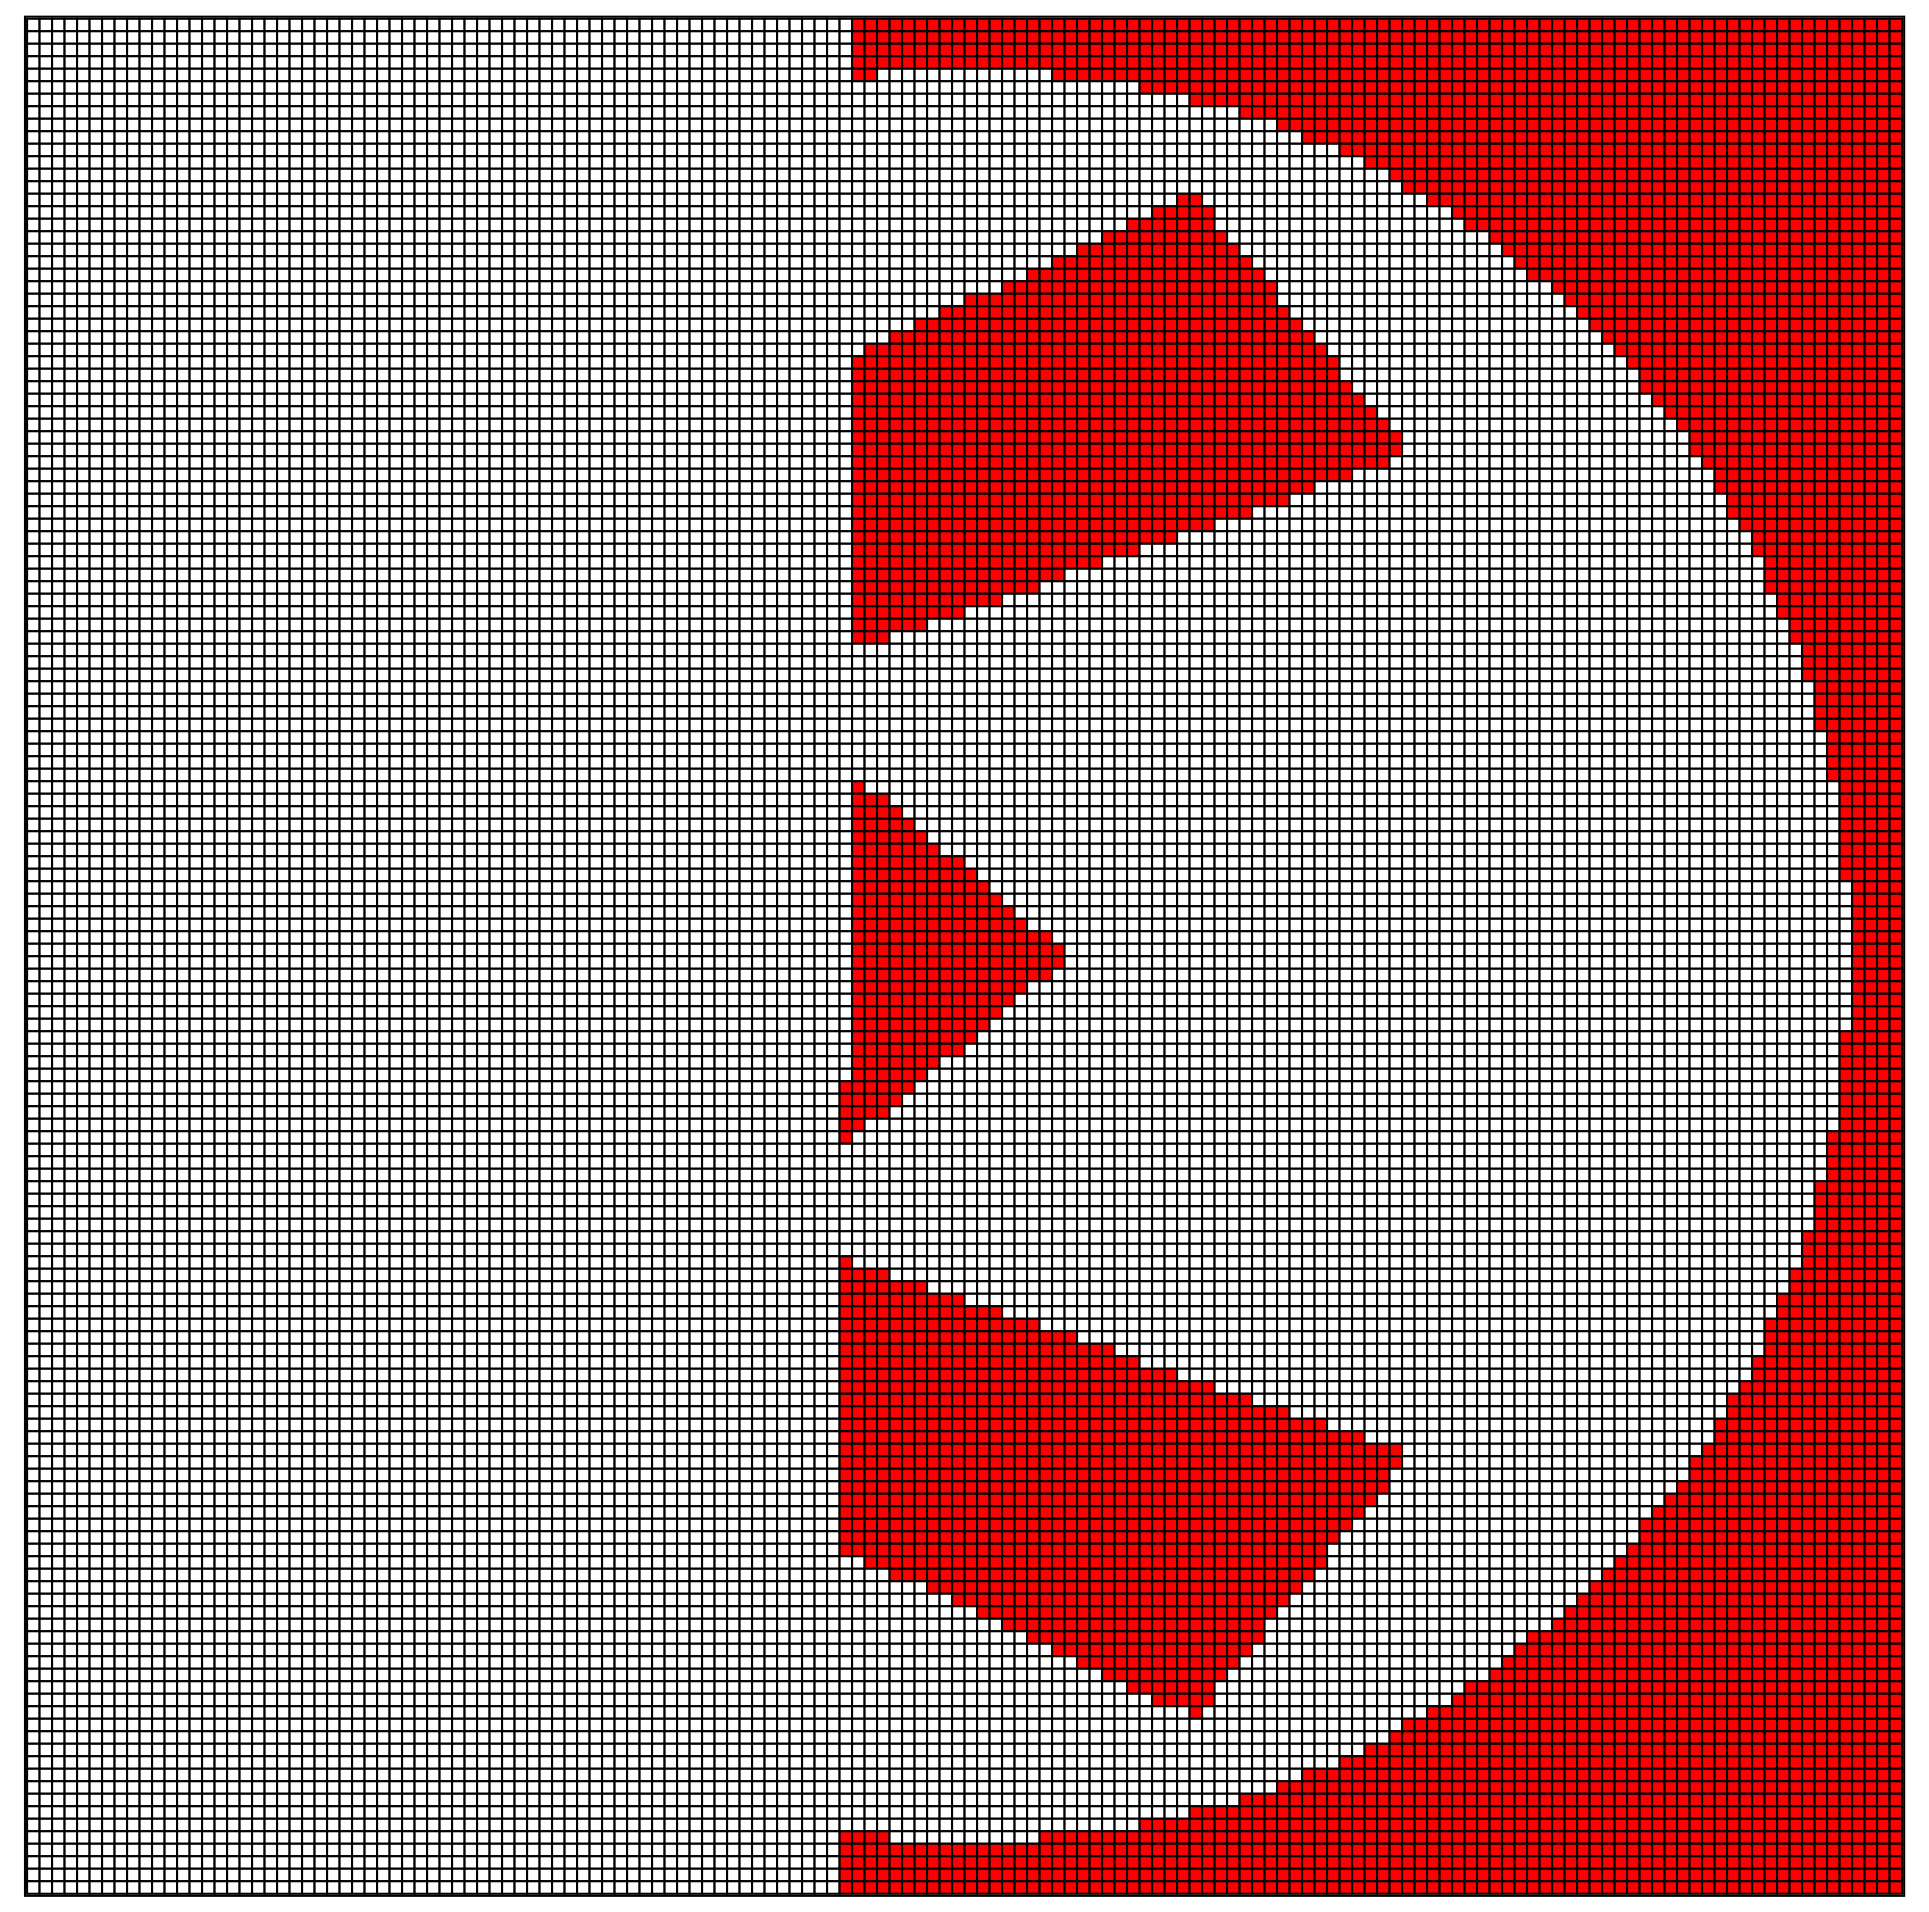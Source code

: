 digraph dibujo{
node [shape=plaintext]
a [label=<<TABLE BORDER="1" CELLBORDER="1" CELLSPACING="0">
<TR>  <TD BGCOLOR="#FFFFFF"></TD>  <TD BGCOLOR="#FFFFFF"></TD>  <TD BGCOLOR="#FFFFFF"></TD>  <TD BGCOLOR="#FFFFFF"></TD>  <TD BGCOLOR="#FFFFFF"></TD>  <TD BGCOLOR="#FFFFFF"></TD>  <TD BGCOLOR="#FFFFFF"></TD>  <TD BGCOLOR="#FFFFFF"></TD>  <TD BGCOLOR="#FFFFFF"></TD>  <TD BGCOLOR="#FFFFFF"></TD>  <TD BGCOLOR="#FFFFFF"></TD>  <TD BGCOLOR="#FFFFFF"></TD>  <TD BGCOLOR="#FFFFFF"></TD>  <TD BGCOLOR="#FFFFFF"></TD>  <TD BGCOLOR="#FFFFFF"></TD>  <TD BGCOLOR="#FFFFFF"></TD>  <TD BGCOLOR="#FFFFFF"></TD>  <TD BGCOLOR="#FFFFFF"></TD>  <TD BGCOLOR="#FFFFFF"></TD>  <TD BGCOLOR="#FFFFFF"></TD>  <TD BGCOLOR="#FFFFFF"></TD>  <TD BGCOLOR="#FFFFFF"></TD>  <TD BGCOLOR="#FFFFFF"></TD>  <TD BGCOLOR="#FFFFFF"></TD>  <TD BGCOLOR="#FFFFFF"></TD>  <TD BGCOLOR="#FFFFFF"></TD>  <TD BGCOLOR="#FFFFFF"></TD>  <TD BGCOLOR="#FFFFFF"></TD>  <TD BGCOLOR="#FFFFFF"></TD>  <TD BGCOLOR="#FFFFFF"></TD>  <TD BGCOLOR="#FFFFFF"></TD>  <TD BGCOLOR="#FFFFFF"></TD>  <TD BGCOLOR="#FFFFFF"></TD>  <TD BGCOLOR="#FFFFFF"></TD>  <TD BGCOLOR="#FFFFFF"></TD>  <TD BGCOLOR="#FFFFFF"></TD>  <TD BGCOLOR="#FFFFFF"></TD>  <TD BGCOLOR="#FFFFFF"></TD>  <TD BGCOLOR="#FFFFFF"></TD>  <TD BGCOLOR="#FFFFFF"></TD>  <TD BGCOLOR="#FFFFFF"></TD>  <TD BGCOLOR="#FFFFFF"></TD>  <TD BGCOLOR="#FFFFFF"></TD>  <TD BGCOLOR="#FFFFFF"></TD>  <TD BGCOLOR="#FFFFFF"></TD>  <TD BGCOLOR="#FFFFFF"></TD>  <TD BGCOLOR="#FFFFFF"></TD>  <TD BGCOLOR="#FFFFFF"></TD>  <TD BGCOLOR="#FFFFFF"></TD>  <TD BGCOLOR="#FFFFFF"></TD>  <TD BGCOLOR="#FFFFFF"></TD>  <TD BGCOLOR="#FFFFFF"></TD>  <TD BGCOLOR="#FFFFFF"></TD>  <TD BGCOLOR="#FFFFFF"></TD>  <TD BGCOLOR="#FFFFFF"></TD>  <TD BGCOLOR="#FFFFFF"></TD>  <TD BGCOLOR="#FFFFFF"></TD>  <TD BGCOLOR="#FFFFFF"></TD>  <TD BGCOLOR="#FFFFFF"></TD>  <TD BGCOLOR="#FFFFFF"></TD>  <TD BGCOLOR="#FFFFFF"></TD>  <TD BGCOLOR="#FFFFFF"></TD>  <TD BGCOLOR="#FFFFFF"></TD>  <TD BGCOLOR="#FFFFFF"></TD>  <TD BGCOLOR="#FFFFFF"></TD>  <TD BGCOLOR="#FFFFFF"></TD>  <TD BGCOLOR="#ff0000"></TD>  <TD BGCOLOR="#ff0000"></TD>  <TD BGCOLOR="#ff0000"></TD>  <TD BGCOLOR="#ff0000"></TD>  <TD BGCOLOR="#ff0000"></TD>  <TD BGCOLOR="#ff0000"></TD>  <TD BGCOLOR="#ff0000"></TD>  <TD BGCOLOR="#ff0000"></TD>  <TD BGCOLOR="#ff0000"></TD>  <TD BGCOLOR="#ff0000"></TD>  <TD BGCOLOR="#ff0000"></TD>  <TD BGCOLOR="#ff0000"></TD>  <TD BGCOLOR="#ff0000"></TD>  <TD BGCOLOR="#ff0000"></TD>  <TD BGCOLOR="#ff0000"></TD>  <TD BGCOLOR="#ff0000"></TD>  <TD BGCOLOR="#ff0000"></TD>  <TD BGCOLOR="#ff0000"></TD>  <TD BGCOLOR="#ff0000"></TD>  <TD BGCOLOR="#ff0000"></TD>  <TD BGCOLOR="#ff0000"></TD>  <TD BGCOLOR="#ff0000"></TD>  <TD BGCOLOR="#ff0000"></TD>  <TD BGCOLOR="#ff0000"></TD>  <TD BGCOLOR="#ff0000"></TD>  <TD BGCOLOR="#ff0000"></TD>  <TD BGCOLOR="#ff0000"></TD>  <TD BGCOLOR="#ff0000"></TD>  <TD BGCOLOR="#ff0000"></TD>  <TD BGCOLOR="#ff0000"></TD>  <TD BGCOLOR="#ff0000"></TD>  <TD BGCOLOR="#ff0000"></TD>  <TD BGCOLOR="#ff0000"></TD>  <TD BGCOLOR="#ff0000"></TD>  <TD BGCOLOR="#ff0000"></TD>  <TD BGCOLOR="#ff0000"></TD>  <TD BGCOLOR="#ff0000"></TD>  <TD BGCOLOR="#ff0000"></TD>  <TD BGCOLOR="#ff0000"></TD>  <TD BGCOLOR="#ff0000"></TD>  <TD BGCOLOR="#ff0000"></TD>  <TD BGCOLOR="#ff0000"></TD>  <TD BGCOLOR="#ff0000"></TD>  <TD BGCOLOR="#ff0000"></TD>  <TD BGCOLOR="#ff0000"></TD>  <TD BGCOLOR="#ff0000"></TD>  <TD BGCOLOR="#ff0000"></TD>  <TD BGCOLOR="#ff0000"></TD>  <TD BGCOLOR="#ff0000"></TD>  <TD BGCOLOR="#ff0000"></TD>  <TD BGCOLOR="#ff0000"></TD>  <TD BGCOLOR="#ff0000"></TD>  <TD BGCOLOR="#ff0000"></TD>  <TD BGCOLOR="#ff0000"></TD>  <TD BGCOLOR="#ff0000"></TD>  <TD BGCOLOR="#ff0000"></TD>  <TD BGCOLOR="#ff0000"></TD>  <TD BGCOLOR="#ff0000"></TD>  <TD BGCOLOR="#ff0000"></TD>  <TD BGCOLOR="#ff0000"></TD>  <TD BGCOLOR="#ff0000"></TD>  <TD BGCOLOR="#ff0000"></TD>  <TD BGCOLOR="#ff0000"></TD>  <TD BGCOLOR="#ff0000"></TD>  <TD BGCOLOR="#ff0000"></TD>  <TD BGCOLOR="#ff0000"></TD>  <TD BGCOLOR="#ff0000"></TD>  <TD BGCOLOR="#ff0000"></TD>  <TD BGCOLOR="#ff0000"></TD>  <TD BGCOLOR="#ff0000"></TD>  <TD BGCOLOR="#ff0000"></TD>  <TD BGCOLOR="#ff0000"></TD>  <TD BGCOLOR="#ff0000"></TD>  <TD BGCOLOR="#ff0000"></TD>  <TD BGCOLOR="#ff0000"></TD>  <TD BGCOLOR="#ff0000"></TD>  <TD BGCOLOR="#ff0000"></TD>  <TD BGCOLOR="#ff0000"></TD>  <TD BGCOLOR="#ff0000"></TD>  <TD BGCOLOR="#ff0000"></TD>  <TD BGCOLOR="#ff0000"></TD>  <TD BGCOLOR="#ff0000"></TD>  <TD BGCOLOR="#ff0000"></TD>  <TD BGCOLOR="#ff0000"></TD>  </TR>
<TR>  <TD BGCOLOR="#FFFFFF"></TD>  <TD BGCOLOR="#FFFFFF"></TD>  <TD BGCOLOR="#FFFFFF"></TD>  <TD BGCOLOR="#FFFFFF"></TD>  <TD BGCOLOR="#FFFFFF"></TD>  <TD BGCOLOR="#FFFFFF"></TD>  <TD BGCOLOR="#FFFFFF"></TD>  <TD BGCOLOR="#FFFFFF"></TD>  <TD BGCOLOR="#FFFFFF"></TD>  <TD BGCOLOR="#FFFFFF"></TD>  <TD BGCOLOR="#FFFFFF"></TD>  <TD BGCOLOR="#FFFFFF"></TD>  <TD BGCOLOR="#FFFFFF"></TD>  <TD BGCOLOR="#FFFFFF"></TD>  <TD BGCOLOR="#FFFFFF"></TD>  <TD BGCOLOR="#FFFFFF"></TD>  <TD BGCOLOR="#FFFFFF"></TD>  <TD BGCOLOR="#FFFFFF"></TD>  <TD BGCOLOR="#FFFFFF"></TD>  <TD BGCOLOR="#FFFFFF"></TD>  <TD BGCOLOR="#FFFFFF"></TD>  <TD BGCOLOR="#FFFFFF"></TD>  <TD BGCOLOR="#FFFFFF"></TD>  <TD BGCOLOR="#FFFFFF"></TD>  <TD BGCOLOR="#FFFFFF"></TD>  <TD BGCOLOR="#FFFFFF"></TD>  <TD BGCOLOR="#FFFFFF"></TD>  <TD BGCOLOR="#FFFFFF"></TD>  <TD BGCOLOR="#FFFFFF"></TD>  <TD BGCOLOR="#FFFFFF"></TD>  <TD BGCOLOR="#FFFFFF"></TD>  <TD BGCOLOR="#FFFFFF"></TD>  <TD BGCOLOR="#FFFFFF"></TD>  <TD BGCOLOR="#FFFFFF"></TD>  <TD BGCOLOR="#FFFFFF"></TD>  <TD BGCOLOR="#FFFFFF"></TD>  <TD BGCOLOR="#FFFFFF"></TD>  <TD BGCOLOR="#FFFFFF"></TD>  <TD BGCOLOR="#FFFFFF"></TD>  <TD BGCOLOR="#FFFFFF"></TD>  <TD BGCOLOR="#FFFFFF"></TD>  <TD BGCOLOR="#FFFFFF"></TD>  <TD BGCOLOR="#FFFFFF"></TD>  <TD BGCOLOR="#FFFFFF"></TD>  <TD BGCOLOR="#FFFFFF"></TD>  <TD BGCOLOR="#FFFFFF"></TD>  <TD BGCOLOR="#FFFFFF"></TD>  <TD BGCOLOR="#FFFFFF"></TD>  <TD BGCOLOR="#FFFFFF"></TD>  <TD BGCOLOR="#FFFFFF"></TD>  <TD BGCOLOR="#FFFFFF"></TD>  <TD BGCOLOR="#FFFFFF"></TD>  <TD BGCOLOR="#FFFFFF"></TD>  <TD BGCOLOR="#FFFFFF"></TD>  <TD BGCOLOR="#FFFFFF"></TD>  <TD BGCOLOR="#FFFFFF"></TD>  <TD BGCOLOR="#FFFFFF"></TD>  <TD BGCOLOR="#FFFFFF"></TD>  <TD BGCOLOR="#FFFFFF"></TD>  <TD BGCOLOR="#FFFFFF"></TD>  <TD BGCOLOR="#FFFFFF"></TD>  <TD BGCOLOR="#FFFFFF"></TD>  <TD BGCOLOR="#FFFFFF"></TD>  <TD BGCOLOR="#FFFFFF"></TD>  <TD BGCOLOR="#FFFFFF"></TD>  <TD BGCOLOR="#FFFFFF"></TD>  <TD BGCOLOR="#ff0000"></TD>  <TD BGCOLOR="#ff0000"></TD>  <TD BGCOLOR="#ff0000"></TD>  <TD BGCOLOR="#ff0000"></TD>  <TD BGCOLOR="#ff0000"></TD>  <TD BGCOLOR="#ff0000"></TD>  <TD BGCOLOR="#ff0000"></TD>  <TD BGCOLOR="#ff0000"></TD>  <TD BGCOLOR="#ff0000"></TD>  <TD BGCOLOR="#ff0000"></TD>  <TD BGCOLOR="#ff0000"></TD>  <TD BGCOLOR="#ff0000"></TD>  <TD BGCOLOR="#ff0000"></TD>  <TD BGCOLOR="#ff0000"></TD>  <TD BGCOLOR="#ff0000"></TD>  <TD BGCOLOR="#ff0000"></TD>  <TD BGCOLOR="#ff0000"></TD>  <TD BGCOLOR="#ff0000"></TD>  <TD BGCOLOR="#ff0000"></TD>  <TD BGCOLOR="#ff0000"></TD>  <TD BGCOLOR="#ff0000"></TD>  <TD BGCOLOR="#ff0000"></TD>  <TD BGCOLOR="#ff0000"></TD>  <TD BGCOLOR="#ff0000"></TD>  <TD BGCOLOR="#ff0000"></TD>  <TD BGCOLOR="#ff0000"></TD>  <TD BGCOLOR="#ff0000"></TD>  <TD BGCOLOR="#ff0000"></TD>  <TD BGCOLOR="#ff0000"></TD>  <TD BGCOLOR="#ff0000"></TD>  <TD BGCOLOR="#ff0000"></TD>  <TD BGCOLOR="#ff0000"></TD>  <TD BGCOLOR="#ff0000"></TD>  <TD BGCOLOR="#ff0000"></TD>  <TD BGCOLOR="#ff0000"></TD>  <TD BGCOLOR="#ff0000"></TD>  <TD BGCOLOR="#ff0000"></TD>  <TD BGCOLOR="#ff0000"></TD>  <TD BGCOLOR="#ff0000"></TD>  <TD BGCOLOR="#ff0000"></TD>  <TD BGCOLOR="#ff0000"></TD>  <TD BGCOLOR="#ff0000"></TD>  <TD BGCOLOR="#ff0000"></TD>  <TD BGCOLOR="#ff0000"></TD>  <TD BGCOLOR="#ff0000"></TD>  <TD BGCOLOR="#ff0000"></TD>  <TD BGCOLOR="#ff0000"></TD>  <TD BGCOLOR="#ff0000"></TD>  <TD BGCOLOR="#ff0000"></TD>  <TD BGCOLOR="#ff0000"></TD>  <TD BGCOLOR="#ff0000"></TD>  <TD BGCOLOR="#ff0000"></TD>  <TD BGCOLOR="#ff0000"></TD>  <TD BGCOLOR="#ff0000"></TD>  <TD BGCOLOR="#ff0000"></TD>  <TD BGCOLOR="#ff0000"></TD>  <TD BGCOLOR="#ff0000"></TD>  <TD BGCOLOR="#ff0000"></TD>  <TD BGCOLOR="#ff0000"></TD>  <TD BGCOLOR="#ff0000"></TD>  <TD BGCOLOR="#ff0000"></TD>  <TD BGCOLOR="#ff0000"></TD>  <TD BGCOLOR="#ff0000"></TD>  <TD BGCOLOR="#ff0000"></TD>  <TD BGCOLOR="#ff0000"></TD>  <TD BGCOLOR="#ff0000"></TD>  <TD BGCOLOR="#ff0000"></TD>  <TD BGCOLOR="#ff0000"></TD>  <TD BGCOLOR="#ff0000"></TD>  <TD BGCOLOR="#ff0000"></TD>  <TD BGCOLOR="#ff0000"></TD>  <TD BGCOLOR="#ff0000"></TD>  <TD BGCOLOR="#ff0000"></TD>  <TD BGCOLOR="#ff0000"></TD>  <TD BGCOLOR="#ff0000"></TD>  <TD BGCOLOR="#ff0000"></TD>  <TD BGCOLOR="#ff0000"></TD>  <TD BGCOLOR="#ff0000"></TD>  <TD BGCOLOR="#ff0000"></TD>  <TD BGCOLOR="#ff0000"></TD>  <TD BGCOLOR="#ff0000"></TD>  <TD BGCOLOR="#ff0000"></TD>  <TD BGCOLOR="#ff0000"></TD>  <TD BGCOLOR="#ff0000"></TD>  </TR>
<TR>  <TD BGCOLOR="#FFFFFF"></TD>  <TD BGCOLOR="#FFFFFF"></TD>  <TD BGCOLOR="#FFFFFF"></TD>  <TD BGCOLOR="#FFFFFF"></TD>  <TD BGCOLOR="#FFFFFF"></TD>  <TD BGCOLOR="#FFFFFF"></TD>  <TD BGCOLOR="#FFFFFF"></TD>  <TD BGCOLOR="#FFFFFF"></TD>  <TD BGCOLOR="#FFFFFF"></TD>  <TD BGCOLOR="#FFFFFF"></TD>  <TD BGCOLOR="#FFFFFF"></TD>  <TD BGCOLOR="#FFFFFF"></TD>  <TD BGCOLOR="#FFFFFF"></TD>  <TD BGCOLOR="#FFFFFF"></TD>  <TD BGCOLOR="#FFFFFF"></TD>  <TD BGCOLOR="#FFFFFF"></TD>  <TD BGCOLOR="#FFFFFF"></TD>  <TD BGCOLOR="#FFFFFF"></TD>  <TD BGCOLOR="#FFFFFF"></TD>  <TD BGCOLOR="#FFFFFF"></TD>  <TD BGCOLOR="#FFFFFF"></TD>  <TD BGCOLOR="#FFFFFF"></TD>  <TD BGCOLOR="#FFFFFF"></TD>  <TD BGCOLOR="#FFFFFF"></TD>  <TD BGCOLOR="#FFFFFF"></TD>  <TD BGCOLOR="#FFFFFF"></TD>  <TD BGCOLOR="#FFFFFF"></TD>  <TD BGCOLOR="#FFFFFF"></TD>  <TD BGCOLOR="#FFFFFF"></TD>  <TD BGCOLOR="#FFFFFF"></TD>  <TD BGCOLOR="#FFFFFF"></TD>  <TD BGCOLOR="#FFFFFF"></TD>  <TD BGCOLOR="#FFFFFF"></TD>  <TD BGCOLOR="#FFFFFF"></TD>  <TD BGCOLOR="#FFFFFF"></TD>  <TD BGCOLOR="#FFFFFF"></TD>  <TD BGCOLOR="#FFFFFF"></TD>  <TD BGCOLOR="#FFFFFF"></TD>  <TD BGCOLOR="#FFFFFF"></TD>  <TD BGCOLOR="#FFFFFF"></TD>  <TD BGCOLOR="#FFFFFF"></TD>  <TD BGCOLOR="#FFFFFF"></TD>  <TD BGCOLOR="#FFFFFF"></TD>  <TD BGCOLOR="#FFFFFF"></TD>  <TD BGCOLOR="#FFFFFF"></TD>  <TD BGCOLOR="#FFFFFF"></TD>  <TD BGCOLOR="#FFFFFF"></TD>  <TD BGCOLOR="#FFFFFF"></TD>  <TD BGCOLOR="#FFFFFF"></TD>  <TD BGCOLOR="#FFFFFF"></TD>  <TD BGCOLOR="#FFFFFF"></TD>  <TD BGCOLOR="#FFFFFF"></TD>  <TD BGCOLOR="#FFFFFF"></TD>  <TD BGCOLOR="#FFFFFF"></TD>  <TD BGCOLOR="#FFFFFF"></TD>  <TD BGCOLOR="#FFFFFF"></TD>  <TD BGCOLOR="#FFFFFF"></TD>  <TD BGCOLOR="#FFFFFF"></TD>  <TD BGCOLOR="#FFFFFF"></TD>  <TD BGCOLOR="#FFFFFF"></TD>  <TD BGCOLOR="#FFFFFF"></TD>  <TD BGCOLOR="#FFFFFF"></TD>  <TD BGCOLOR="#FFFFFF"></TD>  <TD BGCOLOR="#FFFFFF"></TD>  <TD BGCOLOR="#FFFFFF"></TD>  <TD BGCOLOR="#FFFFFF"></TD>  <TD BGCOLOR="#ff0000"></TD>  <TD BGCOLOR="#ff0000"></TD>  <TD BGCOLOR="#ff0000"></TD>  <TD BGCOLOR="#ff0000"></TD>  <TD BGCOLOR="#ff0000"></TD>  <TD BGCOLOR="#ff0000"></TD>  <TD BGCOLOR="#ff0000"></TD>  <TD BGCOLOR="#ff0000"></TD>  <TD BGCOLOR="#ff0000"></TD>  <TD BGCOLOR="#ff0000"></TD>  <TD BGCOLOR="#ff0000"></TD>  <TD BGCOLOR="#ff0000"></TD>  <TD BGCOLOR="#ff0000"></TD>  <TD BGCOLOR="#ff0000"></TD>  <TD BGCOLOR="#ff0000"></TD>  <TD BGCOLOR="#ff0000"></TD>  <TD BGCOLOR="#ff0000"></TD>  <TD BGCOLOR="#ff0000"></TD>  <TD BGCOLOR="#ff0000"></TD>  <TD BGCOLOR="#ff0000"></TD>  <TD BGCOLOR="#ff0000"></TD>  <TD BGCOLOR="#ff0000"></TD>  <TD BGCOLOR="#ff0000"></TD>  <TD BGCOLOR="#ff0000"></TD>  <TD BGCOLOR="#ff0000"></TD>  <TD BGCOLOR="#ff0000"></TD>  <TD BGCOLOR="#ff0000"></TD>  <TD BGCOLOR="#ff0000"></TD>  <TD BGCOLOR="#ff0000"></TD>  <TD BGCOLOR="#ff0000"></TD>  <TD BGCOLOR="#ff0000"></TD>  <TD BGCOLOR="#ff0000"></TD>  <TD BGCOLOR="#ff0000"></TD>  <TD BGCOLOR="#ff0000"></TD>  <TD BGCOLOR="#ff0000"></TD>  <TD BGCOLOR="#ff0000"></TD>  <TD BGCOLOR="#ff0000"></TD>  <TD BGCOLOR="#ff0000"></TD>  <TD BGCOLOR="#ff0000"></TD>  <TD BGCOLOR="#ff0000"></TD>  <TD BGCOLOR="#ff0000"></TD>  <TD BGCOLOR="#ff0000"></TD>  <TD BGCOLOR="#ff0000"></TD>  <TD BGCOLOR="#ff0000"></TD>  <TD BGCOLOR="#ff0000"></TD>  <TD BGCOLOR="#ff0000"></TD>  <TD BGCOLOR="#ff0000"></TD>  <TD BGCOLOR="#ff0000"></TD>  <TD BGCOLOR="#ff0000"></TD>  <TD BGCOLOR="#ff0000"></TD>  <TD BGCOLOR="#ff0000"></TD>  <TD BGCOLOR="#ff0000"></TD>  <TD BGCOLOR="#ff0000"></TD>  <TD BGCOLOR="#ff0000"></TD>  <TD BGCOLOR="#ff0000"></TD>  <TD BGCOLOR="#ff0000"></TD>  <TD BGCOLOR="#ff0000"></TD>  <TD BGCOLOR="#ff0000"></TD>  <TD BGCOLOR="#ff0000"></TD>  <TD BGCOLOR="#ff0000"></TD>  <TD BGCOLOR="#ff0000"></TD>  <TD BGCOLOR="#ff0000"></TD>  <TD BGCOLOR="#ff0000"></TD>  <TD BGCOLOR="#ff0000"></TD>  <TD BGCOLOR="#ff0000"></TD>  <TD BGCOLOR="#ff0000"></TD>  <TD BGCOLOR="#ff0000"></TD>  <TD BGCOLOR="#ff0000"></TD>  <TD BGCOLOR="#ff0000"></TD>  <TD BGCOLOR="#ff0000"></TD>  <TD BGCOLOR="#ff0000"></TD>  <TD BGCOLOR="#ff0000"></TD>  <TD BGCOLOR="#ff0000"></TD>  <TD BGCOLOR="#ff0000"></TD>  <TD BGCOLOR="#ff0000"></TD>  <TD BGCOLOR="#ff0000"></TD>  <TD BGCOLOR="#ff0000"></TD>  <TD BGCOLOR="#ff0000"></TD>  <TD BGCOLOR="#ff0000"></TD>  <TD BGCOLOR="#ff0000"></TD>  <TD BGCOLOR="#ff0000"></TD>  <TD BGCOLOR="#ff0000"></TD>  <TD BGCOLOR="#ff0000"></TD>  <TD BGCOLOR="#ff0000"></TD>  </TR>
<TR>  <TD BGCOLOR="#FFFFFF"></TD>  <TD BGCOLOR="#FFFFFF"></TD>  <TD BGCOLOR="#FFFFFF"></TD>  <TD BGCOLOR="#FFFFFF"></TD>  <TD BGCOLOR="#FFFFFF"></TD>  <TD BGCOLOR="#FFFFFF"></TD>  <TD BGCOLOR="#FFFFFF"></TD>  <TD BGCOLOR="#FFFFFF"></TD>  <TD BGCOLOR="#FFFFFF"></TD>  <TD BGCOLOR="#FFFFFF"></TD>  <TD BGCOLOR="#FFFFFF"></TD>  <TD BGCOLOR="#FFFFFF"></TD>  <TD BGCOLOR="#FFFFFF"></TD>  <TD BGCOLOR="#FFFFFF"></TD>  <TD BGCOLOR="#FFFFFF"></TD>  <TD BGCOLOR="#FFFFFF"></TD>  <TD BGCOLOR="#FFFFFF"></TD>  <TD BGCOLOR="#FFFFFF"></TD>  <TD BGCOLOR="#FFFFFF"></TD>  <TD BGCOLOR="#FFFFFF"></TD>  <TD BGCOLOR="#FFFFFF"></TD>  <TD BGCOLOR="#FFFFFF"></TD>  <TD BGCOLOR="#FFFFFF"></TD>  <TD BGCOLOR="#FFFFFF"></TD>  <TD BGCOLOR="#FFFFFF"></TD>  <TD BGCOLOR="#FFFFFF"></TD>  <TD BGCOLOR="#FFFFFF"></TD>  <TD BGCOLOR="#FFFFFF"></TD>  <TD BGCOLOR="#FFFFFF"></TD>  <TD BGCOLOR="#FFFFFF"></TD>  <TD BGCOLOR="#FFFFFF"></TD>  <TD BGCOLOR="#FFFFFF"></TD>  <TD BGCOLOR="#FFFFFF"></TD>  <TD BGCOLOR="#FFFFFF"></TD>  <TD BGCOLOR="#FFFFFF"></TD>  <TD BGCOLOR="#FFFFFF"></TD>  <TD BGCOLOR="#FFFFFF"></TD>  <TD BGCOLOR="#FFFFFF"></TD>  <TD BGCOLOR="#FFFFFF"></TD>  <TD BGCOLOR="#FFFFFF"></TD>  <TD BGCOLOR="#FFFFFF"></TD>  <TD BGCOLOR="#FFFFFF"></TD>  <TD BGCOLOR="#FFFFFF"></TD>  <TD BGCOLOR="#FFFFFF"></TD>  <TD BGCOLOR="#FFFFFF"></TD>  <TD BGCOLOR="#FFFFFF"></TD>  <TD BGCOLOR="#FFFFFF"></TD>  <TD BGCOLOR="#FFFFFF"></TD>  <TD BGCOLOR="#FFFFFF"></TD>  <TD BGCOLOR="#FFFFFF"></TD>  <TD BGCOLOR="#FFFFFF"></TD>  <TD BGCOLOR="#FFFFFF"></TD>  <TD BGCOLOR="#FFFFFF"></TD>  <TD BGCOLOR="#FFFFFF"></TD>  <TD BGCOLOR="#FFFFFF"></TD>  <TD BGCOLOR="#FFFFFF"></TD>  <TD BGCOLOR="#FFFFFF"></TD>  <TD BGCOLOR="#FFFFFF"></TD>  <TD BGCOLOR="#FFFFFF"></TD>  <TD BGCOLOR="#FFFFFF"></TD>  <TD BGCOLOR="#FFFFFF"></TD>  <TD BGCOLOR="#FFFFFF"></TD>  <TD BGCOLOR="#FFFFFF"></TD>  <TD BGCOLOR="#FFFFFF"></TD>  <TD BGCOLOR="#FFFFFF"></TD>  <TD BGCOLOR="#FFFFFF"></TD>  <TD BGCOLOR="#ff0000"></TD>  <TD BGCOLOR="#ff0000"></TD>  <TD BGCOLOR="#ff0000"></TD>  <TD BGCOLOR="#ff0000"></TD>  <TD BGCOLOR="#ff0000"></TD>  <TD BGCOLOR="#ff0000"></TD>  <TD BGCOLOR="#ff0000"></TD>  <TD BGCOLOR="#ff0000"></TD>  <TD BGCOLOR="#ff0000"></TD>  <TD BGCOLOR="#ff0000"></TD>  <TD BGCOLOR="#ff0000"></TD>  <TD BGCOLOR="#ff0000"></TD>  <TD BGCOLOR="#ff0000"></TD>  <TD BGCOLOR="#ff0000"></TD>  <TD BGCOLOR="#ff0000"></TD>  <TD BGCOLOR="#ff0000"></TD>  <TD BGCOLOR="#ff0000"></TD>  <TD BGCOLOR="#ff0000"></TD>  <TD BGCOLOR="#ff0000"></TD>  <TD BGCOLOR="#ff0000"></TD>  <TD BGCOLOR="#ff0000"></TD>  <TD BGCOLOR="#ff0000"></TD>  <TD BGCOLOR="#ff0000"></TD>  <TD BGCOLOR="#ff0000"></TD>  <TD BGCOLOR="#ff0000"></TD>  <TD BGCOLOR="#ff0000"></TD>  <TD BGCOLOR="#ff0000"></TD>  <TD BGCOLOR="#ff0000"></TD>  <TD BGCOLOR="#ff0000"></TD>  <TD BGCOLOR="#ff0000"></TD>  <TD BGCOLOR="#ff0000"></TD>  <TD BGCOLOR="#ff0000"></TD>  <TD BGCOLOR="#ff0000"></TD>  <TD BGCOLOR="#ff0000"></TD>  <TD BGCOLOR="#ff0000"></TD>  <TD BGCOLOR="#ff0000"></TD>  <TD BGCOLOR="#ff0000"></TD>  <TD BGCOLOR="#ff0000"></TD>  <TD BGCOLOR="#ff0000"></TD>  <TD BGCOLOR="#ff0000"></TD>  <TD BGCOLOR="#ff0000"></TD>  <TD BGCOLOR="#ff0000"></TD>  <TD BGCOLOR="#ff0000"></TD>  <TD BGCOLOR="#ff0000"></TD>  <TD BGCOLOR="#ff0000"></TD>  <TD BGCOLOR="#ff0000"></TD>  <TD BGCOLOR="#ff0000"></TD>  <TD BGCOLOR="#ff0000"></TD>  <TD BGCOLOR="#ff0000"></TD>  <TD BGCOLOR="#ff0000"></TD>  <TD BGCOLOR="#ff0000"></TD>  <TD BGCOLOR="#ff0000"></TD>  <TD BGCOLOR="#ff0000"></TD>  <TD BGCOLOR="#ff0000"></TD>  <TD BGCOLOR="#ff0000"></TD>  <TD BGCOLOR="#ff0000"></TD>  <TD BGCOLOR="#ff0000"></TD>  <TD BGCOLOR="#ff0000"></TD>  <TD BGCOLOR="#ff0000"></TD>  <TD BGCOLOR="#ff0000"></TD>  <TD BGCOLOR="#ff0000"></TD>  <TD BGCOLOR="#ff0000"></TD>  <TD BGCOLOR="#ff0000"></TD>  <TD BGCOLOR="#ff0000"></TD>  <TD BGCOLOR="#ff0000"></TD>  <TD BGCOLOR="#ff0000"></TD>  <TD BGCOLOR="#ff0000"></TD>  <TD BGCOLOR="#ff0000"></TD>  <TD BGCOLOR="#ff0000"></TD>  <TD BGCOLOR="#ff0000"></TD>  <TD BGCOLOR="#ff0000"></TD>  <TD BGCOLOR="#ff0000"></TD>  <TD BGCOLOR="#ff0000"></TD>  <TD BGCOLOR="#ff0000"></TD>  <TD BGCOLOR="#ff0000"></TD>  <TD BGCOLOR="#ff0000"></TD>  <TD BGCOLOR="#ff0000"></TD>  <TD BGCOLOR="#ff0000"></TD>  <TD BGCOLOR="#ff0000"></TD>  <TD BGCOLOR="#ff0000"></TD>  <TD BGCOLOR="#ff0000"></TD>  <TD BGCOLOR="#ff0000"></TD>  <TD BGCOLOR="#ff0000"></TD>  <TD BGCOLOR="#ff0000"></TD>  </TR>
<TR>  <TD BGCOLOR="#FFFFFF"></TD>  <TD BGCOLOR="#FFFFFF"></TD>  <TD BGCOLOR="#FFFFFF"></TD>  <TD BGCOLOR="#FFFFFF"></TD>  <TD BGCOLOR="#FFFFFF"></TD>  <TD BGCOLOR="#FFFFFF"></TD>  <TD BGCOLOR="#FFFFFF"></TD>  <TD BGCOLOR="#FFFFFF"></TD>  <TD BGCOLOR="#FFFFFF"></TD>  <TD BGCOLOR="#FFFFFF"></TD>  <TD BGCOLOR="#FFFFFF"></TD>  <TD BGCOLOR="#FFFFFF"></TD>  <TD BGCOLOR="#FFFFFF"></TD>  <TD BGCOLOR="#FFFFFF"></TD>  <TD BGCOLOR="#FFFFFF"></TD>  <TD BGCOLOR="#FFFFFF"></TD>  <TD BGCOLOR="#FFFFFF"></TD>  <TD BGCOLOR="#FFFFFF"></TD>  <TD BGCOLOR="#FFFFFF"></TD>  <TD BGCOLOR="#FFFFFF"></TD>  <TD BGCOLOR="#FFFFFF"></TD>  <TD BGCOLOR="#FFFFFF"></TD>  <TD BGCOLOR="#FFFFFF"></TD>  <TD BGCOLOR="#FFFFFF"></TD>  <TD BGCOLOR="#FFFFFF"></TD>  <TD BGCOLOR="#FFFFFF"></TD>  <TD BGCOLOR="#FFFFFF"></TD>  <TD BGCOLOR="#FFFFFF"></TD>  <TD BGCOLOR="#FFFFFF"></TD>  <TD BGCOLOR="#FFFFFF"></TD>  <TD BGCOLOR="#FFFFFF"></TD>  <TD BGCOLOR="#FFFFFF"></TD>  <TD BGCOLOR="#FFFFFF"></TD>  <TD BGCOLOR="#FFFFFF"></TD>  <TD BGCOLOR="#FFFFFF"></TD>  <TD BGCOLOR="#FFFFFF"></TD>  <TD BGCOLOR="#FFFFFF"></TD>  <TD BGCOLOR="#FFFFFF"></TD>  <TD BGCOLOR="#FFFFFF"></TD>  <TD BGCOLOR="#FFFFFF"></TD>  <TD BGCOLOR="#FFFFFF"></TD>  <TD BGCOLOR="#FFFFFF"></TD>  <TD BGCOLOR="#FFFFFF"></TD>  <TD BGCOLOR="#FFFFFF"></TD>  <TD BGCOLOR="#FFFFFF"></TD>  <TD BGCOLOR="#FFFFFF"></TD>  <TD BGCOLOR="#FFFFFF"></TD>  <TD BGCOLOR="#FFFFFF"></TD>  <TD BGCOLOR="#FFFFFF"></TD>  <TD BGCOLOR="#FFFFFF"></TD>  <TD BGCOLOR="#FFFFFF"></TD>  <TD BGCOLOR="#FFFFFF"></TD>  <TD BGCOLOR="#FFFFFF"></TD>  <TD BGCOLOR="#FFFFFF"></TD>  <TD BGCOLOR="#FFFFFF"></TD>  <TD BGCOLOR="#FFFFFF"></TD>  <TD BGCOLOR="#FFFFFF"></TD>  <TD BGCOLOR="#FFFFFF"></TD>  <TD BGCOLOR="#FFFFFF"></TD>  <TD BGCOLOR="#FFFFFF"></TD>  <TD BGCOLOR="#FFFFFF"></TD>  <TD BGCOLOR="#FFFFFF"></TD>  <TD BGCOLOR="#FFFFFF"></TD>  <TD BGCOLOR="#FFFFFF"></TD>  <TD BGCOLOR="#FFFFFF"></TD>  <TD BGCOLOR="#FFFFFF"></TD>  <TD BGCOLOR="#ff0000"></TD>  <TD BGCOLOR="#ff0000"></TD>  <TD BGCOLOR="#FFFFFF"></TD>  <TD BGCOLOR="#FFFFFF"></TD>  <TD BGCOLOR="#FFFFFF"></TD>  <TD BGCOLOR="#FFFFFF"></TD>  <TD BGCOLOR="#FFFFFF"></TD>  <TD BGCOLOR="#FFFFFF"></TD>  <TD BGCOLOR="#FFFFFF"></TD>  <TD BGCOLOR="#FFFFFF"></TD>  <TD BGCOLOR="#FFFFFF"></TD>  <TD BGCOLOR="#FFFFFF"></TD>  <TD BGCOLOR="#FFFFFF"></TD>  <TD BGCOLOR="#FFFFFF"></TD>  <TD BGCOLOR="#FFFFFF"></TD>  <TD BGCOLOR="#FFFFFF"></TD>  <TD BGCOLOR="#ff0000"></TD>  <TD BGCOLOR="#ff0000"></TD>  <TD BGCOLOR="#ff0000"></TD>  <TD BGCOLOR="#ff0000"></TD>  <TD BGCOLOR="#ff0000"></TD>  <TD BGCOLOR="#ff0000"></TD>  <TD BGCOLOR="#ff0000"></TD>  <TD BGCOLOR="#ff0000"></TD>  <TD BGCOLOR="#ff0000"></TD>  <TD BGCOLOR="#ff0000"></TD>  <TD BGCOLOR="#ff0000"></TD>  <TD BGCOLOR="#ff0000"></TD>  <TD BGCOLOR="#ff0000"></TD>  <TD BGCOLOR="#ff0000"></TD>  <TD BGCOLOR="#ff0000"></TD>  <TD BGCOLOR="#ff0000"></TD>  <TD BGCOLOR="#ff0000"></TD>  <TD BGCOLOR="#ff0000"></TD>  <TD BGCOLOR="#ff0000"></TD>  <TD BGCOLOR="#ff0000"></TD>  <TD BGCOLOR="#ff0000"></TD>  <TD BGCOLOR="#ff0000"></TD>  <TD BGCOLOR="#ff0000"></TD>  <TD BGCOLOR="#ff0000"></TD>  <TD BGCOLOR="#ff0000"></TD>  <TD BGCOLOR="#ff0000"></TD>  <TD BGCOLOR="#ff0000"></TD>  <TD BGCOLOR="#ff0000"></TD>  <TD BGCOLOR="#ff0000"></TD>  <TD BGCOLOR="#ff0000"></TD>  <TD BGCOLOR="#ff0000"></TD>  <TD BGCOLOR="#ff0000"></TD>  <TD BGCOLOR="#ff0000"></TD>  <TD BGCOLOR="#ff0000"></TD>  <TD BGCOLOR="#ff0000"></TD>  <TD BGCOLOR="#ff0000"></TD>  <TD BGCOLOR="#ff0000"></TD>  <TD BGCOLOR="#ff0000"></TD>  <TD BGCOLOR="#ff0000"></TD>  <TD BGCOLOR="#ff0000"></TD>  <TD BGCOLOR="#ff0000"></TD>  <TD BGCOLOR="#ff0000"></TD>  <TD BGCOLOR="#ff0000"></TD>  <TD BGCOLOR="#ff0000"></TD>  <TD BGCOLOR="#ff0000"></TD>  <TD BGCOLOR="#ff0000"></TD>  <TD BGCOLOR="#ff0000"></TD>  <TD BGCOLOR="#ff0000"></TD>  <TD BGCOLOR="#ff0000"></TD>  <TD BGCOLOR="#ff0000"></TD>  <TD BGCOLOR="#ff0000"></TD>  <TD BGCOLOR="#ff0000"></TD>  <TD BGCOLOR="#ff0000"></TD>  <TD BGCOLOR="#ff0000"></TD>  <TD BGCOLOR="#ff0000"></TD>  <TD BGCOLOR="#ff0000"></TD>  <TD BGCOLOR="#ff0000"></TD>  <TD BGCOLOR="#ff0000"></TD>  <TD BGCOLOR="#ff0000"></TD>  <TD BGCOLOR="#ff0000"></TD>  <TD BGCOLOR="#ff0000"></TD>  <TD BGCOLOR="#ff0000"></TD>  <TD BGCOLOR="#ff0000"></TD>  <TD BGCOLOR="#ff0000"></TD>  <TD BGCOLOR="#ff0000"></TD>  <TD BGCOLOR="#ff0000"></TD>  <TD BGCOLOR="#ff0000"></TD>  <TD BGCOLOR="#ff0000"></TD>  </TR>
<TR>  <TD BGCOLOR="#FFFFFF"></TD>  <TD BGCOLOR="#FFFFFF"></TD>  <TD BGCOLOR="#FFFFFF"></TD>  <TD BGCOLOR="#FFFFFF"></TD>  <TD BGCOLOR="#FFFFFF"></TD>  <TD BGCOLOR="#FFFFFF"></TD>  <TD BGCOLOR="#FFFFFF"></TD>  <TD BGCOLOR="#FFFFFF"></TD>  <TD BGCOLOR="#FFFFFF"></TD>  <TD BGCOLOR="#FFFFFF"></TD>  <TD BGCOLOR="#FFFFFF"></TD>  <TD BGCOLOR="#FFFFFF"></TD>  <TD BGCOLOR="#FFFFFF"></TD>  <TD BGCOLOR="#FFFFFF"></TD>  <TD BGCOLOR="#FFFFFF"></TD>  <TD BGCOLOR="#FFFFFF"></TD>  <TD BGCOLOR="#FFFFFF"></TD>  <TD BGCOLOR="#FFFFFF"></TD>  <TD BGCOLOR="#FFFFFF"></TD>  <TD BGCOLOR="#FFFFFF"></TD>  <TD BGCOLOR="#FFFFFF"></TD>  <TD BGCOLOR="#FFFFFF"></TD>  <TD BGCOLOR="#FFFFFF"></TD>  <TD BGCOLOR="#FFFFFF"></TD>  <TD BGCOLOR="#FFFFFF"></TD>  <TD BGCOLOR="#FFFFFF"></TD>  <TD BGCOLOR="#FFFFFF"></TD>  <TD BGCOLOR="#FFFFFF"></TD>  <TD BGCOLOR="#FFFFFF"></TD>  <TD BGCOLOR="#FFFFFF"></TD>  <TD BGCOLOR="#FFFFFF"></TD>  <TD BGCOLOR="#FFFFFF"></TD>  <TD BGCOLOR="#FFFFFF"></TD>  <TD BGCOLOR="#FFFFFF"></TD>  <TD BGCOLOR="#FFFFFF"></TD>  <TD BGCOLOR="#FFFFFF"></TD>  <TD BGCOLOR="#FFFFFF"></TD>  <TD BGCOLOR="#FFFFFF"></TD>  <TD BGCOLOR="#FFFFFF"></TD>  <TD BGCOLOR="#FFFFFF"></TD>  <TD BGCOLOR="#FFFFFF"></TD>  <TD BGCOLOR="#FFFFFF"></TD>  <TD BGCOLOR="#FFFFFF"></TD>  <TD BGCOLOR="#FFFFFF"></TD>  <TD BGCOLOR="#FFFFFF"></TD>  <TD BGCOLOR="#FFFFFF"></TD>  <TD BGCOLOR="#FFFFFF"></TD>  <TD BGCOLOR="#FFFFFF"></TD>  <TD BGCOLOR="#FFFFFF"></TD>  <TD BGCOLOR="#FFFFFF"></TD>  <TD BGCOLOR="#FFFFFF"></TD>  <TD BGCOLOR="#FFFFFF"></TD>  <TD BGCOLOR="#FFFFFF"></TD>  <TD BGCOLOR="#FFFFFF"></TD>  <TD BGCOLOR="#FFFFFF"></TD>  <TD BGCOLOR="#FFFFFF"></TD>  <TD BGCOLOR="#FFFFFF"></TD>  <TD BGCOLOR="#FFFFFF"></TD>  <TD BGCOLOR="#FFFFFF"></TD>  <TD BGCOLOR="#FFFFFF"></TD>  <TD BGCOLOR="#FFFFFF"></TD>  <TD BGCOLOR="#FFFFFF"></TD>  <TD BGCOLOR="#FFFFFF"></TD>  <TD BGCOLOR="#FFFFFF"></TD>  <TD BGCOLOR="#FFFFFF"></TD>  <TD BGCOLOR="#FFFFFF"></TD>  <TD BGCOLOR="#FFFFFF"></TD>  <TD BGCOLOR="#FFFFFF"></TD>  <TD BGCOLOR="#FFFFFF"></TD>  <TD BGCOLOR="#FFFFFF"></TD>  <TD BGCOLOR="#FFFFFF"></TD>  <TD BGCOLOR="#FFFFFF"></TD>  <TD BGCOLOR="#FFFFFF"></TD>  <TD BGCOLOR="#FFFFFF"></TD>  <TD BGCOLOR="#FFFFFF"></TD>  <TD BGCOLOR="#FFFFFF"></TD>  <TD BGCOLOR="#FFFFFF"></TD>  <TD BGCOLOR="#FFFFFF"></TD>  <TD BGCOLOR="#FFFFFF"></TD>  <TD BGCOLOR="#FFFFFF"></TD>  <TD BGCOLOR="#FFFFFF"></TD>  <TD BGCOLOR="#FFFFFF"></TD>  <TD BGCOLOR="#FFFFFF"></TD>  <TD BGCOLOR="#FFFFFF"></TD>  <TD BGCOLOR="#FFFFFF"></TD>  <TD BGCOLOR="#FFFFFF"></TD>  <TD BGCOLOR="#FFFFFF"></TD>  <TD BGCOLOR="#FFFFFF"></TD>  <TD BGCOLOR="#FFFFFF"></TD>  <TD BGCOLOR="#ff0000"></TD>  <TD BGCOLOR="#ff0000"></TD>  <TD BGCOLOR="#ff0000"></TD>  <TD BGCOLOR="#ff0000"></TD>  <TD BGCOLOR="#ff0000"></TD>  <TD BGCOLOR="#ff0000"></TD>  <TD BGCOLOR="#ff0000"></TD>  <TD BGCOLOR="#ff0000"></TD>  <TD BGCOLOR="#ff0000"></TD>  <TD BGCOLOR="#ff0000"></TD>  <TD BGCOLOR="#ff0000"></TD>  <TD BGCOLOR="#ff0000"></TD>  <TD BGCOLOR="#ff0000"></TD>  <TD BGCOLOR="#ff0000"></TD>  <TD BGCOLOR="#ff0000"></TD>  <TD BGCOLOR="#ff0000"></TD>  <TD BGCOLOR="#ff0000"></TD>  <TD BGCOLOR="#ff0000"></TD>  <TD BGCOLOR="#ff0000"></TD>  <TD BGCOLOR="#ff0000"></TD>  <TD BGCOLOR="#ff0000"></TD>  <TD BGCOLOR="#ff0000"></TD>  <TD BGCOLOR="#ff0000"></TD>  <TD BGCOLOR="#ff0000"></TD>  <TD BGCOLOR="#ff0000"></TD>  <TD BGCOLOR="#ff0000"></TD>  <TD BGCOLOR="#ff0000"></TD>  <TD BGCOLOR="#ff0000"></TD>  <TD BGCOLOR="#ff0000"></TD>  <TD BGCOLOR="#ff0000"></TD>  <TD BGCOLOR="#ff0000"></TD>  <TD BGCOLOR="#ff0000"></TD>  <TD BGCOLOR="#ff0000"></TD>  <TD BGCOLOR="#ff0000"></TD>  <TD BGCOLOR="#ff0000"></TD>  <TD BGCOLOR="#ff0000"></TD>  <TD BGCOLOR="#ff0000"></TD>  <TD BGCOLOR="#ff0000"></TD>  <TD BGCOLOR="#ff0000"></TD>  <TD BGCOLOR="#ff0000"></TD>  <TD BGCOLOR="#ff0000"></TD>  <TD BGCOLOR="#ff0000"></TD>  <TD BGCOLOR="#ff0000"></TD>  <TD BGCOLOR="#ff0000"></TD>  <TD BGCOLOR="#ff0000"></TD>  <TD BGCOLOR="#ff0000"></TD>  <TD BGCOLOR="#ff0000"></TD>  <TD BGCOLOR="#ff0000"></TD>  <TD BGCOLOR="#ff0000"></TD>  <TD BGCOLOR="#ff0000"></TD>  <TD BGCOLOR="#ff0000"></TD>  <TD BGCOLOR="#ff0000"></TD>  <TD BGCOLOR="#ff0000"></TD>  <TD BGCOLOR="#ff0000"></TD>  <TD BGCOLOR="#ff0000"></TD>  <TD BGCOLOR="#ff0000"></TD>  <TD BGCOLOR="#ff0000"></TD>  <TD BGCOLOR="#ff0000"></TD>  <TD BGCOLOR="#ff0000"></TD>  <TD BGCOLOR="#ff0000"></TD>  <TD BGCOLOR="#ff0000"></TD>  </TR>
<TR>  <TD BGCOLOR="#FFFFFF"></TD>  <TD BGCOLOR="#FFFFFF"></TD>  <TD BGCOLOR="#FFFFFF"></TD>  <TD BGCOLOR="#FFFFFF"></TD>  <TD BGCOLOR="#FFFFFF"></TD>  <TD BGCOLOR="#FFFFFF"></TD>  <TD BGCOLOR="#FFFFFF"></TD>  <TD BGCOLOR="#FFFFFF"></TD>  <TD BGCOLOR="#FFFFFF"></TD>  <TD BGCOLOR="#FFFFFF"></TD>  <TD BGCOLOR="#FFFFFF"></TD>  <TD BGCOLOR="#FFFFFF"></TD>  <TD BGCOLOR="#FFFFFF"></TD>  <TD BGCOLOR="#FFFFFF"></TD>  <TD BGCOLOR="#FFFFFF"></TD>  <TD BGCOLOR="#FFFFFF"></TD>  <TD BGCOLOR="#FFFFFF"></TD>  <TD BGCOLOR="#FFFFFF"></TD>  <TD BGCOLOR="#FFFFFF"></TD>  <TD BGCOLOR="#FFFFFF"></TD>  <TD BGCOLOR="#FFFFFF"></TD>  <TD BGCOLOR="#FFFFFF"></TD>  <TD BGCOLOR="#FFFFFF"></TD>  <TD BGCOLOR="#FFFFFF"></TD>  <TD BGCOLOR="#FFFFFF"></TD>  <TD BGCOLOR="#FFFFFF"></TD>  <TD BGCOLOR="#FFFFFF"></TD>  <TD BGCOLOR="#FFFFFF"></TD>  <TD BGCOLOR="#FFFFFF"></TD>  <TD BGCOLOR="#FFFFFF"></TD>  <TD BGCOLOR="#FFFFFF"></TD>  <TD BGCOLOR="#FFFFFF"></TD>  <TD BGCOLOR="#FFFFFF"></TD>  <TD BGCOLOR="#FFFFFF"></TD>  <TD BGCOLOR="#FFFFFF"></TD>  <TD BGCOLOR="#FFFFFF"></TD>  <TD BGCOLOR="#FFFFFF"></TD>  <TD BGCOLOR="#FFFFFF"></TD>  <TD BGCOLOR="#FFFFFF"></TD>  <TD BGCOLOR="#FFFFFF"></TD>  <TD BGCOLOR="#FFFFFF"></TD>  <TD BGCOLOR="#FFFFFF"></TD>  <TD BGCOLOR="#FFFFFF"></TD>  <TD BGCOLOR="#FFFFFF"></TD>  <TD BGCOLOR="#FFFFFF"></TD>  <TD BGCOLOR="#FFFFFF"></TD>  <TD BGCOLOR="#FFFFFF"></TD>  <TD BGCOLOR="#FFFFFF"></TD>  <TD BGCOLOR="#FFFFFF"></TD>  <TD BGCOLOR="#FFFFFF"></TD>  <TD BGCOLOR="#FFFFFF"></TD>  <TD BGCOLOR="#FFFFFF"></TD>  <TD BGCOLOR="#FFFFFF"></TD>  <TD BGCOLOR="#FFFFFF"></TD>  <TD BGCOLOR="#FFFFFF"></TD>  <TD BGCOLOR="#FFFFFF"></TD>  <TD BGCOLOR="#FFFFFF"></TD>  <TD BGCOLOR="#FFFFFF"></TD>  <TD BGCOLOR="#FFFFFF"></TD>  <TD BGCOLOR="#FFFFFF"></TD>  <TD BGCOLOR="#FFFFFF"></TD>  <TD BGCOLOR="#FFFFFF"></TD>  <TD BGCOLOR="#FFFFFF"></TD>  <TD BGCOLOR="#FFFFFF"></TD>  <TD BGCOLOR="#FFFFFF"></TD>  <TD BGCOLOR="#FFFFFF"></TD>  <TD BGCOLOR="#FFFFFF"></TD>  <TD BGCOLOR="#FFFFFF"></TD>  <TD BGCOLOR="#FFFFFF"></TD>  <TD BGCOLOR="#FFFFFF"></TD>  <TD BGCOLOR="#FFFFFF"></TD>  <TD BGCOLOR="#FFFFFF"></TD>  <TD BGCOLOR="#FFFFFF"></TD>  <TD BGCOLOR="#FFFFFF"></TD>  <TD BGCOLOR="#FFFFFF"></TD>  <TD BGCOLOR="#FFFFFF"></TD>  <TD BGCOLOR="#FFFFFF"></TD>  <TD BGCOLOR="#FFFFFF"></TD>  <TD BGCOLOR="#FFFFFF"></TD>  <TD BGCOLOR="#FFFFFF"></TD>  <TD BGCOLOR="#FFFFFF"></TD>  <TD BGCOLOR="#FFFFFF"></TD>  <TD BGCOLOR="#FFFFFF"></TD>  <TD BGCOLOR="#FFFFFF"></TD>  <TD BGCOLOR="#FFFFFF"></TD>  <TD BGCOLOR="#FFFFFF"></TD>  <TD BGCOLOR="#FFFFFF"></TD>  <TD BGCOLOR="#FFFFFF"></TD>  <TD BGCOLOR="#FFFFFF"></TD>  <TD BGCOLOR="#FFFFFF"></TD>  <TD BGCOLOR="#FFFFFF"></TD>  <TD BGCOLOR="#FFFFFF"></TD>  <TD BGCOLOR="#FFFFFF"></TD>  <TD BGCOLOR="#ff0000"></TD>  <TD BGCOLOR="#ff0000"></TD>  <TD BGCOLOR="#ff0000"></TD>  <TD BGCOLOR="#ff0000"></TD>  <TD BGCOLOR="#ff0000"></TD>  <TD BGCOLOR="#ff0000"></TD>  <TD BGCOLOR="#ff0000"></TD>  <TD BGCOLOR="#ff0000"></TD>  <TD BGCOLOR="#ff0000"></TD>  <TD BGCOLOR="#ff0000"></TD>  <TD BGCOLOR="#ff0000"></TD>  <TD BGCOLOR="#ff0000"></TD>  <TD BGCOLOR="#ff0000"></TD>  <TD BGCOLOR="#ff0000"></TD>  <TD BGCOLOR="#ff0000"></TD>  <TD BGCOLOR="#ff0000"></TD>  <TD BGCOLOR="#ff0000"></TD>  <TD BGCOLOR="#ff0000"></TD>  <TD BGCOLOR="#ff0000"></TD>  <TD BGCOLOR="#ff0000"></TD>  <TD BGCOLOR="#ff0000"></TD>  <TD BGCOLOR="#ff0000"></TD>  <TD BGCOLOR="#ff0000"></TD>  <TD BGCOLOR="#ff0000"></TD>  <TD BGCOLOR="#ff0000"></TD>  <TD BGCOLOR="#ff0000"></TD>  <TD BGCOLOR="#ff0000"></TD>  <TD BGCOLOR="#ff0000"></TD>  <TD BGCOLOR="#ff0000"></TD>  <TD BGCOLOR="#ff0000"></TD>  <TD BGCOLOR="#ff0000"></TD>  <TD BGCOLOR="#ff0000"></TD>  <TD BGCOLOR="#ff0000"></TD>  <TD BGCOLOR="#ff0000"></TD>  <TD BGCOLOR="#ff0000"></TD>  <TD BGCOLOR="#ff0000"></TD>  <TD BGCOLOR="#ff0000"></TD>  <TD BGCOLOR="#ff0000"></TD>  <TD BGCOLOR="#ff0000"></TD>  <TD BGCOLOR="#ff0000"></TD>  <TD BGCOLOR="#ff0000"></TD>  <TD BGCOLOR="#ff0000"></TD>  <TD BGCOLOR="#ff0000"></TD>  <TD BGCOLOR="#ff0000"></TD>  <TD BGCOLOR="#ff0000"></TD>  <TD BGCOLOR="#ff0000"></TD>  <TD BGCOLOR="#ff0000"></TD>  <TD BGCOLOR="#ff0000"></TD>  <TD BGCOLOR="#ff0000"></TD>  <TD BGCOLOR="#ff0000"></TD>  <TD BGCOLOR="#ff0000"></TD>  <TD BGCOLOR="#ff0000"></TD>  <TD BGCOLOR="#ff0000"></TD>  <TD BGCOLOR="#ff0000"></TD>  <TD BGCOLOR="#ff0000"></TD>  <TD BGCOLOR="#ff0000"></TD>  <TD BGCOLOR="#ff0000"></TD>  </TR>
<TR>  <TD BGCOLOR="#FFFFFF"></TD>  <TD BGCOLOR="#FFFFFF"></TD>  <TD BGCOLOR="#FFFFFF"></TD>  <TD BGCOLOR="#FFFFFF"></TD>  <TD BGCOLOR="#FFFFFF"></TD>  <TD BGCOLOR="#FFFFFF"></TD>  <TD BGCOLOR="#FFFFFF"></TD>  <TD BGCOLOR="#FFFFFF"></TD>  <TD BGCOLOR="#FFFFFF"></TD>  <TD BGCOLOR="#FFFFFF"></TD>  <TD BGCOLOR="#FFFFFF"></TD>  <TD BGCOLOR="#FFFFFF"></TD>  <TD BGCOLOR="#FFFFFF"></TD>  <TD BGCOLOR="#FFFFFF"></TD>  <TD BGCOLOR="#FFFFFF"></TD>  <TD BGCOLOR="#FFFFFF"></TD>  <TD BGCOLOR="#FFFFFF"></TD>  <TD BGCOLOR="#FFFFFF"></TD>  <TD BGCOLOR="#FFFFFF"></TD>  <TD BGCOLOR="#FFFFFF"></TD>  <TD BGCOLOR="#FFFFFF"></TD>  <TD BGCOLOR="#FFFFFF"></TD>  <TD BGCOLOR="#FFFFFF"></TD>  <TD BGCOLOR="#FFFFFF"></TD>  <TD BGCOLOR="#FFFFFF"></TD>  <TD BGCOLOR="#FFFFFF"></TD>  <TD BGCOLOR="#FFFFFF"></TD>  <TD BGCOLOR="#FFFFFF"></TD>  <TD BGCOLOR="#FFFFFF"></TD>  <TD BGCOLOR="#FFFFFF"></TD>  <TD BGCOLOR="#FFFFFF"></TD>  <TD BGCOLOR="#FFFFFF"></TD>  <TD BGCOLOR="#FFFFFF"></TD>  <TD BGCOLOR="#FFFFFF"></TD>  <TD BGCOLOR="#FFFFFF"></TD>  <TD BGCOLOR="#FFFFFF"></TD>  <TD BGCOLOR="#FFFFFF"></TD>  <TD BGCOLOR="#FFFFFF"></TD>  <TD BGCOLOR="#FFFFFF"></TD>  <TD BGCOLOR="#FFFFFF"></TD>  <TD BGCOLOR="#FFFFFF"></TD>  <TD BGCOLOR="#FFFFFF"></TD>  <TD BGCOLOR="#FFFFFF"></TD>  <TD BGCOLOR="#FFFFFF"></TD>  <TD BGCOLOR="#FFFFFF"></TD>  <TD BGCOLOR="#FFFFFF"></TD>  <TD BGCOLOR="#FFFFFF"></TD>  <TD BGCOLOR="#FFFFFF"></TD>  <TD BGCOLOR="#FFFFFF"></TD>  <TD BGCOLOR="#FFFFFF"></TD>  <TD BGCOLOR="#FFFFFF"></TD>  <TD BGCOLOR="#FFFFFF"></TD>  <TD BGCOLOR="#FFFFFF"></TD>  <TD BGCOLOR="#FFFFFF"></TD>  <TD BGCOLOR="#FFFFFF"></TD>  <TD BGCOLOR="#FFFFFF"></TD>  <TD BGCOLOR="#FFFFFF"></TD>  <TD BGCOLOR="#FFFFFF"></TD>  <TD BGCOLOR="#FFFFFF"></TD>  <TD BGCOLOR="#FFFFFF"></TD>  <TD BGCOLOR="#FFFFFF"></TD>  <TD BGCOLOR="#FFFFFF"></TD>  <TD BGCOLOR="#FFFFFF"></TD>  <TD BGCOLOR="#FFFFFF"></TD>  <TD BGCOLOR="#FFFFFF"></TD>  <TD BGCOLOR="#FFFFFF"></TD>  <TD BGCOLOR="#FFFFFF"></TD>  <TD BGCOLOR="#FFFFFF"></TD>  <TD BGCOLOR="#FFFFFF"></TD>  <TD BGCOLOR="#FFFFFF"></TD>  <TD BGCOLOR="#FFFFFF"></TD>  <TD BGCOLOR="#FFFFFF"></TD>  <TD BGCOLOR="#FFFFFF"></TD>  <TD BGCOLOR="#FFFFFF"></TD>  <TD BGCOLOR="#FFFFFF"></TD>  <TD BGCOLOR="#FFFFFF"></TD>  <TD BGCOLOR="#FFFFFF"></TD>  <TD BGCOLOR="#FFFFFF"></TD>  <TD BGCOLOR="#FFFFFF"></TD>  <TD BGCOLOR="#FFFFFF"></TD>  <TD BGCOLOR="#FFFFFF"></TD>  <TD BGCOLOR="#FFFFFF"></TD>  <TD BGCOLOR="#FFFFFF"></TD>  <TD BGCOLOR="#FFFFFF"></TD>  <TD BGCOLOR="#FFFFFF"></TD>  <TD BGCOLOR="#FFFFFF"></TD>  <TD BGCOLOR="#FFFFFF"></TD>  <TD BGCOLOR="#FFFFFF"></TD>  <TD BGCOLOR="#FFFFFF"></TD>  <TD BGCOLOR="#FFFFFF"></TD>  <TD BGCOLOR="#FFFFFF"></TD>  <TD BGCOLOR="#FFFFFF"></TD>  <TD BGCOLOR="#FFFFFF"></TD>  <TD BGCOLOR="#FFFFFF"></TD>  <TD BGCOLOR="#FFFFFF"></TD>  <TD BGCOLOR="#FFFFFF"></TD>  <TD BGCOLOR="#FFFFFF"></TD>  <TD BGCOLOR="#ff0000"></TD>  <TD BGCOLOR="#ff0000"></TD>  <TD BGCOLOR="#ff0000"></TD>  <TD BGCOLOR="#ff0000"></TD>  <TD BGCOLOR="#ff0000"></TD>  <TD BGCOLOR="#ff0000"></TD>  <TD BGCOLOR="#ff0000"></TD>  <TD BGCOLOR="#ff0000"></TD>  <TD BGCOLOR="#ff0000"></TD>  <TD BGCOLOR="#ff0000"></TD>  <TD BGCOLOR="#ff0000"></TD>  <TD BGCOLOR="#ff0000"></TD>  <TD BGCOLOR="#ff0000"></TD>  <TD BGCOLOR="#ff0000"></TD>  <TD BGCOLOR="#ff0000"></TD>  <TD BGCOLOR="#ff0000"></TD>  <TD BGCOLOR="#ff0000"></TD>  <TD BGCOLOR="#ff0000"></TD>  <TD BGCOLOR="#ff0000"></TD>  <TD BGCOLOR="#ff0000"></TD>  <TD BGCOLOR="#ff0000"></TD>  <TD BGCOLOR="#ff0000"></TD>  <TD BGCOLOR="#ff0000"></TD>  <TD BGCOLOR="#ff0000"></TD>  <TD BGCOLOR="#ff0000"></TD>  <TD BGCOLOR="#ff0000"></TD>  <TD BGCOLOR="#ff0000"></TD>  <TD BGCOLOR="#ff0000"></TD>  <TD BGCOLOR="#ff0000"></TD>  <TD BGCOLOR="#ff0000"></TD>  <TD BGCOLOR="#ff0000"></TD>  <TD BGCOLOR="#ff0000"></TD>  <TD BGCOLOR="#ff0000"></TD>  <TD BGCOLOR="#ff0000"></TD>  <TD BGCOLOR="#ff0000"></TD>  <TD BGCOLOR="#ff0000"></TD>  <TD BGCOLOR="#ff0000"></TD>  <TD BGCOLOR="#ff0000"></TD>  <TD BGCOLOR="#ff0000"></TD>  <TD BGCOLOR="#ff0000"></TD>  <TD BGCOLOR="#ff0000"></TD>  <TD BGCOLOR="#ff0000"></TD>  <TD BGCOLOR="#ff0000"></TD>  <TD BGCOLOR="#ff0000"></TD>  <TD BGCOLOR="#ff0000"></TD>  <TD BGCOLOR="#ff0000"></TD>  <TD BGCOLOR="#ff0000"></TD>  <TD BGCOLOR="#ff0000"></TD>  <TD BGCOLOR="#ff0000"></TD>  <TD BGCOLOR="#ff0000"></TD>  <TD BGCOLOR="#ff0000"></TD>  <TD BGCOLOR="#ff0000"></TD>  <TD BGCOLOR="#ff0000"></TD>  </TR>
<TR>  <TD BGCOLOR="#FFFFFF"></TD>  <TD BGCOLOR="#FFFFFF"></TD>  <TD BGCOLOR="#FFFFFF"></TD>  <TD BGCOLOR="#FFFFFF"></TD>  <TD BGCOLOR="#FFFFFF"></TD>  <TD BGCOLOR="#FFFFFF"></TD>  <TD BGCOLOR="#FFFFFF"></TD>  <TD BGCOLOR="#FFFFFF"></TD>  <TD BGCOLOR="#FFFFFF"></TD>  <TD BGCOLOR="#FFFFFF"></TD>  <TD BGCOLOR="#FFFFFF"></TD>  <TD BGCOLOR="#FFFFFF"></TD>  <TD BGCOLOR="#FFFFFF"></TD>  <TD BGCOLOR="#FFFFFF"></TD>  <TD BGCOLOR="#FFFFFF"></TD>  <TD BGCOLOR="#FFFFFF"></TD>  <TD BGCOLOR="#FFFFFF"></TD>  <TD BGCOLOR="#FFFFFF"></TD>  <TD BGCOLOR="#FFFFFF"></TD>  <TD BGCOLOR="#FFFFFF"></TD>  <TD BGCOLOR="#FFFFFF"></TD>  <TD BGCOLOR="#FFFFFF"></TD>  <TD BGCOLOR="#FFFFFF"></TD>  <TD BGCOLOR="#FFFFFF"></TD>  <TD BGCOLOR="#FFFFFF"></TD>  <TD BGCOLOR="#FFFFFF"></TD>  <TD BGCOLOR="#FFFFFF"></TD>  <TD BGCOLOR="#FFFFFF"></TD>  <TD BGCOLOR="#FFFFFF"></TD>  <TD BGCOLOR="#FFFFFF"></TD>  <TD BGCOLOR="#FFFFFF"></TD>  <TD BGCOLOR="#FFFFFF"></TD>  <TD BGCOLOR="#FFFFFF"></TD>  <TD BGCOLOR="#FFFFFF"></TD>  <TD BGCOLOR="#FFFFFF"></TD>  <TD BGCOLOR="#FFFFFF"></TD>  <TD BGCOLOR="#FFFFFF"></TD>  <TD BGCOLOR="#FFFFFF"></TD>  <TD BGCOLOR="#FFFFFF"></TD>  <TD BGCOLOR="#FFFFFF"></TD>  <TD BGCOLOR="#FFFFFF"></TD>  <TD BGCOLOR="#FFFFFF"></TD>  <TD BGCOLOR="#FFFFFF"></TD>  <TD BGCOLOR="#FFFFFF"></TD>  <TD BGCOLOR="#FFFFFF"></TD>  <TD BGCOLOR="#FFFFFF"></TD>  <TD BGCOLOR="#FFFFFF"></TD>  <TD BGCOLOR="#FFFFFF"></TD>  <TD BGCOLOR="#FFFFFF"></TD>  <TD BGCOLOR="#FFFFFF"></TD>  <TD BGCOLOR="#FFFFFF"></TD>  <TD BGCOLOR="#FFFFFF"></TD>  <TD BGCOLOR="#FFFFFF"></TD>  <TD BGCOLOR="#FFFFFF"></TD>  <TD BGCOLOR="#FFFFFF"></TD>  <TD BGCOLOR="#FFFFFF"></TD>  <TD BGCOLOR="#FFFFFF"></TD>  <TD BGCOLOR="#FFFFFF"></TD>  <TD BGCOLOR="#FFFFFF"></TD>  <TD BGCOLOR="#FFFFFF"></TD>  <TD BGCOLOR="#FFFFFF"></TD>  <TD BGCOLOR="#FFFFFF"></TD>  <TD BGCOLOR="#FFFFFF"></TD>  <TD BGCOLOR="#FFFFFF"></TD>  <TD BGCOLOR="#FFFFFF"></TD>  <TD BGCOLOR="#FFFFFF"></TD>  <TD BGCOLOR="#FFFFFF"></TD>  <TD BGCOLOR="#FFFFFF"></TD>  <TD BGCOLOR="#FFFFFF"></TD>  <TD BGCOLOR="#FFFFFF"></TD>  <TD BGCOLOR="#FFFFFF"></TD>  <TD BGCOLOR="#FFFFFF"></TD>  <TD BGCOLOR="#FFFFFF"></TD>  <TD BGCOLOR="#FFFFFF"></TD>  <TD BGCOLOR="#FFFFFF"></TD>  <TD BGCOLOR="#FFFFFF"></TD>  <TD BGCOLOR="#FFFFFF"></TD>  <TD BGCOLOR="#FFFFFF"></TD>  <TD BGCOLOR="#FFFFFF"></TD>  <TD BGCOLOR="#FFFFFF"></TD>  <TD BGCOLOR="#FFFFFF"></TD>  <TD BGCOLOR="#FFFFFF"></TD>  <TD BGCOLOR="#FFFFFF"></TD>  <TD BGCOLOR="#FFFFFF"></TD>  <TD BGCOLOR="#FFFFFF"></TD>  <TD BGCOLOR="#FFFFFF"></TD>  <TD BGCOLOR="#FFFFFF"></TD>  <TD BGCOLOR="#FFFFFF"></TD>  <TD BGCOLOR="#FFFFFF"></TD>  <TD BGCOLOR="#FFFFFF"></TD>  <TD BGCOLOR="#FFFFFF"></TD>  <TD BGCOLOR="#FFFFFF"></TD>  <TD BGCOLOR="#FFFFFF"></TD>  <TD BGCOLOR="#FFFFFF"></TD>  <TD BGCOLOR="#FFFFFF"></TD>  <TD BGCOLOR="#FFFFFF"></TD>  <TD BGCOLOR="#FFFFFF"></TD>  <TD BGCOLOR="#FFFFFF"></TD>  <TD BGCOLOR="#FFFFFF"></TD>  <TD BGCOLOR="#FFFFFF"></TD>  <TD BGCOLOR="#ff0000"></TD>  <TD BGCOLOR="#ff0000"></TD>  <TD BGCOLOR="#ff0000"></TD>  <TD BGCOLOR="#ff0000"></TD>  <TD BGCOLOR="#ff0000"></TD>  <TD BGCOLOR="#ff0000"></TD>  <TD BGCOLOR="#ff0000"></TD>  <TD BGCOLOR="#ff0000"></TD>  <TD BGCOLOR="#ff0000"></TD>  <TD BGCOLOR="#ff0000"></TD>  <TD BGCOLOR="#ff0000"></TD>  <TD BGCOLOR="#ff0000"></TD>  <TD BGCOLOR="#ff0000"></TD>  <TD BGCOLOR="#ff0000"></TD>  <TD BGCOLOR="#ff0000"></TD>  <TD BGCOLOR="#ff0000"></TD>  <TD BGCOLOR="#ff0000"></TD>  <TD BGCOLOR="#ff0000"></TD>  <TD BGCOLOR="#ff0000"></TD>  <TD BGCOLOR="#ff0000"></TD>  <TD BGCOLOR="#ff0000"></TD>  <TD BGCOLOR="#ff0000"></TD>  <TD BGCOLOR="#ff0000"></TD>  <TD BGCOLOR="#ff0000"></TD>  <TD BGCOLOR="#ff0000"></TD>  <TD BGCOLOR="#ff0000"></TD>  <TD BGCOLOR="#ff0000"></TD>  <TD BGCOLOR="#ff0000"></TD>  <TD BGCOLOR="#ff0000"></TD>  <TD BGCOLOR="#ff0000"></TD>  <TD BGCOLOR="#ff0000"></TD>  <TD BGCOLOR="#ff0000"></TD>  <TD BGCOLOR="#ff0000"></TD>  <TD BGCOLOR="#ff0000"></TD>  <TD BGCOLOR="#ff0000"></TD>  <TD BGCOLOR="#ff0000"></TD>  <TD BGCOLOR="#ff0000"></TD>  <TD BGCOLOR="#ff0000"></TD>  <TD BGCOLOR="#ff0000"></TD>  <TD BGCOLOR="#ff0000"></TD>  <TD BGCOLOR="#ff0000"></TD>  <TD BGCOLOR="#ff0000"></TD>  <TD BGCOLOR="#ff0000"></TD>  <TD BGCOLOR="#ff0000"></TD>  <TD BGCOLOR="#ff0000"></TD>  <TD BGCOLOR="#ff0000"></TD>  <TD BGCOLOR="#ff0000"></TD>  <TD BGCOLOR="#ff0000"></TD>  <TD BGCOLOR="#ff0000"></TD>  <TD BGCOLOR="#ff0000"></TD>  </TR>
<TR>  <TD BGCOLOR="#FFFFFF"></TD>  <TD BGCOLOR="#FFFFFF"></TD>  <TD BGCOLOR="#FFFFFF"></TD>  <TD BGCOLOR="#FFFFFF"></TD>  <TD BGCOLOR="#FFFFFF"></TD>  <TD BGCOLOR="#FFFFFF"></TD>  <TD BGCOLOR="#FFFFFF"></TD>  <TD BGCOLOR="#FFFFFF"></TD>  <TD BGCOLOR="#FFFFFF"></TD>  <TD BGCOLOR="#FFFFFF"></TD>  <TD BGCOLOR="#FFFFFF"></TD>  <TD BGCOLOR="#FFFFFF"></TD>  <TD BGCOLOR="#FFFFFF"></TD>  <TD BGCOLOR="#FFFFFF"></TD>  <TD BGCOLOR="#FFFFFF"></TD>  <TD BGCOLOR="#FFFFFF"></TD>  <TD BGCOLOR="#FFFFFF"></TD>  <TD BGCOLOR="#FFFFFF"></TD>  <TD BGCOLOR="#FFFFFF"></TD>  <TD BGCOLOR="#FFFFFF"></TD>  <TD BGCOLOR="#FFFFFF"></TD>  <TD BGCOLOR="#FFFFFF"></TD>  <TD BGCOLOR="#FFFFFF"></TD>  <TD BGCOLOR="#FFFFFF"></TD>  <TD BGCOLOR="#FFFFFF"></TD>  <TD BGCOLOR="#FFFFFF"></TD>  <TD BGCOLOR="#FFFFFF"></TD>  <TD BGCOLOR="#FFFFFF"></TD>  <TD BGCOLOR="#FFFFFF"></TD>  <TD BGCOLOR="#FFFFFF"></TD>  <TD BGCOLOR="#FFFFFF"></TD>  <TD BGCOLOR="#FFFFFF"></TD>  <TD BGCOLOR="#FFFFFF"></TD>  <TD BGCOLOR="#FFFFFF"></TD>  <TD BGCOLOR="#FFFFFF"></TD>  <TD BGCOLOR="#FFFFFF"></TD>  <TD BGCOLOR="#FFFFFF"></TD>  <TD BGCOLOR="#FFFFFF"></TD>  <TD BGCOLOR="#FFFFFF"></TD>  <TD BGCOLOR="#FFFFFF"></TD>  <TD BGCOLOR="#FFFFFF"></TD>  <TD BGCOLOR="#FFFFFF"></TD>  <TD BGCOLOR="#FFFFFF"></TD>  <TD BGCOLOR="#FFFFFF"></TD>  <TD BGCOLOR="#FFFFFF"></TD>  <TD BGCOLOR="#FFFFFF"></TD>  <TD BGCOLOR="#FFFFFF"></TD>  <TD BGCOLOR="#FFFFFF"></TD>  <TD BGCOLOR="#FFFFFF"></TD>  <TD BGCOLOR="#FFFFFF"></TD>  <TD BGCOLOR="#FFFFFF"></TD>  <TD BGCOLOR="#FFFFFF"></TD>  <TD BGCOLOR="#FFFFFF"></TD>  <TD BGCOLOR="#FFFFFF"></TD>  <TD BGCOLOR="#FFFFFF"></TD>  <TD BGCOLOR="#FFFFFF"></TD>  <TD BGCOLOR="#FFFFFF"></TD>  <TD BGCOLOR="#FFFFFF"></TD>  <TD BGCOLOR="#FFFFFF"></TD>  <TD BGCOLOR="#FFFFFF"></TD>  <TD BGCOLOR="#FFFFFF"></TD>  <TD BGCOLOR="#FFFFFF"></TD>  <TD BGCOLOR="#FFFFFF"></TD>  <TD BGCOLOR="#FFFFFF"></TD>  <TD BGCOLOR="#FFFFFF"></TD>  <TD BGCOLOR="#FFFFFF"></TD>  <TD BGCOLOR="#FFFFFF"></TD>  <TD BGCOLOR="#FFFFFF"></TD>  <TD BGCOLOR="#FFFFFF"></TD>  <TD BGCOLOR="#FFFFFF"></TD>  <TD BGCOLOR="#FFFFFF"></TD>  <TD BGCOLOR="#FFFFFF"></TD>  <TD BGCOLOR="#FFFFFF"></TD>  <TD BGCOLOR="#FFFFFF"></TD>  <TD BGCOLOR="#FFFFFF"></TD>  <TD BGCOLOR="#FFFFFF"></TD>  <TD BGCOLOR="#FFFFFF"></TD>  <TD BGCOLOR="#FFFFFF"></TD>  <TD BGCOLOR="#FFFFFF"></TD>  <TD BGCOLOR="#FFFFFF"></TD>  <TD BGCOLOR="#FFFFFF"></TD>  <TD BGCOLOR="#FFFFFF"></TD>  <TD BGCOLOR="#FFFFFF"></TD>  <TD BGCOLOR="#FFFFFF"></TD>  <TD BGCOLOR="#FFFFFF"></TD>  <TD BGCOLOR="#FFFFFF"></TD>  <TD BGCOLOR="#FFFFFF"></TD>  <TD BGCOLOR="#FFFFFF"></TD>  <TD BGCOLOR="#FFFFFF"></TD>  <TD BGCOLOR="#FFFFFF"></TD>  <TD BGCOLOR="#FFFFFF"></TD>  <TD BGCOLOR="#FFFFFF"></TD>  <TD BGCOLOR="#FFFFFF"></TD>  <TD BGCOLOR="#FFFFFF"></TD>  <TD BGCOLOR="#FFFFFF"></TD>  <TD BGCOLOR="#FFFFFF"></TD>  <TD BGCOLOR="#FFFFFF"></TD>  <TD BGCOLOR="#FFFFFF"></TD>  <TD BGCOLOR="#FFFFFF"></TD>  <TD BGCOLOR="#FFFFFF"></TD>  <TD BGCOLOR="#FFFFFF"></TD>  <TD BGCOLOR="#FFFFFF"></TD>  <TD BGCOLOR="#ff0000"></TD>  <TD BGCOLOR="#ff0000"></TD>  <TD BGCOLOR="#ff0000"></TD>  <TD BGCOLOR="#ff0000"></TD>  <TD BGCOLOR="#ff0000"></TD>  <TD BGCOLOR="#ff0000"></TD>  <TD BGCOLOR="#ff0000"></TD>  <TD BGCOLOR="#ff0000"></TD>  <TD BGCOLOR="#ff0000"></TD>  <TD BGCOLOR="#ff0000"></TD>  <TD BGCOLOR="#ff0000"></TD>  <TD BGCOLOR="#ff0000"></TD>  <TD BGCOLOR="#ff0000"></TD>  <TD BGCOLOR="#ff0000"></TD>  <TD BGCOLOR="#ff0000"></TD>  <TD BGCOLOR="#ff0000"></TD>  <TD BGCOLOR="#ff0000"></TD>  <TD BGCOLOR="#ff0000"></TD>  <TD BGCOLOR="#ff0000"></TD>  <TD BGCOLOR="#ff0000"></TD>  <TD BGCOLOR="#ff0000"></TD>  <TD BGCOLOR="#ff0000"></TD>  <TD BGCOLOR="#ff0000"></TD>  <TD BGCOLOR="#ff0000"></TD>  <TD BGCOLOR="#ff0000"></TD>  <TD BGCOLOR="#ff0000"></TD>  <TD BGCOLOR="#ff0000"></TD>  <TD BGCOLOR="#ff0000"></TD>  <TD BGCOLOR="#ff0000"></TD>  <TD BGCOLOR="#ff0000"></TD>  <TD BGCOLOR="#ff0000"></TD>  <TD BGCOLOR="#ff0000"></TD>  <TD BGCOLOR="#ff0000"></TD>  <TD BGCOLOR="#ff0000"></TD>  <TD BGCOLOR="#ff0000"></TD>  <TD BGCOLOR="#ff0000"></TD>  <TD BGCOLOR="#ff0000"></TD>  <TD BGCOLOR="#ff0000"></TD>  <TD BGCOLOR="#ff0000"></TD>  <TD BGCOLOR="#ff0000"></TD>  <TD BGCOLOR="#ff0000"></TD>  <TD BGCOLOR="#ff0000"></TD>  <TD BGCOLOR="#ff0000"></TD>  <TD BGCOLOR="#ff0000"></TD>  <TD BGCOLOR="#ff0000"></TD>  <TD BGCOLOR="#ff0000"></TD>  <TD BGCOLOR="#ff0000"></TD>  <TD BGCOLOR="#ff0000"></TD>  </TR>
<TR>  <TD BGCOLOR="#FFFFFF"></TD>  <TD BGCOLOR="#FFFFFF"></TD>  <TD BGCOLOR="#FFFFFF"></TD>  <TD BGCOLOR="#FFFFFF"></TD>  <TD BGCOLOR="#FFFFFF"></TD>  <TD BGCOLOR="#FFFFFF"></TD>  <TD BGCOLOR="#FFFFFF"></TD>  <TD BGCOLOR="#FFFFFF"></TD>  <TD BGCOLOR="#FFFFFF"></TD>  <TD BGCOLOR="#FFFFFF"></TD>  <TD BGCOLOR="#FFFFFF"></TD>  <TD BGCOLOR="#FFFFFF"></TD>  <TD BGCOLOR="#FFFFFF"></TD>  <TD BGCOLOR="#FFFFFF"></TD>  <TD BGCOLOR="#FFFFFF"></TD>  <TD BGCOLOR="#FFFFFF"></TD>  <TD BGCOLOR="#FFFFFF"></TD>  <TD BGCOLOR="#FFFFFF"></TD>  <TD BGCOLOR="#FFFFFF"></TD>  <TD BGCOLOR="#FFFFFF"></TD>  <TD BGCOLOR="#FFFFFF"></TD>  <TD BGCOLOR="#FFFFFF"></TD>  <TD BGCOLOR="#FFFFFF"></TD>  <TD BGCOLOR="#FFFFFF"></TD>  <TD BGCOLOR="#FFFFFF"></TD>  <TD BGCOLOR="#FFFFFF"></TD>  <TD BGCOLOR="#FFFFFF"></TD>  <TD BGCOLOR="#FFFFFF"></TD>  <TD BGCOLOR="#FFFFFF"></TD>  <TD BGCOLOR="#FFFFFF"></TD>  <TD BGCOLOR="#FFFFFF"></TD>  <TD BGCOLOR="#FFFFFF"></TD>  <TD BGCOLOR="#FFFFFF"></TD>  <TD BGCOLOR="#FFFFFF"></TD>  <TD BGCOLOR="#FFFFFF"></TD>  <TD BGCOLOR="#FFFFFF"></TD>  <TD BGCOLOR="#FFFFFF"></TD>  <TD BGCOLOR="#FFFFFF"></TD>  <TD BGCOLOR="#FFFFFF"></TD>  <TD BGCOLOR="#FFFFFF"></TD>  <TD BGCOLOR="#FFFFFF"></TD>  <TD BGCOLOR="#FFFFFF"></TD>  <TD BGCOLOR="#FFFFFF"></TD>  <TD BGCOLOR="#FFFFFF"></TD>  <TD BGCOLOR="#FFFFFF"></TD>  <TD BGCOLOR="#FFFFFF"></TD>  <TD BGCOLOR="#FFFFFF"></TD>  <TD BGCOLOR="#FFFFFF"></TD>  <TD BGCOLOR="#FFFFFF"></TD>  <TD BGCOLOR="#FFFFFF"></TD>  <TD BGCOLOR="#FFFFFF"></TD>  <TD BGCOLOR="#FFFFFF"></TD>  <TD BGCOLOR="#FFFFFF"></TD>  <TD BGCOLOR="#FFFFFF"></TD>  <TD BGCOLOR="#FFFFFF"></TD>  <TD BGCOLOR="#FFFFFF"></TD>  <TD BGCOLOR="#FFFFFF"></TD>  <TD BGCOLOR="#FFFFFF"></TD>  <TD BGCOLOR="#FFFFFF"></TD>  <TD BGCOLOR="#FFFFFF"></TD>  <TD BGCOLOR="#FFFFFF"></TD>  <TD BGCOLOR="#FFFFFF"></TD>  <TD BGCOLOR="#FFFFFF"></TD>  <TD BGCOLOR="#FFFFFF"></TD>  <TD BGCOLOR="#FFFFFF"></TD>  <TD BGCOLOR="#FFFFFF"></TD>  <TD BGCOLOR="#FFFFFF"></TD>  <TD BGCOLOR="#FFFFFF"></TD>  <TD BGCOLOR="#FFFFFF"></TD>  <TD BGCOLOR="#FFFFFF"></TD>  <TD BGCOLOR="#FFFFFF"></TD>  <TD BGCOLOR="#FFFFFF"></TD>  <TD BGCOLOR="#FFFFFF"></TD>  <TD BGCOLOR="#FFFFFF"></TD>  <TD BGCOLOR="#FFFFFF"></TD>  <TD BGCOLOR="#FFFFFF"></TD>  <TD BGCOLOR="#FFFFFF"></TD>  <TD BGCOLOR="#FFFFFF"></TD>  <TD BGCOLOR="#FFFFFF"></TD>  <TD BGCOLOR="#FFFFFF"></TD>  <TD BGCOLOR="#FFFFFF"></TD>  <TD BGCOLOR="#FFFFFF"></TD>  <TD BGCOLOR="#FFFFFF"></TD>  <TD BGCOLOR="#FFFFFF"></TD>  <TD BGCOLOR="#FFFFFF"></TD>  <TD BGCOLOR="#FFFFFF"></TD>  <TD BGCOLOR="#FFFFFF"></TD>  <TD BGCOLOR="#FFFFFF"></TD>  <TD BGCOLOR="#FFFFFF"></TD>  <TD BGCOLOR="#FFFFFF"></TD>  <TD BGCOLOR="#FFFFFF"></TD>  <TD BGCOLOR="#FFFFFF"></TD>  <TD BGCOLOR="#FFFFFF"></TD>  <TD BGCOLOR="#FFFFFF"></TD>  <TD BGCOLOR="#FFFFFF"></TD>  <TD BGCOLOR="#FFFFFF"></TD>  <TD BGCOLOR="#FFFFFF"></TD>  <TD BGCOLOR="#FFFFFF"></TD>  <TD BGCOLOR="#FFFFFF"></TD>  <TD BGCOLOR="#FFFFFF"></TD>  <TD BGCOLOR="#FFFFFF"></TD>  <TD BGCOLOR="#FFFFFF"></TD>  <TD BGCOLOR="#FFFFFF"></TD>  <TD BGCOLOR="#FFFFFF"></TD>  <TD BGCOLOR="#FFFFFF"></TD>  <TD BGCOLOR="#ff0000"></TD>  <TD BGCOLOR="#ff0000"></TD>  <TD BGCOLOR="#ff0000"></TD>  <TD BGCOLOR="#ff0000"></TD>  <TD BGCOLOR="#ff0000"></TD>  <TD BGCOLOR="#ff0000"></TD>  <TD BGCOLOR="#ff0000"></TD>  <TD BGCOLOR="#ff0000"></TD>  <TD BGCOLOR="#ff0000"></TD>  <TD BGCOLOR="#ff0000"></TD>  <TD BGCOLOR="#ff0000"></TD>  <TD BGCOLOR="#ff0000"></TD>  <TD BGCOLOR="#ff0000"></TD>  <TD BGCOLOR="#ff0000"></TD>  <TD BGCOLOR="#ff0000"></TD>  <TD BGCOLOR="#ff0000"></TD>  <TD BGCOLOR="#ff0000"></TD>  <TD BGCOLOR="#ff0000"></TD>  <TD BGCOLOR="#ff0000"></TD>  <TD BGCOLOR="#ff0000"></TD>  <TD BGCOLOR="#ff0000"></TD>  <TD BGCOLOR="#ff0000"></TD>  <TD BGCOLOR="#ff0000"></TD>  <TD BGCOLOR="#ff0000"></TD>  <TD BGCOLOR="#ff0000"></TD>  <TD BGCOLOR="#ff0000"></TD>  <TD BGCOLOR="#ff0000"></TD>  <TD BGCOLOR="#ff0000"></TD>  <TD BGCOLOR="#ff0000"></TD>  <TD BGCOLOR="#ff0000"></TD>  <TD BGCOLOR="#ff0000"></TD>  <TD BGCOLOR="#ff0000"></TD>  <TD BGCOLOR="#ff0000"></TD>  <TD BGCOLOR="#ff0000"></TD>  <TD BGCOLOR="#ff0000"></TD>  <TD BGCOLOR="#ff0000"></TD>  <TD BGCOLOR="#ff0000"></TD>  <TD BGCOLOR="#ff0000"></TD>  <TD BGCOLOR="#ff0000"></TD>  <TD BGCOLOR="#ff0000"></TD>  <TD BGCOLOR="#ff0000"></TD>  <TD BGCOLOR="#ff0000"></TD>  <TD BGCOLOR="#ff0000"></TD>  <TD BGCOLOR="#ff0000"></TD>  <TD BGCOLOR="#ff0000"></TD>  </TR>
<TR>  <TD BGCOLOR="#FFFFFF"></TD>  <TD BGCOLOR="#FFFFFF"></TD>  <TD BGCOLOR="#FFFFFF"></TD>  <TD BGCOLOR="#FFFFFF"></TD>  <TD BGCOLOR="#FFFFFF"></TD>  <TD BGCOLOR="#FFFFFF"></TD>  <TD BGCOLOR="#FFFFFF"></TD>  <TD BGCOLOR="#FFFFFF"></TD>  <TD BGCOLOR="#FFFFFF"></TD>  <TD BGCOLOR="#FFFFFF"></TD>  <TD BGCOLOR="#FFFFFF"></TD>  <TD BGCOLOR="#FFFFFF"></TD>  <TD BGCOLOR="#FFFFFF"></TD>  <TD BGCOLOR="#FFFFFF"></TD>  <TD BGCOLOR="#FFFFFF"></TD>  <TD BGCOLOR="#FFFFFF"></TD>  <TD BGCOLOR="#FFFFFF"></TD>  <TD BGCOLOR="#FFFFFF"></TD>  <TD BGCOLOR="#FFFFFF"></TD>  <TD BGCOLOR="#FFFFFF"></TD>  <TD BGCOLOR="#FFFFFF"></TD>  <TD BGCOLOR="#FFFFFF"></TD>  <TD BGCOLOR="#FFFFFF"></TD>  <TD BGCOLOR="#FFFFFF"></TD>  <TD BGCOLOR="#FFFFFF"></TD>  <TD BGCOLOR="#FFFFFF"></TD>  <TD BGCOLOR="#FFFFFF"></TD>  <TD BGCOLOR="#FFFFFF"></TD>  <TD BGCOLOR="#FFFFFF"></TD>  <TD BGCOLOR="#FFFFFF"></TD>  <TD BGCOLOR="#FFFFFF"></TD>  <TD BGCOLOR="#FFFFFF"></TD>  <TD BGCOLOR="#FFFFFF"></TD>  <TD BGCOLOR="#FFFFFF"></TD>  <TD BGCOLOR="#FFFFFF"></TD>  <TD BGCOLOR="#FFFFFF"></TD>  <TD BGCOLOR="#FFFFFF"></TD>  <TD BGCOLOR="#FFFFFF"></TD>  <TD BGCOLOR="#FFFFFF"></TD>  <TD BGCOLOR="#FFFFFF"></TD>  <TD BGCOLOR="#FFFFFF"></TD>  <TD BGCOLOR="#FFFFFF"></TD>  <TD BGCOLOR="#FFFFFF"></TD>  <TD BGCOLOR="#FFFFFF"></TD>  <TD BGCOLOR="#FFFFFF"></TD>  <TD BGCOLOR="#FFFFFF"></TD>  <TD BGCOLOR="#FFFFFF"></TD>  <TD BGCOLOR="#FFFFFF"></TD>  <TD BGCOLOR="#FFFFFF"></TD>  <TD BGCOLOR="#FFFFFF"></TD>  <TD BGCOLOR="#FFFFFF"></TD>  <TD BGCOLOR="#FFFFFF"></TD>  <TD BGCOLOR="#FFFFFF"></TD>  <TD BGCOLOR="#FFFFFF"></TD>  <TD BGCOLOR="#FFFFFF"></TD>  <TD BGCOLOR="#FFFFFF"></TD>  <TD BGCOLOR="#FFFFFF"></TD>  <TD BGCOLOR="#FFFFFF"></TD>  <TD BGCOLOR="#FFFFFF"></TD>  <TD BGCOLOR="#FFFFFF"></TD>  <TD BGCOLOR="#FFFFFF"></TD>  <TD BGCOLOR="#FFFFFF"></TD>  <TD BGCOLOR="#FFFFFF"></TD>  <TD BGCOLOR="#FFFFFF"></TD>  <TD BGCOLOR="#FFFFFF"></TD>  <TD BGCOLOR="#FFFFFF"></TD>  <TD BGCOLOR="#FFFFFF"></TD>  <TD BGCOLOR="#FFFFFF"></TD>  <TD BGCOLOR="#FFFFFF"></TD>  <TD BGCOLOR="#FFFFFF"></TD>  <TD BGCOLOR="#FFFFFF"></TD>  <TD BGCOLOR="#FFFFFF"></TD>  <TD BGCOLOR="#FFFFFF"></TD>  <TD BGCOLOR="#FFFFFF"></TD>  <TD BGCOLOR="#FFFFFF"></TD>  <TD BGCOLOR="#FFFFFF"></TD>  <TD BGCOLOR="#FFFFFF"></TD>  <TD BGCOLOR="#FFFFFF"></TD>  <TD BGCOLOR="#FFFFFF"></TD>  <TD BGCOLOR="#FFFFFF"></TD>  <TD BGCOLOR="#FFFFFF"></TD>  <TD BGCOLOR="#FFFFFF"></TD>  <TD BGCOLOR="#FFFFFF"></TD>  <TD BGCOLOR="#FFFFFF"></TD>  <TD BGCOLOR="#FFFFFF"></TD>  <TD BGCOLOR="#FFFFFF"></TD>  <TD BGCOLOR="#FFFFFF"></TD>  <TD BGCOLOR="#FFFFFF"></TD>  <TD BGCOLOR="#FFFFFF"></TD>  <TD BGCOLOR="#FFFFFF"></TD>  <TD BGCOLOR="#FFFFFF"></TD>  <TD BGCOLOR="#FFFFFF"></TD>  <TD BGCOLOR="#FFFFFF"></TD>  <TD BGCOLOR="#FFFFFF"></TD>  <TD BGCOLOR="#FFFFFF"></TD>  <TD BGCOLOR="#FFFFFF"></TD>  <TD BGCOLOR="#FFFFFF"></TD>  <TD BGCOLOR="#FFFFFF"></TD>  <TD BGCOLOR="#FFFFFF"></TD>  <TD BGCOLOR="#FFFFFF"></TD>  <TD BGCOLOR="#FFFFFF"></TD>  <TD BGCOLOR="#FFFFFF"></TD>  <TD BGCOLOR="#FFFFFF"></TD>  <TD BGCOLOR="#FFFFFF"></TD>  <TD BGCOLOR="#FFFFFF"></TD>  <TD BGCOLOR="#FFFFFF"></TD>  <TD BGCOLOR="#FFFFFF"></TD>  <TD BGCOLOR="#ff0000"></TD>  <TD BGCOLOR="#ff0000"></TD>  <TD BGCOLOR="#ff0000"></TD>  <TD BGCOLOR="#ff0000"></TD>  <TD BGCOLOR="#ff0000"></TD>  <TD BGCOLOR="#ff0000"></TD>  <TD BGCOLOR="#ff0000"></TD>  <TD BGCOLOR="#ff0000"></TD>  <TD BGCOLOR="#ff0000"></TD>  <TD BGCOLOR="#ff0000"></TD>  <TD BGCOLOR="#ff0000"></TD>  <TD BGCOLOR="#ff0000"></TD>  <TD BGCOLOR="#ff0000"></TD>  <TD BGCOLOR="#ff0000"></TD>  <TD BGCOLOR="#ff0000"></TD>  <TD BGCOLOR="#ff0000"></TD>  <TD BGCOLOR="#ff0000"></TD>  <TD BGCOLOR="#ff0000"></TD>  <TD BGCOLOR="#ff0000"></TD>  <TD BGCOLOR="#ff0000"></TD>  <TD BGCOLOR="#ff0000"></TD>  <TD BGCOLOR="#ff0000"></TD>  <TD BGCOLOR="#ff0000"></TD>  <TD BGCOLOR="#ff0000"></TD>  <TD BGCOLOR="#ff0000"></TD>  <TD BGCOLOR="#ff0000"></TD>  <TD BGCOLOR="#ff0000"></TD>  <TD BGCOLOR="#ff0000"></TD>  <TD BGCOLOR="#ff0000"></TD>  <TD BGCOLOR="#ff0000"></TD>  <TD BGCOLOR="#ff0000"></TD>  <TD BGCOLOR="#ff0000"></TD>  <TD BGCOLOR="#ff0000"></TD>  <TD BGCOLOR="#ff0000"></TD>  <TD BGCOLOR="#ff0000"></TD>  <TD BGCOLOR="#ff0000"></TD>  <TD BGCOLOR="#ff0000"></TD>  <TD BGCOLOR="#ff0000"></TD>  <TD BGCOLOR="#ff0000"></TD>  <TD BGCOLOR="#ff0000"></TD>  <TD BGCOLOR="#ff0000"></TD>  <TD BGCOLOR="#ff0000"></TD>  <TD BGCOLOR="#ff0000"></TD>  </TR>
<TR>  <TD BGCOLOR="#FFFFFF"></TD>  <TD BGCOLOR="#FFFFFF"></TD>  <TD BGCOLOR="#FFFFFF"></TD>  <TD BGCOLOR="#FFFFFF"></TD>  <TD BGCOLOR="#FFFFFF"></TD>  <TD BGCOLOR="#FFFFFF"></TD>  <TD BGCOLOR="#FFFFFF"></TD>  <TD BGCOLOR="#FFFFFF"></TD>  <TD BGCOLOR="#FFFFFF"></TD>  <TD BGCOLOR="#FFFFFF"></TD>  <TD BGCOLOR="#FFFFFF"></TD>  <TD BGCOLOR="#FFFFFF"></TD>  <TD BGCOLOR="#FFFFFF"></TD>  <TD BGCOLOR="#FFFFFF"></TD>  <TD BGCOLOR="#FFFFFF"></TD>  <TD BGCOLOR="#FFFFFF"></TD>  <TD BGCOLOR="#FFFFFF"></TD>  <TD BGCOLOR="#FFFFFF"></TD>  <TD BGCOLOR="#FFFFFF"></TD>  <TD BGCOLOR="#FFFFFF"></TD>  <TD BGCOLOR="#FFFFFF"></TD>  <TD BGCOLOR="#FFFFFF"></TD>  <TD BGCOLOR="#FFFFFF"></TD>  <TD BGCOLOR="#FFFFFF"></TD>  <TD BGCOLOR="#FFFFFF"></TD>  <TD BGCOLOR="#FFFFFF"></TD>  <TD BGCOLOR="#FFFFFF"></TD>  <TD BGCOLOR="#FFFFFF"></TD>  <TD BGCOLOR="#FFFFFF"></TD>  <TD BGCOLOR="#FFFFFF"></TD>  <TD BGCOLOR="#FFFFFF"></TD>  <TD BGCOLOR="#FFFFFF"></TD>  <TD BGCOLOR="#FFFFFF"></TD>  <TD BGCOLOR="#FFFFFF"></TD>  <TD BGCOLOR="#FFFFFF"></TD>  <TD BGCOLOR="#FFFFFF"></TD>  <TD BGCOLOR="#FFFFFF"></TD>  <TD BGCOLOR="#FFFFFF"></TD>  <TD BGCOLOR="#FFFFFF"></TD>  <TD BGCOLOR="#FFFFFF"></TD>  <TD BGCOLOR="#FFFFFF"></TD>  <TD BGCOLOR="#FFFFFF"></TD>  <TD BGCOLOR="#FFFFFF"></TD>  <TD BGCOLOR="#FFFFFF"></TD>  <TD BGCOLOR="#FFFFFF"></TD>  <TD BGCOLOR="#FFFFFF"></TD>  <TD BGCOLOR="#FFFFFF"></TD>  <TD BGCOLOR="#FFFFFF"></TD>  <TD BGCOLOR="#FFFFFF"></TD>  <TD BGCOLOR="#FFFFFF"></TD>  <TD BGCOLOR="#FFFFFF"></TD>  <TD BGCOLOR="#FFFFFF"></TD>  <TD BGCOLOR="#FFFFFF"></TD>  <TD BGCOLOR="#FFFFFF"></TD>  <TD BGCOLOR="#FFFFFF"></TD>  <TD BGCOLOR="#FFFFFF"></TD>  <TD BGCOLOR="#FFFFFF"></TD>  <TD BGCOLOR="#FFFFFF"></TD>  <TD BGCOLOR="#FFFFFF"></TD>  <TD BGCOLOR="#FFFFFF"></TD>  <TD BGCOLOR="#FFFFFF"></TD>  <TD BGCOLOR="#FFFFFF"></TD>  <TD BGCOLOR="#FFFFFF"></TD>  <TD BGCOLOR="#FFFFFF"></TD>  <TD BGCOLOR="#FFFFFF"></TD>  <TD BGCOLOR="#FFFFFF"></TD>  <TD BGCOLOR="#FFFFFF"></TD>  <TD BGCOLOR="#FFFFFF"></TD>  <TD BGCOLOR="#FFFFFF"></TD>  <TD BGCOLOR="#FFFFFF"></TD>  <TD BGCOLOR="#FFFFFF"></TD>  <TD BGCOLOR="#FFFFFF"></TD>  <TD BGCOLOR="#FFFFFF"></TD>  <TD BGCOLOR="#FFFFFF"></TD>  <TD BGCOLOR="#FFFFFF"></TD>  <TD BGCOLOR="#FFFFFF"></TD>  <TD BGCOLOR="#FFFFFF"></TD>  <TD BGCOLOR="#FFFFFF"></TD>  <TD BGCOLOR="#FFFFFF"></TD>  <TD BGCOLOR="#FFFFFF"></TD>  <TD BGCOLOR="#FFFFFF"></TD>  <TD BGCOLOR="#FFFFFF"></TD>  <TD BGCOLOR="#FFFFFF"></TD>  <TD BGCOLOR="#FFFFFF"></TD>  <TD BGCOLOR="#FFFFFF"></TD>  <TD BGCOLOR="#FFFFFF"></TD>  <TD BGCOLOR="#FFFFFF"></TD>  <TD BGCOLOR="#FFFFFF"></TD>  <TD BGCOLOR="#FFFFFF"></TD>  <TD BGCOLOR="#FFFFFF"></TD>  <TD BGCOLOR="#FFFFFF"></TD>  <TD BGCOLOR="#FFFFFF"></TD>  <TD BGCOLOR="#FFFFFF"></TD>  <TD BGCOLOR="#FFFFFF"></TD>  <TD BGCOLOR="#FFFFFF"></TD>  <TD BGCOLOR="#FFFFFF"></TD>  <TD BGCOLOR="#FFFFFF"></TD>  <TD BGCOLOR="#FFFFFF"></TD>  <TD BGCOLOR="#FFFFFF"></TD>  <TD BGCOLOR="#FFFFFF"></TD>  <TD BGCOLOR="#FFFFFF"></TD>  <TD BGCOLOR="#FFFFFF"></TD>  <TD BGCOLOR="#FFFFFF"></TD>  <TD BGCOLOR="#FFFFFF"></TD>  <TD BGCOLOR="#FFFFFF"></TD>  <TD BGCOLOR="#FFFFFF"></TD>  <TD BGCOLOR="#FFFFFF"></TD>  <TD BGCOLOR="#FFFFFF"></TD>  <TD BGCOLOR="#FFFFFF"></TD>  <TD BGCOLOR="#ff0000"></TD>  <TD BGCOLOR="#ff0000"></TD>  <TD BGCOLOR="#ff0000"></TD>  <TD BGCOLOR="#ff0000"></TD>  <TD BGCOLOR="#ff0000"></TD>  <TD BGCOLOR="#ff0000"></TD>  <TD BGCOLOR="#ff0000"></TD>  <TD BGCOLOR="#ff0000"></TD>  <TD BGCOLOR="#ff0000"></TD>  <TD BGCOLOR="#ff0000"></TD>  <TD BGCOLOR="#ff0000"></TD>  <TD BGCOLOR="#ff0000"></TD>  <TD BGCOLOR="#ff0000"></TD>  <TD BGCOLOR="#ff0000"></TD>  <TD BGCOLOR="#ff0000"></TD>  <TD BGCOLOR="#ff0000"></TD>  <TD BGCOLOR="#ff0000"></TD>  <TD BGCOLOR="#ff0000"></TD>  <TD BGCOLOR="#ff0000"></TD>  <TD BGCOLOR="#ff0000"></TD>  <TD BGCOLOR="#ff0000"></TD>  <TD BGCOLOR="#ff0000"></TD>  <TD BGCOLOR="#ff0000"></TD>  <TD BGCOLOR="#ff0000"></TD>  <TD BGCOLOR="#ff0000"></TD>  <TD BGCOLOR="#ff0000"></TD>  <TD BGCOLOR="#ff0000"></TD>  <TD BGCOLOR="#ff0000"></TD>  <TD BGCOLOR="#ff0000"></TD>  <TD BGCOLOR="#ff0000"></TD>  <TD BGCOLOR="#ff0000"></TD>  <TD BGCOLOR="#ff0000"></TD>  <TD BGCOLOR="#ff0000"></TD>  <TD BGCOLOR="#ff0000"></TD>  <TD BGCOLOR="#ff0000"></TD>  <TD BGCOLOR="#ff0000"></TD>  <TD BGCOLOR="#ff0000"></TD>  <TD BGCOLOR="#ff0000"></TD>  <TD BGCOLOR="#ff0000"></TD>  <TD BGCOLOR="#ff0000"></TD>  <TD BGCOLOR="#ff0000"></TD>  </TR>
<TR>  <TD BGCOLOR="#FFFFFF"></TD>  <TD BGCOLOR="#FFFFFF"></TD>  <TD BGCOLOR="#FFFFFF"></TD>  <TD BGCOLOR="#FFFFFF"></TD>  <TD BGCOLOR="#FFFFFF"></TD>  <TD BGCOLOR="#FFFFFF"></TD>  <TD BGCOLOR="#FFFFFF"></TD>  <TD BGCOLOR="#FFFFFF"></TD>  <TD BGCOLOR="#FFFFFF"></TD>  <TD BGCOLOR="#FFFFFF"></TD>  <TD BGCOLOR="#FFFFFF"></TD>  <TD BGCOLOR="#FFFFFF"></TD>  <TD BGCOLOR="#FFFFFF"></TD>  <TD BGCOLOR="#FFFFFF"></TD>  <TD BGCOLOR="#FFFFFF"></TD>  <TD BGCOLOR="#FFFFFF"></TD>  <TD BGCOLOR="#FFFFFF"></TD>  <TD BGCOLOR="#FFFFFF"></TD>  <TD BGCOLOR="#FFFFFF"></TD>  <TD BGCOLOR="#FFFFFF"></TD>  <TD BGCOLOR="#FFFFFF"></TD>  <TD BGCOLOR="#FFFFFF"></TD>  <TD BGCOLOR="#FFFFFF"></TD>  <TD BGCOLOR="#FFFFFF"></TD>  <TD BGCOLOR="#FFFFFF"></TD>  <TD BGCOLOR="#FFFFFF"></TD>  <TD BGCOLOR="#FFFFFF"></TD>  <TD BGCOLOR="#FFFFFF"></TD>  <TD BGCOLOR="#FFFFFF"></TD>  <TD BGCOLOR="#FFFFFF"></TD>  <TD BGCOLOR="#FFFFFF"></TD>  <TD BGCOLOR="#FFFFFF"></TD>  <TD BGCOLOR="#FFFFFF"></TD>  <TD BGCOLOR="#FFFFFF"></TD>  <TD BGCOLOR="#FFFFFF"></TD>  <TD BGCOLOR="#FFFFFF"></TD>  <TD BGCOLOR="#FFFFFF"></TD>  <TD BGCOLOR="#FFFFFF"></TD>  <TD BGCOLOR="#FFFFFF"></TD>  <TD BGCOLOR="#FFFFFF"></TD>  <TD BGCOLOR="#FFFFFF"></TD>  <TD BGCOLOR="#FFFFFF"></TD>  <TD BGCOLOR="#FFFFFF"></TD>  <TD BGCOLOR="#FFFFFF"></TD>  <TD BGCOLOR="#FFFFFF"></TD>  <TD BGCOLOR="#FFFFFF"></TD>  <TD BGCOLOR="#FFFFFF"></TD>  <TD BGCOLOR="#FFFFFF"></TD>  <TD BGCOLOR="#FFFFFF"></TD>  <TD BGCOLOR="#FFFFFF"></TD>  <TD BGCOLOR="#FFFFFF"></TD>  <TD BGCOLOR="#FFFFFF"></TD>  <TD BGCOLOR="#FFFFFF"></TD>  <TD BGCOLOR="#FFFFFF"></TD>  <TD BGCOLOR="#FFFFFF"></TD>  <TD BGCOLOR="#FFFFFF"></TD>  <TD BGCOLOR="#FFFFFF"></TD>  <TD BGCOLOR="#FFFFFF"></TD>  <TD BGCOLOR="#FFFFFF"></TD>  <TD BGCOLOR="#FFFFFF"></TD>  <TD BGCOLOR="#FFFFFF"></TD>  <TD BGCOLOR="#FFFFFF"></TD>  <TD BGCOLOR="#FFFFFF"></TD>  <TD BGCOLOR="#FFFFFF"></TD>  <TD BGCOLOR="#FFFFFF"></TD>  <TD BGCOLOR="#FFFFFF"></TD>  <TD BGCOLOR="#FFFFFF"></TD>  <TD BGCOLOR="#FFFFFF"></TD>  <TD BGCOLOR="#FFFFFF"></TD>  <TD BGCOLOR="#FFFFFF"></TD>  <TD BGCOLOR="#FFFFFF"></TD>  <TD BGCOLOR="#FFFFFF"></TD>  <TD BGCOLOR="#FFFFFF"></TD>  <TD BGCOLOR="#FFFFFF"></TD>  <TD BGCOLOR="#FFFFFF"></TD>  <TD BGCOLOR="#FFFFFF"></TD>  <TD BGCOLOR="#FFFFFF"></TD>  <TD BGCOLOR="#FFFFFF"></TD>  <TD BGCOLOR="#FFFFFF"></TD>  <TD BGCOLOR="#FFFFFF"></TD>  <TD BGCOLOR="#FFFFFF"></TD>  <TD BGCOLOR="#FFFFFF"></TD>  <TD BGCOLOR="#FFFFFF"></TD>  <TD BGCOLOR="#FFFFFF"></TD>  <TD BGCOLOR="#FFFFFF"></TD>  <TD BGCOLOR="#FFFFFF"></TD>  <TD BGCOLOR="#FFFFFF"></TD>  <TD BGCOLOR="#FFFFFF"></TD>  <TD BGCOLOR="#FFFFFF"></TD>  <TD BGCOLOR="#FFFFFF"></TD>  <TD BGCOLOR="#FFFFFF"></TD>  <TD BGCOLOR="#FFFFFF"></TD>  <TD BGCOLOR="#FFFFFF"></TD>  <TD BGCOLOR="#FFFFFF"></TD>  <TD BGCOLOR="#FFFFFF"></TD>  <TD BGCOLOR="#FFFFFF"></TD>  <TD BGCOLOR="#FFFFFF"></TD>  <TD BGCOLOR="#FFFFFF"></TD>  <TD BGCOLOR="#FFFFFF"></TD>  <TD BGCOLOR="#FFFFFF"></TD>  <TD BGCOLOR="#FFFFFF"></TD>  <TD BGCOLOR="#FFFFFF"></TD>  <TD BGCOLOR="#FFFFFF"></TD>  <TD BGCOLOR="#FFFFFF"></TD>  <TD BGCOLOR="#FFFFFF"></TD>  <TD BGCOLOR="#FFFFFF"></TD>  <TD BGCOLOR="#FFFFFF"></TD>  <TD BGCOLOR="#FFFFFF"></TD>  <TD BGCOLOR="#FFFFFF"></TD>  <TD BGCOLOR="#FFFFFF"></TD>  <TD BGCOLOR="#ff0000"></TD>  <TD BGCOLOR="#ff0000"></TD>  <TD BGCOLOR="#ff0000"></TD>  <TD BGCOLOR="#ff0000"></TD>  <TD BGCOLOR="#ff0000"></TD>  <TD BGCOLOR="#ff0000"></TD>  <TD BGCOLOR="#ff0000"></TD>  <TD BGCOLOR="#ff0000"></TD>  <TD BGCOLOR="#ff0000"></TD>  <TD BGCOLOR="#ff0000"></TD>  <TD BGCOLOR="#ff0000"></TD>  <TD BGCOLOR="#ff0000"></TD>  <TD BGCOLOR="#ff0000"></TD>  <TD BGCOLOR="#ff0000"></TD>  <TD BGCOLOR="#ff0000"></TD>  <TD BGCOLOR="#ff0000"></TD>  <TD BGCOLOR="#ff0000"></TD>  <TD BGCOLOR="#ff0000"></TD>  <TD BGCOLOR="#ff0000"></TD>  <TD BGCOLOR="#ff0000"></TD>  <TD BGCOLOR="#ff0000"></TD>  <TD BGCOLOR="#ff0000"></TD>  <TD BGCOLOR="#ff0000"></TD>  <TD BGCOLOR="#ff0000"></TD>  <TD BGCOLOR="#ff0000"></TD>  <TD BGCOLOR="#ff0000"></TD>  <TD BGCOLOR="#ff0000"></TD>  <TD BGCOLOR="#ff0000"></TD>  <TD BGCOLOR="#ff0000"></TD>  <TD BGCOLOR="#ff0000"></TD>  <TD BGCOLOR="#ff0000"></TD>  <TD BGCOLOR="#ff0000"></TD>  <TD BGCOLOR="#ff0000"></TD>  <TD BGCOLOR="#ff0000"></TD>  <TD BGCOLOR="#ff0000"></TD>  <TD BGCOLOR="#ff0000"></TD>  <TD BGCOLOR="#ff0000"></TD>  <TD BGCOLOR="#ff0000"></TD>  <TD BGCOLOR="#ff0000"></TD>  <TD BGCOLOR="#ff0000"></TD>  </TR>
<TR>  <TD BGCOLOR="#FFFFFF"></TD>  <TD BGCOLOR="#FFFFFF"></TD>  <TD BGCOLOR="#FFFFFF"></TD>  <TD BGCOLOR="#FFFFFF"></TD>  <TD BGCOLOR="#FFFFFF"></TD>  <TD BGCOLOR="#FFFFFF"></TD>  <TD BGCOLOR="#FFFFFF"></TD>  <TD BGCOLOR="#FFFFFF"></TD>  <TD BGCOLOR="#FFFFFF"></TD>  <TD BGCOLOR="#FFFFFF"></TD>  <TD BGCOLOR="#FFFFFF"></TD>  <TD BGCOLOR="#FFFFFF"></TD>  <TD BGCOLOR="#FFFFFF"></TD>  <TD BGCOLOR="#FFFFFF"></TD>  <TD BGCOLOR="#FFFFFF"></TD>  <TD BGCOLOR="#FFFFFF"></TD>  <TD BGCOLOR="#FFFFFF"></TD>  <TD BGCOLOR="#FFFFFF"></TD>  <TD BGCOLOR="#FFFFFF"></TD>  <TD BGCOLOR="#FFFFFF"></TD>  <TD BGCOLOR="#FFFFFF"></TD>  <TD BGCOLOR="#FFFFFF"></TD>  <TD BGCOLOR="#FFFFFF"></TD>  <TD BGCOLOR="#FFFFFF"></TD>  <TD BGCOLOR="#FFFFFF"></TD>  <TD BGCOLOR="#FFFFFF"></TD>  <TD BGCOLOR="#FFFFFF"></TD>  <TD BGCOLOR="#FFFFFF"></TD>  <TD BGCOLOR="#FFFFFF"></TD>  <TD BGCOLOR="#FFFFFF"></TD>  <TD BGCOLOR="#FFFFFF"></TD>  <TD BGCOLOR="#FFFFFF"></TD>  <TD BGCOLOR="#FFFFFF"></TD>  <TD BGCOLOR="#FFFFFF"></TD>  <TD BGCOLOR="#FFFFFF"></TD>  <TD BGCOLOR="#FFFFFF"></TD>  <TD BGCOLOR="#FFFFFF"></TD>  <TD BGCOLOR="#FFFFFF"></TD>  <TD BGCOLOR="#FFFFFF"></TD>  <TD BGCOLOR="#FFFFFF"></TD>  <TD BGCOLOR="#FFFFFF"></TD>  <TD BGCOLOR="#FFFFFF"></TD>  <TD BGCOLOR="#FFFFFF"></TD>  <TD BGCOLOR="#FFFFFF"></TD>  <TD BGCOLOR="#FFFFFF"></TD>  <TD BGCOLOR="#FFFFFF"></TD>  <TD BGCOLOR="#FFFFFF"></TD>  <TD BGCOLOR="#FFFFFF"></TD>  <TD BGCOLOR="#FFFFFF"></TD>  <TD BGCOLOR="#FFFFFF"></TD>  <TD BGCOLOR="#FFFFFF"></TD>  <TD BGCOLOR="#FFFFFF"></TD>  <TD BGCOLOR="#FFFFFF"></TD>  <TD BGCOLOR="#FFFFFF"></TD>  <TD BGCOLOR="#FFFFFF"></TD>  <TD BGCOLOR="#FFFFFF"></TD>  <TD BGCOLOR="#FFFFFF"></TD>  <TD BGCOLOR="#FFFFFF"></TD>  <TD BGCOLOR="#FFFFFF"></TD>  <TD BGCOLOR="#FFFFFF"></TD>  <TD BGCOLOR="#FFFFFF"></TD>  <TD BGCOLOR="#FFFFFF"></TD>  <TD BGCOLOR="#FFFFFF"></TD>  <TD BGCOLOR="#FFFFFF"></TD>  <TD BGCOLOR="#FFFFFF"></TD>  <TD BGCOLOR="#FFFFFF"></TD>  <TD BGCOLOR="#FFFFFF"></TD>  <TD BGCOLOR="#FFFFFF"></TD>  <TD BGCOLOR="#FFFFFF"></TD>  <TD BGCOLOR="#FFFFFF"></TD>  <TD BGCOLOR="#FFFFFF"></TD>  <TD BGCOLOR="#FFFFFF"></TD>  <TD BGCOLOR="#FFFFFF"></TD>  <TD BGCOLOR="#FFFFFF"></TD>  <TD BGCOLOR="#FFFFFF"></TD>  <TD BGCOLOR="#FFFFFF"></TD>  <TD BGCOLOR="#FFFFFF"></TD>  <TD BGCOLOR="#FFFFFF"></TD>  <TD BGCOLOR="#FFFFFF"></TD>  <TD BGCOLOR="#FFFFFF"></TD>  <TD BGCOLOR="#FFFFFF"></TD>  <TD BGCOLOR="#FFFFFF"></TD>  <TD BGCOLOR="#FFFFFF"></TD>  <TD BGCOLOR="#FFFFFF"></TD>  <TD BGCOLOR="#FFFFFF"></TD>  <TD BGCOLOR="#FFFFFF"></TD>  <TD BGCOLOR="#FFFFFF"></TD>  <TD BGCOLOR="#FFFFFF"></TD>  <TD BGCOLOR="#FFFFFF"></TD>  <TD BGCOLOR="#FFFFFF"></TD>  <TD BGCOLOR="#FFFFFF"></TD>  <TD BGCOLOR="#FFFFFF"></TD>  <TD BGCOLOR="#ff0000"></TD>  <TD BGCOLOR="#ff0000"></TD>  <TD BGCOLOR="#FFFFFF"></TD>  <TD BGCOLOR="#FFFFFF"></TD>  <TD BGCOLOR="#FFFFFF"></TD>  <TD BGCOLOR="#FFFFFF"></TD>  <TD BGCOLOR="#FFFFFF"></TD>  <TD BGCOLOR="#FFFFFF"></TD>  <TD BGCOLOR="#FFFFFF"></TD>  <TD BGCOLOR="#FFFFFF"></TD>  <TD BGCOLOR="#FFFFFF"></TD>  <TD BGCOLOR="#FFFFFF"></TD>  <TD BGCOLOR="#FFFFFF"></TD>  <TD BGCOLOR="#FFFFFF"></TD>  <TD BGCOLOR="#FFFFFF"></TD>  <TD BGCOLOR="#FFFFFF"></TD>  <TD BGCOLOR="#FFFFFF"></TD>  <TD BGCOLOR="#FFFFFF"></TD>  <TD BGCOLOR="#FFFFFF"></TD>  <TD BGCOLOR="#FFFFFF"></TD>  <TD BGCOLOR="#ff0000"></TD>  <TD BGCOLOR="#ff0000"></TD>  <TD BGCOLOR="#ff0000"></TD>  <TD BGCOLOR="#ff0000"></TD>  <TD BGCOLOR="#ff0000"></TD>  <TD BGCOLOR="#ff0000"></TD>  <TD BGCOLOR="#ff0000"></TD>  <TD BGCOLOR="#ff0000"></TD>  <TD BGCOLOR="#ff0000"></TD>  <TD BGCOLOR="#ff0000"></TD>  <TD BGCOLOR="#ff0000"></TD>  <TD BGCOLOR="#ff0000"></TD>  <TD BGCOLOR="#ff0000"></TD>  <TD BGCOLOR="#ff0000"></TD>  <TD BGCOLOR="#ff0000"></TD>  <TD BGCOLOR="#ff0000"></TD>  <TD BGCOLOR="#ff0000"></TD>  <TD BGCOLOR="#ff0000"></TD>  <TD BGCOLOR="#ff0000"></TD>  <TD BGCOLOR="#ff0000"></TD>  <TD BGCOLOR="#ff0000"></TD>  <TD BGCOLOR="#ff0000"></TD>  <TD BGCOLOR="#ff0000"></TD>  <TD BGCOLOR="#ff0000"></TD>  <TD BGCOLOR="#ff0000"></TD>  <TD BGCOLOR="#ff0000"></TD>  <TD BGCOLOR="#ff0000"></TD>  <TD BGCOLOR="#ff0000"></TD>  <TD BGCOLOR="#ff0000"></TD>  <TD BGCOLOR="#ff0000"></TD>  <TD BGCOLOR="#ff0000"></TD>  <TD BGCOLOR="#ff0000"></TD>  <TD BGCOLOR="#ff0000"></TD>  <TD BGCOLOR="#ff0000"></TD>  <TD BGCOLOR="#ff0000"></TD>  <TD BGCOLOR="#ff0000"></TD>  <TD BGCOLOR="#ff0000"></TD>  <TD BGCOLOR="#ff0000"></TD>  </TR>
<TR>  <TD BGCOLOR="#FFFFFF"></TD>  <TD BGCOLOR="#FFFFFF"></TD>  <TD BGCOLOR="#FFFFFF"></TD>  <TD BGCOLOR="#FFFFFF"></TD>  <TD BGCOLOR="#FFFFFF"></TD>  <TD BGCOLOR="#FFFFFF"></TD>  <TD BGCOLOR="#FFFFFF"></TD>  <TD BGCOLOR="#FFFFFF"></TD>  <TD BGCOLOR="#FFFFFF"></TD>  <TD BGCOLOR="#FFFFFF"></TD>  <TD BGCOLOR="#FFFFFF"></TD>  <TD BGCOLOR="#FFFFFF"></TD>  <TD BGCOLOR="#FFFFFF"></TD>  <TD BGCOLOR="#FFFFFF"></TD>  <TD BGCOLOR="#FFFFFF"></TD>  <TD BGCOLOR="#FFFFFF"></TD>  <TD BGCOLOR="#FFFFFF"></TD>  <TD BGCOLOR="#FFFFFF"></TD>  <TD BGCOLOR="#FFFFFF"></TD>  <TD BGCOLOR="#FFFFFF"></TD>  <TD BGCOLOR="#FFFFFF"></TD>  <TD BGCOLOR="#FFFFFF"></TD>  <TD BGCOLOR="#FFFFFF"></TD>  <TD BGCOLOR="#FFFFFF"></TD>  <TD BGCOLOR="#FFFFFF"></TD>  <TD BGCOLOR="#FFFFFF"></TD>  <TD BGCOLOR="#FFFFFF"></TD>  <TD BGCOLOR="#FFFFFF"></TD>  <TD BGCOLOR="#FFFFFF"></TD>  <TD BGCOLOR="#FFFFFF"></TD>  <TD BGCOLOR="#FFFFFF"></TD>  <TD BGCOLOR="#FFFFFF"></TD>  <TD BGCOLOR="#FFFFFF"></TD>  <TD BGCOLOR="#FFFFFF"></TD>  <TD BGCOLOR="#FFFFFF"></TD>  <TD BGCOLOR="#FFFFFF"></TD>  <TD BGCOLOR="#FFFFFF"></TD>  <TD BGCOLOR="#FFFFFF"></TD>  <TD BGCOLOR="#FFFFFF"></TD>  <TD BGCOLOR="#FFFFFF"></TD>  <TD BGCOLOR="#FFFFFF"></TD>  <TD BGCOLOR="#FFFFFF"></TD>  <TD BGCOLOR="#FFFFFF"></TD>  <TD BGCOLOR="#FFFFFF"></TD>  <TD BGCOLOR="#FFFFFF"></TD>  <TD BGCOLOR="#FFFFFF"></TD>  <TD BGCOLOR="#FFFFFF"></TD>  <TD BGCOLOR="#FFFFFF"></TD>  <TD BGCOLOR="#FFFFFF"></TD>  <TD BGCOLOR="#FFFFFF"></TD>  <TD BGCOLOR="#FFFFFF"></TD>  <TD BGCOLOR="#FFFFFF"></TD>  <TD BGCOLOR="#FFFFFF"></TD>  <TD BGCOLOR="#FFFFFF"></TD>  <TD BGCOLOR="#FFFFFF"></TD>  <TD BGCOLOR="#FFFFFF"></TD>  <TD BGCOLOR="#FFFFFF"></TD>  <TD BGCOLOR="#FFFFFF"></TD>  <TD BGCOLOR="#FFFFFF"></TD>  <TD BGCOLOR="#FFFFFF"></TD>  <TD BGCOLOR="#FFFFFF"></TD>  <TD BGCOLOR="#FFFFFF"></TD>  <TD BGCOLOR="#FFFFFF"></TD>  <TD BGCOLOR="#FFFFFF"></TD>  <TD BGCOLOR="#FFFFFF"></TD>  <TD BGCOLOR="#FFFFFF"></TD>  <TD BGCOLOR="#FFFFFF"></TD>  <TD BGCOLOR="#FFFFFF"></TD>  <TD BGCOLOR="#FFFFFF"></TD>  <TD BGCOLOR="#FFFFFF"></TD>  <TD BGCOLOR="#FFFFFF"></TD>  <TD BGCOLOR="#FFFFFF"></TD>  <TD BGCOLOR="#FFFFFF"></TD>  <TD BGCOLOR="#FFFFFF"></TD>  <TD BGCOLOR="#FFFFFF"></TD>  <TD BGCOLOR="#FFFFFF"></TD>  <TD BGCOLOR="#FFFFFF"></TD>  <TD BGCOLOR="#FFFFFF"></TD>  <TD BGCOLOR="#FFFFFF"></TD>  <TD BGCOLOR="#FFFFFF"></TD>  <TD BGCOLOR="#FFFFFF"></TD>  <TD BGCOLOR="#FFFFFF"></TD>  <TD BGCOLOR="#FFFFFF"></TD>  <TD BGCOLOR="#FFFFFF"></TD>  <TD BGCOLOR="#FFFFFF"></TD>  <TD BGCOLOR="#FFFFFF"></TD>  <TD BGCOLOR="#FFFFFF"></TD>  <TD BGCOLOR="#FFFFFF"></TD>  <TD BGCOLOR="#FFFFFF"></TD>  <TD BGCOLOR="#FFFFFF"></TD>  <TD BGCOLOR="#ff0000"></TD>  <TD BGCOLOR="#ff0000"></TD>  <TD BGCOLOR="#ff0000"></TD>  <TD BGCOLOR="#ff0000"></TD>  <TD BGCOLOR="#ff0000"></TD>  <TD BGCOLOR="#FFFFFF"></TD>  <TD BGCOLOR="#FFFFFF"></TD>  <TD BGCOLOR="#FFFFFF"></TD>  <TD BGCOLOR="#FFFFFF"></TD>  <TD BGCOLOR="#FFFFFF"></TD>  <TD BGCOLOR="#FFFFFF"></TD>  <TD BGCOLOR="#FFFFFF"></TD>  <TD BGCOLOR="#FFFFFF"></TD>  <TD BGCOLOR="#FFFFFF"></TD>  <TD BGCOLOR="#FFFFFF"></TD>  <TD BGCOLOR="#FFFFFF"></TD>  <TD BGCOLOR="#FFFFFF"></TD>  <TD BGCOLOR="#FFFFFF"></TD>  <TD BGCOLOR="#FFFFFF"></TD>  <TD BGCOLOR="#FFFFFF"></TD>  <TD BGCOLOR="#FFFFFF"></TD>  <TD BGCOLOR="#FFFFFF"></TD>  <TD BGCOLOR="#FFFFFF"></TD>  <TD BGCOLOR="#FFFFFF"></TD>  <TD BGCOLOR="#ff0000"></TD>  <TD BGCOLOR="#ff0000"></TD>  <TD BGCOLOR="#ff0000"></TD>  <TD BGCOLOR="#ff0000"></TD>  <TD BGCOLOR="#ff0000"></TD>  <TD BGCOLOR="#ff0000"></TD>  <TD BGCOLOR="#ff0000"></TD>  <TD BGCOLOR="#ff0000"></TD>  <TD BGCOLOR="#ff0000"></TD>  <TD BGCOLOR="#ff0000"></TD>  <TD BGCOLOR="#ff0000"></TD>  <TD BGCOLOR="#ff0000"></TD>  <TD BGCOLOR="#ff0000"></TD>  <TD BGCOLOR="#ff0000"></TD>  <TD BGCOLOR="#ff0000"></TD>  <TD BGCOLOR="#ff0000"></TD>  <TD BGCOLOR="#ff0000"></TD>  <TD BGCOLOR="#ff0000"></TD>  <TD BGCOLOR="#ff0000"></TD>  <TD BGCOLOR="#ff0000"></TD>  <TD BGCOLOR="#ff0000"></TD>  <TD BGCOLOR="#ff0000"></TD>  <TD BGCOLOR="#ff0000"></TD>  <TD BGCOLOR="#ff0000"></TD>  <TD BGCOLOR="#ff0000"></TD>  <TD BGCOLOR="#ff0000"></TD>  <TD BGCOLOR="#ff0000"></TD>  <TD BGCOLOR="#ff0000"></TD>  <TD BGCOLOR="#ff0000"></TD>  <TD BGCOLOR="#ff0000"></TD>  <TD BGCOLOR="#ff0000"></TD>  <TD BGCOLOR="#ff0000"></TD>  <TD BGCOLOR="#ff0000"></TD>  <TD BGCOLOR="#ff0000"></TD>  <TD BGCOLOR="#ff0000"></TD>  <TD BGCOLOR="#ff0000"></TD>  </TR>
<TR>  <TD BGCOLOR="#FFFFFF"></TD>  <TD BGCOLOR="#FFFFFF"></TD>  <TD BGCOLOR="#FFFFFF"></TD>  <TD BGCOLOR="#FFFFFF"></TD>  <TD BGCOLOR="#FFFFFF"></TD>  <TD BGCOLOR="#FFFFFF"></TD>  <TD BGCOLOR="#FFFFFF"></TD>  <TD BGCOLOR="#FFFFFF"></TD>  <TD BGCOLOR="#FFFFFF"></TD>  <TD BGCOLOR="#FFFFFF"></TD>  <TD BGCOLOR="#FFFFFF"></TD>  <TD BGCOLOR="#FFFFFF"></TD>  <TD BGCOLOR="#FFFFFF"></TD>  <TD BGCOLOR="#FFFFFF"></TD>  <TD BGCOLOR="#FFFFFF"></TD>  <TD BGCOLOR="#FFFFFF"></TD>  <TD BGCOLOR="#FFFFFF"></TD>  <TD BGCOLOR="#FFFFFF"></TD>  <TD BGCOLOR="#FFFFFF"></TD>  <TD BGCOLOR="#FFFFFF"></TD>  <TD BGCOLOR="#FFFFFF"></TD>  <TD BGCOLOR="#FFFFFF"></TD>  <TD BGCOLOR="#FFFFFF"></TD>  <TD BGCOLOR="#FFFFFF"></TD>  <TD BGCOLOR="#FFFFFF"></TD>  <TD BGCOLOR="#FFFFFF"></TD>  <TD BGCOLOR="#FFFFFF"></TD>  <TD BGCOLOR="#FFFFFF"></TD>  <TD BGCOLOR="#FFFFFF"></TD>  <TD BGCOLOR="#FFFFFF"></TD>  <TD BGCOLOR="#FFFFFF"></TD>  <TD BGCOLOR="#FFFFFF"></TD>  <TD BGCOLOR="#FFFFFF"></TD>  <TD BGCOLOR="#FFFFFF"></TD>  <TD BGCOLOR="#FFFFFF"></TD>  <TD BGCOLOR="#FFFFFF"></TD>  <TD BGCOLOR="#FFFFFF"></TD>  <TD BGCOLOR="#FFFFFF"></TD>  <TD BGCOLOR="#FFFFFF"></TD>  <TD BGCOLOR="#FFFFFF"></TD>  <TD BGCOLOR="#FFFFFF"></TD>  <TD BGCOLOR="#FFFFFF"></TD>  <TD BGCOLOR="#FFFFFF"></TD>  <TD BGCOLOR="#FFFFFF"></TD>  <TD BGCOLOR="#FFFFFF"></TD>  <TD BGCOLOR="#FFFFFF"></TD>  <TD BGCOLOR="#FFFFFF"></TD>  <TD BGCOLOR="#FFFFFF"></TD>  <TD BGCOLOR="#FFFFFF"></TD>  <TD BGCOLOR="#FFFFFF"></TD>  <TD BGCOLOR="#FFFFFF"></TD>  <TD BGCOLOR="#FFFFFF"></TD>  <TD BGCOLOR="#FFFFFF"></TD>  <TD BGCOLOR="#FFFFFF"></TD>  <TD BGCOLOR="#FFFFFF"></TD>  <TD BGCOLOR="#FFFFFF"></TD>  <TD BGCOLOR="#FFFFFF"></TD>  <TD BGCOLOR="#FFFFFF"></TD>  <TD BGCOLOR="#FFFFFF"></TD>  <TD BGCOLOR="#FFFFFF"></TD>  <TD BGCOLOR="#FFFFFF"></TD>  <TD BGCOLOR="#FFFFFF"></TD>  <TD BGCOLOR="#FFFFFF"></TD>  <TD BGCOLOR="#FFFFFF"></TD>  <TD BGCOLOR="#FFFFFF"></TD>  <TD BGCOLOR="#FFFFFF"></TD>  <TD BGCOLOR="#FFFFFF"></TD>  <TD BGCOLOR="#FFFFFF"></TD>  <TD BGCOLOR="#FFFFFF"></TD>  <TD BGCOLOR="#FFFFFF"></TD>  <TD BGCOLOR="#FFFFFF"></TD>  <TD BGCOLOR="#FFFFFF"></TD>  <TD BGCOLOR="#FFFFFF"></TD>  <TD BGCOLOR="#FFFFFF"></TD>  <TD BGCOLOR="#FFFFFF"></TD>  <TD BGCOLOR="#FFFFFF"></TD>  <TD BGCOLOR="#FFFFFF"></TD>  <TD BGCOLOR="#FFFFFF"></TD>  <TD BGCOLOR="#FFFFFF"></TD>  <TD BGCOLOR="#FFFFFF"></TD>  <TD BGCOLOR="#FFFFFF"></TD>  <TD BGCOLOR="#FFFFFF"></TD>  <TD BGCOLOR="#FFFFFF"></TD>  <TD BGCOLOR="#FFFFFF"></TD>  <TD BGCOLOR="#FFFFFF"></TD>  <TD BGCOLOR="#FFFFFF"></TD>  <TD BGCOLOR="#FFFFFF"></TD>  <TD BGCOLOR="#FFFFFF"></TD>  <TD BGCOLOR="#ff0000"></TD>  <TD BGCOLOR="#ff0000"></TD>  <TD BGCOLOR="#ff0000"></TD>  <TD BGCOLOR="#ff0000"></TD>  <TD BGCOLOR="#ff0000"></TD>  <TD BGCOLOR="#ff0000"></TD>  <TD BGCOLOR="#ff0000"></TD>  <TD BGCOLOR="#FFFFFF"></TD>  <TD BGCOLOR="#FFFFFF"></TD>  <TD BGCOLOR="#FFFFFF"></TD>  <TD BGCOLOR="#FFFFFF"></TD>  <TD BGCOLOR="#FFFFFF"></TD>  <TD BGCOLOR="#FFFFFF"></TD>  <TD BGCOLOR="#FFFFFF"></TD>  <TD BGCOLOR="#FFFFFF"></TD>  <TD BGCOLOR="#FFFFFF"></TD>  <TD BGCOLOR="#FFFFFF"></TD>  <TD BGCOLOR="#FFFFFF"></TD>  <TD BGCOLOR="#FFFFFF"></TD>  <TD BGCOLOR="#FFFFFF"></TD>  <TD BGCOLOR="#FFFFFF"></TD>  <TD BGCOLOR="#FFFFFF"></TD>  <TD BGCOLOR="#FFFFFF"></TD>  <TD BGCOLOR="#FFFFFF"></TD>  <TD BGCOLOR="#FFFFFF"></TD>  <TD BGCOLOR="#FFFFFF"></TD>  <TD BGCOLOR="#FFFFFF"></TD>  <TD BGCOLOR="#ff0000"></TD>  <TD BGCOLOR="#ff0000"></TD>  <TD BGCOLOR="#ff0000"></TD>  <TD BGCOLOR="#ff0000"></TD>  <TD BGCOLOR="#ff0000"></TD>  <TD BGCOLOR="#ff0000"></TD>  <TD BGCOLOR="#ff0000"></TD>  <TD BGCOLOR="#ff0000"></TD>  <TD BGCOLOR="#ff0000"></TD>  <TD BGCOLOR="#ff0000"></TD>  <TD BGCOLOR="#ff0000"></TD>  <TD BGCOLOR="#ff0000"></TD>  <TD BGCOLOR="#ff0000"></TD>  <TD BGCOLOR="#ff0000"></TD>  <TD BGCOLOR="#ff0000"></TD>  <TD BGCOLOR="#ff0000"></TD>  <TD BGCOLOR="#ff0000"></TD>  <TD BGCOLOR="#ff0000"></TD>  <TD BGCOLOR="#ff0000"></TD>  <TD BGCOLOR="#ff0000"></TD>  <TD BGCOLOR="#ff0000"></TD>  <TD BGCOLOR="#ff0000"></TD>  <TD BGCOLOR="#ff0000"></TD>  <TD BGCOLOR="#ff0000"></TD>  <TD BGCOLOR="#ff0000"></TD>  <TD BGCOLOR="#ff0000"></TD>  <TD BGCOLOR="#ff0000"></TD>  <TD BGCOLOR="#ff0000"></TD>  <TD BGCOLOR="#ff0000"></TD>  <TD BGCOLOR="#ff0000"></TD>  <TD BGCOLOR="#ff0000"></TD>  <TD BGCOLOR="#ff0000"></TD>  <TD BGCOLOR="#ff0000"></TD>  <TD BGCOLOR="#ff0000"></TD>  <TD BGCOLOR="#ff0000"></TD>  </TR>
<TR>  <TD BGCOLOR="#FFFFFF"></TD>  <TD BGCOLOR="#FFFFFF"></TD>  <TD BGCOLOR="#FFFFFF"></TD>  <TD BGCOLOR="#FFFFFF"></TD>  <TD BGCOLOR="#FFFFFF"></TD>  <TD BGCOLOR="#FFFFFF"></TD>  <TD BGCOLOR="#FFFFFF"></TD>  <TD BGCOLOR="#FFFFFF"></TD>  <TD BGCOLOR="#FFFFFF"></TD>  <TD BGCOLOR="#FFFFFF"></TD>  <TD BGCOLOR="#FFFFFF"></TD>  <TD BGCOLOR="#FFFFFF"></TD>  <TD BGCOLOR="#FFFFFF"></TD>  <TD BGCOLOR="#FFFFFF"></TD>  <TD BGCOLOR="#FFFFFF"></TD>  <TD BGCOLOR="#FFFFFF"></TD>  <TD BGCOLOR="#FFFFFF"></TD>  <TD BGCOLOR="#FFFFFF"></TD>  <TD BGCOLOR="#FFFFFF"></TD>  <TD BGCOLOR="#FFFFFF"></TD>  <TD BGCOLOR="#FFFFFF"></TD>  <TD BGCOLOR="#FFFFFF"></TD>  <TD BGCOLOR="#FFFFFF"></TD>  <TD BGCOLOR="#FFFFFF"></TD>  <TD BGCOLOR="#FFFFFF"></TD>  <TD BGCOLOR="#FFFFFF"></TD>  <TD BGCOLOR="#FFFFFF"></TD>  <TD BGCOLOR="#FFFFFF"></TD>  <TD BGCOLOR="#FFFFFF"></TD>  <TD BGCOLOR="#FFFFFF"></TD>  <TD BGCOLOR="#FFFFFF"></TD>  <TD BGCOLOR="#FFFFFF"></TD>  <TD BGCOLOR="#FFFFFF"></TD>  <TD BGCOLOR="#FFFFFF"></TD>  <TD BGCOLOR="#FFFFFF"></TD>  <TD BGCOLOR="#FFFFFF"></TD>  <TD BGCOLOR="#FFFFFF"></TD>  <TD BGCOLOR="#FFFFFF"></TD>  <TD BGCOLOR="#FFFFFF"></TD>  <TD BGCOLOR="#FFFFFF"></TD>  <TD BGCOLOR="#FFFFFF"></TD>  <TD BGCOLOR="#FFFFFF"></TD>  <TD BGCOLOR="#FFFFFF"></TD>  <TD BGCOLOR="#FFFFFF"></TD>  <TD BGCOLOR="#FFFFFF"></TD>  <TD BGCOLOR="#FFFFFF"></TD>  <TD BGCOLOR="#FFFFFF"></TD>  <TD BGCOLOR="#FFFFFF"></TD>  <TD BGCOLOR="#FFFFFF"></TD>  <TD BGCOLOR="#FFFFFF"></TD>  <TD BGCOLOR="#FFFFFF"></TD>  <TD BGCOLOR="#FFFFFF"></TD>  <TD BGCOLOR="#FFFFFF"></TD>  <TD BGCOLOR="#FFFFFF"></TD>  <TD BGCOLOR="#FFFFFF"></TD>  <TD BGCOLOR="#FFFFFF"></TD>  <TD BGCOLOR="#FFFFFF"></TD>  <TD BGCOLOR="#FFFFFF"></TD>  <TD BGCOLOR="#FFFFFF"></TD>  <TD BGCOLOR="#FFFFFF"></TD>  <TD BGCOLOR="#FFFFFF"></TD>  <TD BGCOLOR="#FFFFFF"></TD>  <TD BGCOLOR="#FFFFFF"></TD>  <TD BGCOLOR="#FFFFFF"></TD>  <TD BGCOLOR="#FFFFFF"></TD>  <TD BGCOLOR="#FFFFFF"></TD>  <TD BGCOLOR="#FFFFFF"></TD>  <TD BGCOLOR="#FFFFFF"></TD>  <TD BGCOLOR="#FFFFFF"></TD>  <TD BGCOLOR="#FFFFFF"></TD>  <TD BGCOLOR="#FFFFFF"></TD>  <TD BGCOLOR="#FFFFFF"></TD>  <TD BGCOLOR="#FFFFFF"></TD>  <TD BGCOLOR="#FFFFFF"></TD>  <TD BGCOLOR="#FFFFFF"></TD>  <TD BGCOLOR="#FFFFFF"></TD>  <TD BGCOLOR="#FFFFFF"></TD>  <TD BGCOLOR="#FFFFFF"></TD>  <TD BGCOLOR="#FFFFFF"></TD>  <TD BGCOLOR="#FFFFFF"></TD>  <TD BGCOLOR="#FFFFFF"></TD>  <TD BGCOLOR="#FFFFFF"></TD>  <TD BGCOLOR="#FFFFFF"></TD>  <TD BGCOLOR="#FFFFFF"></TD>  <TD BGCOLOR="#FFFFFF"></TD>  <TD BGCOLOR="#FFFFFF"></TD>  <TD BGCOLOR="#ff0000"></TD>  <TD BGCOLOR="#ff0000"></TD>  <TD BGCOLOR="#ff0000"></TD>  <TD BGCOLOR="#ff0000"></TD>  <TD BGCOLOR="#ff0000"></TD>  <TD BGCOLOR="#ff0000"></TD>  <TD BGCOLOR="#ff0000"></TD>  <TD BGCOLOR="#ff0000"></TD>  <TD BGCOLOR="#ff0000"></TD>  <TD BGCOLOR="#ff0000"></TD>  <TD BGCOLOR="#FFFFFF"></TD>  <TD BGCOLOR="#FFFFFF"></TD>  <TD BGCOLOR="#FFFFFF"></TD>  <TD BGCOLOR="#FFFFFF"></TD>  <TD BGCOLOR="#FFFFFF"></TD>  <TD BGCOLOR="#FFFFFF"></TD>  <TD BGCOLOR="#FFFFFF"></TD>  <TD BGCOLOR="#FFFFFF"></TD>  <TD BGCOLOR="#FFFFFF"></TD>  <TD BGCOLOR="#FFFFFF"></TD>  <TD BGCOLOR="#FFFFFF"></TD>  <TD BGCOLOR="#FFFFFF"></TD>  <TD BGCOLOR="#FFFFFF"></TD>  <TD BGCOLOR="#FFFFFF"></TD>  <TD BGCOLOR="#FFFFFF"></TD>  <TD BGCOLOR="#FFFFFF"></TD>  <TD BGCOLOR="#FFFFFF"></TD>  <TD BGCOLOR="#FFFFFF"></TD>  <TD BGCOLOR="#FFFFFF"></TD>  <TD BGCOLOR="#FFFFFF"></TD>  <TD BGCOLOR="#FFFFFF"></TD>  <TD BGCOLOR="#ff0000"></TD>  <TD BGCOLOR="#ff0000"></TD>  <TD BGCOLOR="#ff0000"></TD>  <TD BGCOLOR="#ff0000"></TD>  <TD BGCOLOR="#ff0000"></TD>  <TD BGCOLOR="#ff0000"></TD>  <TD BGCOLOR="#ff0000"></TD>  <TD BGCOLOR="#ff0000"></TD>  <TD BGCOLOR="#ff0000"></TD>  <TD BGCOLOR="#ff0000"></TD>  <TD BGCOLOR="#ff0000"></TD>  <TD BGCOLOR="#ff0000"></TD>  <TD BGCOLOR="#ff0000"></TD>  <TD BGCOLOR="#ff0000"></TD>  <TD BGCOLOR="#ff0000"></TD>  <TD BGCOLOR="#ff0000"></TD>  <TD BGCOLOR="#ff0000"></TD>  <TD BGCOLOR="#ff0000"></TD>  <TD BGCOLOR="#ff0000"></TD>  <TD BGCOLOR="#ff0000"></TD>  <TD BGCOLOR="#ff0000"></TD>  <TD BGCOLOR="#ff0000"></TD>  <TD BGCOLOR="#ff0000"></TD>  <TD BGCOLOR="#ff0000"></TD>  <TD BGCOLOR="#ff0000"></TD>  <TD BGCOLOR="#ff0000"></TD>  <TD BGCOLOR="#ff0000"></TD>  <TD BGCOLOR="#ff0000"></TD>  <TD BGCOLOR="#ff0000"></TD>  <TD BGCOLOR="#ff0000"></TD>  <TD BGCOLOR="#ff0000"></TD>  <TD BGCOLOR="#ff0000"></TD>  <TD BGCOLOR="#ff0000"></TD>  </TR>
<TR>  <TD BGCOLOR="#FFFFFF"></TD>  <TD BGCOLOR="#FFFFFF"></TD>  <TD BGCOLOR="#FFFFFF"></TD>  <TD BGCOLOR="#FFFFFF"></TD>  <TD BGCOLOR="#FFFFFF"></TD>  <TD BGCOLOR="#FFFFFF"></TD>  <TD BGCOLOR="#FFFFFF"></TD>  <TD BGCOLOR="#FFFFFF"></TD>  <TD BGCOLOR="#FFFFFF"></TD>  <TD BGCOLOR="#FFFFFF"></TD>  <TD BGCOLOR="#FFFFFF"></TD>  <TD BGCOLOR="#FFFFFF"></TD>  <TD BGCOLOR="#FFFFFF"></TD>  <TD BGCOLOR="#FFFFFF"></TD>  <TD BGCOLOR="#FFFFFF"></TD>  <TD BGCOLOR="#FFFFFF"></TD>  <TD BGCOLOR="#FFFFFF"></TD>  <TD BGCOLOR="#FFFFFF"></TD>  <TD BGCOLOR="#FFFFFF"></TD>  <TD BGCOLOR="#FFFFFF"></TD>  <TD BGCOLOR="#FFFFFF"></TD>  <TD BGCOLOR="#FFFFFF"></TD>  <TD BGCOLOR="#FFFFFF"></TD>  <TD BGCOLOR="#FFFFFF"></TD>  <TD BGCOLOR="#FFFFFF"></TD>  <TD BGCOLOR="#FFFFFF"></TD>  <TD BGCOLOR="#FFFFFF"></TD>  <TD BGCOLOR="#FFFFFF"></TD>  <TD BGCOLOR="#FFFFFF"></TD>  <TD BGCOLOR="#FFFFFF"></TD>  <TD BGCOLOR="#FFFFFF"></TD>  <TD BGCOLOR="#FFFFFF"></TD>  <TD BGCOLOR="#FFFFFF"></TD>  <TD BGCOLOR="#FFFFFF"></TD>  <TD BGCOLOR="#FFFFFF"></TD>  <TD BGCOLOR="#FFFFFF"></TD>  <TD BGCOLOR="#FFFFFF"></TD>  <TD BGCOLOR="#FFFFFF"></TD>  <TD BGCOLOR="#FFFFFF"></TD>  <TD BGCOLOR="#FFFFFF"></TD>  <TD BGCOLOR="#FFFFFF"></TD>  <TD BGCOLOR="#FFFFFF"></TD>  <TD BGCOLOR="#FFFFFF"></TD>  <TD BGCOLOR="#FFFFFF"></TD>  <TD BGCOLOR="#FFFFFF"></TD>  <TD BGCOLOR="#FFFFFF"></TD>  <TD BGCOLOR="#FFFFFF"></TD>  <TD BGCOLOR="#FFFFFF"></TD>  <TD BGCOLOR="#FFFFFF"></TD>  <TD BGCOLOR="#FFFFFF"></TD>  <TD BGCOLOR="#FFFFFF"></TD>  <TD BGCOLOR="#FFFFFF"></TD>  <TD BGCOLOR="#FFFFFF"></TD>  <TD BGCOLOR="#FFFFFF"></TD>  <TD BGCOLOR="#FFFFFF"></TD>  <TD BGCOLOR="#FFFFFF"></TD>  <TD BGCOLOR="#FFFFFF"></TD>  <TD BGCOLOR="#FFFFFF"></TD>  <TD BGCOLOR="#FFFFFF"></TD>  <TD BGCOLOR="#FFFFFF"></TD>  <TD BGCOLOR="#FFFFFF"></TD>  <TD BGCOLOR="#FFFFFF"></TD>  <TD BGCOLOR="#FFFFFF"></TD>  <TD BGCOLOR="#FFFFFF"></TD>  <TD BGCOLOR="#FFFFFF"></TD>  <TD BGCOLOR="#FFFFFF"></TD>  <TD BGCOLOR="#FFFFFF"></TD>  <TD BGCOLOR="#FFFFFF"></TD>  <TD BGCOLOR="#FFFFFF"></TD>  <TD BGCOLOR="#FFFFFF"></TD>  <TD BGCOLOR="#FFFFFF"></TD>  <TD BGCOLOR="#FFFFFF"></TD>  <TD BGCOLOR="#FFFFFF"></TD>  <TD BGCOLOR="#FFFFFF"></TD>  <TD BGCOLOR="#FFFFFF"></TD>  <TD BGCOLOR="#FFFFFF"></TD>  <TD BGCOLOR="#FFFFFF"></TD>  <TD BGCOLOR="#FFFFFF"></TD>  <TD BGCOLOR="#FFFFFF"></TD>  <TD BGCOLOR="#FFFFFF"></TD>  <TD BGCOLOR="#FFFFFF"></TD>  <TD BGCOLOR="#FFFFFF"></TD>  <TD BGCOLOR="#FFFFFF"></TD>  <TD BGCOLOR="#FFFFFF"></TD>  <TD BGCOLOR="#ff0000"></TD>  <TD BGCOLOR="#ff0000"></TD>  <TD BGCOLOR="#ff0000"></TD>  <TD BGCOLOR="#ff0000"></TD>  <TD BGCOLOR="#ff0000"></TD>  <TD BGCOLOR="#ff0000"></TD>  <TD BGCOLOR="#ff0000"></TD>  <TD BGCOLOR="#ff0000"></TD>  <TD BGCOLOR="#ff0000"></TD>  <TD BGCOLOR="#ff0000"></TD>  <TD BGCOLOR="#ff0000"></TD>  <TD BGCOLOR="#ff0000"></TD>  <TD BGCOLOR="#ff0000"></TD>  <TD BGCOLOR="#FFFFFF"></TD>  <TD BGCOLOR="#FFFFFF"></TD>  <TD BGCOLOR="#FFFFFF"></TD>  <TD BGCOLOR="#FFFFFF"></TD>  <TD BGCOLOR="#FFFFFF"></TD>  <TD BGCOLOR="#FFFFFF"></TD>  <TD BGCOLOR="#FFFFFF"></TD>  <TD BGCOLOR="#FFFFFF"></TD>  <TD BGCOLOR="#FFFFFF"></TD>  <TD BGCOLOR="#FFFFFF"></TD>  <TD BGCOLOR="#FFFFFF"></TD>  <TD BGCOLOR="#FFFFFF"></TD>  <TD BGCOLOR="#FFFFFF"></TD>  <TD BGCOLOR="#FFFFFF"></TD>  <TD BGCOLOR="#FFFFFF"></TD>  <TD BGCOLOR="#FFFFFF"></TD>  <TD BGCOLOR="#FFFFFF"></TD>  <TD BGCOLOR="#FFFFFF"></TD>  <TD BGCOLOR="#FFFFFF"></TD>  <TD BGCOLOR="#FFFFFF"></TD>  <TD BGCOLOR="#FFFFFF"></TD>  <TD BGCOLOR="#ff0000"></TD>  <TD BGCOLOR="#ff0000"></TD>  <TD BGCOLOR="#ff0000"></TD>  <TD BGCOLOR="#ff0000"></TD>  <TD BGCOLOR="#ff0000"></TD>  <TD BGCOLOR="#ff0000"></TD>  <TD BGCOLOR="#ff0000"></TD>  <TD BGCOLOR="#ff0000"></TD>  <TD BGCOLOR="#ff0000"></TD>  <TD BGCOLOR="#ff0000"></TD>  <TD BGCOLOR="#ff0000"></TD>  <TD BGCOLOR="#ff0000"></TD>  <TD BGCOLOR="#ff0000"></TD>  <TD BGCOLOR="#ff0000"></TD>  <TD BGCOLOR="#ff0000"></TD>  <TD BGCOLOR="#ff0000"></TD>  <TD BGCOLOR="#ff0000"></TD>  <TD BGCOLOR="#ff0000"></TD>  <TD BGCOLOR="#ff0000"></TD>  <TD BGCOLOR="#ff0000"></TD>  <TD BGCOLOR="#ff0000"></TD>  <TD BGCOLOR="#ff0000"></TD>  <TD BGCOLOR="#ff0000"></TD>  <TD BGCOLOR="#ff0000"></TD>  <TD BGCOLOR="#ff0000"></TD>  <TD BGCOLOR="#ff0000"></TD>  <TD BGCOLOR="#ff0000"></TD>  <TD BGCOLOR="#ff0000"></TD>  <TD BGCOLOR="#ff0000"></TD>  <TD BGCOLOR="#ff0000"></TD>  <TD BGCOLOR="#ff0000"></TD>  <TD BGCOLOR="#ff0000"></TD>  </TR>
<TR>  <TD BGCOLOR="#FFFFFF"></TD>  <TD BGCOLOR="#FFFFFF"></TD>  <TD BGCOLOR="#FFFFFF"></TD>  <TD BGCOLOR="#FFFFFF"></TD>  <TD BGCOLOR="#FFFFFF"></TD>  <TD BGCOLOR="#FFFFFF"></TD>  <TD BGCOLOR="#FFFFFF"></TD>  <TD BGCOLOR="#FFFFFF"></TD>  <TD BGCOLOR="#FFFFFF"></TD>  <TD BGCOLOR="#FFFFFF"></TD>  <TD BGCOLOR="#FFFFFF"></TD>  <TD BGCOLOR="#FFFFFF"></TD>  <TD BGCOLOR="#FFFFFF"></TD>  <TD BGCOLOR="#FFFFFF"></TD>  <TD BGCOLOR="#FFFFFF"></TD>  <TD BGCOLOR="#FFFFFF"></TD>  <TD BGCOLOR="#FFFFFF"></TD>  <TD BGCOLOR="#FFFFFF"></TD>  <TD BGCOLOR="#FFFFFF"></TD>  <TD BGCOLOR="#FFFFFF"></TD>  <TD BGCOLOR="#FFFFFF"></TD>  <TD BGCOLOR="#FFFFFF"></TD>  <TD BGCOLOR="#FFFFFF"></TD>  <TD BGCOLOR="#FFFFFF"></TD>  <TD BGCOLOR="#FFFFFF"></TD>  <TD BGCOLOR="#FFFFFF"></TD>  <TD BGCOLOR="#FFFFFF"></TD>  <TD BGCOLOR="#FFFFFF"></TD>  <TD BGCOLOR="#FFFFFF"></TD>  <TD BGCOLOR="#FFFFFF"></TD>  <TD BGCOLOR="#FFFFFF"></TD>  <TD BGCOLOR="#FFFFFF"></TD>  <TD BGCOLOR="#FFFFFF"></TD>  <TD BGCOLOR="#FFFFFF"></TD>  <TD BGCOLOR="#FFFFFF"></TD>  <TD BGCOLOR="#FFFFFF"></TD>  <TD BGCOLOR="#FFFFFF"></TD>  <TD BGCOLOR="#FFFFFF"></TD>  <TD BGCOLOR="#FFFFFF"></TD>  <TD BGCOLOR="#FFFFFF"></TD>  <TD BGCOLOR="#FFFFFF"></TD>  <TD BGCOLOR="#FFFFFF"></TD>  <TD BGCOLOR="#FFFFFF"></TD>  <TD BGCOLOR="#FFFFFF"></TD>  <TD BGCOLOR="#FFFFFF"></TD>  <TD BGCOLOR="#FFFFFF"></TD>  <TD BGCOLOR="#FFFFFF"></TD>  <TD BGCOLOR="#FFFFFF"></TD>  <TD BGCOLOR="#FFFFFF"></TD>  <TD BGCOLOR="#FFFFFF"></TD>  <TD BGCOLOR="#FFFFFF"></TD>  <TD BGCOLOR="#FFFFFF"></TD>  <TD BGCOLOR="#FFFFFF"></TD>  <TD BGCOLOR="#FFFFFF"></TD>  <TD BGCOLOR="#FFFFFF"></TD>  <TD BGCOLOR="#FFFFFF"></TD>  <TD BGCOLOR="#FFFFFF"></TD>  <TD BGCOLOR="#FFFFFF"></TD>  <TD BGCOLOR="#FFFFFF"></TD>  <TD BGCOLOR="#FFFFFF"></TD>  <TD BGCOLOR="#FFFFFF"></TD>  <TD BGCOLOR="#FFFFFF"></TD>  <TD BGCOLOR="#FFFFFF"></TD>  <TD BGCOLOR="#FFFFFF"></TD>  <TD BGCOLOR="#FFFFFF"></TD>  <TD BGCOLOR="#FFFFFF"></TD>  <TD BGCOLOR="#FFFFFF"></TD>  <TD BGCOLOR="#FFFFFF"></TD>  <TD BGCOLOR="#FFFFFF"></TD>  <TD BGCOLOR="#FFFFFF"></TD>  <TD BGCOLOR="#FFFFFF"></TD>  <TD BGCOLOR="#FFFFFF"></TD>  <TD BGCOLOR="#FFFFFF"></TD>  <TD BGCOLOR="#FFFFFF"></TD>  <TD BGCOLOR="#FFFFFF"></TD>  <TD BGCOLOR="#FFFFFF"></TD>  <TD BGCOLOR="#FFFFFF"></TD>  <TD BGCOLOR="#FFFFFF"></TD>  <TD BGCOLOR="#FFFFFF"></TD>  <TD BGCOLOR="#FFFFFF"></TD>  <TD BGCOLOR="#FFFFFF"></TD>  <TD BGCOLOR="#FFFFFF"></TD>  <TD BGCOLOR="#ff0000"></TD>  <TD BGCOLOR="#ff0000"></TD>  <TD BGCOLOR="#ff0000"></TD>  <TD BGCOLOR="#ff0000"></TD>  <TD BGCOLOR="#ff0000"></TD>  <TD BGCOLOR="#ff0000"></TD>  <TD BGCOLOR="#ff0000"></TD>  <TD BGCOLOR="#ff0000"></TD>  <TD BGCOLOR="#ff0000"></TD>  <TD BGCOLOR="#ff0000"></TD>  <TD BGCOLOR="#ff0000"></TD>  <TD BGCOLOR="#ff0000"></TD>  <TD BGCOLOR="#ff0000"></TD>  <TD BGCOLOR="#ff0000"></TD>  <TD BGCOLOR="#ff0000"></TD>  <TD BGCOLOR="#ff0000"></TD>  <TD BGCOLOR="#FFFFFF"></TD>  <TD BGCOLOR="#FFFFFF"></TD>  <TD BGCOLOR="#FFFFFF"></TD>  <TD BGCOLOR="#FFFFFF"></TD>  <TD BGCOLOR="#FFFFFF"></TD>  <TD BGCOLOR="#FFFFFF"></TD>  <TD BGCOLOR="#FFFFFF"></TD>  <TD BGCOLOR="#FFFFFF"></TD>  <TD BGCOLOR="#FFFFFF"></TD>  <TD BGCOLOR="#FFFFFF"></TD>  <TD BGCOLOR="#FFFFFF"></TD>  <TD BGCOLOR="#FFFFFF"></TD>  <TD BGCOLOR="#FFFFFF"></TD>  <TD BGCOLOR="#FFFFFF"></TD>  <TD BGCOLOR="#FFFFFF"></TD>  <TD BGCOLOR="#FFFFFF"></TD>  <TD BGCOLOR="#FFFFFF"></TD>  <TD BGCOLOR="#FFFFFF"></TD>  <TD BGCOLOR="#FFFFFF"></TD>  <TD BGCOLOR="#FFFFFF"></TD>  <TD BGCOLOR="#FFFFFF"></TD>  <TD BGCOLOR="#ff0000"></TD>  <TD BGCOLOR="#ff0000"></TD>  <TD BGCOLOR="#ff0000"></TD>  <TD BGCOLOR="#ff0000"></TD>  <TD BGCOLOR="#ff0000"></TD>  <TD BGCOLOR="#ff0000"></TD>  <TD BGCOLOR="#ff0000"></TD>  <TD BGCOLOR="#ff0000"></TD>  <TD BGCOLOR="#ff0000"></TD>  <TD BGCOLOR="#ff0000"></TD>  <TD BGCOLOR="#ff0000"></TD>  <TD BGCOLOR="#ff0000"></TD>  <TD BGCOLOR="#ff0000"></TD>  <TD BGCOLOR="#ff0000"></TD>  <TD BGCOLOR="#ff0000"></TD>  <TD BGCOLOR="#ff0000"></TD>  <TD BGCOLOR="#ff0000"></TD>  <TD BGCOLOR="#ff0000"></TD>  <TD BGCOLOR="#ff0000"></TD>  <TD BGCOLOR="#ff0000"></TD>  <TD BGCOLOR="#ff0000"></TD>  <TD BGCOLOR="#ff0000"></TD>  <TD BGCOLOR="#ff0000"></TD>  <TD BGCOLOR="#ff0000"></TD>  <TD BGCOLOR="#ff0000"></TD>  <TD BGCOLOR="#ff0000"></TD>  <TD BGCOLOR="#ff0000"></TD>  <TD BGCOLOR="#ff0000"></TD>  <TD BGCOLOR="#ff0000"></TD>  <TD BGCOLOR="#ff0000"></TD>  <TD BGCOLOR="#ff0000"></TD>  </TR>
<TR>  <TD BGCOLOR="#FFFFFF"></TD>  <TD BGCOLOR="#FFFFFF"></TD>  <TD BGCOLOR="#FFFFFF"></TD>  <TD BGCOLOR="#FFFFFF"></TD>  <TD BGCOLOR="#FFFFFF"></TD>  <TD BGCOLOR="#FFFFFF"></TD>  <TD BGCOLOR="#FFFFFF"></TD>  <TD BGCOLOR="#FFFFFF"></TD>  <TD BGCOLOR="#FFFFFF"></TD>  <TD BGCOLOR="#FFFFFF"></TD>  <TD BGCOLOR="#FFFFFF"></TD>  <TD BGCOLOR="#FFFFFF"></TD>  <TD BGCOLOR="#FFFFFF"></TD>  <TD BGCOLOR="#FFFFFF"></TD>  <TD BGCOLOR="#FFFFFF"></TD>  <TD BGCOLOR="#FFFFFF"></TD>  <TD BGCOLOR="#FFFFFF"></TD>  <TD BGCOLOR="#FFFFFF"></TD>  <TD BGCOLOR="#FFFFFF"></TD>  <TD BGCOLOR="#FFFFFF"></TD>  <TD BGCOLOR="#FFFFFF"></TD>  <TD BGCOLOR="#FFFFFF"></TD>  <TD BGCOLOR="#FFFFFF"></TD>  <TD BGCOLOR="#FFFFFF"></TD>  <TD BGCOLOR="#FFFFFF"></TD>  <TD BGCOLOR="#FFFFFF"></TD>  <TD BGCOLOR="#FFFFFF"></TD>  <TD BGCOLOR="#FFFFFF"></TD>  <TD BGCOLOR="#FFFFFF"></TD>  <TD BGCOLOR="#FFFFFF"></TD>  <TD BGCOLOR="#FFFFFF"></TD>  <TD BGCOLOR="#FFFFFF"></TD>  <TD BGCOLOR="#FFFFFF"></TD>  <TD BGCOLOR="#FFFFFF"></TD>  <TD BGCOLOR="#FFFFFF"></TD>  <TD BGCOLOR="#FFFFFF"></TD>  <TD BGCOLOR="#FFFFFF"></TD>  <TD BGCOLOR="#FFFFFF"></TD>  <TD BGCOLOR="#FFFFFF"></TD>  <TD BGCOLOR="#FFFFFF"></TD>  <TD BGCOLOR="#FFFFFF"></TD>  <TD BGCOLOR="#FFFFFF"></TD>  <TD BGCOLOR="#FFFFFF"></TD>  <TD BGCOLOR="#FFFFFF"></TD>  <TD BGCOLOR="#FFFFFF"></TD>  <TD BGCOLOR="#FFFFFF"></TD>  <TD BGCOLOR="#FFFFFF"></TD>  <TD BGCOLOR="#FFFFFF"></TD>  <TD BGCOLOR="#FFFFFF"></TD>  <TD BGCOLOR="#FFFFFF"></TD>  <TD BGCOLOR="#FFFFFF"></TD>  <TD BGCOLOR="#FFFFFF"></TD>  <TD BGCOLOR="#FFFFFF"></TD>  <TD BGCOLOR="#FFFFFF"></TD>  <TD BGCOLOR="#FFFFFF"></TD>  <TD BGCOLOR="#FFFFFF"></TD>  <TD BGCOLOR="#FFFFFF"></TD>  <TD BGCOLOR="#FFFFFF"></TD>  <TD BGCOLOR="#FFFFFF"></TD>  <TD BGCOLOR="#FFFFFF"></TD>  <TD BGCOLOR="#FFFFFF"></TD>  <TD BGCOLOR="#FFFFFF"></TD>  <TD BGCOLOR="#FFFFFF"></TD>  <TD BGCOLOR="#FFFFFF"></TD>  <TD BGCOLOR="#FFFFFF"></TD>  <TD BGCOLOR="#FFFFFF"></TD>  <TD BGCOLOR="#FFFFFF"></TD>  <TD BGCOLOR="#FFFFFF"></TD>  <TD BGCOLOR="#FFFFFF"></TD>  <TD BGCOLOR="#FFFFFF"></TD>  <TD BGCOLOR="#FFFFFF"></TD>  <TD BGCOLOR="#FFFFFF"></TD>  <TD BGCOLOR="#FFFFFF"></TD>  <TD BGCOLOR="#FFFFFF"></TD>  <TD BGCOLOR="#FFFFFF"></TD>  <TD BGCOLOR="#FFFFFF"></TD>  <TD BGCOLOR="#FFFFFF"></TD>  <TD BGCOLOR="#FFFFFF"></TD>  <TD BGCOLOR="#FFFFFF"></TD>  <TD BGCOLOR="#FFFFFF"></TD>  <TD BGCOLOR="#ff0000"></TD>  <TD BGCOLOR="#ff0000"></TD>  <TD BGCOLOR="#ff0000"></TD>  <TD BGCOLOR="#ff0000"></TD>  <TD BGCOLOR="#ff0000"></TD>  <TD BGCOLOR="#ff0000"></TD>  <TD BGCOLOR="#ff0000"></TD>  <TD BGCOLOR="#ff0000"></TD>  <TD BGCOLOR="#ff0000"></TD>  <TD BGCOLOR="#ff0000"></TD>  <TD BGCOLOR="#ff0000"></TD>  <TD BGCOLOR="#ff0000"></TD>  <TD BGCOLOR="#ff0000"></TD>  <TD BGCOLOR="#ff0000"></TD>  <TD BGCOLOR="#ff0000"></TD>  <TD BGCOLOR="#ff0000"></TD>  <TD BGCOLOR="#ff0000"></TD>  <TD BGCOLOR="#ff0000"></TD>  <TD BGCOLOR="#ff0000"></TD>  <TD BGCOLOR="#FFFFFF"></TD>  <TD BGCOLOR="#FFFFFF"></TD>  <TD BGCOLOR="#FFFFFF"></TD>  <TD BGCOLOR="#FFFFFF"></TD>  <TD BGCOLOR="#FFFFFF"></TD>  <TD BGCOLOR="#FFFFFF"></TD>  <TD BGCOLOR="#FFFFFF"></TD>  <TD BGCOLOR="#FFFFFF"></TD>  <TD BGCOLOR="#FFFFFF"></TD>  <TD BGCOLOR="#FFFFFF"></TD>  <TD BGCOLOR="#FFFFFF"></TD>  <TD BGCOLOR="#FFFFFF"></TD>  <TD BGCOLOR="#FFFFFF"></TD>  <TD BGCOLOR="#FFFFFF"></TD>  <TD BGCOLOR="#FFFFFF"></TD>  <TD BGCOLOR="#FFFFFF"></TD>  <TD BGCOLOR="#FFFFFF"></TD>  <TD BGCOLOR="#FFFFFF"></TD>  <TD BGCOLOR="#FFFFFF"></TD>  <TD BGCOLOR="#FFFFFF"></TD>  <TD BGCOLOR="#FFFFFF"></TD>  <TD BGCOLOR="#ff0000"></TD>  <TD BGCOLOR="#ff0000"></TD>  <TD BGCOLOR="#ff0000"></TD>  <TD BGCOLOR="#ff0000"></TD>  <TD BGCOLOR="#ff0000"></TD>  <TD BGCOLOR="#ff0000"></TD>  <TD BGCOLOR="#ff0000"></TD>  <TD BGCOLOR="#ff0000"></TD>  <TD BGCOLOR="#ff0000"></TD>  <TD BGCOLOR="#ff0000"></TD>  <TD BGCOLOR="#ff0000"></TD>  <TD BGCOLOR="#ff0000"></TD>  <TD BGCOLOR="#ff0000"></TD>  <TD BGCOLOR="#ff0000"></TD>  <TD BGCOLOR="#ff0000"></TD>  <TD BGCOLOR="#ff0000"></TD>  <TD BGCOLOR="#ff0000"></TD>  <TD BGCOLOR="#ff0000"></TD>  <TD BGCOLOR="#ff0000"></TD>  <TD BGCOLOR="#ff0000"></TD>  <TD BGCOLOR="#ff0000"></TD>  <TD BGCOLOR="#ff0000"></TD>  <TD BGCOLOR="#ff0000"></TD>  <TD BGCOLOR="#ff0000"></TD>  <TD BGCOLOR="#ff0000"></TD>  <TD BGCOLOR="#ff0000"></TD>  <TD BGCOLOR="#ff0000"></TD>  <TD BGCOLOR="#ff0000"></TD>  <TD BGCOLOR="#ff0000"></TD>  <TD BGCOLOR="#ff0000"></TD>  </TR>
<TR>  <TD BGCOLOR="#FFFFFF"></TD>  <TD BGCOLOR="#FFFFFF"></TD>  <TD BGCOLOR="#FFFFFF"></TD>  <TD BGCOLOR="#FFFFFF"></TD>  <TD BGCOLOR="#FFFFFF"></TD>  <TD BGCOLOR="#FFFFFF"></TD>  <TD BGCOLOR="#FFFFFF"></TD>  <TD BGCOLOR="#FFFFFF"></TD>  <TD BGCOLOR="#FFFFFF"></TD>  <TD BGCOLOR="#FFFFFF"></TD>  <TD BGCOLOR="#FFFFFF"></TD>  <TD BGCOLOR="#FFFFFF"></TD>  <TD BGCOLOR="#FFFFFF"></TD>  <TD BGCOLOR="#FFFFFF"></TD>  <TD BGCOLOR="#FFFFFF"></TD>  <TD BGCOLOR="#FFFFFF"></TD>  <TD BGCOLOR="#FFFFFF"></TD>  <TD BGCOLOR="#FFFFFF"></TD>  <TD BGCOLOR="#FFFFFF"></TD>  <TD BGCOLOR="#FFFFFF"></TD>  <TD BGCOLOR="#FFFFFF"></TD>  <TD BGCOLOR="#FFFFFF"></TD>  <TD BGCOLOR="#FFFFFF"></TD>  <TD BGCOLOR="#FFFFFF"></TD>  <TD BGCOLOR="#FFFFFF"></TD>  <TD BGCOLOR="#FFFFFF"></TD>  <TD BGCOLOR="#FFFFFF"></TD>  <TD BGCOLOR="#FFFFFF"></TD>  <TD BGCOLOR="#FFFFFF"></TD>  <TD BGCOLOR="#FFFFFF"></TD>  <TD BGCOLOR="#FFFFFF"></TD>  <TD BGCOLOR="#FFFFFF"></TD>  <TD BGCOLOR="#FFFFFF"></TD>  <TD BGCOLOR="#FFFFFF"></TD>  <TD BGCOLOR="#FFFFFF"></TD>  <TD BGCOLOR="#FFFFFF"></TD>  <TD BGCOLOR="#FFFFFF"></TD>  <TD BGCOLOR="#FFFFFF"></TD>  <TD BGCOLOR="#FFFFFF"></TD>  <TD BGCOLOR="#FFFFFF"></TD>  <TD BGCOLOR="#FFFFFF"></TD>  <TD BGCOLOR="#FFFFFF"></TD>  <TD BGCOLOR="#FFFFFF"></TD>  <TD BGCOLOR="#FFFFFF"></TD>  <TD BGCOLOR="#FFFFFF"></TD>  <TD BGCOLOR="#FFFFFF"></TD>  <TD BGCOLOR="#FFFFFF"></TD>  <TD BGCOLOR="#FFFFFF"></TD>  <TD BGCOLOR="#FFFFFF"></TD>  <TD BGCOLOR="#FFFFFF"></TD>  <TD BGCOLOR="#FFFFFF"></TD>  <TD BGCOLOR="#FFFFFF"></TD>  <TD BGCOLOR="#FFFFFF"></TD>  <TD BGCOLOR="#FFFFFF"></TD>  <TD BGCOLOR="#FFFFFF"></TD>  <TD BGCOLOR="#FFFFFF"></TD>  <TD BGCOLOR="#FFFFFF"></TD>  <TD BGCOLOR="#FFFFFF"></TD>  <TD BGCOLOR="#FFFFFF"></TD>  <TD BGCOLOR="#FFFFFF"></TD>  <TD BGCOLOR="#FFFFFF"></TD>  <TD BGCOLOR="#FFFFFF"></TD>  <TD BGCOLOR="#FFFFFF"></TD>  <TD BGCOLOR="#FFFFFF"></TD>  <TD BGCOLOR="#FFFFFF"></TD>  <TD BGCOLOR="#FFFFFF"></TD>  <TD BGCOLOR="#FFFFFF"></TD>  <TD BGCOLOR="#FFFFFF"></TD>  <TD BGCOLOR="#FFFFFF"></TD>  <TD BGCOLOR="#FFFFFF"></TD>  <TD BGCOLOR="#FFFFFF"></TD>  <TD BGCOLOR="#FFFFFF"></TD>  <TD BGCOLOR="#FFFFFF"></TD>  <TD BGCOLOR="#FFFFFF"></TD>  <TD BGCOLOR="#FFFFFF"></TD>  <TD BGCOLOR="#FFFFFF"></TD>  <TD BGCOLOR="#FFFFFF"></TD>  <TD BGCOLOR="#FFFFFF"></TD>  <TD BGCOLOR="#ff0000"></TD>  <TD BGCOLOR="#ff0000"></TD>  <TD BGCOLOR="#ff0000"></TD>  <TD BGCOLOR="#ff0000"></TD>  <TD BGCOLOR="#ff0000"></TD>  <TD BGCOLOR="#ff0000"></TD>  <TD BGCOLOR="#ff0000"></TD>  <TD BGCOLOR="#ff0000"></TD>  <TD BGCOLOR="#ff0000"></TD>  <TD BGCOLOR="#ff0000"></TD>  <TD BGCOLOR="#ff0000"></TD>  <TD BGCOLOR="#ff0000"></TD>  <TD BGCOLOR="#ff0000"></TD>  <TD BGCOLOR="#ff0000"></TD>  <TD BGCOLOR="#ff0000"></TD>  <TD BGCOLOR="#ff0000"></TD>  <TD BGCOLOR="#ff0000"></TD>  <TD BGCOLOR="#ff0000"></TD>  <TD BGCOLOR="#ff0000"></TD>  <TD BGCOLOR="#ff0000"></TD>  <TD BGCOLOR="#ff0000"></TD>  <TD BGCOLOR="#ff0000"></TD>  <TD BGCOLOR="#FFFFFF"></TD>  <TD BGCOLOR="#FFFFFF"></TD>  <TD BGCOLOR="#FFFFFF"></TD>  <TD BGCOLOR="#FFFFFF"></TD>  <TD BGCOLOR="#FFFFFF"></TD>  <TD BGCOLOR="#FFFFFF"></TD>  <TD BGCOLOR="#FFFFFF"></TD>  <TD BGCOLOR="#FFFFFF"></TD>  <TD BGCOLOR="#FFFFFF"></TD>  <TD BGCOLOR="#FFFFFF"></TD>  <TD BGCOLOR="#FFFFFF"></TD>  <TD BGCOLOR="#FFFFFF"></TD>  <TD BGCOLOR="#FFFFFF"></TD>  <TD BGCOLOR="#FFFFFF"></TD>  <TD BGCOLOR="#FFFFFF"></TD>  <TD BGCOLOR="#FFFFFF"></TD>  <TD BGCOLOR="#FFFFFF"></TD>  <TD BGCOLOR="#FFFFFF"></TD>  <TD BGCOLOR="#FFFFFF"></TD>  <TD BGCOLOR="#FFFFFF"></TD>  <TD BGCOLOR="#FFFFFF"></TD>  <TD BGCOLOR="#FFFFFF"></TD>  <TD BGCOLOR="#ff0000"></TD>  <TD BGCOLOR="#ff0000"></TD>  <TD BGCOLOR="#ff0000"></TD>  <TD BGCOLOR="#ff0000"></TD>  <TD BGCOLOR="#ff0000"></TD>  <TD BGCOLOR="#ff0000"></TD>  <TD BGCOLOR="#ff0000"></TD>  <TD BGCOLOR="#ff0000"></TD>  <TD BGCOLOR="#ff0000"></TD>  <TD BGCOLOR="#ff0000"></TD>  <TD BGCOLOR="#ff0000"></TD>  <TD BGCOLOR="#ff0000"></TD>  <TD BGCOLOR="#ff0000"></TD>  <TD BGCOLOR="#ff0000"></TD>  <TD BGCOLOR="#ff0000"></TD>  <TD BGCOLOR="#ff0000"></TD>  <TD BGCOLOR="#ff0000"></TD>  <TD BGCOLOR="#ff0000"></TD>  <TD BGCOLOR="#ff0000"></TD>  <TD BGCOLOR="#ff0000"></TD>  <TD BGCOLOR="#ff0000"></TD>  <TD BGCOLOR="#ff0000"></TD>  <TD BGCOLOR="#ff0000"></TD>  <TD BGCOLOR="#ff0000"></TD>  <TD BGCOLOR="#ff0000"></TD>  <TD BGCOLOR="#ff0000"></TD>  <TD BGCOLOR="#ff0000"></TD>  <TD BGCOLOR="#ff0000"></TD>  </TR>
<TR>  <TD BGCOLOR="#FFFFFF"></TD>  <TD BGCOLOR="#FFFFFF"></TD>  <TD BGCOLOR="#FFFFFF"></TD>  <TD BGCOLOR="#FFFFFF"></TD>  <TD BGCOLOR="#FFFFFF"></TD>  <TD BGCOLOR="#FFFFFF"></TD>  <TD BGCOLOR="#FFFFFF"></TD>  <TD BGCOLOR="#FFFFFF"></TD>  <TD BGCOLOR="#FFFFFF"></TD>  <TD BGCOLOR="#FFFFFF"></TD>  <TD BGCOLOR="#FFFFFF"></TD>  <TD BGCOLOR="#FFFFFF"></TD>  <TD BGCOLOR="#FFFFFF"></TD>  <TD BGCOLOR="#FFFFFF"></TD>  <TD BGCOLOR="#FFFFFF"></TD>  <TD BGCOLOR="#FFFFFF"></TD>  <TD BGCOLOR="#FFFFFF"></TD>  <TD BGCOLOR="#FFFFFF"></TD>  <TD BGCOLOR="#FFFFFF"></TD>  <TD BGCOLOR="#FFFFFF"></TD>  <TD BGCOLOR="#FFFFFF"></TD>  <TD BGCOLOR="#FFFFFF"></TD>  <TD BGCOLOR="#FFFFFF"></TD>  <TD BGCOLOR="#FFFFFF"></TD>  <TD BGCOLOR="#FFFFFF"></TD>  <TD BGCOLOR="#FFFFFF"></TD>  <TD BGCOLOR="#FFFFFF"></TD>  <TD BGCOLOR="#FFFFFF"></TD>  <TD BGCOLOR="#FFFFFF"></TD>  <TD BGCOLOR="#FFFFFF"></TD>  <TD BGCOLOR="#FFFFFF"></TD>  <TD BGCOLOR="#FFFFFF"></TD>  <TD BGCOLOR="#FFFFFF"></TD>  <TD BGCOLOR="#FFFFFF"></TD>  <TD BGCOLOR="#FFFFFF"></TD>  <TD BGCOLOR="#FFFFFF"></TD>  <TD BGCOLOR="#FFFFFF"></TD>  <TD BGCOLOR="#FFFFFF"></TD>  <TD BGCOLOR="#FFFFFF"></TD>  <TD BGCOLOR="#FFFFFF"></TD>  <TD BGCOLOR="#FFFFFF"></TD>  <TD BGCOLOR="#FFFFFF"></TD>  <TD BGCOLOR="#FFFFFF"></TD>  <TD BGCOLOR="#FFFFFF"></TD>  <TD BGCOLOR="#FFFFFF"></TD>  <TD BGCOLOR="#FFFFFF"></TD>  <TD BGCOLOR="#FFFFFF"></TD>  <TD BGCOLOR="#FFFFFF"></TD>  <TD BGCOLOR="#FFFFFF"></TD>  <TD BGCOLOR="#FFFFFF"></TD>  <TD BGCOLOR="#FFFFFF"></TD>  <TD BGCOLOR="#FFFFFF"></TD>  <TD BGCOLOR="#FFFFFF"></TD>  <TD BGCOLOR="#FFFFFF"></TD>  <TD BGCOLOR="#FFFFFF"></TD>  <TD BGCOLOR="#FFFFFF"></TD>  <TD BGCOLOR="#FFFFFF"></TD>  <TD BGCOLOR="#FFFFFF"></TD>  <TD BGCOLOR="#FFFFFF"></TD>  <TD BGCOLOR="#FFFFFF"></TD>  <TD BGCOLOR="#FFFFFF"></TD>  <TD BGCOLOR="#FFFFFF"></TD>  <TD BGCOLOR="#FFFFFF"></TD>  <TD BGCOLOR="#FFFFFF"></TD>  <TD BGCOLOR="#FFFFFF"></TD>  <TD BGCOLOR="#FFFFFF"></TD>  <TD BGCOLOR="#FFFFFF"></TD>  <TD BGCOLOR="#FFFFFF"></TD>  <TD BGCOLOR="#FFFFFF"></TD>  <TD BGCOLOR="#FFFFFF"></TD>  <TD BGCOLOR="#FFFFFF"></TD>  <TD BGCOLOR="#FFFFFF"></TD>  <TD BGCOLOR="#FFFFFF"></TD>  <TD BGCOLOR="#FFFFFF"></TD>  <TD BGCOLOR="#FFFFFF"></TD>  <TD BGCOLOR="#ff0000"></TD>  <TD BGCOLOR="#ff0000"></TD>  <TD BGCOLOR="#ff0000"></TD>  <TD BGCOLOR="#ff0000"></TD>  <TD BGCOLOR="#ff0000"></TD>  <TD BGCOLOR="#ff0000"></TD>  <TD BGCOLOR="#ff0000"></TD>  <TD BGCOLOR="#ff0000"></TD>  <TD BGCOLOR="#ff0000"></TD>  <TD BGCOLOR="#ff0000"></TD>  <TD BGCOLOR="#ff0000"></TD>  <TD BGCOLOR="#ff0000"></TD>  <TD BGCOLOR="#ff0000"></TD>  <TD BGCOLOR="#ff0000"></TD>  <TD BGCOLOR="#ff0000"></TD>  <TD BGCOLOR="#ff0000"></TD>  <TD BGCOLOR="#ff0000"></TD>  <TD BGCOLOR="#ff0000"></TD>  <TD BGCOLOR="#ff0000"></TD>  <TD BGCOLOR="#ff0000"></TD>  <TD BGCOLOR="#ff0000"></TD>  <TD BGCOLOR="#ff0000"></TD>  <TD BGCOLOR="#ff0000"></TD>  <TD BGCOLOR="#ff0000"></TD>  <TD BGCOLOR="#ff0000"></TD>  <TD BGCOLOR="#FFFFFF"></TD>  <TD BGCOLOR="#FFFFFF"></TD>  <TD BGCOLOR="#FFFFFF"></TD>  <TD BGCOLOR="#FFFFFF"></TD>  <TD BGCOLOR="#FFFFFF"></TD>  <TD BGCOLOR="#FFFFFF"></TD>  <TD BGCOLOR="#FFFFFF"></TD>  <TD BGCOLOR="#FFFFFF"></TD>  <TD BGCOLOR="#FFFFFF"></TD>  <TD BGCOLOR="#FFFFFF"></TD>  <TD BGCOLOR="#FFFFFF"></TD>  <TD BGCOLOR="#FFFFFF"></TD>  <TD BGCOLOR="#FFFFFF"></TD>  <TD BGCOLOR="#FFFFFF"></TD>  <TD BGCOLOR="#FFFFFF"></TD>  <TD BGCOLOR="#FFFFFF"></TD>  <TD BGCOLOR="#FFFFFF"></TD>  <TD BGCOLOR="#FFFFFF"></TD>  <TD BGCOLOR="#FFFFFF"></TD>  <TD BGCOLOR="#FFFFFF"></TD>  <TD BGCOLOR="#FFFFFF"></TD>  <TD BGCOLOR="#FFFFFF"></TD>  <TD BGCOLOR="#FFFFFF"></TD>  <TD BGCOLOR="#ff0000"></TD>  <TD BGCOLOR="#ff0000"></TD>  <TD BGCOLOR="#ff0000"></TD>  <TD BGCOLOR="#ff0000"></TD>  <TD BGCOLOR="#ff0000"></TD>  <TD BGCOLOR="#ff0000"></TD>  <TD BGCOLOR="#ff0000"></TD>  <TD BGCOLOR="#ff0000"></TD>  <TD BGCOLOR="#ff0000"></TD>  <TD BGCOLOR="#ff0000"></TD>  <TD BGCOLOR="#ff0000"></TD>  <TD BGCOLOR="#ff0000"></TD>  <TD BGCOLOR="#ff0000"></TD>  <TD BGCOLOR="#ff0000"></TD>  <TD BGCOLOR="#ff0000"></TD>  <TD BGCOLOR="#ff0000"></TD>  <TD BGCOLOR="#ff0000"></TD>  <TD BGCOLOR="#ff0000"></TD>  <TD BGCOLOR="#ff0000"></TD>  <TD BGCOLOR="#ff0000"></TD>  <TD BGCOLOR="#ff0000"></TD>  <TD BGCOLOR="#ff0000"></TD>  <TD BGCOLOR="#ff0000"></TD>  <TD BGCOLOR="#ff0000"></TD>  <TD BGCOLOR="#ff0000"></TD>  <TD BGCOLOR="#ff0000"></TD>  <TD BGCOLOR="#ff0000"></TD>  </TR>
<TR>  <TD BGCOLOR="#FFFFFF"></TD>  <TD BGCOLOR="#FFFFFF"></TD>  <TD BGCOLOR="#FFFFFF"></TD>  <TD BGCOLOR="#FFFFFF"></TD>  <TD BGCOLOR="#FFFFFF"></TD>  <TD BGCOLOR="#FFFFFF"></TD>  <TD BGCOLOR="#FFFFFF"></TD>  <TD BGCOLOR="#FFFFFF"></TD>  <TD BGCOLOR="#FFFFFF"></TD>  <TD BGCOLOR="#FFFFFF"></TD>  <TD BGCOLOR="#FFFFFF"></TD>  <TD BGCOLOR="#FFFFFF"></TD>  <TD BGCOLOR="#FFFFFF"></TD>  <TD BGCOLOR="#FFFFFF"></TD>  <TD BGCOLOR="#FFFFFF"></TD>  <TD BGCOLOR="#FFFFFF"></TD>  <TD BGCOLOR="#FFFFFF"></TD>  <TD BGCOLOR="#FFFFFF"></TD>  <TD BGCOLOR="#FFFFFF"></TD>  <TD BGCOLOR="#FFFFFF"></TD>  <TD BGCOLOR="#FFFFFF"></TD>  <TD BGCOLOR="#FFFFFF"></TD>  <TD BGCOLOR="#FFFFFF"></TD>  <TD BGCOLOR="#FFFFFF"></TD>  <TD BGCOLOR="#FFFFFF"></TD>  <TD BGCOLOR="#FFFFFF"></TD>  <TD BGCOLOR="#FFFFFF"></TD>  <TD BGCOLOR="#FFFFFF"></TD>  <TD BGCOLOR="#FFFFFF"></TD>  <TD BGCOLOR="#FFFFFF"></TD>  <TD BGCOLOR="#FFFFFF"></TD>  <TD BGCOLOR="#FFFFFF"></TD>  <TD BGCOLOR="#FFFFFF"></TD>  <TD BGCOLOR="#FFFFFF"></TD>  <TD BGCOLOR="#FFFFFF"></TD>  <TD BGCOLOR="#FFFFFF"></TD>  <TD BGCOLOR="#FFFFFF"></TD>  <TD BGCOLOR="#FFFFFF"></TD>  <TD BGCOLOR="#FFFFFF"></TD>  <TD BGCOLOR="#FFFFFF"></TD>  <TD BGCOLOR="#FFFFFF"></TD>  <TD BGCOLOR="#FFFFFF"></TD>  <TD BGCOLOR="#FFFFFF"></TD>  <TD BGCOLOR="#FFFFFF"></TD>  <TD BGCOLOR="#FFFFFF"></TD>  <TD BGCOLOR="#FFFFFF"></TD>  <TD BGCOLOR="#FFFFFF"></TD>  <TD BGCOLOR="#FFFFFF"></TD>  <TD BGCOLOR="#FFFFFF"></TD>  <TD BGCOLOR="#FFFFFF"></TD>  <TD BGCOLOR="#FFFFFF"></TD>  <TD BGCOLOR="#FFFFFF"></TD>  <TD BGCOLOR="#FFFFFF"></TD>  <TD BGCOLOR="#FFFFFF"></TD>  <TD BGCOLOR="#FFFFFF"></TD>  <TD BGCOLOR="#FFFFFF"></TD>  <TD BGCOLOR="#FFFFFF"></TD>  <TD BGCOLOR="#FFFFFF"></TD>  <TD BGCOLOR="#FFFFFF"></TD>  <TD BGCOLOR="#FFFFFF"></TD>  <TD BGCOLOR="#FFFFFF"></TD>  <TD BGCOLOR="#FFFFFF"></TD>  <TD BGCOLOR="#FFFFFF"></TD>  <TD BGCOLOR="#FFFFFF"></TD>  <TD BGCOLOR="#FFFFFF"></TD>  <TD BGCOLOR="#FFFFFF"></TD>  <TD BGCOLOR="#FFFFFF"></TD>  <TD BGCOLOR="#FFFFFF"></TD>  <TD BGCOLOR="#FFFFFF"></TD>  <TD BGCOLOR="#FFFFFF"></TD>  <TD BGCOLOR="#FFFFFF"></TD>  <TD BGCOLOR="#FFFFFF"></TD>  <TD BGCOLOR="#FFFFFF"></TD>  <TD BGCOLOR="#ff0000"></TD>  <TD BGCOLOR="#ff0000"></TD>  <TD BGCOLOR="#ff0000"></TD>  <TD BGCOLOR="#ff0000"></TD>  <TD BGCOLOR="#ff0000"></TD>  <TD BGCOLOR="#ff0000"></TD>  <TD BGCOLOR="#ff0000"></TD>  <TD BGCOLOR="#ff0000"></TD>  <TD BGCOLOR="#ff0000"></TD>  <TD BGCOLOR="#ff0000"></TD>  <TD BGCOLOR="#ff0000"></TD>  <TD BGCOLOR="#ff0000"></TD>  <TD BGCOLOR="#ff0000"></TD>  <TD BGCOLOR="#ff0000"></TD>  <TD BGCOLOR="#ff0000"></TD>  <TD BGCOLOR="#ff0000"></TD>  <TD BGCOLOR="#ff0000"></TD>  <TD BGCOLOR="#ff0000"></TD>  <TD BGCOLOR="#ff0000"></TD>  <TD BGCOLOR="#ff0000"></TD>  <TD BGCOLOR="#ff0000"></TD>  <TD BGCOLOR="#ff0000"></TD>  <TD BGCOLOR="#ff0000"></TD>  <TD BGCOLOR="#ff0000"></TD>  <TD BGCOLOR="#ff0000"></TD>  <TD BGCOLOR="#ff0000"></TD>  <TD BGCOLOR="#ff0000"></TD>  <TD BGCOLOR="#ff0000"></TD>  <TD BGCOLOR="#FFFFFF"></TD>  <TD BGCOLOR="#FFFFFF"></TD>  <TD BGCOLOR="#FFFFFF"></TD>  <TD BGCOLOR="#FFFFFF"></TD>  <TD BGCOLOR="#FFFFFF"></TD>  <TD BGCOLOR="#FFFFFF"></TD>  <TD BGCOLOR="#FFFFFF"></TD>  <TD BGCOLOR="#FFFFFF"></TD>  <TD BGCOLOR="#FFFFFF"></TD>  <TD BGCOLOR="#FFFFFF"></TD>  <TD BGCOLOR="#FFFFFF"></TD>  <TD BGCOLOR="#FFFFFF"></TD>  <TD BGCOLOR="#FFFFFF"></TD>  <TD BGCOLOR="#FFFFFF"></TD>  <TD BGCOLOR="#FFFFFF"></TD>  <TD BGCOLOR="#FFFFFF"></TD>  <TD BGCOLOR="#FFFFFF"></TD>  <TD BGCOLOR="#FFFFFF"></TD>  <TD BGCOLOR="#FFFFFF"></TD>  <TD BGCOLOR="#FFFFFF"></TD>  <TD BGCOLOR="#FFFFFF"></TD>  <TD BGCOLOR="#FFFFFF"></TD>  <TD BGCOLOR="#FFFFFF"></TD>  <TD BGCOLOR="#ff0000"></TD>  <TD BGCOLOR="#ff0000"></TD>  <TD BGCOLOR="#ff0000"></TD>  <TD BGCOLOR="#ff0000"></TD>  <TD BGCOLOR="#ff0000"></TD>  <TD BGCOLOR="#ff0000"></TD>  <TD BGCOLOR="#ff0000"></TD>  <TD BGCOLOR="#ff0000"></TD>  <TD BGCOLOR="#ff0000"></TD>  <TD BGCOLOR="#ff0000"></TD>  <TD BGCOLOR="#ff0000"></TD>  <TD BGCOLOR="#ff0000"></TD>  <TD BGCOLOR="#ff0000"></TD>  <TD BGCOLOR="#ff0000"></TD>  <TD BGCOLOR="#ff0000"></TD>  <TD BGCOLOR="#ff0000"></TD>  <TD BGCOLOR="#ff0000"></TD>  <TD BGCOLOR="#ff0000"></TD>  <TD BGCOLOR="#ff0000"></TD>  <TD BGCOLOR="#ff0000"></TD>  <TD BGCOLOR="#ff0000"></TD>  <TD BGCOLOR="#ff0000"></TD>  <TD BGCOLOR="#ff0000"></TD>  <TD BGCOLOR="#ff0000"></TD>  <TD BGCOLOR="#ff0000"></TD>  <TD BGCOLOR="#ff0000"></TD>  </TR>
<TR>  <TD BGCOLOR="#FFFFFF"></TD>  <TD BGCOLOR="#FFFFFF"></TD>  <TD BGCOLOR="#FFFFFF"></TD>  <TD BGCOLOR="#FFFFFF"></TD>  <TD BGCOLOR="#FFFFFF"></TD>  <TD BGCOLOR="#FFFFFF"></TD>  <TD BGCOLOR="#FFFFFF"></TD>  <TD BGCOLOR="#FFFFFF"></TD>  <TD BGCOLOR="#FFFFFF"></TD>  <TD BGCOLOR="#FFFFFF"></TD>  <TD BGCOLOR="#FFFFFF"></TD>  <TD BGCOLOR="#FFFFFF"></TD>  <TD BGCOLOR="#FFFFFF"></TD>  <TD BGCOLOR="#FFFFFF"></TD>  <TD BGCOLOR="#FFFFFF"></TD>  <TD BGCOLOR="#FFFFFF"></TD>  <TD BGCOLOR="#FFFFFF"></TD>  <TD BGCOLOR="#FFFFFF"></TD>  <TD BGCOLOR="#FFFFFF"></TD>  <TD BGCOLOR="#FFFFFF"></TD>  <TD BGCOLOR="#FFFFFF"></TD>  <TD BGCOLOR="#FFFFFF"></TD>  <TD BGCOLOR="#FFFFFF"></TD>  <TD BGCOLOR="#FFFFFF"></TD>  <TD BGCOLOR="#FFFFFF"></TD>  <TD BGCOLOR="#FFFFFF"></TD>  <TD BGCOLOR="#FFFFFF"></TD>  <TD BGCOLOR="#FFFFFF"></TD>  <TD BGCOLOR="#FFFFFF"></TD>  <TD BGCOLOR="#FFFFFF"></TD>  <TD BGCOLOR="#FFFFFF"></TD>  <TD BGCOLOR="#FFFFFF"></TD>  <TD BGCOLOR="#FFFFFF"></TD>  <TD BGCOLOR="#FFFFFF"></TD>  <TD BGCOLOR="#FFFFFF"></TD>  <TD BGCOLOR="#FFFFFF"></TD>  <TD BGCOLOR="#FFFFFF"></TD>  <TD BGCOLOR="#FFFFFF"></TD>  <TD BGCOLOR="#FFFFFF"></TD>  <TD BGCOLOR="#FFFFFF"></TD>  <TD BGCOLOR="#FFFFFF"></TD>  <TD BGCOLOR="#FFFFFF"></TD>  <TD BGCOLOR="#FFFFFF"></TD>  <TD BGCOLOR="#FFFFFF"></TD>  <TD BGCOLOR="#FFFFFF"></TD>  <TD BGCOLOR="#FFFFFF"></TD>  <TD BGCOLOR="#FFFFFF"></TD>  <TD BGCOLOR="#FFFFFF"></TD>  <TD BGCOLOR="#FFFFFF"></TD>  <TD BGCOLOR="#FFFFFF"></TD>  <TD BGCOLOR="#FFFFFF"></TD>  <TD BGCOLOR="#FFFFFF"></TD>  <TD BGCOLOR="#FFFFFF"></TD>  <TD BGCOLOR="#FFFFFF"></TD>  <TD BGCOLOR="#FFFFFF"></TD>  <TD BGCOLOR="#FFFFFF"></TD>  <TD BGCOLOR="#FFFFFF"></TD>  <TD BGCOLOR="#FFFFFF"></TD>  <TD BGCOLOR="#FFFFFF"></TD>  <TD BGCOLOR="#FFFFFF"></TD>  <TD BGCOLOR="#FFFFFF"></TD>  <TD BGCOLOR="#FFFFFF"></TD>  <TD BGCOLOR="#FFFFFF"></TD>  <TD BGCOLOR="#FFFFFF"></TD>  <TD BGCOLOR="#FFFFFF"></TD>  <TD BGCOLOR="#FFFFFF"></TD>  <TD BGCOLOR="#FFFFFF"></TD>  <TD BGCOLOR="#FFFFFF"></TD>  <TD BGCOLOR="#FFFFFF"></TD>  <TD BGCOLOR="#FFFFFF"></TD>  <TD BGCOLOR="#FFFFFF"></TD>  <TD BGCOLOR="#ff0000"></TD>  <TD BGCOLOR="#ff0000"></TD>  <TD BGCOLOR="#ff0000"></TD>  <TD BGCOLOR="#ff0000"></TD>  <TD BGCOLOR="#ff0000"></TD>  <TD BGCOLOR="#ff0000"></TD>  <TD BGCOLOR="#ff0000"></TD>  <TD BGCOLOR="#ff0000"></TD>  <TD BGCOLOR="#ff0000"></TD>  <TD BGCOLOR="#ff0000"></TD>  <TD BGCOLOR="#ff0000"></TD>  <TD BGCOLOR="#ff0000"></TD>  <TD BGCOLOR="#ff0000"></TD>  <TD BGCOLOR="#ff0000"></TD>  <TD BGCOLOR="#ff0000"></TD>  <TD BGCOLOR="#ff0000"></TD>  <TD BGCOLOR="#ff0000"></TD>  <TD BGCOLOR="#ff0000"></TD>  <TD BGCOLOR="#ff0000"></TD>  <TD BGCOLOR="#ff0000"></TD>  <TD BGCOLOR="#ff0000"></TD>  <TD BGCOLOR="#ff0000"></TD>  <TD BGCOLOR="#ff0000"></TD>  <TD BGCOLOR="#ff0000"></TD>  <TD BGCOLOR="#ff0000"></TD>  <TD BGCOLOR="#ff0000"></TD>  <TD BGCOLOR="#ff0000"></TD>  <TD BGCOLOR="#ff0000"></TD>  <TD BGCOLOR="#ff0000"></TD>  <TD BGCOLOR="#ff0000"></TD>  <TD BGCOLOR="#ff0000"></TD>  <TD BGCOLOR="#FFFFFF"></TD>  <TD BGCOLOR="#FFFFFF"></TD>  <TD BGCOLOR="#FFFFFF"></TD>  <TD BGCOLOR="#FFFFFF"></TD>  <TD BGCOLOR="#FFFFFF"></TD>  <TD BGCOLOR="#FFFFFF"></TD>  <TD BGCOLOR="#FFFFFF"></TD>  <TD BGCOLOR="#FFFFFF"></TD>  <TD BGCOLOR="#FFFFFF"></TD>  <TD BGCOLOR="#FFFFFF"></TD>  <TD BGCOLOR="#FFFFFF"></TD>  <TD BGCOLOR="#FFFFFF"></TD>  <TD BGCOLOR="#FFFFFF"></TD>  <TD BGCOLOR="#FFFFFF"></TD>  <TD BGCOLOR="#FFFFFF"></TD>  <TD BGCOLOR="#FFFFFF"></TD>  <TD BGCOLOR="#FFFFFF"></TD>  <TD BGCOLOR="#FFFFFF"></TD>  <TD BGCOLOR="#FFFFFF"></TD>  <TD BGCOLOR="#FFFFFF"></TD>  <TD BGCOLOR="#FFFFFF"></TD>  <TD BGCOLOR="#FFFFFF"></TD>  <TD BGCOLOR="#FFFFFF"></TD>  <TD BGCOLOR="#ff0000"></TD>  <TD BGCOLOR="#ff0000"></TD>  <TD BGCOLOR="#ff0000"></TD>  <TD BGCOLOR="#ff0000"></TD>  <TD BGCOLOR="#ff0000"></TD>  <TD BGCOLOR="#ff0000"></TD>  <TD BGCOLOR="#ff0000"></TD>  <TD BGCOLOR="#ff0000"></TD>  <TD BGCOLOR="#ff0000"></TD>  <TD BGCOLOR="#ff0000"></TD>  <TD BGCOLOR="#ff0000"></TD>  <TD BGCOLOR="#ff0000"></TD>  <TD BGCOLOR="#ff0000"></TD>  <TD BGCOLOR="#ff0000"></TD>  <TD BGCOLOR="#ff0000"></TD>  <TD BGCOLOR="#ff0000"></TD>  <TD BGCOLOR="#ff0000"></TD>  <TD BGCOLOR="#ff0000"></TD>  <TD BGCOLOR="#ff0000"></TD>  <TD BGCOLOR="#ff0000"></TD>  <TD BGCOLOR="#ff0000"></TD>  <TD BGCOLOR="#ff0000"></TD>  <TD BGCOLOR="#ff0000"></TD>  <TD BGCOLOR="#ff0000"></TD>  <TD BGCOLOR="#ff0000"></TD>  </TR>
<TR>  <TD BGCOLOR="#FFFFFF"></TD>  <TD BGCOLOR="#FFFFFF"></TD>  <TD BGCOLOR="#FFFFFF"></TD>  <TD BGCOLOR="#FFFFFF"></TD>  <TD BGCOLOR="#FFFFFF"></TD>  <TD BGCOLOR="#FFFFFF"></TD>  <TD BGCOLOR="#FFFFFF"></TD>  <TD BGCOLOR="#FFFFFF"></TD>  <TD BGCOLOR="#FFFFFF"></TD>  <TD BGCOLOR="#FFFFFF"></TD>  <TD BGCOLOR="#FFFFFF"></TD>  <TD BGCOLOR="#FFFFFF"></TD>  <TD BGCOLOR="#FFFFFF"></TD>  <TD BGCOLOR="#FFFFFF"></TD>  <TD BGCOLOR="#FFFFFF"></TD>  <TD BGCOLOR="#FFFFFF"></TD>  <TD BGCOLOR="#FFFFFF"></TD>  <TD BGCOLOR="#FFFFFF"></TD>  <TD BGCOLOR="#FFFFFF"></TD>  <TD BGCOLOR="#FFFFFF"></TD>  <TD BGCOLOR="#FFFFFF"></TD>  <TD BGCOLOR="#FFFFFF"></TD>  <TD BGCOLOR="#FFFFFF"></TD>  <TD BGCOLOR="#FFFFFF"></TD>  <TD BGCOLOR="#FFFFFF"></TD>  <TD BGCOLOR="#FFFFFF"></TD>  <TD BGCOLOR="#FFFFFF"></TD>  <TD BGCOLOR="#FFFFFF"></TD>  <TD BGCOLOR="#FFFFFF"></TD>  <TD BGCOLOR="#FFFFFF"></TD>  <TD BGCOLOR="#FFFFFF"></TD>  <TD BGCOLOR="#FFFFFF"></TD>  <TD BGCOLOR="#FFFFFF"></TD>  <TD BGCOLOR="#FFFFFF"></TD>  <TD BGCOLOR="#FFFFFF"></TD>  <TD BGCOLOR="#FFFFFF"></TD>  <TD BGCOLOR="#FFFFFF"></TD>  <TD BGCOLOR="#FFFFFF"></TD>  <TD BGCOLOR="#FFFFFF"></TD>  <TD BGCOLOR="#FFFFFF"></TD>  <TD BGCOLOR="#FFFFFF"></TD>  <TD BGCOLOR="#FFFFFF"></TD>  <TD BGCOLOR="#FFFFFF"></TD>  <TD BGCOLOR="#FFFFFF"></TD>  <TD BGCOLOR="#FFFFFF"></TD>  <TD BGCOLOR="#FFFFFF"></TD>  <TD BGCOLOR="#FFFFFF"></TD>  <TD BGCOLOR="#FFFFFF"></TD>  <TD BGCOLOR="#FFFFFF"></TD>  <TD BGCOLOR="#FFFFFF"></TD>  <TD BGCOLOR="#FFFFFF"></TD>  <TD BGCOLOR="#FFFFFF"></TD>  <TD BGCOLOR="#FFFFFF"></TD>  <TD BGCOLOR="#FFFFFF"></TD>  <TD BGCOLOR="#FFFFFF"></TD>  <TD BGCOLOR="#FFFFFF"></TD>  <TD BGCOLOR="#FFFFFF"></TD>  <TD BGCOLOR="#FFFFFF"></TD>  <TD BGCOLOR="#FFFFFF"></TD>  <TD BGCOLOR="#FFFFFF"></TD>  <TD BGCOLOR="#FFFFFF"></TD>  <TD BGCOLOR="#FFFFFF"></TD>  <TD BGCOLOR="#FFFFFF"></TD>  <TD BGCOLOR="#FFFFFF"></TD>  <TD BGCOLOR="#FFFFFF"></TD>  <TD BGCOLOR="#FFFFFF"></TD>  <TD BGCOLOR="#FFFFFF"></TD>  <TD BGCOLOR="#FFFFFF"></TD>  <TD BGCOLOR="#FFFFFF"></TD>  <TD BGCOLOR="#ff0000"></TD>  <TD BGCOLOR="#ff0000"></TD>  <TD BGCOLOR="#ff0000"></TD>  <TD BGCOLOR="#ff0000"></TD>  <TD BGCOLOR="#ff0000"></TD>  <TD BGCOLOR="#ff0000"></TD>  <TD BGCOLOR="#ff0000"></TD>  <TD BGCOLOR="#ff0000"></TD>  <TD BGCOLOR="#ff0000"></TD>  <TD BGCOLOR="#ff0000"></TD>  <TD BGCOLOR="#ff0000"></TD>  <TD BGCOLOR="#ff0000"></TD>  <TD BGCOLOR="#ff0000"></TD>  <TD BGCOLOR="#ff0000"></TD>  <TD BGCOLOR="#ff0000"></TD>  <TD BGCOLOR="#ff0000"></TD>  <TD BGCOLOR="#ff0000"></TD>  <TD BGCOLOR="#ff0000"></TD>  <TD BGCOLOR="#ff0000"></TD>  <TD BGCOLOR="#ff0000"></TD>  <TD BGCOLOR="#ff0000"></TD>  <TD BGCOLOR="#ff0000"></TD>  <TD BGCOLOR="#ff0000"></TD>  <TD BGCOLOR="#ff0000"></TD>  <TD BGCOLOR="#ff0000"></TD>  <TD BGCOLOR="#ff0000"></TD>  <TD BGCOLOR="#ff0000"></TD>  <TD BGCOLOR="#ff0000"></TD>  <TD BGCOLOR="#ff0000"></TD>  <TD BGCOLOR="#ff0000"></TD>  <TD BGCOLOR="#ff0000"></TD>  <TD BGCOLOR="#ff0000"></TD>  <TD BGCOLOR="#ff0000"></TD>  <TD BGCOLOR="#ff0000"></TD>  <TD BGCOLOR="#FFFFFF"></TD>  <TD BGCOLOR="#FFFFFF"></TD>  <TD BGCOLOR="#FFFFFF"></TD>  <TD BGCOLOR="#FFFFFF"></TD>  <TD BGCOLOR="#FFFFFF"></TD>  <TD BGCOLOR="#FFFFFF"></TD>  <TD BGCOLOR="#FFFFFF"></TD>  <TD BGCOLOR="#FFFFFF"></TD>  <TD BGCOLOR="#FFFFFF"></TD>  <TD BGCOLOR="#FFFFFF"></TD>  <TD BGCOLOR="#FFFFFF"></TD>  <TD BGCOLOR="#FFFFFF"></TD>  <TD BGCOLOR="#FFFFFF"></TD>  <TD BGCOLOR="#FFFFFF"></TD>  <TD BGCOLOR="#FFFFFF"></TD>  <TD BGCOLOR="#FFFFFF"></TD>  <TD BGCOLOR="#FFFFFF"></TD>  <TD BGCOLOR="#FFFFFF"></TD>  <TD BGCOLOR="#FFFFFF"></TD>  <TD BGCOLOR="#FFFFFF"></TD>  <TD BGCOLOR="#FFFFFF"></TD>  <TD BGCOLOR="#FFFFFF"></TD>  <TD BGCOLOR="#FFFFFF"></TD>  <TD BGCOLOR="#ff0000"></TD>  <TD BGCOLOR="#ff0000"></TD>  <TD BGCOLOR="#ff0000"></TD>  <TD BGCOLOR="#ff0000"></TD>  <TD BGCOLOR="#ff0000"></TD>  <TD BGCOLOR="#ff0000"></TD>  <TD BGCOLOR="#ff0000"></TD>  <TD BGCOLOR="#ff0000"></TD>  <TD BGCOLOR="#ff0000"></TD>  <TD BGCOLOR="#ff0000"></TD>  <TD BGCOLOR="#ff0000"></TD>  <TD BGCOLOR="#ff0000"></TD>  <TD BGCOLOR="#ff0000"></TD>  <TD BGCOLOR="#ff0000"></TD>  <TD BGCOLOR="#ff0000"></TD>  <TD BGCOLOR="#ff0000"></TD>  <TD BGCOLOR="#ff0000"></TD>  <TD BGCOLOR="#ff0000"></TD>  <TD BGCOLOR="#ff0000"></TD>  <TD BGCOLOR="#ff0000"></TD>  <TD BGCOLOR="#ff0000"></TD>  <TD BGCOLOR="#ff0000"></TD>  <TD BGCOLOR="#ff0000"></TD>  <TD BGCOLOR="#ff0000"></TD>  </TR>
<TR>  <TD BGCOLOR="#FFFFFF"></TD>  <TD BGCOLOR="#FFFFFF"></TD>  <TD BGCOLOR="#FFFFFF"></TD>  <TD BGCOLOR="#FFFFFF"></TD>  <TD BGCOLOR="#FFFFFF"></TD>  <TD BGCOLOR="#FFFFFF"></TD>  <TD BGCOLOR="#FFFFFF"></TD>  <TD BGCOLOR="#FFFFFF"></TD>  <TD BGCOLOR="#FFFFFF"></TD>  <TD BGCOLOR="#FFFFFF"></TD>  <TD BGCOLOR="#FFFFFF"></TD>  <TD BGCOLOR="#FFFFFF"></TD>  <TD BGCOLOR="#FFFFFF"></TD>  <TD BGCOLOR="#FFFFFF"></TD>  <TD BGCOLOR="#FFFFFF"></TD>  <TD BGCOLOR="#FFFFFF"></TD>  <TD BGCOLOR="#FFFFFF"></TD>  <TD BGCOLOR="#FFFFFF"></TD>  <TD BGCOLOR="#FFFFFF"></TD>  <TD BGCOLOR="#FFFFFF"></TD>  <TD BGCOLOR="#FFFFFF"></TD>  <TD BGCOLOR="#FFFFFF"></TD>  <TD BGCOLOR="#FFFFFF"></TD>  <TD BGCOLOR="#FFFFFF"></TD>  <TD BGCOLOR="#FFFFFF"></TD>  <TD BGCOLOR="#FFFFFF"></TD>  <TD BGCOLOR="#FFFFFF"></TD>  <TD BGCOLOR="#FFFFFF"></TD>  <TD BGCOLOR="#FFFFFF"></TD>  <TD BGCOLOR="#FFFFFF"></TD>  <TD BGCOLOR="#FFFFFF"></TD>  <TD BGCOLOR="#FFFFFF"></TD>  <TD BGCOLOR="#FFFFFF"></TD>  <TD BGCOLOR="#FFFFFF"></TD>  <TD BGCOLOR="#FFFFFF"></TD>  <TD BGCOLOR="#FFFFFF"></TD>  <TD BGCOLOR="#FFFFFF"></TD>  <TD BGCOLOR="#FFFFFF"></TD>  <TD BGCOLOR="#FFFFFF"></TD>  <TD BGCOLOR="#FFFFFF"></TD>  <TD BGCOLOR="#FFFFFF"></TD>  <TD BGCOLOR="#FFFFFF"></TD>  <TD BGCOLOR="#FFFFFF"></TD>  <TD BGCOLOR="#FFFFFF"></TD>  <TD BGCOLOR="#FFFFFF"></TD>  <TD BGCOLOR="#FFFFFF"></TD>  <TD BGCOLOR="#FFFFFF"></TD>  <TD BGCOLOR="#FFFFFF"></TD>  <TD BGCOLOR="#FFFFFF"></TD>  <TD BGCOLOR="#FFFFFF"></TD>  <TD BGCOLOR="#FFFFFF"></TD>  <TD BGCOLOR="#FFFFFF"></TD>  <TD BGCOLOR="#FFFFFF"></TD>  <TD BGCOLOR="#FFFFFF"></TD>  <TD BGCOLOR="#FFFFFF"></TD>  <TD BGCOLOR="#FFFFFF"></TD>  <TD BGCOLOR="#FFFFFF"></TD>  <TD BGCOLOR="#FFFFFF"></TD>  <TD BGCOLOR="#FFFFFF"></TD>  <TD BGCOLOR="#FFFFFF"></TD>  <TD BGCOLOR="#FFFFFF"></TD>  <TD BGCOLOR="#FFFFFF"></TD>  <TD BGCOLOR="#FFFFFF"></TD>  <TD BGCOLOR="#FFFFFF"></TD>  <TD BGCOLOR="#FFFFFF"></TD>  <TD BGCOLOR="#FFFFFF"></TD>  <TD BGCOLOR="#FFFFFF"></TD>  <TD BGCOLOR="#ff0000"></TD>  <TD BGCOLOR="#ff0000"></TD>  <TD BGCOLOR="#ff0000"></TD>  <TD BGCOLOR="#ff0000"></TD>  <TD BGCOLOR="#ff0000"></TD>  <TD BGCOLOR="#ff0000"></TD>  <TD BGCOLOR="#ff0000"></TD>  <TD BGCOLOR="#ff0000"></TD>  <TD BGCOLOR="#ff0000"></TD>  <TD BGCOLOR="#ff0000"></TD>  <TD BGCOLOR="#ff0000"></TD>  <TD BGCOLOR="#ff0000"></TD>  <TD BGCOLOR="#ff0000"></TD>  <TD BGCOLOR="#ff0000"></TD>  <TD BGCOLOR="#ff0000"></TD>  <TD BGCOLOR="#ff0000"></TD>  <TD BGCOLOR="#ff0000"></TD>  <TD BGCOLOR="#ff0000"></TD>  <TD BGCOLOR="#ff0000"></TD>  <TD BGCOLOR="#ff0000"></TD>  <TD BGCOLOR="#ff0000"></TD>  <TD BGCOLOR="#ff0000"></TD>  <TD BGCOLOR="#ff0000"></TD>  <TD BGCOLOR="#ff0000"></TD>  <TD BGCOLOR="#ff0000"></TD>  <TD BGCOLOR="#ff0000"></TD>  <TD BGCOLOR="#ff0000"></TD>  <TD BGCOLOR="#ff0000"></TD>  <TD BGCOLOR="#ff0000"></TD>  <TD BGCOLOR="#ff0000"></TD>  <TD BGCOLOR="#ff0000"></TD>  <TD BGCOLOR="#ff0000"></TD>  <TD BGCOLOR="#ff0000"></TD>  <TD BGCOLOR="#ff0000"></TD>  <TD BGCOLOR="#ff0000"></TD>  <TD BGCOLOR="#ff0000"></TD>  <TD BGCOLOR="#ff0000"></TD>  <TD BGCOLOR="#FFFFFF"></TD>  <TD BGCOLOR="#FFFFFF"></TD>  <TD BGCOLOR="#FFFFFF"></TD>  <TD BGCOLOR="#FFFFFF"></TD>  <TD BGCOLOR="#FFFFFF"></TD>  <TD BGCOLOR="#FFFFFF"></TD>  <TD BGCOLOR="#FFFFFF"></TD>  <TD BGCOLOR="#FFFFFF"></TD>  <TD BGCOLOR="#FFFFFF"></TD>  <TD BGCOLOR="#FFFFFF"></TD>  <TD BGCOLOR="#FFFFFF"></TD>  <TD BGCOLOR="#FFFFFF"></TD>  <TD BGCOLOR="#FFFFFF"></TD>  <TD BGCOLOR="#FFFFFF"></TD>  <TD BGCOLOR="#FFFFFF"></TD>  <TD BGCOLOR="#FFFFFF"></TD>  <TD BGCOLOR="#FFFFFF"></TD>  <TD BGCOLOR="#FFFFFF"></TD>  <TD BGCOLOR="#FFFFFF"></TD>  <TD BGCOLOR="#FFFFFF"></TD>  <TD BGCOLOR="#FFFFFF"></TD>  <TD BGCOLOR="#FFFFFF"></TD>  <TD BGCOLOR="#FFFFFF"></TD>  <TD BGCOLOR="#ff0000"></TD>  <TD BGCOLOR="#ff0000"></TD>  <TD BGCOLOR="#ff0000"></TD>  <TD BGCOLOR="#ff0000"></TD>  <TD BGCOLOR="#ff0000"></TD>  <TD BGCOLOR="#ff0000"></TD>  <TD BGCOLOR="#ff0000"></TD>  <TD BGCOLOR="#ff0000"></TD>  <TD BGCOLOR="#ff0000"></TD>  <TD BGCOLOR="#ff0000"></TD>  <TD BGCOLOR="#ff0000"></TD>  <TD BGCOLOR="#ff0000"></TD>  <TD BGCOLOR="#ff0000"></TD>  <TD BGCOLOR="#ff0000"></TD>  <TD BGCOLOR="#ff0000"></TD>  <TD BGCOLOR="#ff0000"></TD>  <TD BGCOLOR="#ff0000"></TD>  <TD BGCOLOR="#ff0000"></TD>  <TD BGCOLOR="#ff0000"></TD>  <TD BGCOLOR="#ff0000"></TD>  <TD BGCOLOR="#ff0000"></TD>  <TD BGCOLOR="#ff0000"></TD>  <TD BGCOLOR="#ff0000"></TD>  </TR>
<TR>  <TD BGCOLOR="#FFFFFF"></TD>  <TD BGCOLOR="#FFFFFF"></TD>  <TD BGCOLOR="#FFFFFF"></TD>  <TD BGCOLOR="#FFFFFF"></TD>  <TD BGCOLOR="#FFFFFF"></TD>  <TD BGCOLOR="#FFFFFF"></TD>  <TD BGCOLOR="#FFFFFF"></TD>  <TD BGCOLOR="#FFFFFF"></TD>  <TD BGCOLOR="#FFFFFF"></TD>  <TD BGCOLOR="#FFFFFF"></TD>  <TD BGCOLOR="#FFFFFF"></TD>  <TD BGCOLOR="#FFFFFF"></TD>  <TD BGCOLOR="#FFFFFF"></TD>  <TD BGCOLOR="#FFFFFF"></TD>  <TD BGCOLOR="#FFFFFF"></TD>  <TD BGCOLOR="#FFFFFF"></TD>  <TD BGCOLOR="#FFFFFF"></TD>  <TD BGCOLOR="#FFFFFF"></TD>  <TD BGCOLOR="#FFFFFF"></TD>  <TD BGCOLOR="#FFFFFF"></TD>  <TD BGCOLOR="#FFFFFF"></TD>  <TD BGCOLOR="#FFFFFF"></TD>  <TD BGCOLOR="#FFFFFF"></TD>  <TD BGCOLOR="#FFFFFF"></TD>  <TD BGCOLOR="#FFFFFF"></TD>  <TD BGCOLOR="#FFFFFF"></TD>  <TD BGCOLOR="#FFFFFF"></TD>  <TD BGCOLOR="#FFFFFF"></TD>  <TD BGCOLOR="#FFFFFF"></TD>  <TD BGCOLOR="#FFFFFF"></TD>  <TD BGCOLOR="#FFFFFF"></TD>  <TD BGCOLOR="#FFFFFF"></TD>  <TD BGCOLOR="#FFFFFF"></TD>  <TD BGCOLOR="#FFFFFF"></TD>  <TD BGCOLOR="#FFFFFF"></TD>  <TD BGCOLOR="#FFFFFF"></TD>  <TD BGCOLOR="#FFFFFF"></TD>  <TD BGCOLOR="#FFFFFF"></TD>  <TD BGCOLOR="#FFFFFF"></TD>  <TD BGCOLOR="#FFFFFF"></TD>  <TD BGCOLOR="#FFFFFF"></TD>  <TD BGCOLOR="#FFFFFF"></TD>  <TD BGCOLOR="#FFFFFF"></TD>  <TD BGCOLOR="#FFFFFF"></TD>  <TD BGCOLOR="#FFFFFF"></TD>  <TD BGCOLOR="#FFFFFF"></TD>  <TD BGCOLOR="#FFFFFF"></TD>  <TD BGCOLOR="#FFFFFF"></TD>  <TD BGCOLOR="#FFFFFF"></TD>  <TD BGCOLOR="#FFFFFF"></TD>  <TD BGCOLOR="#FFFFFF"></TD>  <TD BGCOLOR="#FFFFFF"></TD>  <TD BGCOLOR="#FFFFFF"></TD>  <TD BGCOLOR="#FFFFFF"></TD>  <TD BGCOLOR="#FFFFFF"></TD>  <TD BGCOLOR="#FFFFFF"></TD>  <TD BGCOLOR="#FFFFFF"></TD>  <TD BGCOLOR="#FFFFFF"></TD>  <TD BGCOLOR="#FFFFFF"></TD>  <TD BGCOLOR="#FFFFFF"></TD>  <TD BGCOLOR="#FFFFFF"></TD>  <TD BGCOLOR="#FFFFFF"></TD>  <TD BGCOLOR="#FFFFFF"></TD>  <TD BGCOLOR="#FFFFFF"></TD>  <TD BGCOLOR="#FFFFFF"></TD>  <TD BGCOLOR="#FFFFFF"></TD>  <TD BGCOLOR="#ff0000"></TD>  <TD BGCOLOR="#ff0000"></TD>  <TD BGCOLOR="#ff0000"></TD>  <TD BGCOLOR="#ff0000"></TD>  <TD BGCOLOR="#ff0000"></TD>  <TD BGCOLOR="#ff0000"></TD>  <TD BGCOLOR="#ff0000"></TD>  <TD BGCOLOR="#ff0000"></TD>  <TD BGCOLOR="#ff0000"></TD>  <TD BGCOLOR="#ff0000"></TD>  <TD BGCOLOR="#ff0000"></TD>  <TD BGCOLOR="#ff0000"></TD>  <TD BGCOLOR="#ff0000"></TD>  <TD BGCOLOR="#ff0000"></TD>  <TD BGCOLOR="#ff0000"></TD>  <TD BGCOLOR="#ff0000"></TD>  <TD BGCOLOR="#ff0000"></TD>  <TD BGCOLOR="#ff0000"></TD>  <TD BGCOLOR="#ff0000"></TD>  <TD BGCOLOR="#ff0000"></TD>  <TD BGCOLOR="#ff0000"></TD>  <TD BGCOLOR="#ff0000"></TD>  <TD BGCOLOR="#ff0000"></TD>  <TD BGCOLOR="#ff0000"></TD>  <TD BGCOLOR="#ff0000"></TD>  <TD BGCOLOR="#ff0000"></TD>  <TD BGCOLOR="#ff0000"></TD>  <TD BGCOLOR="#ff0000"></TD>  <TD BGCOLOR="#ff0000"></TD>  <TD BGCOLOR="#ff0000"></TD>  <TD BGCOLOR="#ff0000"></TD>  <TD BGCOLOR="#ff0000"></TD>  <TD BGCOLOR="#ff0000"></TD>  <TD BGCOLOR="#ff0000"></TD>  <TD BGCOLOR="#ff0000"></TD>  <TD BGCOLOR="#ff0000"></TD>  <TD BGCOLOR="#ff0000"></TD>  <TD BGCOLOR="#ff0000"></TD>  <TD BGCOLOR="#ff0000"></TD>  <TD BGCOLOR="#FFFFFF"></TD>  <TD BGCOLOR="#FFFFFF"></TD>  <TD BGCOLOR="#FFFFFF"></TD>  <TD BGCOLOR="#FFFFFF"></TD>  <TD BGCOLOR="#FFFFFF"></TD>  <TD BGCOLOR="#FFFFFF"></TD>  <TD BGCOLOR="#FFFFFF"></TD>  <TD BGCOLOR="#FFFFFF"></TD>  <TD BGCOLOR="#FFFFFF"></TD>  <TD BGCOLOR="#FFFFFF"></TD>  <TD BGCOLOR="#FFFFFF"></TD>  <TD BGCOLOR="#FFFFFF"></TD>  <TD BGCOLOR="#FFFFFF"></TD>  <TD BGCOLOR="#FFFFFF"></TD>  <TD BGCOLOR="#FFFFFF"></TD>  <TD BGCOLOR="#FFFFFF"></TD>  <TD BGCOLOR="#FFFFFF"></TD>  <TD BGCOLOR="#FFFFFF"></TD>  <TD BGCOLOR="#FFFFFF"></TD>  <TD BGCOLOR="#FFFFFF"></TD>  <TD BGCOLOR="#FFFFFF"></TD>  <TD BGCOLOR="#FFFFFF"></TD>  <TD BGCOLOR="#FFFFFF"></TD>  <TD BGCOLOR="#ff0000"></TD>  <TD BGCOLOR="#ff0000"></TD>  <TD BGCOLOR="#ff0000"></TD>  <TD BGCOLOR="#ff0000"></TD>  <TD BGCOLOR="#ff0000"></TD>  <TD BGCOLOR="#ff0000"></TD>  <TD BGCOLOR="#ff0000"></TD>  <TD BGCOLOR="#ff0000"></TD>  <TD BGCOLOR="#ff0000"></TD>  <TD BGCOLOR="#ff0000"></TD>  <TD BGCOLOR="#ff0000"></TD>  <TD BGCOLOR="#ff0000"></TD>  <TD BGCOLOR="#ff0000"></TD>  <TD BGCOLOR="#ff0000"></TD>  <TD BGCOLOR="#ff0000"></TD>  <TD BGCOLOR="#ff0000"></TD>  <TD BGCOLOR="#ff0000"></TD>  <TD BGCOLOR="#ff0000"></TD>  <TD BGCOLOR="#ff0000"></TD>  <TD BGCOLOR="#ff0000"></TD>  <TD BGCOLOR="#ff0000"></TD>  <TD BGCOLOR="#ff0000"></TD>  </TR>
<TR>  <TD BGCOLOR="#FFFFFF"></TD>  <TD BGCOLOR="#FFFFFF"></TD>  <TD BGCOLOR="#FFFFFF"></TD>  <TD BGCOLOR="#FFFFFF"></TD>  <TD BGCOLOR="#FFFFFF"></TD>  <TD BGCOLOR="#FFFFFF"></TD>  <TD BGCOLOR="#FFFFFF"></TD>  <TD BGCOLOR="#FFFFFF"></TD>  <TD BGCOLOR="#FFFFFF"></TD>  <TD BGCOLOR="#FFFFFF"></TD>  <TD BGCOLOR="#FFFFFF"></TD>  <TD BGCOLOR="#FFFFFF"></TD>  <TD BGCOLOR="#FFFFFF"></TD>  <TD BGCOLOR="#FFFFFF"></TD>  <TD BGCOLOR="#FFFFFF"></TD>  <TD BGCOLOR="#FFFFFF"></TD>  <TD BGCOLOR="#FFFFFF"></TD>  <TD BGCOLOR="#FFFFFF"></TD>  <TD BGCOLOR="#FFFFFF"></TD>  <TD BGCOLOR="#FFFFFF"></TD>  <TD BGCOLOR="#FFFFFF"></TD>  <TD BGCOLOR="#FFFFFF"></TD>  <TD BGCOLOR="#FFFFFF"></TD>  <TD BGCOLOR="#FFFFFF"></TD>  <TD BGCOLOR="#FFFFFF"></TD>  <TD BGCOLOR="#FFFFFF"></TD>  <TD BGCOLOR="#FFFFFF"></TD>  <TD BGCOLOR="#FFFFFF"></TD>  <TD BGCOLOR="#FFFFFF"></TD>  <TD BGCOLOR="#FFFFFF"></TD>  <TD BGCOLOR="#FFFFFF"></TD>  <TD BGCOLOR="#FFFFFF"></TD>  <TD BGCOLOR="#FFFFFF"></TD>  <TD BGCOLOR="#FFFFFF"></TD>  <TD BGCOLOR="#FFFFFF"></TD>  <TD BGCOLOR="#FFFFFF"></TD>  <TD BGCOLOR="#FFFFFF"></TD>  <TD BGCOLOR="#FFFFFF"></TD>  <TD BGCOLOR="#FFFFFF"></TD>  <TD BGCOLOR="#FFFFFF"></TD>  <TD BGCOLOR="#FFFFFF"></TD>  <TD BGCOLOR="#FFFFFF"></TD>  <TD BGCOLOR="#FFFFFF"></TD>  <TD BGCOLOR="#FFFFFF"></TD>  <TD BGCOLOR="#FFFFFF"></TD>  <TD BGCOLOR="#FFFFFF"></TD>  <TD BGCOLOR="#FFFFFF"></TD>  <TD BGCOLOR="#FFFFFF"></TD>  <TD BGCOLOR="#FFFFFF"></TD>  <TD BGCOLOR="#FFFFFF"></TD>  <TD BGCOLOR="#FFFFFF"></TD>  <TD BGCOLOR="#FFFFFF"></TD>  <TD BGCOLOR="#FFFFFF"></TD>  <TD BGCOLOR="#FFFFFF"></TD>  <TD BGCOLOR="#FFFFFF"></TD>  <TD BGCOLOR="#FFFFFF"></TD>  <TD BGCOLOR="#FFFFFF"></TD>  <TD BGCOLOR="#FFFFFF"></TD>  <TD BGCOLOR="#FFFFFF"></TD>  <TD BGCOLOR="#FFFFFF"></TD>  <TD BGCOLOR="#FFFFFF"></TD>  <TD BGCOLOR="#FFFFFF"></TD>  <TD BGCOLOR="#FFFFFF"></TD>  <TD BGCOLOR="#FFFFFF"></TD>  <TD BGCOLOR="#FFFFFF"></TD>  <TD BGCOLOR="#FFFFFF"></TD>  <TD BGCOLOR="#ff0000"></TD>  <TD BGCOLOR="#ff0000"></TD>  <TD BGCOLOR="#ff0000"></TD>  <TD BGCOLOR="#ff0000"></TD>  <TD BGCOLOR="#ff0000"></TD>  <TD BGCOLOR="#ff0000"></TD>  <TD BGCOLOR="#ff0000"></TD>  <TD BGCOLOR="#ff0000"></TD>  <TD BGCOLOR="#ff0000"></TD>  <TD BGCOLOR="#ff0000"></TD>  <TD BGCOLOR="#ff0000"></TD>  <TD BGCOLOR="#ff0000"></TD>  <TD BGCOLOR="#ff0000"></TD>  <TD BGCOLOR="#ff0000"></TD>  <TD BGCOLOR="#ff0000"></TD>  <TD BGCOLOR="#ff0000"></TD>  <TD BGCOLOR="#ff0000"></TD>  <TD BGCOLOR="#ff0000"></TD>  <TD BGCOLOR="#ff0000"></TD>  <TD BGCOLOR="#ff0000"></TD>  <TD BGCOLOR="#ff0000"></TD>  <TD BGCOLOR="#ff0000"></TD>  <TD BGCOLOR="#ff0000"></TD>  <TD BGCOLOR="#ff0000"></TD>  <TD BGCOLOR="#ff0000"></TD>  <TD BGCOLOR="#ff0000"></TD>  <TD BGCOLOR="#ff0000"></TD>  <TD BGCOLOR="#ff0000"></TD>  <TD BGCOLOR="#ff0000"></TD>  <TD BGCOLOR="#ff0000"></TD>  <TD BGCOLOR="#ff0000"></TD>  <TD BGCOLOR="#ff0000"></TD>  <TD BGCOLOR="#ff0000"></TD>  <TD BGCOLOR="#ff0000"></TD>  <TD BGCOLOR="#ff0000"></TD>  <TD BGCOLOR="#ff0000"></TD>  <TD BGCOLOR="#ff0000"></TD>  <TD BGCOLOR="#ff0000"></TD>  <TD BGCOLOR="#ff0000"></TD>  <TD BGCOLOR="#FFFFFF"></TD>  <TD BGCOLOR="#FFFFFF"></TD>  <TD BGCOLOR="#FFFFFF"></TD>  <TD BGCOLOR="#FFFFFF"></TD>  <TD BGCOLOR="#FFFFFF"></TD>  <TD BGCOLOR="#FFFFFF"></TD>  <TD BGCOLOR="#FFFFFF"></TD>  <TD BGCOLOR="#FFFFFF"></TD>  <TD BGCOLOR="#FFFFFF"></TD>  <TD BGCOLOR="#FFFFFF"></TD>  <TD BGCOLOR="#FFFFFF"></TD>  <TD BGCOLOR="#FFFFFF"></TD>  <TD BGCOLOR="#FFFFFF"></TD>  <TD BGCOLOR="#FFFFFF"></TD>  <TD BGCOLOR="#FFFFFF"></TD>  <TD BGCOLOR="#FFFFFF"></TD>  <TD BGCOLOR="#FFFFFF"></TD>  <TD BGCOLOR="#FFFFFF"></TD>  <TD BGCOLOR="#FFFFFF"></TD>  <TD BGCOLOR="#FFFFFF"></TD>  <TD BGCOLOR="#FFFFFF"></TD>  <TD BGCOLOR="#FFFFFF"></TD>  <TD BGCOLOR="#FFFFFF"></TD>  <TD BGCOLOR="#FFFFFF"></TD>  <TD BGCOLOR="#ff0000"></TD>  <TD BGCOLOR="#ff0000"></TD>  <TD BGCOLOR="#ff0000"></TD>  <TD BGCOLOR="#ff0000"></TD>  <TD BGCOLOR="#ff0000"></TD>  <TD BGCOLOR="#ff0000"></TD>  <TD BGCOLOR="#ff0000"></TD>  <TD BGCOLOR="#ff0000"></TD>  <TD BGCOLOR="#ff0000"></TD>  <TD BGCOLOR="#ff0000"></TD>  <TD BGCOLOR="#ff0000"></TD>  <TD BGCOLOR="#ff0000"></TD>  <TD BGCOLOR="#ff0000"></TD>  <TD BGCOLOR="#ff0000"></TD>  <TD BGCOLOR="#ff0000"></TD>  <TD BGCOLOR="#ff0000"></TD>  <TD BGCOLOR="#ff0000"></TD>  <TD BGCOLOR="#ff0000"></TD>  <TD BGCOLOR="#ff0000"></TD>  <TD BGCOLOR="#ff0000"></TD>  <TD BGCOLOR="#ff0000"></TD>  </TR>
<TR>  <TD BGCOLOR="#FFFFFF"></TD>  <TD BGCOLOR="#FFFFFF"></TD>  <TD BGCOLOR="#FFFFFF"></TD>  <TD BGCOLOR="#FFFFFF"></TD>  <TD BGCOLOR="#FFFFFF"></TD>  <TD BGCOLOR="#FFFFFF"></TD>  <TD BGCOLOR="#FFFFFF"></TD>  <TD BGCOLOR="#FFFFFF"></TD>  <TD BGCOLOR="#FFFFFF"></TD>  <TD BGCOLOR="#FFFFFF"></TD>  <TD BGCOLOR="#FFFFFF"></TD>  <TD BGCOLOR="#FFFFFF"></TD>  <TD BGCOLOR="#FFFFFF"></TD>  <TD BGCOLOR="#FFFFFF"></TD>  <TD BGCOLOR="#FFFFFF"></TD>  <TD BGCOLOR="#FFFFFF"></TD>  <TD BGCOLOR="#FFFFFF"></TD>  <TD BGCOLOR="#FFFFFF"></TD>  <TD BGCOLOR="#FFFFFF"></TD>  <TD BGCOLOR="#FFFFFF"></TD>  <TD BGCOLOR="#FFFFFF"></TD>  <TD BGCOLOR="#FFFFFF"></TD>  <TD BGCOLOR="#FFFFFF"></TD>  <TD BGCOLOR="#FFFFFF"></TD>  <TD BGCOLOR="#FFFFFF"></TD>  <TD BGCOLOR="#FFFFFF"></TD>  <TD BGCOLOR="#FFFFFF"></TD>  <TD BGCOLOR="#FFFFFF"></TD>  <TD BGCOLOR="#FFFFFF"></TD>  <TD BGCOLOR="#FFFFFF"></TD>  <TD BGCOLOR="#FFFFFF"></TD>  <TD BGCOLOR="#FFFFFF"></TD>  <TD BGCOLOR="#FFFFFF"></TD>  <TD BGCOLOR="#FFFFFF"></TD>  <TD BGCOLOR="#FFFFFF"></TD>  <TD BGCOLOR="#FFFFFF"></TD>  <TD BGCOLOR="#FFFFFF"></TD>  <TD BGCOLOR="#FFFFFF"></TD>  <TD BGCOLOR="#FFFFFF"></TD>  <TD BGCOLOR="#FFFFFF"></TD>  <TD BGCOLOR="#FFFFFF"></TD>  <TD BGCOLOR="#FFFFFF"></TD>  <TD BGCOLOR="#FFFFFF"></TD>  <TD BGCOLOR="#FFFFFF"></TD>  <TD BGCOLOR="#FFFFFF"></TD>  <TD BGCOLOR="#FFFFFF"></TD>  <TD BGCOLOR="#FFFFFF"></TD>  <TD BGCOLOR="#FFFFFF"></TD>  <TD BGCOLOR="#FFFFFF"></TD>  <TD BGCOLOR="#FFFFFF"></TD>  <TD BGCOLOR="#FFFFFF"></TD>  <TD BGCOLOR="#FFFFFF"></TD>  <TD BGCOLOR="#FFFFFF"></TD>  <TD BGCOLOR="#FFFFFF"></TD>  <TD BGCOLOR="#FFFFFF"></TD>  <TD BGCOLOR="#FFFFFF"></TD>  <TD BGCOLOR="#FFFFFF"></TD>  <TD BGCOLOR="#FFFFFF"></TD>  <TD BGCOLOR="#FFFFFF"></TD>  <TD BGCOLOR="#FFFFFF"></TD>  <TD BGCOLOR="#FFFFFF"></TD>  <TD BGCOLOR="#FFFFFF"></TD>  <TD BGCOLOR="#FFFFFF"></TD>  <TD BGCOLOR="#FFFFFF"></TD>  <TD BGCOLOR="#FFFFFF"></TD>  <TD BGCOLOR="#FFFFFF"></TD>  <TD BGCOLOR="#ff0000"></TD>  <TD BGCOLOR="#ff0000"></TD>  <TD BGCOLOR="#ff0000"></TD>  <TD BGCOLOR="#ff0000"></TD>  <TD BGCOLOR="#ff0000"></TD>  <TD BGCOLOR="#ff0000"></TD>  <TD BGCOLOR="#ff0000"></TD>  <TD BGCOLOR="#ff0000"></TD>  <TD BGCOLOR="#ff0000"></TD>  <TD BGCOLOR="#ff0000"></TD>  <TD BGCOLOR="#ff0000"></TD>  <TD BGCOLOR="#ff0000"></TD>  <TD BGCOLOR="#ff0000"></TD>  <TD BGCOLOR="#ff0000"></TD>  <TD BGCOLOR="#ff0000"></TD>  <TD BGCOLOR="#ff0000"></TD>  <TD BGCOLOR="#ff0000"></TD>  <TD BGCOLOR="#ff0000"></TD>  <TD BGCOLOR="#ff0000"></TD>  <TD BGCOLOR="#ff0000"></TD>  <TD BGCOLOR="#ff0000"></TD>  <TD BGCOLOR="#ff0000"></TD>  <TD BGCOLOR="#ff0000"></TD>  <TD BGCOLOR="#ff0000"></TD>  <TD BGCOLOR="#ff0000"></TD>  <TD BGCOLOR="#ff0000"></TD>  <TD BGCOLOR="#ff0000"></TD>  <TD BGCOLOR="#ff0000"></TD>  <TD BGCOLOR="#ff0000"></TD>  <TD BGCOLOR="#ff0000"></TD>  <TD BGCOLOR="#ff0000"></TD>  <TD BGCOLOR="#ff0000"></TD>  <TD BGCOLOR="#ff0000"></TD>  <TD BGCOLOR="#ff0000"></TD>  <TD BGCOLOR="#ff0000"></TD>  <TD BGCOLOR="#ff0000"></TD>  <TD BGCOLOR="#ff0000"></TD>  <TD BGCOLOR="#ff0000"></TD>  <TD BGCOLOR="#ff0000"></TD>  <TD BGCOLOR="#ff0000"></TD>  <TD BGCOLOR="#FFFFFF"></TD>  <TD BGCOLOR="#FFFFFF"></TD>  <TD BGCOLOR="#FFFFFF"></TD>  <TD BGCOLOR="#FFFFFF"></TD>  <TD BGCOLOR="#FFFFFF"></TD>  <TD BGCOLOR="#FFFFFF"></TD>  <TD BGCOLOR="#FFFFFF"></TD>  <TD BGCOLOR="#FFFFFF"></TD>  <TD BGCOLOR="#FFFFFF"></TD>  <TD BGCOLOR="#FFFFFF"></TD>  <TD BGCOLOR="#FFFFFF"></TD>  <TD BGCOLOR="#FFFFFF"></TD>  <TD BGCOLOR="#FFFFFF"></TD>  <TD BGCOLOR="#FFFFFF"></TD>  <TD BGCOLOR="#FFFFFF"></TD>  <TD BGCOLOR="#FFFFFF"></TD>  <TD BGCOLOR="#FFFFFF"></TD>  <TD BGCOLOR="#FFFFFF"></TD>  <TD BGCOLOR="#FFFFFF"></TD>  <TD BGCOLOR="#FFFFFF"></TD>  <TD BGCOLOR="#FFFFFF"></TD>  <TD BGCOLOR="#FFFFFF"></TD>  <TD BGCOLOR="#FFFFFF"></TD>  <TD BGCOLOR="#ff0000"></TD>  <TD BGCOLOR="#ff0000"></TD>  <TD BGCOLOR="#ff0000"></TD>  <TD BGCOLOR="#ff0000"></TD>  <TD BGCOLOR="#ff0000"></TD>  <TD BGCOLOR="#ff0000"></TD>  <TD BGCOLOR="#ff0000"></TD>  <TD BGCOLOR="#ff0000"></TD>  <TD BGCOLOR="#ff0000"></TD>  <TD BGCOLOR="#ff0000"></TD>  <TD BGCOLOR="#ff0000"></TD>  <TD BGCOLOR="#ff0000"></TD>  <TD BGCOLOR="#ff0000"></TD>  <TD BGCOLOR="#ff0000"></TD>  <TD BGCOLOR="#ff0000"></TD>  <TD BGCOLOR="#ff0000"></TD>  <TD BGCOLOR="#ff0000"></TD>  <TD BGCOLOR="#ff0000"></TD>  <TD BGCOLOR="#ff0000"></TD>  <TD BGCOLOR="#ff0000"></TD>  <TD BGCOLOR="#ff0000"></TD>  </TR>
<TR>  <TD BGCOLOR="#FFFFFF"></TD>  <TD BGCOLOR="#FFFFFF"></TD>  <TD BGCOLOR="#FFFFFF"></TD>  <TD BGCOLOR="#FFFFFF"></TD>  <TD BGCOLOR="#FFFFFF"></TD>  <TD BGCOLOR="#FFFFFF"></TD>  <TD BGCOLOR="#FFFFFF"></TD>  <TD BGCOLOR="#FFFFFF"></TD>  <TD BGCOLOR="#FFFFFF"></TD>  <TD BGCOLOR="#FFFFFF"></TD>  <TD BGCOLOR="#FFFFFF"></TD>  <TD BGCOLOR="#FFFFFF"></TD>  <TD BGCOLOR="#FFFFFF"></TD>  <TD BGCOLOR="#FFFFFF"></TD>  <TD BGCOLOR="#FFFFFF"></TD>  <TD BGCOLOR="#FFFFFF"></TD>  <TD BGCOLOR="#FFFFFF"></TD>  <TD BGCOLOR="#FFFFFF"></TD>  <TD BGCOLOR="#FFFFFF"></TD>  <TD BGCOLOR="#FFFFFF"></TD>  <TD BGCOLOR="#FFFFFF"></TD>  <TD BGCOLOR="#FFFFFF"></TD>  <TD BGCOLOR="#FFFFFF"></TD>  <TD BGCOLOR="#FFFFFF"></TD>  <TD BGCOLOR="#FFFFFF"></TD>  <TD BGCOLOR="#FFFFFF"></TD>  <TD BGCOLOR="#FFFFFF"></TD>  <TD BGCOLOR="#FFFFFF"></TD>  <TD BGCOLOR="#FFFFFF"></TD>  <TD BGCOLOR="#FFFFFF"></TD>  <TD BGCOLOR="#FFFFFF"></TD>  <TD BGCOLOR="#FFFFFF"></TD>  <TD BGCOLOR="#FFFFFF"></TD>  <TD BGCOLOR="#FFFFFF"></TD>  <TD BGCOLOR="#FFFFFF"></TD>  <TD BGCOLOR="#FFFFFF"></TD>  <TD BGCOLOR="#FFFFFF"></TD>  <TD BGCOLOR="#FFFFFF"></TD>  <TD BGCOLOR="#FFFFFF"></TD>  <TD BGCOLOR="#FFFFFF"></TD>  <TD BGCOLOR="#FFFFFF"></TD>  <TD BGCOLOR="#FFFFFF"></TD>  <TD BGCOLOR="#FFFFFF"></TD>  <TD BGCOLOR="#FFFFFF"></TD>  <TD BGCOLOR="#FFFFFF"></TD>  <TD BGCOLOR="#FFFFFF"></TD>  <TD BGCOLOR="#FFFFFF"></TD>  <TD BGCOLOR="#FFFFFF"></TD>  <TD BGCOLOR="#FFFFFF"></TD>  <TD BGCOLOR="#FFFFFF"></TD>  <TD BGCOLOR="#FFFFFF"></TD>  <TD BGCOLOR="#FFFFFF"></TD>  <TD BGCOLOR="#FFFFFF"></TD>  <TD BGCOLOR="#FFFFFF"></TD>  <TD BGCOLOR="#FFFFFF"></TD>  <TD BGCOLOR="#FFFFFF"></TD>  <TD BGCOLOR="#FFFFFF"></TD>  <TD BGCOLOR="#FFFFFF"></TD>  <TD BGCOLOR="#FFFFFF"></TD>  <TD BGCOLOR="#FFFFFF"></TD>  <TD BGCOLOR="#FFFFFF"></TD>  <TD BGCOLOR="#FFFFFF"></TD>  <TD BGCOLOR="#FFFFFF"></TD>  <TD BGCOLOR="#FFFFFF"></TD>  <TD BGCOLOR="#FFFFFF"></TD>  <TD BGCOLOR="#FFFFFF"></TD>  <TD BGCOLOR="#ff0000"></TD>  <TD BGCOLOR="#ff0000"></TD>  <TD BGCOLOR="#ff0000"></TD>  <TD BGCOLOR="#ff0000"></TD>  <TD BGCOLOR="#ff0000"></TD>  <TD BGCOLOR="#ff0000"></TD>  <TD BGCOLOR="#ff0000"></TD>  <TD BGCOLOR="#ff0000"></TD>  <TD BGCOLOR="#ff0000"></TD>  <TD BGCOLOR="#ff0000"></TD>  <TD BGCOLOR="#ff0000"></TD>  <TD BGCOLOR="#ff0000"></TD>  <TD BGCOLOR="#ff0000"></TD>  <TD BGCOLOR="#ff0000"></TD>  <TD BGCOLOR="#ff0000"></TD>  <TD BGCOLOR="#ff0000"></TD>  <TD BGCOLOR="#ff0000"></TD>  <TD BGCOLOR="#ff0000"></TD>  <TD BGCOLOR="#ff0000"></TD>  <TD BGCOLOR="#ff0000"></TD>  <TD BGCOLOR="#ff0000"></TD>  <TD BGCOLOR="#ff0000"></TD>  <TD BGCOLOR="#ff0000"></TD>  <TD BGCOLOR="#ff0000"></TD>  <TD BGCOLOR="#ff0000"></TD>  <TD BGCOLOR="#ff0000"></TD>  <TD BGCOLOR="#ff0000"></TD>  <TD BGCOLOR="#ff0000"></TD>  <TD BGCOLOR="#ff0000"></TD>  <TD BGCOLOR="#ff0000"></TD>  <TD BGCOLOR="#ff0000"></TD>  <TD BGCOLOR="#ff0000"></TD>  <TD BGCOLOR="#ff0000"></TD>  <TD BGCOLOR="#ff0000"></TD>  <TD BGCOLOR="#ff0000"></TD>  <TD BGCOLOR="#ff0000"></TD>  <TD BGCOLOR="#ff0000"></TD>  <TD BGCOLOR="#ff0000"></TD>  <TD BGCOLOR="#ff0000"></TD>  <TD BGCOLOR="#ff0000"></TD>  <TD BGCOLOR="#ff0000"></TD>  <TD BGCOLOR="#FFFFFF"></TD>  <TD BGCOLOR="#FFFFFF"></TD>  <TD BGCOLOR="#FFFFFF"></TD>  <TD BGCOLOR="#FFFFFF"></TD>  <TD BGCOLOR="#FFFFFF"></TD>  <TD BGCOLOR="#FFFFFF"></TD>  <TD BGCOLOR="#FFFFFF"></TD>  <TD BGCOLOR="#FFFFFF"></TD>  <TD BGCOLOR="#FFFFFF"></TD>  <TD BGCOLOR="#FFFFFF"></TD>  <TD BGCOLOR="#FFFFFF"></TD>  <TD BGCOLOR="#FFFFFF"></TD>  <TD BGCOLOR="#FFFFFF"></TD>  <TD BGCOLOR="#FFFFFF"></TD>  <TD BGCOLOR="#FFFFFF"></TD>  <TD BGCOLOR="#FFFFFF"></TD>  <TD BGCOLOR="#FFFFFF"></TD>  <TD BGCOLOR="#FFFFFF"></TD>  <TD BGCOLOR="#FFFFFF"></TD>  <TD BGCOLOR="#FFFFFF"></TD>  <TD BGCOLOR="#FFFFFF"></TD>  <TD BGCOLOR="#FFFFFF"></TD>  <TD BGCOLOR="#FFFFFF"></TD>  <TD BGCOLOR="#ff0000"></TD>  <TD BGCOLOR="#ff0000"></TD>  <TD BGCOLOR="#ff0000"></TD>  <TD BGCOLOR="#ff0000"></TD>  <TD BGCOLOR="#ff0000"></TD>  <TD BGCOLOR="#ff0000"></TD>  <TD BGCOLOR="#ff0000"></TD>  <TD BGCOLOR="#ff0000"></TD>  <TD BGCOLOR="#ff0000"></TD>  <TD BGCOLOR="#ff0000"></TD>  <TD BGCOLOR="#ff0000"></TD>  <TD BGCOLOR="#ff0000"></TD>  <TD BGCOLOR="#ff0000"></TD>  <TD BGCOLOR="#ff0000"></TD>  <TD BGCOLOR="#ff0000"></TD>  <TD BGCOLOR="#ff0000"></TD>  <TD BGCOLOR="#ff0000"></TD>  <TD BGCOLOR="#ff0000"></TD>  <TD BGCOLOR="#ff0000"></TD>  <TD BGCOLOR="#ff0000"></TD>  </TR>
<TR>  <TD BGCOLOR="#FFFFFF"></TD>  <TD BGCOLOR="#FFFFFF"></TD>  <TD BGCOLOR="#FFFFFF"></TD>  <TD BGCOLOR="#FFFFFF"></TD>  <TD BGCOLOR="#FFFFFF"></TD>  <TD BGCOLOR="#FFFFFF"></TD>  <TD BGCOLOR="#FFFFFF"></TD>  <TD BGCOLOR="#FFFFFF"></TD>  <TD BGCOLOR="#FFFFFF"></TD>  <TD BGCOLOR="#FFFFFF"></TD>  <TD BGCOLOR="#FFFFFF"></TD>  <TD BGCOLOR="#FFFFFF"></TD>  <TD BGCOLOR="#FFFFFF"></TD>  <TD BGCOLOR="#FFFFFF"></TD>  <TD BGCOLOR="#FFFFFF"></TD>  <TD BGCOLOR="#FFFFFF"></TD>  <TD BGCOLOR="#FFFFFF"></TD>  <TD BGCOLOR="#FFFFFF"></TD>  <TD BGCOLOR="#FFFFFF"></TD>  <TD BGCOLOR="#FFFFFF"></TD>  <TD BGCOLOR="#FFFFFF"></TD>  <TD BGCOLOR="#FFFFFF"></TD>  <TD BGCOLOR="#FFFFFF"></TD>  <TD BGCOLOR="#FFFFFF"></TD>  <TD BGCOLOR="#FFFFFF"></TD>  <TD BGCOLOR="#FFFFFF"></TD>  <TD BGCOLOR="#FFFFFF"></TD>  <TD BGCOLOR="#FFFFFF"></TD>  <TD BGCOLOR="#FFFFFF"></TD>  <TD BGCOLOR="#FFFFFF"></TD>  <TD BGCOLOR="#FFFFFF"></TD>  <TD BGCOLOR="#FFFFFF"></TD>  <TD BGCOLOR="#FFFFFF"></TD>  <TD BGCOLOR="#FFFFFF"></TD>  <TD BGCOLOR="#FFFFFF"></TD>  <TD BGCOLOR="#FFFFFF"></TD>  <TD BGCOLOR="#FFFFFF"></TD>  <TD BGCOLOR="#FFFFFF"></TD>  <TD BGCOLOR="#FFFFFF"></TD>  <TD BGCOLOR="#FFFFFF"></TD>  <TD BGCOLOR="#FFFFFF"></TD>  <TD BGCOLOR="#FFFFFF"></TD>  <TD BGCOLOR="#FFFFFF"></TD>  <TD BGCOLOR="#FFFFFF"></TD>  <TD BGCOLOR="#FFFFFF"></TD>  <TD BGCOLOR="#FFFFFF"></TD>  <TD BGCOLOR="#FFFFFF"></TD>  <TD BGCOLOR="#FFFFFF"></TD>  <TD BGCOLOR="#FFFFFF"></TD>  <TD BGCOLOR="#FFFFFF"></TD>  <TD BGCOLOR="#FFFFFF"></TD>  <TD BGCOLOR="#FFFFFF"></TD>  <TD BGCOLOR="#FFFFFF"></TD>  <TD BGCOLOR="#FFFFFF"></TD>  <TD BGCOLOR="#FFFFFF"></TD>  <TD BGCOLOR="#FFFFFF"></TD>  <TD BGCOLOR="#FFFFFF"></TD>  <TD BGCOLOR="#FFFFFF"></TD>  <TD BGCOLOR="#FFFFFF"></TD>  <TD BGCOLOR="#FFFFFF"></TD>  <TD BGCOLOR="#FFFFFF"></TD>  <TD BGCOLOR="#FFFFFF"></TD>  <TD BGCOLOR="#FFFFFF"></TD>  <TD BGCOLOR="#FFFFFF"></TD>  <TD BGCOLOR="#FFFFFF"></TD>  <TD BGCOLOR="#FFFFFF"></TD>  <TD BGCOLOR="#ff0000"></TD>  <TD BGCOLOR="#ff0000"></TD>  <TD BGCOLOR="#ff0000"></TD>  <TD BGCOLOR="#ff0000"></TD>  <TD BGCOLOR="#ff0000"></TD>  <TD BGCOLOR="#ff0000"></TD>  <TD BGCOLOR="#ff0000"></TD>  <TD BGCOLOR="#ff0000"></TD>  <TD BGCOLOR="#ff0000"></TD>  <TD BGCOLOR="#ff0000"></TD>  <TD BGCOLOR="#ff0000"></TD>  <TD BGCOLOR="#ff0000"></TD>  <TD BGCOLOR="#ff0000"></TD>  <TD BGCOLOR="#ff0000"></TD>  <TD BGCOLOR="#ff0000"></TD>  <TD BGCOLOR="#ff0000"></TD>  <TD BGCOLOR="#ff0000"></TD>  <TD BGCOLOR="#ff0000"></TD>  <TD BGCOLOR="#ff0000"></TD>  <TD BGCOLOR="#ff0000"></TD>  <TD BGCOLOR="#ff0000"></TD>  <TD BGCOLOR="#ff0000"></TD>  <TD BGCOLOR="#ff0000"></TD>  <TD BGCOLOR="#ff0000"></TD>  <TD BGCOLOR="#ff0000"></TD>  <TD BGCOLOR="#ff0000"></TD>  <TD BGCOLOR="#ff0000"></TD>  <TD BGCOLOR="#ff0000"></TD>  <TD BGCOLOR="#ff0000"></TD>  <TD BGCOLOR="#ff0000"></TD>  <TD BGCOLOR="#ff0000"></TD>  <TD BGCOLOR="#ff0000"></TD>  <TD BGCOLOR="#ff0000"></TD>  <TD BGCOLOR="#ff0000"></TD>  <TD BGCOLOR="#ff0000"></TD>  <TD BGCOLOR="#ff0000"></TD>  <TD BGCOLOR="#ff0000"></TD>  <TD BGCOLOR="#ff0000"></TD>  <TD BGCOLOR="#ff0000"></TD>  <TD BGCOLOR="#ff0000"></TD>  <TD BGCOLOR="#ff0000"></TD>  <TD BGCOLOR="#ff0000"></TD>  <TD BGCOLOR="#FFFFFF"></TD>  <TD BGCOLOR="#FFFFFF"></TD>  <TD BGCOLOR="#FFFFFF"></TD>  <TD BGCOLOR="#FFFFFF"></TD>  <TD BGCOLOR="#FFFFFF"></TD>  <TD BGCOLOR="#FFFFFF"></TD>  <TD BGCOLOR="#FFFFFF"></TD>  <TD BGCOLOR="#FFFFFF"></TD>  <TD BGCOLOR="#FFFFFF"></TD>  <TD BGCOLOR="#FFFFFF"></TD>  <TD BGCOLOR="#FFFFFF"></TD>  <TD BGCOLOR="#FFFFFF"></TD>  <TD BGCOLOR="#FFFFFF"></TD>  <TD BGCOLOR="#FFFFFF"></TD>  <TD BGCOLOR="#FFFFFF"></TD>  <TD BGCOLOR="#FFFFFF"></TD>  <TD BGCOLOR="#FFFFFF"></TD>  <TD BGCOLOR="#FFFFFF"></TD>  <TD BGCOLOR="#FFFFFF"></TD>  <TD BGCOLOR="#FFFFFF"></TD>  <TD BGCOLOR="#FFFFFF"></TD>  <TD BGCOLOR="#FFFFFF"></TD>  <TD BGCOLOR="#FFFFFF"></TD>  <TD BGCOLOR="#ff0000"></TD>  <TD BGCOLOR="#ff0000"></TD>  <TD BGCOLOR="#ff0000"></TD>  <TD BGCOLOR="#ff0000"></TD>  <TD BGCOLOR="#ff0000"></TD>  <TD BGCOLOR="#ff0000"></TD>  <TD BGCOLOR="#ff0000"></TD>  <TD BGCOLOR="#ff0000"></TD>  <TD BGCOLOR="#ff0000"></TD>  <TD BGCOLOR="#ff0000"></TD>  <TD BGCOLOR="#ff0000"></TD>  <TD BGCOLOR="#ff0000"></TD>  <TD BGCOLOR="#ff0000"></TD>  <TD BGCOLOR="#ff0000"></TD>  <TD BGCOLOR="#ff0000"></TD>  <TD BGCOLOR="#ff0000"></TD>  <TD BGCOLOR="#ff0000"></TD>  <TD BGCOLOR="#ff0000"></TD>  <TD BGCOLOR="#ff0000"></TD>  </TR>
<TR>  <TD BGCOLOR="#FFFFFF"></TD>  <TD BGCOLOR="#FFFFFF"></TD>  <TD BGCOLOR="#FFFFFF"></TD>  <TD BGCOLOR="#FFFFFF"></TD>  <TD BGCOLOR="#FFFFFF"></TD>  <TD BGCOLOR="#FFFFFF"></TD>  <TD BGCOLOR="#FFFFFF"></TD>  <TD BGCOLOR="#FFFFFF"></TD>  <TD BGCOLOR="#FFFFFF"></TD>  <TD BGCOLOR="#FFFFFF"></TD>  <TD BGCOLOR="#FFFFFF"></TD>  <TD BGCOLOR="#FFFFFF"></TD>  <TD BGCOLOR="#FFFFFF"></TD>  <TD BGCOLOR="#FFFFFF"></TD>  <TD BGCOLOR="#FFFFFF"></TD>  <TD BGCOLOR="#FFFFFF"></TD>  <TD BGCOLOR="#FFFFFF"></TD>  <TD BGCOLOR="#FFFFFF"></TD>  <TD BGCOLOR="#FFFFFF"></TD>  <TD BGCOLOR="#FFFFFF"></TD>  <TD BGCOLOR="#FFFFFF"></TD>  <TD BGCOLOR="#FFFFFF"></TD>  <TD BGCOLOR="#FFFFFF"></TD>  <TD BGCOLOR="#FFFFFF"></TD>  <TD BGCOLOR="#FFFFFF"></TD>  <TD BGCOLOR="#FFFFFF"></TD>  <TD BGCOLOR="#FFFFFF"></TD>  <TD BGCOLOR="#FFFFFF"></TD>  <TD BGCOLOR="#FFFFFF"></TD>  <TD BGCOLOR="#FFFFFF"></TD>  <TD BGCOLOR="#FFFFFF"></TD>  <TD BGCOLOR="#FFFFFF"></TD>  <TD BGCOLOR="#FFFFFF"></TD>  <TD BGCOLOR="#FFFFFF"></TD>  <TD BGCOLOR="#FFFFFF"></TD>  <TD BGCOLOR="#FFFFFF"></TD>  <TD BGCOLOR="#FFFFFF"></TD>  <TD BGCOLOR="#FFFFFF"></TD>  <TD BGCOLOR="#FFFFFF"></TD>  <TD BGCOLOR="#FFFFFF"></TD>  <TD BGCOLOR="#FFFFFF"></TD>  <TD BGCOLOR="#FFFFFF"></TD>  <TD BGCOLOR="#FFFFFF"></TD>  <TD BGCOLOR="#FFFFFF"></TD>  <TD BGCOLOR="#FFFFFF"></TD>  <TD BGCOLOR="#FFFFFF"></TD>  <TD BGCOLOR="#FFFFFF"></TD>  <TD BGCOLOR="#FFFFFF"></TD>  <TD BGCOLOR="#FFFFFF"></TD>  <TD BGCOLOR="#FFFFFF"></TD>  <TD BGCOLOR="#FFFFFF"></TD>  <TD BGCOLOR="#FFFFFF"></TD>  <TD BGCOLOR="#FFFFFF"></TD>  <TD BGCOLOR="#FFFFFF"></TD>  <TD BGCOLOR="#FFFFFF"></TD>  <TD BGCOLOR="#FFFFFF"></TD>  <TD BGCOLOR="#FFFFFF"></TD>  <TD BGCOLOR="#FFFFFF"></TD>  <TD BGCOLOR="#FFFFFF"></TD>  <TD BGCOLOR="#FFFFFF"></TD>  <TD BGCOLOR="#FFFFFF"></TD>  <TD BGCOLOR="#FFFFFF"></TD>  <TD BGCOLOR="#FFFFFF"></TD>  <TD BGCOLOR="#FFFFFF"></TD>  <TD BGCOLOR="#FFFFFF"></TD>  <TD BGCOLOR="#FFFFFF"></TD>  <TD BGCOLOR="#ff0000"></TD>  <TD BGCOLOR="#ff0000"></TD>  <TD BGCOLOR="#ff0000"></TD>  <TD BGCOLOR="#ff0000"></TD>  <TD BGCOLOR="#ff0000"></TD>  <TD BGCOLOR="#ff0000"></TD>  <TD BGCOLOR="#ff0000"></TD>  <TD BGCOLOR="#ff0000"></TD>  <TD BGCOLOR="#ff0000"></TD>  <TD BGCOLOR="#ff0000"></TD>  <TD BGCOLOR="#ff0000"></TD>  <TD BGCOLOR="#ff0000"></TD>  <TD BGCOLOR="#ff0000"></TD>  <TD BGCOLOR="#ff0000"></TD>  <TD BGCOLOR="#ff0000"></TD>  <TD BGCOLOR="#ff0000"></TD>  <TD BGCOLOR="#ff0000"></TD>  <TD BGCOLOR="#ff0000"></TD>  <TD BGCOLOR="#ff0000"></TD>  <TD BGCOLOR="#ff0000"></TD>  <TD BGCOLOR="#ff0000"></TD>  <TD BGCOLOR="#ff0000"></TD>  <TD BGCOLOR="#ff0000"></TD>  <TD BGCOLOR="#ff0000"></TD>  <TD BGCOLOR="#ff0000"></TD>  <TD BGCOLOR="#ff0000"></TD>  <TD BGCOLOR="#ff0000"></TD>  <TD BGCOLOR="#ff0000"></TD>  <TD BGCOLOR="#ff0000"></TD>  <TD BGCOLOR="#ff0000"></TD>  <TD BGCOLOR="#ff0000"></TD>  <TD BGCOLOR="#ff0000"></TD>  <TD BGCOLOR="#ff0000"></TD>  <TD BGCOLOR="#ff0000"></TD>  <TD BGCOLOR="#ff0000"></TD>  <TD BGCOLOR="#ff0000"></TD>  <TD BGCOLOR="#ff0000"></TD>  <TD BGCOLOR="#ff0000"></TD>  <TD BGCOLOR="#ff0000"></TD>  <TD BGCOLOR="#ff0000"></TD>  <TD BGCOLOR="#ff0000"></TD>  <TD BGCOLOR="#ff0000"></TD>  <TD BGCOLOR="#ff0000"></TD>  <TD BGCOLOR="#FFFFFF"></TD>  <TD BGCOLOR="#FFFFFF"></TD>  <TD BGCOLOR="#FFFFFF"></TD>  <TD BGCOLOR="#FFFFFF"></TD>  <TD BGCOLOR="#FFFFFF"></TD>  <TD BGCOLOR="#FFFFFF"></TD>  <TD BGCOLOR="#FFFFFF"></TD>  <TD BGCOLOR="#FFFFFF"></TD>  <TD BGCOLOR="#FFFFFF"></TD>  <TD BGCOLOR="#FFFFFF"></TD>  <TD BGCOLOR="#FFFFFF"></TD>  <TD BGCOLOR="#FFFFFF"></TD>  <TD BGCOLOR="#FFFFFF"></TD>  <TD BGCOLOR="#FFFFFF"></TD>  <TD BGCOLOR="#FFFFFF"></TD>  <TD BGCOLOR="#FFFFFF"></TD>  <TD BGCOLOR="#FFFFFF"></TD>  <TD BGCOLOR="#FFFFFF"></TD>  <TD BGCOLOR="#FFFFFF"></TD>  <TD BGCOLOR="#FFFFFF"></TD>  <TD BGCOLOR="#FFFFFF"></TD>  <TD BGCOLOR="#FFFFFF"></TD>  <TD BGCOLOR="#FFFFFF"></TD>  <TD BGCOLOR="#ff0000"></TD>  <TD BGCOLOR="#ff0000"></TD>  <TD BGCOLOR="#ff0000"></TD>  <TD BGCOLOR="#ff0000"></TD>  <TD BGCOLOR="#ff0000"></TD>  <TD BGCOLOR="#ff0000"></TD>  <TD BGCOLOR="#ff0000"></TD>  <TD BGCOLOR="#ff0000"></TD>  <TD BGCOLOR="#ff0000"></TD>  <TD BGCOLOR="#ff0000"></TD>  <TD BGCOLOR="#ff0000"></TD>  <TD BGCOLOR="#ff0000"></TD>  <TD BGCOLOR="#ff0000"></TD>  <TD BGCOLOR="#ff0000"></TD>  <TD BGCOLOR="#ff0000"></TD>  <TD BGCOLOR="#ff0000"></TD>  <TD BGCOLOR="#ff0000"></TD>  <TD BGCOLOR="#ff0000"></TD>  </TR>
<TR>  <TD BGCOLOR="#FFFFFF"></TD>  <TD BGCOLOR="#FFFFFF"></TD>  <TD BGCOLOR="#FFFFFF"></TD>  <TD BGCOLOR="#FFFFFF"></TD>  <TD BGCOLOR="#FFFFFF"></TD>  <TD BGCOLOR="#FFFFFF"></TD>  <TD BGCOLOR="#FFFFFF"></TD>  <TD BGCOLOR="#FFFFFF"></TD>  <TD BGCOLOR="#FFFFFF"></TD>  <TD BGCOLOR="#FFFFFF"></TD>  <TD BGCOLOR="#FFFFFF"></TD>  <TD BGCOLOR="#FFFFFF"></TD>  <TD BGCOLOR="#FFFFFF"></TD>  <TD BGCOLOR="#FFFFFF"></TD>  <TD BGCOLOR="#FFFFFF"></TD>  <TD BGCOLOR="#FFFFFF"></TD>  <TD BGCOLOR="#FFFFFF"></TD>  <TD BGCOLOR="#FFFFFF"></TD>  <TD BGCOLOR="#FFFFFF"></TD>  <TD BGCOLOR="#FFFFFF"></TD>  <TD BGCOLOR="#FFFFFF"></TD>  <TD BGCOLOR="#FFFFFF"></TD>  <TD BGCOLOR="#FFFFFF"></TD>  <TD BGCOLOR="#FFFFFF"></TD>  <TD BGCOLOR="#FFFFFF"></TD>  <TD BGCOLOR="#FFFFFF"></TD>  <TD BGCOLOR="#FFFFFF"></TD>  <TD BGCOLOR="#FFFFFF"></TD>  <TD BGCOLOR="#FFFFFF"></TD>  <TD BGCOLOR="#FFFFFF"></TD>  <TD BGCOLOR="#FFFFFF"></TD>  <TD BGCOLOR="#FFFFFF"></TD>  <TD BGCOLOR="#FFFFFF"></TD>  <TD BGCOLOR="#FFFFFF"></TD>  <TD BGCOLOR="#FFFFFF"></TD>  <TD BGCOLOR="#FFFFFF"></TD>  <TD BGCOLOR="#FFFFFF"></TD>  <TD BGCOLOR="#FFFFFF"></TD>  <TD BGCOLOR="#FFFFFF"></TD>  <TD BGCOLOR="#FFFFFF"></TD>  <TD BGCOLOR="#FFFFFF"></TD>  <TD BGCOLOR="#FFFFFF"></TD>  <TD BGCOLOR="#FFFFFF"></TD>  <TD BGCOLOR="#FFFFFF"></TD>  <TD BGCOLOR="#FFFFFF"></TD>  <TD BGCOLOR="#FFFFFF"></TD>  <TD BGCOLOR="#FFFFFF"></TD>  <TD BGCOLOR="#FFFFFF"></TD>  <TD BGCOLOR="#FFFFFF"></TD>  <TD BGCOLOR="#FFFFFF"></TD>  <TD BGCOLOR="#FFFFFF"></TD>  <TD BGCOLOR="#FFFFFF"></TD>  <TD BGCOLOR="#FFFFFF"></TD>  <TD BGCOLOR="#FFFFFF"></TD>  <TD BGCOLOR="#FFFFFF"></TD>  <TD BGCOLOR="#FFFFFF"></TD>  <TD BGCOLOR="#FFFFFF"></TD>  <TD BGCOLOR="#FFFFFF"></TD>  <TD BGCOLOR="#FFFFFF"></TD>  <TD BGCOLOR="#FFFFFF"></TD>  <TD BGCOLOR="#FFFFFF"></TD>  <TD BGCOLOR="#FFFFFF"></TD>  <TD BGCOLOR="#FFFFFF"></TD>  <TD BGCOLOR="#FFFFFF"></TD>  <TD BGCOLOR="#FFFFFF"></TD>  <TD BGCOLOR="#FFFFFF"></TD>  <TD BGCOLOR="#ff0000"></TD>  <TD BGCOLOR="#ff0000"></TD>  <TD BGCOLOR="#ff0000"></TD>  <TD BGCOLOR="#ff0000"></TD>  <TD BGCOLOR="#ff0000"></TD>  <TD BGCOLOR="#ff0000"></TD>  <TD BGCOLOR="#ff0000"></TD>  <TD BGCOLOR="#ff0000"></TD>  <TD BGCOLOR="#ff0000"></TD>  <TD BGCOLOR="#ff0000"></TD>  <TD BGCOLOR="#ff0000"></TD>  <TD BGCOLOR="#ff0000"></TD>  <TD BGCOLOR="#ff0000"></TD>  <TD BGCOLOR="#ff0000"></TD>  <TD BGCOLOR="#ff0000"></TD>  <TD BGCOLOR="#ff0000"></TD>  <TD BGCOLOR="#ff0000"></TD>  <TD BGCOLOR="#ff0000"></TD>  <TD BGCOLOR="#ff0000"></TD>  <TD BGCOLOR="#ff0000"></TD>  <TD BGCOLOR="#ff0000"></TD>  <TD BGCOLOR="#ff0000"></TD>  <TD BGCOLOR="#ff0000"></TD>  <TD BGCOLOR="#ff0000"></TD>  <TD BGCOLOR="#ff0000"></TD>  <TD BGCOLOR="#ff0000"></TD>  <TD BGCOLOR="#ff0000"></TD>  <TD BGCOLOR="#ff0000"></TD>  <TD BGCOLOR="#ff0000"></TD>  <TD BGCOLOR="#ff0000"></TD>  <TD BGCOLOR="#ff0000"></TD>  <TD BGCOLOR="#ff0000"></TD>  <TD BGCOLOR="#ff0000"></TD>  <TD BGCOLOR="#ff0000"></TD>  <TD BGCOLOR="#ff0000"></TD>  <TD BGCOLOR="#ff0000"></TD>  <TD BGCOLOR="#ff0000"></TD>  <TD BGCOLOR="#ff0000"></TD>  <TD BGCOLOR="#ff0000"></TD>  <TD BGCOLOR="#ff0000"></TD>  <TD BGCOLOR="#ff0000"></TD>  <TD BGCOLOR="#ff0000"></TD>  <TD BGCOLOR="#ff0000"></TD>  <TD BGCOLOR="#ff0000"></TD>  <TD BGCOLOR="#FFFFFF"></TD>  <TD BGCOLOR="#FFFFFF"></TD>  <TD BGCOLOR="#FFFFFF"></TD>  <TD BGCOLOR="#FFFFFF"></TD>  <TD BGCOLOR="#FFFFFF"></TD>  <TD BGCOLOR="#FFFFFF"></TD>  <TD BGCOLOR="#FFFFFF"></TD>  <TD BGCOLOR="#FFFFFF"></TD>  <TD BGCOLOR="#FFFFFF"></TD>  <TD BGCOLOR="#FFFFFF"></TD>  <TD BGCOLOR="#FFFFFF"></TD>  <TD BGCOLOR="#FFFFFF"></TD>  <TD BGCOLOR="#FFFFFF"></TD>  <TD BGCOLOR="#FFFFFF"></TD>  <TD BGCOLOR="#FFFFFF"></TD>  <TD BGCOLOR="#FFFFFF"></TD>  <TD BGCOLOR="#FFFFFF"></TD>  <TD BGCOLOR="#FFFFFF"></TD>  <TD BGCOLOR="#FFFFFF"></TD>  <TD BGCOLOR="#FFFFFF"></TD>  <TD BGCOLOR="#FFFFFF"></TD>  <TD BGCOLOR="#FFFFFF"></TD>  <TD BGCOLOR="#FFFFFF"></TD>  <TD BGCOLOR="#ff0000"></TD>  <TD BGCOLOR="#ff0000"></TD>  <TD BGCOLOR="#ff0000"></TD>  <TD BGCOLOR="#ff0000"></TD>  <TD BGCOLOR="#ff0000"></TD>  <TD BGCOLOR="#ff0000"></TD>  <TD BGCOLOR="#ff0000"></TD>  <TD BGCOLOR="#ff0000"></TD>  <TD BGCOLOR="#ff0000"></TD>  <TD BGCOLOR="#ff0000"></TD>  <TD BGCOLOR="#ff0000"></TD>  <TD BGCOLOR="#ff0000"></TD>  <TD BGCOLOR="#ff0000"></TD>  <TD BGCOLOR="#ff0000"></TD>  <TD BGCOLOR="#ff0000"></TD>  <TD BGCOLOR="#ff0000"></TD>  <TD BGCOLOR="#ff0000"></TD>  </TR>
<TR>  <TD BGCOLOR="#FFFFFF"></TD>  <TD BGCOLOR="#FFFFFF"></TD>  <TD BGCOLOR="#FFFFFF"></TD>  <TD BGCOLOR="#FFFFFF"></TD>  <TD BGCOLOR="#FFFFFF"></TD>  <TD BGCOLOR="#FFFFFF"></TD>  <TD BGCOLOR="#FFFFFF"></TD>  <TD BGCOLOR="#FFFFFF"></TD>  <TD BGCOLOR="#FFFFFF"></TD>  <TD BGCOLOR="#FFFFFF"></TD>  <TD BGCOLOR="#FFFFFF"></TD>  <TD BGCOLOR="#FFFFFF"></TD>  <TD BGCOLOR="#FFFFFF"></TD>  <TD BGCOLOR="#FFFFFF"></TD>  <TD BGCOLOR="#FFFFFF"></TD>  <TD BGCOLOR="#FFFFFF"></TD>  <TD BGCOLOR="#FFFFFF"></TD>  <TD BGCOLOR="#FFFFFF"></TD>  <TD BGCOLOR="#FFFFFF"></TD>  <TD BGCOLOR="#FFFFFF"></TD>  <TD BGCOLOR="#FFFFFF"></TD>  <TD BGCOLOR="#FFFFFF"></TD>  <TD BGCOLOR="#FFFFFF"></TD>  <TD BGCOLOR="#FFFFFF"></TD>  <TD BGCOLOR="#FFFFFF"></TD>  <TD BGCOLOR="#FFFFFF"></TD>  <TD BGCOLOR="#FFFFFF"></TD>  <TD BGCOLOR="#FFFFFF"></TD>  <TD BGCOLOR="#FFFFFF"></TD>  <TD BGCOLOR="#FFFFFF"></TD>  <TD BGCOLOR="#FFFFFF"></TD>  <TD BGCOLOR="#FFFFFF"></TD>  <TD BGCOLOR="#FFFFFF"></TD>  <TD BGCOLOR="#FFFFFF"></TD>  <TD BGCOLOR="#FFFFFF"></TD>  <TD BGCOLOR="#FFFFFF"></TD>  <TD BGCOLOR="#FFFFFF"></TD>  <TD BGCOLOR="#FFFFFF"></TD>  <TD BGCOLOR="#FFFFFF"></TD>  <TD BGCOLOR="#FFFFFF"></TD>  <TD BGCOLOR="#FFFFFF"></TD>  <TD BGCOLOR="#FFFFFF"></TD>  <TD BGCOLOR="#FFFFFF"></TD>  <TD BGCOLOR="#FFFFFF"></TD>  <TD BGCOLOR="#FFFFFF"></TD>  <TD BGCOLOR="#FFFFFF"></TD>  <TD BGCOLOR="#FFFFFF"></TD>  <TD BGCOLOR="#FFFFFF"></TD>  <TD BGCOLOR="#FFFFFF"></TD>  <TD BGCOLOR="#FFFFFF"></TD>  <TD BGCOLOR="#FFFFFF"></TD>  <TD BGCOLOR="#FFFFFF"></TD>  <TD BGCOLOR="#FFFFFF"></TD>  <TD BGCOLOR="#FFFFFF"></TD>  <TD BGCOLOR="#FFFFFF"></TD>  <TD BGCOLOR="#FFFFFF"></TD>  <TD BGCOLOR="#FFFFFF"></TD>  <TD BGCOLOR="#FFFFFF"></TD>  <TD BGCOLOR="#FFFFFF"></TD>  <TD BGCOLOR="#FFFFFF"></TD>  <TD BGCOLOR="#FFFFFF"></TD>  <TD BGCOLOR="#FFFFFF"></TD>  <TD BGCOLOR="#FFFFFF"></TD>  <TD BGCOLOR="#FFFFFF"></TD>  <TD BGCOLOR="#FFFFFF"></TD>  <TD BGCOLOR="#FFFFFF"></TD>  <TD BGCOLOR="#ff0000"></TD>  <TD BGCOLOR="#ff0000"></TD>  <TD BGCOLOR="#ff0000"></TD>  <TD BGCOLOR="#ff0000"></TD>  <TD BGCOLOR="#ff0000"></TD>  <TD BGCOLOR="#ff0000"></TD>  <TD BGCOLOR="#ff0000"></TD>  <TD BGCOLOR="#ff0000"></TD>  <TD BGCOLOR="#ff0000"></TD>  <TD BGCOLOR="#ff0000"></TD>  <TD BGCOLOR="#ff0000"></TD>  <TD BGCOLOR="#ff0000"></TD>  <TD BGCOLOR="#ff0000"></TD>  <TD BGCOLOR="#ff0000"></TD>  <TD BGCOLOR="#ff0000"></TD>  <TD BGCOLOR="#ff0000"></TD>  <TD BGCOLOR="#ff0000"></TD>  <TD BGCOLOR="#ff0000"></TD>  <TD BGCOLOR="#ff0000"></TD>  <TD BGCOLOR="#ff0000"></TD>  <TD BGCOLOR="#ff0000"></TD>  <TD BGCOLOR="#ff0000"></TD>  <TD BGCOLOR="#ff0000"></TD>  <TD BGCOLOR="#ff0000"></TD>  <TD BGCOLOR="#ff0000"></TD>  <TD BGCOLOR="#ff0000"></TD>  <TD BGCOLOR="#ff0000"></TD>  <TD BGCOLOR="#ff0000"></TD>  <TD BGCOLOR="#ff0000"></TD>  <TD BGCOLOR="#ff0000"></TD>  <TD BGCOLOR="#ff0000"></TD>  <TD BGCOLOR="#ff0000"></TD>  <TD BGCOLOR="#ff0000"></TD>  <TD BGCOLOR="#ff0000"></TD>  <TD BGCOLOR="#ff0000"></TD>  <TD BGCOLOR="#ff0000"></TD>  <TD BGCOLOR="#ff0000"></TD>  <TD BGCOLOR="#ff0000"></TD>  <TD BGCOLOR="#ff0000"></TD>  <TD BGCOLOR="#ff0000"></TD>  <TD BGCOLOR="#ff0000"></TD>  <TD BGCOLOR="#ff0000"></TD>  <TD BGCOLOR="#ff0000"></TD>  <TD BGCOLOR="#ff0000"></TD>  <TD BGCOLOR="#FFFFFF"></TD>  <TD BGCOLOR="#FFFFFF"></TD>  <TD BGCOLOR="#FFFFFF"></TD>  <TD BGCOLOR="#FFFFFF"></TD>  <TD BGCOLOR="#FFFFFF"></TD>  <TD BGCOLOR="#FFFFFF"></TD>  <TD BGCOLOR="#FFFFFF"></TD>  <TD BGCOLOR="#FFFFFF"></TD>  <TD BGCOLOR="#FFFFFF"></TD>  <TD BGCOLOR="#FFFFFF"></TD>  <TD BGCOLOR="#FFFFFF"></TD>  <TD BGCOLOR="#FFFFFF"></TD>  <TD BGCOLOR="#FFFFFF"></TD>  <TD BGCOLOR="#FFFFFF"></TD>  <TD BGCOLOR="#FFFFFF"></TD>  <TD BGCOLOR="#FFFFFF"></TD>  <TD BGCOLOR="#FFFFFF"></TD>  <TD BGCOLOR="#FFFFFF"></TD>  <TD BGCOLOR="#FFFFFF"></TD>  <TD BGCOLOR="#FFFFFF"></TD>  <TD BGCOLOR="#FFFFFF"></TD>  <TD BGCOLOR="#FFFFFF"></TD>  <TD BGCOLOR="#FFFFFF"></TD>  <TD BGCOLOR="#ff0000"></TD>  <TD BGCOLOR="#ff0000"></TD>  <TD BGCOLOR="#ff0000"></TD>  <TD BGCOLOR="#ff0000"></TD>  <TD BGCOLOR="#ff0000"></TD>  <TD BGCOLOR="#ff0000"></TD>  <TD BGCOLOR="#ff0000"></TD>  <TD BGCOLOR="#ff0000"></TD>  <TD BGCOLOR="#ff0000"></TD>  <TD BGCOLOR="#ff0000"></TD>  <TD BGCOLOR="#ff0000"></TD>  <TD BGCOLOR="#ff0000"></TD>  <TD BGCOLOR="#ff0000"></TD>  <TD BGCOLOR="#ff0000"></TD>  <TD BGCOLOR="#ff0000"></TD>  <TD BGCOLOR="#ff0000"></TD>  <TD BGCOLOR="#ff0000"></TD>  </TR>
<TR>  <TD BGCOLOR="#FFFFFF"></TD>  <TD BGCOLOR="#FFFFFF"></TD>  <TD BGCOLOR="#FFFFFF"></TD>  <TD BGCOLOR="#FFFFFF"></TD>  <TD BGCOLOR="#FFFFFF"></TD>  <TD BGCOLOR="#FFFFFF"></TD>  <TD BGCOLOR="#FFFFFF"></TD>  <TD BGCOLOR="#FFFFFF"></TD>  <TD BGCOLOR="#FFFFFF"></TD>  <TD BGCOLOR="#FFFFFF"></TD>  <TD BGCOLOR="#FFFFFF"></TD>  <TD BGCOLOR="#FFFFFF"></TD>  <TD BGCOLOR="#FFFFFF"></TD>  <TD BGCOLOR="#FFFFFF"></TD>  <TD BGCOLOR="#FFFFFF"></TD>  <TD BGCOLOR="#FFFFFF"></TD>  <TD BGCOLOR="#FFFFFF"></TD>  <TD BGCOLOR="#FFFFFF"></TD>  <TD BGCOLOR="#FFFFFF"></TD>  <TD BGCOLOR="#FFFFFF"></TD>  <TD BGCOLOR="#FFFFFF"></TD>  <TD BGCOLOR="#FFFFFF"></TD>  <TD BGCOLOR="#FFFFFF"></TD>  <TD BGCOLOR="#FFFFFF"></TD>  <TD BGCOLOR="#FFFFFF"></TD>  <TD BGCOLOR="#FFFFFF"></TD>  <TD BGCOLOR="#FFFFFF"></TD>  <TD BGCOLOR="#FFFFFF"></TD>  <TD BGCOLOR="#FFFFFF"></TD>  <TD BGCOLOR="#FFFFFF"></TD>  <TD BGCOLOR="#FFFFFF"></TD>  <TD BGCOLOR="#FFFFFF"></TD>  <TD BGCOLOR="#FFFFFF"></TD>  <TD BGCOLOR="#FFFFFF"></TD>  <TD BGCOLOR="#FFFFFF"></TD>  <TD BGCOLOR="#FFFFFF"></TD>  <TD BGCOLOR="#FFFFFF"></TD>  <TD BGCOLOR="#FFFFFF"></TD>  <TD BGCOLOR="#FFFFFF"></TD>  <TD BGCOLOR="#FFFFFF"></TD>  <TD BGCOLOR="#FFFFFF"></TD>  <TD BGCOLOR="#FFFFFF"></TD>  <TD BGCOLOR="#FFFFFF"></TD>  <TD BGCOLOR="#FFFFFF"></TD>  <TD BGCOLOR="#FFFFFF"></TD>  <TD BGCOLOR="#FFFFFF"></TD>  <TD BGCOLOR="#FFFFFF"></TD>  <TD BGCOLOR="#FFFFFF"></TD>  <TD BGCOLOR="#FFFFFF"></TD>  <TD BGCOLOR="#FFFFFF"></TD>  <TD BGCOLOR="#FFFFFF"></TD>  <TD BGCOLOR="#FFFFFF"></TD>  <TD BGCOLOR="#FFFFFF"></TD>  <TD BGCOLOR="#FFFFFF"></TD>  <TD BGCOLOR="#FFFFFF"></TD>  <TD BGCOLOR="#FFFFFF"></TD>  <TD BGCOLOR="#FFFFFF"></TD>  <TD BGCOLOR="#FFFFFF"></TD>  <TD BGCOLOR="#FFFFFF"></TD>  <TD BGCOLOR="#FFFFFF"></TD>  <TD BGCOLOR="#FFFFFF"></TD>  <TD BGCOLOR="#FFFFFF"></TD>  <TD BGCOLOR="#FFFFFF"></TD>  <TD BGCOLOR="#FFFFFF"></TD>  <TD BGCOLOR="#FFFFFF"></TD>  <TD BGCOLOR="#FFFFFF"></TD>  <TD BGCOLOR="#ff0000"></TD>  <TD BGCOLOR="#ff0000"></TD>  <TD BGCOLOR="#ff0000"></TD>  <TD BGCOLOR="#ff0000"></TD>  <TD BGCOLOR="#ff0000"></TD>  <TD BGCOLOR="#ff0000"></TD>  <TD BGCOLOR="#ff0000"></TD>  <TD BGCOLOR="#ff0000"></TD>  <TD BGCOLOR="#ff0000"></TD>  <TD BGCOLOR="#ff0000"></TD>  <TD BGCOLOR="#ff0000"></TD>  <TD BGCOLOR="#ff0000"></TD>  <TD BGCOLOR="#ff0000"></TD>  <TD BGCOLOR="#ff0000"></TD>  <TD BGCOLOR="#ff0000"></TD>  <TD BGCOLOR="#ff0000"></TD>  <TD BGCOLOR="#ff0000"></TD>  <TD BGCOLOR="#ff0000"></TD>  <TD BGCOLOR="#ff0000"></TD>  <TD BGCOLOR="#ff0000"></TD>  <TD BGCOLOR="#ff0000"></TD>  <TD BGCOLOR="#ff0000"></TD>  <TD BGCOLOR="#ff0000"></TD>  <TD BGCOLOR="#ff0000"></TD>  <TD BGCOLOR="#ff0000"></TD>  <TD BGCOLOR="#ff0000"></TD>  <TD BGCOLOR="#ff0000"></TD>  <TD BGCOLOR="#ff0000"></TD>  <TD BGCOLOR="#ff0000"></TD>  <TD BGCOLOR="#ff0000"></TD>  <TD BGCOLOR="#ff0000"></TD>  <TD BGCOLOR="#ff0000"></TD>  <TD BGCOLOR="#ff0000"></TD>  <TD BGCOLOR="#ff0000"></TD>  <TD BGCOLOR="#ff0000"></TD>  <TD BGCOLOR="#ff0000"></TD>  <TD BGCOLOR="#ff0000"></TD>  <TD BGCOLOR="#ff0000"></TD>  <TD BGCOLOR="#ff0000"></TD>  <TD BGCOLOR="#ff0000"></TD>  <TD BGCOLOR="#ff0000"></TD>  <TD BGCOLOR="#ff0000"></TD>  <TD BGCOLOR="#ff0000"></TD>  <TD BGCOLOR="#FFFFFF"></TD>  <TD BGCOLOR="#FFFFFF"></TD>  <TD BGCOLOR="#FFFFFF"></TD>  <TD BGCOLOR="#FFFFFF"></TD>  <TD BGCOLOR="#FFFFFF"></TD>  <TD BGCOLOR="#FFFFFF"></TD>  <TD BGCOLOR="#FFFFFF"></TD>  <TD BGCOLOR="#FFFFFF"></TD>  <TD BGCOLOR="#FFFFFF"></TD>  <TD BGCOLOR="#FFFFFF"></TD>  <TD BGCOLOR="#FFFFFF"></TD>  <TD BGCOLOR="#FFFFFF"></TD>  <TD BGCOLOR="#FFFFFF"></TD>  <TD BGCOLOR="#FFFFFF"></TD>  <TD BGCOLOR="#FFFFFF"></TD>  <TD BGCOLOR="#FFFFFF"></TD>  <TD BGCOLOR="#FFFFFF"></TD>  <TD BGCOLOR="#FFFFFF"></TD>  <TD BGCOLOR="#FFFFFF"></TD>  <TD BGCOLOR="#FFFFFF"></TD>  <TD BGCOLOR="#FFFFFF"></TD>  <TD BGCOLOR="#FFFFFF"></TD>  <TD BGCOLOR="#FFFFFF"></TD>  <TD BGCOLOR="#FFFFFF"></TD>  <TD BGCOLOR="#FFFFFF"></TD>  <TD BGCOLOR="#ff0000"></TD>  <TD BGCOLOR="#ff0000"></TD>  <TD BGCOLOR="#ff0000"></TD>  <TD BGCOLOR="#ff0000"></TD>  <TD BGCOLOR="#ff0000"></TD>  <TD BGCOLOR="#ff0000"></TD>  <TD BGCOLOR="#ff0000"></TD>  <TD BGCOLOR="#ff0000"></TD>  <TD BGCOLOR="#ff0000"></TD>  <TD BGCOLOR="#ff0000"></TD>  <TD BGCOLOR="#ff0000"></TD>  <TD BGCOLOR="#ff0000"></TD>  <TD BGCOLOR="#ff0000"></TD>  <TD BGCOLOR="#ff0000"></TD>  <TD BGCOLOR="#ff0000"></TD>  <TD BGCOLOR="#ff0000"></TD>  </TR>
<TR>  <TD BGCOLOR="#FFFFFF"></TD>  <TD BGCOLOR="#FFFFFF"></TD>  <TD BGCOLOR="#FFFFFF"></TD>  <TD BGCOLOR="#FFFFFF"></TD>  <TD BGCOLOR="#FFFFFF"></TD>  <TD BGCOLOR="#FFFFFF"></TD>  <TD BGCOLOR="#FFFFFF"></TD>  <TD BGCOLOR="#FFFFFF"></TD>  <TD BGCOLOR="#FFFFFF"></TD>  <TD BGCOLOR="#FFFFFF"></TD>  <TD BGCOLOR="#FFFFFF"></TD>  <TD BGCOLOR="#FFFFFF"></TD>  <TD BGCOLOR="#FFFFFF"></TD>  <TD BGCOLOR="#FFFFFF"></TD>  <TD BGCOLOR="#FFFFFF"></TD>  <TD BGCOLOR="#FFFFFF"></TD>  <TD BGCOLOR="#FFFFFF"></TD>  <TD BGCOLOR="#FFFFFF"></TD>  <TD BGCOLOR="#FFFFFF"></TD>  <TD BGCOLOR="#FFFFFF"></TD>  <TD BGCOLOR="#FFFFFF"></TD>  <TD BGCOLOR="#FFFFFF"></TD>  <TD BGCOLOR="#FFFFFF"></TD>  <TD BGCOLOR="#FFFFFF"></TD>  <TD BGCOLOR="#FFFFFF"></TD>  <TD BGCOLOR="#FFFFFF"></TD>  <TD BGCOLOR="#FFFFFF"></TD>  <TD BGCOLOR="#FFFFFF"></TD>  <TD BGCOLOR="#FFFFFF"></TD>  <TD BGCOLOR="#FFFFFF"></TD>  <TD BGCOLOR="#FFFFFF"></TD>  <TD BGCOLOR="#FFFFFF"></TD>  <TD BGCOLOR="#FFFFFF"></TD>  <TD BGCOLOR="#FFFFFF"></TD>  <TD BGCOLOR="#FFFFFF"></TD>  <TD BGCOLOR="#FFFFFF"></TD>  <TD BGCOLOR="#FFFFFF"></TD>  <TD BGCOLOR="#FFFFFF"></TD>  <TD BGCOLOR="#FFFFFF"></TD>  <TD BGCOLOR="#FFFFFF"></TD>  <TD BGCOLOR="#FFFFFF"></TD>  <TD BGCOLOR="#FFFFFF"></TD>  <TD BGCOLOR="#FFFFFF"></TD>  <TD BGCOLOR="#FFFFFF"></TD>  <TD BGCOLOR="#FFFFFF"></TD>  <TD BGCOLOR="#FFFFFF"></TD>  <TD BGCOLOR="#FFFFFF"></TD>  <TD BGCOLOR="#FFFFFF"></TD>  <TD BGCOLOR="#FFFFFF"></TD>  <TD BGCOLOR="#FFFFFF"></TD>  <TD BGCOLOR="#FFFFFF"></TD>  <TD BGCOLOR="#FFFFFF"></TD>  <TD BGCOLOR="#FFFFFF"></TD>  <TD BGCOLOR="#FFFFFF"></TD>  <TD BGCOLOR="#FFFFFF"></TD>  <TD BGCOLOR="#FFFFFF"></TD>  <TD BGCOLOR="#FFFFFF"></TD>  <TD BGCOLOR="#FFFFFF"></TD>  <TD BGCOLOR="#FFFFFF"></TD>  <TD BGCOLOR="#FFFFFF"></TD>  <TD BGCOLOR="#FFFFFF"></TD>  <TD BGCOLOR="#FFFFFF"></TD>  <TD BGCOLOR="#FFFFFF"></TD>  <TD BGCOLOR="#FFFFFF"></TD>  <TD BGCOLOR="#FFFFFF"></TD>  <TD BGCOLOR="#FFFFFF"></TD>  <TD BGCOLOR="#ff0000"></TD>  <TD BGCOLOR="#ff0000"></TD>  <TD BGCOLOR="#ff0000"></TD>  <TD BGCOLOR="#ff0000"></TD>  <TD BGCOLOR="#ff0000"></TD>  <TD BGCOLOR="#ff0000"></TD>  <TD BGCOLOR="#ff0000"></TD>  <TD BGCOLOR="#ff0000"></TD>  <TD BGCOLOR="#ff0000"></TD>  <TD BGCOLOR="#ff0000"></TD>  <TD BGCOLOR="#ff0000"></TD>  <TD BGCOLOR="#ff0000"></TD>  <TD BGCOLOR="#ff0000"></TD>  <TD BGCOLOR="#ff0000"></TD>  <TD BGCOLOR="#ff0000"></TD>  <TD BGCOLOR="#ff0000"></TD>  <TD BGCOLOR="#ff0000"></TD>  <TD BGCOLOR="#ff0000"></TD>  <TD BGCOLOR="#ff0000"></TD>  <TD BGCOLOR="#ff0000"></TD>  <TD BGCOLOR="#ff0000"></TD>  <TD BGCOLOR="#ff0000"></TD>  <TD BGCOLOR="#ff0000"></TD>  <TD BGCOLOR="#ff0000"></TD>  <TD BGCOLOR="#ff0000"></TD>  <TD BGCOLOR="#ff0000"></TD>  <TD BGCOLOR="#ff0000"></TD>  <TD BGCOLOR="#ff0000"></TD>  <TD BGCOLOR="#ff0000"></TD>  <TD BGCOLOR="#ff0000"></TD>  <TD BGCOLOR="#ff0000"></TD>  <TD BGCOLOR="#ff0000"></TD>  <TD BGCOLOR="#ff0000"></TD>  <TD BGCOLOR="#ff0000"></TD>  <TD BGCOLOR="#ff0000"></TD>  <TD BGCOLOR="#ff0000"></TD>  <TD BGCOLOR="#ff0000"></TD>  <TD BGCOLOR="#ff0000"></TD>  <TD BGCOLOR="#ff0000"></TD>  <TD BGCOLOR="#ff0000"></TD>  <TD BGCOLOR="#FFFFFF"></TD>  <TD BGCOLOR="#FFFFFF"></TD>  <TD BGCOLOR="#FFFFFF"></TD>  <TD BGCOLOR="#FFFFFF"></TD>  <TD BGCOLOR="#FFFFFF"></TD>  <TD BGCOLOR="#FFFFFF"></TD>  <TD BGCOLOR="#FFFFFF"></TD>  <TD BGCOLOR="#FFFFFF"></TD>  <TD BGCOLOR="#FFFFFF"></TD>  <TD BGCOLOR="#FFFFFF"></TD>  <TD BGCOLOR="#FFFFFF"></TD>  <TD BGCOLOR="#FFFFFF"></TD>  <TD BGCOLOR="#FFFFFF"></TD>  <TD BGCOLOR="#FFFFFF"></TD>  <TD BGCOLOR="#FFFFFF"></TD>  <TD BGCOLOR="#FFFFFF"></TD>  <TD BGCOLOR="#FFFFFF"></TD>  <TD BGCOLOR="#FFFFFF"></TD>  <TD BGCOLOR="#FFFFFF"></TD>  <TD BGCOLOR="#FFFFFF"></TD>  <TD BGCOLOR="#FFFFFF"></TD>  <TD BGCOLOR="#FFFFFF"></TD>  <TD BGCOLOR="#FFFFFF"></TD>  <TD BGCOLOR="#FFFFFF"></TD>  <TD BGCOLOR="#FFFFFF"></TD>  <TD BGCOLOR="#FFFFFF"></TD>  <TD BGCOLOR="#FFFFFF"></TD>  <TD BGCOLOR="#FFFFFF"></TD>  <TD BGCOLOR="#FFFFFF"></TD>  <TD BGCOLOR="#ff0000"></TD>  <TD BGCOLOR="#ff0000"></TD>  <TD BGCOLOR="#ff0000"></TD>  <TD BGCOLOR="#ff0000"></TD>  <TD BGCOLOR="#ff0000"></TD>  <TD BGCOLOR="#ff0000"></TD>  <TD BGCOLOR="#ff0000"></TD>  <TD BGCOLOR="#ff0000"></TD>  <TD BGCOLOR="#ff0000"></TD>  <TD BGCOLOR="#ff0000"></TD>  <TD BGCOLOR="#ff0000"></TD>  <TD BGCOLOR="#ff0000"></TD>  <TD BGCOLOR="#ff0000"></TD>  <TD BGCOLOR="#ff0000"></TD>  <TD BGCOLOR="#ff0000"></TD>  </TR>
<TR>  <TD BGCOLOR="#FFFFFF"></TD>  <TD BGCOLOR="#FFFFFF"></TD>  <TD BGCOLOR="#FFFFFF"></TD>  <TD BGCOLOR="#FFFFFF"></TD>  <TD BGCOLOR="#FFFFFF"></TD>  <TD BGCOLOR="#FFFFFF"></TD>  <TD BGCOLOR="#FFFFFF"></TD>  <TD BGCOLOR="#FFFFFF"></TD>  <TD BGCOLOR="#FFFFFF"></TD>  <TD BGCOLOR="#FFFFFF"></TD>  <TD BGCOLOR="#FFFFFF"></TD>  <TD BGCOLOR="#FFFFFF"></TD>  <TD BGCOLOR="#FFFFFF"></TD>  <TD BGCOLOR="#FFFFFF"></TD>  <TD BGCOLOR="#FFFFFF"></TD>  <TD BGCOLOR="#FFFFFF"></TD>  <TD BGCOLOR="#FFFFFF"></TD>  <TD BGCOLOR="#FFFFFF"></TD>  <TD BGCOLOR="#FFFFFF"></TD>  <TD BGCOLOR="#FFFFFF"></TD>  <TD BGCOLOR="#FFFFFF"></TD>  <TD BGCOLOR="#FFFFFF"></TD>  <TD BGCOLOR="#FFFFFF"></TD>  <TD BGCOLOR="#FFFFFF"></TD>  <TD BGCOLOR="#FFFFFF"></TD>  <TD BGCOLOR="#FFFFFF"></TD>  <TD BGCOLOR="#FFFFFF"></TD>  <TD BGCOLOR="#FFFFFF"></TD>  <TD BGCOLOR="#FFFFFF"></TD>  <TD BGCOLOR="#FFFFFF"></TD>  <TD BGCOLOR="#FFFFFF"></TD>  <TD BGCOLOR="#FFFFFF"></TD>  <TD BGCOLOR="#FFFFFF"></TD>  <TD BGCOLOR="#FFFFFF"></TD>  <TD BGCOLOR="#FFFFFF"></TD>  <TD BGCOLOR="#FFFFFF"></TD>  <TD BGCOLOR="#FFFFFF"></TD>  <TD BGCOLOR="#FFFFFF"></TD>  <TD BGCOLOR="#FFFFFF"></TD>  <TD BGCOLOR="#FFFFFF"></TD>  <TD BGCOLOR="#FFFFFF"></TD>  <TD BGCOLOR="#FFFFFF"></TD>  <TD BGCOLOR="#FFFFFF"></TD>  <TD BGCOLOR="#FFFFFF"></TD>  <TD BGCOLOR="#FFFFFF"></TD>  <TD BGCOLOR="#FFFFFF"></TD>  <TD BGCOLOR="#FFFFFF"></TD>  <TD BGCOLOR="#FFFFFF"></TD>  <TD BGCOLOR="#FFFFFF"></TD>  <TD BGCOLOR="#FFFFFF"></TD>  <TD BGCOLOR="#FFFFFF"></TD>  <TD BGCOLOR="#FFFFFF"></TD>  <TD BGCOLOR="#FFFFFF"></TD>  <TD BGCOLOR="#FFFFFF"></TD>  <TD BGCOLOR="#FFFFFF"></TD>  <TD BGCOLOR="#FFFFFF"></TD>  <TD BGCOLOR="#FFFFFF"></TD>  <TD BGCOLOR="#FFFFFF"></TD>  <TD BGCOLOR="#FFFFFF"></TD>  <TD BGCOLOR="#FFFFFF"></TD>  <TD BGCOLOR="#FFFFFF"></TD>  <TD BGCOLOR="#FFFFFF"></TD>  <TD BGCOLOR="#FFFFFF"></TD>  <TD BGCOLOR="#FFFFFF"></TD>  <TD BGCOLOR="#FFFFFF"></TD>  <TD BGCOLOR="#FFFFFF"></TD>  <TD BGCOLOR="#ff0000"></TD>  <TD BGCOLOR="#ff0000"></TD>  <TD BGCOLOR="#ff0000"></TD>  <TD BGCOLOR="#ff0000"></TD>  <TD BGCOLOR="#ff0000"></TD>  <TD BGCOLOR="#ff0000"></TD>  <TD BGCOLOR="#ff0000"></TD>  <TD BGCOLOR="#ff0000"></TD>  <TD BGCOLOR="#ff0000"></TD>  <TD BGCOLOR="#ff0000"></TD>  <TD BGCOLOR="#ff0000"></TD>  <TD BGCOLOR="#ff0000"></TD>  <TD BGCOLOR="#ff0000"></TD>  <TD BGCOLOR="#ff0000"></TD>  <TD BGCOLOR="#ff0000"></TD>  <TD BGCOLOR="#ff0000"></TD>  <TD BGCOLOR="#ff0000"></TD>  <TD BGCOLOR="#ff0000"></TD>  <TD BGCOLOR="#ff0000"></TD>  <TD BGCOLOR="#ff0000"></TD>  <TD BGCOLOR="#ff0000"></TD>  <TD BGCOLOR="#ff0000"></TD>  <TD BGCOLOR="#ff0000"></TD>  <TD BGCOLOR="#ff0000"></TD>  <TD BGCOLOR="#ff0000"></TD>  <TD BGCOLOR="#ff0000"></TD>  <TD BGCOLOR="#ff0000"></TD>  <TD BGCOLOR="#ff0000"></TD>  <TD BGCOLOR="#ff0000"></TD>  <TD BGCOLOR="#ff0000"></TD>  <TD BGCOLOR="#ff0000"></TD>  <TD BGCOLOR="#ff0000"></TD>  <TD BGCOLOR="#ff0000"></TD>  <TD BGCOLOR="#ff0000"></TD>  <TD BGCOLOR="#ff0000"></TD>  <TD BGCOLOR="#ff0000"></TD>  <TD BGCOLOR="#ff0000"></TD>  <TD BGCOLOR="#FFFFFF"></TD>  <TD BGCOLOR="#FFFFFF"></TD>  <TD BGCOLOR="#FFFFFF"></TD>  <TD BGCOLOR="#FFFFFF"></TD>  <TD BGCOLOR="#FFFFFF"></TD>  <TD BGCOLOR="#FFFFFF"></TD>  <TD BGCOLOR="#FFFFFF"></TD>  <TD BGCOLOR="#FFFFFF"></TD>  <TD BGCOLOR="#FFFFFF"></TD>  <TD BGCOLOR="#FFFFFF"></TD>  <TD BGCOLOR="#FFFFFF"></TD>  <TD BGCOLOR="#FFFFFF"></TD>  <TD BGCOLOR="#FFFFFF"></TD>  <TD BGCOLOR="#FFFFFF"></TD>  <TD BGCOLOR="#FFFFFF"></TD>  <TD BGCOLOR="#FFFFFF"></TD>  <TD BGCOLOR="#FFFFFF"></TD>  <TD BGCOLOR="#FFFFFF"></TD>  <TD BGCOLOR="#FFFFFF"></TD>  <TD BGCOLOR="#FFFFFF"></TD>  <TD BGCOLOR="#FFFFFF"></TD>  <TD BGCOLOR="#FFFFFF"></TD>  <TD BGCOLOR="#FFFFFF"></TD>  <TD BGCOLOR="#FFFFFF"></TD>  <TD BGCOLOR="#FFFFFF"></TD>  <TD BGCOLOR="#FFFFFF"></TD>  <TD BGCOLOR="#FFFFFF"></TD>  <TD BGCOLOR="#FFFFFF"></TD>  <TD BGCOLOR="#FFFFFF"></TD>  <TD BGCOLOR="#FFFFFF"></TD>  <TD BGCOLOR="#FFFFFF"></TD>  <TD BGCOLOR="#FFFFFF"></TD>  <TD BGCOLOR="#ff0000"></TD>  <TD BGCOLOR="#ff0000"></TD>  <TD BGCOLOR="#ff0000"></TD>  <TD BGCOLOR="#ff0000"></TD>  <TD BGCOLOR="#ff0000"></TD>  <TD BGCOLOR="#ff0000"></TD>  <TD BGCOLOR="#ff0000"></TD>  <TD BGCOLOR="#ff0000"></TD>  <TD BGCOLOR="#ff0000"></TD>  <TD BGCOLOR="#ff0000"></TD>  <TD BGCOLOR="#ff0000"></TD>  <TD BGCOLOR="#ff0000"></TD>  <TD BGCOLOR="#ff0000"></TD>  <TD BGCOLOR="#ff0000"></TD>  <TD BGCOLOR="#ff0000"></TD>  </TR>
<TR>  <TD BGCOLOR="#FFFFFF"></TD>  <TD BGCOLOR="#FFFFFF"></TD>  <TD BGCOLOR="#FFFFFF"></TD>  <TD BGCOLOR="#FFFFFF"></TD>  <TD BGCOLOR="#FFFFFF"></TD>  <TD BGCOLOR="#FFFFFF"></TD>  <TD BGCOLOR="#FFFFFF"></TD>  <TD BGCOLOR="#FFFFFF"></TD>  <TD BGCOLOR="#FFFFFF"></TD>  <TD BGCOLOR="#FFFFFF"></TD>  <TD BGCOLOR="#FFFFFF"></TD>  <TD BGCOLOR="#FFFFFF"></TD>  <TD BGCOLOR="#FFFFFF"></TD>  <TD BGCOLOR="#FFFFFF"></TD>  <TD BGCOLOR="#FFFFFF"></TD>  <TD BGCOLOR="#FFFFFF"></TD>  <TD BGCOLOR="#FFFFFF"></TD>  <TD BGCOLOR="#FFFFFF"></TD>  <TD BGCOLOR="#FFFFFF"></TD>  <TD BGCOLOR="#FFFFFF"></TD>  <TD BGCOLOR="#FFFFFF"></TD>  <TD BGCOLOR="#FFFFFF"></TD>  <TD BGCOLOR="#FFFFFF"></TD>  <TD BGCOLOR="#FFFFFF"></TD>  <TD BGCOLOR="#FFFFFF"></TD>  <TD BGCOLOR="#FFFFFF"></TD>  <TD BGCOLOR="#FFFFFF"></TD>  <TD BGCOLOR="#FFFFFF"></TD>  <TD BGCOLOR="#FFFFFF"></TD>  <TD BGCOLOR="#FFFFFF"></TD>  <TD BGCOLOR="#FFFFFF"></TD>  <TD BGCOLOR="#FFFFFF"></TD>  <TD BGCOLOR="#FFFFFF"></TD>  <TD BGCOLOR="#FFFFFF"></TD>  <TD BGCOLOR="#FFFFFF"></TD>  <TD BGCOLOR="#FFFFFF"></TD>  <TD BGCOLOR="#FFFFFF"></TD>  <TD BGCOLOR="#FFFFFF"></TD>  <TD BGCOLOR="#FFFFFF"></TD>  <TD BGCOLOR="#FFFFFF"></TD>  <TD BGCOLOR="#FFFFFF"></TD>  <TD BGCOLOR="#FFFFFF"></TD>  <TD BGCOLOR="#FFFFFF"></TD>  <TD BGCOLOR="#FFFFFF"></TD>  <TD BGCOLOR="#FFFFFF"></TD>  <TD BGCOLOR="#FFFFFF"></TD>  <TD BGCOLOR="#FFFFFF"></TD>  <TD BGCOLOR="#FFFFFF"></TD>  <TD BGCOLOR="#FFFFFF"></TD>  <TD BGCOLOR="#FFFFFF"></TD>  <TD BGCOLOR="#FFFFFF"></TD>  <TD BGCOLOR="#FFFFFF"></TD>  <TD BGCOLOR="#FFFFFF"></TD>  <TD BGCOLOR="#FFFFFF"></TD>  <TD BGCOLOR="#FFFFFF"></TD>  <TD BGCOLOR="#FFFFFF"></TD>  <TD BGCOLOR="#FFFFFF"></TD>  <TD BGCOLOR="#FFFFFF"></TD>  <TD BGCOLOR="#FFFFFF"></TD>  <TD BGCOLOR="#FFFFFF"></TD>  <TD BGCOLOR="#FFFFFF"></TD>  <TD BGCOLOR="#FFFFFF"></TD>  <TD BGCOLOR="#FFFFFF"></TD>  <TD BGCOLOR="#FFFFFF"></TD>  <TD BGCOLOR="#FFFFFF"></TD>  <TD BGCOLOR="#FFFFFF"></TD>  <TD BGCOLOR="#ff0000"></TD>  <TD BGCOLOR="#ff0000"></TD>  <TD BGCOLOR="#ff0000"></TD>  <TD BGCOLOR="#ff0000"></TD>  <TD BGCOLOR="#ff0000"></TD>  <TD BGCOLOR="#ff0000"></TD>  <TD BGCOLOR="#ff0000"></TD>  <TD BGCOLOR="#ff0000"></TD>  <TD BGCOLOR="#ff0000"></TD>  <TD BGCOLOR="#ff0000"></TD>  <TD BGCOLOR="#ff0000"></TD>  <TD BGCOLOR="#ff0000"></TD>  <TD BGCOLOR="#ff0000"></TD>  <TD BGCOLOR="#ff0000"></TD>  <TD BGCOLOR="#ff0000"></TD>  <TD BGCOLOR="#ff0000"></TD>  <TD BGCOLOR="#ff0000"></TD>  <TD BGCOLOR="#ff0000"></TD>  <TD BGCOLOR="#ff0000"></TD>  <TD BGCOLOR="#ff0000"></TD>  <TD BGCOLOR="#ff0000"></TD>  <TD BGCOLOR="#ff0000"></TD>  <TD BGCOLOR="#ff0000"></TD>  <TD BGCOLOR="#ff0000"></TD>  <TD BGCOLOR="#ff0000"></TD>  <TD BGCOLOR="#ff0000"></TD>  <TD BGCOLOR="#ff0000"></TD>  <TD BGCOLOR="#ff0000"></TD>  <TD BGCOLOR="#ff0000"></TD>  <TD BGCOLOR="#ff0000"></TD>  <TD BGCOLOR="#ff0000"></TD>  <TD BGCOLOR="#ff0000"></TD>  <TD BGCOLOR="#ff0000"></TD>  <TD BGCOLOR="#ff0000"></TD>  <TD BGCOLOR="#ff0000"></TD>  <TD BGCOLOR="#FFFFFF"></TD>  <TD BGCOLOR="#FFFFFF"></TD>  <TD BGCOLOR="#FFFFFF"></TD>  <TD BGCOLOR="#FFFFFF"></TD>  <TD BGCOLOR="#FFFFFF"></TD>  <TD BGCOLOR="#FFFFFF"></TD>  <TD BGCOLOR="#FFFFFF"></TD>  <TD BGCOLOR="#FFFFFF"></TD>  <TD BGCOLOR="#FFFFFF"></TD>  <TD BGCOLOR="#FFFFFF"></TD>  <TD BGCOLOR="#FFFFFF"></TD>  <TD BGCOLOR="#FFFFFF"></TD>  <TD BGCOLOR="#FFFFFF"></TD>  <TD BGCOLOR="#FFFFFF"></TD>  <TD BGCOLOR="#FFFFFF"></TD>  <TD BGCOLOR="#FFFFFF"></TD>  <TD BGCOLOR="#FFFFFF"></TD>  <TD BGCOLOR="#FFFFFF"></TD>  <TD BGCOLOR="#FFFFFF"></TD>  <TD BGCOLOR="#FFFFFF"></TD>  <TD BGCOLOR="#FFFFFF"></TD>  <TD BGCOLOR="#FFFFFF"></TD>  <TD BGCOLOR="#FFFFFF"></TD>  <TD BGCOLOR="#FFFFFF"></TD>  <TD BGCOLOR="#FFFFFF"></TD>  <TD BGCOLOR="#FFFFFF"></TD>  <TD BGCOLOR="#FFFFFF"></TD>  <TD BGCOLOR="#FFFFFF"></TD>  <TD BGCOLOR="#FFFFFF"></TD>  <TD BGCOLOR="#FFFFFF"></TD>  <TD BGCOLOR="#FFFFFF"></TD>  <TD BGCOLOR="#FFFFFF"></TD>  <TD BGCOLOR="#FFFFFF"></TD>  <TD BGCOLOR="#FFFFFF"></TD>  <TD BGCOLOR="#FFFFFF"></TD>  <TD BGCOLOR="#ff0000"></TD>  <TD BGCOLOR="#ff0000"></TD>  <TD BGCOLOR="#ff0000"></TD>  <TD BGCOLOR="#ff0000"></TD>  <TD BGCOLOR="#ff0000"></TD>  <TD BGCOLOR="#ff0000"></TD>  <TD BGCOLOR="#ff0000"></TD>  <TD BGCOLOR="#ff0000"></TD>  <TD BGCOLOR="#ff0000"></TD>  <TD BGCOLOR="#ff0000"></TD>  <TD BGCOLOR="#ff0000"></TD>  <TD BGCOLOR="#ff0000"></TD>  <TD BGCOLOR="#ff0000"></TD>  <TD BGCOLOR="#ff0000"></TD>  </TR>
<TR>  <TD BGCOLOR="#FFFFFF"></TD>  <TD BGCOLOR="#FFFFFF"></TD>  <TD BGCOLOR="#FFFFFF"></TD>  <TD BGCOLOR="#FFFFFF"></TD>  <TD BGCOLOR="#FFFFFF"></TD>  <TD BGCOLOR="#FFFFFF"></TD>  <TD BGCOLOR="#FFFFFF"></TD>  <TD BGCOLOR="#FFFFFF"></TD>  <TD BGCOLOR="#FFFFFF"></TD>  <TD BGCOLOR="#FFFFFF"></TD>  <TD BGCOLOR="#FFFFFF"></TD>  <TD BGCOLOR="#FFFFFF"></TD>  <TD BGCOLOR="#FFFFFF"></TD>  <TD BGCOLOR="#FFFFFF"></TD>  <TD BGCOLOR="#FFFFFF"></TD>  <TD BGCOLOR="#FFFFFF"></TD>  <TD BGCOLOR="#FFFFFF"></TD>  <TD BGCOLOR="#FFFFFF"></TD>  <TD BGCOLOR="#FFFFFF"></TD>  <TD BGCOLOR="#FFFFFF"></TD>  <TD BGCOLOR="#FFFFFF"></TD>  <TD BGCOLOR="#FFFFFF"></TD>  <TD BGCOLOR="#FFFFFF"></TD>  <TD BGCOLOR="#FFFFFF"></TD>  <TD BGCOLOR="#FFFFFF"></TD>  <TD BGCOLOR="#FFFFFF"></TD>  <TD BGCOLOR="#FFFFFF"></TD>  <TD BGCOLOR="#FFFFFF"></TD>  <TD BGCOLOR="#FFFFFF"></TD>  <TD BGCOLOR="#FFFFFF"></TD>  <TD BGCOLOR="#FFFFFF"></TD>  <TD BGCOLOR="#FFFFFF"></TD>  <TD BGCOLOR="#FFFFFF"></TD>  <TD BGCOLOR="#FFFFFF"></TD>  <TD BGCOLOR="#FFFFFF"></TD>  <TD BGCOLOR="#FFFFFF"></TD>  <TD BGCOLOR="#FFFFFF"></TD>  <TD BGCOLOR="#FFFFFF"></TD>  <TD BGCOLOR="#FFFFFF"></TD>  <TD BGCOLOR="#FFFFFF"></TD>  <TD BGCOLOR="#FFFFFF"></TD>  <TD BGCOLOR="#FFFFFF"></TD>  <TD BGCOLOR="#FFFFFF"></TD>  <TD BGCOLOR="#FFFFFF"></TD>  <TD BGCOLOR="#FFFFFF"></TD>  <TD BGCOLOR="#FFFFFF"></TD>  <TD BGCOLOR="#FFFFFF"></TD>  <TD BGCOLOR="#FFFFFF"></TD>  <TD BGCOLOR="#FFFFFF"></TD>  <TD BGCOLOR="#FFFFFF"></TD>  <TD BGCOLOR="#FFFFFF"></TD>  <TD BGCOLOR="#FFFFFF"></TD>  <TD BGCOLOR="#FFFFFF"></TD>  <TD BGCOLOR="#FFFFFF"></TD>  <TD BGCOLOR="#FFFFFF"></TD>  <TD BGCOLOR="#FFFFFF"></TD>  <TD BGCOLOR="#FFFFFF"></TD>  <TD BGCOLOR="#FFFFFF"></TD>  <TD BGCOLOR="#FFFFFF"></TD>  <TD BGCOLOR="#FFFFFF"></TD>  <TD BGCOLOR="#FFFFFF"></TD>  <TD BGCOLOR="#FFFFFF"></TD>  <TD BGCOLOR="#FFFFFF"></TD>  <TD BGCOLOR="#FFFFFF"></TD>  <TD BGCOLOR="#FFFFFF"></TD>  <TD BGCOLOR="#FFFFFF"></TD>  <TD BGCOLOR="#ff0000"></TD>  <TD BGCOLOR="#ff0000"></TD>  <TD BGCOLOR="#ff0000"></TD>  <TD BGCOLOR="#ff0000"></TD>  <TD BGCOLOR="#ff0000"></TD>  <TD BGCOLOR="#ff0000"></TD>  <TD BGCOLOR="#ff0000"></TD>  <TD BGCOLOR="#ff0000"></TD>  <TD BGCOLOR="#ff0000"></TD>  <TD BGCOLOR="#ff0000"></TD>  <TD BGCOLOR="#ff0000"></TD>  <TD BGCOLOR="#ff0000"></TD>  <TD BGCOLOR="#ff0000"></TD>  <TD BGCOLOR="#ff0000"></TD>  <TD BGCOLOR="#ff0000"></TD>  <TD BGCOLOR="#ff0000"></TD>  <TD BGCOLOR="#ff0000"></TD>  <TD BGCOLOR="#ff0000"></TD>  <TD BGCOLOR="#ff0000"></TD>  <TD BGCOLOR="#ff0000"></TD>  <TD BGCOLOR="#ff0000"></TD>  <TD BGCOLOR="#ff0000"></TD>  <TD BGCOLOR="#ff0000"></TD>  <TD BGCOLOR="#ff0000"></TD>  <TD BGCOLOR="#ff0000"></TD>  <TD BGCOLOR="#ff0000"></TD>  <TD BGCOLOR="#ff0000"></TD>  <TD BGCOLOR="#ff0000"></TD>  <TD BGCOLOR="#ff0000"></TD>  <TD BGCOLOR="#ff0000"></TD>  <TD BGCOLOR="#ff0000"></TD>  <TD BGCOLOR="#ff0000"></TD>  <TD BGCOLOR="#FFFFFF"></TD>  <TD BGCOLOR="#FFFFFF"></TD>  <TD BGCOLOR="#FFFFFF"></TD>  <TD BGCOLOR="#FFFFFF"></TD>  <TD BGCOLOR="#FFFFFF"></TD>  <TD BGCOLOR="#FFFFFF"></TD>  <TD BGCOLOR="#FFFFFF"></TD>  <TD BGCOLOR="#FFFFFF"></TD>  <TD BGCOLOR="#FFFFFF"></TD>  <TD BGCOLOR="#FFFFFF"></TD>  <TD BGCOLOR="#FFFFFF"></TD>  <TD BGCOLOR="#FFFFFF"></TD>  <TD BGCOLOR="#FFFFFF"></TD>  <TD BGCOLOR="#FFFFFF"></TD>  <TD BGCOLOR="#FFFFFF"></TD>  <TD BGCOLOR="#FFFFFF"></TD>  <TD BGCOLOR="#FFFFFF"></TD>  <TD BGCOLOR="#FFFFFF"></TD>  <TD BGCOLOR="#FFFFFF"></TD>  <TD BGCOLOR="#FFFFFF"></TD>  <TD BGCOLOR="#FFFFFF"></TD>  <TD BGCOLOR="#FFFFFF"></TD>  <TD BGCOLOR="#FFFFFF"></TD>  <TD BGCOLOR="#FFFFFF"></TD>  <TD BGCOLOR="#FFFFFF"></TD>  <TD BGCOLOR="#FFFFFF"></TD>  <TD BGCOLOR="#FFFFFF"></TD>  <TD BGCOLOR="#FFFFFF"></TD>  <TD BGCOLOR="#FFFFFF"></TD>  <TD BGCOLOR="#FFFFFF"></TD>  <TD BGCOLOR="#FFFFFF"></TD>  <TD BGCOLOR="#FFFFFF"></TD>  <TD BGCOLOR="#FFFFFF"></TD>  <TD BGCOLOR="#FFFFFF"></TD>  <TD BGCOLOR="#FFFFFF"></TD>  <TD BGCOLOR="#FFFFFF"></TD>  <TD BGCOLOR="#FFFFFF"></TD>  <TD BGCOLOR="#FFFFFF"></TD>  <TD BGCOLOR="#ff0000"></TD>  <TD BGCOLOR="#ff0000"></TD>  <TD BGCOLOR="#ff0000"></TD>  <TD BGCOLOR="#ff0000"></TD>  <TD BGCOLOR="#ff0000"></TD>  <TD BGCOLOR="#ff0000"></TD>  <TD BGCOLOR="#ff0000"></TD>  <TD BGCOLOR="#ff0000"></TD>  <TD BGCOLOR="#ff0000"></TD>  <TD BGCOLOR="#ff0000"></TD>  <TD BGCOLOR="#ff0000"></TD>  <TD BGCOLOR="#ff0000"></TD>  <TD BGCOLOR="#ff0000"></TD>  <TD BGCOLOR="#ff0000"></TD>  </TR>
<TR>  <TD BGCOLOR="#FFFFFF"></TD>  <TD BGCOLOR="#FFFFFF"></TD>  <TD BGCOLOR="#FFFFFF"></TD>  <TD BGCOLOR="#FFFFFF"></TD>  <TD BGCOLOR="#FFFFFF"></TD>  <TD BGCOLOR="#FFFFFF"></TD>  <TD BGCOLOR="#FFFFFF"></TD>  <TD BGCOLOR="#FFFFFF"></TD>  <TD BGCOLOR="#FFFFFF"></TD>  <TD BGCOLOR="#FFFFFF"></TD>  <TD BGCOLOR="#FFFFFF"></TD>  <TD BGCOLOR="#FFFFFF"></TD>  <TD BGCOLOR="#FFFFFF"></TD>  <TD BGCOLOR="#FFFFFF"></TD>  <TD BGCOLOR="#FFFFFF"></TD>  <TD BGCOLOR="#FFFFFF"></TD>  <TD BGCOLOR="#FFFFFF"></TD>  <TD BGCOLOR="#FFFFFF"></TD>  <TD BGCOLOR="#FFFFFF"></TD>  <TD BGCOLOR="#FFFFFF"></TD>  <TD BGCOLOR="#FFFFFF"></TD>  <TD BGCOLOR="#FFFFFF"></TD>  <TD BGCOLOR="#FFFFFF"></TD>  <TD BGCOLOR="#FFFFFF"></TD>  <TD BGCOLOR="#FFFFFF"></TD>  <TD BGCOLOR="#FFFFFF"></TD>  <TD BGCOLOR="#FFFFFF"></TD>  <TD BGCOLOR="#FFFFFF"></TD>  <TD BGCOLOR="#FFFFFF"></TD>  <TD BGCOLOR="#FFFFFF"></TD>  <TD BGCOLOR="#FFFFFF"></TD>  <TD BGCOLOR="#FFFFFF"></TD>  <TD BGCOLOR="#FFFFFF"></TD>  <TD BGCOLOR="#FFFFFF"></TD>  <TD BGCOLOR="#FFFFFF"></TD>  <TD BGCOLOR="#FFFFFF"></TD>  <TD BGCOLOR="#FFFFFF"></TD>  <TD BGCOLOR="#FFFFFF"></TD>  <TD BGCOLOR="#FFFFFF"></TD>  <TD BGCOLOR="#FFFFFF"></TD>  <TD BGCOLOR="#FFFFFF"></TD>  <TD BGCOLOR="#FFFFFF"></TD>  <TD BGCOLOR="#FFFFFF"></TD>  <TD BGCOLOR="#FFFFFF"></TD>  <TD BGCOLOR="#FFFFFF"></TD>  <TD BGCOLOR="#FFFFFF"></TD>  <TD BGCOLOR="#FFFFFF"></TD>  <TD BGCOLOR="#FFFFFF"></TD>  <TD BGCOLOR="#FFFFFF"></TD>  <TD BGCOLOR="#FFFFFF"></TD>  <TD BGCOLOR="#FFFFFF"></TD>  <TD BGCOLOR="#FFFFFF"></TD>  <TD BGCOLOR="#FFFFFF"></TD>  <TD BGCOLOR="#FFFFFF"></TD>  <TD BGCOLOR="#FFFFFF"></TD>  <TD BGCOLOR="#FFFFFF"></TD>  <TD BGCOLOR="#FFFFFF"></TD>  <TD BGCOLOR="#FFFFFF"></TD>  <TD BGCOLOR="#FFFFFF"></TD>  <TD BGCOLOR="#FFFFFF"></TD>  <TD BGCOLOR="#FFFFFF"></TD>  <TD BGCOLOR="#FFFFFF"></TD>  <TD BGCOLOR="#FFFFFF"></TD>  <TD BGCOLOR="#FFFFFF"></TD>  <TD BGCOLOR="#FFFFFF"></TD>  <TD BGCOLOR="#FFFFFF"></TD>  <TD BGCOLOR="#ff0000"></TD>  <TD BGCOLOR="#ff0000"></TD>  <TD BGCOLOR="#ff0000"></TD>  <TD BGCOLOR="#ff0000"></TD>  <TD BGCOLOR="#ff0000"></TD>  <TD BGCOLOR="#ff0000"></TD>  <TD BGCOLOR="#ff0000"></TD>  <TD BGCOLOR="#ff0000"></TD>  <TD BGCOLOR="#ff0000"></TD>  <TD BGCOLOR="#ff0000"></TD>  <TD BGCOLOR="#ff0000"></TD>  <TD BGCOLOR="#ff0000"></TD>  <TD BGCOLOR="#ff0000"></TD>  <TD BGCOLOR="#ff0000"></TD>  <TD BGCOLOR="#ff0000"></TD>  <TD BGCOLOR="#ff0000"></TD>  <TD BGCOLOR="#ff0000"></TD>  <TD BGCOLOR="#ff0000"></TD>  <TD BGCOLOR="#ff0000"></TD>  <TD BGCOLOR="#ff0000"></TD>  <TD BGCOLOR="#ff0000"></TD>  <TD BGCOLOR="#ff0000"></TD>  <TD BGCOLOR="#ff0000"></TD>  <TD BGCOLOR="#ff0000"></TD>  <TD BGCOLOR="#ff0000"></TD>  <TD BGCOLOR="#ff0000"></TD>  <TD BGCOLOR="#ff0000"></TD>  <TD BGCOLOR="#ff0000"></TD>  <TD BGCOLOR="#ff0000"></TD>  <TD BGCOLOR="#FFFFFF"></TD>  <TD BGCOLOR="#FFFFFF"></TD>  <TD BGCOLOR="#FFFFFF"></TD>  <TD BGCOLOR="#FFFFFF"></TD>  <TD BGCOLOR="#FFFFFF"></TD>  <TD BGCOLOR="#FFFFFF"></TD>  <TD BGCOLOR="#FFFFFF"></TD>  <TD BGCOLOR="#FFFFFF"></TD>  <TD BGCOLOR="#FFFFFF"></TD>  <TD BGCOLOR="#FFFFFF"></TD>  <TD BGCOLOR="#FFFFFF"></TD>  <TD BGCOLOR="#FFFFFF"></TD>  <TD BGCOLOR="#FFFFFF"></TD>  <TD BGCOLOR="#FFFFFF"></TD>  <TD BGCOLOR="#FFFFFF"></TD>  <TD BGCOLOR="#FFFFFF"></TD>  <TD BGCOLOR="#FFFFFF"></TD>  <TD BGCOLOR="#FFFFFF"></TD>  <TD BGCOLOR="#FFFFFF"></TD>  <TD BGCOLOR="#FFFFFF"></TD>  <TD BGCOLOR="#FFFFFF"></TD>  <TD BGCOLOR="#FFFFFF"></TD>  <TD BGCOLOR="#FFFFFF"></TD>  <TD BGCOLOR="#FFFFFF"></TD>  <TD BGCOLOR="#FFFFFF"></TD>  <TD BGCOLOR="#FFFFFF"></TD>  <TD BGCOLOR="#FFFFFF"></TD>  <TD BGCOLOR="#FFFFFF"></TD>  <TD BGCOLOR="#FFFFFF"></TD>  <TD BGCOLOR="#FFFFFF"></TD>  <TD BGCOLOR="#FFFFFF"></TD>  <TD BGCOLOR="#FFFFFF"></TD>  <TD BGCOLOR="#FFFFFF"></TD>  <TD BGCOLOR="#FFFFFF"></TD>  <TD BGCOLOR="#FFFFFF"></TD>  <TD BGCOLOR="#FFFFFF"></TD>  <TD BGCOLOR="#FFFFFF"></TD>  <TD BGCOLOR="#FFFFFF"></TD>  <TD BGCOLOR="#FFFFFF"></TD>  <TD BGCOLOR="#FFFFFF"></TD>  <TD BGCOLOR="#FFFFFF"></TD>  <TD BGCOLOR="#FFFFFF"></TD>  <TD BGCOLOR="#ff0000"></TD>  <TD BGCOLOR="#ff0000"></TD>  <TD BGCOLOR="#ff0000"></TD>  <TD BGCOLOR="#ff0000"></TD>  <TD BGCOLOR="#ff0000"></TD>  <TD BGCOLOR="#ff0000"></TD>  <TD BGCOLOR="#ff0000"></TD>  <TD BGCOLOR="#ff0000"></TD>  <TD BGCOLOR="#ff0000"></TD>  <TD BGCOLOR="#ff0000"></TD>  <TD BGCOLOR="#ff0000"></TD>  <TD BGCOLOR="#ff0000"></TD>  <TD BGCOLOR="#ff0000"></TD>  </TR>
<TR>  <TD BGCOLOR="#FFFFFF"></TD>  <TD BGCOLOR="#FFFFFF"></TD>  <TD BGCOLOR="#FFFFFF"></TD>  <TD BGCOLOR="#FFFFFF"></TD>  <TD BGCOLOR="#FFFFFF"></TD>  <TD BGCOLOR="#FFFFFF"></TD>  <TD BGCOLOR="#FFFFFF"></TD>  <TD BGCOLOR="#FFFFFF"></TD>  <TD BGCOLOR="#FFFFFF"></TD>  <TD BGCOLOR="#FFFFFF"></TD>  <TD BGCOLOR="#FFFFFF"></TD>  <TD BGCOLOR="#FFFFFF"></TD>  <TD BGCOLOR="#FFFFFF"></TD>  <TD BGCOLOR="#FFFFFF"></TD>  <TD BGCOLOR="#FFFFFF"></TD>  <TD BGCOLOR="#FFFFFF"></TD>  <TD BGCOLOR="#FFFFFF"></TD>  <TD BGCOLOR="#FFFFFF"></TD>  <TD BGCOLOR="#FFFFFF"></TD>  <TD BGCOLOR="#FFFFFF"></TD>  <TD BGCOLOR="#FFFFFF"></TD>  <TD BGCOLOR="#FFFFFF"></TD>  <TD BGCOLOR="#FFFFFF"></TD>  <TD BGCOLOR="#FFFFFF"></TD>  <TD BGCOLOR="#FFFFFF"></TD>  <TD BGCOLOR="#FFFFFF"></TD>  <TD BGCOLOR="#FFFFFF"></TD>  <TD BGCOLOR="#FFFFFF"></TD>  <TD BGCOLOR="#FFFFFF"></TD>  <TD BGCOLOR="#FFFFFF"></TD>  <TD BGCOLOR="#FFFFFF"></TD>  <TD BGCOLOR="#FFFFFF"></TD>  <TD BGCOLOR="#FFFFFF"></TD>  <TD BGCOLOR="#FFFFFF"></TD>  <TD BGCOLOR="#FFFFFF"></TD>  <TD BGCOLOR="#FFFFFF"></TD>  <TD BGCOLOR="#FFFFFF"></TD>  <TD BGCOLOR="#FFFFFF"></TD>  <TD BGCOLOR="#FFFFFF"></TD>  <TD BGCOLOR="#FFFFFF"></TD>  <TD BGCOLOR="#FFFFFF"></TD>  <TD BGCOLOR="#FFFFFF"></TD>  <TD BGCOLOR="#FFFFFF"></TD>  <TD BGCOLOR="#FFFFFF"></TD>  <TD BGCOLOR="#FFFFFF"></TD>  <TD BGCOLOR="#FFFFFF"></TD>  <TD BGCOLOR="#FFFFFF"></TD>  <TD BGCOLOR="#FFFFFF"></TD>  <TD BGCOLOR="#FFFFFF"></TD>  <TD BGCOLOR="#FFFFFF"></TD>  <TD BGCOLOR="#FFFFFF"></TD>  <TD BGCOLOR="#FFFFFF"></TD>  <TD BGCOLOR="#FFFFFF"></TD>  <TD BGCOLOR="#FFFFFF"></TD>  <TD BGCOLOR="#FFFFFF"></TD>  <TD BGCOLOR="#FFFFFF"></TD>  <TD BGCOLOR="#FFFFFF"></TD>  <TD BGCOLOR="#FFFFFF"></TD>  <TD BGCOLOR="#FFFFFF"></TD>  <TD BGCOLOR="#FFFFFF"></TD>  <TD BGCOLOR="#FFFFFF"></TD>  <TD BGCOLOR="#FFFFFF"></TD>  <TD BGCOLOR="#FFFFFF"></TD>  <TD BGCOLOR="#FFFFFF"></TD>  <TD BGCOLOR="#FFFFFF"></TD>  <TD BGCOLOR="#FFFFFF"></TD>  <TD BGCOLOR="#ff0000"></TD>  <TD BGCOLOR="#ff0000"></TD>  <TD BGCOLOR="#ff0000"></TD>  <TD BGCOLOR="#ff0000"></TD>  <TD BGCOLOR="#ff0000"></TD>  <TD BGCOLOR="#ff0000"></TD>  <TD BGCOLOR="#ff0000"></TD>  <TD BGCOLOR="#ff0000"></TD>  <TD BGCOLOR="#ff0000"></TD>  <TD BGCOLOR="#ff0000"></TD>  <TD BGCOLOR="#ff0000"></TD>  <TD BGCOLOR="#ff0000"></TD>  <TD BGCOLOR="#ff0000"></TD>  <TD BGCOLOR="#ff0000"></TD>  <TD BGCOLOR="#ff0000"></TD>  <TD BGCOLOR="#ff0000"></TD>  <TD BGCOLOR="#ff0000"></TD>  <TD BGCOLOR="#ff0000"></TD>  <TD BGCOLOR="#ff0000"></TD>  <TD BGCOLOR="#ff0000"></TD>  <TD BGCOLOR="#ff0000"></TD>  <TD BGCOLOR="#ff0000"></TD>  <TD BGCOLOR="#ff0000"></TD>  <TD BGCOLOR="#ff0000"></TD>  <TD BGCOLOR="#ff0000"></TD>  <TD BGCOLOR="#ff0000"></TD>  <TD BGCOLOR="#FFFFFF"></TD>  <TD BGCOLOR="#FFFFFF"></TD>  <TD BGCOLOR="#FFFFFF"></TD>  <TD BGCOLOR="#FFFFFF"></TD>  <TD BGCOLOR="#FFFFFF"></TD>  <TD BGCOLOR="#FFFFFF"></TD>  <TD BGCOLOR="#FFFFFF"></TD>  <TD BGCOLOR="#FFFFFF"></TD>  <TD BGCOLOR="#FFFFFF"></TD>  <TD BGCOLOR="#FFFFFF"></TD>  <TD BGCOLOR="#FFFFFF"></TD>  <TD BGCOLOR="#FFFFFF"></TD>  <TD BGCOLOR="#FFFFFF"></TD>  <TD BGCOLOR="#FFFFFF"></TD>  <TD BGCOLOR="#FFFFFF"></TD>  <TD BGCOLOR="#FFFFFF"></TD>  <TD BGCOLOR="#FFFFFF"></TD>  <TD BGCOLOR="#FFFFFF"></TD>  <TD BGCOLOR="#FFFFFF"></TD>  <TD BGCOLOR="#FFFFFF"></TD>  <TD BGCOLOR="#FFFFFF"></TD>  <TD BGCOLOR="#FFFFFF"></TD>  <TD BGCOLOR="#FFFFFF"></TD>  <TD BGCOLOR="#FFFFFF"></TD>  <TD BGCOLOR="#FFFFFF"></TD>  <TD BGCOLOR="#FFFFFF"></TD>  <TD BGCOLOR="#FFFFFF"></TD>  <TD BGCOLOR="#FFFFFF"></TD>  <TD BGCOLOR="#FFFFFF"></TD>  <TD BGCOLOR="#FFFFFF"></TD>  <TD BGCOLOR="#FFFFFF"></TD>  <TD BGCOLOR="#FFFFFF"></TD>  <TD BGCOLOR="#FFFFFF"></TD>  <TD BGCOLOR="#FFFFFF"></TD>  <TD BGCOLOR="#FFFFFF"></TD>  <TD BGCOLOR="#FFFFFF"></TD>  <TD BGCOLOR="#FFFFFF"></TD>  <TD BGCOLOR="#FFFFFF"></TD>  <TD BGCOLOR="#FFFFFF"></TD>  <TD BGCOLOR="#FFFFFF"></TD>  <TD BGCOLOR="#FFFFFF"></TD>  <TD BGCOLOR="#FFFFFF"></TD>  <TD BGCOLOR="#FFFFFF"></TD>  <TD BGCOLOR="#FFFFFF"></TD>  <TD BGCOLOR="#FFFFFF"></TD>  <TD BGCOLOR="#FFFFFF"></TD>  <TD BGCOLOR="#ff0000"></TD>  <TD BGCOLOR="#ff0000"></TD>  <TD BGCOLOR="#ff0000"></TD>  <TD BGCOLOR="#ff0000"></TD>  <TD BGCOLOR="#ff0000"></TD>  <TD BGCOLOR="#ff0000"></TD>  <TD BGCOLOR="#ff0000"></TD>  <TD BGCOLOR="#ff0000"></TD>  <TD BGCOLOR="#ff0000"></TD>  <TD BGCOLOR="#ff0000"></TD>  <TD BGCOLOR="#ff0000"></TD>  <TD BGCOLOR="#ff0000"></TD>  </TR>
<TR>  <TD BGCOLOR="#FFFFFF"></TD>  <TD BGCOLOR="#FFFFFF"></TD>  <TD BGCOLOR="#FFFFFF"></TD>  <TD BGCOLOR="#FFFFFF"></TD>  <TD BGCOLOR="#FFFFFF"></TD>  <TD BGCOLOR="#FFFFFF"></TD>  <TD BGCOLOR="#FFFFFF"></TD>  <TD BGCOLOR="#FFFFFF"></TD>  <TD BGCOLOR="#FFFFFF"></TD>  <TD BGCOLOR="#FFFFFF"></TD>  <TD BGCOLOR="#FFFFFF"></TD>  <TD BGCOLOR="#FFFFFF"></TD>  <TD BGCOLOR="#FFFFFF"></TD>  <TD BGCOLOR="#FFFFFF"></TD>  <TD BGCOLOR="#FFFFFF"></TD>  <TD BGCOLOR="#FFFFFF"></TD>  <TD BGCOLOR="#FFFFFF"></TD>  <TD BGCOLOR="#FFFFFF"></TD>  <TD BGCOLOR="#FFFFFF"></TD>  <TD BGCOLOR="#FFFFFF"></TD>  <TD BGCOLOR="#FFFFFF"></TD>  <TD BGCOLOR="#FFFFFF"></TD>  <TD BGCOLOR="#FFFFFF"></TD>  <TD BGCOLOR="#FFFFFF"></TD>  <TD BGCOLOR="#FFFFFF"></TD>  <TD BGCOLOR="#FFFFFF"></TD>  <TD BGCOLOR="#FFFFFF"></TD>  <TD BGCOLOR="#FFFFFF"></TD>  <TD BGCOLOR="#FFFFFF"></TD>  <TD BGCOLOR="#FFFFFF"></TD>  <TD BGCOLOR="#FFFFFF"></TD>  <TD BGCOLOR="#FFFFFF"></TD>  <TD BGCOLOR="#FFFFFF"></TD>  <TD BGCOLOR="#FFFFFF"></TD>  <TD BGCOLOR="#FFFFFF"></TD>  <TD BGCOLOR="#FFFFFF"></TD>  <TD BGCOLOR="#FFFFFF"></TD>  <TD BGCOLOR="#FFFFFF"></TD>  <TD BGCOLOR="#FFFFFF"></TD>  <TD BGCOLOR="#FFFFFF"></TD>  <TD BGCOLOR="#FFFFFF"></TD>  <TD BGCOLOR="#FFFFFF"></TD>  <TD BGCOLOR="#FFFFFF"></TD>  <TD BGCOLOR="#FFFFFF"></TD>  <TD BGCOLOR="#FFFFFF"></TD>  <TD BGCOLOR="#FFFFFF"></TD>  <TD BGCOLOR="#FFFFFF"></TD>  <TD BGCOLOR="#FFFFFF"></TD>  <TD BGCOLOR="#FFFFFF"></TD>  <TD BGCOLOR="#FFFFFF"></TD>  <TD BGCOLOR="#FFFFFF"></TD>  <TD BGCOLOR="#FFFFFF"></TD>  <TD BGCOLOR="#FFFFFF"></TD>  <TD BGCOLOR="#FFFFFF"></TD>  <TD BGCOLOR="#FFFFFF"></TD>  <TD BGCOLOR="#FFFFFF"></TD>  <TD BGCOLOR="#FFFFFF"></TD>  <TD BGCOLOR="#FFFFFF"></TD>  <TD BGCOLOR="#FFFFFF"></TD>  <TD BGCOLOR="#FFFFFF"></TD>  <TD BGCOLOR="#FFFFFF"></TD>  <TD BGCOLOR="#FFFFFF"></TD>  <TD BGCOLOR="#FFFFFF"></TD>  <TD BGCOLOR="#FFFFFF"></TD>  <TD BGCOLOR="#FFFFFF"></TD>  <TD BGCOLOR="#FFFFFF"></TD>  <TD BGCOLOR="#ff0000"></TD>  <TD BGCOLOR="#ff0000"></TD>  <TD BGCOLOR="#ff0000"></TD>  <TD BGCOLOR="#ff0000"></TD>  <TD BGCOLOR="#ff0000"></TD>  <TD BGCOLOR="#ff0000"></TD>  <TD BGCOLOR="#ff0000"></TD>  <TD BGCOLOR="#ff0000"></TD>  <TD BGCOLOR="#ff0000"></TD>  <TD BGCOLOR="#ff0000"></TD>  <TD BGCOLOR="#ff0000"></TD>  <TD BGCOLOR="#ff0000"></TD>  <TD BGCOLOR="#ff0000"></TD>  <TD BGCOLOR="#ff0000"></TD>  <TD BGCOLOR="#ff0000"></TD>  <TD BGCOLOR="#ff0000"></TD>  <TD BGCOLOR="#ff0000"></TD>  <TD BGCOLOR="#ff0000"></TD>  <TD BGCOLOR="#ff0000"></TD>  <TD BGCOLOR="#ff0000"></TD>  <TD BGCOLOR="#ff0000"></TD>  <TD BGCOLOR="#ff0000"></TD>  <TD BGCOLOR="#ff0000"></TD>  <TD BGCOLOR="#FFFFFF"></TD>  <TD BGCOLOR="#FFFFFF"></TD>  <TD BGCOLOR="#FFFFFF"></TD>  <TD BGCOLOR="#FFFFFF"></TD>  <TD BGCOLOR="#FFFFFF"></TD>  <TD BGCOLOR="#FFFFFF"></TD>  <TD BGCOLOR="#FFFFFF"></TD>  <TD BGCOLOR="#FFFFFF"></TD>  <TD BGCOLOR="#FFFFFF"></TD>  <TD BGCOLOR="#FFFFFF"></TD>  <TD BGCOLOR="#FFFFFF"></TD>  <TD BGCOLOR="#FFFFFF"></TD>  <TD BGCOLOR="#FFFFFF"></TD>  <TD BGCOLOR="#FFFFFF"></TD>  <TD BGCOLOR="#FFFFFF"></TD>  <TD BGCOLOR="#FFFFFF"></TD>  <TD BGCOLOR="#FFFFFF"></TD>  <TD BGCOLOR="#FFFFFF"></TD>  <TD BGCOLOR="#FFFFFF"></TD>  <TD BGCOLOR="#FFFFFF"></TD>  <TD BGCOLOR="#FFFFFF"></TD>  <TD BGCOLOR="#FFFFFF"></TD>  <TD BGCOLOR="#FFFFFF"></TD>  <TD BGCOLOR="#FFFFFF"></TD>  <TD BGCOLOR="#FFFFFF"></TD>  <TD BGCOLOR="#FFFFFF"></TD>  <TD BGCOLOR="#FFFFFF"></TD>  <TD BGCOLOR="#FFFFFF"></TD>  <TD BGCOLOR="#FFFFFF"></TD>  <TD BGCOLOR="#FFFFFF"></TD>  <TD BGCOLOR="#FFFFFF"></TD>  <TD BGCOLOR="#FFFFFF"></TD>  <TD BGCOLOR="#FFFFFF"></TD>  <TD BGCOLOR="#FFFFFF"></TD>  <TD BGCOLOR="#FFFFFF"></TD>  <TD BGCOLOR="#FFFFFF"></TD>  <TD BGCOLOR="#FFFFFF"></TD>  <TD BGCOLOR="#FFFFFF"></TD>  <TD BGCOLOR="#FFFFFF"></TD>  <TD BGCOLOR="#FFFFFF"></TD>  <TD BGCOLOR="#FFFFFF"></TD>  <TD BGCOLOR="#FFFFFF"></TD>  <TD BGCOLOR="#FFFFFF"></TD>  <TD BGCOLOR="#FFFFFF"></TD>  <TD BGCOLOR="#FFFFFF"></TD>  <TD BGCOLOR="#FFFFFF"></TD>  <TD BGCOLOR="#FFFFFF"></TD>  <TD BGCOLOR="#FFFFFF"></TD>  <TD BGCOLOR="#FFFFFF"></TD>  <TD BGCOLOR="#ff0000"></TD>  <TD BGCOLOR="#ff0000"></TD>  <TD BGCOLOR="#ff0000"></TD>  <TD BGCOLOR="#ff0000"></TD>  <TD BGCOLOR="#ff0000"></TD>  <TD BGCOLOR="#ff0000"></TD>  <TD BGCOLOR="#ff0000"></TD>  <TD BGCOLOR="#ff0000"></TD>  <TD BGCOLOR="#ff0000"></TD>  <TD BGCOLOR="#ff0000"></TD>  <TD BGCOLOR="#ff0000"></TD>  <TD BGCOLOR="#ff0000"></TD>  </TR>
<TR>  <TD BGCOLOR="#FFFFFF"></TD>  <TD BGCOLOR="#FFFFFF"></TD>  <TD BGCOLOR="#FFFFFF"></TD>  <TD BGCOLOR="#FFFFFF"></TD>  <TD BGCOLOR="#FFFFFF"></TD>  <TD BGCOLOR="#FFFFFF"></TD>  <TD BGCOLOR="#FFFFFF"></TD>  <TD BGCOLOR="#FFFFFF"></TD>  <TD BGCOLOR="#FFFFFF"></TD>  <TD BGCOLOR="#FFFFFF"></TD>  <TD BGCOLOR="#FFFFFF"></TD>  <TD BGCOLOR="#FFFFFF"></TD>  <TD BGCOLOR="#FFFFFF"></TD>  <TD BGCOLOR="#FFFFFF"></TD>  <TD BGCOLOR="#FFFFFF"></TD>  <TD BGCOLOR="#FFFFFF"></TD>  <TD BGCOLOR="#FFFFFF"></TD>  <TD BGCOLOR="#FFFFFF"></TD>  <TD BGCOLOR="#FFFFFF"></TD>  <TD BGCOLOR="#FFFFFF"></TD>  <TD BGCOLOR="#FFFFFF"></TD>  <TD BGCOLOR="#FFFFFF"></TD>  <TD BGCOLOR="#FFFFFF"></TD>  <TD BGCOLOR="#FFFFFF"></TD>  <TD BGCOLOR="#FFFFFF"></TD>  <TD BGCOLOR="#FFFFFF"></TD>  <TD BGCOLOR="#FFFFFF"></TD>  <TD BGCOLOR="#FFFFFF"></TD>  <TD BGCOLOR="#FFFFFF"></TD>  <TD BGCOLOR="#FFFFFF"></TD>  <TD BGCOLOR="#FFFFFF"></TD>  <TD BGCOLOR="#FFFFFF"></TD>  <TD BGCOLOR="#FFFFFF"></TD>  <TD BGCOLOR="#FFFFFF"></TD>  <TD BGCOLOR="#FFFFFF"></TD>  <TD BGCOLOR="#FFFFFF"></TD>  <TD BGCOLOR="#FFFFFF"></TD>  <TD BGCOLOR="#FFFFFF"></TD>  <TD BGCOLOR="#FFFFFF"></TD>  <TD BGCOLOR="#FFFFFF"></TD>  <TD BGCOLOR="#FFFFFF"></TD>  <TD BGCOLOR="#FFFFFF"></TD>  <TD BGCOLOR="#FFFFFF"></TD>  <TD BGCOLOR="#FFFFFF"></TD>  <TD BGCOLOR="#FFFFFF"></TD>  <TD BGCOLOR="#FFFFFF"></TD>  <TD BGCOLOR="#FFFFFF"></TD>  <TD BGCOLOR="#FFFFFF"></TD>  <TD BGCOLOR="#FFFFFF"></TD>  <TD BGCOLOR="#FFFFFF"></TD>  <TD BGCOLOR="#FFFFFF"></TD>  <TD BGCOLOR="#FFFFFF"></TD>  <TD BGCOLOR="#FFFFFF"></TD>  <TD BGCOLOR="#FFFFFF"></TD>  <TD BGCOLOR="#FFFFFF"></TD>  <TD BGCOLOR="#FFFFFF"></TD>  <TD BGCOLOR="#FFFFFF"></TD>  <TD BGCOLOR="#FFFFFF"></TD>  <TD BGCOLOR="#FFFFFF"></TD>  <TD BGCOLOR="#FFFFFF"></TD>  <TD BGCOLOR="#FFFFFF"></TD>  <TD BGCOLOR="#FFFFFF"></TD>  <TD BGCOLOR="#FFFFFF"></TD>  <TD BGCOLOR="#FFFFFF"></TD>  <TD BGCOLOR="#FFFFFF"></TD>  <TD BGCOLOR="#FFFFFF"></TD>  <TD BGCOLOR="#ff0000"></TD>  <TD BGCOLOR="#ff0000"></TD>  <TD BGCOLOR="#ff0000"></TD>  <TD BGCOLOR="#ff0000"></TD>  <TD BGCOLOR="#ff0000"></TD>  <TD BGCOLOR="#ff0000"></TD>  <TD BGCOLOR="#ff0000"></TD>  <TD BGCOLOR="#ff0000"></TD>  <TD BGCOLOR="#ff0000"></TD>  <TD BGCOLOR="#ff0000"></TD>  <TD BGCOLOR="#ff0000"></TD>  <TD BGCOLOR="#ff0000"></TD>  <TD BGCOLOR="#ff0000"></TD>  <TD BGCOLOR="#ff0000"></TD>  <TD BGCOLOR="#ff0000"></TD>  <TD BGCOLOR="#ff0000"></TD>  <TD BGCOLOR="#ff0000"></TD>  <TD BGCOLOR="#ff0000"></TD>  <TD BGCOLOR="#ff0000"></TD>  <TD BGCOLOR="#ff0000"></TD>  <TD BGCOLOR="#FFFFFF"></TD>  <TD BGCOLOR="#FFFFFF"></TD>  <TD BGCOLOR="#FFFFFF"></TD>  <TD BGCOLOR="#FFFFFF"></TD>  <TD BGCOLOR="#FFFFFF"></TD>  <TD BGCOLOR="#FFFFFF"></TD>  <TD BGCOLOR="#FFFFFF"></TD>  <TD BGCOLOR="#FFFFFF"></TD>  <TD BGCOLOR="#FFFFFF"></TD>  <TD BGCOLOR="#FFFFFF"></TD>  <TD BGCOLOR="#FFFFFF"></TD>  <TD BGCOLOR="#FFFFFF"></TD>  <TD BGCOLOR="#FFFFFF"></TD>  <TD BGCOLOR="#FFFFFF"></TD>  <TD BGCOLOR="#FFFFFF"></TD>  <TD BGCOLOR="#FFFFFF"></TD>  <TD BGCOLOR="#FFFFFF"></TD>  <TD BGCOLOR="#FFFFFF"></TD>  <TD BGCOLOR="#FFFFFF"></TD>  <TD BGCOLOR="#FFFFFF"></TD>  <TD BGCOLOR="#FFFFFF"></TD>  <TD BGCOLOR="#FFFFFF"></TD>  <TD BGCOLOR="#FFFFFF"></TD>  <TD BGCOLOR="#FFFFFF"></TD>  <TD BGCOLOR="#FFFFFF"></TD>  <TD BGCOLOR="#FFFFFF"></TD>  <TD BGCOLOR="#FFFFFF"></TD>  <TD BGCOLOR="#FFFFFF"></TD>  <TD BGCOLOR="#FFFFFF"></TD>  <TD BGCOLOR="#FFFFFF"></TD>  <TD BGCOLOR="#FFFFFF"></TD>  <TD BGCOLOR="#FFFFFF"></TD>  <TD BGCOLOR="#FFFFFF"></TD>  <TD BGCOLOR="#FFFFFF"></TD>  <TD BGCOLOR="#FFFFFF"></TD>  <TD BGCOLOR="#FFFFFF"></TD>  <TD BGCOLOR="#FFFFFF"></TD>  <TD BGCOLOR="#FFFFFF"></TD>  <TD BGCOLOR="#FFFFFF"></TD>  <TD BGCOLOR="#FFFFFF"></TD>  <TD BGCOLOR="#FFFFFF"></TD>  <TD BGCOLOR="#FFFFFF"></TD>  <TD BGCOLOR="#FFFFFF"></TD>  <TD BGCOLOR="#FFFFFF"></TD>  <TD BGCOLOR="#FFFFFF"></TD>  <TD BGCOLOR="#FFFFFF"></TD>  <TD BGCOLOR="#FFFFFF"></TD>  <TD BGCOLOR="#FFFFFF"></TD>  <TD BGCOLOR="#FFFFFF"></TD>  <TD BGCOLOR="#FFFFFF"></TD>  <TD BGCOLOR="#FFFFFF"></TD>  <TD BGCOLOR="#FFFFFF"></TD>  <TD BGCOLOR="#FFFFFF"></TD>  <TD BGCOLOR="#ff0000"></TD>  <TD BGCOLOR="#ff0000"></TD>  <TD BGCOLOR="#ff0000"></TD>  <TD BGCOLOR="#ff0000"></TD>  <TD BGCOLOR="#ff0000"></TD>  <TD BGCOLOR="#ff0000"></TD>  <TD BGCOLOR="#ff0000"></TD>  <TD BGCOLOR="#ff0000"></TD>  <TD BGCOLOR="#ff0000"></TD>  <TD BGCOLOR="#ff0000"></TD>  <TD BGCOLOR="#ff0000"></TD>  </TR>
<TR>  <TD BGCOLOR="#FFFFFF"></TD>  <TD BGCOLOR="#FFFFFF"></TD>  <TD BGCOLOR="#FFFFFF"></TD>  <TD BGCOLOR="#FFFFFF"></TD>  <TD BGCOLOR="#FFFFFF"></TD>  <TD BGCOLOR="#FFFFFF"></TD>  <TD BGCOLOR="#FFFFFF"></TD>  <TD BGCOLOR="#FFFFFF"></TD>  <TD BGCOLOR="#FFFFFF"></TD>  <TD BGCOLOR="#FFFFFF"></TD>  <TD BGCOLOR="#FFFFFF"></TD>  <TD BGCOLOR="#FFFFFF"></TD>  <TD BGCOLOR="#FFFFFF"></TD>  <TD BGCOLOR="#FFFFFF"></TD>  <TD BGCOLOR="#FFFFFF"></TD>  <TD BGCOLOR="#FFFFFF"></TD>  <TD BGCOLOR="#FFFFFF"></TD>  <TD BGCOLOR="#FFFFFF"></TD>  <TD BGCOLOR="#FFFFFF"></TD>  <TD BGCOLOR="#FFFFFF"></TD>  <TD BGCOLOR="#FFFFFF"></TD>  <TD BGCOLOR="#FFFFFF"></TD>  <TD BGCOLOR="#FFFFFF"></TD>  <TD BGCOLOR="#FFFFFF"></TD>  <TD BGCOLOR="#FFFFFF"></TD>  <TD BGCOLOR="#FFFFFF"></TD>  <TD BGCOLOR="#FFFFFF"></TD>  <TD BGCOLOR="#FFFFFF"></TD>  <TD BGCOLOR="#FFFFFF"></TD>  <TD BGCOLOR="#FFFFFF"></TD>  <TD BGCOLOR="#FFFFFF"></TD>  <TD BGCOLOR="#FFFFFF"></TD>  <TD BGCOLOR="#FFFFFF"></TD>  <TD BGCOLOR="#FFFFFF"></TD>  <TD BGCOLOR="#FFFFFF"></TD>  <TD BGCOLOR="#FFFFFF"></TD>  <TD BGCOLOR="#FFFFFF"></TD>  <TD BGCOLOR="#FFFFFF"></TD>  <TD BGCOLOR="#FFFFFF"></TD>  <TD BGCOLOR="#FFFFFF"></TD>  <TD BGCOLOR="#FFFFFF"></TD>  <TD BGCOLOR="#FFFFFF"></TD>  <TD BGCOLOR="#FFFFFF"></TD>  <TD BGCOLOR="#FFFFFF"></TD>  <TD BGCOLOR="#FFFFFF"></TD>  <TD BGCOLOR="#FFFFFF"></TD>  <TD BGCOLOR="#FFFFFF"></TD>  <TD BGCOLOR="#FFFFFF"></TD>  <TD BGCOLOR="#FFFFFF"></TD>  <TD BGCOLOR="#FFFFFF"></TD>  <TD BGCOLOR="#FFFFFF"></TD>  <TD BGCOLOR="#FFFFFF"></TD>  <TD BGCOLOR="#FFFFFF"></TD>  <TD BGCOLOR="#FFFFFF"></TD>  <TD BGCOLOR="#FFFFFF"></TD>  <TD BGCOLOR="#FFFFFF"></TD>  <TD BGCOLOR="#FFFFFF"></TD>  <TD BGCOLOR="#FFFFFF"></TD>  <TD BGCOLOR="#FFFFFF"></TD>  <TD BGCOLOR="#FFFFFF"></TD>  <TD BGCOLOR="#FFFFFF"></TD>  <TD BGCOLOR="#FFFFFF"></TD>  <TD BGCOLOR="#FFFFFF"></TD>  <TD BGCOLOR="#FFFFFF"></TD>  <TD BGCOLOR="#FFFFFF"></TD>  <TD BGCOLOR="#FFFFFF"></TD>  <TD BGCOLOR="#ff0000"></TD>  <TD BGCOLOR="#ff0000"></TD>  <TD BGCOLOR="#ff0000"></TD>  <TD BGCOLOR="#ff0000"></TD>  <TD BGCOLOR="#ff0000"></TD>  <TD BGCOLOR="#ff0000"></TD>  <TD BGCOLOR="#ff0000"></TD>  <TD BGCOLOR="#ff0000"></TD>  <TD BGCOLOR="#ff0000"></TD>  <TD BGCOLOR="#ff0000"></TD>  <TD BGCOLOR="#ff0000"></TD>  <TD BGCOLOR="#ff0000"></TD>  <TD BGCOLOR="#ff0000"></TD>  <TD BGCOLOR="#ff0000"></TD>  <TD BGCOLOR="#ff0000"></TD>  <TD BGCOLOR="#ff0000"></TD>  <TD BGCOLOR="#ff0000"></TD>  <TD BGCOLOR="#FFFFFF"></TD>  <TD BGCOLOR="#FFFFFF"></TD>  <TD BGCOLOR="#FFFFFF"></TD>  <TD BGCOLOR="#FFFFFF"></TD>  <TD BGCOLOR="#FFFFFF"></TD>  <TD BGCOLOR="#FFFFFF"></TD>  <TD BGCOLOR="#FFFFFF"></TD>  <TD BGCOLOR="#FFFFFF"></TD>  <TD BGCOLOR="#FFFFFF"></TD>  <TD BGCOLOR="#FFFFFF"></TD>  <TD BGCOLOR="#FFFFFF"></TD>  <TD BGCOLOR="#FFFFFF"></TD>  <TD BGCOLOR="#FFFFFF"></TD>  <TD BGCOLOR="#FFFFFF"></TD>  <TD BGCOLOR="#FFFFFF"></TD>  <TD BGCOLOR="#FFFFFF"></TD>  <TD BGCOLOR="#FFFFFF"></TD>  <TD BGCOLOR="#FFFFFF"></TD>  <TD BGCOLOR="#FFFFFF"></TD>  <TD BGCOLOR="#FFFFFF"></TD>  <TD BGCOLOR="#FFFFFF"></TD>  <TD BGCOLOR="#FFFFFF"></TD>  <TD BGCOLOR="#FFFFFF"></TD>  <TD BGCOLOR="#FFFFFF"></TD>  <TD BGCOLOR="#FFFFFF"></TD>  <TD BGCOLOR="#FFFFFF"></TD>  <TD BGCOLOR="#FFFFFF"></TD>  <TD BGCOLOR="#FFFFFF"></TD>  <TD BGCOLOR="#FFFFFF"></TD>  <TD BGCOLOR="#FFFFFF"></TD>  <TD BGCOLOR="#FFFFFF"></TD>  <TD BGCOLOR="#FFFFFF"></TD>  <TD BGCOLOR="#FFFFFF"></TD>  <TD BGCOLOR="#FFFFFF"></TD>  <TD BGCOLOR="#FFFFFF"></TD>  <TD BGCOLOR="#FFFFFF"></TD>  <TD BGCOLOR="#FFFFFF"></TD>  <TD BGCOLOR="#FFFFFF"></TD>  <TD BGCOLOR="#FFFFFF"></TD>  <TD BGCOLOR="#FFFFFF"></TD>  <TD BGCOLOR="#FFFFFF"></TD>  <TD BGCOLOR="#FFFFFF"></TD>  <TD BGCOLOR="#FFFFFF"></TD>  <TD BGCOLOR="#FFFFFF"></TD>  <TD BGCOLOR="#FFFFFF"></TD>  <TD BGCOLOR="#FFFFFF"></TD>  <TD BGCOLOR="#FFFFFF"></TD>  <TD BGCOLOR="#FFFFFF"></TD>  <TD BGCOLOR="#FFFFFF"></TD>  <TD BGCOLOR="#FFFFFF"></TD>  <TD BGCOLOR="#FFFFFF"></TD>  <TD BGCOLOR="#FFFFFF"></TD>  <TD BGCOLOR="#FFFFFF"></TD>  <TD BGCOLOR="#FFFFFF"></TD>  <TD BGCOLOR="#FFFFFF"></TD>  <TD BGCOLOR="#FFFFFF"></TD>  <TD BGCOLOR="#ff0000"></TD>  <TD BGCOLOR="#ff0000"></TD>  <TD BGCOLOR="#ff0000"></TD>  <TD BGCOLOR="#ff0000"></TD>  <TD BGCOLOR="#ff0000"></TD>  <TD BGCOLOR="#ff0000"></TD>  <TD BGCOLOR="#ff0000"></TD>  <TD BGCOLOR="#ff0000"></TD>  <TD BGCOLOR="#ff0000"></TD>  <TD BGCOLOR="#ff0000"></TD>  <TD BGCOLOR="#ff0000"></TD>  </TR>
<TR>  <TD BGCOLOR="#FFFFFF"></TD>  <TD BGCOLOR="#FFFFFF"></TD>  <TD BGCOLOR="#FFFFFF"></TD>  <TD BGCOLOR="#FFFFFF"></TD>  <TD BGCOLOR="#FFFFFF"></TD>  <TD BGCOLOR="#FFFFFF"></TD>  <TD BGCOLOR="#FFFFFF"></TD>  <TD BGCOLOR="#FFFFFF"></TD>  <TD BGCOLOR="#FFFFFF"></TD>  <TD BGCOLOR="#FFFFFF"></TD>  <TD BGCOLOR="#FFFFFF"></TD>  <TD BGCOLOR="#FFFFFF"></TD>  <TD BGCOLOR="#FFFFFF"></TD>  <TD BGCOLOR="#FFFFFF"></TD>  <TD BGCOLOR="#FFFFFF"></TD>  <TD BGCOLOR="#FFFFFF"></TD>  <TD BGCOLOR="#FFFFFF"></TD>  <TD BGCOLOR="#FFFFFF"></TD>  <TD BGCOLOR="#FFFFFF"></TD>  <TD BGCOLOR="#FFFFFF"></TD>  <TD BGCOLOR="#FFFFFF"></TD>  <TD BGCOLOR="#FFFFFF"></TD>  <TD BGCOLOR="#FFFFFF"></TD>  <TD BGCOLOR="#FFFFFF"></TD>  <TD BGCOLOR="#FFFFFF"></TD>  <TD BGCOLOR="#FFFFFF"></TD>  <TD BGCOLOR="#FFFFFF"></TD>  <TD BGCOLOR="#FFFFFF"></TD>  <TD BGCOLOR="#FFFFFF"></TD>  <TD BGCOLOR="#FFFFFF"></TD>  <TD BGCOLOR="#FFFFFF"></TD>  <TD BGCOLOR="#FFFFFF"></TD>  <TD BGCOLOR="#FFFFFF"></TD>  <TD BGCOLOR="#FFFFFF"></TD>  <TD BGCOLOR="#FFFFFF"></TD>  <TD BGCOLOR="#FFFFFF"></TD>  <TD BGCOLOR="#FFFFFF"></TD>  <TD BGCOLOR="#FFFFFF"></TD>  <TD BGCOLOR="#FFFFFF"></TD>  <TD BGCOLOR="#FFFFFF"></TD>  <TD BGCOLOR="#FFFFFF"></TD>  <TD BGCOLOR="#FFFFFF"></TD>  <TD BGCOLOR="#FFFFFF"></TD>  <TD BGCOLOR="#FFFFFF"></TD>  <TD BGCOLOR="#FFFFFF"></TD>  <TD BGCOLOR="#FFFFFF"></TD>  <TD BGCOLOR="#FFFFFF"></TD>  <TD BGCOLOR="#FFFFFF"></TD>  <TD BGCOLOR="#FFFFFF"></TD>  <TD BGCOLOR="#FFFFFF"></TD>  <TD BGCOLOR="#FFFFFF"></TD>  <TD BGCOLOR="#FFFFFF"></TD>  <TD BGCOLOR="#FFFFFF"></TD>  <TD BGCOLOR="#FFFFFF"></TD>  <TD BGCOLOR="#FFFFFF"></TD>  <TD BGCOLOR="#FFFFFF"></TD>  <TD BGCOLOR="#FFFFFF"></TD>  <TD BGCOLOR="#FFFFFF"></TD>  <TD BGCOLOR="#FFFFFF"></TD>  <TD BGCOLOR="#FFFFFF"></TD>  <TD BGCOLOR="#FFFFFF"></TD>  <TD BGCOLOR="#FFFFFF"></TD>  <TD BGCOLOR="#FFFFFF"></TD>  <TD BGCOLOR="#FFFFFF"></TD>  <TD BGCOLOR="#FFFFFF"></TD>  <TD BGCOLOR="#FFFFFF"></TD>  <TD BGCOLOR="#ff0000"></TD>  <TD BGCOLOR="#ff0000"></TD>  <TD BGCOLOR="#ff0000"></TD>  <TD BGCOLOR="#ff0000"></TD>  <TD BGCOLOR="#ff0000"></TD>  <TD BGCOLOR="#ff0000"></TD>  <TD BGCOLOR="#ff0000"></TD>  <TD BGCOLOR="#ff0000"></TD>  <TD BGCOLOR="#ff0000"></TD>  <TD BGCOLOR="#ff0000"></TD>  <TD BGCOLOR="#ff0000"></TD>  <TD BGCOLOR="#ff0000"></TD>  <TD BGCOLOR="#ff0000"></TD>  <TD BGCOLOR="#ff0000"></TD>  <TD BGCOLOR="#ff0000"></TD>  <TD BGCOLOR="#FFFFFF"></TD>  <TD BGCOLOR="#FFFFFF"></TD>  <TD BGCOLOR="#FFFFFF"></TD>  <TD BGCOLOR="#FFFFFF"></TD>  <TD BGCOLOR="#FFFFFF"></TD>  <TD BGCOLOR="#FFFFFF"></TD>  <TD BGCOLOR="#FFFFFF"></TD>  <TD BGCOLOR="#FFFFFF"></TD>  <TD BGCOLOR="#FFFFFF"></TD>  <TD BGCOLOR="#FFFFFF"></TD>  <TD BGCOLOR="#FFFFFF"></TD>  <TD BGCOLOR="#FFFFFF"></TD>  <TD BGCOLOR="#FFFFFF"></TD>  <TD BGCOLOR="#FFFFFF"></TD>  <TD BGCOLOR="#FFFFFF"></TD>  <TD BGCOLOR="#FFFFFF"></TD>  <TD BGCOLOR="#FFFFFF"></TD>  <TD BGCOLOR="#FFFFFF"></TD>  <TD BGCOLOR="#FFFFFF"></TD>  <TD BGCOLOR="#FFFFFF"></TD>  <TD BGCOLOR="#FFFFFF"></TD>  <TD BGCOLOR="#FFFFFF"></TD>  <TD BGCOLOR="#FFFFFF"></TD>  <TD BGCOLOR="#FFFFFF"></TD>  <TD BGCOLOR="#FFFFFF"></TD>  <TD BGCOLOR="#FFFFFF"></TD>  <TD BGCOLOR="#FFFFFF"></TD>  <TD BGCOLOR="#FFFFFF"></TD>  <TD BGCOLOR="#FFFFFF"></TD>  <TD BGCOLOR="#FFFFFF"></TD>  <TD BGCOLOR="#FFFFFF"></TD>  <TD BGCOLOR="#FFFFFF"></TD>  <TD BGCOLOR="#FFFFFF"></TD>  <TD BGCOLOR="#FFFFFF"></TD>  <TD BGCOLOR="#FFFFFF"></TD>  <TD BGCOLOR="#FFFFFF"></TD>  <TD BGCOLOR="#FFFFFF"></TD>  <TD BGCOLOR="#FFFFFF"></TD>  <TD BGCOLOR="#FFFFFF"></TD>  <TD BGCOLOR="#FFFFFF"></TD>  <TD BGCOLOR="#FFFFFF"></TD>  <TD BGCOLOR="#FFFFFF"></TD>  <TD BGCOLOR="#FFFFFF"></TD>  <TD BGCOLOR="#FFFFFF"></TD>  <TD BGCOLOR="#FFFFFF"></TD>  <TD BGCOLOR="#FFFFFF"></TD>  <TD BGCOLOR="#FFFFFF"></TD>  <TD BGCOLOR="#FFFFFF"></TD>  <TD BGCOLOR="#FFFFFF"></TD>  <TD BGCOLOR="#FFFFFF"></TD>  <TD BGCOLOR="#FFFFFF"></TD>  <TD BGCOLOR="#FFFFFF"></TD>  <TD BGCOLOR="#FFFFFF"></TD>  <TD BGCOLOR="#FFFFFF"></TD>  <TD BGCOLOR="#FFFFFF"></TD>  <TD BGCOLOR="#FFFFFF"></TD>  <TD BGCOLOR="#FFFFFF"></TD>  <TD BGCOLOR="#FFFFFF"></TD>  <TD BGCOLOR="#ff0000"></TD>  <TD BGCOLOR="#ff0000"></TD>  <TD BGCOLOR="#ff0000"></TD>  <TD BGCOLOR="#ff0000"></TD>  <TD BGCOLOR="#ff0000"></TD>  <TD BGCOLOR="#ff0000"></TD>  <TD BGCOLOR="#ff0000"></TD>  <TD BGCOLOR="#ff0000"></TD>  <TD BGCOLOR="#ff0000"></TD>  <TD BGCOLOR="#ff0000"></TD>  <TD BGCOLOR="#ff0000"></TD>  </TR>
<TR>  <TD BGCOLOR="#FFFFFF"></TD>  <TD BGCOLOR="#FFFFFF"></TD>  <TD BGCOLOR="#FFFFFF"></TD>  <TD BGCOLOR="#FFFFFF"></TD>  <TD BGCOLOR="#FFFFFF"></TD>  <TD BGCOLOR="#FFFFFF"></TD>  <TD BGCOLOR="#FFFFFF"></TD>  <TD BGCOLOR="#FFFFFF"></TD>  <TD BGCOLOR="#FFFFFF"></TD>  <TD BGCOLOR="#FFFFFF"></TD>  <TD BGCOLOR="#FFFFFF"></TD>  <TD BGCOLOR="#FFFFFF"></TD>  <TD BGCOLOR="#FFFFFF"></TD>  <TD BGCOLOR="#FFFFFF"></TD>  <TD BGCOLOR="#FFFFFF"></TD>  <TD BGCOLOR="#FFFFFF"></TD>  <TD BGCOLOR="#FFFFFF"></TD>  <TD BGCOLOR="#FFFFFF"></TD>  <TD BGCOLOR="#FFFFFF"></TD>  <TD BGCOLOR="#FFFFFF"></TD>  <TD BGCOLOR="#FFFFFF"></TD>  <TD BGCOLOR="#FFFFFF"></TD>  <TD BGCOLOR="#FFFFFF"></TD>  <TD BGCOLOR="#FFFFFF"></TD>  <TD BGCOLOR="#FFFFFF"></TD>  <TD BGCOLOR="#FFFFFF"></TD>  <TD BGCOLOR="#FFFFFF"></TD>  <TD BGCOLOR="#FFFFFF"></TD>  <TD BGCOLOR="#FFFFFF"></TD>  <TD BGCOLOR="#FFFFFF"></TD>  <TD BGCOLOR="#FFFFFF"></TD>  <TD BGCOLOR="#FFFFFF"></TD>  <TD BGCOLOR="#FFFFFF"></TD>  <TD BGCOLOR="#FFFFFF"></TD>  <TD BGCOLOR="#FFFFFF"></TD>  <TD BGCOLOR="#FFFFFF"></TD>  <TD BGCOLOR="#FFFFFF"></TD>  <TD BGCOLOR="#FFFFFF"></TD>  <TD BGCOLOR="#FFFFFF"></TD>  <TD BGCOLOR="#FFFFFF"></TD>  <TD BGCOLOR="#FFFFFF"></TD>  <TD BGCOLOR="#FFFFFF"></TD>  <TD BGCOLOR="#FFFFFF"></TD>  <TD BGCOLOR="#FFFFFF"></TD>  <TD BGCOLOR="#FFFFFF"></TD>  <TD BGCOLOR="#FFFFFF"></TD>  <TD BGCOLOR="#FFFFFF"></TD>  <TD BGCOLOR="#FFFFFF"></TD>  <TD BGCOLOR="#FFFFFF"></TD>  <TD BGCOLOR="#FFFFFF"></TD>  <TD BGCOLOR="#FFFFFF"></TD>  <TD BGCOLOR="#FFFFFF"></TD>  <TD BGCOLOR="#FFFFFF"></TD>  <TD BGCOLOR="#FFFFFF"></TD>  <TD BGCOLOR="#FFFFFF"></TD>  <TD BGCOLOR="#FFFFFF"></TD>  <TD BGCOLOR="#FFFFFF"></TD>  <TD BGCOLOR="#FFFFFF"></TD>  <TD BGCOLOR="#FFFFFF"></TD>  <TD BGCOLOR="#FFFFFF"></TD>  <TD BGCOLOR="#FFFFFF"></TD>  <TD BGCOLOR="#FFFFFF"></TD>  <TD BGCOLOR="#FFFFFF"></TD>  <TD BGCOLOR="#FFFFFF"></TD>  <TD BGCOLOR="#FFFFFF"></TD>  <TD BGCOLOR="#FFFFFF"></TD>  <TD BGCOLOR="#ff0000"></TD>  <TD BGCOLOR="#ff0000"></TD>  <TD BGCOLOR="#ff0000"></TD>  <TD BGCOLOR="#ff0000"></TD>  <TD BGCOLOR="#ff0000"></TD>  <TD BGCOLOR="#ff0000"></TD>  <TD BGCOLOR="#ff0000"></TD>  <TD BGCOLOR="#ff0000"></TD>  <TD BGCOLOR="#ff0000"></TD>  <TD BGCOLOR="#ff0000"></TD>  <TD BGCOLOR="#ff0000"></TD>  <TD BGCOLOR="#ff0000"></TD>  <TD BGCOLOR="#FFFFFF"></TD>  <TD BGCOLOR="#FFFFFF"></TD>  <TD BGCOLOR="#FFFFFF"></TD>  <TD BGCOLOR="#FFFFFF"></TD>  <TD BGCOLOR="#FFFFFF"></TD>  <TD BGCOLOR="#FFFFFF"></TD>  <TD BGCOLOR="#FFFFFF"></TD>  <TD BGCOLOR="#FFFFFF"></TD>  <TD BGCOLOR="#FFFFFF"></TD>  <TD BGCOLOR="#FFFFFF"></TD>  <TD BGCOLOR="#FFFFFF"></TD>  <TD BGCOLOR="#FFFFFF"></TD>  <TD BGCOLOR="#FFFFFF"></TD>  <TD BGCOLOR="#FFFFFF"></TD>  <TD BGCOLOR="#FFFFFF"></TD>  <TD BGCOLOR="#FFFFFF"></TD>  <TD BGCOLOR="#FFFFFF"></TD>  <TD BGCOLOR="#FFFFFF"></TD>  <TD BGCOLOR="#FFFFFF"></TD>  <TD BGCOLOR="#FFFFFF"></TD>  <TD BGCOLOR="#FFFFFF"></TD>  <TD BGCOLOR="#FFFFFF"></TD>  <TD BGCOLOR="#FFFFFF"></TD>  <TD BGCOLOR="#FFFFFF"></TD>  <TD BGCOLOR="#FFFFFF"></TD>  <TD BGCOLOR="#FFFFFF"></TD>  <TD BGCOLOR="#FFFFFF"></TD>  <TD BGCOLOR="#FFFFFF"></TD>  <TD BGCOLOR="#FFFFFF"></TD>  <TD BGCOLOR="#FFFFFF"></TD>  <TD BGCOLOR="#FFFFFF"></TD>  <TD BGCOLOR="#FFFFFF"></TD>  <TD BGCOLOR="#FFFFFF"></TD>  <TD BGCOLOR="#FFFFFF"></TD>  <TD BGCOLOR="#FFFFFF"></TD>  <TD BGCOLOR="#FFFFFF"></TD>  <TD BGCOLOR="#FFFFFF"></TD>  <TD BGCOLOR="#FFFFFF"></TD>  <TD BGCOLOR="#FFFFFF"></TD>  <TD BGCOLOR="#FFFFFF"></TD>  <TD BGCOLOR="#FFFFFF"></TD>  <TD BGCOLOR="#FFFFFF"></TD>  <TD BGCOLOR="#FFFFFF"></TD>  <TD BGCOLOR="#FFFFFF"></TD>  <TD BGCOLOR="#FFFFFF"></TD>  <TD BGCOLOR="#FFFFFF"></TD>  <TD BGCOLOR="#FFFFFF"></TD>  <TD BGCOLOR="#FFFFFF"></TD>  <TD BGCOLOR="#FFFFFF"></TD>  <TD BGCOLOR="#FFFFFF"></TD>  <TD BGCOLOR="#FFFFFF"></TD>  <TD BGCOLOR="#FFFFFF"></TD>  <TD BGCOLOR="#FFFFFF"></TD>  <TD BGCOLOR="#FFFFFF"></TD>  <TD BGCOLOR="#FFFFFF"></TD>  <TD BGCOLOR="#FFFFFF"></TD>  <TD BGCOLOR="#FFFFFF"></TD>  <TD BGCOLOR="#FFFFFF"></TD>  <TD BGCOLOR="#FFFFFF"></TD>  <TD BGCOLOR="#FFFFFF"></TD>  <TD BGCOLOR="#FFFFFF"></TD>  <TD BGCOLOR="#FFFFFF"></TD>  <TD BGCOLOR="#ff0000"></TD>  <TD BGCOLOR="#ff0000"></TD>  <TD BGCOLOR="#ff0000"></TD>  <TD BGCOLOR="#ff0000"></TD>  <TD BGCOLOR="#ff0000"></TD>  <TD BGCOLOR="#ff0000"></TD>  <TD BGCOLOR="#ff0000"></TD>  <TD BGCOLOR="#ff0000"></TD>  <TD BGCOLOR="#ff0000"></TD>  <TD BGCOLOR="#ff0000"></TD>  </TR>
<TR>  <TD BGCOLOR="#FFFFFF"></TD>  <TD BGCOLOR="#FFFFFF"></TD>  <TD BGCOLOR="#FFFFFF"></TD>  <TD BGCOLOR="#FFFFFF"></TD>  <TD BGCOLOR="#FFFFFF"></TD>  <TD BGCOLOR="#FFFFFF"></TD>  <TD BGCOLOR="#FFFFFF"></TD>  <TD BGCOLOR="#FFFFFF"></TD>  <TD BGCOLOR="#FFFFFF"></TD>  <TD BGCOLOR="#FFFFFF"></TD>  <TD BGCOLOR="#FFFFFF"></TD>  <TD BGCOLOR="#FFFFFF"></TD>  <TD BGCOLOR="#FFFFFF"></TD>  <TD BGCOLOR="#FFFFFF"></TD>  <TD BGCOLOR="#FFFFFF"></TD>  <TD BGCOLOR="#FFFFFF"></TD>  <TD BGCOLOR="#FFFFFF"></TD>  <TD BGCOLOR="#FFFFFF"></TD>  <TD BGCOLOR="#FFFFFF"></TD>  <TD BGCOLOR="#FFFFFF"></TD>  <TD BGCOLOR="#FFFFFF"></TD>  <TD BGCOLOR="#FFFFFF"></TD>  <TD BGCOLOR="#FFFFFF"></TD>  <TD BGCOLOR="#FFFFFF"></TD>  <TD BGCOLOR="#FFFFFF"></TD>  <TD BGCOLOR="#FFFFFF"></TD>  <TD BGCOLOR="#FFFFFF"></TD>  <TD BGCOLOR="#FFFFFF"></TD>  <TD BGCOLOR="#FFFFFF"></TD>  <TD BGCOLOR="#FFFFFF"></TD>  <TD BGCOLOR="#FFFFFF"></TD>  <TD BGCOLOR="#FFFFFF"></TD>  <TD BGCOLOR="#FFFFFF"></TD>  <TD BGCOLOR="#FFFFFF"></TD>  <TD BGCOLOR="#FFFFFF"></TD>  <TD BGCOLOR="#FFFFFF"></TD>  <TD BGCOLOR="#FFFFFF"></TD>  <TD BGCOLOR="#FFFFFF"></TD>  <TD BGCOLOR="#FFFFFF"></TD>  <TD BGCOLOR="#FFFFFF"></TD>  <TD BGCOLOR="#FFFFFF"></TD>  <TD BGCOLOR="#FFFFFF"></TD>  <TD BGCOLOR="#FFFFFF"></TD>  <TD BGCOLOR="#FFFFFF"></TD>  <TD BGCOLOR="#FFFFFF"></TD>  <TD BGCOLOR="#FFFFFF"></TD>  <TD BGCOLOR="#FFFFFF"></TD>  <TD BGCOLOR="#FFFFFF"></TD>  <TD BGCOLOR="#FFFFFF"></TD>  <TD BGCOLOR="#FFFFFF"></TD>  <TD BGCOLOR="#FFFFFF"></TD>  <TD BGCOLOR="#FFFFFF"></TD>  <TD BGCOLOR="#FFFFFF"></TD>  <TD BGCOLOR="#FFFFFF"></TD>  <TD BGCOLOR="#FFFFFF"></TD>  <TD BGCOLOR="#FFFFFF"></TD>  <TD BGCOLOR="#FFFFFF"></TD>  <TD BGCOLOR="#FFFFFF"></TD>  <TD BGCOLOR="#FFFFFF"></TD>  <TD BGCOLOR="#FFFFFF"></TD>  <TD BGCOLOR="#FFFFFF"></TD>  <TD BGCOLOR="#FFFFFF"></TD>  <TD BGCOLOR="#FFFFFF"></TD>  <TD BGCOLOR="#FFFFFF"></TD>  <TD BGCOLOR="#FFFFFF"></TD>  <TD BGCOLOR="#FFFFFF"></TD>  <TD BGCOLOR="#ff0000"></TD>  <TD BGCOLOR="#ff0000"></TD>  <TD BGCOLOR="#ff0000"></TD>  <TD BGCOLOR="#ff0000"></TD>  <TD BGCOLOR="#ff0000"></TD>  <TD BGCOLOR="#ff0000"></TD>  <TD BGCOLOR="#ff0000"></TD>  <TD BGCOLOR="#ff0000"></TD>  <TD BGCOLOR="#ff0000"></TD>  <TD BGCOLOR="#FFFFFF"></TD>  <TD BGCOLOR="#FFFFFF"></TD>  <TD BGCOLOR="#FFFFFF"></TD>  <TD BGCOLOR="#FFFFFF"></TD>  <TD BGCOLOR="#FFFFFF"></TD>  <TD BGCOLOR="#FFFFFF"></TD>  <TD BGCOLOR="#FFFFFF"></TD>  <TD BGCOLOR="#FFFFFF"></TD>  <TD BGCOLOR="#FFFFFF"></TD>  <TD BGCOLOR="#FFFFFF"></TD>  <TD BGCOLOR="#FFFFFF"></TD>  <TD BGCOLOR="#FFFFFF"></TD>  <TD BGCOLOR="#FFFFFF"></TD>  <TD BGCOLOR="#FFFFFF"></TD>  <TD BGCOLOR="#FFFFFF"></TD>  <TD BGCOLOR="#FFFFFF"></TD>  <TD BGCOLOR="#FFFFFF"></TD>  <TD BGCOLOR="#FFFFFF"></TD>  <TD BGCOLOR="#FFFFFF"></TD>  <TD BGCOLOR="#FFFFFF"></TD>  <TD BGCOLOR="#FFFFFF"></TD>  <TD BGCOLOR="#FFFFFF"></TD>  <TD BGCOLOR="#FFFFFF"></TD>  <TD BGCOLOR="#FFFFFF"></TD>  <TD BGCOLOR="#FFFFFF"></TD>  <TD BGCOLOR="#FFFFFF"></TD>  <TD BGCOLOR="#FFFFFF"></TD>  <TD BGCOLOR="#FFFFFF"></TD>  <TD BGCOLOR="#FFFFFF"></TD>  <TD BGCOLOR="#FFFFFF"></TD>  <TD BGCOLOR="#FFFFFF"></TD>  <TD BGCOLOR="#FFFFFF"></TD>  <TD BGCOLOR="#FFFFFF"></TD>  <TD BGCOLOR="#FFFFFF"></TD>  <TD BGCOLOR="#FFFFFF"></TD>  <TD BGCOLOR="#FFFFFF"></TD>  <TD BGCOLOR="#FFFFFF"></TD>  <TD BGCOLOR="#FFFFFF"></TD>  <TD BGCOLOR="#FFFFFF"></TD>  <TD BGCOLOR="#FFFFFF"></TD>  <TD BGCOLOR="#FFFFFF"></TD>  <TD BGCOLOR="#FFFFFF"></TD>  <TD BGCOLOR="#FFFFFF"></TD>  <TD BGCOLOR="#FFFFFF"></TD>  <TD BGCOLOR="#FFFFFF"></TD>  <TD BGCOLOR="#FFFFFF"></TD>  <TD BGCOLOR="#FFFFFF"></TD>  <TD BGCOLOR="#FFFFFF"></TD>  <TD BGCOLOR="#FFFFFF"></TD>  <TD BGCOLOR="#FFFFFF"></TD>  <TD BGCOLOR="#FFFFFF"></TD>  <TD BGCOLOR="#FFFFFF"></TD>  <TD BGCOLOR="#FFFFFF"></TD>  <TD BGCOLOR="#FFFFFF"></TD>  <TD BGCOLOR="#FFFFFF"></TD>  <TD BGCOLOR="#FFFFFF"></TD>  <TD BGCOLOR="#FFFFFF"></TD>  <TD BGCOLOR="#FFFFFF"></TD>  <TD BGCOLOR="#FFFFFF"></TD>  <TD BGCOLOR="#FFFFFF"></TD>  <TD BGCOLOR="#FFFFFF"></TD>  <TD BGCOLOR="#FFFFFF"></TD>  <TD BGCOLOR="#FFFFFF"></TD>  <TD BGCOLOR="#FFFFFF"></TD>  <TD BGCOLOR="#FFFFFF"></TD>  <TD BGCOLOR="#ff0000"></TD>  <TD BGCOLOR="#ff0000"></TD>  <TD BGCOLOR="#ff0000"></TD>  <TD BGCOLOR="#ff0000"></TD>  <TD BGCOLOR="#ff0000"></TD>  <TD BGCOLOR="#ff0000"></TD>  <TD BGCOLOR="#ff0000"></TD>  <TD BGCOLOR="#ff0000"></TD>  <TD BGCOLOR="#ff0000"></TD>  <TD BGCOLOR="#ff0000"></TD>  </TR>
<TR>  <TD BGCOLOR="#FFFFFF"></TD>  <TD BGCOLOR="#FFFFFF"></TD>  <TD BGCOLOR="#FFFFFF"></TD>  <TD BGCOLOR="#FFFFFF"></TD>  <TD BGCOLOR="#FFFFFF"></TD>  <TD BGCOLOR="#FFFFFF"></TD>  <TD BGCOLOR="#FFFFFF"></TD>  <TD BGCOLOR="#FFFFFF"></TD>  <TD BGCOLOR="#FFFFFF"></TD>  <TD BGCOLOR="#FFFFFF"></TD>  <TD BGCOLOR="#FFFFFF"></TD>  <TD BGCOLOR="#FFFFFF"></TD>  <TD BGCOLOR="#FFFFFF"></TD>  <TD BGCOLOR="#FFFFFF"></TD>  <TD BGCOLOR="#FFFFFF"></TD>  <TD BGCOLOR="#FFFFFF"></TD>  <TD BGCOLOR="#FFFFFF"></TD>  <TD BGCOLOR="#FFFFFF"></TD>  <TD BGCOLOR="#FFFFFF"></TD>  <TD BGCOLOR="#FFFFFF"></TD>  <TD BGCOLOR="#FFFFFF"></TD>  <TD BGCOLOR="#FFFFFF"></TD>  <TD BGCOLOR="#FFFFFF"></TD>  <TD BGCOLOR="#FFFFFF"></TD>  <TD BGCOLOR="#FFFFFF"></TD>  <TD BGCOLOR="#FFFFFF"></TD>  <TD BGCOLOR="#FFFFFF"></TD>  <TD BGCOLOR="#FFFFFF"></TD>  <TD BGCOLOR="#FFFFFF"></TD>  <TD BGCOLOR="#FFFFFF"></TD>  <TD BGCOLOR="#FFFFFF"></TD>  <TD BGCOLOR="#FFFFFF"></TD>  <TD BGCOLOR="#FFFFFF"></TD>  <TD BGCOLOR="#FFFFFF"></TD>  <TD BGCOLOR="#FFFFFF"></TD>  <TD BGCOLOR="#FFFFFF"></TD>  <TD BGCOLOR="#FFFFFF"></TD>  <TD BGCOLOR="#FFFFFF"></TD>  <TD BGCOLOR="#FFFFFF"></TD>  <TD BGCOLOR="#FFFFFF"></TD>  <TD BGCOLOR="#FFFFFF"></TD>  <TD BGCOLOR="#FFFFFF"></TD>  <TD BGCOLOR="#FFFFFF"></TD>  <TD BGCOLOR="#FFFFFF"></TD>  <TD BGCOLOR="#FFFFFF"></TD>  <TD BGCOLOR="#FFFFFF"></TD>  <TD BGCOLOR="#FFFFFF"></TD>  <TD BGCOLOR="#FFFFFF"></TD>  <TD BGCOLOR="#FFFFFF"></TD>  <TD BGCOLOR="#FFFFFF"></TD>  <TD BGCOLOR="#FFFFFF"></TD>  <TD BGCOLOR="#FFFFFF"></TD>  <TD BGCOLOR="#FFFFFF"></TD>  <TD BGCOLOR="#FFFFFF"></TD>  <TD BGCOLOR="#FFFFFF"></TD>  <TD BGCOLOR="#FFFFFF"></TD>  <TD BGCOLOR="#FFFFFF"></TD>  <TD BGCOLOR="#FFFFFF"></TD>  <TD BGCOLOR="#FFFFFF"></TD>  <TD BGCOLOR="#FFFFFF"></TD>  <TD BGCOLOR="#FFFFFF"></TD>  <TD BGCOLOR="#FFFFFF"></TD>  <TD BGCOLOR="#FFFFFF"></TD>  <TD BGCOLOR="#FFFFFF"></TD>  <TD BGCOLOR="#FFFFFF"></TD>  <TD BGCOLOR="#FFFFFF"></TD>  <TD BGCOLOR="#ff0000"></TD>  <TD BGCOLOR="#ff0000"></TD>  <TD BGCOLOR="#ff0000"></TD>  <TD BGCOLOR="#ff0000"></TD>  <TD BGCOLOR="#ff0000"></TD>  <TD BGCOLOR="#ff0000"></TD>  <TD BGCOLOR="#FFFFFF"></TD>  <TD BGCOLOR="#FFFFFF"></TD>  <TD BGCOLOR="#FFFFFF"></TD>  <TD BGCOLOR="#FFFFFF"></TD>  <TD BGCOLOR="#FFFFFF"></TD>  <TD BGCOLOR="#FFFFFF"></TD>  <TD BGCOLOR="#FFFFFF"></TD>  <TD BGCOLOR="#FFFFFF"></TD>  <TD BGCOLOR="#FFFFFF"></TD>  <TD BGCOLOR="#FFFFFF"></TD>  <TD BGCOLOR="#FFFFFF"></TD>  <TD BGCOLOR="#FFFFFF"></TD>  <TD BGCOLOR="#FFFFFF"></TD>  <TD BGCOLOR="#FFFFFF"></TD>  <TD BGCOLOR="#FFFFFF"></TD>  <TD BGCOLOR="#FFFFFF"></TD>  <TD BGCOLOR="#FFFFFF"></TD>  <TD BGCOLOR="#FFFFFF"></TD>  <TD BGCOLOR="#FFFFFF"></TD>  <TD BGCOLOR="#FFFFFF"></TD>  <TD BGCOLOR="#FFFFFF"></TD>  <TD BGCOLOR="#FFFFFF"></TD>  <TD BGCOLOR="#FFFFFF"></TD>  <TD BGCOLOR="#FFFFFF"></TD>  <TD BGCOLOR="#FFFFFF"></TD>  <TD BGCOLOR="#FFFFFF"></TD>  <TD BGCOLOR="#FFFFFF"></TD>  <TD BGCOLOR="#FFFFFF"></TD>  <TD BGCOLOR="#FFFFFF"></TD>  <TD BGCOLOR="#FFFFFF"></TD>  <TD BGCOLOR="#FFFFFF"></TD>  <TD BGCOLOR="#FFFFFF"></TD>  <TD BGCOLOR="#FFFFFF"></TD>  <TD BGCOLOR="#FFFFFF"></TD>  <TD BGCOLOR="#FFFFFF"></TD>  <TD BGCOLOR="#FFFFFF"></TD>  <TD BGCOLOR="#FFFFFF"></TD>  <TD BGCOLOR="#FFFFFF"></TD>  <TD BGCOLOR="#FFFFFF"></TD>  <TD BGCOLOR="#FFFFFF"></TD>  <TD BGCOLOR="#FFFFFF"></TD>  <TD BGCOLOR="#FFFFFF"></TD>  <TD BGCOLOR="#FFFFFF"></TD>  <TD BGCOLOR="#FFFFFF"></TD>  <TD BGCOLOR="#FFFFFF"></TD>  <TD BGCOLOR="#FFFFFF"></TD>  <TD BGCOLOR="#FFFFFF"></TD>  <TD BGCOLOR="#FFFFFF"></TD>  <TD BGCOLOR="#FFFFFF"></TD>  <TD BGCOLOR="#FFFFFF"></TD>  <TD BGCOLOR="#FFFFFF"></TD>  <TD BGCOLOR="#FFFFFF"></TD>  <TD BGCOLOR="#FFFFFF"></TD>  <TD BGCOLOR="#FFFFFF"></TD>  <TD BGCOLOR="#FFFFFF"></TD>  <TD BGCOLOR="#FFFFFF"></TD>  <TD BGCOLOR="#FFFFFF"></TD>  <TD BGCOLOR="#FFFFFF"></TD>  <TD BGCOLOR="#FFFFFF"></TD>  <TD BGCOLOR="#FFFFFF"></TD>  <TD BGCOLOR="#FFFFFF"></TD>  <TD BGCOLOR="#FFFFFF"></TD>  <TD BGCOLOR="#FFFFFF"></TD>  <TD BGCOLOR="#FFFFFF"></TD>  <TD BGCOLOR="#FFFFFF"></TD>  <TD BGCOLOR="#FFFFFF"></TD>  <TD BGCOLOR="#FFFFFF"></TD>  <TD BGCOLOR="#FFFFFF"></TD>  <TD BGCOLOR="#FFFFFF"></TD>  <TD BGCOLOR="#ff0000"></TD>  <TD BGCOLOR="#ff0000"></TD>  <TD BGCOLOR="#ff0000"></TD>  <TD BGCOLOR="#ff0000"></TD>  <TD BGCOLOR="#ff0000"></TD>  <TD BGCOLOR="#ff0000"></TD>  <TD BGCOLOR="#ff0000"></TD>  <TD BGCOLOR="#ff0000"></TD>  <TD BGCOLOR="#ff0000"></TD>  </TR>
<TR>  <TD BGCOLOR="#FFFFFF"></TD>  <TD BGCOLOR="#FFFFFF"></TD>  <TD BGCOLOR="#FFFFFF"></TD>  <TD BGCOLOR="#FFFFFF"></TD>  <TD BGCOLOR="#FFFFFF"></TD>  <TD BGCOLOR="#FFFFFF"></TD>  <TD BGCOLOR="#FFFFFF"></TD>  <TD BGCOLOR="#FFFFFF"></TD>  <TD BGCOLOR="#FFFFFF"></TD>  <TD BGCOLOR="#FFFFFF"></TD>  <TD BGCOLOR="#FFFFFF"></TD>  <TD BGCOLOR="#FFFFFF"></TD>  <TD BGCOLOR="#FFFFFF"></TD>  <TD BGCOLOR="#FFFFFF"></TD>  <TD BGCOLOR="#FFFFFF"></TD>  <TD BGCOLOR="#FFFFFF"></TD>  <TD BGCOLOR="#FFFFFF"></TD>  <TD BGCOLOR="#FFFFFF"></TD>  <TD BGCOLOR="#FFFFFF"></TD>  <TD BGCOLOR="#FFFFFF"></TD>  <TD BGCOLOR="#FFFFFF"></TD>  <TD BGCOLOR="#FFFFFF"></TD>  <TD BGCOLOR="#FFFFFF"></TD>  <TD BGCOLOR="#FFFFFF"></TD>  <TD BGCOLOR="#FFFFFF"></TD>  <TD BGCOLOR="#FFFFFF"></TD>  <TD BGCOLOR="#FFFFFF"></TD>  <TD BGCOLOR="#FFFFFF"></TD>  <TD BGCOLOR="#FFFFFF"></TD>  <TD BGCOLOR="#FFFFFF"></TD>  <TD BGCOLOR="#FFFFFF"></TD>  <TD BGCOLOR="#FFFFFF"></TD>  <TD BGCOLOR="#FFFFFF"></TD>  <TD BGCOLOR="#FFFFFF"></TD>  <TD BGCOLOR="#FFFFFF"></TD>  <TD BGCOLOR="#FFFFFF"></TD>  <TD BGCOLOR="#FFFFFF"></TD>  <TD BGCOLOR="#FFFFFF"></TD>  <TD BGCOLOR="#FFFFFF"></TD>  <TD BGCOLOR="#FFFFFF"></TD>  <TD BGCOLOR="#FFFFFF"></TD>  <TD BGCOLOR="#FFFFFF"></TD>  <TD BGCOLOR="#FFFFFF"></TD>  <TD BGCOLOR="#FFFFFF"></TD>  <TD BGCOLOR="#FFFFFF"></TD>  <TD BGCOLOR="#FFFFFF"></TD>  <TD BGCOLOR="#FFFFFF"></TD>  <TD BGCOLOR="#FFFFFF"></TD>  <TD BGCOLOR="#FFFFFF"></TD>  <TD BGCOLOR="#FFFFFF"></TD>  <TD BGCOLOR="#FFFFFF"></TD>  <TD BGCOLOR="#FFFFFF"></TD>  <TD BGCOLOR="#FFFFFF"></TD>  <TD BGCOLOR="#FFFFFF"></TD>  <TD BGCOLOR="#FFFFFF"></TD>  <TD BGCOLOR="#FFFFFF"></TD>  <TD BGCOLOR="#FFFFFF"></TD>  <TD BGCOLOR="#FFFFFF"></TD>  <TD BGCOLOR="#FFFFFF"></TD>  <TD BGCOLOR="#FFFFFF"></TD>  <TD BGCOLOR="#FFFFFF"></TD>  <TD BGCOLOR="#FFFFFF"></TD>  <TD BGCOLOR="#FFFFFF"></TD>  <TD BGCOLOR="#FFFFFF"></TD>  <TD BGCOLOR="#FFFFFF"></TD>  <TD BGCOLOR="#FFFFFF"></TD>  <TD BGCOLOR="#ff0000"></TD>  <TD BGCOLOR="#ff0000"></TD>  <TD BGCOLOR="#ff0000"></TD>  <TD BGCOLOR="#FFFFFF"></TD>  <TD BGCOLOR="#FFFFFF"></TD>  <TD BGCOLOR="#FFFFFF"></TD>  <TD BGCOLOR="#FFFFFF"></TD>  <TD BGCOLOR="#FFFFFF"></TD>  <TD BGCOLOR="#FFFFFF"></TD>  <TD BGCOLOR="#FFFFFF"></TD>  <TD BGCOLOR="#FFFFFF"></TD>  <TD BGCOLOR="#FFFFFF"></TD>  <TD BGCOLOR="#FFFFFF"></TD>  <TD BGCOLOR="#FFFFFF"></TD>  <TD BGCOLOR="#FFFFFF"></TD>  <TD BGCOLOR="#FFFFFF"></TD>  <TD BGCOLOR="#FFFFFF"></TD>  <TD BGCOLOR="#FFFFFF"></TD>  <TD BGCOLOR="#FFFFFF"></TD>  <TD BGCOLOR="#FFFFFF"></TD>  <TD BGCOLOR="#FFFFFF"></TD>  <TD BGCOLOR="#FFFFFF"></TD>  <TD BGCOLOR="#FFFFFF"></TD>  <TD BGCOLOR="#FFFFFF"></TD>  <TD BGCOLOR="#FFFFFF"></TD>  <TD BGCOLOR="#FFFFFF"></TD>  <TD BGCOLOR="#FFFFFF"></TD>  <TD BGCOLOR="#FFFFFF"></TD>  <TD BGCOLOR="#FFFFFF"></TD>  <TD BGCOLOR="#FFFFFF"></TD>  <TD BGCOLOR="#FFFFFF"></TD>  <TD BGCOLOR="#FFFFFF"></TD>  <TD BGCOLOR="#FFFFFF"></TD>  <TD BGCOLOR="#FFFFFF"></TD>  <TD BGCOLOR="#FFFFFF"></TD>  <TD BGCOLOR="#FFFFFF"></TD>  <TD BGCOLOR="#FFFFFF"></TD>  <TD BGCOLOR="#FFFFFF"></TD>  <TD BGCOLOR="#FFFFFF"></TD>  <TD BGCOLOR="#FFFFFF"></TD>  <TD BGCOLOR="#FFFFFF"></TD>  <TD BGCOLOR="#FFFFFF"></TD>  <TD BGCOLOR="#FFFFFF"></TD>  <TD BGCOLOR="#FFFFFF"></TD>  <TD BGCOLOR="#FFFFFF"></TD>  <TD BGCOLOR="#FFFFFF"></TD>  <TD BGCOLOR="#FFFFFF"></TD>  <TD BGCOLOR="#FFFFFF"></TD>  <TD BGCOLOR="#FFFFFF"></TD>  <TD BGCOLOR="#FFFFFF"></TD>  <TD BGCOLOR="#FFFFFF"></TD>  <TD BGCOLOR="#FFFFFF"></TD>  <TD BGCOLOR="#FFFFFF"></TD>  <TD BGCOLOR="#FFFFFF"></TD>  <TD BGCOLOR="#FFFFFF"></TD>  <TD BGCOLOR="#FFFFFF"></TD>  <TD BGCOLOR="#FFFFFF"></TD>  <TD BGCOLOR="#FFFFFF"></TD>  <TD BGCOLOR="#FFFFFF"></TD>  <TD BGCOLOR="#FFFFFF"></TD>  <TD BGCOLOR="#FFFFFF"></TD>  <TD BGCOLOR="#FFFFFF"></TD>  <TD BGCOLOR="#FFFFFF"></TD>  <TD BGCOLOR="#FFFFFF"></TD>  <TD BGCOLOR="#FFFFFF"></TD>  <TD BGCOLOR="#FFFFFF"></TD>  <TD BGCOLOR="#FFFFFF"></TD>  <TD BGCOLOR="#FFFFFF"></TD>  <TD BGCOLOR="#FFFFFF"></TD>  <TD BGCOLOR="#FFFFFF"></TD>  <TD BGCOLOR="#FFFFFF"></TD>  <TD BGCOLOR="#FFFFFF"></TD>  <TD BGCOLOR="#FFFFFF"></TD>  <TD BGCOLOR="#FFFFFF"></TD>  <TD BGCOLOR="#FFFFFF"></TD>  <TD BGCOLOR="#ff0000"></TD>  <TD BGCOLOR="#ff0000"></TD>  <TD BGCOLOR="#ff0000"></TD>  <TD BGCOLOR="#ff0000"></TD>  <TD BGCOLOR="#ff0000"></TD>  <TD BGCOLOR="#ff0000"></TD>  <TD BGCOLOR="#ff0000"></TD>  <TD BGCOLOR="#ff0000"></TD>  <TD BGCOLOR="#ff0000"></TD>  </TR>
<TR>  <TD BGCOLOR="#FFFFFF"></TD>  <TD BGCOLOR="#FFFFFF"></TD>  <TD BGCOLOR="#FFFFFF"></TD>  <TD BGCOLOR="#FFFFFF"></TD>  <TD BGCOLOR="#FFFFFF"></TD>  <TD BGCOLOR="#FFFFFF"></TD>  <TD BGCOLOR="#FFFFFF"></TD>  <TD BGCOLOR="#FFFFFF"></TD>  <TD BGCOLOR="#FFFFFF"></TD>  <TD BGCOLOR="#FFFFFF"></TD>  <TD BGCOLOR="#FFFFFF"></TD>  <TD BGCOLOR="#FFFFFF"></TD>  <TD BGCOLOR="#FFFFFF"></TD>  <TD BGCOLOR="#FFFFFF"></TD>  <TD BGCOLOR="#FFFFFF"></TD>  <TD BGCOLOR="#FFFFFF"></TD>  <TD BGCOLOR="#FFFFFF"></TD>  <TD BGCOLOR="#FFFFFF"></TD>  <TD BGCOLOR="#FFFFFF"></TD>  <TD BGCOLOR="#FFFFFF"></TD>  <TD BGCOLOR="#FFFFFF"></TD>  <TD BGCOLOR="#FFFFFF"></TD>  <TD BGCOLOR="#FFFFFF"></TD>  <TD BGCOLOR="#FFFFFF"></TD>  <TD BGCOLOR="#FFFFFF"></TD>  <TD BGCOLOR="#FFFFFF"></TD>  <TD BGCOLOR="#FFFFFF"></TD>  <TD BGCOLOR="#FFFFFF"></TD>  <TD BGCOLOR="#FFFFFF"></TD>  <TD BGCOLOR="#FFFFFF"></TD>  <TD BGCOLOR="#FFFFFF"></TD>  <TD BGCOLOR="#FFFFFF"></TD>  <TD BGCOLOR="#FFFFFF"></TD>  <TD BGCOLOR="#FFFFFF"></TD>  <TD BGCOLOR="#FFFFFF"></TD>  <TD BGCOLOR="#FFFFFF"></TD>  <TD BGCOLOR="#FFFFFF"></TD>  <TD BGCOLOR="#FFFFFF"></TD>  <TD BGCOLOR="#FFFFFF"></TD>  <TD BGCOLOR="#FFFFFF"></TD>  <TD BGCOLOR="#FFFFFF"></TD>  <TD BGCOLOR="#FFFFFF"></TD>  <TD BGCOLOR="#FFFFFF"></TD>  <TD BGCOLOR="#FFFFFF"></TD>  <TD BGCOLOR="#FFFFFF"></TD>  <TD BGCOLOR="#FFFFFF"></TD>  <TD BGCOLOR="#FFFFFF"></TD>  <TD BGCOLOR="#FFFFFF"></TD>  <TD BGCOLOR="#FFFFFF"></TD>  <TD BGCOLOR="#FFFFFF"></TD>  <TD BGCOLOR="#FFFFFF"></TD>  <TD BGCOLOR="#FFFFFF"></TD>  <TD BGCOLOR="#FFFFFF"></TD>  <TD BGCOLOR="#FFFFFF"></TD>  <TD BGCOLOR="#FFFFFF"></TD>  <TD BGCOLOR="#FFFFFF"></TD>  <TD BGCOLOR="#FFFFFF"></TD>  <TD BGCOLOR="#FFFFFF"></TD>  <TD BGCOLOR="#FFFFFF"></TD>  <TD BGCOLOR="#FFFFFF"></TD>  <TD BGCOLOR="#FFFFFF"></TD>  <TD BGCOLOR="#FFFFFF"></TD>  <TD BGCOLOR="#FFFFFF"></TD>  <TD BGCOLOR="#FFFFFF"></TD>  <TD BGCOLOR="#FFFFFF"></TD>  <TD BGCOLOR="#FFFFFF"></TD>  <TD BGCOLOR="#FFFFFF"></TD>  <TD BGCOLOR="#FFFFFF"></TD>  <TD BGCOLOR="#FFFFFF"></TD>  <TD BGCOLOR="#FFFFFF"></TD>  <TD BGCOLOR="#FFFFFF"></TD>  <TD BGCOLOR="#FFFFFF"></TD>  <TD BGCOLOR="#FFFFFF"></TD>  <TD BGCOLOR="#FFFFFF"></TD>  <TD BGCOLOR="#FFFFFF"></TD>  <TD BGCOLOR="#FFFFFF"></TD>  <TD BGCOLOR="#FFFFFF"></TD>  <TD BGCOLOR="#FFFFFF"></TD>  <TD BGCOLOR="#FFFFFF"></TD>  <TD BGCOLOR="#FFFFFF"></TD>  <TD BGCOLOR="#FFFFFF"></TD>  <TD BGCOLOR="#FFFFFF"></TD>  <TD BGCOLOR="#FFFFFF"></TD>  <TD BGCOLOR="#FFFFFF"></TD>  <TD BGCOLOR="#FFFFFF"></TD>  <TD BGCOLOR="#FFFFFF"></TD>  <TD BGCOLOR="#FFFFFF"></TD>  <TD BGCOLOR="#FFFFFF"></TD>  <TD BGCOLOR="#FFFFFF"></TD>  <TD BGCOLOR="#FFFFFF"></TD>  <TD BGCOLOR="#FFFFFF"></TD>  <TD BGCOLOR="#FFFFFF"></TD>  <TD BGCOLOR="#FFFFFF"></TD>  <TD BGCOLOR="#FFFFFF"></TD>  <TD BGCOLOR="#FFFFFF"></TD>  <TD BGCOLOR="#FFFFFF"></TD>  <TD BGCOLOR="#FFFFFF"></TD>  <TD BGCOLOR="#FFFFFF"></TD>  <TD BGCOLOR="#FFFFFF"></TD>  <TD BGCOLOR="#FFFFFF"></TD>  <TD BGCOLOR="#FFFFFF"></TD>  <TD BGCOLOR="#FFFFFF"></TD>  <TD BGCOLOR="#FFFFFF"></TD>  <TD BGCOLOR="#FFFFFF"></TD>  <TD BGCOLOR="#FFFFFF"></TD>  <TD BGCOLOR="#FFFFFF"></TD>  <TD BGCOLOR="#FFFFFF"></TD>  <TD BGCOLOR="#FFFFFF"></TD>  <TD BGCOLOR="#FFFFFF"></TD>  <TD BGCOLOR="#FFFFFF"></TD>  <TD BGCOLOR="#FFFFFF"></TD>  <TD BGCOLOR="#FFFFFF"></TD>  <TD BGCOLOR="#FFFFFF"></TD>  <TD BGCOLOR="#FFFFFF"></TD>  <TD BGCOLOR="#FFFFFF"></TD>  <TD BGCOLOR="#FFFFFF"></TD>  <TD BGCOLOR="#FFFFFF"></TD>  <TD BGCOLOR="#FFFFFF"></TD>  <TD BGCOLOR="#FFFFFF"></TD>  <TD BGCOLOR="#FFFFFF"></TD>  <TD BGCOLOR="#FFFFFF"></TD>  <TD BGCOLOR="#FFFFFF"></TD>  <TD BGCOLOR="#FFFFFF"></TD>  <TD BGCOLOR="#FFFFFF"></TD>  <TD BGCOLOR="#FFFFFF"></TD>  <TD BGCOLOR="#FFFFFF"></TD>  <TD BGCOLOR="#FFFFFF"></TD>  <TD BGCOLOR="#FFFFFF"></TD>  <TD BGCOLOR="#FFFFFF"></TD>  <TD BGCOLOR="#FFFFFF"></TD>  <TD BGCOLOR="#FFFFFF"></TD>  <TD BGCOLOR="#FFFFFF"></TD>  <TD BGCOLOR="#FFFFFF"></TD>  <TD BGCOLOR="#FFFFFF"></TD>  <TD BGCOLOR="#FFFFFF"></TD>  <TD BGCOLOR="#FFFFFF"></TD>  <TD BGCOLOR="#FFFFFF"></TD>  <TD BGCOLOR="#FFFFFF"></TD>  <TD BGCOLOR="#FFFFFF"></TD>  <TD BGCOLOR="#FFFFFF"></TD>  <TD BGCOLOR="#FFFFFF"></TD>  <TD BGCOLOR="#FFFFFF"></TD>  <TD BGCOLOR="#ff0000"></TD>  <TD BGCOLOR="#ff0000"></TD>  <TD BGCOLOR="#ff0000"></TD>  <TD BGCOLOR="#ff0000"></TD>  <TD BGCOLOR="#ff0000"></TD>  <TD BGCOLOR="#ff0000"></TD>  <TD BGCOLOR="#ff0000"></TD>  <TD BGCOLOR="#ff0000"></TD>  </TR>
<TR>  <TD BGCOLOR="#FFFFFF"></TD>  <TD BGCOLOR="#FFFFFF"></TD>  <TD BGCOLOR="#FFFFFF"></TD>  <TD BGCOLOR="#FFFFFF"></TD>  <TD BGCOLOR="#FFFFFF"></TD>  <TD BGCOLOR="#FFFFFF"></TD>  <TD BGCOLOR="#FFFFFF"></TD>  <TD BGCOLOR="#FFFFFF"></TD>  <TD BGCOLOR="#FFFFFF"></TD>  <TD BGCOLOR="#FFFFFF"></TD>  <TD BGCOLOR="#FFFFFF"></TD>  <TD BGCOLOR="#FFFFFF"></TD>  <TD BGCOLOR="#FFFFFF"></TD>  <TD BGCOLOR="#FFFFFF"></TD>  <TD BGCOLOR="#FFFFFF"></TD>  <TD BGCOLOR="#FFFFFF"></TD>  <TD BGCOLOR="#FFFFFF"></TD>  <TD BGCOLOR="#FFFFFF"></TD>  <TD BGCOLOR="#FFFFFF"></TD>  <TD BGCOLOR="#FFFFFF"></TD>  <TD BGCOLOR="#FFFFFF"></TD>  <TD BGCOLOR="#FFFFFF"></TD>  <TD BGCOLOR="#FFFFFF"></TD>  <TD BGCOLOR="#FFFFFF"></TD>  <TD BGCOLOR="#FFFFFF"></TD>  <TD BGCOLOR="#FFFFFF"></TD>  <TD BGCOLOR="#FFFFFF"></TD>  <TD BGCOLOR="#FFFFFF"></TD>  <TD BGCOLOR="#FFFFFF"></TD>  <TD BGCOLOR="#FFFFFF"></TD>  <TD BGCOLOR="#FFFFFF"></TD>  <TD BGCOLOR="#FFFFFF"></TD>  <TD BGCOLOR="#FFFFFF"></TD>  <TD BGCOLOR="#FFFFFF"></TD>  <TD BGCOLOR="#FFFFFF"></TD>  <TD BGCOLOR="#FFFFFF"></TD>  <TD BGCOLOR="#FFFFFF"></TD>  <TD BGCOLOR="#FFFFFF"></TD>  <TD BGCOLOR="#FFFFFF"></TD>  <TD BGCOLOR="#FFFFFF"></TD>  <TD BGCOLOR="#FFFFFF"></TD>  <TD BGCOLOR="#FFFFFF"></TD>  <TD BGCOLOR="#FFFFFF"></TD>  <TD BGCOLOR="#FFFFFF"></TD>  <TD BGCOLOR="#FFFFFF"></TD>  <TD BGCOLOR="#FFFFFF"></TD>  <TD BGCOLOR="#FFFFFF"></TD>  <TD BGCOLOR="#FFFFFF"></TD>  <TD BGCOLOR="#FFFFFF"></TD>  <TD BGCOLOR="#FFFFFF"></TD>  <TD BGCOLOR="#FFFFFF"></TD>  <TD BGCOLOR="#FFFFFF"></TD>  <TD BGCOLOR="#FFFFFF"></TD>  <TD BGCOLOR="#FFFFFF"></TD>  <TD BGCOLOR="#FFFFFF"></TD>  <TD BGCOLOR="#FFFFFF"></TD>  <TD BGCOLOR="#FFFFFF"></TD>  <TD BGCOLOR="#FFFFFF"></TD>  <TD BGCOLOR="#FFFFFF"></TD>  <TD BGCOLOR="#FFFFFF"></TD>  <TD BGCOLOR="#FFFFFF"></TD>  <TD BGCOLOR="#FFFFFF"></TD>  <TD BGCOLOR="#FFFFFF"></TD>  <TD BGCOLOR="#FFFFFF"></TD>  <TD BGCOLOR="#FFFFFF"></TD>  <TD BGCOLOR="#FFFFFF"></TD>  <TD BGCOLOR="#FFFFFF"></TD>  <TD BGCOLOR="#FFFFFF"></TD>  <TD BGCOLOR="#FFFFFF"></TD>  <TD BGCOLOR="#FFFFFF"></TD>  <TD BGCOLOR="#FFFFFF"></TD>  <TD BGCOLOR="#FFFFFF"></TD>  <TD BGCOLOR="#FFFFFF"></TD>  <TD BGCOLOR="#FFFFFF"></TD>  <TD BGCOLOR="#FFFFFF"></TD>  <TD BGCOLOR="#FFFFFF"></TD>  <TD BGCOLOR="#FFFFFF"></TD>  <TD BGCOLOR="#FFFFFF"></TD>  <TD BGCOLOR="#FFFFFF"></TD>  <TD BGCOLOR="#FFFFFF"></TD>  <TD BGCOLOR="#FFFFFF"></TD>  <TD BGCOLOR="#FFFFFF"></TD>  <TD BGCOLOR="#FFFFFF"></TD>  <TD BGCOLOR="#FFFFFF"></TD>  <TD BGCOLOR="#FFFFFF"></TD>  <TD BGCOLOR="#FFFFFF"></TD>  <TD BGCOLOR="#FFFFFF"></TD>  <TD BGCOLOR="#FFFFFF"></TD>  <TD BGCOLOR="#FFFFFF"></TD>  <TD BGCOLOR="#FFFFFF"></TD>  <TD BGCOLOR="#FFFFFF"></TD>  <TD BGCOLOR="#FFFFFF"></TD>  <TD BGCOLOR="#FFFFFF"></TD>  <TD BGCOLOR="#FFFFFF"></TD>  <TD BGCOLOR="#FFFFFF"></TD>  <TD BGCOLOR="#FFFFFF"></TD>  <TD BGCOLOR="#FFFFFF"></TD>  <TD BGCOLOR="#FFFFFF"></TD>  <TD BGCOLOR="#FFFFFF"></TD>  <TD BGCOLOR="#FFFFFF"></TD>  <TD BGCOLOR="#FFFFFF"></TD>  <TD BGCOLOR="#FFFFFF"></TD>  <TD BGCOLOR="#FFFFFF"></TD>  <TD BGCOLOR="#FFFFFF"></TD>  <TD BGCOLOR="#FFFFFF"></TD>  <TD BGCOLOR="#FFFFFF"></TD>  <TD BGCOLOR="#FFFFFF"></TD>  <TD BGCOLOR="#FFFFFF"></TD>  <TD BGCOLOR="#FFFFFF"></TD>  <TD BGCOLOR="#FFFFFF"></TD>  <TD BGCOLOR="#FFFFFF"></TD>  <TD BGCOLOR="#FFFFFF"></TD>  <TD BGCOLOR="#FFFFFF"></TD>  <TD BGCOLOR="#FFFFFF"></TD>  <TD BGCOLOR="#FFFFFF"></TD>  <TD BGCOLOR="#FFFFFF"></TD>  <TD BGCOLOR="#FFFFFF"></TD>  <TD BGCOLOR="#FFFFFF"></TD>  <TD BGCOLOR="#FFFFFF"></TD>  <TD BGCOLOR="#FFFFFF"></TD>  <TD BGCOLOR="#FFFFFF"></TD>  <TD BGCOLOR="#FFFFFF"></TD>  <TD BGCOLOR="#FFFFFF"></TD>  <TD BGCOLOR="#FFFFFF"></TD>  <TD BGCOLOR="#FFFFFF"></TD>  <TD BGCOLOR="#FFFFFF"></TD>  <TD BGCOLOR="#FFFFFF"></TD>  <TD BGCOLOR="#FFFFFF"></TD>  <TD BGCOLOR="#FFFFFF"></TD>  <TD BGCOLOR="#FFFFFF"></TD>  <TD BGCOLOR="#FFFFFF"></TD>  <TD BGCOLOR="#FFFFFF"></TD>  <TD BGCOLOR="#FFFFFF"></TD>  <TD BGCOLOR="#FFFFFF"></TD>  <TD BGCOLOR="#FFFFFF"></TD>  <TD BGCOLOR="#FFFFFF"></TD>  <TD BGCOLOR="#FFFFFF"></TD>  <TD BGCOLOR="#FFFFFF"></TD>  <TD BGCOLOR="#FFFFFF"></TD>  <TD BGCOLOR="#FFFFFF"></TD>  <TD BGCOLOR="#FFFFFF"></TD>  <TD BGCOLOR="#FFFFFF"></TD>  <TD BGCOLOR="#ff0000"></TD>  <TD BGCOLOR="#ff0000"></TD>  <TD BGCOLOR="#ff0000"></TD>  <TD BGCOLOR="#ff0000"></TD>  <TD BGCOLOR="#ff0000"></TD>  <TD BGCOLOR="#ff0000"></TD>  <TD BGCOLOR="#ff0000"></TD>  <TD BGCOLOR="#ff0000"></TD>  </TR>
<TR>  <TD BGCOLOR="#FFFFFF"></TD>  <TD BGCOLOR="#FFFFFF"></TD>  <TD BGCOLOR="#FFFFFF"></TD>  <TD BGCOLOR="#FFFFFF"></TD>  <TD BGCOLOR="#FFFFFF"></TD>  <TD BGCOLOR="#FFFFFF"></TD>  <TD BGCOLOR="#FFFFFF"></TD>  <TD BGCOLOR="#FFFFFF"></TD>  <TD BGCOLOR="#FFFFFF"></TD>  <TD BGCOLOR="#FFFFFF"></TD>  <TD BGCOLOR="#FFFFFF"></TD>  <TD BGCOLOR="#FFFFFF"></TD>  <TD BGCOLOR="#FFFFFF"></TD>  <TD BGCOLOR="#FFFFFF"></TD>  <TD BGCOLOR="#FFFFFF"></TD>  <TD BGCOLOR="#FFFFFF"></TD>  <TD BGCOLOR="#FFFFFF"></TD>  <TD BGCOLOR="#FFFFFF"></TD>  <TD BGCOLOR="#FFFFFF"></TD>  <TD BGCOLOR="#FFFFFF"></TD>  <TD BGCOLOR="#FFFFFF"></TD>  <TD BGCOLOR="#FFFFFF"></TD>  <TD BGCOLOR="#FFFFFF"></TD>  <TD BGCOLOR="#FFFFFF"></TD>  <TD BGCOLOR="#FFFFFF"></TD>  <TD BGCOLOR="#FFFFFF"></TD>  <TD BGCOLOR="#FFFFFF"></TD>  <TD BGCOLOR="#FFFFFF"></TD>  <TD BGCOLOR="#FFFFFF"></TD>  <TD BGCOLOR="#FFFFFF"></TD>  <TD BGCOLOR="#FFFFFF"></TD>  <TD BGCOLOR="#FFFFFF"></TD>  <TD BGCOLOR="#FFFFFF"></TD>  <TD BGCOLOR="#FFFFFF"></TD>  <TD BGCOLOR="#FFFFFF"></TD>  <TD BGCOLOR="#FFFFFF"></TD>  <TD BGCOLOR="#FFFFFF"></TD>  <TD BGCOLOR="#FFFFFF"></TD>  <TD BGCOLOR="#FFFFFF"></TD>  <TD BGCOLOR="#FFFFFF"></TD>  <TD BGCOLOR="#FFFFFF"></TD>  <TD BGCOLOR="#FFFFFF"></TD>  <TD BGCOLOR="#FFFFFF"></TD>  <TD BGCOLOR="#FFFFFF"></TD>  <TD BGCOLOR="#FFFFFF"></TD>  <TD BGCOLOR="#FFFFFF"></TD>  <TD BGCOLOR="#FFFFFF"></TD>  <TD BGCOLOR="#FFFFFF"></TD>  <TD BGCOLOR="#FFFFFF"></TD>  <TD BGCOLOR="#FFFFFF"></TD>  <TD BGCOLOR="#FFFFFF"></TD>  <TD BGCOLOR="#FFFFFF"></TD>  <TD BGCOLOR="#FFFFFF"></TD>  <TD BGCOLOR="#FFFFFF"></TD>  <TD BGCOLOR="#FFFFFF"></TD>  <TD BGCOLOR="#FFFFFF"></TD>  <TD BGCOLOR="#FFFFFF"></TD>  <TD BGCOLOR="#FFFFFF"></TD>  <TD BGCOLOR="#FFFFFF"></TD>  <TD BGCOLOR="#FFFFFF"></TD>  <TD BGCOLOR="#FFFFFF"></TD>  <TD BGCOLOR="#FFFFFF"></TD>  <TD BGCOLOR="#FFFFFF"></TD>  <TD BGCOLOR="#FFFFFF"></TD>  <TD BGCOLOR="#FFFFFF"></TD>  <TD BGCOLOR="#FFFFFF"></TD>  <TD BGCOLOR="#FFFFFF"></TD>  <TD BGCOLOR="#FFFFFF"></TD>  <TD BGCOLOR="#FFFFFF"></TD>  <TD BGCOLOR="#FFFFFF"></TD>  <TD BGCOLOR="#FFFFFF"></TD>  <TD BGCOLOR="#FFFFFF"></TD>  <TD BGCOLOR="#FFFFFF"></TD>  <TD BGCOLOR="#FFFFFF"></TD>  <TD BGCOLOR="#FFFFFF"></TD>  <TD BGCOLOR="#FFFFFF"></TD>  <TD BGCOLOR="#FFFFFF"></TD>  <TD BGCOLOR="#FFFFFF"></TD>  <TD BGCOLOR="#FFFFFF"></TD>  <TD BGCOLOR="#FFFFFF"></TD>  <TD BGCOLOR="#FFFFFF"></TD>  <TD BGCOLOR="#FFFFFF"></TD>  <TD BGCOLOR="#FFFFFF"></TD>  <TD BGCOLOR="#FFFFFF"></TD>  <TD BGCOLOR="#FFFFFF"></TD>  <TD BGCOLOR="#FFFFFF"></TD>  <TD BGCOLOR="#FFFFFF"></TD>  <TD BGCOLOR="#FFFFFF"></TD>  <TD BGCOLOR="#FFFFFF"></TD>  <TD BGCOLOR="#FFFFFF"></TD>  <TD BGCOLOR="#FFFFFF"></TD>  <TD BGCOLOR="#FFFFFF"></TD>  <TD BGCOLOR="#FFFFFF"></TD>  <TD BGCOLOR="#FFFFFF"></TD>  <TD BGCOLOR="#FFFFFF"></TD>  <TD BGCOLOR="#FFFFFF"></TD>  <TD BGCOLOR="#FFFFFF"></TD>  <TD BGCOLOR="#FFFFFF"></TD>  <TD BGCOLOR="#FFFFFF"></TD>  <TD BGCOLOR="#FFFFFF"></TD>  <TD BGCOLOR="#FFFFFF"></TD>  <TD BGCOLOR="#FFFFFF"></TD>  <TD BGCOLOR="#FFFFFF"></TD>  <TD BGCOLOR="#FFFFFF"></TD>  <TD BGCOLOR="#FFFFFF"></TD>  <TD BGCOLOR="#FFFFFF"></TD>  <TD BGCOLOR="#FFFFFF"></TD>  <TD BGCOLOR="#FFFFFF"></TD>  <TD BGCOLOR="#FFFFFF"></TD>  <TD BGCOLOR="#FFFFFF"></TD>  <TD BGCOLOR="#FFFFFF"></TD>  <TD BGCOLOR="#FFFFFF"></TD>  <TD BGCOLOR="#FFFFFF"></TD>  <TD BGCOLOR="#FFFFFF"></TD>  <TD BGCOLOR="#FFFFFF"></TD>  <TD BGCOLOR="#FFFFFF"></TD>  <TD BGCOLOR="#FFFFFF"></TD>  <TD BGCOLOR="#FFFFFF"></TD>  <TD BGCOLOR="#FFFFFF"></TD>  <TD BGCOLOR="#FFFFFF"></TD>  <TD BGCOLOR="#FFFFFF"></TD>  <TD BGCOLOR="#FFFFFF"></TD>  <TD BGCOLOR="#FFFFFF"></TD>  <TD BGCOLOR="#FFFFFF"></TD>  <TD BGCOLOR="#FFFFFF"></TD>  <TD BGCOLOR="#FFFFFF"></TD>  <TD BGCOLOR="#FFFFFF"></TD>  <TD BGCOLOR="#FFFFFF"></TD>  <TD BGCOLOR="#FFFFFF"></TD>  <TD BGCOLOR="#FFFFFF"></TD>  <TD BGCOLOR="#FFFFFF"></TD>  <TD BGCOLOR="#FFFFFF"></TD>  <TD BGCOLOR="#FFFFFF"></TD>  <TD BGCOLOR="#FFFFFF"></TD>  <TD BGCOLOR="#FFFFFF"></TD>  <TD BGCOLOR="#FFFFFF"></TD>  <TD BGCOLOR="#FFFFFF"></TD>  <TD BGCOLOR="#FFFFFF"></TD>  <TD BGCOLOR="#FFFFFF"></TD>  <TD BGCOLOR="#FFFFFF"></TD>  <TD BGCOLOR="#FFFFFF"></TD>  <TD BGCOLOR="#FFFFFF"></TD>  <TD BGCOLOR="#ff0000"></TD>  <TD BGCOLOR="#ff0000"></TD>  <TD BGCOLOR="#ff0000"></TD>  <TD BGCOLOR="#ff0000"></TD>  <TD BGCOLOR="#ff0000"></TD>  <TD BGCOLOR="#ff0000"></TD>  <TD BGCOLOR="#ff0000"></TD>  <TD BGCOLOR="#ff0000"></TD>  </TR>
<TR>  <TD BGCOLOR="#FFFFFF"></TD>  <TD BGCOLOR="#FFFFFF"></TD>  <TD BGCOLOR="#FFFFFF"></TD>  <TD BGCOLOR="#FFFFFF"></TD>  <TD BGCOLOR="#FFFFFF"></TD>  <TD BGCOLOR="#FFFFFF"></TD>  <TD BGCOLOR="#FFFFFF"></TD>  <TD BGCOLOR="#FFFFFF"></TD>  <TD BGCOLOR="#FFFFFF"></TD>  <TD BGCOLOR="#FFFFFF"></TD>  <TD BGCOLOR="#FFFFFF"></TD>  <TD BGCOLOR="#FFFFFF"></TD>  <TD BGCOLOR="#FFFFFF"></TD>  <TD BGCOLOR="#FFFFFF"></TD>  <TD BGCOLOR="#FFFFFF"></TD>  <TD BGCOLOR="#FFFFFF"></TD>  <TD BGCOLOR="#FFFFFF"></TD>  <TD BGCOLOR="#FFFFFF"></TD>  <TD BGCOLOR="#FFFFFF"></TD>  <TD BGCOLOR="#FFFFFF"></TD>  <TD BGCOLOR="#FFFFFF"></TD>  <TD BGCOLOR="#FFFFFF"></TD>  <TD BGCOLOR="#FFFFFF"></TD>  <TD BGCOLOR="#FFFFFF"></TD>  <TD BGCOLOR="#FFFFFF"></TD>  <TD BGCOLOR="#FFFFFF"></TD>  <TD BGCOLOR="#FFFFFF"></TD>  <TD BGCOLOR="#FFFFFF"></TD>  <TD BGCOLOR="#FFFFFF"></TD>  <TD BGCOLOR="#FFFFFF"></TD>  <TD BGCOLOR="#FFFFFF"></TD>  <TD BGCOLOR="#FFFFFF"></TD>  <TD BGCOLOR="#FFFFFF"></TD>  <TD BGCOLOR="#FFFFFF"></TD>  <TD BGCOLOR="#FFFFFF"></TD>  <TD BGCOLOR="#FFFFFF"></TD>  <TD BGCOLOR="#FFFFFF"></TD>  <TD BGCOLOR="#FFFFFF"></TD>  <TD BGCOLOR="#FFFFFF"></TD>  <TD BGCOLOR="#FFFFFF"></TD>  <TD BGCOLOR="#FFFFFF"></TD>  <TD BGCOLOR="#FFFFFF"></TD>  <TD BGCOLOR="#FFFFFF"></TD>  <TD BGCOLOR="#FFFFFF"></TD>  <TD BGCOLOR="#FFFFFF"></TD>  <TD BGCOLOR="#FFFFFF"></TD>  <TD BGCOLOR="#FFFFFF"></TD>  <TD BGCOLOR="#FFFFFF"></TD>  <TD BGCOLOR="#FFFFFF"></TD>  <TD BGCOLOR="#FFFFFF"></TD>  <TD BGCOLOR="#FFFFFF"></TD>  <TD BGCOLOR="#FFFFFF"></TD>  <TD BGCOLOR="#FFFFFF"></TD>  <TD BGCOLOR="#FFFFFF"></TD>  <TD BGCOLOR="#FFFFFF"></TD>  <TD BGCOLOR="#FFFFFF"></TD>  <TD BGCOLOR="#FFFFFF"></TD>  <TD BGCOLOR="#FFFFFF"></TD>  <TD BGCOLOR="#FFFFFF"></TD>  <TD BGCOLOR="#FFFFFF"></TD>  <TD BGCOLOR="#FFFFFF"></TD>  <TD BGCOLOR="#FFFFFF"></TD>  <TD BGCOLOR="#FFFFFF"></TD>  <TD BGCOLOR="#FFFFFF"></TD>  <TD BGCOLOR="#FFFFFF"></TD>  <TD BGCOLOR="#FFFFFF"></TD>  <TD BGCOLOR="#FFFFFF"></TD>  <TD BGCOLOR="#FFFFFF"></TD>  <TD BGCOLOR="#FFFFFF"></TD>  <TD BGCOLOR="#FFFFFF"></TD>  <TD BGCOLOR="#FFFFFF"></TD>  <TD BGCOLOR="#FFFFFF"></TD>  <TD BGCOLOR="#FFFFFF"></TD>  <TD BGCOLOR="#FFFFFF"></TD>  <TD BGCOLOR="#FFFFFF"></TD>  <TD BGCOLOR="#FFFFFF"></TD>  <TD BGCOLOR="#FFFFFF"></TD>  <TD BGCOLOR="#FFFFFF"></TD>  <TD BGCOLOR="#FFFFFF"></TD>  <TD BGCOLOR="#FFFFFF"></TD>  <TD BGCOLOR="#FFFFFF"></TD>  <TD BGCOLOR="#FFFFFF"></TD>  <TD BGCOLOR="#FFFFFF"></TD>  <TD BGCOLOR="#FFFFFF"></TD>  <TD BGCOLOR="#FFFFFF"></TD>  <TD BGCOLOR="#FFFFFF"></TD>  <TD BGCOLOR="#FFFFFF"></TD>  <TD BGCOLOR="#FFFFFF"></TD>  <TD BGCOLOR="#FFFFFF"></TD>  <TD BGCOLOR="#FFFFFF"></TD>  <TD BGCOLOR="#FFFFFF"></TD>  <TD BGCOLOR="#FFFFFF"></TD>  <TD BGCOLOR="#FFFFFF"></TD>  <TD BGCOLOR="#FFFFFF"></TD>  <TD BGCOLOR="#FFFFFF"></TD>  <TD BGCOLOR="#FFFFFF"></TD>  <TD BGCOLOR="#FFFFFF"></TD>  <TD BGCOLOR="#FFFFFF"></TD>  <TD BGCOLOR="#FFFFFF"></TD>  <TD BGCOLOR="#FFFFFF"></TD>  <TD BGCOLOR="#FFFFFF"></TD>  <TD BGCOLOR="#FFFFFF"></TD>  <TD BGCOLOR="#FFFFFF"></TD>  <TD BGCOLOR="#FFFFFF"></TD>  <TD BGCOLOR="#FFFFFF"></TD>  <TD BGCOLOR="#FFFFFF"></TD>  <TD BGCOLOR="#FFFFFF"></TD>  <TD BGCOLOR="#FFFFFF"></TD>  <TD BGCOLOR="#FFFFFF"></TD>  <TD BGCOLOR="#FFFFFF"></TD>  <TD BGCOLOR="#FFFFFF"></TD>  <TD BGCOLOR="#FFFFFF"></TD>  <TD BGCOLOR="#FFFFFF"></TD>  <TD BGCOLOR="#FFFFFF"></TD>  <TD BGCOLOR="#FFFFFF"></TD>  <TD BGCOLOR="#FFFFFF"></TD>  <TD BGCOLOR="#FFFFFF"></TD>  <TD BGCOLOR="#FFFFFF"></TD>  <TD BGCOLOR="#FFFFFF"></TD>  <TD BGCOLOR="#FFFFFF"></TD>  <TD BGCOLOR="#FFFFFF"></TD>  <TD BGCOLOR="#FFFFFF"></TD>  <TD BGCOLOR="#FFFFFF"></TD>  <TD BGCOLOR="#FFFFFF"></TD>  <TD BGCOLOR="#FFFFFF"></TD>  <TD BGCOLOR="#FFFFFF"></TD>  <TD BGCOLOR="#FFFFFF"></TD>  <TD BGCOLOR="#FFFFFF"></TD>  <TD BGCOLOR="#FFFFFF"></TD>  <TD BGCOLOR="#FFFFFF"></TD>  <TD BGCOLOR="#FFFFFF"></TD>  <TD BGCOLOR="#FFFFFF"></TD>  <TD BGCOLOR="#FFFFFF"></TD>  <TD BGCOLOR="#FFFFFF"></TD>  <TD BGCOLOR="#FFFFFF"></TD>  <TD BGCOLOR="#FFFFFF"></TD>  <TD BGCOLOR="#FFFFFF"></TD>  <TD BGCOLOR="#FFFFFF"></TD>  <TD BGCOLOR="#FFFFFF"></TD>  <TD BGCOLOR="#FFFFFF"></TD>  <TD BGCOLOR="#FFFFFF"></TD>  <TD BGCOLOR="#FFFFFF"></TD>  <TD BGCOLOR="#FFFFFF"></TD>  <TD BGCOLOR="#ff0000"></TD>  <TD BGCOLOR="#ff0000"></TD>  <TD BGCOLOR="#ff0000"></TD>  <TD BGCOLOR="#ff0000"></TD>  <TD BGCOLOR="#ff0000"></TD>  <TD BGCOLOR="#ff0000"></TD>  <TD BGCOLOR="#ff0000"></TD>  </TR>
<TR>  <TD BGCOLOR="#FFFFFF"></TD>  <TD BGCOLOR="#FFFFFF"></TD>  <TD BGCOLOR="#FFFFFF"></TD>  <TD BGCOLOR="#FFFFFF"></TD>  <TD BGCOLOR="#FFFFFF"></TD>  <TD BGCOLOR="#FFFFFF"></TD>  <TD BGCOLOR="#FFFFFF"></TD>  <TD BGCOLOR="#FFFFFF"></TD>  <TD BGCOLOR="#FFFFFF"></TD>  <TD BGCOLOR="#FFFFFF"></TD>  <TD BGCOLOR="#FFFFFF"></TD>  <TD BGCOLOR="#FFFFFF"></TD>  <TD BGCOLOR="#FFFFFF"></TD>  <TD BGCOLOR="#FFFFFF"></TD>  <TD BGCOLOR="#FFFFFF"></TD>  <TD BGCOLOR="#FFFFFF"></TD>  <TD BGCOLOR="#FFFFFF"></TD>  <TD BGCOLOR="#FFFFFF"></TD>  <TD BGCOLOR="#FFFFFF"></TD>  <TD BGCOLOR="#FFFFFF"></TD>  <TD BGCOLOR="#FFFFFF"></TD>  <TD BGCOLOR="#FFFFFF"></TD>  <TD BGCOLOR="#FFFFFF"></TD>  <TD BGCOLOR="#FFFFFF"></TD>  <TD BGCOLOR="#FFFFFF"></TD>  <TD BGCOLOR="#FFFFFF"></TD>  <TD BGCOLOR="#FFFFFF"></TD>  <TD BGCOLOR="#FFFFFF"></TD>  <TD BGCOLOR="#FFFFFF"></TD>  <TD BGCOLOR="#FFFFFF"></TD>  <TD BGCOLOR="#FFFFFF"></TD>  <TD BGCOLOR="#FFFFFF"></TD>  <TD BGCOLOR="#FFFFFF"></TD>  <TD BGCOLOR="#FFFFFF"></TD>  <TD BGCOLOR="#FFFFFF"></TD>  <TD BGCOLOR="#FFFFFF"></TD>  <TD BGCOLOR="#FFFFFF"></TD>  <TD BGCOLOR="#FFFFFF"></TD>  <TD BGCOLOR="#FFFFFF"></TD>  <TD BGCOLOR="#FFFFFF"></TD>  <TD BGCOLOR="#FFFFFF"></TD>  <TD BGCOLOR="#FFFFFF"></TD>  <TD BGCOLOR="#FFFFFF"></TD>  <TD BGCOLOR="#FFFFFF"></TD>  <TD BGCOLOR="#FFFFFF"></TD>  <TD BGCOLOR="#FFFFFF"></TD>  <TD BGCOLOR="#FFFFFF"></TD>  <TD BGCOLOR="#FFFFFF"></TD>  <TD BGCOLOR="#FFFFFF"></TD>  <TD BGCOLOR="#FFFFFF"></TD>  <TD BGCOLOR="#FFFFFF"></TD>  <TD BGCOLOR="#FFFFFF"></TD>  <TD BGCOLOR="#FFFFFF"></TD>  <TD BGCOLOR="#FFFFFF"></TD>  <TD BGCOLOR="#FFFFFF"></TD>  <TD BGCOLOR="#FFFFFF"></TD>  <TD BGCOLOR="#FFFFFF"></TD>  <TD BGCOLOR="#FFFFFF"></TD>  <TD BGCOLOR="#FFFFFF"></TD>  <TD BGCOLOR="#FFFFFF"></TD>  <TD BGCOLOR="#FFFFFF"></TD>  <TD BGCOLOR="#FFFFFF"></TD>  <TD BGCOLOR="#FFFFFF"></TD>  <TD BGCOLOR="#FFFFFF"></TD>  <TD BGCOLOR="#FFFFFF"></TD>  <TD BGCOLOR="#FFFFFF"></TD>  <TD BGCOLOR="#FFFFFF"></TD>  <TD BGCOLOR="#FFFFFF"></TD>  <TD BGCOLOR="#FFFFFF"></TD>  <TD BGCOLOR="#FFFFFF"></TD>  <TD BGCOLOR="#FFFFFF"></TD>  <TD BGCOLOR="#FFFFFF"></TD>  <TD BGCOLOR="#FFFFFF"></TD>  <TD BGCOLOR="#FFFFFF"></TD>  <TD BGCOLOR="#FFFFFF"></TD>  <TD BGCOLOR="#FFFFFF"></TD>  <TD BGCOLOR="#FFFFFF"></TD>  <TD BGCOLOR="#FFFFFF"></TD>  <TD BGCOLOR="#FFFFFF"></TD>  <TD BGCOLOR="#FFFFFF"></TD>  <TD BGCOLOR="#FFFFFF"></TD>  <TD BGCOLOR="#FFFFFF"></TD>  <TD BGCOLOR="#FFFFFF"></TD>  <TD BGCOLOR="#FFFFFF"></TD>  <TD BGCOLOR="#FFFFFF"></TD>  <TD BGCOLOR="#FFFFFF"></TD>  <TD BGCOLOR="#FFFFFF"></TD>  <TD BGCOLOR="#FFFFFF"></TD>  <TD BGCOLOR="#FFFFFF"></TD>  <TD BGCOLOR="#FFFFFF"></TD>  <TD BGCOLOR="#FFFFFF"></TD>  <TD BGCOLOR="#FFFFFF"></TD>  <TD BGCOLOR="#FFFFFF"></TD>  <TD BGCOLOR="#FFFFFF"></TD>  <TD BGCOLOR="#FFFFFF"></TD>  <TD BGCOLOR="#FFFFFF"></TD>  <TD BGCOLOR="#FFFFFF"></TD>  <TD BGCOLOR="#FFFFFF"></TD>  <TD BGCOLOR="#FFFFFF"></TD>  <TD BGCOLOR="#FFFFFF"></TD>  <TD BGCOLOR="#FFFFFF"></TD>  <TD BGCOLOR="#FFFFFF"></TD>  <TD BGCOLOR="#FFFFFF"></TD>  <TD BGCOLOR="#FFFFFF"></TD>  <TD BGCOLOR="#FFFFFF"></TD>  <TD BGCOLOR="#FFFFFF"></TD>  <TD BGCOLOR="#FFFFFF"></TD>  <TD BGCOLOR="#FFFFFF"></TD>  <TD BGCOLOR="#FFFFFF"></TD>  <TD BGCOLOR="#FFFFFF"></TD>  <TD BGCOLOR="#FFFFFF"></TD>  <TD BGCOLOR="#FFFFFF"></TD>  <TD BGCOLOR="#FFFFFF"></TD>  <TD BGCOLOR="#FFFFFF"></TD>  <TD BGCOLOR="#FFFFFF"></TD>  <TD BGCOLOR="#FFFFFF"></TD>  <TD BGCOLOR="#FFFFFF"></TD>  <TD BGCOLOR="#FFFFFF"></TD>  <TD BGCOLOR="#FFFFFF"></TD>  <TD BGCOLOR="#FFFFFF"></TD>  <TD BGCOLOR="#FFFFFF"></TD>  <TD BGCOLOR="#FFFFFF"></TD>  <TD BGCOLOR="#FFFFFF"></TD>  <TD BGCOLOR="#FFFFFF"></TD>  <TD BGCOLOR="#FFFFFF"></TD>  <TD BGCOLOR="#FFFFFF"></TD>  <TD BGCOLOR="#FFFFFF"></TD>  <TD BGCOLOR="#FFFFFF"></TD>  <TD BGCOLOR="#FFFFFF"></TD>  <TD BGCOLOR="#FFFFFF"></TD>  <TD BGCOLOR="#FFFFFF"></TD>  <TD BGCOLOR="#FFFFFF"></TD>  <TD BGCOLOR="#FFFFFF"></TD>  <TD BGCOLOR="#FFFFFF"></TD>  <TD BGCOLOR="#FFFFFF"></TD>  <TD BGCOLOR="#FFFFFF"></TD>  <TD BGCOLOR="#FFFFFF"></TD>  <TD BGCOLOR="#FFFFFF"></TD>  <TD BGCOLOR="#FFFFFF"></TD>  <TD BGCOLOR="#FFFFFF"></TD>  <TD BGCOLOR="#FFFFFF"></TD>  <TD BGCOLOR="#FFFFFF"></TD>  <TD BGCOLOR="#FFFFFF"></TD>  <TD BGCOLOR="#ff0000"></TD>  <TD BGCOLOR="#ff0000"></TD>  <TD BGCOLOR="#ff0000"></TD>  <TD BGCOLOR="#ff0000"></TD>  <TD BGCOLOR="#ff0000"></TD>  <TD BGCOLOR="#ff0000"></TD>  <TD BGCOLOR="#ff0000"></TD>  </TR>
<TR>  <TD BGCOLOR="#FFFFFF"></TD>  <TD BGCOLOR="#FFFFFF"></TD>  <TD BGCOLOR="#FFFFFF"></TD>  <TD BGCOLOR="#FFFFFF"></TD>  <TD BGCOLOR="#FFFFFF"></TD>  <TD BGCOLOR="#FFFFFF"></TD>  <TD BGCOLOR="#FFFFFF"></TD>  <TD BGCOLOR="#FFFFFF"></TD>  <TD BGCOLOR="#FFFFFF"></TD>  <TD BGCOLOR="#FFFFFF"></TD>  <TD BGCOLOR="#FFFFFF"></TD>  <TD BGCOLOR="#FFFFFF"></TD>  <TD BGCOLOR="#FFFFFF"></TD>  <TD BGCOLOR="#FFFFFF"></TD>  <TD BGCOLOR="#FFFFFF"></TD>  <TD BGCOLOR="#FFFFFF"></TD>  <TD BGCOLOR="#FFFFFF"></TD>  <TD BGCOLOR="#FFFFFF"></TD>  <TD BGCOLOR="#FFFFFF"></TD>  <TD BGCOLOR="#FFFFFF"></TD>  <TD BGCOLOR="#FFFFFF"></TD>  <TD BGCOLOR="#FFFFFF"></TD>  <TD BGCOLOR="#FFFFFF"></TD>  <TD BGCOLOR="#FFFFFF"></TD>  <TD BGCOLOR="#FFFFFF"></TD>  <TD BGCOLOR="#FFFFFF"></TD>  <TD BGCOLOR="#FFFFFF"></TD>  <TD BGCOLOR="#FFFFFF"></TD>  <TD BGCOLOR="#FFFFFF"></TD>  <TD BGCOLOR="#FFFFFF"></TD>  <TD BGCOLOR="#FFFFFF"></TD>  <TD BGCOLOR="#FFFFFF"></TD>  <TD BGCOLOR="#FFFFFF"></TD>  <TD BGCOLOR="#FFFFFF"></TD>  <TD BGCOLOR="#FFFFFF"></TD>  <TD BGCOLOR="#FFFFFF"></TD>  <TD BGCOLOR="#FFFFFF"></TD>  <TD BGCOLOR="#FFFFFF"></TD>  <TD BGCOLOR="#FFFFFF"></TD>  <TD BGCOLOR="#FFFFFF"></TD>  <TD BGCOLOR="#FFFFFF"></TD>  <TD BGCOLOR="#FFFFFF"></TD>  <TD BGCOLOR="#FFFFFF"></TD>  <TD BGCOLOR="#FFFFFF"></TD>  <TD BGCOLOR="#FFFFFF"></TD>  <TD BGCOLOR="#FFFFFF"></TD>  <TD BGCOLOR="#FFFFFF"></TD>  <TD BGCOLOR="#FFFFFF"></TD>  <TD BGCOLOR="#FFFFFF"></TD>  <TD BGCOLOR="#FFFFFF"></TD>  <TD BGCOLOR="#FFFFFF"></TD>  <TD BGCOLOR="#FFFFFF"></TD>  <TD BGCOLOR="#FFFFFF"></TD>  <TD BGCOLOR="#FFFFFF"></TD>  <TD BGCOLOR="#FFFFFF"></TD>  <TD BGCOLOR="#FFFFFF"></TD>  <TD BGCOLOR="#FFFFFF"></TD>  <TD BGCOLOR="#FFFFFF"></TD>  <TD BGCOLOR="#FFFFFF"></TD>  <TD BGCOLOR="#FFFFFF"></TD>  <TD BGCOLOR="#FFFFFF"></TD>  <TD BGCOLOR="#FFFFFF"></TD>  <TD BGCOLOR="#FFFFFF"></TD>  <TD BGCOLOR="#FFFFFF"></TD>  <TD BGCOLOR="#FFFFFF"></TD>  <TD BGCOLOR="#FFFFFF"></TD>  <TD BGCOLOR="#FFFFFF"></TD>  <TD BGCOLOR="#FFFFFF"></TD>  <TD BGCOLOR="#FFFFFF"></TD>  <TD BGCOLOR="#FFFFFF"></TD>  <TD BGCOLOR="#FFFFFF"></TD>  <TD BGCOLOR="#FFFFFF"></TD>  <TD BGCOLOR="#FFFFFF"></TD>  <TD BGCOLOR="#FFFFFF"></TD>  <TD BGCOLOR="#FFFFFF"></TD>  <TD BGCOLOR="#FFFFFF"></TD>  <TD BGCOLOR="#FFFFFF"></TD>  <TD BGCOLOR="#FFFFFF"></TD>  <TD BGCOLOR="#FFFFFF"></TD>  <TD BGCOLOR="#FFFFFF"></TD>  <TD BGCOLOR="#FFFFFF"></TD>  <TD BGCOLOR="#FFFFFF"></TD>  <TD BGCOLOR="#FFFFFF"></TD>  <TD BGCOLOR="#FFFFFF"></TD>  <TD BGCOLOR="#FFFFFF"></TD>  <TD BGCOLOR="#FFFFFF"></TD>  <TD BGCOLOR="#FFFFFF"></TD>  <TD BGCOLOR="#FFFFFF"></TD>  <TD BGCOLOR="#FFFFFF"></TD>  <TD BGCOLOR="#FFFFFF"></TD>  <TD BGCOLOR="#FFFFFF"></TD>  <TD BGCOLOR="#FFFFFF"></TD>  <TD BGCOLOR="#FFFFFF"></TD>  <TD BGCOLOR="#FFFFFF"></TD>  <TD BGCOLOR="#FFFFFF"></TD>  <TD BGCOLOR="#FFFFFF"></TD>  <TD BGCOLOR="#FFFFFF"></TD>  <TD BGCOLOR="#FFFFFF"></TD>  <TD BGCOLOR="#FFFFFF"></TD>  <TD BGCOLOR="#FFFFFF"></TD>  <TD BGCOLOR="#FFFFFF"></TD>  <TD BGCOLOR="#FFFFFF"></TD>  <TD BGCOLOR="#FFFFFF"></TD>  <TD BGCOLOR="#FFFFFF"></TD>  <TD BGCOLOR="#FFFFFF"></TD>  <TD BGCOLOR="#FFFFFF"></TD>  <TD BGCOLOR="#FFFFFF"></TD>  <TD BGCOLOR="#FFFFFF"></TD>  <TD BGCOLOR="#FFFFFF"></TD>  <TD BGCOLOR="#FFFFFF"></TD>  <TD BGCOLOR="#FFFFFF"></TD>  <TD BGCOLOR="#FFFFFF"></TD>  <TD BGCOLOR="#FFFFFF"></TD>  <TD BGCOLOR="#FFFFFF"></TD>  <TD BGCOLOR="#FFFFFF"></TD>  <TD BGCOLOR="#FFFFFF"></TD>  <TD BGCOLOR="#FFFFFF"></TD>  <TD BGCOLOR="#FFFFFF"></TD>  <TD BGCOLOR="#FFFFFF"></TD>  <TD BGCOLOR="#FFFFFF"></TD>  <TD BGCOLOR="#FFFFFF"></TD>  <TD BGCOLOR="#FFFFFF"></TD>  <TD BGCOLOR="#FFFFFF"></TD>  <TD BGCOLOR="#FFFFFF"></TD>  <TD BGCOLOR="#FFFFFF"></TD>  <TD BGCOLOR="#FFFFFF"></TD>  <TD BGCOLOR="#FFFFFF"></TD>  <TD BGCOLOR="#FFFFFF"></TD>  <TD BGCOLOR="#FFFFFF"></TD>  <TD BGCOLOR="#FFFFFF"></TD>  <TD BGCOLOR="#FFFFFF"></TD>  <TD BGCOLOR="#FFFFFF"></TD>  <TD BGCOLOR="#FFFFFF"></TD>  <TD BGCOLOR="#FFFFFF"></TD>  <TD BGCOLOR="#FFFFFF"></TD>  <TD BGCOLOR="#FFFFFF"></TD>  <TD BGCOLOR="#FFFFFF"></TD>  <TD BGCOLOR="#FFFFFF"></TD>  <TD BGCOLOR="#FFFFFF"></TD>  <TD BGCOLOR="#FFFFFF"></TD>  <TD BGCOLOR="#FFFFFF"></TD>  <TD BGCOLOR="#FFFFFF"></TD>  <TD BGCOLOR="#FFFFFF"></TD>  <TD BGCOLOR="#ff0000"></TD>  <TD BGCOLOR="#ff0000"></TD>  <TD BGCOLOR="#ff0000"></TD>  <TD BGCOLOR="#ff0000"></TD>  <TD BGCOLOR="#ff0000"></TD>  <TD BGCOLOR="#ff0000"></TD>  <TD BGCOLOR="#ff0000"></TD>  </TR>
<TR>  <TD BGCOLOR="#FFFFFF"></TD>  <TD BGCOLOR="#FFFFFF"></TD>  <TD BGCOLOR="#FFFFFF"></TD>  <TD BGCOLOR="#FFFFFF"></TD>  <TD BGCOLOR="#FFFFFF"></TD>  <TD BGCOLOR="#FFFFFF"></TD>  <TD BGCOLOR="#FFFFFF"></TD>  <TD BGCOLOR="#FFFFFF"></TD>  <TD BGCOLOR="#FFFFFF"></TD>  <TD BGCOLOR="#FFFFFF"></TD>  <TD BGCOLOR="#FFFFFF"></TD>  <TD BGCOLOR="#FFFFFF"></TD>  <TD BGCOLOR="#FFFFFF"></TD>  <TD BGCOLOR="#FFFFFF"></TD>  <TD BGCOLOR="#FFFFFF"></TD>  <TD BGCOLOR="#FFFFFF"></TD>  <TD BGCOLOR="#FFFFFF"></TD>  <TD BGCOLOR="#FFFFFF"></TD>  <TD BGCOLOR="#FFFFFF"></TD>  <TD BGCOLOR="#FFFFFF"></TD>  <TD BGCOLOR="#FFFFFF"></TD>  <TD BGCOLOR="#FFFFFF"></TD>  <TD BGCOLOR="#FFFFFF"></TD>  <TD BGCOLOR="#FFFFFF"></TD>  <TD BGCOLOR="#FFFFFF"></TD>  <TD BGCOLOR="#FFFFFF"></TD>  <TD BGCOLOR="#FFFFFF"></TD>  <TD BGCOLOR="#FFFFFF"></TD>  <TD BGCOLOR="#FFFFFF"></TD>  <TD BGCOLOR="#FFFFFF"></TD>  <TD BGCOLOR="#FFFFFF"></TD>  <TD BGCOLOR="#FFFFFF"></TD>  <TD BGCOLOR="#FFFFFF"></TD>  <TD BGCOLOR="#FFFFFF"></TD>  <TD BGCOLOR="#FFFFFF"></TD>  <TD BGCOLOR="#FFFFFF"></TD>  <TD BGCOLOR="#FFFFFF"></TD>  <TD BGCOLOR="#FFFFFF"></TD>  <TD BGCOLOR="#FFFFFF"></TD>  <TD BGCOLOR="#FFFFFF"></TD>  <TD BGCOLOR="#FFFFFF"></TD>  <TD BGCOLOR="#FFFFFF"></TD>  <TD BGCOLOR="#FFFFFF"></TD>  <TD BGCOLOR="#FFFFFF"></TD>  <TD BGCOLOR="#FFFFFF"></TD>  <TD BGCOLOR="#FFFFFF"></TD>  <TD BGCOLOR="#FFFFFF"></TD>  <TD BGCOLOR="#FFFFFF"></TD>  <TD BGCOLOR="#FFFFFF"></TD>  <TD BGCOLOR="#FFFFFF"></TD>  <TD BGCOLOR="#FFFFFF"></TD>  <TD BGCOLOR="#FFFFFF"></TD>  <TD BGCOLOR="#FFFFFF"></TD>  <TD BGCOLOR="#FFFFFF"></TD>  <TD BGCOLOR="#FFFFFF"></TD>  <TD BGCOLOR="#FFFFFF"></TD>  <TD BGCOLOR="#FFFFFF"></TD>  <TD BGCOLOR="#FFFFFF"></TD>  <TD BGCOLOR="#FFFFFF"></TD>  <TD BGCOLOR="#FFFFFF"></TD>  <TD BGCOLOR="#FFFFFF"></TD>  <TD BGCOLOR="#FFFFFF"></TD>  <TD BGCOLOR="#FFFFFF"></TD>  <TD BGCOLOR="#FFFFFF"></TD>  <TD BGCOLOR="#FFFFFF"></TD>  <TD BGCOLOR="#FFFFFF"></TD>  <TD BGCOLOR="#FFFFFF"></TD>  <TD BGCOLOR="#FFFFFF"></TD>  <TD BGCOLOR="#FFFFFF"></TD>  <TD BGCOLOR="#FFFFFF"></TD>  <TD BGCOLOR="#FFFFFF"></TD>  <TD BGCOLOR="#FFFFFF"></TD>  <TD BGCOLOR="#FFFFFF"></TD>  <TD BGCOLOR="#FFFFFF"></TD>  <TD BGCOLOR="#FFFFFF"></TD>  <TD BGCOLOR="#FFFFFF"></TD>  <TD BGCOLOR="#FFFFFF"></TD>  <TD BGCOLOR="#FFFFFF"></TD>  <TD BGCOLOR="#FFFFFF"></TD>  <TD BGCOLOR="#FFFFFF"></TD>  <TD BGCOLOR="#FFFFFF"></TD>  <TD BGCOLOR="#FFFFFF"></TD>  <TD BGCOLOR="#FFFFFF"></TD>  <TD BGCOLOR="#FFFFFF"></TD>  <TD BGCOLOR="#FFFFFF"></TD>  <TD BGCOLOR="#FFFFFF"></TD>  <TD BGCOLOR="#FFFFFF"></TD>  <TD BGCOLOR="#FFFFFF"></TD>  <TD BGCOLOR="#FFFFFF"></TD>  <TD BGCOLOR="#FFFFFF"></TD>  <TD BGCOLOR="#FFFFFF"></TD>  <TD BGCOLOR="#FFFFFF"></TD>  <TD BGCOLOR="#FFFFFF"></TD>  <TD BGCOLOR="#FFFFFF"></TD>  <TD BGCOLOR="#FFFFFF"></TD>  <TD BGCOLOR="#FFFFFF"></TD>  <TD BGCOLOR="#FFFFFF"></TD>  <TD BGCOLOR="#FFFFFF"></TD>  <TD BGCOLOR="#FFFFFF"></TD>  <TD BGCOLOR="#FFFFFF"></TD>  <TD BGCOLOR="#FFFFFF"></TD>  <TD BGCOLOR="#FFFFFF"></TD>  <TD BGCOLOR="#FFFFFF"></TD>  <TD BGCOLOR="#FFFFFF"></TD>  <TD BGCOLOR="#FFFFFF"></TD>  <TD BGCOLOR="#FFFFFF"></TD>  <TD BGCOLOR="#FFFFFF"></TD>  <TD BGCOLOR="#FFFFFF"></TD>  <TD BGCOLOR="#FFFFFF"></TD>  <TD BGCOLOR="#FFFFFF"></TD>  <TD BGCOLOR="#FFFFFF"></TD>  <TD BGCOLOR="#FFFFFF"></TD>  <TD BGCOLOR="#FFFFFF"></TD>  <TD BGCOLOR="#FFFFFF"></TD>  <TD BGCOLOR="#FFFFFF"></TD>  <TD BGCOLOR="#FFFFFF"></TD>  <TD BGCOLOR="#FFFFFF"></TD>  <TD BGCOLOR="#FFFFFF"></TD>  <TD BGCOLOR="#FFFFFF"></TD>  <TD BGCOLOR="#FFFFFF"></TD>  <TD BGCOLOR="#FFFFFF"></TD>  <TD BGCOLOR="#FFFFFF"></TD>  <TD BGCOLOR="#FFFFFF"></TD>  <TD BGCOLOR="#FFFFFF"></TD>  <TD BGCOLOR="#FFFFFF"></TD>  <TD BGCOLOR="#FFFFFF"></TD>  <TD BGCOLOR="#FFFFFF"></TD>  <TD BGCOLOR="#FFFFFF"></TD>  <TD BGCOLOR="#FFFFFF"></TD>  <TD BGCOLOR="#FFFFFF"></TD>  <TD BGCOLOR="#FFFFFF"></TD>  <TD BGCOLOR="#FFFFFF"></TD>  <TD BGCOLOR="#FFFFFF"></TD>  <TD BGCOLOR="#FFFFFF"></TD>  <TD BGCOLOR="#FFFFFF"></TD>  <TD BGCOLOR="#FFFFFF"></TD>  <TD BGCOLOR="#FFFFFF"></TD>  <TD BGCOLOR="#FFFFFF"></TD>  <TD BGCOLOR="#FFFFFF"></TD>  <TD BGCOLOR="#FFFFFF"></TD>  <TD BGCOLOR="#FFFFFF"></TD>  <TD BGCOLOR="#FFFFFF"></TD>  <TD BGCOLOR="#FFFFFF"></TD>  <TD BGCOLOR="#ff0000"></TD>  <TD BGCOLOR="#ff0000"></TD>  <TD BGCOLOR="#ff0000"></TD>  <TD BGCOLOR="#ff0000"></TD>  <TD BGCOLOR="#ff0000"></TD>  <TD BGCOLOR="#ff0000"></TD>  <TD BGCOLOR="#ff0000"></TD>  </TR>
<TR>  <TD BGCOLOR="#FFFFFF"></TD>  <TD BGCOLOR="#FFFFFF"></TD>  <TD BGCOLOR="#FFFFFF"></TD>  <TD BGCOLOR="#FFFFFF"></TD>  <TD BGCOLOR="#FFFFFF"></TD>  <TD BGCOLOR="#FFFFFF"></TD>  <TD BGCOLOR="#FFFFFF"></TD>  <TD BGCOLOR="#FFFFFF"></TD>  <TD BGCOLOR="#FFFFFF"></TD>  <TD BGCOLOR="#FFFFFF"></TD>  <TD BGCOLOR="#FFFFFF"></TD>  <TD BGCOLOR="#FFFFFF"></TD>  <TD BGCOLOR="#FFFFFF"></TD>  <TD BGCOLOR="#FFFFFF"></TD>  <TD BGCOLOR="#FFFFFF"></TD>  <TD BGCOLOR="#FFFFFF"></TD>  <TD BGCOLOR="#FFFFFF"></TD>  <TD BGCOLOR="#FFFFFF"></TD>  <TD BGCOLOR="#FFFFFF"></TD>  <TD BGCOLOR="#FFFFFF"></TD>  <TD BGCOLOR="#FFFFFF"></TD>  <TD BGCOLOR="#FFFFFF"></TD>  <TD BGCOLOR="#FFFFFF"></TD>  <TD BGCOLOR="#FFFFFF"></TD>  <TD BGCOLOR="#FFFFFF"></TD>  <TD BGCOLOR="#FFFFFF"></TD>  <TD BGCOLOR="#FFFFFF"></TD>  <TD BGCOLOR="#FFFFFF"></TD>  <TD BGCOLOR="#FFFFFF"></TD>  <TD BGCOLOR="#FFFFFF"></TD>  <TD BGCOLOR="#FFFFFF"></TD>  <TD BGCOLOR="#FFFFFF"></TD>  <TD BGCOLOR="#FFFFFF"></TD>  <TD BGCOLOR="#FFFFFF"></TD>  <TD BGCOLOR="#FFFFFF"></TD>  <TD BGCOLOR="#FFFFFF"></TD>  <TD BGCOLOR="#FFFFFF"></TD>  <TD BGCOLOR="#FFFFFF"></TD>  <TD BGCOLOR="#FFFFFF"></TD>  <TD BGCOLOR="#FFFFFF"></TD>  <TD BGCOLOR="#FFFFFF"></TD>  <TD BGCOLOR="#FFFFFF"></TD>  <TD BGCOLOR="#FFFFFF"></TD>  <TD BGCOLOR="#FFFFFF"></TD>  <TD BGCOLOR="#FFFFFF"></TD>  <TD BGCOLOR="#FFFFFF"></TD>  <TD BGCOLOR="#FFFFFF"></TD>  <TD BGCOLOR="#FFFFFF"></TD>  <TD BGCOLOR="#FFFFFF"></TD>  <TD BGCOLOR="#FFFFFF"></TD>  <TD BGCOLOR="#FFFFFF"></TD>  <TD BGCOLOR="#FFFFFF"></TD>  <TD BGCOLOR="#FFFFFF"></TD>  <TD BGCOLOR="#FFFFFF"></TD>  <TD BGCOLOR="#FFFFFF"></TD>  <TD BGCOLOR="#FFFFFF"></TD>  <TD BGCOLOR="#FFFFFF"></TD>  <TD BGCOLOR="#FFFFFF"></TD>  <TD BGCOLOR="#FFFFFF"></TD>  <TD BGCOLOR="#FFFFFF"></TD>  <TD BGCOLOR="#FFFFFF"></TD>  <TD BGCOLOR="#FFFFFF"></TD>  <TD BGCOLOR="#FFFFFF"></TD>  <TD BGCOLOR="#FFFFFF"></TD>  <TD BGCOLOR="#FFFFFF"></TD>  <TD BGCOLOR="#FFFFFF"></TD>  <TD BGCOLOR="#FFFFFF"></TD>  <TD BGCOLOR="#FFFFFF"></TD>  <TD BGCOLOR="#FFFFFF"></TD>  <TD BGCOLOR="#FFFFFF"></TD>  <TD BGCOLOR="#FFFFFF"></TD>  <TD BGCOLOR="#FFFFFF"></TD>  <TD BGCOLOR="#FFFFFF"></TD>  <TD BGCOLOR="#FFFFFF"></TD>  <TD BGCOLOR="#FFFFFF"></TD>  <TD BGCOLOR="#FFFFFF"></TD>  <TD BGCOLOR="#FFFFFF"></TD>  <TD BGCOLOR="#FFFFFF"></TD>  <TD BGCOLOR="#FFFFFF"></TD>  <TD BGCOLOR="#FFFFFF"></TD>  <TD BGCOLOR="#FFFFFF"></TD>  <TD BGCOLOR="#FFFFFF"></TD>  <TD BGCOLOR="#FFFFFF"></TD>  <TD BGCOLOR="#FFFFFF"></TD>  <TD BGCOLOR="#FFFFFF"></TD>  <TD BGCOLOR="#FFFFFF"></TD>  <TD BGCOLOR="#FFFFFF"></TD>  <TD BGCOLOR="#FFFFFF"></TD>  <TD BGCOLOR="#FFFFFF"></TD>  <TD BGCOLOR="#FFFFFF"></TD>  <TD BGCOLOR="#FFFFFF"></TD>  <TD BGCOLOR="#FFFFFF"></TD>  <TD BGCOLOR="#FFFFFF"></TD>  <TD BGCOLOR="#FFFFFF"></TD>  <TD BGCOLOR="#FFFFFF"></TD>  <TD BGCOLOR="#FFFFFF"></TD>  <TD BGCOLOR="#FFFFFF"></TD>  <TD BGCOLOR="#FFFFFF"></TD>  <TD BGCOLOR="#FFFFFF"></TD>  <TD BGCOLOR="#FFFFFF"></TD>  <TD BGCOLOR="#FFFFFF"></TD>  <TD BGCOLOR="#FFFFFF"></TD>  <TD BGCOLOR="#FFFFFF"></TD>  <TD BGCOLOR="#FFFFFF"></TD>  <TD BGCOLOR="#FFFFFF"></TD>  <TD BGCOLOR="#FFFFFF"></TD>  <TD BGCOLOR="#FFFFFF"></TD>  <TD BGCOLOR="#FFFFFF"></TD>  <TD BGCOLOR="#FFFFFF"></TD>  <TD BGCOLOR="#FFFFFF"></TD>  <TD BGCOLOR="#FFFFFF"></TD>  <TD BGCOLOR="#FFFFFF"></TD>  <TD BGCOLOR="#FFFFFF"></TD>  <TD BGCOLOR="#FFFFFF"></TD>  <TD BGCOLOR="#FFFFFF"></TD>  <TD BGCOLOR="#FFFFFF"></TD>  <TD BGCOLOR="#FFFFFF"></TD>  <TD BGCOLOR="#FFFFFF"></TD>  <TD BGCOLOR="#FFFFFF"></TD>  <TD BGCOLOR="#FFFFFF"></TD>  <TD BGCOLOR="#FFFFFF"></TD>  <TD BGCOLOR="#FFFFFF"></TD>  <TD BGCOLOR="#FFFFFF"></TD>  <TD BGCOLOR="#FFFFFF"></TD>  <TD BGCOLOR="#FFFFFF"></TD>  <TD BGCOLOR="#FFFFFF"></TD>  <TD BGCOLOR="#FFFFFF"></TD>  <TD BGCOLOR="#FFFFFF"></TD>  <TD BGCOLOR="#FFFFFF"></TD>  <TD BGCOLOR="#FFFFFF"></TD>  <TD BGCOLOR="#FFFFFF"></TD>  <TD BGCOLOR="#FFFFFF"></TD>  <TD BGCOLOR="#FFFFFF"></TD>  <TD BGCOLOR="#FFFFFF"></TD>  <TD BGCOLOR="#FFFFFF"></TD>  <TD BGCOLOR="#FFFFFF"></TD>  <TD BGCOLOR="#FFFFFF"></TD>  <TD BGCOLOR="#FFFFFF"></TD>  <TD BGCOLOR="#FFFFFF"></TD>  <TD BGCOLOR="#FFFFFF"></TD>  <TD BGCOLOR="#FFFFFF"></TD>  <TD BGCOLOR="#FFFFFF"></TD>  <TD BGCOLOR="#FFFFFF"></TD>  <TD BGCOLOR="#FFFFFF"></TD>  <TD BGCOLOR="#ff0000"></TD>  <TD BGCOLOR="#ff0000"></TD>  <TD BGCOLOR="#ff0000"></TD>  <TD BGCOLOR="#ff0000"></TD>  <TD BGCOLOR="#ff0000"></TD>  <TD BGCOLOR="#ff0000"></TD>  </TR>
<TR>  <TD BGCOLOR="#FFFFFF"></TD>  <TD BGCOLOR="#FFFFFF"></TD>  <TD BGCOLOR="#FFFFFF"></TD>  <TD BGCOLOR="#FFFFFF"></TD>  <TD BGCOLOR="#FFFFFF"></TD>  <TD BGCOLOR="#FFFFFF"></TD>  <TD BGCOLOR="#FFFFFF"></TD>  <TD BGCOLOR="#FFFFFF"></TD>  <TD BGCOLOR="#FFFFFF"></TD>  <TD BGCOLOR="#FFFFFF"></TD>  <TD BGCOLOR="#FFFFFF"></TD>  <TD BGCOLOR="#FFFFFF"></TD>  <TD BGCOLOR="#FFFFFF"></TD>  <TD BGCOLOR="#FFFFFF"></TD>  <TD BGCOLOR="#FFFFFF"></TD>  <TD BGCOLOR="#FFFFFF"></TD>  <TD BGCOLOR="#FFFFFF"></TD>  <TD BGCOLOR="#FFFFFF"></TD>  <TD BGCOLOR="#FFFFFF"></TD>  <TD BGCOLOR="#FFFFFF"></TD>  <TD BGCOLOR="#FFFFFF"></TD>  <TD BGCOLOR="#FFFFFF"></TD>  <TD BGCOLOR="#FFFFFF"></TD>  <TD BGCOLOR="#FFFFFF"></TD>  <TD BGCOLOR="#FFFFFF"></TD>  <TD BGCOLOR="#FFFFFF"></TD>  <TD BGCOLOR="#FFFFFF"></TD>  <TD BGCOLOR="#FFFFFF"></TD>  <TD BGCOLOR="#FFFFFF"></TD>  <TD BGCOLOR="#FFFFFF"></TD>  <TD BGCOLOR="#FFFFFF"></TD>  <TD BGCOLOR="#FFFFFF"></TD>  <TD BGCOLOR="#FFFFFF"></TD>  <TD BGCOLOR="#FFFFFF"></TD>  <TD BGCOLOR="#FFFFFF"></TD>  <TD BGCOLOR="#FFFFFF"></TD>  <TD BGCOLOR="#FFFFFF"></TD>  <TD BGCOLOR="#FFFFFF"></TD>  <TD BGCOLOR="#FFFFFF"></TD>  <TD BGCOLOR="#FFFFFF"></TD>  <TD BGCOLOR="#FFFFFF"></TD>  <TD BGCOLOR="#FFFFFF"></TD>  <TD BGCOLOR="#FFFFFF"></TD>  <TD BGCOLOR="#FFFFFF"></TD>  <TD BGCOLOR="#FFFFFF"></TD>  <TD BGCOLOR="#FFFFFF"></TD>  <TD BGCOLOR="#FFFFFF"></TD>  <TD BGCOLOR="#FFFFFF"></TD>  <TD BGCOLOR="#FFFFFF"></TD>  <TD BGCOLOR="#FFFFFF"></TD>  <TD BGCOLOR="#FFFFFF"></TD>  <TD BGCOLOR="#FFFFFF"></TD>  <TD BGCOLOR="#FFFFFF"></TD>  <TD BGCOLOR="#FFFFFF"></TD>  <TD BGCOLOR="#FFFFFF"></TD>  <TD BGCOLOR="#FFFFFF"></TD>  <TD BGCOLOR="#FFFFFF"></TD>  <TD BGCOLOR="#FFFFFF"></TD>  <TD BGCOLOR="#FFFFFF"></TD>  <TD BGCOLOR="#FFFFFF"></TD>  <TD BGCOLOR="#FFFFFF"></TD>  <TD BGCOLOR="#FFFFFF"></TD>  <TD BGCOLOR="#FFFFFF"></TD>  <TD BGCOLOR="#FFFFFF"></TD>  <TD BGCOLOR="#FFFFFF"></TD>  <TD BGCOLOR="#FFFFFF"></TD>  <TD BGCOLOR="#FFFFFF"></TD>  <TD BGCOLOR="#FFFFFF"></TD>  <TD BGCOLOR="#FFFFFF"></TD>  <TD BGCOLOR="#FFFFFF"></TD>  <TD BGCOLOR="#FFFFFF"></TD>  <TD BGCOLOR="#FFFFFF"></TD>  <TD BGCOLOR="#FFFFFF"></TD>  <TD BGCOLOR="#FFFFFF"></TD>  <TD BGCOLOR="#FFFFFF"></TD>  <TD BGCOLOR="#FFFFFF"></TD>  <TD BGCOLOR="#FFFFFF"></TD>  <TD BGCOLOR="#FFFFFF"></TD>  <TD BGCOLOR="#FFFFFF"></TD>  <TD BGCOLOR="#FFFFFF"></TD>  <TD BGCOLOR="#FFFFFF"></TD>  <TD BGCOLOR="#FFFFFF"></TD>  <TD BGCOLOR="#FFFFFF"></TD>  <TD BGCOLOR="#FFFFFF"></TD>  <TD BGCOLOR="#FFFFFF"></TD>  <TD BGCOLOR="#FFFFFF"></TD>  <TD BGCOLOR="#FFFFFF"></TD>  <TD BGCOLOR="#FFFFFF"></TD>  <TD BGCOLOR="#FFFFFF"></TD>  <TD BGCOLOR="#FFFFFF"></TD>  <TD BGCOLOR="#FFFFFF"></TD>  <TD BGCOLOR="#FFFFFF"></TD>  <TD BGCOLOR="#FFFFFF"></TD>  <TD BGCOLOR="#FFFFFF"></TD>  <TD BGCOLOR="#FFFFFF"></TD>  <TD BGCOLOR="#FFFFFF"></TD>  <TD BGCOLOR="#FFFFFF"></TD>  <TD BGCOLOR="#FFFFFF"></TD>  <TD BGCOLOR="#FFFFFF"></TD>  <TD BGCOLOR="#FFFFFF"></TD>  <TD BGCOLOR="#FFFFFF"></TD>  <TD BGCOLOR="#FFFFFF"></TD>  <TD BGCOLOR="#FFFFFF"></TD>  <TD BGCOLOR="#FFFFFF"></TD>  <TD BGCOLOR="#FFFFFF"></TD>  <TD BGCOLOR="#FFFFFF"></TD>  <TD BGCOLOR="#FFFFFF"></TD>  <TD BGCOLOR="#FFFFFF"></TD>  <TD BGCOLOR="#FFFFFF"></TD>  <TD BGCOLOR="#FFFFFF"></TD>  <TD BGCOLOR="#FFFFFF"></TD>  <TD BGCOLOR="#FFFFFF"></TD>  <TD BGCOLOR="#FFFFFF"></TD>  <TD BGCOLOR="#FFFFFF"></TD>  <TD BGCOLOR="#FFFFFF"></TD>  <TD BGCOLOR="#FFFFFF"></TD>  <TD BGCOLOR="#FFFFFF"></TD>  <TD BGCOLOR="#FFFFFF"></TD>  <TD BGCOLOR="#FFFFFF"></TD>  <TD BGCOLOR="#FFFFFF"></TD>  <TD BGCOLOR="#FFFFFF"></TD>  <TD BGCOLOR="#FFFFFF"></TD>  <TD BGCOLOR="#FFFFFF"></TD>  <TD BGCOLOR="#FFFFFF"></TD>  <TD BGCOLOR="#FFFFFF"></TD>  <TD BGCOLOR="#FFFFFF"></TD>  <TD BGCOLOR="#FFFFFF"></TD>  <TD BGCOLOR="#FFFFFF"></TD>  <TD BGCOLOR="#FFFFFF"></TD>  <TD BGCOLOR="#FFFFFF"></TD>  <TD BGCOLOR="#FFFFFF"></TD>  <TD BGCOLOR="#FFFFFF"></TD>  <TD BGCOLOR="#FFFFFF"></TD>  <TD BGCOLOR="#FFFFFF"></TD>  <TD BGCOLOR="#FFFFFF"></TD>  <TD BGCOLOR="#FFFFFF"></TD>  <TD BGCOLOR="#FFFFFF"></TD>  <TD BGCOLOR="#FFFFFF"></TD>  <TD BGCOLOR="#FFFFFF"></TD>  <TD BGCOLOR="#FFFFFF"></TD>  <TD BGCOLOR="#FFFFFF"></TD>  <TD BGCOLOR="#FFFFFF"></TD>  <TD BGCOLOR="#FFFFFF"></TD>  <TD BGCOLOR="#FFFFFF"></TD>  <TD BGCOLOR="#ff0000"></TD>  <TD BGCOLOR="#ff0000"></TD>  <TD BGCOLOR="#ff0000"></TD>  <TD BGCOLOR="#ff0000"></TD>  <TD BGCOLOR="#ff0000"></TD>  <TD BGCOLOR="#ff0000"></TD>  </TR>
<TR>  <TD BGCOLOR="#FFFFFF"></TD>  <TD BGCOLOR="#FFFFFF"></TD>  <TD BGCOLOR="#FFFFFF"></TD>  <TD BGCOLOR="#FFFFFF"></TD>  <TD BGCOLOR="#FFFFFF"></TD>  <TD BGCOLOR="#FFFFFF"></TD>  <TD BGCOLOR="#FFFFFF"></TD>  <TD BGCOLOR="#FFFFFF"></TD>  <TD BGCOLOR="#FFFFFF"></TD>  <TD BGCOLOR="#FFFFFF"></TD>  <TD BGCOLOR="#FFFFFF"></TD>  <TD BGCOLOR="#FFFFFF"></TD>  <TD BGCOLOR="#FFFFFF"></TD>  <TD BGCOLOR="#FFFFFF"></TD>  <TD BGCOLOR="#FFFFFF"></TD>  <TD BGCOLOR="#FFFFFF"></TD>  <TD BGCOLOR="#FFFFFF"></TD>  <TD BGCOLOR="#FFFFFF"></TD>  <TD BGCOLOR="#FFFFFF"></TD>  <TD BGCOLOR="#FFFFFF"></TD>  <TD BGCOLOR="#FFFFFF"></TD>  <TD BGCOLOR="#FFFFFF"></TD>  <TD BGCOLOR="#FFFFFF"></TD>  <TD BGCOLOR="#FFFFFF"></TD>  <TD BGCOLOR="#FFFFFF"></TD>  <TD BGCOLOR="#FFFFFF"></TD>  <TD BGCOLOR="#FFFFFF"></TD>  <TD BGCOLOR="#FFFFFF"></TD>  <TD BGCOLOR="#FFFFFF"></TD>  <TD BGCOLOR="#FFFFFF"></TD>  <TD BGCOLOR="#FFFFFF"></TD>  <TD BGCOLOR="#FFFFFF"></TD>  <TD BGCOLOR="#FFFFFF"></TD>  <TD BGCOLOR="#FFFFFF"></TD>  <TD BGCOLOR="#FFFFFF"></TD>  <TD BGCOLOR="#FFFFFF"></TD>  <TD BGCOLOR="#FFFFFF"></TD>  <TD BGCOLOR="#FFFFFF"></TD>  <TD BGCOLOR="#FFFFFF"></TD>  <TD BGCOLOR="#FFFFFF"></TD>  <TD BGCOLOR="#FFFFFF"></TD>  <TD BGCOLOR="#FFFFFF"></TD>  <TD BGCOLOR="#FFFFFF"></TD>  <TD BGCOLOR="#FFFFFF"></TD>  <TD BGCOLOR="#FFFFFF"></TD>  <TD BGCOLOR="#FFFFFF"></TD>  <TD BGCOLOR="#FFFFFF"></TD>  <TD BGCOLOR="#FFFFFF"></TD>  <TD BGCOLOR="#FFFFFF"></TD>  <TD BGCOLOR="#FFFFFF"></TD>  <TD BGCOLOR="#FFFFFF"></TD>  <TD BGCOLOR="#FFFFFF"></TD>  <TD BGCOLOR="#FFFFFF"></TD>  <TD BGCOLOR="#FFFFFF"></TD>  <TD BGCOLOR="#FFFFFF"></TD>  <TD BGCOLOR="#FFFFFF"></TD>  <TD BGCOLOR="#FFFFFF"></TD>  <TD BGCOLOR="#FFFFFF"></TD>  <TD BGCOLOR="#FFFFFF"></TD>  <TD BGCOLOR="#FFFFFF"></TD>  <TD BGCOLOR="#FFFFFF"></TD>  <TD BGCOLOR="#FFFFFF"></TD>  <TD BGCOLOR="#FFFFFF"></TD>  <TD BGCOLOR="#FFFFFF"></TD>  <TD BGCOLOR="#FFFFFF"></TD>  <TD BGCOLOR="#FFFFFF"></TD>  <TD BGCOLOR="#FFFFFF"></TD>  <TD BGCOLOR="#FFFFFF"></TD>  <TD BGCOLOR="#FFFFFF"></TD>  <TD BGCOLOR="#FFFFFF"></TD>  <TD BGCOLOR="#FFFFFF"></TD>  <TD BGCOLOR="#FFFFFF"></TD>  <TD BGCOLOR="#FFFFFF"></TD>  <TD BGCOLOR="#FFFFFF"></TD>  <TD BGCOLOR="#FFFFFF"></TD>  <TD BGCOLOR="#FFFFFF"></TD>  <TD BGCOLOR="#FFFFFF"></TD>  <TD BGCOLOR="#FFFFFF"></TD>  <TD BGCOLOR="#FFFFFF"></TD>  <TD BGCOLOR="#FFFFFF"></TD>  <TD BGCOLOR="#FFFFFF"></TD>  <TD BGCOLOR="#FFFFFF"></TD>  <TD BGCOLOR="#FFFFFF"></TD>  <TD BGCOLOR="#FFFFFF"></TD>  <TD BGCOLOR="#FFFFFF"></TD>  <TD BGCOLOR="#FFFFFF"></TD>  <TD BGCOLOR="#FFFFFF"></TD>  <TD BGCOLOR="#FFFFFF"></TD>  <TD BGCOLOR="#FFFFFF"></TD>  <TD BGCOLOR="#FFFFFF"></TD>  <TD BGCOLOR="#FFFFFF"></TD>  <TD BGCOLOR="#FFFFFF"></TD>  <TD BGCOLOR="#FFFFFF"></TD>  <TD BGCOLOR="#FFFFFF"></TD>  <TD BGCOLOR="#FFFFFF"></TD>  <TD BGCOLOR="#FFFFFF"></TD>  <TD BGCOLOR="#FFFFFF"></TD>  <TD BGCOLOR="#FFFFFF"></TD>  <TD BGCOLOR="#FFFFFF"></TD>  <TD BGCOLOR="#FFFFFF"></TD>  <TD BGCOLOR="#FFFFFF"></TD>  <TD BGCOLOR="#FFFFFF"></TD>  <TD BGCOLOR="#FFFFFF"></TD>  <TD BGCOLOR="#FFFFFF"></TD>  <TD BGCOLOR="#FFFFFF"></TD>  <TD BGCOLOR="#FFFFFF"></TD>  <TD BGCOLOR="#FFFFFF"></TD>  <TD BGCOLOR="#FFFFFF"></TD>  <TD BGCOLOR="#FFFFFF"></TD>  <TD BGCOLOR="#FFFFFF"></TD>  <TD BGCOLOR="#FFFFFF"></TD>  <TD BGCOLOR="#FFFFFF"></TD>  <TD BGCOLOR="#FFFFFF"></TD>  <TD BGCOLOR="#FFFFFF"></TD>  <TD BGCOLOR="#FFFFFF"></TD>  <TD BGCOLOR="#FFFFFF"></TD>  <TD BGCOLOR="#FFFFFF"></TD>  <TD BGCOLOR="#FFFFFF"></TD>  <TD BGCOLOR="#FFFFFF"></TD>  <TD BGCOLOR="#FFFFFF"></TD>  <TD BGCOLOR="#FFFFFF"></TD>  <TD BGCOLOR="#FFFFFF"></TD>  <TD BGCOLOR="#FFFFFF"></TD>  <TD BGCOLOR="#FFFFFF"></TD>  <TD BGCOLOR="#FFFFFF"></TD>  <TD BGCOLOR="#FFFFFF"></TD>  <TD BGCOLOR="#FFFFFF"></TD>  <TD BGCOLOR="#FFFFFF"></TD>  <TD BGCOLOR="#FFFFFF"></TD>  <TD BGCOLOR="#FFFFFF"></TD>  <TD BGCOLOR="#FFFFFF"></TD>  <TD BGCOLOR="#FFFFFF"></TD>  <TD BGCOLOR="#FFFFFF"></TD>  <TD BGCOLOR="#FFFFFF"></TD>  <TD BGCOLOR="#FFFFFF"></TD>  <TD BGCOLOR="#FFFFFF"></TD>  <TD BGCOLOR="#FFFFFF"></TD>  <TD BGCOLOR="#FFFFFF"></TD>  <TD BGCOLOR="#FFFFFF"></TD>  <TD BGCOLOR="#FFFFFF"></TD>  <TD BGCOLOR="#FFFFFF"></TD>  <TD BGCOLOR="#FFFFFF"></TD>  <TD BGCOLOR="#FFFFFF"></TD>  <TD BGCOLOR="#FFFFFF"></TD>  <TD BGCOLOR="#ff0000"></TD>  <TD BGCOLOR="#ff0000"></TD>  <TD BGCOLOR="#ff0000"></TD>  <TD BGCOLOR="#ff0000"></TD>  <TD BGCOLOR="#ff0000"></TD>  <TD BGCOLOR="#ff0000"></TD>  </TR>
<TR>  <TD BGCOLOR="#FFFFFF"></TD>  <TD BGCOLOR="#FFFFFF"></TD>  <TD BGCOLOR="#FFFFFF"></TD>  <TD BGCOLOR="#FFFFFF"></TD>  <TD BGCOLOR="#FFFFFF"></TD>  <TD BGCOLOR="#FFFFFF"></TD>  <TD BGCOLOR="#FFFFFF"></TD>  <TD BGCOLOR="#FFFFFF"></TD>  <TD BGCOLOR="#FFFFFF"></TD>  <TD BGCOLOR="#FFFFFF"></TD>  <TD BGCOLOR="#FFFFFF"></TD>  <TD BGCOLOR="#FFFFFF"></TD>  <TD BGCOLOR="#FFFFFF"></TD>  <TD BGCOLOR="#FFFFFF"></TD>  <TD BGCOLOR="#FFFFFF"></TD>  <TD BGCOLOR="#FFFFFF"></TD>  <TD BGCOLOR="#FFFFFF"></TD>  <TD BGCOLOR="#FFFFFF"></TD>  <TD BGCOLOR="#FFFFFF"></TD>  <TD BGCOLOR="#FFFFFF"></TD>  <TD BGCOLOR="#FFFFFF"></TD>  <TD BGCOLOR="#FFFFFF"></TD>  <TD BGCOLOR="#FFFFFF"></TD>  <TD BGCOLOR="#FFFFFF"></TD>  <TD BGCOLOR="#FFFFFF"></TD>  <TD BGCOLOR="#FFFFFF"></TD>  <TD BGCOLOR="#FFFFFF"></TD>  <TD BGCOLOR="#FFFFFF"></TD>  <TD BGCOLOR="#FFFFFF"></TD>  <TD BGCOLOR="#FFFFFF"></TD>  <TD BGCOLOR="#FFFFFF"></TD>  <TD BGCOLOR="#FFFFFF"></TD>  <TD BGCOLOR="#FFFFFF"></TD>  <TD BGCOLOR="#FFFFFF"></TD>  <TD BGCOLOR="#FFFFFF"></TD>  <TD BGCOLOR="#FFFFFF"></TD>  <TD BGCOLOR="#FFFFFF"></TD>  <TD BGCOLOR="#FFFFFF"></TD>  <TD BGCOLOR="#FFFFFF"></TD>  <TD BGCOLOR="#FFFFFF"></TD>  <TD BGCOLOR="#FFFFFF"></TD>  <TD BGCOLOR="#FFFFFF"></TD>  <TD BGCOLOR="#FFFFFF"></TD>  <TD BGCOLOR="#FFFFFF"></TD>  <TD BGCOLOR="#FFFFFF"></TD>  <TD BGCOLOR="#FFFFFF"></TD>  <TD BGCOLOR="#FFFFFF"></TD>  <TD BGCOLOR="#FFFFFF"></TD>  <TD BGCOLOR="#FFFFFF"></TD>  <TD BGCOLOR="#FFFFFF"></TD>  <TD BGCOLOR="#FFFFFF"></TD>  <TD BGCOLOR="#FFFFFF"></TD>  <TD BGCOLOR="#FFFFFF"></TD>  <TD BGCOLOR="#FFFFFF"></TD>  <TD BGCOLOR="#FFFFFF"></TD>  <TD BGCOLOR="#FFFFFF"></TD>  <TD BGCOLOR="#FFFFFF"></TD>  <TD BGCOLOR="#FFFFFF"></TD>  <TD BGCOLOR="#FFFFFF"></TD>  <TD BGCOLOR="#FFFFFF"></TD>  <TD BGCOLOR="#FFFFFF"></TD>  <TD BGCOLOR="#FFFFFF"></TD>  <TD BGCOLOR="#FFFFFF"></TD>  <TD BGCOLOR="#FFFFFF"></TD>  <TD BGCOLOR="#FFFFFF"></TD>  <TD BGCOLOR="#FFFFFF"></TD>  <TD BGCOLOR="#FFFFFF"></TD>  <TD BGCOLOR="#FFFFFF"></TD>  <TD BGCOLOR="#FFFFFF"></TD>  <TD BGCOLOR="#FFFFFF"></TD>  <TD BGCOLOR="#FFFFFF"></TD>  <TD BGCOLOR="#FFFFFF"></TD>  <TD BGCOLOR="#FFFFFF"></TD>  <TD BGCOLOR="#FFFFFF"></TD>  <TD BGCOLOR="#FFFFFF"></TD>  <TD BGCOLOR="#FFFFFF"></TD>  <TD BGCOLOR="#FFFFFF"></TD>  <TD BGCOLOR="#FFFFFF"></TD>  <TD BGCOLOR="#FFFFFF"></TD>  <TD BGCOLOR="#FFFFFF"></TD>  <TD BGCOLOR="#FFFFFF"></TD>  <TD BGCOLOR="#FFFFFF"></TD>  <TD BGCOLOR="#FFFFFF"></TD>  <TD BGCOLOR="#FFFFFF"></TD>  <TD BGCOLOR="#FFFFFF"></TD>  <TD BGCOLOR="#FFFFFF"></TD>  <TD BGCOLOR="#FFFFFF"></TD>  <TD BGCOLOR="#FFFFFF"></TD>  <TD BGCOLOR="#FFFFFF"></TD>  <TD BGCOLOR="#FFFFFF"></TD>  <TD BGCOLOR="#FFFFFF"></TD>  <TD BGCOLOR="#FFFFFF"></TD>  <TD BGCOLOR="#FFFFFF"></TD>  <TD BGCOLOR="#FFFFFF"></TD>  <TD BGCOLOR="#FFFFFF"></TD>  <TD BGCOLOR="#FFFFFF"></TD>  <TD BGCOLOR="#FFFFFF"></TD>  <TD BGCOLOR="#FFFFFF"></TD>  <TD BGCOLOR="#FFFFFF"></TD>  <TD BGCOLOR="#FFFFFF"></TD>  <TD BGCOLOR="#FFFFFF"></TD>  <TD BGCOLOR="#FFFFFF"></TD>  <TD BGCOLOR="#FFFFFF"></TD>  <TD BGCOLOR="#FFFFFF"></TD>  <TD BGCOLOR="#FFFFFF"></TD>  <TD BGCOLOR="#FFFFFF"></TD>  <TD BGCOLOR="#FFFFFF"></TD>  <TD BGCOLOR="#FFFFFF"></TD>  <TD BGCOLOR="#FFFFFF"></TD>  <TD BGCOLOR="#FFFFFF"></TD>  <TD BGCOLOR="#FFFFFF"></TD>  <TD BGCOLOR="#FFFFFF"></TD>  <TD BGCOLOR="#FFFFFF"></TD>  <TD BGCOLOR="#FFFFFF"></TD>  <TD BGCOLOR="#FFFFFF"></TD>  <TD BGCOLOR="#FFFFFF"></TD>  <TD BGCOLOR="#FFFFFF"></TD>  <TD BGCOLOR="#FFFFFF"></TD>  <TD BGCOLOR="#FFFFFF"></TD>  <TD BGCOLOR="#FFFFFF"></TD>  <TD BGCOLOR="#FFFFFF"></TD>  <TD BGCOLOR="#FFFFFF"></TD>  <TD BGCOLOR="#FFFFFF"></TD>  <TD BGCOLOR="#FFFFFF"></TD>  <TD BGCOLOR="#FFFFFF"></TD>  <TD BGCOLOR="#FFFFFF"></TD>  <TD BGCOLOR="#FFFFFF"></TD>  <TD BGCOLOR="#FFFFFF"></TD>  <TD BGCOLOR="#FFFFFF"></TD>  <TD BGCOLOR="#FFFFFF"></TD>  <TD BGCOLOR="#FFFFFF"></TD>  <TD BGCOLOR="#FFFFFF"></TD>  <TD BGCOLOR="#FFFFFF"></TD>  <TD BGCOLOR="#FFFFFF"></TD>  <TD BGCOLOR="#FFFFFF"></TD>  <TD BGCOLOR="#FFFFFF"></TD>  <TD BGCOLOR="#FFFFFF"></TD>  <TD BGCOLOR="#FFFFFF"></TD>  <TD BGCOLOR="#FFFFFF"></TD>  <TD BGCOLOR="#FFFFFF"></TD>  <TD BGCOLOR="#FFFFFF"></TD>  <TD BGCOLOR="#FFFFFF"></TD>  <TD BGCOLOR="#FFFFFF"></TD>  <TD BGCOLOR="#FFFFFF"></TD>  <TD BGCOLOR="#ff0000"></TD>  <TD BGCOLOR="#ff0000"></TD>  <TD BGCOLOR="#ff0000"></TD>  <TD BGCOLOR="#ff0000"></TD>  <TD BGCOLOR="#ff0000"></TD>  <TD BGCOLOR="#ff0000"></TD>  </TR>
<TR>  <TD BGCOLOR="#FFFFFF"></TD>  <TD BGCOLOR="#FFFFFF"></TD>  <TD BGCOLOR="#FFFFFF"></TD>  <TD BGCOLOR="#FFFFFF"></TD>  <TD BGCOLOR="#FFFFFF"></TD>  <TD BGCOLOR="#FFFFFF"></TD>  <TD BGCOLOR="#FFFFFF"></TD>  <TD BGCOLOR="#FFFFFF"></TD>  <TD BGCOLOR="#FFFFFF"></TD>  <TD BGCOLOR="#FFFFFF"></TD>  <TD BGCOLOR="#FFFFFF"></TD>  <TD BGCOLOR="#FFFFFF"></TD>  <TD BGCOLOR="#FFFFFF"></TD>  <TD BGCOLOR="#FFFFFF"></TD>  <TD BGCOLOR="#FFFFFF"></TD>  <TD BGCOLOR="#FFFFFF"></TD>  <TD BGCOLOR="#FFFFFF"></TD>  <TD BGCOLOR="#FFFFFF"></TD>  <TD BGCOLOR="#FFFFFF"></TD>  <TD BGCOLOR="#FFFFFF"></TD>  <TD BGCOLOR="#FFFFFF"></TD>  <TD BGCOLOR="#FFFFFF"></TD>  <TD BGCOLOR="#FFFFFF"></TD>  <TD BGCOLOR="#FFFFFF"></TD>  <TD BGCOLOR="#FFFFFF"></TD>  <TD BGCOLOR="#FFFFFF"></TD>  <TD BGCOLOR="#FFFFFF"></TD>  <TD BGCOLOR="#FFFFFF"></TD>  <TD BGCOLOR="#FFFFFF"></TD>  <TD BGCOLOR="#FFFFFF"></TD>  <TD BGCOLOR="#FFFFFF"></TD>  <TD BGCOLOR="#FFFFFF"></TD>  <TD BGCOLOR="#FFFFFF"></TD>  <TD BGCOLOR="#FFFFFF"></TD>  <TD BGCOLOR="#FFFFFF"></TD>  <TD BGCOLOR="#FFFFFF"></TD>  <TD BGCOLOR="#FFFFFF"></TD>  <TD BGCOLOR="#FFFFFF"></TD>  <TD BGCOLOR="#FFFFFF"></TD>  <TD BGCOLOR="#FFFFFF"></TD>  <TD BGCOLOR="#FFFFFF"></TD>  <TD BGCOLOR="#FFFFFF"></TD>  <TD BGCOLOR="#FFFFFF"></TD>  <TD BGCOLOR="#FFFFFF"></TD>  <TD BGCOLOR="#FFFFFF"></TD>  <TD BGCOLOR="#FFFFFF"></TD>  <TD BGCOLOR="#FFFFFF"></TD>  <TD BGCOLOR="#FFFFFF"></TD>  <TD BGCOLOR="#FFFFFF"></TD>  <TD BGCOLOR="#FFFFFF"></TD>  <TD BGCOLOR="#FFFFFF"></TD>  <TD BGCOLOR="#FFFFFF"></TD>  <TD BGCOLOR="#FFFFFF"></TD>  <TD BGCOLOR="#FFFFFF"></TD>  <TD BGCOLOR="#FFFFFF"></TD>  <TD BGCOLOR="#FFFFFF"></TD>  <TD BGCOLOR="#FFFFFF"></TD>  <TD BGCOLOR="#FFFFFF"></TD>  <TD BGCOLOR="#FFFFFF"></TD>  <TD BGCOLOR="#FFFFFF"></TD>  <TD BGCOLOR="#FFFFFF"></TD>  <TD BGCOLOR="#FFFFFF"></TD>  <TD BGCOLOR="#FFFFFF"></TD>  <TD BGCOLOR="#FFFFFF"></TD>  <TD BGCOLOR="#FFFFFF"></TD>  <TD BGCOLOR="#FFFFFF"></TD>  <TD BGCOLOR="#ff0000"></TD>  <TD BGCOLOR="#FFFFFF"></TD>  <TD BGCOLOR="#FFFFFF"></TD>  <TD BGCOLOR="#FFFFFF"></TD>  <TD BGCOLOR="#FFFFFF"></TD>  <TD BGCOLOR="#FFFFFF"></TD>  <TD BGCOLOR="#FFFFFF"></TD>  <TD BGCOLOR="#FFFFFF"></TD>  <TD BGCOLOR="#FFFFFF"></TD>  <TD BGCOLOR="#FFFFFF"></TD>  <TD BGCOLOR="#FFFFFF"></TD>  <TD BGCOLOR="#FFFFFF"></TD>  <TD BGCOLOR="#FFFFFF"></TD>  <TD BGCOLOR="#FFFFFF"></TD>  <TD BGCOLOR="#FFFFFF"></TD>  <TD BGCOLOR="#FFFFFF"></TD>  <TD BGCOLOR="#FFFFFF"></TD>  <TD BGCOLOR="#FFFFFF"></TD>  <TD BGCOLOR="#FFFFFF"></TD>  <TD BGCOLOR="#FFFFFF"></TD>  <TD BGCOLOR="#FFFFFF"></TD>  <TD BGCOLOR="#FFFFFF"></TD>  <TD BGCOLOR="#FFFFFF"></TD>  <TD BGCOLOR="#FFFFFF"></TD>  <TD BGCOLOR="#FFFFFF"></TD>  <TD BGCOLOR="#FFFFFF"></TD>  <TD BGCOLOR="#FFFFFF"></TD>  <TD BGCOLOR="#FFFFFF"></TD>  <TD BGCOLOR="#FFFFFF"></TD>  <TD BGCOLOR="#FFFFFF"></TD>  <TD BGCOLOR="#FFFFFF"></TD>  <TD BGCOLOR="#FFFFFF"></TD>  <TD BGCOLOR="#FFFFFF"></TD>  <TD BGCOLOR="#FFFFFF"></TD>  <TD BGCOLOR="#FFFFFF"></TD>  <TD BGCOLOR="#FFFFFF"></TD>  <TD BGCOLOR="#FFFFFF"></TD>  <TD BGCOLOR="#FFFFFF"></TD>  <TD BGCOLOR="#FFFFFF"></TD>  <TD BGCOLOR="#FFFFFF"></TD>  <TD BGCOLOR="#FFFFFF"></TD>  <TD BGCOLOR="#FFFFFF"></TD>  <TD BGCOLOR="#FFFFFF"></TD>  <TD BGCOLOR="#FFFFFF"></TD>  <TD BGCOLOR="#FFFFFF"></TD>  <TD BGCOLOR="#FFFFFF"></TD>  <TD BGCOLOR="#FFFFFF"></TD>  <TD BGCOLOR="#FFFFFF"></TD>  <TD BGCOLOR="#FFFFFF"></TD>  <TD BGCOLOR="#FFFFFF"></TD>  <TD BGCOLOR="#FFFFFF"></TD>  <TD BGCOLOR="#FFFFFF"></TD>  <TD BGCOLOR="#FFFFFF"></TD>  <TD BGCOLOR="#FFFFFF"></TD>  <TD BGCOLOR="#FFFFFF"></TD>  <TD BGCOLOR="#FFFFFF"></TD>  <TD BGCOLOR="#FFFFFF"></TD>  <TD BGCOLOR="#FFFFFF"></TD>  <TD BGCOLOR="#FFFFFF"></TD>  <TD BGCOLOR="#FFFFFF"></TD>  <TD BGCOLOR="#FFFFFF"></TD>  <TD BGCOLOR="#FFFFFF"></TD>  <TD BGCOLOR="#FFFFFF"></TD>  <TD BGCOLOR="#FFFFFF"></TD>  <TD BGCOLOR="#FFFFFF"></TD>  <TD BGCOLOR="#FFFFFF"></TD>  <TD BGCOLOR="#FFFFFF"></TD>  <TD BGCOLOR="#FFFFFF"></TD>  <TD BGCOLOR="#FFFFFF"></TD>  <TD BGCOLOR="#FFFFFF"></TD>  <TD BGCOLOR="#FFFFFF"></TD>  <TD BGCOLOR="#FFFFFF"></TD>  <TD BGCOLOR="#FFFFFF"></TD>  <TD BGCOLOR="#FFFFFF"></TD>  <TD BGCOLOR="#FFFFFF"></TD>  <TD BGCOLOR="#FFFFFF"></TD>  <TD BGCOLOR="#FFFFFF"></TD>  <TD BGCOLOR="#FFFFFF"></TD>  <TD BGCOLOR="#FFFFFF"></TD>  <TD BGCOLOR="#ff0000"></TD>  <TD BGCOLOR="#ff0000"></TD>  <TD BGCOLOR="#ff0000"></TD>  <TD BGCOLOR="#ff0000"></TD>  <TD BGCOLOR="#ff0000"></TD>  </TR>
<TR>  <TD BGCOLOR="#FFFFFF"></TD>  <TD BGCOLOR="#FFFFFF"></TD>  <TD BGCOLOR="#FFFFFF"></TD>  <TD BGCOLOR="#FFFFFF"></TD>  <TD BGCOLOR="#FFFFFF"></TD>  <TD BGCOLOR="#FFFFFF"></TD>  <TD BGCOLOR="#FFFFFF"></TD>  <TD BGCOLOR="#FFFFFF"></TD>  <TD BGCOLOR="#FFFFFF"></TD>  <TD BGCOLOR="#FFFFFF"></TD>  <TD BGCOLOR="#FFFFFF"></TD>  <TD BGCOLOR="#FFFFFF"></TD>  <TD BGCOLOR="#FFFFFF"></TD>  <TD BGCOLOR="#FFFFFF"></TD>  <TD BGCOLOR="#FFFFFF"></TD>  <TD BGCOLOR="#FFFFFF"></TD>  <TD BGCOLOR="#FFFFFF"></TD>  <TD BGCOLOR="#FFFFFF"></TD>  <TD BGCOLOR="#FFFFFF"></TD>  <TD BGCOLOR="#FFFFFF"></TD>  <TD BGCOLOR="#FFFFFF"></TD>  <TD BGCOLOR="#FFFFFF"></TD>  <TD BGCOLOR="#FFFFFF"></TD>  <TD BGCOLOR="#FFFFFF"></TD>  <TD BGCOLOR="#FFFFFF"></TD>  <TD BGCOLOR="#FFFFFF"></TD>  <TD BGCOLOR="#FFFFFF"></TD>  <TD BGCOLOR="#FFFFFF"></TD>  <TD BGCOLOR="#FFFFFF"></TD>  <TD BGCOLOR="#FFFFFF"></TD>  <TD BGCOLOR="#FFFFFF"></TD>  <TD BGCOLOR="#FFFFFF"></TD>  <TD BGCOLOR="#FFFFFF"></TD>  <TD BGCOLOR="#FFFFFF"></TD>  <TD BGCOLOR="#FFFFFF"></TD>  <TD BGCOLOR="#FFFFFF"></TD>  <TD BGCOLOR="#FFFFFF"></TD>  <TD BGCOLOR="#FFFFFF"></TD>  <TD BGCOLOR="#FFFFFF"></TD>  <TD BGCOLOR="#FFFFFF"></TD>  <TD BGCOLOR="#FFFFFF"></TD>  <TD BGCOLOR="#FFFFFF"></TD>  <TD BGCOLOR="#FFFFFF"></TD>  <TD BGCOLOR="#FFFFFF"></TD>  <TD BGCOLOR="#FFFFFF"></TD>  <TD BGCOLOR="#FFFFFF"></TD>  <TD BGCOLOR="#FFFFFF"></TD>  <TD BGCOLOR="#FFFFFF"></TD>  <TD BGCOLOR="#FFFFFF"></TD>  <TD BGCOLOR="#FFFFFF"></TD>  <TD BGCOLOR="#FFFFFF"></TD>  <TD BGCOLOR="#FFFFFF"></TD>  <TD BGCOLOR="#FFFFFF"></TD>  <TD BGCOLOR="#FFFFFF"></TD>  <TD BGCOLOR="#FFFFFF"></TD>  <TD BGCOLOR="#FFFFFF"></TD>  <TD BGCOLOR="#FFFFFF"></TD>  <TD BGCOLOR="#FFFFFF"></TD>  <TD BGCOLOR="#FFFFFF"></TD>  <TD BGCOLOR="#FFFFFF"></TD>  <TD BGCOLOR="#FFFFFF"></TD>  <TD BGCOLOR="#FFFFFF"></TD>  <TD BGCOLOR="#FFFFFF"></TD>  <TD BGCOLOR="#FFFFFF"></TD>  <TD BGCOLOR="#FFFFFF"></TD>  <TD BGCOLOR="#FFFFFF"></TD>  <TD BGCOLOR="#ff0000"></TD>  <TD BGCOLOR="#ff0000"></TD>  <TD BGCOLOR="#ff0000"></TD>  <TD BGCOLOR="#FFFFFF"></TD>  <TD BGCOLOR="#FFFFFF"></TD>  <TD BGCOLOR="#FFFFFF"></TD>  <TD BGCOLOR="#FFFFFF"></TD>  <TD BGCOLOR="#FFFFFF"></TD>  <TD BGCOLOR="#FFFFFF"></TD>  <TD BGCOLOR="#FFFFFF"></TD>  <TD BGCOLOR="#FFFFFF"></TD>  <TD BGCOLOR="#FFFFFF"></TD>  <TD BGCOLOR="#FFFFFF"></TD>  <TD BGCOLOR="#FFFFFF"></TD>  <TD BGCOLOR="#FFFFFF"></TD>  <TD BGCOLOR="#FFFFFF"></TD>  <TD BGCOLOR="#FFFFFF"></TD>  <TD BGCOLOR="#FFFFFF"></TD>  <TD BGCOLOR="#FFFFFF"></TD>  <TD BGCOLOR="#FFFFFF"></TD>  <TD BGCOLOR="#FFFFFF"></TD>  <TD BGCOLOR="#FFFFFF"></TD>  <TD BGCOLOR="#FFFFFF"></TD>  <TD BGCOLOR="#FFFFFF"></TD>  <TD BGCOLOR="#FFFFFF"></TD>  <TD BGCOLOR="#FFFFFF"></TD>  <TD BGCOLOR="#FFFFFF"></TD>  <TD BGCOLOR="#FFFFFF"></TD>  <TD BGCOLOR="#FFFFFF"></TD>  <TD BGCOLOR="#FFFFFF"></TD>  <TD BGCOLOR="#FFFFFF"></TD>  <TD BGCOLOR="#FFFFFF"></TD>  <TD BGCOLOR="#FFFFFF"></TD>  <TD BGCOLOR="#FFFFFF"></TD>  <TD BGCOLOR="#FFFFFF"></TD>  <TD BGCOLOR="#FFFFFF"></TD>  <TD BGCOLOR="#FFFFFF"></TD>  <TD BGCOLOR="#FFFFFF"></TD>  <TD BGCOLOR="#FFFFFF"></TD>  <TD BGCOLOR="#FFFFFF"></TD>  <TD BGCOLOR="#FFFFFF"></TD>  <TD BGCOLOR="#FFFFFF"></TD>  <TD BGCOLOR="#FFFFFF"></TD>  <TD BGCOLOR="#FFFFFF"></TD>  <TD BGCOLOR="#FFFFFF"></TD>  <TD BGCOLOR="#FFFFFF"></TD>  <TD BGCOLOR="#FFFFFF"></TD>  <TD BGCOLOR="#FFFFFF"></TD>  <TD BGCOLOR="#FFFFFF"></TD>  <TD BGCOLOR="#FFFFFF"></TD>  <TD BGCOLOR="#FFFFFF"></TD>  <TD BGCOLOR="#FFFFFF"></TD>  <TD BGCOLOR="#FFFFFF"></TD>  <TD BGCOLOR="#FFFFFF"></TD>  <TD BGCOLOR="#FFFFFF"></TD>  <TD BGCOLOR="#FFFFFF"></TD>  <TD BGCOLOR="#FFFFFF"></TD>  <TD BGCOLOR="#FFFFFF"></TD>  <TD BGCOLOR="#FFFFFF"></TD>  <TD BGCOLOR="#FFFFFF"></TD>  <TD BGCOLOR="#FFFFFF"></TD>  <TD BGCOLOR="#FFFFFF"></TD>  <TD BGCOLOR="#FFFFFF"></TD>  <TD BGCOLOR="#FFFFFF"></TD>  <TD BGCOLOR="#FFFFFF"></TD>  <TD BGCOLOR="#FFFFFF"></TD>  <TD BGCOLOR="#FFFFFF"></TD>  <TD BGCOLOR="#FFFFFF"></TD>  <TD BGCOLOR="#FFFFFF"></TD>  <TD BGCOLOR="#FFFFFF"></TD>  <TD BGCOLOR="#FFFFFF"></TD>  <TD BGCOLOR="#FFFFFF"></TD>  <TD BGCOLOR="#FFFFFF"></TD>  <TD BGCOLOR="#FFFFFF"></TD>  <TD BGCOLOR="#FFFFFF"></TD>  <TD BGCOLOR="#FFFFFF"></TD>  <TD BGCOLOR="#FFFFFF"></TD>  <TD BGCOLOR="#FFFFFF"></TD>  <TD BGCOLOR="#FFFFFF"></TD>  <TD BGCOLOR="#ff0000"></TD>  <TD BGCOLOR="#ff0000"></TD>  <TD BGCOLOR="#ff0000"></TD>  <TD BGCOLOR="#ff0000"></TD>  <TD BGCOLOR="#ff0000"></TD>  </TR>
<TR>  <TD BGCOLOR="#FFFFFF"></TD>  <TD BGCOLOR="#FFFFFF"></TD>  <TD BGCOLOR="#FFFFFF"></TD>  <TD BGCOLOR="#FFFFFF"></TD>  <TD BGCOLOR="#FFFFFF"></TD>  <TD BGCOLOR="#FFFFFF"></TD>  <TD BGCOLOR="#FFFFFF"></TD>  <TD BGCOLOR="#FFFFFF"></TD>  <TD BGCOLOR="#FFFFFF"></TD>  <TD BGCOLOR="#FFFFFF"></TD>  <TD BGCOLOR="#FFFFFF"></TD>  <TD BGCOLOR="#FFFFFF"></TD>  <TD BGCOLOR="#FFFFFF"></TD>  <TD BGCOLOR="#FFFFFF"></TD>  <TD BGCOLOR="#FFFFFF"></TD>  <TD BGCOLOR="#FFFFFF"></TD>  <TD BGCOLOR="#FFFFFF"></TD>  <TD BGCOLOR="#FFFFFF"></TD>  <TD BGCOLOR="#FFFFFF"></TD>  <TD BGCOLOR="#FFFFFF"></TD>  <TD BGCOLOR="#FFFFFF"></TD>  <TD BGCOLOR="#FFFFFF"></TD>  <TD BGCOLOR="#FFFFFF"></TD>  <TD BGCOLOR="#FFFFFF"></TD>  <TD BGCOLOR="#FFFFFF"></TD>  <TD BGCOLOR="#FFFFFF"></TD>  <TD BGCOLOR="#FFFFFF"></TD>  <TD BGCOLOR="#FFFFFF"></TD>  <TD BGCOLOR="#FFFFFF"></TD>  <TD BGCOLOR="#FFFFFF"></TD>  <TD BGCOLOR="#FFFFFF"></TD>  <TD BGCOLOR="#FFFFFF"></TD>  <TD BGCOLOR="#FFFFFF"></TD>  <TD BGCOLOR="#FFFFFF"></TD>  <TD BGCOLOR="#FFFFFF"></TD>  <TD BGCOLOR="#FFFFFF"></TD>  <TD BGCOLOR="#FFFFFF"></TD>  <TD BGCOLOR="#FFFFFF"></TD>  <TD BGCOLOR="#FFFFFF"></TD>  <TD BGCOLOR="#FFFFFF"></TD>  <TD BGCOLOR="#FFFFFF"></TD>  <TD BGCOLOR="#FFFFFF"></TD>  <TD BGCOLOR="#FFFFFF"></TD>  <TD BGCOLOR="#FFFFFF"></TD>  <TD BGCOLOR="#FFFFFF"></TD>  <TD BGCOLOR="#FFFFFF"></TD>  <TD BGCOLOR="#FFFFFF"></TD>  <TD BGCOLOR="#FFFFFF"></TD>  <TD BGCOLOR="#FFFFFF"></TD>  <TD BGCOLOR="#FFFFFF"></TD>  <TD BGCOLOR="#FFFFFF"></TD>  <TD BGCOLOR="#FFFFFF"></TD>  <TD BGCOLOR="#FFFFFF"></TD>  <TD BGCOLOR="#FFFFFF"></TD>  <TD BGCOLOR="#FFFFFF"></TD>  <TD BGCOLOR="#FFFFFF"></TD>  <TD BGCOLOR="#FFFFFF"></TD>  <TD BGCOLOR="#FFFFFF"></TD>  <TD BGCOLOR="#FFFFFF"></TD>  <TD BGCOLOR="#FFFFFF"></TD>  <TD BGCOLOR="#FFFFFF"></TD>  <TD BGCOLOR="#FFFFFF"></TD>  <TD BGCOLOR="#FFFFFF"></TD>  <TD BGCOLOR="#FFFFFF"></TD>  <TD BGCOLOR="#FFFFFF"></TD>  <TD BGCOLOR="#FFFFFF"></TD>  <TD BGCOLOR="#ff0000"></TD>  <TD BGCOLOR="#ff0000"></TD>  <TD BGCOLOR="#ff0000"></TD>  <TD BGCOLOR="#ff0000"></TD>  <TD BGCOLOR="#FFFFFF"></TD>  <TD BGCOLOR="#FFFFFF"></TD>  <TD BGCOLOR="#FFFFFF"></TD>  <TD BGCOLOR="#FFFFFF"></TD>  <TD BGCOLOR="#FFFFFF"></TD>  <TD BGCOLOR="#FFFFFF"></TD>  <TD BGCOLOR="#FFFFFF"></TD>  <TD BGCOLOR="#FFFFFF"></TD>  <TD BGCOLOR="#FFFFFF"></TD>  <TD BGCOLOR="#FFFFFF"></TD>  <TD BGCOLOR="#FFFFFF"></TD>  <TD BGCOLOR="#FFFFFF"></TD>  <TD BGCOLOR="#FFFFFF"></TD>  <TD BGCOLOR="#FFFFFF"></TD>  <TD BGCOLOR="#FFFFFF"></TD>  <TD BGCOLOR="#FFFFFF"></TD>  <TD BGCOLOR="#FFFFFF"></TD>  <TD BGCOLOR="#FFFFFF"></TD>  <TD BGCOLOR="#FFFFFF"></TD>  <TD BGCOLOR="#FFFFFF"></TD>  <TD BGCOLOR="#FFFFFF"></TD>  <TD BGCOLOR="#FFFFFF"></TD>  <TD BGCOLOR="#FFFFFF"></TD>  <TD BGCOLOR="#FFFFFF"></TD>  <TD BGCOLOR="#FFFFFF"></TD>  <TD BGCOLOR="#FFFFFF"></TD>  <TD BGCOLOR="#FFFFFF"></TD>  <TD BGCOLOR="#FFFFFF"></TD>  <TD BGCOLOR="#FFFFFF"></TD>  <TD BGCOLOR="#FFFFFF"></TD>  <TD BGCOLOR="#FFFFFF"></TD>  <TD BGCOLOR="#FFFFFF"></TD>  <TD BGCOLOR="#FFFFFF"></TD>  <TD BGCOLOR="#FFFFFF"></TD>  <TD BGCOLOR="#FFFFFF"></TD>  <TD BGCOLOR="#FFFFFF"></TD>  <TD BGCOLOR="#FFFFFF"></TD>  <TD BGCOLOR="#FFFFFF"></TD>  <TD BGCOLOR="#FFFFFF"></TD>  <TD BGCOLOR="#FFFFFF"></TD>  <TD BGCOLOR="#FFFFFF"></TD>  <TD BGCOLOR="#FFFFFF"></TD>  <TD BGCOLOR="#FFFFFF"></TD>  <TD BGCOLOR="#FFFFFF"></TD>  <TD BGCOLOR="#FFFFFF"></TD>  <TD BGCOLOR="#FFFFFF"></TD>  <TD BGCOLOR="#FFFFFF"></TD>  <TD BGCOLOR="#FFFFFF"></TD>  <TD BGCOLOR="#FFFFFF"></TD>  <TD BGCOLOR="#FFFFFF"></TD>  <TD BGCOLOR="#FFFFFF"></TD>  <TD BGCOLOR="#FFFFFF"></TD>  <TD BGCOLOR="#FFFFFF"></TD>  <TD BGCOLOR="#FFFFFF"></TD>  <TD BGCOLOR="#FFFFFF"></TD>  <TD BGCOLOR="#FFFFFF"></TD>  <TD BGCOLOR="#FFFFFF"></TD>  <TD BGCOLOR="#FFFFFF"></TD>  <TD BGCOLOR="#FFFFFF"></TD>  <TD BGCOLOR="#FFFFFF"></TD>  <TD BGCOLOR="#FFFFFF"></TD>  <TD BGCOLOR="#FFFFFF"></TD>  <TD BGCOLOR="#FFFFFF"></TD>  <TD BGCOLOR="#FFFFFF"></TD>  <TD BGCOLOR="#FFFFFF"></TD>  <TD BGCOLOR="#FFFFFF"></TD>  <TD BGCOLOR="#FFFFFF"></TD>  <TD BGCOLOR="#FFFFFF"></TD>  <TD BGCOLOR="#FFFFFF"></TD>  <TD BGCOLOR="#FFFFFF"></TD>  <TD BGCOLOR="#FFFFFF"></TD>  <TD BGCOLOR="#FFFFFF"></TD>  <TD BGCOLOR="#FFFFFF"></TD>  <TD BGCOLOR="#FFFFFF"></TD>  <TD BGCOLOR="#FFFFFF"></TD>  <TD BGCOLOR="#ff0000"></TD>  <TD BGCOLOR="#ff0000"></TD>  <TD BGCOLOR="#ff0000"></TD>  <TD BGCOLOR="#ff0000"></TD>  <TD BGCOLOR="#ff0000"></TD>  </TR>
<TR>  <TD BGCOLOR="#FFFFFF"></TD>  <TD BGCOLOR="#FFFFFF"></TD>  <TD BGCOLOR="#FFFFFF"></TD>  <TD BGCOLOR="#FFFFFF"></TD>  <TD BGCOLOR="#FFFFFF"></TD>  <TD BGCOLOR="#FFFFFF"></TD>  <TD BGCOLOR="#FFFFFF"></TD>  <TD BGCOLOR="#FFFFFF"></TD>  <TD BGCOLOR="#FFFFFF"></TD>  <TD BGCOLOR="#FFFFFF"></TD>  <TD BGCOLOR="#FFFFFF"></TD>  <TD BGCOLOR="#FFFFFF"></TD>  <TD BGCOLOR="#FFFFFF"></TD>  <TD BGCOLOR="#FFFFFF"></TD>  <TD BGCOLOR="#FFFFFF"></TD>  <TD BGCOLOR="#FFFFFF"></TD>  <TD BGCOLOR="#FFFFFF"></TD>  <TD BGCOLOR="#FFFFFF"></TD>  <TD BGCOLOR="#FFFFFF"></TD>  <TD BGCOLOR="#FFFFFF"></TD>  <TD BGCOLOR="#FFFFFF"></TD>  <TD BGCOLOR="#FFFFFF"></TD>  <TD BGCOLOR="#FFFFFF"></TD>  <TD BGCOLOR="#FFFFFF"></TD>  <TD BGCOLOR="#FFFFFF"></TD>  <TD BGCOLOR="#FFFFFF"></TD>  <TD BGCOLOR="#FFFFFF"></TD>  <TD BGCOLOR="#FFFFFF"></TD>  <TD BGCOLOR="#FFFFFF"></TD>  <TD BGCOLOR="#FFFFFF"></TD>  <TD BGCOLOR="#FFFFFF"></TD>  <TD BGCOLOR="#FFFFFF"></TD>  <TD BGCOLOR="#FFFFFF"></TD>  <TD BGCOLOR="#FFFFFF"></TD>  <TD BGCOLOR="#FFFFFF"></TD>  <TD BGCOLOR="#FFFFFF"></TD>  <TD BGCOLOR="#FFFFFF"></TD>  <TD BGCOLOR="#FFFFFF"></TD>  <TD BGCOLOR="#FFFFFF"></TD>  <TD BGCOLOR="#FFFFFF"></TD>  <TD BGCOLOR="#FFFFFF"></TD>  <TD BGCOLOR="#FFFFFF"></TD>  <TD BGCOLOR="#FFFFFF"></TD>  <TD BGCOLOR="#FFFFFF"></TD>  <TD BGCOLOR="#FFFFFF"></TD>  <TD BGCOLOR="#FFFFFF"></TD>  <TD BGCOLOR="#FFFFFF"></TD>  <TD BGCOLOR="#FFFFFF"></TD>  <TD BGCOLOR="#FFFFFF"></TD>  <TD BGCOLOR="#FFFFFF"></TD>  <TD BGCOLOR="#FFFFFF"></TD>  <TD BGCOLOR="#FFFFFF"></TD>  <TD BGCOLOR="#FFFFFF"></TD>  <TD BGCOLOR="#FFFFFF"></TD>  <TD BGCOLOR="#FFFFFF"></TD>  <TD BGCOLOR="#FFFFFF"></TD>  <TD BGCOLOR="#FFFFFF"></TD>  <TD BGCOLOR="#FFFFFF"></TD>  <TD BGCOLOR="#FFFFFF"></TD>  <TD BGCOLOR="#FFFFFF"></TD>  <TD BGCOLOR="#FFFFFF"></TD>  <TD BGCOLOR="#FFFFFF"></TD>  <TD BGCOLOR="#FFFFFF"></TD>  <TD BGCOLOR="#FFFFFF"></TD>  <TD BGCOLOR="#FFFFFF"></TD>  <TD BGCOLOR="#FFFFFF"></TD>  <TD BGCOLOR="#ff0000"></TD>  <TD BGCOLOR="#ff0000"></TD>  <TD BGCOLOR="#ff0000"></TD>  <TD BGCOLOR="#ff0000"></TD>  <TD BGCOLOR="#ff0000"></TD>  <TD BGCOLOR="#FFFFFF"></TD>  <TD BGCOLOR="#FFFFFF"></TD>  <TD BGCOLOR="#FFFFFF"></TD>  <TD BGCOLOR="#FFFFFF"></TD>  <TD BGCOLOR="#FFFFFF"></TD>  <TD BGCOLOR="#FFFFFF"></TD>  <TD BGCOLOR="#FFFFFF"></TD>  <TD BGCOLOR="#FFFFFF"></TD>  <TD BGCOLOR="#FFFFFF"></TD>  <TD BGCOLOR="#FFFFFF"></TD>  <TD BGCOLOR="#FFFFFF"></TD>  <TD BGCOLOR="#FFFFFF"></TD>  <TD BGCOLOR="#FFFFFF"></TD>  <TD BGCOLOR="#FFFFFF"></TD>  <TD BGCOLOR="#FFFFFF"></TD>  <TD BGCOLOR="#FFFFFF"></TD>  <TD BGCOLOR="#FFFFFF"></TD>  <TD BGCOLOR="#FFFFFF"></TD>  <TD BGCOLOR="#FFFFFF"></TD>  <TD BGCOLOR="#FFFFFF"></TD>  <TD BGCOLOR="#FFFFFF"></TD>  <TD BGCOLOR="#FFFFFF"></TD>  <TD BGCOLOR="#FFFFFF"></TD>  <TD BGCOLOR="#FFFFFF"></TD>  <TD BGCOLOR="#FFFFFF"></TD>  <TD BGCOLOR="#FFFFFF"></TD>  <TD BGCOLOR="#FFFFFF"></TD>  <TD BGCOLOR="#FFFFFF"></TD>  <TD BGCOLOR="#FFFFFF"></TD>  <TD BGCOLOR="#FFFFFF"></TD>  <TD BGCOLOR="#FFFFFF"></TD>  <TD BGCOLOR="#FFFFFF"></TD>  <TD BGCOLOR="#FFFFFF"></TD>  <TD BGCOLOR="#FFFFFF"></TD>  <TD BGCOLOR="#FFFFFF"></TD>  <TD BGCOLOR="#FFFFFF"></TD>  <TD BGCOLOR="#FFFFFF"></TD>  <TD BGCOLOR="#FFFFFF"></TD>  <TD BGCOLOR="#FFFFFF"></TD>  <TD BGCOLOR="#FFFFFF"></TD>  <TD BGCOLOR="#FFFFFF"></TD>  <TD BGCOLOR="#FFFFFF"></TD>  <TD BGCOLOR="#FFFFFF"></TD>  <TD BGCOLOR="#FFFFFF"></TD>  <TD BGCOLOR="#FFFFFF"></TD>  <TD BGCOLOR="#FFFFFF"></TD>  <TD BGCOLOR="#FFFFFF"></TD>  <TD BGCOLOR="#FFFFFF"></TD>  <TD BGCOLOR="#FFFFFF"></TD>  <TD BGCOLOR="#FFFFFF"></TD>  <TD BGCOLOR="#FFFFFF"></TD>  <TD BGCOLOR="#FFFFFF"></TD>  <TD BGCOLOR="#FFFFFF"></TD>  <TD BGCOLOR="#FFFFFF"></TD>  <TD BGCOLOR="#FFFFFF"></TD>  <TD BGCOLOR="#FFFFFF"></TD>  <TD BGCOLOR="#FFFFFF"></TD>  <TD BGCOLOR="#FFFFFF"></TD>  <TD BGCOLOR="#FFFFFF"></TD>  <TD BGCOLOR="#FFFFFF"></TD>  <TD BGCOLOR="#FFFFFF"></TD>  <TD BGCOLOR="#FFFFFF"></TD>  <TD BGCOLOR="#FFFFFF"></TD>  <TD BGCOLOR="#FFFFFF"></TD>  <TD BGCOLOR="#FFFFFF"></TD>  <TD BGCOLOR="#FFFFFF"></TD>  <TD BGCOLOR="#FFFFFF"></TD>  <TD BGCOLOR="#FFFFFF"></TD>  <TD BGCOLOR="#FFFFFF"></TD>  <TD BGCOLOR="#FFFFFF"></TD>  <TD BGCOLOR="#FFFFFF"></TD>  <TD BGCOLOR="#FFFFFF"></TD>  <TD BGCOLOR="#FFFFFF"></TD>  <TD BGCOLOR="#FFFFFF"></TD>  <TD BGCOLOR="#ff0000"></TD>  <TD BGCOLOR="#ff0000"></TD>  <TD BGCOLOR="#ff0000"></TD>  <TD BGCOLOR="#ff0000"></TD>  <TD BGCOLOR="#ff0000"></TD>  </TR>
<TR>  <TD BGCOLOR="#FFFFFF"></TD>  <TD BGCOLOR="#FFFFFF"></TD>  <TD BGCOLOR="#FFFFFF"></TD>  <TD BGCOLOR="#FFFFFF"></TD>  <TD BGCOLOR="#FFFFFF"></TD>  <TD BGCOLOR="#FFFFFF"></TD>  <TD BGCOLOR="#FFFFFF"></TD>  <TD BGCOLOR="#FFFFFF"></TD>  <TD BGCOLOR="#FFFFFF"></TD>  <TD BGCOLOR="#FFFFFF"></TD>  <TD BGCOLOR="#FFFFFF"></TD>  <TD BGCOLOR="#FFFFFF"></TD>  <TD BGCOLOR="#FFFFFF"></TD>  <TD BGCOLOR="#FFFFFF"></TD>  <TD BGCOLOR="#FFFFFF"></TD>  <TD BGCOLOR="#FFFFFF"></TD>  <TD BGCOLOR="#FFFFFF"></TD>  <TD BGCOLOR="#FFFFFF"></TD>  <TD BGCOLOR="#FFFFFF"></TD>  <TD BGCOLOR="#FFFFFF"></TD>  <TD BGCOLOR="#FFFFFF"></TD>  <TD BGCOLOR="#FFFFFF"></TD>  <TD BGCOLOR="#FFFFFF"></TD>  <TD BGCOLOR="#FFFFFF"></TD>  <TD BGCOLOR="#FFFFFF"></TD>  <TD BGCOLOR="#FFFFFF"></TD>  <TD BGCOLOR="#FFFFFF"></TD>  <TD BGCOLOR="#FFFFFF"></TD>  <TD BGCOLOR="#FFFFFF"></TD>  <TD BGCOLOR="#FFFFFF"></TD>  <TD BGCOLOR="#FFFFFF"></TD>  <TD BGCOLOR="#FFFFFF"></TD>  <TD BGCOLOR="#FFFFFF"></TD>  <TD BGCOLOR="#FFFFFF"></TD>  <TD BGCOLOR="#FFFFFF"></TD>  <TD BGCOLOR="#FFFFFF"></TD>  <TD BGCOLOR="#FFFFFF"></TD>  <TD BGCOLOR="#FFFFFF"></TD>  <TD BGCOLOR="#FFFFFF"></TD>  <TD BGCOLOR="#FFFFFF"></TD>  <TD BGCOLOR="#FFFFFF"></TD>  <TD BGCOLOR="#FFFFFF"></TD>  <TD BGCOLOR="#FFFFFF"></TD>  <TD BGCOLOR="#FFFFFF"></TD>  <TD BGCOLOR="#FFFFFF"></TD>  <TD BGCOLOR="#FFFFFF"></TD>  <TD BGCOLOR="#FFFFFF"></TD>  <TD BGCOLOR="#FFFFFF"></TD>  <TD BGCOLOR="#FFFFFF"></TD>  <TD BGCOLOR="#FFFFFF"></TD>  <TD BGCOLOR="#FFFFFF"></TD>  <TD BGCOLOR="#FFFFFF"></TD>  <TD BGCOLOR="#FFFFFF"></TD>  <TD BGCOLOR="#FFFFFF"></TD>  <TD BGCOLOR="#FFFFFF"></TD>  <TD BGCOLOR="#FFFFFF"></TD>  <TD BGCOLOR="#FFFFFF"></TD>  <TD BGCOLOR="#FFFFFF"></TD>  <TD BGCOLOR="#FFFFFF"></TD>  <TD BGCOLOR="#FFFFFF"></TD>  <TD BGCOLOR="#FFFFFF"></TD>  <TD BGCOLOR="#FFFFFF"></TD>  <TD BGCOLOR="#FFFFFF"></TD>  <TD BGCOLOR="#FFFFFF"></TD>  <TD BGCOLOR="#FFFFFF"></TD>  <TD BGCOLOR="#FFFFFF"></TD>  <TD BGCOLOR="#ff0000"></TD>  <TD BGCOLOR="#ff0000"></TD>  <TD BGCOLOR="#ff0000"></TD>  <TD BGCOLOR="#ff0000"></TD>  <TD BGCOLOR="#ff0000"></TD>  <TD BGCOLOR="#ff0000"></TD>  <TD BGCOLOR="#FFFFFF"></TD>  <TD BGCOLOR="#FFFFFF"></TD>  <TD BGCOLOR="#FFFFFF"></TD>  <TD BGCOLOR="#FFFFFF"></TD>  <TD BGCOLOR="#FFFFFF"></TD>  <TD BGCOLOR="#FFFFFF"></TD>  <TD BGCOLOR="#FFFFFF"></TD>  <TD BGCOLOR="#FFFFFF"></TD>  <TD BGCOLOR="#FFFFFF"></TD>  <TD BGCOLOR="#FFFFFF"></TD>  <TD BGCOLOR="#FFFFFF"></TD>  <TD BGCOLOR="#FFFFFF"></TD>  <TD BGCOLOR="#FFFFFF"></TD>  <TD BGCOLOR="#FFFFFF"></TD>  <TD BGCOLOR="#FFFFFF"></TD>  <TD BGCOLOR="#FFFFFF"></TD>  <TD BGCOLOR="#FFFFFF"></TD>  <TD BGCOLOR="#FFFFFF"></TD>  <TD BGCOLOR="#FFFFFF"></TD>  <TD BGCOLOR="#FFFFFF"></TD>  <TD BGCOLOR="#FFFFFF"></TD>  <TD BGCOLOR="#FFFFFF"></TD>  <TD BGCOLOR="#FFFFFF"></TD>  <TD BGCOLOR="#FFFFFF"></TD>  <TD BGCOLOR="#FFFFFF"></TD>  <TD BGCOLOR="#FFFFFF"></TD>  <TD BGCOLOR="#FFFFFF"></TD>  <TD BGCOLOR="#FFFFFF"></TD>  <TD BGCOLOR="#FFFFFF"></TD>  <TD BGCOLOR="#FFFFFF"></TD>  <TD BGCOLOR="#FFFFFF"></TD>  <TD BGCOLOR="#FFFFFF"></TD>  <TD BGCOLOR="#FFFFFF"></TD>  <TD BGCOLOR="#FFFFFF"></TD>  <TD BGCOLOR="#FFFFFF"></TD>  <TD BGCOLOR="#FFFFFF"></TD>  <TD BGCOLOR="#FFFFFF"></TD>  <TD BGCOLOR="#FFFFFF"></TD>  <TD BGCOLOR="#FFFFFF"></TD>  <TD BGCOLOR="#FFFFFF"></TD>  <TD BGCOLOR="#FFFFFF"></TD>  <TD BGCOLOR="#FFFFFF"></TD>  <TD BGCOLOR="#FFFFFF"></TD>  <TD BGCOLOR="#FFFFFF"></TD>  <TD BGCOLOR="#FFFFFF"></TD>  <TD BGCOLOR="#FFFFFF"></TD>  <TD BGCOLOR="#FFFFFF"></TD>  <TD BGCOLOR="#FFFFFF"></TD>  <TD BGCOLOR="#FFFFFF"></TD>  <TD BGCOLOR="#FFFFFF"></TD>  <TD BGCOLOR="#FFFFFF"></TD>  <TD BGCOLOR="#FFFFFF"></TD>  <TD BGCOLOR="#FFFFFF"></TD>  <TD BGCOLOR="#FFFFFF"></TD>  <TD BGCOLOR="#FFFFFF"></TD>  <TD BGCOLOR="#FFFFFF"></TD>  <TD BGCOLOR="#FFFFFF"></TD>  <TD BGCOLOR="#FFFFFF"></TD>  <TD BGCOLOR="#FFFFFF"></TD>  <TD BGCOLOR="#FFFFFF"></TD>  <TD BGCOLOR="#FFFFFF"></TD>  <TD BGCOLOR="#FFFFFF"></TD>  <TD BGCOLOR="#FFFFFF"></TD>  <TD BGCOLOR="#FFFFFF"></TD>  <TD BGCOLOR="#FFFFFF"></TD>  <TD BGCOLOR="#FFFFFF"></TD>  <TD BGCOLOR="#FFFFFF"></TD>  <TD BGCOLOR="#FFFFFF"></TD>  <TD BGCOLOR="#FFFFFF"></TD>  <TD BGCOLOR="#FFFFFF"></TD>  <TD BGCOLOR="#FFFFFF"></TD>  <TD BGCOLOR="#FFFFFF"></TD>  <TD BGCOLOR="#FFFFFF"></TD>  <TD BGCOLOR="#ff0000"></TD>  <TD BGCOLOR="#ff0000"></TD>  <TD BGCOLOR="#ff0000"></TD>  <TD BGCOLOR="#ff0000"></TD>  <TD BGCOLOR="#ff0000"></TD>  </TR>
<TR>  <TD BGCOLOR="#FFFFFF"></TD>  <TD BGCOLOR="#FFFFFF"></TD>  <TD BGCOLOR="#FFFFFF"></TD>  <TD BGCOLOR="#FFFFFF"></TD>  <TD BGCOLOR="#FFFFFF"></TD>  <TD BGCOLOR="#FFFFFF"></TD>  <TD BGCOLOR="#FFFFFF"></TD>  <TD BGCOLOR="#FFFFFF"></TD>  <TD BGCOLOR="#FFFFFF"></TD>  <TD BGCOLOR="#FFFFFF"></TD>  <TD BGCOLOR="#FFFFFF"></TD>  <TD BGCOLOR="#FFFFFF"></TD>  <TD BGCOLOR="#FFFFFF"></TD>  <TD BGCOLOR="#FFFFFF"></TD>  <TD BGCOLOR="#FFFFFF"></TD>  <TD BGCOLOR="#FFFFFF"></TD>  <TD BGCOLOR="#FFFFFF"></TD>  <TD BGCOLOR="#FFFFFF"></TD>  <TD BGCOLOR="#FFFFFF"></TD>  <TD BGCOLOR="#FFFFFF"></TD>  <TD BGCOLOR="#FFFFFF"></TD>  <TD BGCOLOR="#FFFFFF"></TD>  <TD BGCOLOR="#FFFFFF"></TD>  <TD BGCOLOR="#FFFFFF"></TD>  <TD BGCOLOR="#FFFFFF"></TD>  <TD BGCOLOR="#FFFFFF"></TD>  <TD BGCOLOR="#FFFFFF"></TD>  <TD BGCOLOR="#FFFFFF"></TD>  <TD BGCOLOR="#FFFFFF"></TD>  <TD BGCOLOR="#FFFFFF"></TD>  <TD BGCOLOR="#FFFFFF"></TD>  <TD BGCOLOR="#FFFFFF"></TD>  <TD BGCOLOR="#FFFFFF"></TD>  <TD BGCOLOR="#FFFFFF"></TD>  <TD BGCOLOR="#FFFFFF"></TD>  <TD BGCOLOR="#FFFFFF"></TD>  <TD BGCOLOR="#FFFFFF"></TD>  <TD BGCOLOR="#FFFFFF"></TD>  <TD BGCOLOR="#FFFFFF"></TD>  <TD BGCOLOR="#FFFFFF"></TD>  <TD BGCOLOR="#FFFFFF"></TD>  <TD BGCOLOR="#FFFFFF"></TD>  <TD BGCOLOR="#FFFFFF"></TD>  <TD BGCOLOR="#FFFFFF"></TD>  <TD BGCOLOR="#FFFFFF"></TD>  <TD BGCOLOR="#FFFFFF"></TD>  <TD BGCOLOR="#FFFFFF"></TD>  <TD BGCOLOR="#FFFFFF"></TD>  <TD BGCOLOR="#FFFFFF"></TD>  <TD BGCOLOR="#FFFFFF"></TD>  <TD BGCOLOR="#FFFFFF"></TD>  <TD BGCOLOR="#FFFFFF"></TD>  <TD BGCOLOR="#FFFFFF"></TD>  <TD BGCOLOR="#FFFFFF"></TD>  <TD BGCOLOR="#FFFFFF"></TD>  <TD BGCOLOR="#FFFFFF"></TD>  <TD BGCOLOR="#FFFFFF"></TD>  <TD BGCOLOR="#FFFFFF"></TD>  <TD BGCOLOR="#FFFFFF"></TD>  <TD BGCOLOR="#FFFFFF"></TD>  <TD BGCOLOR="#FFFFFF"></TD>  <TD BGCOLOR="#FFFFFF"></TD>  <TD BGCOLOR="#FFFFFF"></TD>  <TD BGCOLOR="#FFFFFF"></TD>  <TD BGCOLOR="#FFFFFF"></TD>  <TD BGCOLOR="#FFFFFF"></TD>  <TD BGCOLOR="#ff0000"></TD>  <TD BGCOLOR="#ff0000"></TD>  <TD BGCOLOR="#ff0000"></TD>  <TD BGCOLOR="#ff0000"></TD>  <TD BGCOLOR="#ff0000"></TD>  <TD BGCOLOR="#ff0000"></TD>  <TD BGCOLOR="#ff0000"></TD>  <TD BGCOLOR="#FFFFFF"></TD>  <TD BGCOLOR="#FFFFFF"></TD>  <TD BGCOLOR="#FFFFFF"></TD>  <TD BGCOLOR="#FFFFFF"></TD>  <TD BGCOLOR="#FFFFFF"></TD>  <TD BGCOLOR="#FFFFFF"></TD>  <TD BGCOLOR="#FFFFFF"></TD>  <TD BGCOLOR="#FFFFFF"></TD>  <TD BGCOLOR="#FFFFFF"></TD>  <TD BGCOLOR="#FFFFFF"></TD>  <TD BGCOLOR="#FFFFFF"></TD>  <TD BGCOLOR="#FFFFFF"></TD>  <TD BGCOLOR="#FFFFFF"></TD>  <TD BGCOLOR="#FFFFFF"></TD>  <TD BGCOLOR="#FFFFFF"></TD>  <TD BGCOLOR="#FFFFFF"></TD>  <TD BGCOLOR="#FFFFFF"></TD>  <TD BGCOLOR="#FFFFFF"></TD>  <TD BGCOLOR="#FFFFFF"></TD>  <TD BGCOLOR="#FFFFFF"></TD>  <TD BGCOLOR="#FFFFFF"></TD>  <TD BGCOLOR="#FFFFFF"></TD>  <TD BGCOLOR="#FFFFFF"></TD>  <TD BGCOLOR="#FFFFFF"></TD>  <TD BGCOLOR="#FFFFFF"></TD>  <TD BGCOLOR="#FFFFFF"></TD>  <TD BGCOLOR="#FFFFFF"></TD>  <TD BGCOLOR="#FFFFFF"></TD>  <TD BGCOLOR="#FFFFFF"></TD>  <TD BGCOLOR="#FFFFFF"></TD>  <TD BGCOLOR="#FFFFFF"></TD>  <TD BGCOLOR="#FFFFFF"></TD>  <TD BGCOLOR="#FFFFFF"></TD>  <TD BGCOLOR="#FFFFFF"></TD>  <TD BGCOLOR="#FFFFFF"></TD>  <TD BGCOLOR="#FFFFFF"></TD>  <TD BGCOLOR="#FFFFFF"></TD>  <TD BGCOLOR="#FFFFFF"></TD>  <TD BGCOLOR="#FFFFFF"></TD>  <TD BGCOLOR="#FFFFFF"></TD>  <TD BGCOLOR="#FFFFFF"></TD>  <TD BGCOLOR="#FFFFFF"></TD>  <TD BGCOLOR="#FFFFFF"></TD>  <TD BGCOLOR="#FFFFFF"></TD>  <TD BGCOLOR="#FFFFFF"></TD>  <TD BGCOLOR="#FFFFFF"></TD>  <TD BGCOLOR="#FFFFFF"></TD>  <TD BGCOLOR="#FFFFFF"></TD>  <TD BGCOLOR="#FFFFFF"></TD>  <TD BGCOLOR="#FFFFFF"></TD>  <TD BGCOLOR="#FFFFFF"></TD>  <TD BGCOLOR="#FFFFFF"></TD>  <TD BGCOLOR="#FFFFFF"></TD>  <TD BGCOLOR="#FFFFFF"></TD>  <TD BGCOLOR="#FFFFFF"></TD>  <TD BGCOLOR="#FFFFFF"></TD>  <TD BGCOLOR="#FFFFFF"></TD>  <TD BGCOLOR="#FFFFFF"></TD>  <TD BGCOLOR="#FFFFFF"></TD>  <TD BGCOLOR="#FFFFFF"></TD>  <TD BGCOLOR="#FFFFFF"></TD>  <TD BGCOLOR="#FFFFFF"></TD>  <TD BGCOLOR="#FFFFFF"></TD>  <TD BGCOLOR="#FFFFFF"></TD>  <TD BGCOLOR="#FFFFFF"></TD>  <TD BGCOLOR="#FFFFFF"></TD>  <TD BGCOLOR="#FFFFFF"></TD>  <TD BGCOLOR="#FFFFFF"></TD>  <TD BGCOLOR="#FFFFFF"></TD>  <TD BGCOLOR="#FFFFFF"></TD>  <TD BGCOLOR="#FFFFFF"></TD>  <TD BGCOLOR="#FFFFFF"></TD>  <TD BGCOLOR="#ff0000"></TD>  <TD BGCOLOR="#ff0000"></TD>  <TD BGCOLOR="#ff0000"></TD>  <TD BGCOLOR="#ff0000"></TD>  <TD BGCOLOR="#ff0000"></TD>  </TR>
<TR>  <TD BGCOLOR="#FFFFFF"></TD>  <TD BGCOLOR="#FFFFFF"></TD>  <TD BGCOLOR="#FFFFFF"></TD>  <TD BGCOLOR="#FFFFFF"></TD>  <TD BGCOLOR="#FFFFFF"></TD>  <TD BGCOLOR="#FFFFFF"></TD>  <TD BGCOLOR="#FFFFFF"></TD>  <TD BGCOLOR="#FFFFFF"></TD>  <TD BGCOLOR="#FFFFFF"></TD>  <TD BGCOLOR="#FFFFFF"></TD>  <TD BGCOLOR="#FFFFFF"></TD>  <TD BGCOLOR="#FFFFFF"></TD>  <TD BGCOLOR="#FFFFFF"></TD>  <TD BGCOLOR="#FFFFFF"></TD>  <TD BGCOLOR="#FFFFFF"></TD>  <TD BGCOLOR="#FFFFFF"></TD>  <TD BGCOLOR="#FFFFFF"></TD>  <TD BGCOLOR="#FFFFFF"></TD>  <TD BGCOLOR="#FFFFFF"></TD>  <TD BGCOLOR="#FFFFFF"></TD>  <TD BGCOLOR="#FFFFFF"></TD>  <TD BGCOLOR="#FFFFFF"></TD>  <TD BGCOLOR="#FFFFFF"></TD>  <TD BGCOLOR="#FFFFFF"></TD>  <TD BGCOLOR="#FFFFFF"></TD>  <TD BGCOLOR="#FFFFFF"></TD>  <TD BGCOLOR="#FFFFFF"></TD>  <TD BGCOLOR="#FFFFFF"></TD>  <TD BGCOLOR="#FFFFFF"></TD>  <TD BGCOLOR="#FFFFFF"></TD>  <TD BGCOLOR="#FFFFFF"></TD>  <TD BGCOLOR="#FFFFFF"></TD>  <TD BGCOLOR="#FFFFFF"></TD>  <TD BGCOLOR="#FFFFFF"></TD>  <TD BGCOLOR="#FFFFFF"></TD>  <TD BGCOLOR="#FFFFFF"></TD>  <TD BGCOLOR="#FFFFFF"></TD>  <TD BGCOLOR="#FFFFFF"></TD>  <TD BGCOLOR="#FFFFFF"></TD>  <TD BGCOLOR="#FFFFFF"></TD>  <TD BGCOLOR="#FFFFFF"></TD>  <TD BGCOLOR="#FFFFFF"></TD>  <TD BGCOLOR="#FFFFFF"></TD>  <TD BGCOLOR="#FFFFFF"></TD>  <TD BGCOLOR="#FFFFFF"></TD>  <TD BGCOLOR="#FFFFFF"></TD>  <TD BGCOLOR="#FFFFFF"></TD>  <TD BGCOLOR="#FFFFFF"></TD>  <TD BGCOLOR="#FFFFFF"></TD>  <TD BGCOLOR="#FFFFFF"></TD>  <TD BGCOLOR="#FFFFFF"></TD>  <TD BGCOLOR="#FFFFFF"></TD>  <TD BGCOLOR="#FFFFFF"></TD>  <TD BGCOLOR="#FFFFFF"></TD>  <TD BGCOLOR="#FFFFFF"></TD>  <TD BGCOLOR="#FFFFFF"></TD>  <TD BGCOLOR="#FFFFFF"></TD>  <TD BGCOLOR="#FFFFFF"></TD>  <TD BGCOLOR="#FFFFFF"></TD>  <TD BGCOLOR="#FFFFFF"></TD>  <TD BGCOLOR="#FFFFFF"></TD>  <TD BGCOLOR="#FFFFFF"></TD>  <TD BGCOLOR="#FFFFFF"></TD>  <TD BGCOLOR="#FFFFFF"></TD>  <TD BGCOLOR="#FFFFFF"></TD>  <TD BGCOLOR="#FFFFFF"></TD>  <TD BGCOLOR="#ff0000"></TD>  <TD BGCOLOR="#ff0000"></TD>  <TD BGCOLOR="#ff0000"></TD>  <TD BGCOLOR="#ff0000"></TD>  <TD BGCOLOR="#ff0000"></TD>  <TD BGCOLOR="#ff0000"></TD>  <TD BGCOLOR="#ff0000"></TD>  <TD BGCOLOR="#ff0000"></TD>  <TD BGCOLOR="#ff0000"></TD>  <TD BGCOLOR="#FFFFFF"></TD>  <TD BGCOLOR="#FFFFFF"></TD>  <TD BGCOLOR="#FFFFFF"></TD>  <TD BGCOLOR="#FFFFFF"></TD>  <TD BGCOLOR="#FFFFFF"></TD>  <TD BGCOLOR="#FFFFFF"></TD>  <TD BGCOLOR="#FFFFFF"></TD>  <TD BGCOLOR="#FFFFFF"></TD>  <TD BGCOLOR="#FFFFFF"></TD>  <TD BGCOLOR="#FFFFFF"></TD>  <TD BGCOLOR="#FFFFFF"></TD>  <TD BGCOLOR="#FFFFFF"></TD>  <TD BGCOLOR="#FFFFFF"></TD>  <TD BGCOLOR="#FFFFFF"></TD>  <TD BGCOLOR="#FFFFFF"></TD>  <TD BGCOLOR="#FFFFFF"></TD>  <TD BGCOLOR="#FFFFFF"></TD>  <TD BGCOLOR="#FFFFFF"></TD>  <TD BGCOLOR="#FFFFFF"></TD>  <TD BGCOLOR="#FFFFFF"></TD>  <TD BGCOLOR="#FFFFFF"></TD>  <TD BGCOLOR="#FFFFFF"></TD>  <TD BGCOLOR="#FFFFFF"></TD>  <TD BGCOLOR="#FFFFFF"></TD>  <TD BGCOLOR="#FFFFFF"></TD>  <TD BGCOLOR="#FFFFFF"></TD>  <TD BGCOLOR="#FFFFFF"></TD>  <TD BGCOLOR="#FFFFFF"></TD>  <TD BGCOLOR="#FFFFFF"></TD>  <TD BGCOLOR="#FFFFFF"></TD>  <TD BGCOLOR="#FFFFFF"></TD>  <TD BGCOLOR="#FFFFFF"></TD>  <TD BGCOLOR="#FFFFFF"></TD>  <TD BGCOLOR="#FFFFFF"></TD>  <TD BGCOLOR="#FFFFFF"></TD>  <TD BGCOLOR="#FFFFFF"></TD>  <TD BGCOLOR="#FFFFFF"></TD>  <TD BGCOLOR="#FFFFFF"></TD>  <TD BGCOLOR="#FFFFFF"></TD>  <TD BGCOLOR="#FFFFFF"></TD>  <TD BGCOLOR="#FFFFFF"></TD>  <TD BGCOLOR="#FFFFFF"></TD>  <TD BGCOLOR="#FFFFFF"></TD>  <TD BGCOLOR="#FFFFFF"></TD>  <TD BGCOLOR="#FFFFFF"></TD>  <TD BGCOLOR="#FFFFFF"></TD>  <TD BGCOLOR="#FFFFFF"></TD>  <TD BGCOLOR="#FFFFFF"></TD>  <TD BGCOLOR="#FFFFFF"></TD>  <TD BGCOLOR="#FFFFFF"></TD>  <TD BGCOLOR="#FFFFFF"></TD>  <TD BGCOLOR="#FFFFFF"></TD>  <TD BGCOLOR="#FFFFFF"></TD>  <TD BGCOLOR="#FFFFFF"></TD>  <TD BGCOLOR="#FFFFFF"></TD>  <TD BGCOLOR="#FFFFFF"></TD>  <TD BGCOLOR="#FFFFFF"></TD>  <TD BGCOLOR="#FFFFFF"></TD>  <TD BGCOLOR="#FFFFFF"></TD>  <TD BGCOLOR="#FFFFFF"></TD>  <TD BGCOLOR="#FFFFFF"></TD>  <TD BGCOLOR="#FFFFFF"></TD>  <TD BGCOLOR="#FFFFFF"></TD>  <TD BGCOLOR="#FFFFFF"></TD>  <TD BGCOLOR="#FFFFFF"></TD>  <TD BGCOLOR="#FFFFFF"></TD>  <TD BGCOLOR="#FFFFFF"></TD>  <TD BGCOLOR="#FFFFFF"></TD>  <TD BGCOLOR="#FFFFFF"></TD>  <TD BGCOLOR="#FFFFFF"></TD>  <TD BGCOLOR="#ff0000"></TD>  <TD BGCOLOR="#ff0000"></TD>  <TD BGCOLOR="#ff0000"></TD>  <TD BGCOLOR="#ff0000"></TD>  <TD BGCOLOR="#ff0000"></TD>  </TR>
<TR>  <TD BGCOLOR="#FFFFFF"></TD>  <TD BGCOLOR="#FFFFFF"></TD>  <TD BGCOLOR="#FFFFFF"></TD>  <TD BGCOLOR="#FFFFFF"></TD>  <TD BGCOLOR="#FFFFFF"></TD>  <TD BGCOLOR="#FFFFFF"></TD>  <TD BGCOLOR="#FFFFFF"></TD>  <TD BGCOLOR="#FFFFFF"></TD>  <TD BGCOLOR="#FFFFFF"></TD>  <TD BGCOLOR="#FFFFFF"></TD>  <TD BGCOLOR="#FFFFFF"></TD>  <TD BGCOLOR="#FFFFFF"></TD>  <TD BGCOLOR="#FFFFFF"></TD>  <TD BGCOLOR="#FFFFFF"></TD>  <TD BGCOLOR="#FFFFFF"></TD>  <TD BGCOLOR="#FFFFFF"></TD>  <TD BGCOLOR="#FFFFFF"></TD>  <TD BGCOLOR="#FFFFFF"></TD>  <TD BGCOLOR="#FFFFFF"></TD>  <TD BGCOLOR="#FFFFFF"></TD>  <TD BGCOLOR="#FFFFFF"></TD>  <TD BGCOLOR="#FFFFFF"></TD>  <TD BGCOLOR="#FFFFFF"></TD>  <TD BGCOLOR="#FFFFFF"></TD>  <TD BGCOLOR="#FFFFFF"></TD>  <TD BGCOLOR="#FFFFFF"></TD>  <TD BGCOLOR="#FFFFFF"></TD>  <TD BGCOLOR="#FFFFFF"></TD>  <TD BGCOLOR="#FFFFFF"></TD>  <TD BGCOLOR="#FFFFFF"></TD>  <TD BGCOLOR="#FFFFFF"></TD>  <TD BGCOLOR="#FFFFFF"></TD>  <TD BGCOLOR="#FFFFFF"></TD>  <TD BGCOLOR="#FFFFFF"></TD>  <TD BGCOLOR="#FFFFFF"></TD>  <TD BGCOLOR="#FFFFFF"></TD>  <TD BGCOLOR="#FFFFFF"></TD>  <TD BGCOLOR="#FFFFFF"></TD>  <TD BGCOLOR="#FFFFFF"></TD>  <TD BGCOLOR="#FFFFFF"></TD>  <TD BGCOLOR="#FFFFFF"></TD>  <TD BGCOLOR="#FFFFFF"></TD>  <TD BGCOLOR="#FFFFFF"></TD>  <TD BGCOLOR="#FFFFFF"></TD>  <TD BGCOLOR="#FFFFFF"></TD>  <TD BGCOLOR="#FFFFFF"></TD>  <TD BGCOLOR="#FFFFFF"></TD>  <TD BGCOLOR="#FFFFFF"></TD>  <TD BGCOLOR="#FFFFFF"></TD>  <TD BGCOLOR="#FFFFFF"></TD>  <TD BGCOLOR="#FFFFFF"></TD>  <TD BGCOLOR="#FFFFFF"></TD>  <TD BGCOLOR="#FFFFFF"></TD>  <TD BGCOLOR="#FFFFFF"></TD>  <TD BGCOLOR="#FFFFFF"></TD>  <TD BGCOLOR="#FFFFFF"></TD>  <TD BGCOLOR="#FFFFFF"></TD>  <TD BGCOLOR="#FFFFFF"></TD>  <TD BGCOLOR="#FFFFFF"></TD>  <TD BGCOLOR="#FFFFFF"></TD>  <TD BGCOLOR="#FFFFFF"></TD>  <TD BGCOLOR="#FFFFFF"></TD>  <TD BGCOLOR="#FFFFFF"></TD>  <TD BGCOLOR="#FFFFFF"></TD>  <TD BGCOLOR="#FFFFFF"></TD>  <TD BGCOLOR="#FFFFFF"></TD>  <TD BGCOLOR="#ff0000"></TD>  <TD BGCOLOR="#ff0000"></TD>  <TD BGCOLOR="#ff0000"></TD>  <TD BGCOLOR="#ff0000"></TD>  <TD BGCOLOR="#ff0000"></TD>  <TD BGCOLOR="#ff0000"></TD>  <TD BGCOLOR="#ff0000"></TD>  <TD BGCOLOR="#ff0000"></TD>  <TD BGCOLOR="#ff0000"></TD>  <TD BGCOLOR="#ff0000"></TD>  <TD BGCOLOR="#FFFFFF"></TD>  <TD BGCOLOR="#FFFFFF"></TD>  <TD BGCOLOR="#FFFFFF"></TD>  <TD BGCOLOR="#FFFFFF"></TD>  <TD BGCOLOR="#FFFFFF"></TD>  <TD BGCOLOR="#FFFFFF"></TD>  <TD BGCOLOR="#FFFFFF"></TD>  <TD BGCOLOR="#FFFFFF"></TD>  <TD BGCOLOR="#FFFFFF"></TD>  <TD BGCOLOR="#FFFFFF"></TD>  <TD BGCOLOR="#FFFFFF"></TD>  <TD BGCOLOR="#FFFFFF"></TD>  <TD BGCOLOR="#FFFFFF"></TD>  <TD BGCOLOR="#FFFFFF"></TD>  <TD BGCOLOR="#FFFFFF"></TD>  <TD BGCOLOR="#FFFFFF"></TD>  <TD BGCOLOR="#FFFFFF"></TD>  <TD BGCOLOR="#FFFFFF"></TD>  <TD BGCOLOR="#FFFFFF"></TD>  <TD BGCOLOR="#FFFFFF"></TD>  <TD BGCOLOR="#FFFFFF"></TD>  <TD BGCOLOR="#FFFFFF"></TD>  <TD BGCOLOR="#FFFFFF"></TD>  <TD BGCOLOR="#FFFFFF"></TD>  <TD BGCOLOR="#FFFFFF"></TD>  <TD BGCOLOR="#FFFFFF"></TD>  <TD BGCOLOR="#FFFFFF"></TD>  <TD BGCOLOR="#FFFFFF"></TD>  <TD BGCOLOR="#FFFFFF"></TD>  <TD BGCOLOR="#FFFFFF"></TD>  <TD BGCOLOR="#FFFFFF"></TD>  <TD BGCOLOR="#FFFFFF"></TD>  <TD BGCOLOR="#FFFFFF"></TD>  <TD BGCOLOR="#FFFFFF"></TD>  <TD BGCOLOR="#FFFFFF"></TD>  <TD BGCOLOR="#FFFFFF"></TD>  <TD BGCOLOR="#FFFFFF"></TD>  <TD BGCOLOR="#FFFFFF"></TD>  <TD BGCOLOR="#FFFFFF"></TD>  <TD BGCOLOR="#FFFFFF"></TD>  <TD BGCOLOR="#FFFFFF"></TD>  <TD BGCOLOR="#FFFFFF"></TD>  <TD BGCOLOR="#FFFFFF"></TD>  <TD BGCOLOR="#FFFFFF"></TD>  <TD BGCOLOR="#FFFFFF"></TD>  <TD BGCOLOR="#FFFFFF"></TD>  <TD BGCOLOR="#FFFFFF"></TD>  <TD BGCOLOR="#FFFFFF"></TD>  <TD BGCOLOR="#FFFFFF"></TD>  <TD BGCOLOR="#FFFFFF"></TD>  <TD BGCOLOR="#FFFFFF"></TD>  <TD BGCOLOR="#FFFFFF"></TD>  <TD BGCOLOR="#FFFFFF"></TD>  <TD BGCOLOR="#FFFFFF"></TD>  <TD BGCOLOR="#FFFFFF"></TD>  <TD BGCOLOR="#FFFFFF"></TD>  <TD BGCOLOR="#FFFFFF"></TD>  <TD BGCOLOR="#FFFFFF"></TD>  <TD BGCOLOR="#FFFFFF"></TD>  <TD BGCOLOR="#FFFFFF"></TD>  <TD BGCOLOR="#FFFFFF"></TD>  <TD BGCOLOR="#FFFFFF"></TD>  <TD BGCOLOR="#FFFFFF"></TD>  <TD BGCOLOR="#FFFFFF"></TD>  <TD BGCOLOR="#FFFFFF"></TD>  <TD BGCOLOR="#FFFFFF"></TD>  <TD BGCOLOR="#FFFFFF"></TD>  <TD BGCOLOR="#FFFFFF"></TD>  <TD BGCOLOR="#FFFFFF"></TD>  <TD BGCOLOR="#ff0000"></TD>  <TD BGCOLOR="#ff0000"></TD>  <TD BGCOLOR="#ff0000"></TD>  <TD BGCOLOR="#ff0000"></TD>  <TD BGCOLOR="#ff0000"></TD>  </TR>
<TR>  <TD BGCOLOR="#FFFFFF"></TD>  <TD BGCOLOR="#FFFFFF"></TD>  <TD BGCOLOR="#FFFFFF"></TD>  <TD BGCOLOR="#FFFFFF"></TD>  <TD BGCOLOR="#FFFFFF"></TD>  <TD BGCOLOR="#FFFFFF"></TD>  <TD BGCOLOR="#FFFFFF"></TD>  <TD BGCOLOR="#FFFFFF"></TD>  <TD BGCOLOR="#FFFFFF"></TD>  <TD BGCOLOR="#FFFFFF"></TD>  <TD BGCOLOR="#FFFFFF"></TD>  <TD BGCOLOR="#FFFFFF"></TD>  <TD BGCOLOR="#FFFFFF"></TD>  <TD BGCOLOR="#FFFFFF"></TD>  <TD BGCOLOR="#FFFFFF"></TD>  <TD BGCOLOR="#FFFFFF"></TD>  <TD BGCOLOR="#FFFFFF"></TD>  <TD BGCOLOR="#FFFFFF"></TD>  <TD BGCOLOR="#FFFFFF"></TD>  <TD BGCOLOR="#FFFFFF"></TD>  <TD BGCOLOR="#FFFFFF"></TD>  <TD BGCOLOR="#FFFFFF"></TD>  <TD BGCOLOR="#FFFFFF"></TD>  <TD BGCOLOR="#FFFFFF"></TD>  <TD BGCOLOR="#FFFFFF"></TD>  <TD BGCOLOR="#FFFFFF"></TD>  <TD BGCOLOR="#FFFFFF"></TD>  <TD BGCOLOR="#FFFFFF"></TD>  <TD BGCOLOR="#FFFFFF"></TD>  <TD BGCOLOR="#FFFFFF"></TD>  <TD BGCOLOR="#FFFFFF"></TD>  <TD BGCOLOR="#FFFFFF"></TD>  <TD BGCOLOR="#FFFFFF"></TD>  <TD BGCOLOR="#FFFFFF"></TD>  <TD BGCOLOR="#FFFFFF"></TD>  <TD BGCOLOR="#FFFFFF"></TD>  <TD BGCOLOR="#FFFFFF"></TD>  <TD BGCOLOR="#FFFFFF"></TD>  <TD BGCOLOR="#FFFFFF"></TD>  <TD BGCOLOR="#FFFFFF"></TD>  <TD BGCOLOR="#FFFFFF"></TD>  <TD BGCOLOR="#FFFFFF"></TD>  <TD BGCOLOR="#FFFFFF"></TD>  <TD BGCOLOR="#FFFFFF"></TD>  <TD BGCOLOR="#FFFFFF"></TD>  <TD BGCOLOR="#FFFFFF"></TD>  <TD BGCOLOR="#FFFFFF"></TD>  <TD BGCOLOR="#FFFFFF"></TD>  <TD BGCOLOR="#FFFFFF"></TD>  <TD BGCOLOR="#FFFFFF"></TD>  <TD BGCOLOR="#FFFFFF"></TD>  <TD BGCOLOR="#FFFFFF"></TD>  <TD BGCOLOR="#FFFFFF"></TD>  <TD BGCOLOR="#FFFFFF"></TD>  <TD BGCOLOR="#FFFFFF"></TD>  <TD BGCOLOR="#FFFFFF"></TD>  <TD BGCOLOR="#FFFFFF"></TD>  <TD BGCOLOR="#FFFFFF"></TD>  <TD BGCOLOR="#FFFFFF"></TD>  <TD BGCOLOR="#FFFFFF"></TD>  <TD BGCOLOR="#FFFFFF"></TD>  <TD BGCOLOR="#FFFFFF"></TD>  <TD BGCOLOR="#FFFFFF"></TD>  <TD BGCOLOR="#FFFFFF"></TD>  <TD BGCOLOR="#FFFFFF"></TD>  <TD BGCOLOR="#FFFFFF"></TD>  <TD BGCOLOR="#ff0000"></TD>  <TD BGCOLOR="#ff0000"></TD>  <TD BGCOLOR="#ff0000"></TD>  <TD BGCOLOR="#ff0000"></TD>  <TD BGCOLOR="#ff0000"></TD>  <TD BGCOLOR="#ff0000"></TD>  <TD BGCOLOR="#ff0000"></TD>  <TD BGCOLOR="#ff0000"></TD>  <TD BGCOLOR="#ff0000"></TD>  <TD BGCOLOR="#ff0000"></TD>  <TD BGCOLOR="#ff0000"></TD>  <TD BGCOLOR="#FFFFFF"></TD>  <TD BGCOLOR="#FFFFFF"></TD>  <TD BGCOLOR="#FFFFFF"></TD>  <TD BGCOLOR="#FFFFFF"></TD>  <TD BGCOLOR="#FFFFFF"></TD>  <TD BGCOLOR="#FFFFFF"></TD>  <TD BGCOLOR="#FFFFFF"></TD>  <TD BGCOLOR="#FFFFFF"></TD>  <TD BGCOLOR="#FFFFFF"></TD>  <TD BGCOLOR="#FFFFFF"></TD>  <TD BGCOLOR="#FFFFFF"></TD>  <TD BGCOLOR="#FFFFFF"></TD>  <TD BGCOLOR="#FFFFFF"></TD>  <TD BGCOLOR="#FFFFFF"></TD>  <TD BGCOLOR="#FFFFFF"></TD>  <TD BGCOLOR="#FFFFFF"></TD>  <TD BGCOLOR="#FFFFFF"></TD>  <TD BGCOLOR="#FFFFFF"></TD>  <TD BGCOLOR="#FFFFFF"></TD>  <TD BGCOLOR="#FFFFFF"></TD>  <TD BGCOLOR="#FFFFFF"></TD>  <TD BGCOLOR="#FFFFFF"></TD>  <TD BGCOLOR="#FFFFFF"></TD>  <TD BGCOLOR="#FFFFFF"></TD>  <TD BGCOLOR="#FFFFFF"></TD>  <TD BGCOLOR="#FFFFFF"></TD>  <TD BGCOLOR="#FFFFFF"></TD>  <TD BGCOLOR="#FFFFFF"></TD>  <TD BGCOLOR="#FFFFFF"></TD>  <TD BGCOLOR="#FFFFFF"></TD>  <TD BGCOLOR="#FFFFFF"></TD>  <TD BGCOLOR="#FFFFFF"></TD>  <TD BGCOLOR="#FFFFFF"></TD>  <TD BGCOLOR="#FFFFFF"></TD>  <TD BGCOLOR="#FFFFFF"></TD>  <TD BGCOLOR="#FFFFFF"></TD>  <TD BGCOLOR="#FFFFFF"></TD>  <TD BGCOLOR="#FFFFFF"></TD>  <TD BGCOLOR="#FFFFFF"></TD>  <TD BGCOLOR="#FFFFFF"></TD>  <TD BGCOLOR="#FFFFFF"></TD>  <TD BGCOLOR="#FFFFFF"></TD>  <TD BGCOLOR="#FFFFFF"></TD>  <TD BGCOLOR="#FFFFFF"></TD>  <TD BGCOLOR="#FFFFFF"></TD>  <TD BGCOLOR="#FFFFFF"></TD>  <TD BGCOLOR="#FFFFFF"></TD>  <TD BGCOLOR="#FFFFFF"></TD>  <TD BGCOLOR="#FFFFFF"></TD>  <TD BGCOLOR="#FFFFFF"></TD>  <TD BGCOLOR="#FFFFFF"></TD>  <TD BGCOLOR="#FFFFFF"></TD>  <TD BGCOLOR="#FFFFFF"></TD>  <TD BGCOLOR="#FFFFFF"></TD>  <TD BGCOLOR="#FFFFFF"></TD>  <TD BGCOLOR="#FFFFFF"></TD>  <TD BGCOLOR="#FFFFFF"></TD>  <TD BGCOLOR="#FFFFFF"></TD>  <TD BGCOLOR="#FFFFFF"></TD>  <TD BGCOLOR="#FFFFFF"></TD>  <TD BGCOLOR="#FFFFFF"></TD>  <TD BGCOLOR="#FFFFFF"></TD>  <TD BGCOLOR="#FFFFFF"></TD>  <TD BGCOLOR="#FFFFFF"></TD>  <TD BGCOLOR="#FFFFFF"></TD>  <TD BGCOLOR="#FFFFFF"></TD>  <TD BGCOLOR="#FFFFFF"></TD>  <TD BGCOLOR="#FFFFFF"></TD>  <TD BGCOLOR="#FFFFFF"></TD>  <TD BGCOLOR="#ff0000"></TD>  <TD BGCOLOR="#ff0000"></TD>  <TD BGCOLOR="#ff0000"></TD>  <TD BGCOLOR="#ff0000"></TD>  </TR>
<TR>  <TD BGCOLOR="#FFFFFF"></TD>  <TD BGCOLOR="#FFFFFF"></TD>  <TD BGCOLOR="#FFFFFF"></TD>  <TD BGCOLOR="#FFFFFF"></TD>  <TD BGCOLOR="#FFFFFF"></TD>  <TD BGCOLOR="#FFFFFF"></TD>  <TD BGCOLOR="#FFFFFF"></TD>  <TD BGCOLOR="#FFFFFF"></TD>  <TD BGCOLOR="#FFFFFF"></TD>  <TD BGCOLOR="#FFFFFF"></TD>  <TD BGCOLOR="#FFFFFF"></TD>  <TD BGCOLOR="#FFFFFF"></TD>  <TD BGCOLOR="#FFFFFF"></TD>  <TD BGCOLOR="#FFFFFF"></TD>  <TD BGCOLOR="#FFFFFF"></TD>  <TD BGCOLOR="#FFFFFF"></TD>  <TD BGCOLOR="#FFFFFF"></TD>  <TD BGCOLOR="#FFFFFF"></TD>  <TD BGCOLOR="#FFFFFF"></TD>  <TD BGCOLOR="#FFFFFF"></TD>  <TD BGCOLOR="#FFFFFF"></TD>  <TD BGCOLOR="#FFFFFF"></TD>  <TD BGCOLOR="#FFFFFF"></TD>  <TD BGCOLOR="#FFFFFF"></TD>  <TD BGCOLOR="#FFFFFF"></TD>  <TD BGCOLOR="#FFFFFF"></TD>  <TD BGCOLOR="#FFFFFF"></TD>  <TD BGCOLOR="#FFFFFF"></TD>  <TD BGCOLOR="#FFFFFF"></TD>  <TD BGCOLOR="#FFFFFF"></TD>  <TD BGCOLOR="#FFFFFF"></TD>  <TD BGCOLOR="#FFFFFF"></TD>  <TD BGCOLOR="#FFFFFF"></TD>  <TD BGCOLOR="#FFFFFF"></TD>  <TD BGCOLOR="#FFFFFF"></TD>  <TD BGCOLOR="#FFFFFF"></TD>  <TD BGCOLOR="#FFFFFF"></TD>  <TD BGCOLOR="#FFFFFF"></TD>  <TD BGCOLOR="#FFFFFF"></TD>  <TD BGCOLOR="#FFFFFF"></TD>  <TD BGCOLOR="#FFFFFF"></TD>  <TD BGCOLOR="#FFFFFF"></TD>  <TD BGCOLOR="#FFFFFF"></TD>  <TD BGCOLOR="#FFFFFF"></TD>  <TD BGCOLOR="#FFFFFF"></TD>  <TD BGCOLOR="#FFFFFF"></TD>  <TD BGCOLOR="#FFFFFF"></TD>  <TD BGCOLOR="#FFFFFF"></TD>  <TD BGCOLOR="#FFFFFF"></TD>  <TD BGCOLOR="#FFFFFF"></TD>  <TD BGCOLOR="#FFFFFF"></TD>  <TD BGCOLOR="#FFFFFF"></TD>  <TD BGCOLOR="#FFFFFF"></TD>  <TD BGCOLOR="#FFFFFF"></TD>  <TD BGCOLOR="#FFFFFF"></TD>  <TD BGCOLOR="#FFFFFF"></TD>  <TD BGCOLOR="#FFFFFF"></TD>  <TD BGCOLOR="#FFFFFF"></TD>  <TD BGCOLOR="#FFFFFF"></TD>  <TD BGCOLOR="#FFFFFF"></TD>  <TD BGCOLOR="#FFFFFF"></TD>  <TD BGCOLOR="#FFFFFF"></TD>  <TD BGCOLOR="#FFFFFF"></TD>  <TD BGCOLOR="#FFFFFF"></TD>  <TD BGCOLOR="#FFFFFF"></TD>  <TD BGCOLOR="#FFFFFF"></TD>  <TD BGCOLOR="#ff0000"></TD>  <TD BGCOLOR="#ff0000"></TD>  <TD BGCOLOR="#ff0000"></TD>  <TD BGCOLOR="#ff0000"></TD>  <TD BGCOLOR="#ff0000"></TD>  <TD BGCOLOR="#ff0000"></TD>  <TD BGCOLOR="#ff0000"></TD>  <TD BGCOLOR="#ff0000"></TD>  <TD BGCOLOR="#ff0000"></TD>  <TD BGCOLOR="#ff0000"></TD>  <TD BGCOLOR="#ff0000"></TD>  <TD BGCOLOR="#ff0000"></TD>  <TD BGCOLOR="#FFFFFF"></TD>  <TD BGCOLOR="#FFFFFF"></TD>  <TD BGCOLOR="#FFFFFF"></TD>  <TD BGCOLOR="#FFFFFF"></TD>  <TD BGCOLOR="#FFFFFF"></TD>  <TD BGCOLOR="#FFFFFF"></TD>  <TD BGCOLOR="#FFFFFF"></TD>  <TD BGCOLOR="#FFFFFF"></TD>  <TD BGCOLOR="#FFFFFF"></TD>  <TD BGCOLOR="#FFFFFF"></TD>  <TD BGCOLOR="#FFFFFF"></TD>  <TD BGCOLOR="#FFFFFF"></TD>  <TD BGCOLOR="#FFFFFF"></TD>  <TD BGCOLOR="#FFFFFF"></TD>  <TD BGCOLOR="#FFFFFF"></TD>  <TD BGCOLOR="#FFFFFF"></TD>  <TD BGCOLOR="#FFFFFF"></TD>  <TD BGCOLOR="#FFFFFF"></TD>  <TD BGCOLOR="#FFFFFF"></TD>  <TD BGCOLOR="#FFFFFF"></TD>  <TD BGCOLOR="#FFFFFF"></TD>  <TD BGCOLOR="#FFFFFF"></TD>  <TD BGCOLOR="#FFFFFF"></TD>  <TD BGCOLOR="#FFFFFF"></TD>  <TD BGCOLOR="#FFFFFF"></TD>  <TD BGCOLOR="#FFFFFF"></TD>  <TD BGCOLOR="#FFFFFF"></TD>  <TD BGCOLOR="#FFFFFF"></TD>  <TD BGCOLOR="#FFFFFF"></TD>  <TD BGCOLOR="#FFFFFF"></TD>  <TD BGCOLOR="#FFFFFF"></TD>  <TD BGCOLOR="#FFFFFF"></TD>  <TD BGCOLOR="#FFFFFF"></TD>  <TD BGCOLOR="#FFFFFF"></TD>  <TD BGCOLOR="#FFFFFF"></TD>  <TD BGCOLOR="#FFFFFF"></TD>  <TD BGCOLOR="#FFFFFF"></TD>  <TD BGCOLOR="#FFFFFF"></TD>  <TD BGCOLOR="#FFFFFF"></TD>  <TD BGCOLOR="#FFFFFF"></TD>  <TD BGCOLOR="#FFFFFF"></TD>  <TD BGCOLOR="#FFFFFF"></TD>  <TD BGCOLOR="#FFFFFF"></TD>  <TD BGCOLOR="#FFFFFF"></TD>  <TD BGCOLOR="#FFFFFF"></TD>  <TD BGCOLOR="#FFFFFF"></TD>  <TD BGCOLOR="#FFFFFF"></TD>  <TD BGCOLOR="#FFFFFF"></TD>  <TD BGCOLOR="#FFFFFF"></TD>  <TD BGCOLOR="#FFFFFF"></TD>  <TD BGCOLOR="#FFFFFF"></TD>  <TD BGCOLOR="#FFFFFF"></TD>  <TD BGCOLOR="#FFFFFF"></TD>  <TD BGCOLOR="#FFFFFF"></TD>  <TD BGCOLOR="#FFFFFF"></TD>  <TD BGCOLOR="#FFFFFF"></TD>  <TD BGCOLOR="#FFFFFF"></TD>  <TD BGCOLOR="#FFFFFF"></TD>  <TD BGCOLOR="#FFFFFF"></TD>  <TD BGCOLOR="#FFFFFF"></TD>  <TD BGCOLOR="#FFFFFF"></TD>  <TD BGCOLOR="#FFFFFF"></TD>  <TD BGCOLOR="#FFFFFF"></TD>  <TD BGCOLOR="#FFFFFF"></TD>  <TD BGCOLOR="#FFFFFF"></TD>  <TD BGCOLOR="#FFFFFF"></TD>  <TD BGCOLOR="#FFFFFF"></TD>  <TD BGCOLOR="#FFFFFF"></TD>  <TD BGCOLOR="#ff0000"></TD>  <TD BGCOLOR="#ff0000"></TD>  <TD BGCOLOR="#ff0000"></TD>  <TD BGCOLOR="#ff0000"></TD>  </TR>
<TR>  <TD BGCOLOR="#FFFFFF"></TD>  <TD BGCOLOR="#FFFFFF"></TD>  <TD BGCOLOR="#FFFFFF"></TD>  <TD BGCOLOR="#FFFFFF"></TD>  <TD BGCOLOR="#FFFFFF"></TD>  <TD BGCOLOR="#FFFFFF"></TD>  <TD BGCOLOR="#FFFFFF"></TD>  <TD BGCOLOR="#FFFFFF"></TD>  <TD BGCOLOR="#FFFFFF"></TD>  <TD BGCOLOR="#FFFFFF"></TD>  <TD BGCOLOR="#FFFFFF"></TD>  <TD BGCOLOR="#FFFFFF"></TD>  <TD BGCOLOR="#FFFFFF"></TD>  <TD BGCOLOR="#FFFFFF"></TD>  <TD BGCOLOR="#FFFFFF"></TD>  <TD BGCOLOR="#FFFFFF"></TD>  <TD BGCOLOR="#FFFFFF"></TD>  <TD BGCOLOR="#FFFFFF"></TD>  <TD BGCOLOR="#FFFFFF"></TD>  <TD BGCOLOR="#FFFFFF"></TD>  <TD BGCOLOR="#FFFFFF"></TD>  <TD BGCOLOR="#FFFFFF"></TD>  <TD BGCOLOR="#FFFFFF"></TD>  <TD BGCOLOR="#FFFFFF"></TD>  <TD BGCOLOR="#FFFFFF"></TD>  <TD BGCOLOR="#FFFFFF"></TD>  <TD BGCOLOR="#FFFFFF"></TD>  <TD BGCOLOR="#FFFFFF"></TD>  <TD BGCOLOR="#FFFFFF"></TD>  <TD BGCOLOR="#FFFFFF"></TD>  <TD BGCOLOR="#FFFFFF"></TD>  <TD BGCOLOR="#FFFFFF"></TD>  <TD BGCOLOR="#FFFFFF"></TD>  <TD BGCOLOR="#FFFFFF"></TD>  <TD BGCOLOR="#FFFFFF"></TD>  <TD BGCOLOR="#FFFFFF"></TD>  <TD BGCOLOR="#FFFFFF"></TD>  <TD BGCOLOR="#FFFFFF"></TD>  <TD BGCOLOR="#FFFFFF"></TD>  <TD BGCOLOR="#FFFFFF"></TD>  <TD BGCOLOR="#FFFFFF"></TD>  <TD BGCOLOR="#FFFFFF"></TD>  <TD BGCOLOR="#FFFFFF"></TD>  <TD BGCOLOR="#FFFFFF"></TD>  <TD BGCOLOR="#FFFFFF"></TD>  <TD BGCOLOR="#FFFFFF"></TD>  <TD BGCOLOR="#FFFFFF"></TD>  <TD BGCOLOR="#FFFFFF"></TD>  <TD BGCOLOR="#FFFFFF"></TD>  <TD BGCOLOR="#FFFFFF"></TD>  <TD BGCOLOR="#FFFFFF"></TD>  <TD BGCOLOR="#FFFFFF"></TD>  <TD BGCOLOR="#FFFFFF"></TD>  <TD BGCOLOR="#FFFFFF"></TD>  <TD BGCOLOR="#FFFFFF"></TD>  <TD BGCOLOR="#FFFFFF"></TD>  <TD BGCOLOR="#FFFFFF"></TD>  <TD BGCOLOR="#FFFFFF"></TD>  <TD BGCOLOR="#FFFFFF"></TD>  <TD BGCOLOR="#FFFFFF"></TD>  <TD BGCOLOR="#FFFFFF"></TD>  <TD BGCOLOR="#FFFFFF"></TD>  <TD BGCOLOR="#FFFFFF"></TD>  <TD BGCOLOR="#FFFFFF"></TD>  <TD BGCOLOR="#FFFFFF"></TD>  <TD BGCOLOR="#FFFFFF"></TD>  <TD BGCOLOR="#ff0000"></TD>  <TD BGCOLOR="#ff0000"></TD>  <TD BGCOLOR="#ff0000"></TD>  <TD BGCOLOR="#ff0000"></TD>  <TD BGCOLOR="#ff0000"></TD>  <TD BGCOLOR="#ff0000"></TD>  <TD BGCOLOR="#ff0000"></TD>  <TD BGCOLOR="#ff0000"></TD>  <TD BGCOLOR="#ff0000"></TD>  <TD BGCOLOR="#ff0000"></TD>  <TD BGCOLOR="#ff0000"></TD>  <TD BGCOLOR="#ff0000"></TD>  <TD BGCOLOR="#ff0000"></TD>  <TD BGCOLOR="#FFFFFF"></TD>  <TD BGCOLOR="#FFFFFF"></TD>  <TD BGCOLOR="#FFFFFF"></TD>  <TD BGCOLOR="#FFFFFF"></TD>  <TD BGCOLOR="#FFFFFF"></TD>  <TD BGCOLOR="#FFFFFF"></TD>  <TD BGCOLOR="#FFFFFF"></TD>  <TD BGCOLOR="#FFFFFF"></TD>  <TD BGCOLOR="#FFFFFF"></TD>  <TD BGCOLOR="#FFFFFF"></TD>  <TD BGCOLOR="#FFFFFF"></TD>  <TD BGCOLOR="#FFFFFF"></TD>  <TD BGCOLOR="#FFFFFF"></TD>  <TD BGCOLOR="#FFFFFF"></TD>  <TD BGCOLOR="#FFFFFF"></TD>  <TD BGCOLOR="#FFFFFF"></TD>  <TD BGCOLOR="#FFFFFF"></TD>  <TD BGCOLOR="#FFFFFF"></TD>  <TD BGCOLOR="#FFFFFF"></TD>  <TD BGCOLOR="#FFFFFF"></TD>  <TD BGCOLOR="#FFFFFF"></TD>  <TD BGCOLOR="#FFFFFF"></TD>  <TD BGCOLOR="#FFFFFF"></TD>  <TD BGCOLOR="#FFFFFF"></TD>  <TD BGCOLOR="#FFFFFF"></TD>  <TD BGCOLOR="#FFFFFF"></TD>  <TD BGCOLOR="#FFFFFF"></TD>  <TD BGCOLOR="#FFFFFF"></TD>  <TD BGCOLOR="#FFFFFF"></TD>  <TD BGCOLOR="#FFFFFF"></TD>  <TD BGCOLOR="#FFFFFF"></TD>  <TD BGCOLOR="#FFFFFF"></TD>  <TD BGCOLOR="#FFFFFF"></TD>  <TD BGCOLOR="#FFFFFF"></TD>  <TD BGCOLOR="#FFFFFF"></TD>  <TD BGCOLOR="#FFFFFF"></TD>  <TD BGCOLOR="#FFFFFF"></TD>  <TD BGCOLOR="#FFFFFF"></TD>  <TD BGCOLOR="#FFFFFF"></TD>  <TD BGCOLOR="#FFFFFF"></TD>  <TD BGCOLOR="#FFFFFF"></TD>  <TD BGCOLOR="#FFFFFF"></TD>  <TD BGCOLOR="#FFFFFF"></TD>  <TD BGCOLOR="#FFFFFF"></TD>  <TD BGCOLOR="#FFFFFF"></TD>  <TD BGCOLOR="#FFFFFF"></TD>  <TD BGCOLOR="#FFFFFF"></TD>  <TD BGCOLOR="#FFFFFF"></TD>  <TD BGCOLOR="#FFFFFF"></TD>  <TD BGCOLOR="#FFFFFF"></TD>  <TD BGCOLOR="#FFFFFF"></TD>  <TD BGCOLOR="#FFFFFF"></TD>  <TD BGCOLOR="#FFFFFF"></TD>  <TD BGCOLOR="#FFFFFF"></TD>  <TD BGCOLOR="#FFFFFF"></TD>  <TD BGCOLOR="#FFFFFF"></TD>  <TD BGCOLOR="#FFFFFF"></TD>  <TD BGCOLOR="#FFFFFF"></TD>  <TD BGCOLOR="#FFFFFF"></TD>  <TD BGCOLOR="#FFFFFF"></TD>  <TD BGCOLOR="#FFFFFF"></TD>  <TD BGCOLOR="#FFFFFF"></TD>  <TD BGCOLOR="#FFFFFF"></TD>  <TD BGCOLOR="#FFFFFF"></TD>  <TD BGCOLOR="#FFFFFF"></TD>  <TD BGCOLOR="#FFFFFF"></TD>  <TD BGCOLOR="#FFFFFF"></TD>  <TD BGCOLOR="#ff0000"></TD>  <TD BGCOLOR="#ff0000"></TD>  <TD BGCOLOR="#ff0000"></TD>  <TD BGCOLOR="#ff0000"></TD>  </TR>
<TR>  <TD BGCOLOR="#FFFFFF"></TD>  <TD BGCOLOR="#FFFFFF"></TD>  <TD BGCOLOR="#FFFFFF"></TD>  <TD BGCOLOR="#FFFFFF"></TD>  <TD BGCOLOR="#FFFFFF"></TD>  <TD BGCOLOR="#FFFFFF"></TD>  <TD BGCOLOR="#FFFFFF"></TD>  <TD BGCOLOR="#FFFFFF"></TD>  <TD BGCOLOR="#FFFFFF"></TD>  <TD BGCOLOR="#FFFFFF"></TD>  <TD BGCOLOR="#FFFFFF"></TD>  <TD BGCOLOR="#FFFFFF"></TD>  <TD BGCOLOR="#FFFFFF"></TD>  <TD BGCOLOR="#FFFFFF"></TD>  <TD BGCOLOR="#FFFFFF"></TD>  <TD BGCOLOR="#FFFFFF"></TD>  <TD BGCOLOR="#FFFFFF"></TD>  <TD BGCOLOR="#FFFFFF"></TD>  <TD BGCOLOR="#FFFFFF"></TD>  <TD BGCOLOR="#FFFFFF"></TD>  <TD BGCOLOR="#FFFFFF"></TD>  <TD BGCOLOR="#FFFFFF"></TD>  <TD BGCOLOR="#FFFFFF"></TD>  <TD BGCOLOR="#FFFFFF"></TD>  <TD BGCOLOR="#FFFFFF"></TD>  <TD BGCOLOR="#FFFFFF"></TD>  <TD BGCOLOR="#FFFFFF"></TD>  <TD BGCOLOR="#FFFFFF"></TD>  <TD BGCOLOR="#FFFFFF"></TD>  <TD BGCOLOR="#FFFFFF"></TD>  <TD BGCOLOR="#FFFFFF"></TD>  <TD BGCOLOR="#FFFFFF"></TD>  <TD BGCOLOR="#FFFFFF"></TD>  <TD BGCOLOR="#FFFFFF"></TD>  <TD BGCOLOR="#FFFFFF"></TD>  <TD BGCOLOR="#FFFFFF"></TD>  <TD BGCOLOR="#FFFFFF"></TD>  <TD BGCOLOR="#FFFFFF"></TD>  <TD BGCOLOR="#FFFFFF"></TD>  <TD BGCOLOR="#FFFFFF"></TD>  <TD BGCOLOR="#FFFFFF"></TD>  <TD BGCOLOR="#FFFFFF"></TD>  <TD BGCOLOR="#FFFFFF"></TD>  <TD BGCOLOR="#FFFFFF"></TD>  <TD BGCOLOR="#FFFFFF"></TD>  <TD BGCOLOR="#FFFFFF"></TD>  <TD BGCOLOR="#FFFFFF"></TD>  <TD BGCOLOR="#FFFFFF"></TD>  <TD BGCOLOR="#FFFFFF"></TD>  <TD BGCOLOR="#FFFFFF"></TD>  <TD BGCOLOR="#FFFFFF"></TD>  <TD BGCOLOR="#FFFFFF"></TD>  <TD BGCOLOR="#FFFFFF"></TD>  <TD BGCOLOR="#FFFFFF"></TD>  <TD BGCOLOR="#FFFFFF"></TD>  <TD BGCOLOR="#FFFFFF"></TD>  <TD BGCOLOR="#FFFFFF"></TD>  <TD BGCOLOR="#FFFFFF"></TD>  <TD BGCOLOR="#FFFFFF"></TD>  <TD BGCOLOR="#FFFFFF"></TD>  <TD BGCOLOR="#FFFFFF"></TD>  <TD BGCOLOR="#FFFFFF"></TD>  <TD BGCOLOR="#FFFFFF"></TD>  <TD BGCOLOR="#FFFFFF"></TD>  <TD BGCOLOR="#FFFFFF"></TD>  <TD BGCOLOR="#FFFFFF"></TD>  <TD BGCOLOR="#ff0000"></TD>  <TD BGCOLOR="#ff0000"></TD>  <TD BGCOLOR="#ff0000"></TD>  <TD BGCOLOR="#ff0000"></TD>  <TD BGCOLOR="#ff0000"></TD>  <TD BGCOLOR="#ff0000"></TD>  <TD BGCOLOR="#ff0000"></TD>  <TD BGCOLOR="#ff0000"></TD>  <TD BGCOLOR="#ff0000"></TD>  <TD BGCOLOR="#ff0000"></TD>  <TD BGCOLOR="#ff0000"></TD>  <TD BGCOLOR="#ff0000"></TD>  <TD BGCOLOR="#ff0000"></TD>  <TD BGCOLOR="#ff0000"></TD>  <TD BGCOLOR="#FFFFFF"></TD>  <TD BGCOLOR="#FFFFFF"></TD>  <TD BGCOLOR="#FFFFFF"></TD>  <TD BGCOLOR="#FFFFFF"></TD>  <TD BGCOLOR="#FFFFFF"></TD>  <TD BGCOLOR="#FFFFFF"></TD>  <TD BGCOLOR="#FFFFFF"></TD>  <TD BGCOLOR="#FFFFFF"></TD>  <TD BGCOLOR="#FFFFFF"></TD>  <TD BGCOLOR="#FFFFFF"></TD>  <TD BGCOLOR="#FFFFFF"></TD>  <TD BGCOLOR="#FFFFFF"></TD>  <TD BGCOLOR="#FFFFFF"></TD>  <TD BGCOLOR="#FFFFFF"></TD>  <TD BGCOLOR="#FFFFFF"></TD>  <TD BGCOLOR="#FFFFFF"></TD>  <TD BGCOLOR="#FFFFFF"></TD>  <TD BGCOLOR="#FFFFFF"></TD>  <TD BGCOLOR="#FFFFFF"></TD>  <TD BGCOLOR="#FFFFFF"></TD>  <TD BGCOLOR="#FFFFFF"></TD>  <TD BGCOLOR="#FFFFFF"></TD>  <TD BGCOLOR="#FFFFFF"></TD>  <TD BGCOLOR="#FFFFFF"></TD>  <TD BGCOLOR="#FFFFFF"></TD>  <TD BGCOLOR="#FFFFFF"></TD>  <TD BGCOLOR="#FFFFFF"></TD>  <TD BGCOLOR="#FFFFFF"></TD>  <TD BGCOLOR="#FFFFFF"></TD>  <TD BGCOLOR="#FFFFFF"></TD>  <TD BGCOLOR="#FFFFFF"></TD>  <TD BGCOLOR="#FFFFFF"></TD>  <TD BGCOLOR="#FFFFFF"></TD>  <TD BGCOLOR="#FFFFFF"></TD>  <TD BGCOLOR="#FFFFFF"></TD>  <TD BGCOLOR="#FFFFFF"></TD>  <TD BGCOLOR="#FFFFFF"></TD>  <TD BGCOLOR="#FFFFFF"></TD>  <TD BGCOLOR="#FFFFFF"></TD>  <TD BGCOLOR="#FFFFFF"></TD>  <TD BGCOLOR="#FFFFFF"></TD>  <TD BGCOLOR="#FFFFFF"></TD>  <TD BGCOLOR="#FFFFFF"></TD>  <TD BGCOLOR="#FFFFFF"></TD>  <TD BGCOLOR="#FFFFFF"></TD>  <TD BGCOLOR="#FFFFFF"></TD>  <TD BGCOLOR="#FFFFFF"></TD>  <TD BGCOLOR="#FFFFFF"></TD>  <TD BGCOLOR="#FFFFFF"></TD>  <TD BGCOLOR="#FFFFFF"></TD>  <TD BGCOLOR="#FFFFFF"></TD>  <TD BGCOLOR="#FFFFFF"></TD>  <TD BGCOLOR="#FFFFFF"></TD>  <TD BGCOLOR="#FFFFFF"></TD>  <TD BGCOLOR="#FFFFFF"></TD>  <TD BGCOLOR="#FFFFFF"></TD>  <TD BGCOLOR="#FFFFFF"></TD>  <TD BGCOLOR="#FFFFFF"></TD>  <TD BGCOLOR="#FFFFFF"></TD>  <TD BGCOLOR="#FFFFFF"></TD>  <TD BGCOLOR="#FFFFFF"></TD>  <TD BGCOLOR="#FFFFFF"></TD>  <TD BGCOLOR="#FFFFFF"></TD>  <TD BGCOLOR="#FFFFFF"></TD>  <TD BGCOLOR="#FFFFFF"></TD>  <TD BGCOLOR="#FFFFFF"></TD>  <TD BGCOLOR="#ff0000"></TD>  <TD BGCOLOR="#ff0000"></TD>  <TD BGCOLOR="#ff0000"></TD>  <TD BGCOLOR="#ff0000"></TD>  </TR>
<TR>  <TD BGCOLOR="#FFFFFF"></TD>  <TD BGCOLOR="#FFFFFF"></TD>  <TD BGCOLOR="#FFFFFF"></TD>  <TD BGCOLOR="#FFFFFF"></TD>  <TD BGCOLOR="#FFFFFF"></TD>  <TD BGCOLOR="#FFFFFF"></TD>  <TD BGCOLOR="#FFFFFF"></TD>  <TD BGCOLOR="#FFFFFF"></TD>  <TD BGCOLOR="#FFFFFF"></TD>  <TD BGCOLOR="#FFFFFF"></TD>  <TD BGCOLOR="#FFFFFF"></TD>  <TD BGCOLOR="#FFFFFF"></TD>  <TD BGCOLOR="#FFFFFF"></TD>  <TD BGCOLOR="#FFFFFF"></TD>  <TD BGCOLOR="#FFFFFF"></TD>  <TD BGCOLOR="#FFFFFF"></TD>  <TD BGCOLOR="#FFFFFF"></TD>  <TD BGCOLOR="#FFFFFF"></TD>  <TD BGCOLOR="#FFFFFF"></TD>  <TD BGCOLOR="#FFFFFF"></TD>  <TD BGCOLOR="#FFFFFF"></TD>  <TD BGCOLOR="#FFFFFF"></TD>  <TD BGCOLOR="#FFFFFF"></TD>  <TD BGCOLOR="#FFFFFF"></TD>  <TD BGCOLOR="#FFFFFF"></TD>  <TD BGCOLOR="#FFFFFF"></TD>  <TD BGCOLOR="#FFFFFF"></TD>  <TD BGCOLOR="#FFFFFF"></TD>  <TD BGCOLOR="#FFFFFF"></TD>  <TD BGCOLOR="#FFFFFF"></TD>  <TD BGCOLOR="#FFFFFF"></TD>  <TD BGCOLOR="#FFFFFF"></TD>  <TD BGCOLOR="#FFFFFF"></TD>  <TD BGCOLOR="#FFFFFF"></TD>  <TD BGCOLOR="#FFFFFF"></TD>  <TD BGCOLOR="#FFFFFF"></TD>  <TD BGCOLOR="#FFFFFF"></TD>  <TD BGCOLOR="#FFFFFF"></TD>  <TD BGCOLOR="#FFFFFF"></TD>  <TD BGCOLOR="#FFFFFF"></TD>  <TD BGCOLOR="#FFFFFF"></TD>  <TD BGCOLOR="#FFFFFF"></TD>  <TD BGCOLOR="#FFFFFF"></TD>  <TD BGCOLOR="#FFFFFF"></TD>  <TD BGCOLOR="#FFFFFF"></TD>  <TD BGCOLOR="#FFFFFF"></TD>  <TD BGCOLOR="#FFFFFF"></TD>  <TD BGCOLOR="#FFFFFF"></TD>  <TD BGCOLOR="#FFFFFF"></TD>  <TD BGCOLOR="#FFFFFF"></TD>  <TD BGCOLOR="#FFFFFF"></TD>  <TD BGCOLOR="#FFFFFF"></TD>  <TD BGCOLOR="#FFFFFF"></TD>  <TD BGCOLOR="#FFFFFF"></TD>  <TD BGCOLOR="#FFFFFF"></TD>  <TD BGCOLOR="#FFFFFF"></TD>  <TD BGCOLOR="#FFFFFF"></TD>  <TD BGCOLOR="#FFFFFF"></TD>  <TD BGCOLOR="#FFFFFF"></TD>  <TD BGCOLOR="#FFFFFF"></TD>  <TD BGCOLOR="#FFFFFF"></TD>  <TD BGCOLOR="#FFFFFF"></TD>  <TD BGCOLOR="#FFFFFF"></TD>  <TD BGCOLOR="#FFFFFF"></TD>  <TD BGCOLOR="#FFFFFF"></TD>  <TD BGCOLOR="#FFFFFF"></TD>  <TD BGCOLOR="#ff0000"></TD>  <TD BGCOLOR="#ff0000"></TD>  <TD BGCOLOR="#ff0000"></TD>  <TD BGCOLOR="#ff0000"></TD>  <TD BGCOLOR="#ff0000"></TD>  <TD BGCOLOR="#ff0000"></TD>  <TD BGCOLOR="#ff0000"></TD>  <TD BGCOLOR="#ff0000"></TD>  <TD BGCOLOR="#ff0000"></TD>  <TD BGCOLOR="#ff0000"></TD>  <TD BGCOLOR="#ff0000"></TD>  <TD BGCOLOR="#ff0000"></TD>  <TD BGCOLOR="#ff0000"></TD>  <TD BGCOLOR="#ff0000"></TD>  <TD BGCOLOR="#ff0000"></TD>  <TD BGCOLOR="#ff0000"></TD>  <TD BGCOLOR="#FFFFFF"></TD>  <TD BGCOLOR="#FFFFFF"></TD>  <TD BGCOLOR="#FFFFFF"></TD>  <TD BGCOLOR="#FFFFFF"></TD>  <TD BGCOLOR="#FFFFFF"></TD>  <TD BGCOLOR="#FFFFFF"></TD>  <TD BGCOLOR="#FFFFFF"></TD>  <TD BGCOLOR="#FFFFFF"></TD>  <TD BGCOLOR="#FFFFFF"></TD>  <TD BGCOLOR="#FFFFFF"></TD>  <TD BGCOLOR="#FFFFFF"></TD>  <TD BGCOLOR="#FFFFFF"></TD>  <TD BGCOLOR="#FFFFFF"></TD>  <TD BGCOLOR="#FFFFFF"></TD>  <TD BGCOLOR="#FFFFFF"></TD>  <TD BGCOLOR="#FFFFFF"></TD>  <TD BGCOLOR="#FFFFFF"></TD>  <TD BGCOLOR="#FFFFFF"></TD>  <TD BGCOLOR="#FFFFFF"></TD>  <TD BGCOLOR="#FFFFFF"></TD>  <TD BGCOLOR="#FFFFFF"></TD>  <TD BGCOLOR="#FFFFFF"></TD>  <TD BGCOLOR="#FFFFFF"></TD>  <TD BGCOLOR="#FFFFFF"></TD>  <TD BGCOLOR="#FFFFFF"></TD>  <TD BGCOLOR="#FFFFFF"></TD>  <TD BGCOLOR="#FFFFFF"></TD>  <TD BGCOLOR="#FFFFFF"></TD>  <TD BGCOLOR="#FFFFFF"></TD>  <TD BGCOLOR="#FFFFFF"></TD>  <TD BGCOLOR="#FFFFFF"></TD>  <TD BGCOLOR="#FFFFFF"></TD>  <TD BGCOLOR="#FFFFFF"></TD>  <TD BGCOLOR="#FFFFFF"></TD>  <TD BGCOLOR="#FFFFFF"></TD>  <TD BGCOLOR="#FFFFFF"></TD>  <TD BGCOLOR="#FFFFFF"></TD>  <TD BGCOLOR="#FFFFFF"></TD>  <TD BGCOLOR="#FFFFFF"></TD>  <TD BGCOLOR="#FFFFFF"></TD>  <TD BGCOLOR="#FFFFFF"></TD>  <TD BGCOLOR="#FFFFFF"></TD>  <TD BGCOLOR="#FFFFFF"></TD>  <TD BGCOLOR="#FFFFFF"></TD>  <TD BGCOLOR="#FFFFFF"></TD>  <TD BGCOLOR="#FFFFFF"></TD>  <TD BGCOLOR="#FFFFFF"></TD>  <TD BGCOLOR="#FFFFFF"></TD>  <TD BGCOLOR="#FFFFFF"></TD>  <TD BGCOLOR="#FFFFFF"></TD>  <TD BGCOLOR="#FFFFFF"></TD>  <TD BGCOLOR="#FFFFFF"></TD>  <TD BGCOLOR="#FFFFFF"></TD>  <TD BGCOLOR="#FFFFFF"></TD>  <TD BGCOLOR="#FFFFFF"></TD>  <TD BGCOLOR="#FFFFFF"></TD>  <TD BGCOLOR="#FFFFFF"></TD>  <TD BGCOLOR="#FFFFFF"></TD>  <TD BGCOLOR="#FFFFFF"></TD>  <TD BGCOLOR="#FFFFFF"></TD>  <TD BGCOLOR="#FFFFFF"></TD>  <TD BGCOLOR="#FFFFFF"></TD>  <TD BGCOLOR="#FFFFFF"></TD>  <TD BGCOLOR="#FFFFFF"></TD>  <TD BGCOLOR="#ff0000"></TD>  <TD BGCOLOR="#ff0000"></TD>  <TD BGCOLOR="#ff0000"></TD>  <TD BGCOLOR="#ff0000"></TD>  </TR>
<TR>  <TD BGCOLOR="#FFFFFF"></TD>  <TD BGCOLOR="#FFFFFF"></TD>  <TD BGCOLOR="#FFFFFF"></TD>  <TD BGCOLOR="#FFFFFF"></TD>  <TD BGCOLOR="#FFFFFF"></TD>  <TD BGCOLOR="#FFFFFF"></TD>  <TD BGCOLOR="#FFFFFF"></TD>  <TD BGCOLOR="#FFFFFF"></TD>  <TD BGCOLOR="#FFFFFF"></TD>  <TD BGCOLOR="#FFFFFF"></TD>  <TD BGCOLOR="#FFFFFF"></TD>  <TD BGCOLOR="#FFFFFF"></TD>  <TD BGCOLOR="#FFFFFF"></TD>  <TD BGCOLOR="#FFFFFF"></TD>  <TD BGCOLOR="#FFFFFF"></TD>  <TD BGCOLOR="#FFFFFF"></TD>  <TD BGCOLOR="#FFFFFF"></TD>  <TD BGCOLOR="#FFFFFF"></TD>  <TD BGCOLOR="#FFFFFF"></TD>  <TD BGCOLOR="#FFFFFF"></TD>  <TD BGCOLOR="#FFFFFF"></TD>  <TD BGCOLOR="#FFFFFF"></TD>  <TD BGCOLOR="#FFFFFF"></TD>  <TD BGCOLOR="#FFFFFF"></TD>  <TD BGCOLOR="#FFFFFF"></TD>  <TD BGCOLOR="#FFFFFF"></TD>  <TD BGCOLOR="#FFFFFF"></TD>  <TD BGCOLOR="#FFFFFF"></TD>  <TD BGCOLOR="#FFFFFF"></TD>  <TD BGCOLOR="#FFFFFF"></TD>  <TD BGCOLOR="#FFFFFF"></TD>  <TD BGCOLOR="#FFFFFF"></TD>  <TD BGCOLOR="#FFFFFF"></TD>  <TD BGCOLOR="#FFFFFF"></TD>  <TD BGCOLOR="#FFFFFF"></TD>  <TD BGCOLOR="#FFFFFF"></TD>  <TD BGCOLOR="#FFFFFF"></TD>  <TD BGCOLOR="#FFFFFF"></TD>  <TD BGCOLOR="#FFFFFF"></TD>  <TD BGCOLOR="#FFFFFF"></TD>  <TD BGCOLOR="#FFFFFF"></TD>  <TD BGCOLOR="#FFFFFF"></TD>  <TD BGCOLOR="#FFFFFF"></TD>  <TD BGCOLOR="#FFFFFF"></TD>  <TD BGCOLOR="#FFFFFF"></TD>  <TD BGCOLOR="#FFFFFF"></TD>  <TD BGCOLOR="#FFFFFF"></TD>  <TD BGCOLOR="#FFFFFF"></TD>  <TD BGCOLOR="#FFFFFF"></TD>  <TD BGCOLOR="#FFFFFF"></TD>  <TD BGCOLOR="#FFFFFF"></TD>  <TD BGCOLOR="#FFFFFF"></TD>  <TD BGCOLOR="#FFFFFF"></TD>  <TD BGCOLOR="#FFFFFF"></TD>  <TD BGCOLOR="#FFFFFF"></TD>  <TD BGCOLOR="#FFFFFF"></TD>  <TD BGCOLOR="#FFFFFF"></TD>  <TD BGCOLOR="#FFFFFF"></TD>  <TD BGCOLOR="#FFFFFF"></TD>  <TD BGCOLOR="#FFFFFF"></TD>  <TD BGCOLOR="#FFFFFF"></TD>  <TD BGCOLOR="#FFFFFF"></TD>  <TD BGCOLOR="#FFFFFF"></TD>  <TD BGCOLOR="#FFFFFF"></TD>  <TD BGCOLOR="#FFFFFF"></TD>  <TD BGCOLOR="#FFFFFF"></TD>  <TD BGCOLOR="#ff0000"></TD>  <TD BGCOLOR="#ff0000"></TD>  <TD BGCOLOR="#ff0000"></TD>  <TD BGCOLOR="#ff0000"></TD>  <TD BGCOLOR="#ff0000"></TD>  <TD BGCOLOR="#ff0000"></TD>  <TD BGCOLOR="#ff0000"></TD>  <TD BGCOLOR="#ff0000"></TD>  <TD BGCOLOR="#ff0000"></TD>  <TD BGCOLOR="#ff0000"></TD>  <TD BGCOLOR="#ff0000"></TD>  <TD BGCOLOR="#ff0000"></TD>  <TD BGCOLOR="#ff0000"></TD>  <TD BGCOLOR="#ff0000"></TD>  <TD BGCOLOR="#ff0000"></TD>  <TD BGCOLOR="#ff0000"></TD>  <TD BGCOLOR="#ff0000"></TD>  <TD BGCOLOR="#FFFFFF"></TD>  <TD BGCOLOR="#FFFFFF"></TD>  <TD BGCOLOR="#FFFFFF"></TD>  <TD BGCOLOR="#FFFFFF"></TD>  <TD BGCOLOR="#FFFFFF"></TD>  <TD BGCOLOR="#FFFFFF"></TD>  <TD BGCOLOR="#FFFFFF"></TD>  <TD BGCOLOR="#FFFFFF"></TD>  <TD BGCOLOR="#FFFFFF"></TD>  <TD BGCOLOR="#FFFFFF"></TD>  <TD BGCOLOR="#FFFFFF"></TD>  <TD BGCOLOR="#FFFFFF"></TD>  <TD BGCOLOR="#FFFFFF"></TD>  <TD BGCOLOR="#FFFFFF"></TD>  <TD BGCOLOR="#FFFFFF"></TD>  <TD BGCOLOR="#FFFFFF"></TD>  <TD BGCOLOR="#FFFFFF"></TD>  <TD BGCOLOR="#FFFFFF"></TD>  <TD BGCOLOR="#FFFFFF"></TD>  <TD BGCOLOR="#FFFFFF"></TD>  <TD BGCOLOR="#FFFFFF"></TD>  <TD BGCOLOR="#FFFFFF"></TD>  <TD BGCOLOR="#FFFFFF"></TD>  <TD BGCOLOR="#FFFFFF"></TD>  <TD BGCOLOR="#FFFFFF"></TD>  <TD BGCOLOR="#FFFFFF"></TD>  <TD BGCOLOR="#FFFFFF"></TD>  <TD BGCOLOR="#FFFFFF"></TD>  <TD BGCOLOR="#FFFFFF"></TD>  <TD BGCOLOR="#FFFFFF"></TD>  <TD BGCOLOR="#FFFFFF"></TD>  <TD BGCOLOR="#FFFFFF"></TD>  <TD BGCOLOR="#FFFFFF"></TD>  <TD BGCOLOR="#FFFFFF"></TD>  <TD BGCOLOR="#FFFFFF"></TD>  <TD BGCOLOR="#FFFFFF"></TD>  <TD BGCOLOR="#FFFFFF"></TD>  <TD BGCOLOR="#FFFFFF"></TD>  <TD BGCOLOR="#FFFFFF"></TD>  <TD BGCOLOR="#FFFFFF"></TD>  <TD BGCOLOR="#FFFFFF"></TD>  <TD BGCOLOR="#FFFFFF"></TD>  <TD BGCOLOR="#FFFFFF"></TD>  <TD BGCOLOR="#FFFFFF"></TD>  <TD BGCOLOR="#FFFFFF"></TD>  <TD BGCOLOR="#FFFFFF"></TD>  <TD BGCOLOR="#FFFFFF"></TD>  <TD BGCOLOR="#FFFFFF"></TD>  <TD BGCOLOR="#FFFFFF"></TD>  <TD BGCOLOR="#FFFFFF"></TD>  <TD BGCOLOR="#FFFFFF"></TD>  <TD BGCOLOR="#FFFFFF"></TD>  <TD BGCOLOR="#FFFFFF"></TD>  <TD BGCOLOR="#FFFFFF"></TD>  <TD BGCOLOR="#FFFFFF"></TD>  <TD BGCOLOR="#FFFFFF"></TD>  <TD BGCOLOR="#FFFFFF"></TD>  <TD BGCOLOR="#FFFFFF"></TD>  <TD BGCOLOR="#FFFFFF"></TD>  <TD BGCOLOR="#FFFFFF"></TD>  <TD BGCOLOR="#FFFFFF"></TD>  <TD BGCOLOR="#FFFFFF"></TD>  <TD BGCOLOR="#FFFFFF"></TD>  <TD BGCOLOR="#ff0000"></TD>  <TD BGCOLOR="#ff0000"></TD>  <TD BGCOLOR="#ff0000"></TD>  <TD BGCOLOR="#ff0000"></TD>  </TR>
<TR>  <TD BGCOLOR="#FFFFFF"></TD>  <TD BGCOLOR="#FFFFFF"></TD>  <TD BGCOLOR="#FFFFFF"></TD>  <TD BGCOLOR="#FFFFFF"></TD>  <TD BGCOLOR="#FFFFFF"></TD>  <TD BGCOLOR="#FFFFFF"></TD>  <TD BGCOLOR="#FFFFFF"></TD>  <TD BGCOLOR="#FFFFFF"></TD>  <TD BGCOLOR="#FFFFFF"></TD>  <TD BGCOLOR="#FFFFFF"></TD>  <TD BGCOLOR="#FFFFFF"></TD>  <TD BGCOLOR="#FFFFFF"></TD>  <TD BGCOLOR="#FFFFFF"></TD>  <TD BGCOLOR="#FFFFFF"></TD>  <TD BGCOLOR="#FFFFFF"></TD>  <TD BGCOLOR="#FFFFFF"></TD>  <TD BGCOLOR="#FFFFFF"></TD>  <TD BGCOLOR="#FFFFFF"></TD>  <TD BGCOLOR="#FFFFFF"></TD>  <TD BGCOLOR="#FFFFFF"></TD>  <TD BGCOLOR="#FFFFFF"></TD>  <TD BGCOLOR="#FFFFFF"></TD>  <TD BGCOLOR="#FFFFFF"></TD>  <TD BGCOLOR="#FFFFFF"></TD>  <TD BGCOLOR="#FFFFFF"></TD>  <TD BGCOLOR="#FFFFFF"></TD>  <TD BGCOLOR="#FFFFFF"></TD>  <TD BGCOLOR="#FFFFFF"></TD>  <TD BGCOLOR="#FFFFFF"></TD>  <TD BGCOLOR="#FFFFFF"></TD>  <TD BGCOLOR="#FFFFFF"></TD>  <TD BGCOLOR="#FFFFFF"></TD>  <TD BGCOLOR="#FFFFFF"></TD>  <TD BGCOLOR="#FFFFFF"></TD>  <TD BGCOLOR="#FFFFFF"></TD>  <TD BGCOLOR="#FFFFFF"></TD>  <TD BGCOLOR="#FFFFFF"></TD>  <TD BGCOLOR="#FFFFFF"></TD>  <TD BGCOLOR="#FFFFFF"></TD>  <TD BGCOLOR="#FFFFFF"></TD>  <TD BGCOLOR="#FFFFFF"></TD>  <TD BGCOLOR="#FFFFFF"></TD>  <TD BGCOLOR="#FFFFFF"></TD>  <TD BGCOLOR="#FFFFFF"></TD>  <TD BGCOLOR="#FFFFFF"></TD>  <TD BGCOLOR="#FFFFFF"></TD>  <TD BGCOLOR="#FFFFFF"></TD>  <TD BGCOLOR="#FFFFFF"></TD>  <TD BGCOLOR="#FFFFFF"></TD>  <TD BGCOLOR="#FFFFFF"></TD>  <TD BGCOLOR="#FFFFFF"></TD>  <TD BGCOLOR="#FFFFFF"></TD>  <TD BGCOLOR="#FFFFFF"></TD>  <TD BGCOLOR="#FFFFFF"></TD>  <TD BGCOLOR="#FFFFFF"></TD>  <TD BGCOLOR="#FFFFFF"></TD>  <TD BGCOLOR="#FFFFFF"></TD>  <TD BGCOLOR="#FFFFFF"></TD>  <TD BGCOLOR="#FFFFFF"></TD>  <TD BGCOLOR="#FFFFFF"></TD>  <TD BGCOLOR="#FFFFFF"></TD>  <TD BGCOLOR="#FFFFFF"></TD>  <TD BGCOLOR="#FFFFFF"></TD>  <TD BGCOLOR="#FFFFFF"></TD>  <TD BGCOLOR="#FFFFFF"></TD>  <TD BGCOLOR="#FFFFFF"></TD>  <TD BGCOLOR="#ff0000"></TD>  <TD BGCOLOR="#ff0000"></TD>  <TD BGCOLOR="#ff0000"></TD>  <TD BGCOLOR="#ff0000"></TD>  <TD BGCOLOR="#ff0000"></TD>  <TD BGCOLOR="#ff0000"></TD>  <TD BGCOLOR="#ff0000"></TD>  <TD BGCOLOR="#ff0000"></TD>  <TD BGCOLOR="#ff0000"></TD>  <TD BGCOLOR="#ff0000"></TD>  <TD BGCOLOR="#ff0000"></TD>  <TD BGCOLOR="#ff0000"></TD>  <TD BGCOLOR="#ff0000"></TD>  <TD BGCOLOR="#ff0000"></TD>  <TD BGCOLOR="#ff0000"></TD>  <TD BGCOLOR="#ff0000"></TD>  <TD BGCOLOR="#ff0000"></TD>  <TD BGCOLOR="#FFFFFF"></TD>  <TD BGCOLOR="#FFFFFF"></TD>  <TD BGCOLOR="#FFFFFF"></TD>  <TD BGCOLOR="#FFFFFF"></TD>  <TD BGCOLOR="#FFFFFF"></TD>  <TD BGCOLOR="#FFFFFF"></TD>  <TD BGCOLOR="#FFFFFF"></TD>  <TD BGCOLOR="#FFFFFF"></TD>  <TD BGCOLOR="#FFFFFF"></TD>  <TD BGCOLOR="#FFFFFF"></TD>  <TD BGCOLOR="#FFFFFF"></TD>  <TD BGCOLOR="#FFFFFF"></TD>  <TD BGCOLOR="#FFFFFF"></TD>  <TD BGCOLOR="#FFFFFF"></TD>  <TD BGCOLOR="#FFFFFF"></TD>  <TD BGCOLOR="#FFFFFF"></TD>  <TD BGCOLOR="#FFFFFF"></TD>  <TD BGCOLOR="#FFFFFF"></TD>  <TD BGCOLOR="#FFFFFF"></TD>  <TD BGCOLOR="#FFFFFF"></TD>  <TD BGCOLOR="#FFFFFF"></TD>  <TD BGCOLOR="#FFFFFF"></TD>  <TD BGCOLOR="#FFFFFF"></TD>  <TD BGCOLOR="#FFFFFF"></TD>  <TD BGCOLOR="#FFFFFF"></TD>  <TD BGCOLOR="#FFFFFF"></TD>  <TD BGCOLOR="#FFFFFF"></TD>  <TD BGCOLOR="#FFFFFF"></TD>  <TD BGCOLOR="#FFFFFF"></TD>  <TD BGCOLOR="#FFFFFF"></TD>  <TD BGCOLOR="#FFFFFF"></TD>  <TD BGCOLOR="#FFFFFF"></TD>  <TD BGCOLOR="#FFFFFF"></TD>  <TD BGCOLOR="#FFFFFF"></TD>  <TD BGCOLOR="#FFFFFF"></TD>  <TD BGCOLOR="#FFFFFF"></TD>  <TD BGCOLOR="#FFFFFF"></TD>  <TD BGCOLOR="#FFFFFF"></TD>  <TD BGCOLOR="#FFFFFF"></TD>  <TD BGCOLOR="#FFFFFF"></TD>  <TD BGCOLOR="#FFFFFF"></TD>  <TD BGCOLOR="#FFFFFF"></TD>  <TD BGCOLOR="#FFFFFF"></TD>  <TD BGCOLOR="#FFFFFF"></TD>  <TD BGCOLOR="#FFFFFF"></TD>  <TD BGCOLOR="#FFFFFF"></TD>  <TD BGCOLOR="#FFFFFF"></TD>  <TD BGCOLOR="#FFFFFF"></TD>  <TD BGCOLOR="#FFFFFF"></TD>  <TD BGCOLOR="#FFFFFF"></TD>  <TD BGCOLOR="#FFFFFF"></TD>  <TD BGCOLOR="#FFFFFF"></TD>  <TD BGCOLOR="#FFFFFF"></TD>  <TD BGCOLOR="#FFFFFF"></TD>  <TD BGCOLOR="#FFFFFF"></TD>  <TD BGCOLOR="#FFFFFF"></TD>  <TD BGCOLOR="#FFFFFF"></TD>  <TD BGCOLOR="#FFFFFF"></TD>  <TD BGCOLOR="#FFFFFF"></TD>  <TD BGCOLOR="#FFFFFF"></TD>  <TD BGCOLOR="#FFFFFF"></TD>  <TD BGCOLOR="#FFFFFF"></TD>  <TD BGCOLOR="#FFFFFF"></TD>  <TD BGCOLOR="#ff0000"></TD>  <TD BGCOLOR="#ff0000"></TD>  <TD BGCOLOR="#ff0000"></TD>  <TD BGCOLOR="#ff0000"></TD>  </TR>
<TR>  <TD BGCOLOR="#FFFFFF"></TD>  <TD BGCOLOR="#FFFFFF"></TD>  <TD BGCOLOR="#FFFFFF"></TD>  <TD BGCOLOR="#FFFFFF"></TD>  <TD BGCOLOR="#FFFFFF"></TD>  <TD BGCOLOR="#FFFFFF"></TD>  <TD BGCOLOR="#FFFFFF"></TD>  <TD BGCOLOR="#FFFFFF"></TD>  <TD BGCOLOR="#FFFFFF"></TD>  <TD BGCOLOR="#FFFFFF"></TD>  <TD BGCOLOR="#FFFFFF"></TD>  <TD BGCOLOR="#FFFFFF"></TD>  <TD BGCOLOR="#FFFFFF"></TD>  <TD BGCOLOR="#FFFFFF"></TD>  <TD BGCOLOR="#FFFFFF"></TD>  <TD BGCOLOR="#FFFFFF"></TD>  <TD BGCOLOR="#FFFFFF"></TD>  <TD BGCOLOR="#FFFFFF"></TD>  <TD BGCOLOR="#FFFFFF"></TD>  <TD BGCOLOR="#FFFFFF"></TD>  <TD BGCOLOR="#FFFFFF"></TD>  <TD BGCOLOR="#FFFFFF"></TD>  <TD BGCOLOR="#FFFFFF"></TD>  <TD BGCOLOR="#FFFFFF"></TD>  <TD BGCOLOR="#FFFFFF"></TD>  <TD BGCOLOR="#FFFFFF"></TD>  <TD BGCOLOR="#FFFFFF"></TD>  <TD BGCOLOR="#FFFFFF"></TD>  <TD BGCOLOR="#FFFFFF"></TD>  <TD BGCOLOR="#FFFFFF"></TD>  <TD BGCOLOR="#FFFFFF"></TD>  <TD BGCOLOR="#FFFFFF"></TD>  <TD BGCOLOR="#FFFFFF"></TD>  <TD BGCOLOR="#FFFFFF"></TD>  <TD BGCOLOR="#FFFFFF"></TD>  <TD BGCOLOR="#FFFFFF"></TD>  <TD BGCOLOR="#FFFFFF"></TD>  <TD BGCOLOR="#FFFFFF"></TD>  <TD BGCOLOR="#FFFFFF"></TD>  <TD BGCOLOR="#FFFFFF"></TD>  <TD BGCOLOR="#FFFFFF"></TD>  <TD BGCOLOR="#FFFFFF"></TD>  <TD BGCOLOR="#FFFFFF"></TD>  <TD BGCOLOR="#FFFFFF"></TD>  <TD BGCOLOR="#FFFFFF"></TD>  <TD BGCOLOR="#FFFFFF"></TD>  <TD BGCOLOR="#FFFFFF"></TD>  <TD BGCOLOR="#FFFFFF"></TD>  <TD BGCOLOR="#FFFFFF"></TD>  <TD BGCOLOR="#FFFFFF"></TD>  <TD BGCOLOR="#FFFFFF"></TD>  <TD BGCOLOR="#FFFFFF"></TD>  <TD BGCOLOR="#FFFFFF"></TD>  <TD BGCOLOR="#FFFFFF"></TD>  <TD BGCOLOR="#FFFFFF"></TD>  <TD BGCOLOR="#FFFFFF"></TD>  <TD BGCOLOR="#FFFFFF"></TD>  <TD BGCOLOR="#FFFFFF"></TD>  <TD BGCOLOR="#FFFFFF"></TD>  <TD BGCOLOR="#FFFFFF"></TD>  <TD BGCOLOR="#FFFFFF"></TD>  <TD BGCOLOR="#FFFFFF"></TD>  <TD BGCOLOR="#FFFFFF"></TD>  <TD BGCOLOR="#FFFFFF"></TD>  <TD BGCOLOR="#FFFFFF"></TD>  <TD BGCOLOR="#FFFFFF"></TD>  <TD BGCOLOR="#ff0000"></TD>  <TD BGCOLOR="#ff0000"></TD>  <TD BGCOLOR="#ff0000"></TD>  <TD BGCOLOR="#ff0000"></TD>  <TD BGCOLOR="#ff0000"></TD>  <TD BGCOLOR="#ff0000"></TD>  <TD BGCOLOR="#ff0000"></TD>  <TD BGCOLOR="#ff0000"></TD>  <TD BGCOLOR="#ff0000"></TD>  <TD BGCOLOR="#ff0000"></TD>  <TD BGCOLOR="#ff0000"></TD>  <TD BGCOLOR="#ff0000"></TD>  <TD BGCOLOR="#ff0000"></TD>  <TD BGCOLOR="#ff0000"></TD>  <TD BGCOLOR="#ff0000"></TD>  <TD BGCOLOR="#ff0000"></TD>  <TD BGCOLOR="#FFFFFF"></TD>  <TD BGCOLOR="#FFFFFF"></TD>  <TD BGCOLOR="#FFFFFF"></TD>  <TD BGCOLOR="#FFFFFF"></TD>  <TD BGCOLOR="#FFFFFF"></TD>  <TD BGCOLOR="#FFFFFF"></TD>  <TD BGCOLOR="#FFFFFF"></TD>  <TD BGCOLOR="#FFFFFF"></TD>  <TD BGCOLOR="#FFFFFF"></TD>  <TD BGCOLOR="#FFFFFF"></TD>  <TD BGCOLOR="#FFFFFF"></TD>  <TD BGCOLOR="#FFFFFF"></TD>  <TD BGCOLOR="#FFFFFF"></TD>  <TD BGCOLOR="#FFFFFF"></TD>  <TD BGCOLOR="#FFFFFF"></TD>  <TD BGCOLOR="#FFFFFF"></TD>  <TD BGCOLOR="#FFFFFF"></TD>  <TD BGCOLOR="#FFFFFF"></TD>  <TD BGCOLOR="#FFFFFF"></TD>  <TD BGCOLOR="#FFFFFF"></TD>  <TD BGCOLOR="#FFFFFF"></TD>  <TD BGCOLOR="#FFFFFF"></TD>  <TD BGCOLOR="#FFFFFF"></TD>  <TD BGCOLOR="#FFFFFF"></TD>  <TD BGCOLOR="#FFFFFF"></TD>  <TD BGCOLOR="#FFFFFF"></TD>  <TD BGCOLOR="#FFFFFF"></TD>  <TD BGCOLOR="#FFFFFF"></TD>  <TD BGCOLOR="#FFFFFF"></TD>  <TD BGCOLOR="#FFFFFF"></TD>  <TD BGCOLOR="#FFFFFF"></TD>  <TD BGCOLOR="#FFFFFF"></TD>  <TD BGCOLOR="#FFFFFF"></TD>  <TD BGCOLOR="#FFFFFF"></TD>  <TD BGCOLOR="#FFFFFF"></TD>  <TD BGCOLOR="#FFFFFF"></TD>  <TD BGCOLOR="#FFFFFF"></TD>  <TD BGCOLOR="#FFFFFF"></TD>  <TD BGCOLOR="#FFFFFF"></TD>  <TD BGCOLOR="#FFFFFF"></TD>  <TD BGCOLOR="#FFFFFF"></TD>  <TD BGCOLOR="#FFFFFF"></TD>  <TD BGCOLOR="#FFFFFF"></TD>  <TD BGCOLOR="#FFFFFF"></TD>  <TD BGCOLOR="#FFFFFF"></TD>  <TD BGCOLOR="#FFFFFF"></TD>  <TD BGCOLOR="#FFFFFF"></TD>  <TD BGCOLOR="#FFFFFF"></TD>  <TD BGCOLOR="#FFFFFF"></TD>  <TD BGCOLOR="#FFFFFF"></TD>  <TD BGCOLOR="#FFFFFF"></TD>  <TD BGCOLOR="#FFFFFF"></TD>  <TD BGCOLOR="#FFFFFF"></TD>  <TD BGCOLOR="#FFFFFF"></TD>  <TD BGCOLOR="#FFFFFF"></TD>  <TD BGCOLOR="#FFFFFF"></TD>  <TD BGCOLOR="#FFFFFF"></TD>  <TD BGCOLOR="#FFFFFF"></TD>  <TD BGCOLOR="#FFFFFF"></TD>  <TD BGCOLOR="#FFFFFF"></TD>  <TD BGCOLOR="#FFFFFF"></TD>  <TD BGCOLOR="#FFFFFF"></TD>  <TD BGCOLOR="#FFFFFF"></TD>  <TD BGCOLOR="#FFFFFF"></TD>  <TD BGCOLOR="#ff0000"></TD>  <TD BGCOLOR="#ff0000"></TD>  <TD BGCOLOR="#ff0000"></TD>  <TD BGCOLOR="#ff0000"></TD>  </TR>
<TR>  <TD BGCOLOR="#FFFFFF"></TD>  <TD BGCOLOR="#FFFFFF"></TD>  <TD BGCOLOR="#FFFFFF"></TD>  <TD BGCOLOR="#FFFFFF"></TD>  <TD BGCOLOR="#FFFFFF"></TD>  <TD BGCOLOR="#FFFFFF"></TD>  <TD BGCOLOR="#FFFFFF"></TD>  <TD BGCOLOR="#FFFFFF"></TD>  <TD BGCOLOR="#FFFFFF"></TD>  <TD BGCOLOR="#FFFFFF"></TD>  <TD BGCOLOR="#FFFFFF"></TD>  <TD BGCOLOR="#FFFFFF"></TD>  <TD BGCOLOR="#FFFFFF"></TD>  <TD BGCOLOR="#FFFFFF"></TD>  <TD BGCOLOR="#FFFFFF"></TD>  <TD BGCOLOR="#FFFFFF"></TD>  <TD BGCOLOR="#FFFFFF"></TD>  <TD BGCOLOR="#FFFFFF"></TD>  <TD BGCOLOR="#FFFFFF"></TD>  <TD BGCOLOR="#FFFFFF"></TD>  <TD BGCOLOR="#FFFFFF"></TD>  <TD BGCOLOR="#FFFFFF"></TD>  <TD BGCOLOR="#FFFFFF"></TD>  <TD BGCOLOR="#FFFFFF"></TD>  <TD BGCOLOR="#FFFFFF"></TD>  <TD BGCOLOR="#FFFFFF"></TD>  <TD BGCOLOR="#FFFFFF"></TD>  <TD BGCOLOR="#FFFFFF"></TD>  <TD BGCOLOR="#FFFFFF"></TD>  <TD BGCOLOR="#FFFFFF"></TD>  <TD BGCOLOR="#FFFFFF"></TD>  <TD BGCOLOR="#FFFFFF"></TD>  <TD BGCOLOR="#FFFFFF"></TD>  <TD BGCOLOR="#FFFFFF"></TD>  <TD BGCOLOR="#FFFFFF"></TD>  <TD BGCOLOR="#FFFFFF"></TD>  <TD BGCOLOR="#FFFFFF"></TD>  <TD BGCOLOR="#FFFFFF"></TD>  <TD BGCOLOR="#FFFFFF"></TD>  <TD BGCOLOR="#FFFFFF"></TD>  <TD BGCOLOR="#FFFFFF"></TD>  <TD BGCOLOR="#FFFFFF"></TD>  <TD BGCOLOR="#FFFFFF"></TD>  <TD BGCOLOR="#FFFFFF"></TD>  <TD BGCOLOR="#FFFFFF"></TD>  <TD BGCOLOR="#FFFFFF"></TD>  <TD BGCOLOR="#FFFFFF"></TD>  <TD BGCOLOR="#FFFFFF"></TD>  <TD BGCOLOR="#FFFFFF"></TD>  <TD BGCOLOR="#FFFFFF"></TD>  <TD BGCOLOR="#FFFFFF"></TD>  <TD BGCOLOR="#FFFFFF"></TD>  <TD BGCOLOR="#FFFFFF"></TD>  <TD BGCOLOR="#FFFFFF"></TD>  <TD BGCOLOR="#FFFFFF"></TD>  <TD BGCOLOR="#FFFFFF"></TD>  <TD BGCOLOR="#FFFFFF"></TD>  <TD BGCOLOR="#FFFFFF"></TD>  <TD BGCOLOR="#FFFFFF"></TD>  <TD BGCOLOR="#FFFFFF"></TD>  <TD BGCOLOR="#FFFFFF"></TD>  <TD BGCOLOR="#FFFFFF"></TD>  <TD BGCOLOR="#FFFFFF"></TD>  <TD BGCOLOR="#FFFFFF"></TD>  <TD BGCOLOR="#FFFFFF"></TD>  <TD BGCOLOR="#FFFFFF"></TD>  <TD BGCOLOR="#ff0000"></TD>  <TD BGCOLOR="#ff0000"></TD>  <TD BGCOLOR="#ff0000"></TD>  <TD BGCOLOR="#ff0000"></TD>  <TD BGCOLOR="#ff0000"></TD>  <TD BGCOLOR="#ff0000"></TD>  <TD BGCOLOR="#ff0000"></TD>  <TD BGCOLOR="#ff0000"></TD>  <TD BGCOLOR="#ff0000"></TD>  <TD BGCOLOR="#ff0000"></TD>  <TD BGCOLOR="#ff0000"></TD>  <TD BGCOLOR="#ff0000"></TD>  <TD BGCOLOR="#ff0000"></TD>  <TD BGCOLOR="#ff0000"></TD>  <TD BGCOLOR="#FFFFFF"></TD>  <TD BGCOLOR="#FFFFFF"></TD>  <TD BGCOLOR="#FFFFFF"></TD>  <TD BGCOLOR="#FFFFFF"></TD>  <TD BGCOLOR="#FFFFFF"></TD>  <TD BGCOLOR="#FFFFFF"></TD>  <TD BGCOLOR="#FFFFFF"></TD>  <TD BGCOLOR="#FFFFFF"></TD>  <TD BGCOLOR="#FFFFFF"></TD>  <TD BGCOLOR="#FFFFFF"></TD>  <TD BGCOLOR="#FFFFFF"></TD>  <TD BGCOLOR="#FFFFFF"></TD>  <TD BGCOLOR="#FFFFFF"></TD>  <TD BGCOLOR="#FFFFFF"></TD>  <TD BGCOLOR="#FFFFFF"></TD>  <TD BGCOLOR="#FFFFFF"></TD>  <TD BGCOLOR="#FFFFFF"></TD>  <TD BGCOLOR="#FFFFFF"></TD>  <TD BGCOLOR="#FFFFFF"></TD>  <TD BGCOLOR="#FFFFFF"></TD>  <TD BGCOLOR="#FFFFFF"></TD>  <TD BGCOLOR="#FFFFFF"></TD>  <TD BGCOLOR="#FFFFFF"></TD>  <TD BGCOLOR="#FFFFFF"></TD>  <TD BGCOLOR="#FFFFFF"></TD>  <TD BGCOLOR="#FFFFFF"></TD>  <TD BGCOLOR="#FFFFFF"></TD>  <TD BGCOLOR="#FFFFFF"></TD>  <TD BGCOLOR="#FFFFFF"></TD>  <TD BGCOLOR="#FFFFFF"></TD>  <TD BGCOLOR="#FFFFFF"></TD>  <TD BGCOLOR="#FFFFFF"></TD>  <TD BGCOLOR="#FFFFFF"></TD>  <TD BGCOLOR="#FFFFFF"></TD>  <TD BGCOLOR="#FFFFFF"></TD>  <TD BGCOLOR="#FFFFFF"></TD>  <TD BGCOLOR="#FFFFFF"></TD>  <TD BGCOLOR="#FFFFFF"></TD>  <TD BGCOLOR="#FFFFFF"></TD>  <TD BGCOLOR="#FFFFFF"></TD>  <TD BGCOLOR="#FFFFFF"></TD>  <TD BGCOLOR="#FFFFFF"></TD>  <TD BGCOLOR="#FFFFFF"></TD>  <TD BGCOLOR="#FFFFFF"></TD>  <TD BGCOLOR="#FFFFFF"></TD>  <TD BGCOLOR="#FFFFFF"></TD>  <TD BGCOLOR="#FFFFFF"></TD>  <TD BGCOLOR="#FFFFFF"></TD>  <TD BGCOLOR="#FFFFFF"></TD>  <TD BGCOLOR="#FFFFFF"></TD>  <TD BGCOLOR="#FFFFFF"></TD>  <TD BGCOLOR="#FFFFFF"></TD>  <TD BGCOLOR="#FFFFFF"></TD>  <TD BGCOLOR="#FFFFFF"></TD>  <TD BGCOLOR="#FFFFFF"></TD>  <TD BGCOLOR="#FFFFFF"></TD>  <TD BGCOLOR="#FFFFFF"></TD>  <TD BGCOLOR="#FFFFFF"></TD>  <TD BGCOLOR="#FFFFFF"></TD>  <TD BGCOLOR="#FFFFFF"></TD>  <TD BGCOLOR="#FFFFFF"></TD>  <TD BGCOLOR="#FFFFFF"></TD>  <TD BGCOLOR="#FFFFFF"></TD>  <TD BGCOLOR="#FFFFFF"></TD>  <TD BGCOLOR="#FFFFFF"></TD>  <TD BGCOLOR="#FFFFFF"></TD>  <TD BGCOLOR="#ff0000"></TD>  <TD BGCOLOR="#ff0000"></TD>  <TD BGCOLOR="#ff0000"></TD>  <TD BGCOLOR="#ff0000"></TD>  </TR>
<TR>  <TD BGCOLOR="#FFFFFF"></TD>  <TD BGCOLOR="#FFFFFF"></TD>  <TD BGCOLOR="#FFFFFF"></TD>  <TD BGCOLOR="#FFFFFF"></TD>  <TD BGCOLOR="#FFFFFF"></TD>  <TD BGCOLOR="#FFFFFF"></TD>  <TD BGCOLOR="#FFFFFF"></TD>  <TD BGCOLOR="#FFFFFF"></TD>  <TD BGCOLOR="#FFFFFF"></TD>  <TD BGCOLOR="#FFFFFF"></TD>  <TD BGCOLOR="#FFFFFF"></TD>  <TD BGCOLOR="#FFFFFF"></TD>  <TD BGCOLOR="#FFFFFF"></TD>  <TD BGCOLOR="#FFFFFF"></TD>  <TD BGCOLOR="#FFFFFF"></TD>  <TD BGCOLOR="#FFFFFF"></TD>  <TD BGCOLOR="#FFFFFF"></TD>  <TD BGCOLOR="#FFFFFF"></TD>  <TD BGCOLOR="#FFFFFF"></TD>  <TD BGCOLOR="#FFFFFF"></TD>  <TD BGCOLOR="#FFFFFF"></TD>  <TD BGCOLOR="#FFFFFF"></TD>  <TD BGCOLOR="#FFFFFF"></TD>  <TD BGCOLOR="#FFFFFF"></TD>  <TD BGCOLOR="#FFFFFF"></TD>  <TD BGCOLOR="#FFFFFF"></TD>  <TD BGCOLOR="#FFFFFF"></TD>  <TD BGCOLOR="#FFFFFF"></TD>  <TD BGCOLOR="#FFFFFF"></TD>  <TD BGCOLOR="#FFFFFF"></TD>  <TD BGCOLOR="#FFFFFF"></TD>  <TD BGCOLOR="#FFFFFF"></TD>  <TD BGCOLOR="#FFFFFF"></TD>  <TD BGCOLOR="#FFFFFF"></TD>  <TD BGCOLOR="#FFFFFF"></TD>  <TD BGCOLOR="#FFFFFF"></TD>  <TD BGCOLOR="#FFFFFF"></TD>  <TD BGCOLOR="#FFFFFF"></TD>  <TD BGCOLOR="#FFFFFF"></TD>  <TD BGCOLOR="#FFFFFF"></TD>  <TD BGCOLOR="#FFFFFF"></TD>  <TD BGCOLOR="#FFFFFF"></TD>  <TD BGCOLOR="#FFFFFF"></TD>  <TD BGCOLOR="#FFFFFF"></TD>  <TD BGCOLOR="#FFFFFF"></TD>  <TD BGCOLOR="#FFFFFF"></TD>  <TD BGCOLOR="#FFFFFF"></TD>  <TD BGCOLOR="#FFFFFF"></TD>  <TD BGCOLOR="#FFFFFF"></TD>  <TD BGCOLOR="#FFFFFF"></TD>  <TD BGCOLOR="#FFFFFF"></TD>  <TD BGCOLOR="#FFFFFF"></TD>  <TD BGCOLOR="#FFFFFF"></TD>  <TD BGCOLOR="#FFFFFF"></TD>  <TD BGCOLOR="#FFFFFF"></TD>  <TD BGCOLOR="#FFFFFF"></TD>  <TD BGCOLOR="#FFFFFF"></TD>  <TD BGCOLOR="#FFFFFF"></TD>  <TD BGCOLOR="#FFFFFF"></TD>  <TD BGCOLOR="#FFFFFF"></TD>  <TD BGCOLOR="#FFFFFF"></TD>  <TD BGCOLOR="#FFFFFF"></TD>  <TD BGCOLOR="#FFFFFF"></TD>  <TD BGCOLOR="#FFFFFF"></TD>  <TD BGCOLOR="#FFFFFF"></TD>  <TD BGCOLOR="#FFFFFF"></TD>  <TD BGCOLOR="#ff0000"></TD>  <TD BGCOLOR="#ff0000"></TD>  <TD BGCOLOR="#ff0000"></TD>  <TD BGCOLOR="#ff0000"></TD>  <TD BGCOLOR="#ff0000"></TD>  <TD BGCOLOR="#ff0000"></TD>  <TD BGCOLOR="#ff0000"></TD>  <TD BGCOLOR="#ff0000"></TD>  <TD BGCOLOR="#ff0000"></TD>  <TD BGCOLOR="#ff0000"></TD>  <TD BGCOLOR="#ff0000"></TD>  <TD BGCOLOR="#ff0000"></TD>  <TD BGCOLOR="#ff0000"></TD>  <TD BGCOLOR="#FFFFFF"></TD>  <TD BGCOLOR="#FFFFFF"></TD>  <TD BGCOLOR="#FFFFFF"></TD>  <TD BGCOLOR="#FFFFFF"></TD>  <TD BGCOLOR="#FFFFFF"></TD>  <TD BGCOLOR="#FFFFFF"></TD>  <TD BGCOLOR="#FFFFFF"></TD>  <TD BGCOLOR="#FFFFFF"></TD>  <TD BGCOLOR="#FFFFFF"></TD>  <TD BGCOLOR="#FFFFFF"></TD>  <TD BGCOLOR="#FFFFFF"></TD>  <TD BGCOLOR="#FFFFFF"></TD>  <TD BGCOLOR="#FFFFFF"></TD>  <TD BGCOLOR="#FFFFFF"></TD>  <TD BGCOLOR="#FFFFFF"></TD>  <TD BGCOLOR="#FFFFFF"></TD>  <TD BGCOLOR="#FFFFFF"></TD>  <TD BGCOLOR="#FFFFFF"></TD>  <TD BGCOLOR="#FFFFFF"></TD>  <TD BGCOLOR="#FFFFFF"></TD>  <TD BGCOLOR="#FFFFFF"></TD>  <TD BGCOLOR="#FFFFFF"></TD>  <TD BGCOLOR="#FFFFFF"></TD>  <TD BGCOLOR="#FFFFFF"></TD>  <TD BGCOLOR="#FFFFFF"></TD>  <TD BGCOLOR="#FFFFFF"></TD>  <TD BGCOLOR="#FFFFFF"></TD>  <TD BGCOLOR="#FFFFFF"></TD>  <TD BGCOLOR="#FFFFFF"></TD>  <TD BGCOLOR="#FFFFFF"></TD>  <TD BGCOLOR="#FFFFFF"></TD>  <TD BGCOLOR="#FFFFFF"></TD>  <TD BGCOLOR="#FFFFFF"></TD>  <TD BGCOLOR="#FFFFFF"></TD>  <TD BGCOLOR="#FFFFFF"></TD>  <TD BGCOLOR="#FFFFFF"></TD>  <TD BGCOLOR="#FFFFFF"></TD>  <TD BGCOLOR="#FFFFFF"></TD>  <TD BGCOLOR="#FFFFFF"></TD>  <TD BGCOLOR="#FFFFFF"></TD>  <TD BGCOLOR="#FFFFFF"></TD>  <TD BGCOLOR="#FFFFFF"></TD>  <TD BGCOLOR="#FFFFFF"></TD>  <TD BGCOLOR="#FFFFFF"></TD>  <TD BGCOLOR="#FFFFFF"></TD>  <TD BGCOLOR="#FFFFFF"></TD>  <TD BGCOLOR="#FFFFFF"></TD>  <TD BGCOLOR="#FFFFFF"></TD>  <TD BGCOLOR="#FFFFFF"></TD>  <TD BGCOLOR="#FFFFFF"></TD>  <TD BGCOLOR="#FFFFFF"></TD>  <TD BGCOLOR="#FFFFFF"></TD>  <TD BGCOLOR="#FFFFFF"></TD>  <TD BGCOLOR="#FFFFFF"></TD>  <TD BGCOLOR="#FFFFFF"></TD>  <TD BGCOLOR="#FFFFFF"></TD>  <TD BGCOLOR="#FFFFFF"></TD>  <TD BGCOLOR="#FFFFFF"></TD>  <TD BGCOLOR="#FFFFFF"></TD>  <TD BGCOLOR="#FFFFFF"></TD>  <TD BGCOLOR="#FFFFFF"></TD>  <TD BGCOLOR="#FFFFFF"></TD>  <TD BGCOLOR="#FFFFFF"></TD>  <TD BGCOLOR="#FFFFFF"></TD>  <TD BGCOLOR="#FFFFFF"></TD>  <TD BGCOLOR="#FFFFFF"></TD>  <TD BGCOLOR="#FFFFFF"></TD>  <TD BGCOLOR="#ff0000"></TD>  <TD BGCOLOR="#ff0000"></TD>  <TD BGCOLOR="#ff0000"></TD>  <TD BGCOLOR="#ff0000"></TD>  </TR>
<TR>  <TD BGCOLOR="#FFFFFF"></TD>  <TD BGCOLOR="#FFFFFF"></TD>  <TD BGCOLOR="#FFFFFF"></TD>  <TD BGCOLOR="#FFFFFF"></TD>  <TD BGCOLOR="#FFFFFF"></TD>  <TD BGCOLOR="#FFFFFF"></TD>  <TD BGCOLOR="#FFFFFF"></TD>  <TD BGCOLOR="#FFFFFF"></TD>  <TD BGCOLOR="#FFFFFF"></TD>  <TD BGCOLOR="#FFFFFF"></TD>  <TD BGCOLOR="#FFFFFF"></TD>  <TD BGCOLOR="#FFFFFF"></TD>  <TD BGCOLOR="#FFFFFF"></TD>  <TD BGCOLOR="#FFFFFF"></TD>  <TD BGCOLOR="#FFFFFF"></TD>  <TD BGCOLOR="#FFFFFF"></TD>  <TD BGCOLOR="#FFFFFF"></TD>  <TD BGCOLOR="#FFFFFF"></TD>  <TD BGCOLOR="#FFFFFF"></TD>  <TD BGCOLOR="#FFFFFF"></TD>  <TD BGCOLOR="#FFFFFF"></TD>  <TD BGCOLOR="#FFFFFF"></TD>  <TD BGCOLOR="#FFFFFF"></TD>  <TD BGCOLOR="#FFFFFF"></TD>  <TD BGCOLOR="#FFFFFF"></TD>  <TD BGCOLOR="#FFFFFF"></TD>  <TD BGCOLOR="#FFFFFF"></TD>  <TD BGCOLOR="#FFFFFF"></TD>  <TD BGCOLOR="#FFFFFF"></TD>  <TD BGCOLOR="#FFFFFF"></TD>  <TD BGCOLOR="#FFFFFF"></TD>  <TD BGCOLOR="#FFFFFF"></TD>  <TD BGCOLOR="#FFFFFF"></TD>  <TD BGCOLOR="#FFFFFF"></TD>  <TD BGCOLOR="#FFFFFF"></TD>  <TD BGCOLOR="#FFFFFF"></TD>  <TD BGCOLOR="#FFFFFF"></TD>  <TD BGCOLOR="#FFFFFF"></TD>  <TD BGCOLOR="#FFFFFF"></TD>  <TD BGCOLOR="#FFFFFF"></TD>  <TD BGCOLOR="#FFFFFF"></TD>  <TD BGCOLOR="#FFFFFF"></TD>  <TD BGCOLOR="#FFFFFF"></TD>  <TD BGCOLOR="#FFFFFF"></TD>  <TD BGCOLOR="#FFFFFF"></TD>  <TD BGCOLOR="#FFFFFF"></TD>  <TD BGCOLOR="#FFFFFF"></TD>  <TD BGCOLOR="#FFFFFF"></TD>  <TD BGCOLOR="#FFFFFF"></TD>  <TD BGCOLOR="#FFFFFF"></TD>  <TD BGCOLOR="#FFFFFF"></TD>  <TD BGCOLOR="#FFFFFF"></TD>  <TD BGCOLOR="#FFFFFF"></TD>  <TD BGCOLOR="#FFFFFF"></TD>  <TD BGCOLOR="#FFFFFF"></TD>  <TD BGCOLOR="#FFFFFF"></TD>  <TD BGCOLOR="#FFFFFF"></TD>  <TD BGCOLOR="#FFFFFF"></TD>  <TD BGCOLOR="#FFFFFF"></TD>  <TD BGCOLOR="#FFFFFF"></TD>  <TD BGCOLOR="#FFFFFF"></TD>  <TD BGCOLOR="#FFFFFF"></TD>  <TD BGCOLOR="#FFFFFF"></TD>  <TD BGCOLOR="#FFFFFF"></TD>  <TD BGCOLOR="#FFFFFF"></TD>  <TD BGCOLOR="#FFFFFF"></TD>  <TD BGCOLOR="#ff0000"></TD>  <TD BGCOLOR="#ff0000"></TD>  <TD BGCOLOR="#ff0000"></TD>  <TD BGCOLOR="#ff0000"></TD>  <TD BGCOLOR="#ff0000"></TD>  <TD BGCOLOR="#ff0000"></TD>  <TD BGCOLOR="#ff0000"></TD>  <TD BGCOLOR="#ff0000"></TD>  <TD BGCOLOR="#ff0000"></TD>  <TD BGCOLOR="#ff0000"></TD>  <TD BGCOLOR="#ff0000"></TD>  <TD BGCOLOR="#ff0000"></TD>  <TD BGCOLOR="#FFFFFF"></TD>  <TD BGCOLOR="#FFFFFF"></TD>  <TD BGCOLOR="#FFFFFF"></TD>  <TD BGCOLOR="#FFFFFF"></TD>  <TD BGCOLOR="#FFFFFF"></TD>  <TD BGCOLOR="#FFFFFF"></TD>  <TD BGCOLOR="#FFFFFF"></TD>  <TD BGCOLOR="#FFFFFF"></TD>  <TD BGCOLOR="#FFFFFF"></TD>  <TD BGCOLOR="#FFFFFF"></TD>  <TD BGCOLOR="#FFFFFF"></TD>  <TD BGCOLOR="#FFFFFF"></TD>  <TD BGCOLOR="#FFFFFF"></TD>  <TD BGCOLOR="#FFFFFF"></TD>  <TD BGCOLOR="#FFFFFF"></TD>  <TD BGCOLOR="#FFFFFF"></TD>  <TD BGCOLOR="#FFFFFF"></TD>  <TD BGCOLOR="#FFFFFF"></TD>  <TD BGCOLOR="#FFFFFF"></TD>  <TD BGCOLOR="#FFFFFF"></TD>  <TD BGCOLOR="#FFFFFF"></TD>  <TD BGCOLOR="#FFFFFF"></TD>  <TD BGCOLOR="#FFFFFF"></TD>  <TD BGCOLOR="#FFFFFF"></TD>  <TD BGCOLOR="#FFFFFF"></TD>  <TD BGCOLOR="#FFFFFF"></TD>  <TD BGCOLOR="#FFFFFF"></TD>  <TD BGCOLOR="#FFFFFF"></TD>  <TD BGCOLOR="#FFFFFF"></TD>  <TD BGCOLOR="#FFFFFF"></TD>  <TD BGCOLOR="#FFFFFF"></TD>  <TD BGCOLOR="#FFFFFF"></TD>  <TD BGCOLOR="#FFFFFF"></TD>  <TD BGCOLOR="#FFFFFF"></TD>  <TD BGCOLOR="#FFFFFF"></TD>  <TD BGCOLOR="#FFFFFF"></TD>  <TD BGCOLOR="#FFFFFF"></TD>  <TD BGCOLOR="#FFFFFF"></TD>  <TD BGCOLOR="#FFFFFF"></TD>  <TD BGCOLOR="#FFFFFF"></TD>  <TD BGCOLOR="#FFFFFF"></TD>  <TD BGCOLOR="#FFFFFF"></TD>  <TD BGCOLOR="#FFFFFF"></TD>  <TD BGCOLOR="#FFFFFF"></TD>  <TD BGCOLOR="#FFFFFF"></TD>  <TD BGCOLOR="#FFFFFF"></TD>  <TD BGCOLOR="#FFFFFF"></TD>  <TD BGCOLOR="#FFFFFF"></TD>  <TD BGCOLOR="#FFFFFF"></TD>  <TD BGCOLOR="#FFFFFF"></TD>  <TD BGCOLOR="#FFFFFF"></TD>  <TD BGCOLOR="#FFFFFF"></TD>  <TD BGCOLOR="#FFFFFF"></TD>  <TD BGCOLOR="#FFFFFF"></TD>  <TD BGCOLOR="#FFFFFF"></TD>  <TD BGCOLOR="#FFFFFF"></TD>  <TD BGCOLOR="#FFFFFF"></TD>  <TD BGCOLOR="#FFFFFF"></TD>  <TD BGCOLOR="#FFFFFF"></TD>  <TD BGCOLOR="#FFFFFF"></TD>  <TD BGCOLOR="#FFFFFF"></TD>  <TD BGCOLOR="#FFFFFF"></TD>  <TD BGCOLOR="#FFFFFF"></TD>  <TD BGCOLOR="#FFFFFF"></TD>  <TD BGCOLOR="#FFFFFF"></TD>  <TD BGCOLOR="#FFFFFF"></TD>  <TD BGCOLOR="#FFFFFF"></TD>  <TD BGCOLOR="#FFFFFF"></TD>  <TD BGCOLOR="#ff0000"></TD>  <TD BGCOLOR="#ff0000"></TD>  <TD BGCOLOR="#ff0000"></TD>  <TD BGCOLOR="#ff0000"></TD>  </TR>
<TR>  <TD BGCOLOR="#FFFFFF"></TD>  <TD BGCOLOR="#FFFFFF"></TD>  <TD BGCOLOR="#FFFFFF"></TD>  <TD BGCOLOR="#FFFFFF"></TD>  <TD BGCOLOR="#FFFFFF"></TD>  <TD BGCOLOR="#FFFFFF"></TD>  <TD BGCOLOR="#FFFFFF"></TD>  <TD BGCOLOR="#FFFFFF"></TD>  <TD BGCOLOR="#FFFFFF"></TD>  <TD BGCOLOR="#FFFFFF"></TD>  <TD BGCOLOR="#FFFFFF"></TD>  <TD BGCOLOR="#FFFFFF"></TD>  <TD BGCOLOR="#FFFFFF"></TD>  <TD BGCOLOR="#FFFFFF"></TD>  <TD BGCOLOR="#FFFFFF"></TD>  <TD BGCOLOR="#FFFFFF"></TD>  <TD BGCOLOR="#FFFFFF"></TD>  <TD BGCOLOR="#FFFFFF"></TD>  <TD BGCOLOR="#FFFFFF"></TD>  <TD BGCOLOR="#FFFFFF"></TD>  <TD BGCOLOR="#FFFFFF"></TD>  <TD BGCOLOR="#FFFFFF"></TD>  <TD BGCOLOR="#FFFFFF"></TD>  <TD BGCOLOR="#FFFFFF"></TD>  <TD BGCOLOR="#FFFFFF"></TD>  <TD BGCOLOR="#FFFFFF"></TD>  <TD BGCOLOR="#FFFFFF"></TD>  <TD BGCOLOR="#FFFFFF"></TD>  <TD BGCOLOR="#FFFFFF"></TD>  <TD BGCOLOR="#FFFFFF"></TD>  <TD BGCOLOR="#FFFFFF"></TD>  <TD BGCOLOR="#FFFFFF"></TD>  <TD BGCOLOR="#FFFFFF"></TD>  <TD BGCOLOR="#FFFFFF"></TD>  <TD BGCOLOR="#FFFFFF"></TD>  <TD BGCOLOR="#FFFFFF"></TD>  <TD BGCOLOR="#FFFFFF"></TD>  <TD BGCOLOR="#FFFFFF"></TD>  <TD BGCOLOR="#FFFFFF"></TD>  <TD BGCOLOR="#FFFFFF"></TD>  <TD BGCOLOR="#FFFFFF"></TD>  <TD BGCOLOR="#FFFFFF"></TD>  <TD BGCOLOR="#FFFFFF"></TD>  <TD BGCOLOR="#FFFFFF"></TD>  <TD BGCOLOR="#FFFFFF"></TD>  <TD BGCOLOR="#FFFFFF"></TD>  <TD BGCOLOR="#FFFFFF"></TD>  <TD BGCOLOR="#FFFFFF"></TD>  <TD BGCOLOR="#FFFFFF"></TD>  <TD BGCOLOR="#FFFFFF"></TD>  <TD BGCOLOR="#FFFFFF"></TD>  <TD BGCOLOR="#FFFFFF"></TD>  <TD BGCOLOR="#FFFFFF"></TD>  <TD BGCOLOR="#FFFFFF"></TD>  <TD BGCOLOR="#FFFFFF"></TD>  <TD BGCOLOR="#FFFFFF"></TD>  <TD BGCOLOR="#FFFFFF"></TD>  <TD BGCOLOR="#FFFFFF"></TD>  <TD BGCOLOR="#FFFFFF"></TD>  <TD BGCOLOR="#FFFFFF"></TD>  <TD BGCOLOR="#FFFFFF"></TD>  <TD BGCOLOR="#FFFFFF"></TD>  <TD BGCOLOR="#FFFFFF"></TD>  <TD BGCOLOR="#FFFFFF"></TD>  <TD BGCOLOR="#FFFFFF"></TD>  <TD BGCOLOR="#FFFFFF"></TD>  <TD BGCOLOR="#ff0000"></TD>  <TD BGCOLOR="#ff0000"></TD>  <TD BGCOLOR="#ff0000"></TD>  <TD BGCOLOR="#ff0000"></TD>  <TD BGCOLOR="#ff0000"></TD>  <TD BGCOLOR="#ff0000"></TD>  <TD BGCOLOR="#ff0000"></TD>  <TD BGCOLOR="#ff0000"></TD>  <TD BGCOLOR="#ff0000"></TD>  <TD BGCOLOR="#ff0000"></TD>  <TD BGCOLOR="#ff0000"></TD>  <TD BGCOLOR="#FFFFFF"></TD>  <TD BGCOLOR="#FFFFFF"></TD>  <TD BGCOLOR="#FFFFFF"></TD>  <TD BGCOLOR="#FFFFFF"></TD>  <TD BGCOLOR="#FFFFFF"></TD>  <TD BGCOLOR="#FFFFFF"></TD>  <TD BGCOLOR="#FFFFFF"></TD>  <TD BGCOLOR="#FFFFFF"></TD>  <TD BGCOLOR="#FFFFFF"></TD>  <TD BGCOLOR="#FFFFFF"></TD>  <TD BGCOLOR="#FFFFFF"></TD>  <TD BGCOLOR="#FFFFFF"></TD>  <TD BGCOLOR="#FFFFFF"></TD>  <TD BGCOLOR="#FFFFFF"></TD>  <TD BGCOLOR="#FFFFFF"></TD>  <TD BGCOLOR="#FFFFFF"></TD>  <TD BGCOLOR="#FFFFFF"></TD>  <TD BGCOLOR="#FFFFFF"></TD>  <TD BGCOLOR="#FFFFFF"></TD>  <TD BGCOLOR="#FFFFFF"></TD>  <TD BGCOLOR="#FFFFFF"></TD>  <TD BGCOLOR="#FFFFFF"></TD>  <TD BGCOLOR="#FFFFFF"></TD>  <TD BGCOLOR="#FFFFFF"></TD>  <TD BGCOLOR="#FFFFFF"></TD>  <TD BGCOLOR="#FFFFFF"></TD>  <TD BGCOLOR="#FFFFFF"></TD>  <TD BGCOLOR="#FFFFFF"></TD>  <TD BGCOLOR="#FFFFFF"></TD>  <TD BGCOLOR="#FFFFFF"></TD>  <TD BGCOLOR="#FFFFFF"></TD>  <TD BGCOLOR="#FFFFFF"></TD>  <TD BGCOLOR="#FFFFFF"></TD>  <TD BGCOLOR="#FFFFFF"></TD>  <TD BGCOLOR="#FFFFFF"></TD>  <TD BGCOLOR="#FFFFFF"></TD>  <TD BGCOLOR="#FFFFFF"></TD>  <TD BGCOLOR="#FFFFFF"></TD>  <TD BGCOLOR="#FFFFFF"></TD>  <TD BGCOLOR="#FFFFFF"></TD>  <TD BGCOLOR="#FFFFFF"></TD>  <TD BGCOLOR="#FFFFFF"></TD>  <TD BGCOLOR="#FFFFFF"></TD>  <TD BGCOLOR="#FFFFFF"></TD>  <TD BGCOLOR="#FFFFFF"></TD>  <TD BGCOLOR="#FFFFFF"></TD>  <TD BGCOLOR="#FFFFFF"></TD>  <TD BGCOLOR="#FFFFFF"></TD>  <TD BGCOLOR="#FFFFFF"></TD>  <TD BGCOLOR="#FFFFFF"></TD>  <TD BGCOLOR="#FFFFFF"></TD>  <TD BGCOLOR="#FFFFFF"></TD>  <TD BGCOLOR="#FFFFFF"></TD>  <TD BGCOLOR="#FFFFFF"></TD>  <TD BGCOLOR="#FFFFFF"></TD>  <TD BGCOLOR="#FFFFFF"></TD>  <TD BGCOLOR="#FFFFFF"></TD>  <TD BGCOLOR="#FFFFFF"></TD>  <TD BGCOLOR="#FFFFFF"></TD>  <TD BGCOLOR="#FFFFFF"></TD>  <TD BGCOLOR="#FFFFFF"></TD>  <TD BGCOLOR="#FFFFFF"></TD>  <TD BGCOLOR="#FFFFFF"></TD>  <TD BGCOLOR="#FFFFFF"></TD>  <TD BGCOLOR="#FFFFFF"></TD>  <TD BGCOLOR="#FFFFFF"></TD>  <TD BGCOLOR="#FFFFFF"></TD>  <TD BGCOLOR="#FFFFFF"></TD>  <TD BGCOLOR="#FFFFFF"></TD>  <TD BGCOLOR="#ff0000"></TD>  <TD BGCOLOR="#ff0000"></TD>  <TD BGCOLOR="#ff0000"></TD>  <TD BGCOLOR="#ff0000"></TD>  </TR>
<TR>  <TD BGCOLOR="#FFFFFF"></TD>  <TD BGCOLOR="#FFFFFF"></TD>  <TD BGCOLOR="#FFFFFF"></TD>  <TD BGCOLOR="#FFFFFF"></TD>  <TD BGCOLOR="#FFFFFF"></TD>  <TD BGCOLOR="#FFFFFF"></TD>  <TD BGCOLOR="#FFFFFF"></TD>  <TD BGCOLOR="#FFFFFF"></TD>  <TD BGCOLOR="#FFFFFF"></TD>  <TD BGCOLOR="#FFFFFF"></TD>  <TD BGCOLOR="#FFFFFF"></TD>  <TD BGCOLOR="#FFFFFF"></TD>  <TD BGCOLOR="#FFFFFF"></TD>  <TD BGCOLOR="#FFFFFF"></TD>  <TD BGCOLOR="#FFFFFF"></TD>  <TD BGCOLOR="#FFFFFF"></TD>  <TD BGCOLOR="#FFFFFF"></TD>  <TD BGCOLOR="#FFFFFF"></TD>  <TD BGCOLOR="#FFFFFF"></TD>  <TD BGCOLOR="#FFFFFF"></TD>  <TD BGCOLOR="#FFFFFF"></TD>  <TD BGCOLOR="#FFFFFF"></TD>  <TD BGCOLOR="#FFFFFF"></TD>  <TD BGCOLOR="#FFFFFF"></TD>  <TD BGCOLOR="#FFFFFF"></TD>  <TD BGCOLOR="#FFFFFF"></TD>  <TD BGCOLOR="#FFFFFF"></TD>  <TD BGCOLOR="#FFFFFF"></TD>  <TD BGCOLOR="#FFFFFF"></TD>  <TD BGCOLOR="#FFFFFF"></TD>  <TD BGCOLOR="#FFFFFF"></TD>  <TD BGCOLOR="#FFFFFF"></TD>  <TD BGCOLOR="#FFFFFF"></TD>  <TD BGCOLOR="#FFFFFF"></TD>  <TD BGCOLOR="#FFFFFF"></TD>  <TD BGCOLOR="#FFFFFF"></TD>  <TD BGCOLOR="#FFFFFF"></TD>  <TD BGCOLOR="#FFFFFF"></TD>  <TD BGCOLOR="#FFFFFF"></TD>  <TD BGCOLOR="#FFFFFF"></TD>  <TD BGCOLOR="#FFFFFF"></TD>  <TD BGCOLOR="#FFFFFF"></TD>  <TD BGCOLOR="#FFFFFF"></TD>  <TD BGCOLOR="#FFFFFF"></TD>  <TD BGCOLOR="#FFFFFF"></TD>  <TD BGCOLOR="#FFFFFF"></TD>  <TD BGCOLOR="#FFFFFF"></TD>  <TD BGCOLOR="#FFFFFF"></TD>  <TD BGCOLOR="#FFFFFF"></TD>  <TD BGCOLOR="#FFFFFF"></TD>  <TD BGCOLOR="#FFFFFF"></TD>  <TD BGCOLOR="#FFFFFF"></TD>  <TD BGCOLOR="#FFFFFF"></TD>  <TD BGCOLOR="#FFFFFF"></TD>  <TD BGCOLOR="#FFFFFF"></TD>  <TD BGCOLOR="#FFFFFF"></TD>  <TD BGCOLOR="#FFFFFF"></TD>  <TD BGCOLOR="#FFFFFF"></TD>  <TD BGCOLOR="#FFFFFF"></TD>  <TD BGCOLOR="#FFFFFF"></TD>  <TD BGCOLOR="#FFFFFF"></TD>  <TD BGCOLOR="#FFFFFF"></TD>  <TD BGCOLOR="#FFFFFF"></TD>  <TD BGCOLOR="#FFFFFF"></TD>  <TD BGCOLOR="#FFFFFF"></TD>  <TD BGCOLOR="#FFFFFF"></TD>  <TD BGCOLOR="#ff0000"></TD>  <TD BGCOLOR="#ff0000"></TD>  <TD BGCOLOR="#ff0000"></TD>  <TD BGCOLOR="#ff0000"></TD>  <TD BGCOLOR="#ff0000"></TD>  <TD BGCOLOR="#ff0000"></TD>  <TD BGCOLOR="#ff0000"></TD>  <TD BGCOLOR="#ff0000"></TD>  <TD BGCOLOR="#ff0000"></TD>  <TD BGCOLOR="#ff0000"></TD>  <TD BGCOLOR="#FFFFFF"></TD>  <TD BGCOLOR="#FFFFFF"></TD>  <TD BGCOLOR="#FFFFFF"></TD>  <TD BGCOLOR="#FFFFFF"></TD>  <TD BGCOLOR="#FFFFFF"></TD>  <TD BGCOLOR="#FFFFFF"></TD>  <TD BGCOLOR="#FFFFFF"></TD>  <TD BGCOLOR="#FFFFFF"></TD>  <TD BGCOLOR="#FFFFFF"></TD>  <TD BGCOLOR="#FFFFFF"></TD>  <TD BGCOLOR="#FFFFFF"></TD>  <TD BGCOLOR="#FFFFFF"></TD>  <TD BGCOLOR="#FFFFFF"></TD>  <TD BGCOLOR="#FFFFFF"></TD>  <TD BGCOLOR="#FFFFFF"></TD>  <TD BGCOLOR="#FFFFFF"></TD>  <TD BGCOLOR="#FFFFFF"></TD>  <TD BGCOLOR="#FFFFFF"></TD>  <TD BGCOLOR="#FFFFFF"></TD>  <TD BGCOLOR="#FFFFFF"></TD>  <TD BGCOLOR="#FFFFFF"></TD>  <TD BGCOLOR="#FFFFFF"></TD>  <TD BGCOLOR="#FFFFFF"></TD>  <TD BGCOLOR="#FFFFFF"></TD>  <TD BGCOLOR="#FFFFFF"></TD>  <TD BGCOLOR="#FFFFFF"></TD>  <TD BGCOLOR="#FFFFFF"></TD>  <TD BGCOLOR="#FFFFFF"></TD>  <TD BGCOLOR="#FFFFFF"></TD>  <TD BGCOLOR="#FFFFFF"></TD>  <TD BGCOLOR="#FFFFFF"></TD>  <TD BGCOLOR="#FFFFFF"></TD>  <TD BGCOLOR="#FFFFFF"></TD>  <TD BGCOLOR="#FFFFFF"></TD>  <TD BGCOLOR="#FFFFFF"></TD>  <TD BGCOLOR="#FFFFFF"></TD>  <TD BGCOLOR="#FFFFFF"></TD>  <TD BGCOLOR="#FFFFFF"></TD>  <TD BGCOLOR="#FFFFFF"></TD>  <TD BGCOLOR="#FFFFFF"></TD>  <TD BGCOLOR="#FFFFFF"></TD>  <TD BGCOLOR="#FFFFFF"></TD>  <TD BGCOLOR="#FFFFFF"></TD>  <TD BGCOLOR="#FFFFFF"></TD>  <TD BGCOLOR="#FFFFFF"></TD>  <TD BGCOLOR="#FFFFFF"></TD>  <TD BGCOLOR="#FFFFFF"></TD>  <TD BGCOLOR="#FFFFFF"></TD>  <TD BGCOLOR="#FFFFFF"></TD>  <TD BGCOLOR="#FFFFFF"></TD>  <TD BGCOLOR="#FFFFFF"></TD>  <TD BGCOLOR="#FFFFFF"></TD>  <TD BGCOLOR="#FFFFFF"></TD>  <TD BGCOLOR="#FFFFFF"></TD>  <TD BGCOLOR="#FFFFFF"></TD>  <TD BGCOLOR="#FFFFFF"></TD>  <TD BGCOLOR="#FFFFFF"></TD>  <TD BGCOLOR="#FFFFFF"></TD>  <TD BGCOLOR="#FFFFFF"></TD>  <TD BGCOLOR="#FFFFFF"></TD>  <TD BGCOLOR="#FFFFFF"></TD>  <TD BGCOLOR="#FFFFFF"></TD>  <TD BGCOLOR="#FFFFFF"></TD>  <TD BGCOLOR="#FFFFFF"></TD>  <TD BGCOLOR="#FFFFFF"></TD>  <TD BGCOLOR="#FFFFFF"></TD>  <TD BGCOLOR="#FFFFFF"></TD>  <TD BGCOLOR="#FFFFFF"></TD>  <TD BGCOLOR="#FFFFFF"></TD>  <TD BGCOLOR="#ff0000"></TD>  <TD BGCOLOR="#ff0000"></TD>  <TD BGCOLOR="#ff0000"></TD>  <TD BGCOLOR="#ff0000"></TD>  <TD BGCOLOR="#ff0000"></TD>  </TR>
<TR>  <TD BGCOLOR="#FFFFFF"></TD>  <TD BGCOLOR="#FFFFFF"></TD>  <TD BGCOLOR="#FFFFFF"></TD>  <TD BGCOLOR="#FFFFFF"></TD>  <TD BGCOLOR="#FFFFFF"></TD>  <TD BGCOLOR="#FFFFFF"></TD>  <TD BGCOLOR="#FFFFFF"></TD>  <TD BGCOLOR="#FFFFFF"></TD>  <TD BGCOLOR="#FFFFFF"></TD>  <TD BGCOLOR="#FFFFFF"></TD>  <TD BGCOLOR="#FFFFFF"></TD>  <TD BGCOLOR="#FFFFFF"></TD>  <TD BGCOLOR="#FFFFFF"></TD>  <TD BGCOLOR="#FFFFFF"></TD>  <TD BGCOLOR="#FFFFFF"></TD>  <TD BGCOLOR="#FFFFFF"></TD>  <TD BGCOLOR="#FFFFFF"></TD>  <TD BGCOLOR="#FFFFFF"></TD>  <TD BGCOLOR="#FFFFFF"></TD>  <TD BGCOLOR="#FFFFFF"></TD>  <TD BGCOLOR="#FFFFFF"></TD>  <TD BGCOLOR="#FFFFFF"></TD>  <TD BGCOLOR="#FFFFFF"></TD>  <TD BGCOLOR="#FFFFFF"></TD>  <TD BGCOLOR="#FFFFFF"></TD>  <TD BGCOLOR="#FFFFFF"></TD>  <TD BGCOLOR="#FFFFFF"></TD>  <TD BGCOLOR="#FFFFFF"></TD>  <TD BGCOLOR="#FFFFFF"></TD>  <TD BGCOLOR="#FFFFFF"></TD>  <TD BGCOLOR="#FFFFFF"></TD>  <TD BGCOLOR="#FFFFFF"></TD>  <TD BGCOLOR="#FFFFFF"></TD>  <TD BGCOLOR="#FFFFFF"></TD>  <TD BGCOLOR="#FFFFFF"></TD>  <TD BGCOLOR="#FFFFFF"></TD>  <TD BGCOLOR="#FFFFFF"></TD>  <TD BGCOLOR="#FFFFFF"></TD>  <TD BGCOLOR="#FFFFFF"></TD>  <TD BGCOLOR="#FFFFFF"></TD>  <TD BGCOLOR="#FFFFFF"></TD>  <TD BGCOLOR="#FFFFFF"></TD>  <TD BGCOLOR="#FFFFFF"></TD>  <TD BGCOLOR="#FFFFFF"></TD>  <TD BGCOLOR="#FFFFFF"></TD>  <TD BGCOLOR="#FFFFFF"></TD>  <TD BGCOLOR="#FFFFFF"></TD>  <TD BGCOLOR="#FFFFFF"></TD>  <TD BGCOLOR="#FFFFFF"></TD>  <TD BGCOLOR="#FFFFFF"></TD>  <TD BGCOLOR="#FFFFFF"></TD>  <TD BGCOLOR="#FFFFFF"></TD>  <TD BGCOLOR="#FFFFFF"></TD>  <TD BGCOLOR="#FFFFFF"></TD>  <TD BGCOLOR="#FFFFFF"></TD>  <TD BGCOLOR="#FFFFFF"></TD>  <TD BGCOLOR="#FFFFFF"></TD>  <TD BGCOLOR="#FFFFFF"></TD>  <TD BGCOLOR="#FFFFFF"></TD>  <TD BGCOLOR="#FFFFFF"></TD>  <TD BGCOLOR="#FFFFFF"></TD>  <TD BGCOLOR="#FFFFFF"></TD>  <TD BGCOLOR="#FFFFFF"></TD>  <TD BGCOLOR="#FFFFFF"></TD>  <TD BGCOLOR="#FFFFFF"></TD>  <TD BGCOLOR="#FFFFFF"></TD>  <TD BGCOLOR="#ff0000"></TD>  <TD BGCOLOR="#ff0000"></TD>  <TD BGCOLOR="#ff0000"></TD>  <TD BGCOLOR="#ff0000"></TD>  <TD BGCOLOR="#ff0000"></TD>  <TD BGCOLOR="#ff0000"></TD>  <TD BGCOLOR="#ff0000"></TD>  <TD BGCOLOR="#ff0000"></TD>  <TD BGCOLOR="#ff0000"></TD>  <TD BGCOLOR="#FFFFFF"></TD>  <TD BGCOLOR="#FFFFFF"></TD>  <TD BGCOLOR="#FFFFFF"></TD>  <TD BGCOLOR="#FFFFFF"></TD>  <TD BGCOLOR="#FFFFFF"></TD>  <TD BGCOLOR="#FFFFFF"></TD>  <TD BGCOLOR="#FFFFFF"></TD>  <TD BGCOLOR="#FFFFFF"></TD>  <TD BGCOLOR="#FFFFFF"></TD>  <TD BGCOLOR="#FFFFFF"></TD>  <TD BGCOLOR="#FFFFFF"></TD>  <TD BGCOLOR="#FFFFFF"></TD>  <TD BGCOLOR="#FFFFFF"></TD>  <TD BGCOLOR="#FFFFFF"></TD>  <TD BGCOLOR="#FFFFFF"></TD>  <TD BGCOLOR="#FFFFFF"></TD>  <TD BGCOLOR="#FFFFFF"></TD>  <TD BGCOLOR="#FFFFFF"></TD>  <TD BGCOLOR="#FFFFFF"></TD>  <TD BGCOLOR="#FFFFFF"></TD>  <TD BGCOLOR="#FFFFFF"></TD>  <TD BGCOLOR="#FFFFFF"></TD>  <TD BGCOLOR="#FFFFFF"></TD>  <TD BGCOLOR="#FFFFFF"></TD>  <TD BGCOLOR="#FFFFFF"></TD>  <TD BGCOLOR="#FFFFFF"></TD>  <TD BGCOLOR="#FFFFFF"></TD>  <TD BGCOLOR="#FFFFFF"></TD>  <TD BGCOLOR="#FFFFFF"></TD>  <TD BGCOLOR="#FFFFFF"></TD>  <TD BGCOLOR="#FFFFFF"></TD>  <TD BGCOLOR="#FFFFFF"></TD>  <TD BGCOLOR="#FFFFFF"></TD>  <TD BGCOLOR="#FFFFFF"></TD>  <TD BGCOLOR="#FFFFFF"></TD>  <TD BGCOLOR="#FFFFFF"></TD>  <TD BGCOLOR="#FFFFFF"></TD>  <TD BGCOLOR="#FFFFFF"></TD>  <TD BGCOLOR="#FFFFFF"></TD>  <TD BGCOLOR="#FFFFFF"></TD>  <TD BGCOLOR="#FFFFFF"></TD>  <TD BGCOLOR="#FFFFFF"></TD>  <TD BGCOLOR="#FFFFFF"></TD>  <TD BGCOLOR="#FFFFFF"></TD>  <TD BGCOLOR="#FFFFFF"></TD>  <TD BGCOLOR="#FFFFFF"></TD>  <TD BGCOLOR="#FFFFFF"></TD>  <TD BGCOLOR="#FFFFFF"></TD>  <TD BGCOLOR="#FFFFFF"></TD>  <TD BGCOLOR="#FFFFFF"></TD>  <TD BGCOLOR="#FFFFFF"></TD>  <TD BGCOLOR="#FFFFFF"></TD>  <TD BGCOLOR="#FFFFFF"></TD>  <TD BGCOLOR="#FFFFFF"></TD>  <TD BGCOLOR="#FFFFFF"></TD>  <TD BGCOLOR="#FFFFFF"></TD>  <TD BGCOLOR="#FFFFFF"></TD>  <TD BGCOLOR="#FFFFFF"></TD>  <TD BGCOLOR="#FFFFFF"></TD>  <TD BGCOLOR="#FFFFFF"></TD>  <TD BGCOLOR="#FFFFFF"></TD>  <TD BGCOLOR="#FFFFFF"></TD>  <TD BGCOLOR="#FFFFFF"></TD>  <TD BGCOLOR="#FFFFFF"></TD>  <TD BGCOLOR="#FFFFFF"></TD>  <TD BGCOLOR="#FFFFFF"></TD>  <TD BGCOLOR="#FFFFFF"></TD>  <TD BGCOLOR="#FFFFFF"></TD>  <TD BGCOLOR="#FFFFFF"></TD>  <TD BGCOLOR="#FFFFFF"></TD>  <TD BGCOLOR="#ff0000"></TD>  <TD BGCOLOR="#ff0000"></TD>  <TD BGCOLOR="#ff0000"></TD>  <TD BGCOLOR="#ff0000"></TD>  <TD BGCOLOR="#ff0000"></TD>  </TR>
<TR>  <TD BGCOLOR="#FFFFFF"></TD>  <TD BGCOLOR="#FFFFFF"></TD>  <TD BGCOLOR="#FFFFFF"></TD>  <TD BGCOLOR="#FFFFFF"></TD>  <TD BGCOLOR="#FFFFFF"></TD>  <TD BGCOLOR="#FFFFFF"></TD>  <TD BGCOLOR="#FFFFFF"></TD>  <TD BGCOLOR="#FFFFFF"></TD>  <TD BGCOLOR="#FFFFFF"></TD>  <TD BGCOLOR="#FFFFFF"></TD>  <TD BGCOLOR="#FFFFFF"></TD>  <TD BGCOLOR="#FFFFFF"></TD>  <TD BGCOLOR="#FFFFFF"></TD>  <TD BGCOLOR="#FFFFFF"></TD>  <TD BGCOLOR="#FFFFFF"></TD>  <TD BGCOLOR="#FFFFFF"></TD>  <TD BGCOLOR="#FFFFFF"></TD>  <TD BGCOLOR="#FFFFFF"></TD>  <TD BGCOLOR="#FFFFFF"></TD>  <TD BGCOLOR="#FFFFFF"></TD>  <TD BGCOLOR="#FFFFFF"></TD>  <TD BGCOLOR="#FFFFFF"></TD>  <TD BGCOLOR="#FFFFFF"></TD>  <TD BGCOLOR="#FFFFFF"></TD>  <TD BGCOLOR="#FFFFFF"></TD>  <TD BGCOLOR="#FFFFFF"></TD>  <TD BGCOLOR="#FFFFFF"></TD>  <TD BGCOLOR="#FFFFFF"></TD>  <TD BGCOLOR="#FFFFFF"></TD>  <TD BGCOLOR="#FFFFFF"></TD>  <TD BGCOLOR="#FFFFFF"></TD>  <TD BGCOLOR="#FFFFFF"></TD>  <TD BGCOLOR="#FFFFFF"></TD>  <TD BGCOLOR="#FFFFFF"></TD>  <TD BGCOLOR="#FFFFFF"></TD>  <TD BGCOLOR="#FFFFFF"></TD>  <TD BGCOLOR="#FFFFFF"></TD>  <TD BGCOLOR="#FFFFFF"></TD>  <TD BGCOLOR="#FFFFFF"></TD>  <TD BGCOLOR="#FFFFFF"></TD>  <TD BGCOLOR="#FFFFFF"></TD>  <TD BGCOLOR="#FFFFFF"></TD>  <TD BGCOLOR="#FFFFFF"></TD>  <TD BGCOLOR="#FFFFFF"></TD>  <TD BGCOLOR="#FFFFFF"></TD>  <TD BGCOLOR="#FFFFFF"></TD>  <TD BGCOLOR="#FFFFFF"></TD>  <TD BGCOLOR="#FFFFFF"></TD>  <TD BGCOLOR="#FFFFFF"></TD>  <TD BGCOLOR="#FFFFFF"></TD>  <TD BGCOLOR="#FFFFFF"></TD>  <TD BGCOLOR="#FFFFFF"></TD>  <TD BGCOLOR="#FFFFFF"></TD>  <TD BGCOLOR="#FFFFFF"></TD>  <TD BGCOLOR="#FFFFFF"></TD>  <TD BGCOLOR="#FFFFFF"></TD>  <TD BGCOLOR="#FFFFFF"></TD>  <TD BGCOLOR="#FFFFFF"></TD>  <TD BGCOLOR="#FFFFFF"></TD>  <TD BGCOLOR="#FFFFFF"></TD>  <TD BGCOLOR="#FFFFFF"></TD>  <TD BGCOLOR="#FFFFFF"></TD>  <TD BGCOLOR="#FFFFFF"></TD>  <TD BGCOLOR="#FFFFFF"></TD>  <TD BGCOLOR="#FFFFFF"></TD>  <TD BGCOLOR="#FFFFFF"></TD>  <TD BGCOLOR="#ff0000"></TD>  <TD BGCOLOR="#ff0000"></TD>  <TD BGCOLOR="#ff0000"></TD>  <TD BGCOLOR="#ff0000"></TD>  <TD BGCOLOR="#ff0000"></TD>  <TD BGCOLOR="#ff0000"></TD>  <TD BGCOLOR="#ff0000"></TD>  <TD BGCOLOR="#FFFFFF"></TD>  <TD BGCOLOR="#FFFFFF"></TD>  <TD BGCOLOR="#FFFFFF"></TD>  <TD BGCOLOR="#FFFFFF"></TD>  <TD BGCOLOR="#FFFFFF"></TD>  <TD BGCOLOR="#FFFFFF"></TD>  <TD BGCOLOR="#FFFFFF"></TD>  <TD BGCOLOR="#FFFFFF"></TD>  <TD BGCOLOR="#FFFFFF"></TD>  <TD BGCOLOR="#FFFFFF"></TD>  <TD BGCOLOR="#FFFFFF"></TD>  <TD BGCOLOR="#FFFFFF"></TD>  <TD BGCOLOR="#FFFFFF"></TD>  <TD BGCOLOR="#FFFFFF"></TD>  <TD BGCOLOR="#FFFFFF"></TD>  <TD BGCOLOR="#FFFFFF"></TD>  <TD BGCOLOR="#FFFFFF"></TD>  <TD BGCOLOR="#FFFFFF"></TD>  <TD BGCOLOR="#FFFFFF"></TD>  <TD BGCOLOR="#FFFFFF"></TD>  <TD BGCOLOR="#FFFFFF"></TD>  <TD BGCOLOR="#FFFFFF"></TD>  <TD BGCOLOR="#FFFFFF"></TD>  <TD BGCOLOR="#FFFFFF"></TD>  <TD BGCOLOR="#FFFFFF"></TD>  <TD BGCOLOR="#FFFFFF"></TD>  <TD BGCOLOR="#FFFFFF"></TD>  <TD BGCOLOR="#FFFFFF"></TD>  <TD BGCOLOR="#FFFFFF"></TD>  <TD BGCOLOR="#FFFFFF"></TD>  <TD BGCOLOR="#FFFFFF"></TD>  <TD BGCOLOR="#FFFFFF"></TD>  <TD BGCOLOR="#FFFFFF"></TD>  <TD BGCOLOR="#FFFFFF"></TD>  <TD BGCOLOR="#FFFFFF"></TD>  <TD BGCOLOR="#FFFFFF"></TD>  <TD BGCOLOR="#FFFFFF"></TD>  <TD BGCOLOR="#FFFFFF"></TD>  <TD BGCOLOR="#FFFFFF"></TD>  <TD BGCOLOR="#FFFFFF"></TD>  <TD BGCOLOR="#FFFFFF"></TD>  <TD BGCOLOR="#FFFFFF"></TD>  <TD BGCOLOR="#FFFFFF"></TD>  <TD BGCOLOR="#FFFFFF"></TD>  <TD BGCOLOR="#FFFFFF"></TD>  <TD BGCOLOR="#FFFFFF"></TD>  <TD BGCOLOR="#FFFFFF"></TD>  <TD BGCOLOR="#FFFFFF"></TD>  <TD BGCOLOR="#FFFFFF"></TD>  <TD BGCOLOR="#FFFFFF"></TD>  <TD BGCOLOR="#FFFFFF"></TD>  <TD BGCOLOR="#FFFFFF"></TD>  <TD BGCOLOR="#FFFFFF"></TD>  <TD BGCOLOR="#FFFFFF"></TD>  <TD BGCOLOR="#FFFFFF"></TD>  <TD BGCOLOR="#FFFFFF"></TD>  <TD BGCOLOR="#FFFFFF"></TD>  <TD BGCOLOR="#FFFFFF"></TD>  <TD BGCOLOR="#FFFFFF"></TD>  <TD BGCOLOR="#FFFFFF"></TD>  <TD BGCOLOR="#FFFFFF"></TD>  <TD BGCOLOR="#FFFFFF"></TD>  <TD BGCOLOR="#FFFFFF"></TD>  <TD BGCOLOR="#FFFFFF"></TD>  <TD BGCOLOR="#FFFFFF"></TD>  <TD BGCOLOR="#FFFFFF"></TD>  <TD BGCOLOR="#FFFFFF"></TD>  <TD BGCOLOR="#FFFFFF"></TD>  <TD BGCOLOR="#FFFFFF"></TD>  <TD BGCOLOR="#FFFFFF"></TD>  <TD BGCOLOR="#FFFFFF"></TD>  <TD BGCOLOR="#FFFFFF"></TD>  <TD BGCOLOR="#ff0000"></TD>  <TD BGCOLOR="#ff0000"></TD>  <TD BGCOLOR="#ff0000"></TD>  <TD BGCOLOR="#ff0000"></TD>  <TD BGCOLOR="#ff0000"></TD>  </TR>
<TR>  <TD BGCOLOR="#FFFFFF"></TD>  <TD BGCOLOR="#FFFFFF"></TD>  <TD BGCOLOR="#FFFFFF"></TD>  <TD BGCOLOR="#FFFFFF"></TD>  <TD BGCOLOR="#FFFFFF"></TD>  <TD BGCOLOR="#FFFFFF"></TD>  <TD BGCOLOR="#FFFFFF"></TD>  <TD BGCOLOR="#FFFFFF"></TD>  <TD BGCOLOR="#FFFFFF"></TD>  <TD BGCOLOR="#FFFFFF"></TD>  <TD BGCOLOR="#FFFFFF"></TD>  <TD BGCOLOR="#FFFFFF"></TD>  <TD BGCOLOR="#FFFFFF"></TD>  <TD BGCOLOR="#FFFFFF"></TD>  <TD BGCOLOR="#FFFFFF"></TD>  <TD BGCOLOR="#FFFFFF"></TD>  <TD BGCOLOR="#FFFFFF"></TD>  <TD BGCOLOR="#FFFFFF"></TD>  <TD BGCOLOR="#FFFFFF"></TD>  <TD BGCOLOR="#FFFFFF"></TD>  <TD BGCOLOR="#FFFFFF"></TD>  <TD BGCOLOR="#FFFFFF"></TD>  <TD BGCOLOR="#FFFFFF"></TD>  <TD BGCOLOR="#FFFFFF"></TD>  <TD BGCOLOR="#FFFFFF"></TD>  <TD BGCOLOR="#FFFFFF"></TD>  <TD BGCOLOR="#FFFFFF"></TD>  <TD BGCOLOR="#FFFFFF"></TD>  <TD BGCOLOR="#FFFFFF"></TD>  <TD BGCOLOR="#FFFFFF"></TD>  <TD BGCOLOR="#FFFFFF"></TD>  <TD BGCOLOR="#FFFFFF"></TD>  <TD BGCOLOR="#FFFFFF"></TD>  <TD BGCOLOR="#FFFFFF"></TD>  <TD BGCOLOR="#FFFFFF"></TD>  <TD BGCOLOR="#FFFFFF"></TD>  <TD BGCOLOR="#FFFFFF"></TD>  <TD BGCOLOR="#FFFFFF"></TD>  <TD BGCOLOR="#FFFFFF"></TD>  <TD BGCOLOR="#FFFFFF"></TD>  <TD BGCOLOR="#FFFFFF"></TD>  <TD BGCOLOR="#FFFFFF"></TD>  <TD BGCOLOR="#FFFFFF"></TD>  <TD BGCOLOR="#FFFFFF"></TD>  <TD BGCOLOR="#FFFFFF"></TD>  <TD BGCOLOR="#FFFFFF"></TD>  <TD BGCOLOR="#FFFFFF"></TD>  <TD BGCOLOR="#FFFFFF"></TD>  <TD BGCOLOR="#FFFFFF"></TD>  <TD BGCOLOR="#FFFFFF"></TD>  <TD BGCOLOR="#FFFFFF"></TD>  <TD BGCOLOR="#FFFFFF"></TD>  <TD BGCOLOR="#FFFFFF"></TD>  <TD BGCOLOR="#FFFFFF"></TD>  <TD BGCOLOR="#FFFFFF"></TD>  <TD BGCOLOR="#FFFFFF"></TD>  <TD BGCOLOR="#FFFFFF"></TD>  <TD BGCOLOR="#FFFFFF"></TD>  <TD BGCOLOR="#FFFFFF"></TD>  <TD BGCOLOR="#FFFFFF"></TD>  <TD BGCOLOR="#FFFFFF"></TD>  <TD BGCOLOR="#FFFFFF"></TD>  <TD BGCOLOR="#FFFFFF"></TD>  <TD BGCOLOR="#FFFFFF"></TD>  <TD BGCOLOR="#FFFFFF"></TD>  <TD BGCOLOR="#FFFFFF"></TD>  <TD BGCOLOR="#ff0000"></TD>  <TD BGCOLOR="#ff0000"></TD>  <TD BGCOLOR="#ff0000"></TD>  <TD BGCOLOR="#ff0000"></TD>  <TD BGCOLOR="#ff0000"></TD>  <TD BGCOLOR="#ff0000"></TD>  <TD BGCOLOR="#FFFFFF"></TD>  <TD BGCOLOR="#FFFFFF"></TD>  <TD BGCOLOR="#FFFFFF"></TD>  <TD BGCOLOR="#FFFFFF"></TD>  <TD BGCOLOR="#FFFFFF"></TD>  <TD BGCOLOR="#FFFFFF"></TD>  <TD BGCOLOR="#FFFFFF"></TD>  <TD BGCOLOR="#FFFFFF"></TD>  <TD BGCOLOR="#FFFFFF"></TD>  <TD BGCOLOR="#FFFFFF"></TD>  <TD BGCOLOR="#FFFFFF"></TD>  <TD BGCOLOR="#FFFFFF"></TD>  <TD BGCOLOR="#FFFFFF"></TD>  <TD BGCOLOR="#FFFFFF"></TD>  <TD BGCOLOR="#FFFFFF"></TD>  <TD BGCOLOR="#FFFFFF"></TD>  <TD BGCOLOR="#FFFFFF"></TD>  <TD BGCOLOR="#FFFFFF"></TD>  <TD BGCOLOR="#FFFFFF"></TD>  <TD BGCOLOR="#FFFFFF"></TD>  <TD BGCOLOR="#FFFFFF"></TD>  <TD BGCOLOR="#FFFFFF"></TD>  <TD BGCOLOR="#FFFFFF"></TD>  <TD BGCOLOR="#FFFFFF"></TD>  <TD BGCOLOR="#FFFFFF"></TD>  <TD BGCOLOR="#FFFFFF"></TD>  <TD BGCOLOR="#FFFFFF"></TD>  <TD BGCOLOR="#FFFFFF"></TD>  <TD BGCOLOR="#FFFFFF"></TD>  <TD BGCOLOR="#FFFFFF"></TD>  <TD BGCOLOR="#FFFFFF"></TD>  <TD BGCOLOR="#FFFFFF"></TD>  <TD BGCOLOR="#FFFFFF"></TD>  <TD BGCOLOR="#FFFFFF"></TD>  <TD BGCOLOR="#FFFFFF"></TD>  <TD BGCOLOR="#FFFFFF"></TD>  <TD BGCOLOR="#FFFFFF"></TD>  <TD BGCOLOR="#FFFFFF"></TD>  <TD BGCOLOR="#FFFFFF"></TD>  <TD BGCOLOR="#FFFFFF"></TD>  <TD BGCOLOR="#FFFFFF"></TD>  <TD BGCOLOR="#FFFFFF"></TD>  <TD BGCOLOR="#FFFFFF"></TD>  <TD BGCOLOR="#FFFFFF"></TD>  <TD BGCOLOR="#FFFFFF"></TD>  <TD BGCOLOR="#FFFFFF"></TD>  <TD BGCOLOR="#FFFFFF"></TD>  <TD BGCOLOR="#FFFFFF"></TD>  <TD BGCOLOR="#FFFFFF"></TD>  <TD BGCOLOR="#FFFFFF"></TD>  <TD BGCOLOR="#FFFFFF"></TD>  <TD BGCOLOR="#FFFFFF"></TD>  <TD BGCOLOR="#FFFFFF"></TD>  <TD BGCOLOR="#FFFFFF"></TD>  <TD BGCOLOR="#FFFFFF"></TD>  <TD BGCOLOR="#FFFFFF"></TD>  <TD BGCOLOR="#FFFFFF"></TD>  <TD BGCOLOR="#FFFFFF"></TD>  <TD BGCOLOR="#FFFFFF"></TD>  <TD BGCOLOR="#FFFFFF"></TD>  <TD BGCOLOR="#FFFFFF"></TD>  <TD BGCOLOR="#FFFFFF"></TD>  <TD BGCOLOR="#FFFFFF"></TD>  <TD BGCOLOR="#FFFFFF"></TD>  <TD BGCOLOR="#FFFFFF"></TD>  <TD BGCOLOR="#FFFFFF"></TD>  <TD BGCOLOR="#FFFFFF"></TD>  <TD BGCOLOR="#FFFFFF"></TD>  <TD BGCOLOR="#FFFFFF"></TD>  <TD BGCOLOR="#FFFFFF"></TD>  <TD BGCOLOR="#FFFFFF"></TD>  <TD BGCOLOR="#FFFFFF"></TD>  <TD BGCOLOR="#FFFFFF"></TD>  <TD BGCOLOR="#ff0000"></TD>  <TD BGCOLOR="#ff0000"></TD>  <TD BGCOLOR="#ff0000"></TD>  <TD BGCOLOR="#ff0000"></TD>  <TD BGCOLOR="#ff0000"></TD>  </TR>
<TR>  <TD BGCOLOR="#FFFFFF"></TD>  <TD BGCOLOR="#FFFFFF"></TD>  <TD BGCOLOR="#FFFFFF"></TD>  <TD BGCOLOR="#FFFFFF"></TD>  <TD BGCOLOR="#FFFFFF"></TD>  <TD BGCOLOR="#FFFFFF"></TD>  <TD BGCOLOR="#FFFFFF"></TD>  <TD BGCOLOR="#FFFFFF"></TD>  <TD BGCOLOR="#FFFFFF"></TD>  <TD BGCOLOR="#FFFFFF"></TD>  <TD BGCOLOR="#FFFFFF"></TD>  <TD BGCOLOR="#FFFFFF"></TD>  <TD BGCOLOR="#FFFFFF"></TD>  <TD BGCOLOR="#FFFFFF"></TD>  <TD BGCOLOR="#FFFFFF"></TD>  <TD BGCOLOR="#FFFFFF"></TD>  <TD BGCOLOR="#FFFFFF"></TD>  <TD BGCOLOR="#FFFFFF"></TD>  <TD BGCOLOR="#FFFFFF"></TD>  <TD BGCOLOR="#FFFFFF"></TD>  <TD BGCOLOR="#FFFFFF"></TD>  <TD BGCOLOR="#FFFFFF"></TD>  <TD BGCOLOR="#FFFFFF"></TD>  <TD BGCOLOR="#FFFFFF"></TD>  <TD BGCOLOR="#FFFFFF"></TD>  <TD BGCOLOR="#FFFFFF"></TD>  <TD BGCOLOR="#FFFFFF"></TD>  <TD BGCOLOR="#FFFFFF"></TD>  <TD BGCOLOR="#FFFFFF"></TD>  <TD BGCOLOR="#FFFFFF"></TD>  <TD BGCOLOR="#FFFFFF"></TD>  <TD BGCOLOR="#FFFFFF"></TD>  <TD BGCOLOR="#FFFFFF"></TD>  <TD BGCOLOR="#FFFFFF"></TD>  <TD BGCOLOR="#FFFFFF"></TD>  <TD BGCOLOR="#FFFFFF"></TD>  <TD BGCOLOR="#FFFFFF"></TD>  <TD BGCOLOR="#FFFFFF"></TD>  <TD BGCOLOR="#FFFFFF"></TD>  <TD BGCOLOR="#FFFFFF"></TD>  <TD BGCOLOR="#FFFFFF"></TD>  <TD BGCOLOR="#FFFFFF"></TD>  <TD BGCOLOR="#FFFFFF"></TD>  <TD BGCOLOR="#FFFFFF"></TD>  <TD BGCOLOR="#FFFFFF"></TD>  <TD BGCOLOR="#FFFFFF"></TD>  <TD BGCOLOR="#FFFFFF"></TD>  <TD BGCOLOR="#FFFFFF"></TD>  <TD BGCOLOR="#FFFFFF"></TD>  <TD BGCOLOR="#FFFFFF"></TD>  <TD BGCOLOR="#FFFFFF"></TD>  <TD BGCOLOR="#FFFFFF"></TD>  <TD BGCOLOR="#FFFFFF"></TD>  <TD BGCOLOR="#FFFFFF"></TD>  <TD BGCOLOR="#FFFFFF"></TD>  <TD BGCOLOR="#FFFFFF"></TD>  <TD BGCOLOR="#FFFFFF"></TD>  <TD BGCOLOR="#FFFFFF"></TD>  <TD BGCOLOR="#FFFFFF"></TD>  <TD BGCOLOR="#FFFFFF"></TD>  <TD BGCOLOR="#FFFFFF"></TD>  <TD BGCOLOR="#FFFFFF"></TD>  <TD BGCOLOR="#FFFFFF"></TD>  <TD BGCOLOR="#FFFFFF"></TD>  <TD BGCOLOR="#FFFFFF"></TD>  <TD BGCOLOR="#ff0000"></TD>  <TD BGCOLOR="#ff0000"></TD>  <TD BGCOLOR="#ff0000"></TD>  <TD BGCOLOR="#ff0000"></TD>  <TD BGCOLOR="#ff0000"></TD>  <TD BGCOLOR="#ff0000"></TD>  <TD BGCOLOR="#FFFFFF"></TD>  <TD BGCOLOR="#FFFFFF"></TD>  <TD BGCOLOR="#FFFFFF"></TD>  <TD BGCOLOR="#FFFFFF"></TD>  <TD BGCOLOR="#FFFFFF"></TD>  <TD BGCOLOR="#FFFFFF"></TD>  <TD BGCOLOR="#FFFFFF"></TD>  <TD BGCOLOR="#FFFFFF"></TD>  <TD BGCOLOR="#FFFFFF"></TD>  <TD BGCOLOR="#FFFFFF"></TD>  <TD BGCOLOR="#FFFFFF"></TD>  <TD BGCOLOR="#FFFFFF"></TD>  <TD BGCOLOR="#FFFFFF"></TD>  <TD BGCOLOR="#FFFFFF"></TD>  <TD BGCOLOR="#FFFFFF"></TD>  <TD BGCOLOR="#FFFFFF"></TD>  <TD BGCOLOR="#FFFFFF"></TD>  <TD BGCOLOR="#FFFFFF"></TD>  <TD BGCOLOR="#FFFFFF"></TD>  <TD BGCOLOR="#FFFFFF"></TD>  <TD BGCOLOR="#FFFFFF"></TD>  <TD BGCOLOR="#FFFFFF"></TD>  <TD BGCOLOR="#FFFFFF"></TD>  <TD BGCOLOR="#FFFFFF"></TD>  <TD BGCOLOR="#FFFFFF"></TD>  <TD BGCOLOR="#FFFFFF"></TD>  <TD BGCOLOR="#FFFFFF"></TD>  <TD BGCOLOR="#FFFFFF"></TD>  <TD BGCOLOR="#FFFFFF"></TD>  <TD BGCOLOR="#FFFFFF"></TD>  <TD BGCOLOR="#FFFFFF"></TD>  <TD BGCOLOR="#FFFFFF"></TD>  <TD BGCOLOR="#FFFFFF"></TD>  <TD BGCOLOR="#FFFFFF"></TD>  <TD BGCOLOR="#FFFFFF"></TD>  <TD BGCOLOR="#FFFFFF"></TD>  <TD BGCOLOR="#FFFFFF"></TD>  <TD BGCOLOR="#FFFFFF"></TD>  <TD BGCOLOR="#FFFFFF"></TD>  <TD BGCOLOR="#FFFFFF"></TD>  <TD BGCOLOR="#FFFFFF"></TD>  <TD BGCOLOR="#FFFFFF"></TD>  <TD BGCOLOR="#FFFFFF"></TD>  <TD BGCOLOR="#FFFFFF"></TD>  <TD BGCOLOR="#FFFFFF"></TD>  <TD BGCOLOR="#FFFFFF"></TD>  <TD BGCOLOR="#FFFFFF"></TD>  <TD BGCOLOR="#FFFFFF"></TD>  <TD BGCOLOR="#FFFFFF"></TD>  <TD BGCOLOR="#FFFFFF"></TD>  <TD BGCOLOR="#FFFFFF"></TD>  <TD BGCOLOR="#FFFFFF"></TD>  <TD BGCOLOR="#FFFFFF"></TD>  <TD BGCOLOR="#FFFFFF"></TD>  <TD BGCOLOR="#FFFFFF"></TD>  <TD BGCOLOR="#FFFFFF"></TD>  <TD BGCOLOR="#FFFFFF"></TD>  <TD BGCOLOR="#FFFFFF"></TD>  <TD BGCOLOR="#FFFFFF"></TD>  <TD BGCOLOR="#FFFFFF"></TD>  <TD BGCOLOR="#FFFFFF"></TD>  <TD BGCOLOR="#FFFFFF"></TD>  <TD BGCOLOR="#FFFFFF"></TD>  <TD BGCOLOR="#FFFFFF"></TD>  <TD BGCOLOR="#FFFFFF"></TD>  <TD BGCOLOR="#FFFFFF"></TD>  <TD BGCOLOR="#FFFFFF"></TD>  <TD BGCOLOR="#FFFFFF"></TD>  <TD BGCOLOR="#FFFFFF"></TD>  <TD BGCOLOR="#FFFFFF"></TD>  <TD BGCOLOR="#FFFFFF"></TD>  <TD BGCOLOR="#FFFFFF"></TD>  <TD BGCOLOR="#FFFFFF"></TD>  <TD BGCOLOR="#FFFFFF"></TD>  <TD BGCOLOR="#ff0000"></TD>  <TD BGCOLOR="#ff0000"></TD>  <TD BGCOLOR="#ff0000"></TD>  <TD BGCOLOR="#ff0000"></TD>  <TD BGCOLOR="#ff0000"></TD>  </TR>
<TR>  <TD BGCOLOR="#FFFFFF"></TD>  <TD BGCOLOR="#FFFFFF"></TD>  <TD BGCOLOR="#FFFFFF"></TD>  <TD BGCOLOR="#FFFFFF"></TD>  <TD BGCOLOR="#FFFFFF"></TD>  <TD BGCOLOR="#FFFFFF"></TD>  <TD BGCOLOR="#FFFFFF"></TD>  <TD BGCOLOR="#FFFFFF"></TD>  <TD BGCOLOR="#FFFFFF"></TD>  <TD BGCOLOR="#FFFFFF"></TD>  <TD BGCOLOR="#FFFFFF"></TD>  <TD BGCOLOR="#FFFFFF"></TD>  <TD BGCOLOR="#FFFFFF"></TD>  <TD BGCOLOR="#FFFFFF"></TD>  <TD BGCOLOR="#FFFFFF"></TD>  <TD BGCOLOR="#FFFFFF"></TD>  <TD BGCOLOR="#FFFFFF"></TD>  <TD BGCOLOR="#FFFFFF"></TD>  <TD BGCOLOR="#FFFFFF"></TD>  <TD BGCOLOR="#FFFFFF"></TD>  <TD BGCOLOR="#FFFFFF"></TD>  <TD BGCOLOR="#FFFFFF"></TD>  <TD BGCOLOR="#FFFFFF"></TD>  <TD BGCOLOR="#FFFFFF"></TD>  <TD BGCOLOR="#FFFFFF"></TD>  <TD BGCOLOR="#FFFFFF"></TD>  <TD BGCOLOR="#FFFFFF"></TD>  <TD BGCOLOR="#FFFFFF"></TD>  <TD BGCOLOR="#FFFFFF"></TD>  <TD BGCOLOR="#FFFFFF"></TD>  <TD BGCOLOR="#FFFFFF"></TD>  <TD BGCOLOR="#FFFFFF"></TD>  <TD BGCOLOR="#FFFFFF"></TD>  <TD BGCOLOR="#FFFFFF"></TD>  <TD BGCOLOR="#FFFFFF"></TD>  <TD BGCOLOR="#FFFFFF"></TD>  <TD BGCOLOR="#FFFFFF"></TD>  <TD BGCOLOR="#FFFFFF"></TD>  <TD BGCOLOR="#FFFFFF"></TD>  <TD BGCOLOR="#FFFFFF"></TD>  <TD BGCOLOR="#FFFFFF"></TD>  <TD BGCOLOR="#FFFFFF"></TD>  <TD BGCOLOR="#FFFFFF"></TD>  <TD BGCOLOR="#FFFFFF"></TD>  <TD BGCOLOR="#FFFFFF"></TD>  <TD BGCOLOR="#FFFFFF"></TD>  <TD BGCOLOR="#FFFFFF"></TD>  <TD BGCOLOR="#FFFFFF"></TD>  <TD BGCOLOR="#FFFFFF"></TD>  <TD BGCOLOR="#FFFFFF"></TD>  <TD BGCOLOR="#FFFFFF"></TD>  <TD BGCOLOR="#FFFFFF"></TD>  <TD BGCOLOR="#FFFFFF"></TD>  <TD BGCOLOR="#FFFFFF"></TD>  <TD BGCOLOR="#FFFFFF"></TD>  <TD BGCOLOR="#FFFFFF"></TD>  <TD BGCOLOR="#FFFFFF"></TD>  <TD BGCOLOR="#FFFFFF"></TD>  <TD BGCOLOR="#FFFFFF"></TD>  <TD BGCOLOR="#FFFFFF"></TD>  <TD BGCOLOR="#FFFFFF"></TD>  <TD BGCOLOR="#FFFFFF"></TD>  <TD BGCOLOR="#FFFFFF"></TD>  <TD BGCOLOR="#FFFFFF"></TD>  <TD BGCOLOR="#FFFFFF"></TD>  <TD BGCOLOR="#ff0000"></TD>  <TD BGCOLOR="#ff0000"></TD>  <TD BGCOLOR="#ff0000"></TD>  <TD BGCOLOR="#ff0000"></TD>  <TD BGCOLOR="#ff0000"></TD>  <TD BGCOLOR="#FFFFFF"></TD>  <TD BGCOLOR="#FFFFFF"></TD>  <TD BGCOLOR="#FFFFFF"></TD>  <TD BGCOLOR="#FFFFFF"></TD>  <TD BGCOLOR="#FFFFFF"></TD>  <TD BGCOLOR="#FFFFFF"></TD>  <TD BGCOLOR="#FFFFFF"></TD>  <TD BGCOLOR="#FFFFFF"></TD>  <TD BGCOLOR="#FFFFFF"></TD>  <TD BGCOLOR="#FFFFFF"></TD>  <TD BGCOLOR="#FFFFFF"></TD>  <TD BGCOLOR="#FFFFFF"></TD>  <TD BGCOLOR="#FFFFFF"></TD>  <TD BGCOLOR="#FFFFFF"></TD>  <TD BGCOLOR="#FFFFFF"></TD>  <TD BGCOLOR="#FFFFFF"></TD>  <TD BGCOLOR="#FFFFFF"></TD>  <TD BGCOLOR="#FFFFFF"></TD>  <TD BGCOLOR="#FFFFFF"></TD>  <TD BGCOLOR="#FFFFFF"></TD>  <TD BGCOLOR="#FFFFFF"></TD>  <TD BGCOLOR="#FFFFFF"></TD>  <TD BGCOLOR="#FFFFFF"></TD>  <TD BGCOLOR="#FFFFFF"></TD>  <TD BGCOLOR="#FFFFFF"></TD>  <TD BGCOLOR="#FFFFFF"></TD>  <TD BGCOLOR="#FFFFFF"></TD>  <TD BGCOLOR="#FFFFFF"></TD>  <TD BGCOLOR="#FFFFFF"></TD>  <TD BGCOLOR="#FFFFFF"></TD>  <TD BGCOLOR="#FFFFFF"></TD>  <TD BGCOLOR="#FFFFFF"></TD>  <TD BGCOLOR="#FFFFFF"></TD>  <TD BGCOLOR="#FFFFFF"></TD>  <TD BGCOLOR="#FFFFFF"></TD>  <TD BGCOLOR="#FFFFFF"></TD>  <TD BGCOLOR="#FFFFFF"></TD>  <TD BGCOLOR="#FFFFFF"></TD>  <TD BGCOLOR="#FFFFFF"></TD>  <TD BGCOLOR="#FFFFFF"></TD>  <TD BGCOLOR="#FFFFFF"></TD>  <TD BGCOLOR="#FFFFFF"></TD>  <TD BGCOLOR="#FFFFFF"></TD>  <TD BGCOLOR="#FFFFFF"></TD>  <TD BGCOLOR="#FFFFFF"></TD>  <TD BGCOLOR="#FFFFFF"></TD>  <TD BGCOLOR="#FFFFFF"></TD>  <TD BGCOLOR="#FFFFFF"></TD>  <TD BGCOLOR="#FFFFFF"></TD>  <TD BGCOLOR="#FFFFFF"></TD>  <TD BGCOLOR="#FFFFFF"></TD>  <TD BGCOLOR="#FFFFFF"></TD>  <TD BGCOLOR="#FFFFFF"></TD>  <TD BGCOLOR="#FFFFFF"></TD>  <TD BGCOLOR="#FFFFFF"></TD>  <TD BGCOLOR="#FFFFFF"></TD>  <TD BGCOLOR="#FFFFFF"></TD>  <TD BGCOLOR="#FFFFFF"></TD>  <TD BGCOLOR="#FFFFFF"></TD>  <TD BGCOLOR="#FFFFFF"></TD>  <TD BGCOLOR="#FFFFFF"></TD>  <TD BGCOLOR="#FFFFFF"></TD>  <TD BGCOLOR="#FFFFFF"></TD>  <TD BGCOLOR="#FFFFFF"></TD>  <TD BGCOLOR="#FFFFFF"></TD>  <TD BGCOLOR="#FFFFFF"></TD>  <TD BGCOLOR="#FFFFFF"></TD>  <TD BGCOLOR="#FFFFFF"></TD>  <TD BGCOLOR="#FFFFFF"></TD>  <TD BGCOLOR="#FFFFFF"></TD>  <TD BGCOLOR="#FFFFFF"></TD>  <TD BGCOLOR="#FFFFFF"></TD>  <TD BGCOLOR="#FFFFFF"></TD>  <TD BGCOLOR="#FFFFFF"></TD>  <TD BGCOLOR="#FFFFFF"></TD>  <TD BGCOLOR="#ff0000"></TD>  <TD BGCOLOR="#ff0000"></TD>  <TD BGCOLOR="#ff0000"></TD>  <TD BGCOLOR="#ff0000"></TD>  <TD BGCOLOR="#ff0000"></TD>  </TR>
<TR>  <TD BGCOLOR="#FFFFFF"></TD>  <TD BGCOLOR="#FFFFFF"></TD>  <TD BGCOLOR="#FFFFFF"></TD>  <TD BGCOLOR="#FFFFFF"></TD>  <TD BGCOLOR="#FFFFFF"></TD>  <TD BGCOLOR="#FFFFFF"></TD>  <TD BGCOLOR="#FFFFFF"></TD>  <TD BGCOLOR="#FFFFFF"></TD>  <TD BGCOLOR="#FFFFFF"></TD>  <TD BGCOLOR="#FFFFFF"></TD>  <TD BGCOLOR="#FFFFFF"></TD>  <TD BGCOLOR="#FFFFFF"></TD>  <TD BGCOLOR="#FFFFFF"></TD>  <TD BGCOLOR="#FFFFFF"></TD>  <TD BGCOLOR="#FFFFFF"></TD>  <TD BGCOLOR="#FFFFFF"></TD>  <TD BGCOLOR="#FFFFFF"></TD>  <TD BGCOLOR="#FFFFFF"></TD>  <TD BGCOLOR="#FFFFFF"></TD>  <TD BGCOLOR="#FFFFFF"></TD>  <TD BGCOLOR="#FFFFFF"></TD>  <TD BGCOLOR="#FFFFFF"></TD>  <TD BGCOLOR="#FFFFFF"></TD>  <TD BGCOLOR="#FFFFFF"></TD>  <TD BGCOLOR="#FFFFFF"></TD>  <TD BGCOLOR="#FFFFFF"></TD>  <TD BGCOLOR="#FFFFFF"></TD>  <TD BGCOLOR="#FFFFFF"></TD>  <TD BGCOLOR="#FFFFFF"></TD>  <TD BGCOLOR="#FFFFFF"></TD>  <TD BGCOLOR="#FFFFFF"></TD>  <TD BGCOLOR="#FFFFFF"></TD>  <TD BGCOLOR="#FFFFFF"></TD>  <TD BGCOLOR="#FFFFFF"></TD>  <TD BGCOLOR="#FFFFFF"></TD>  <TD BGCOLOR="#FFFFFF"></TD>  <TD BGCOLOR="#FFFFFF"></TD>  <TD BGCOLOR="#FFFFFF"></TD>  <TD BGCOLOR="#FFFFFF"></TD>  <TD BGCOLOR="#FFFFFF"></TD>  <TD BGCOLOR="#FFFFFF"></TD>  <TD BGCOLOR="#FFFFFF"></TD>  <TD BGCOLOR="#FFFFFF"></TD>  <TD BGCOLOR="#FFFFFF"></TD>  <TD BGCOLOR="#FFFFFF"></TD>  <TD BGCOLOR="#FFFFFF"></TD>  <TD BGCOLOR="#FFFFFF"></TD>  <TD BGCOLOR="#FFFFFF"></TD>  <TD BGCOLOR="#FFFFFF"></TD>  <TD BGCOLOR="#FFFFFF"></TD>  <TD BGCOLOR="#FFFFFF"></TD>  <TD BGCOLOR="#FFFFFF"></TD>  <TD BGCOLOR="#FFFFFF"></TD>  <TD BGCOLOR="#FFFFFF"></TD>  <TD BGCOLOR="#FFFFFF"></TD>  <TD BGCOLOR="#FFFFFF"></TD>  <TD BGCOLOR="#FFFFFF"></TD>  <TD BGCOLOR="#FFFFFF"></TD>  <TD BGCOLOR="#FFFFFF"></TD>  <TD BGCOLOR="#FFFFFF"></TD>  <TD BGCOLOR="#FFFFFF"></TD>  <TD BGCOLOR="#FFFFFF"></TD>  <TD BGCOLOR="#FFFFFF"></TD>  <TD BGCOLOR="#FFFFFF"></TD>  <TD BGCOLOR="#FFFFFF"></TD>  <TD BGCOLOR="#ff0000"></TD>  <TD BGCOLOR="#ff0000"></TD>  <TD BGCOLOR="#ff0000"></TD>  <TD BGCOLOR="#ff0000"></TD>  <TD BGCOLOR="#FFFFFF"></TD>  <TD BGCOLOR="#FFFFFF"></TD>  <TD BGCOLOR="#FFFFFF"></TD>  <TD BGCOLOR="#FFFFFF"></TD>  <TD BGCOLOR="#FFFFFF"></TD>  <TD BGCOLOR="#FFFFFF"></TD>  <TD BGCOLOR="#FFFFFF"></TD>  <TD BGCOLOR="#FFFFFF"></TD>  <TD BGCOLOR="#FFFFFF"></TD>  <TD BGCOLOR="#FFFFFF"></TD>  <TD BGCOLOR="#FFFFFF"></TD>  <TD BGCOLOR="#FFFFFF"></TD>  <TD BGCOLOR="#FFFFFF"></TD>  <TD BGCOLOR="#FFFFFF"></TD>  <TD BGCOLOR="#FFFFFF"></TD>  <TD BGCOLOR="#FFFFFF"></TD>  <TD BGCOLOR="#FFFFFF"></TD>  <TD BGCOLOR="#FFFFFF"></TD>  <TD BGCOLOR="#FFFFFF"></TD>  <TD BGCOLOR="#FFFFFF"></TD>  <TD BGCOLOR="#FFFFFF"></TD>  <TD BGCOLOR="#FFFFFF"></TD>  <TD BGCOLOR="#FFFFFF"></TD>  <TD BGCOLOR="#FFFFFF"></TD>  <TD BGCOLOR="#FFFFFF"></TD>  <TD BGCOLOR="#FFFFFF"></TD>  <TD BGCOLOR="#FFFFFF"></TD>  <TD BGCOLOR="#FFFFFF"></TD>  <TD BGCOLOR="#FFFFFF"></TD>  <TD BGCOLOR="#FFFFFF"></TD>  <TD BGCOLOR="#FFFFFF"></TD>  <TD BGCOLOR="#FFFFFF"></TD>  <TD BGCOLOR="#FFFFFF"></TD>  <TD BGCOLOR="#FFFFFF"></TD>  <TD BGCOLOR="#FFFFFF"></TD>  <TD BGCOLOR="#FFFFFF"></TD>  <TD BGCOLOR="#FFFFFF"></TD>  <TD BGCOLOR="#FFFFFF"></TD>  <TD BGCOLOR="#FFFFFF"></TD>  <TD BGCOLOR="#FFFFFF"></TD>  <TD BGCOLOR="#FFFFFF"></TD>  <TD BGCOLOR="#FFFFFF"></TD>  <TD BGCOLOR="#FFFFFF"></TD>  <TD BGCOLOR="#FFFFFF"></TD>  <TD BGCOLOR="#FFFFFF"></TD>  <TD BGCOLOR="#FFFFFF"></TD>  <TD BGCOLOR="#FFFFFF"></TD>  <TD BGCOLOR="#FFFFFF"></TD>  <TD BGCOLOR="#FFFFFF"></TD>  <TD BGCOLOR="#FFFFFF"></TD>  <TD BGCOLOR="#FFFFFF"></TD>  <TD BGCOLOR="#FFFFFF"></TD>  <TD BGCOLOR="#FFFFFF"></TD>  <TD BGCOLOR="#FFFFFF"></TD>  <TD BGCOLOR="#FFFFFF"></TD>  <TD BGCOLOR="#FFFFFF"></TD>  <TD BGCOLOR="#FFFFFF"></TD>  <TD BGCOLOR="#FFFFFF"></TD>  <TD BGCOLOR="#FFFFFF"></TD>  <TD BGCOLOR="#FFFFFF"></TD>  <TD BGCOLOR="#FFFFFF"></TD>  <TD BGCOLOR="#FFFFFF"></TD>  <TD BGCOLOR="#FFFFFF"></TD>  <TD BGCOLOR="#FFFFFF"></TD>  <TD BGCOLOR="#FFFFFF"></TD>  <TD BGCOLOR="#FFFFFF"></TD>  <TD BGCOLOR="#FFFFFF"></TD>  <TD BGCOLOR="#FFFFFF"></TD>  <TD BGCOLOR="#FFFFFF"></TD>  <TD BGCOLOR="#FFFFFF"></TD>  <TD BGCOLOR="#FFFFFF"></TD>  <TD BGCOLOR="#FFFFFF"></TD>  <TD BGCOLOR="#FFFFFF"></TD>  <TD BGCOLOR="#FFFFFF"></TD>  <TD BGCOLOR="#FFFFFF"></TD>  <TD BGCOLOR="#FFFFFF"></TD>  <TD BGCOLOR="#ff0000"></TD>  <TD BGCOLOR="#ff0000"></TD>  <TD BGCOLOR="#ff0000"></TD>  <TD BGCOLOR="#ff0000"></TD>  <TD BGCOLOR="#ff0000"></TD>  </TR>
<TR>  <TD BGCOLOR="#FFFFFF"></TD>  <TD BGCOLOR="#FFFFFF"></TD>  <TD BGCOLOR="#FFFFFF"></TD>  <TD BGCOLOR="#FFFFFF"></TD>  <TD BGCOLOR="#FFFFFF"></TD>  <TD BGCOLOR="#FFFFFF"></TD>  <TD BGCOLOR="#FFFFFF"></TD>  <TD BGCOLOR="#FFFFFF"></TD>  <TD BGCOLOR="#FFFFFF"></TD>  <TD BGCOLOR="#FFFFFF"></TD>  <TD BGCOLOR="#FFFFFF"></TD>  <TD BGCOLOR="#FFFFFF"></TD>  <TD BGCOLOR="#FFFFFF"></TD>  <TD BGCOLOR="#FFFFFF"></TD>  <TD BGCOLOR="#FFFFFF"></TD>  <TD BGCOLOR="#FFFFFF"></TD>  <TD BGCOLOR="#FFFFFF"></TD>  <TD BGCOLOR="#FFFFFF"></TD>  <TD BGCOLOR="#FFFFFF"></TD>  <TD BGCOLOR="#FFFFFF"></TD>  <TD BGCOLOR="#FFFFFF"></TD>  <TD BGCOLOR="#FFFFFF"></TD>  <TD BGCOLOR="#FFFFFF"></TD>  <TD BGCOLOR="#FFFFFF"></TD>  <TD BGCOLOR="#FFFFFF"></TD>  <TD BGCOLOR="#FFFFFF"></TD>  <TD BGCOLOR="#FFFFFF"></TD>  <TD BGCOLOR="#FFFFFF"></TD>  <TD BGCOLOR="#FFFFFF"></TD>  <TD BGCOLOR="#FFFFFF"></TD>  <TD BGCOLOR="#FFFFFF"></TD>  <TD BGCOLOR="#FFFFFF"></TD>  <TD BGCOLOR="#FFFFFF"></TD>  <TD BGCOLOR="#FFFFFF"></TD>  <TD BGCOLOR="#FFFFFF"></TD>  <TD BGCOLOR="#FFFFFF"></TD>  <TD BGCOLOR="#FFFFFF"></TD>  <TD BGCOLOR="#FFFFFF"></TD>  <TD BGCOLOR="#FFFFFF"></TD>  <TD BGCOLOR="#FFFFFF"></TD>  <TD BGCOLOR="#FFFFFF"></TD>  <TD BGCOLOR="#FFFFFF"></TD>  <TD BGCOLOR="#FFFFFF"></TD>  <TD BGCOLOR="#FFFFFF"></TD>  <TD BGCOLOR="#FFFFFF"></TD>  <TD BGCOLOR="#FFFFFF"></TD>  <TD BGCOLOR="#FFFFFF"></TD>  <TD BGCOLOR="#FFFFFF"></TD>  <TD BGCOLOR="#FFFFFF"></TD>  <TD BGCOLOR="#FFFFFF"></TD>  <TD BGCOLOR="#FFFFFF"></TD>  <TD BGCOLOR="#FFFFFF"></TD>  <TD BGCOLOR="#FFFFFF"></TD>  <TD BGCOLOR="#FFFFFF"></TD>  <TD BGCOLOR="#FFFFFF"></TD>  <TD BGCOLOR="#FFFFFF"></TD>  <TD BGCOLOR="#FFFFFF"></TD>  <TD BGCOLOR="#FFFFFF"></TD>  <TD BGCOLOR="#FFFFFF"></TD>  <TD BGCOLOR="#FFFFFF"></TD>  <TD BGCOLOR="#FFFFFF"></TD>  <TD BGCOLOR="#FFFFFF"></TD>  <TD BGCOLOR="#FFFFFF"></TD>  <TD BGCOLOR="#FFFFFF"></TD>  <TD BGCOLOR="#FFFFFF"></TD>  <TD BGCOLOR="#ff0000"></TD>  <TD BGCOLOR="#ff0000"></TD>  <TD BGCOLOR="#FFFFFF"></TD>  <TD BGCOLOR="#FFFFFF"></TD>  <TD BGCOLOR="#FFFFFF"></TD>  <TD BGCOLOR="#FFFFFF"></TD>  <TD BGCOLOR="#FFFFFF"></TD>  <TD BGCOLOR="#FFFFFF"></TD>  <TD BGCOLOR="#FFFFFF"></TD>  <TD BGCOLOR="#FFFFFF"></TD>  <TD BGCOLOR="#FFFFFF"></TD>  <TD BGCOLOR="#FFFFFF"></TD>  <TD BGCOLOR="#FFFFFF"></TD>  <TD BGCOLOR="#FFFFFF"></TD>  <TD BGCOLOR="#FFFFFF"></TD>  <TD BGCOLOR="#FFFFFF"></TD>  <TD BGCOLOR="#FFFFFF"></TD>  <TD BGCOLOR="#FFFFFF"></TD>  <TD BGCOLOR="#FFFFFF"></TD>  <TD BGCOLOR="#FFFFFF"></TD>  <TD BGCOLOR="#FFFFFF"></TD>  <TD BGCOLOR="#FFFFFF"></TD>  <TD BGCOLOR="#FFFFFF"></TD>  <TD BGCOLOR="#FFFFFF"></TD>  <TD BGCOLOR="#FFFFFF"></TD>  <TD BGCOLOR="#FFFFFF"></TD>  <TD BGCOLOR="#FFFFFF"></TD>  <TD BGCOLOR="#FFFFFF"></TD>  <TD BGCOLOR="#FFFFFF"></TD>  <TD BGCOLOR="#FFFFFF"></TD>  <TD BGCOLOR="#FFFFFF"></TD>  <TD BGCOLOR="#FFFFFF"></TD>  <TD BGCOLOR="#FFFFFF"></TD>  <TD BGCOLOR="#FFFFFF"></TD>  <TD BGCOLOR="#FFFFFF"></TD>  <TD BGCOLOR="#FFFFFF"></TD>  <TD BGCOLOR="#FFFFFF"></TD>  <TD BGCOLOR="#FFFFFF"></TD>  <TD BGCOLOR="#FFFFFF"></TD>  <TD BGCOLOR="#FFFFFF"></TD>  <TD BGCOLOR="#FFFFFF"></TD>  <TD BGCOLOR="#FFFFFF"></TD>  <TD BGCOLOR="#FFFFFF"></TD>  <TD BGCOLOR="#FFFFFF"></TD>  <TD BGCOLOR="#FFFFFF"></TD>  <TD BGCOLOR="#FFFFFF"></TD>  <TD BGCOLOR="#FFFFFF"></TD>  <TD BGCOLOR="#FFFFFF"></TD>  <TD BGCOLOR="#FFFFFF"></TD>  <TD BGCOLOR="#FFFFFF"></TD>  <TD BGCOLOR="#FFFFFF"></TD>  <TD BGCOLOR="#FFFFFF"></TD>  <TD BGCOLOR="#FFFFFF"></TD>  <TD BGCOLOR="#FFFFFF"></TD>  <TD BGCOLOR="#FFFFFF"></TD>  <TD BGCOLOR="#FFFFFF"></TD>  <TD BGCOLOR="#FFFFFF"></TD>  <TD BGCOLOR="#FFFFFF"></TD>  <TD BGCOLOR="#FFFFFF"></TD>  <TD BGCOLOR="#FFFFFF"></TD>  <TD BGCOLOR="#FFFFFF"></TD>  <TD BGCOLOR="#FFFFFF"></TD>  <TD BGCOLOR="#FFFFFF"></TD>  <TD BGCOLOR="#FFFFFF"></TD>  <TD BGCOLOR="#FFFFFF"></TD>  <TD BGCOLOR="#FFFFFF"></TD>  <TD BGCOLOR="#FFFFFF"></TD>  <TD BGCOLOR="#FFFFFF"></TD>  <TD BGCOLOR="#FFFFFF"></TD>  <TD BGCOLOR="#FFFFFF"></TD>  <TD BGCOLOR="#FFFFFF"></TD>  <TD BGCOLOR="#FFFFFF"></TD>  <TD BGCOLOR="#FFFFFF"></TD>  <TD BGCOLOR="#FFFFFF"></TD>  <TD BGCOLOR="#FFFFFF"></TD>  <TD BGCOLOR="#FFFFFF"></TD>  <TD BGCOLOR="#FFFFFF"></TD>  <TD BGCOLOR="#FFFFFF"></TD>  <TD BGCOLOR="#FFFFFF"></TD>  <TD BGCOLOR="#FFFFFF"></TD>  <TD BGCOLOR="#ff0000"></TD>  <TD BGCOLOR="#ff0000"></TD>  <TD BGCOLOR="#ff0000"></TD>  <TD BGCOLOR="#ff0000"></TD>  <TD BGCOLOR="#ff0000"></TD>  </TR>
<TR>  <TD BGCOLOR="#FFFFFF"></TD>  <TD BGCOLOR="#FFFFFF"></TD>  <TD BGCOLOR="#FFFFFF"></TD>  <TD BGCOLOR="#FFFFFF"></TD>  <TD BGCOLOR="#FFFFFF"></TD>  <TD BGCOLOR="#FFFFFF"></TD>  <TD BGCOLOR="#FFFFFF"></TD>  <TD BGCOLOR="#FFFFFF"></TD>  <TD BGCOLOR="#FFFFFF"></TD>  <TD BGCOLOR="#FFFFFF"></TD>  <TD BGCOLOR="#FFFFFF"></TD>  <TD BGCOLOR="#FFFFFF"></TD>  <TD BGCOLOR="#FFFFFF"></TD>  <TD BGCOLOR="#FFFFFF"></TD>  <TD BGCOLOR="#FFFFFF"></TD>  <TD BGCOLOR="#FFFFFF"></TD>  <TD BGCOLOR="#FFFFFF"></TD>  <TD BGCOLOR="#FFFFFF"></TD>  <TD BGCOLOR="#FFFFFF"></TD>  <TD BGCOLOR="#FFFFFF"></TD>  <TD BGCOLOR="#FFFFFF"></TD>  <TD BGCOLOR="#FFFFFF"></TD>  <TD BGCOLOR="#FFFFFF"></TD>  <TD BGCOLOR="#FFFFFF"></TD>  <TD BGCOLOR="#FFFFFF"></TD>  <TD BGCOLOR="#FFFFFF"></TD>  <TD BGCOLOR="#FFFFFF"></TD>  <TD BGCOLOR="#FFFFFF"></TD>  <TD BGCOLOR="#FFFFFF"></TD>  <TD BGCOLOR="#FFFFFF"></TD>  <TD BGCOLOR="#FFFFFF"></TD>  <TD BGCOLOR="#FFFFFF"></TD>  <TD BGCOLOR="#FFFFFF"></TD>  <TD BGCOLOR="#FFFFFF"></TD>  <TD BGCOLOR="#FFFFFF"></TD>  <TD BGCOLOR="#FFFFFF"></TD>  <TD BGCOLOR="#FFFFFF"></TD>  <TD BGCOLOR="#FFFFFF"></TD>  <TD BGCOLOR="#FFFFFF"></TD>  <TD BGCOLOR="#FFFFFF"></TD>  <TD BGCOLOR="#FFFFFF"></TD>  <TD BGCOLOR="#FFFFFF"></TD>  <TD BGCOLOR="#FFFFFF"></TD>  <TD BGCOLOR="#FFFFFF"></TD>  <TD BGCOLOR="#FFFFFF"></TD>  <TD BGCOLOR="#FFFFFF"></TD>  <TD BGCOLOR="#FFFFFF"></TD>  <TD BGCOLOR="#FFFFFF"></TD>  <TD BGCOLOR="#FFFFFF"></TD>  <TD BGCOLOR="#FFFFFF"></TD>  <TD BGCOLOR="#FFFFFF"></TD>  <TD BGCOLOR="#FFFFFF"></TD>  <TD BGCOLOR="#FFFFFF"></TD>  <TD BGCOLOR="#FFFFFF"></TD>  <TD BGCOLOR="#FFFFFF"></TD>  <TD BGCOLOR="#FFFFFF"></TD>  <TD BGCOLOR="#FFFFFF"></TD>  <TD BGCOLOR="#FFFFFF"></TD>  <TD BGCOLOR="#FFFFFF"></TD>  <TD BGCOLOR="#FFFFFF"></TD>  <TD BGCOLOR="#FFFFFF"></TD>  <TD BGCOLOR="#FFFFFF"></TD>  <TD BGCOLOR="#FFFFFF"></TD>  <TD BGCOLOR="#FFFFFF"></TD>  <TD BGCOLOR="#FFFFFF"></TD>  <TD BGCOLOR="#ff0000"></TD>  <TD BGCOLOR="#FFFFFF"></TD>  <TD BGCOLOR="#FFFFFF"></TD>  <TD BGCOLOR="#FFFFFF"></TD>  <TD BGCOLOR="#FFFFFF"></TD>  <TD BGCOLOR="#FFFFFF"></TD>  <TD BGCOLOR="#FFFFFF"></TD>  <TD BGCOLOR="#FFFFFF"></TD>  <TD BGCOLOR="#FFFFFF"></TD>  <TD BGCOLOR="#FFFFFF"></TD>  <TD BGCOLOR="#FFFFFF"></TD>  <TD BGCOLOR="#FFFFFF"></TD>  <TD BGCOLOR="#FFFFFF"></TD>  <TD BGCOLOR="#FFFFFF"></TD>  <TD BGCOLOR="#FFFFFF"></TD>  <TD BGCOLOR="#FFFFFF"></TD>  <TD BGCOLOR="#FFFFFF"></TD>  <TD BGCOLOR="#FFFFFF"></TD>  <TD BGCOLOR="#FFFFFF"></TD>  <TD BGCOLOR="#FFFFFF"></TD>  <TD BGCOLOR="#FFFFFF"></TD>  <TD BGCOLOR="#FFFFFF"></TD>  <TD BGCOLOR="#FFFFFF"></TD>  <TD BGCOLOR="#FFFFFF"></TD>  <TD BGCOLOR="#FFFFFF"></TD>  <TD BGCOLOR="#FFFFFF"></TD>  <TD BGCOLOR="#FFFFFF"></TD>  <TD BGCOLOR="#FFFFFF"></TD>  <TD BGCOLOR="#FFFFFF"></TD>  <TD BGCOLOR="#FFFFFF"></TD>  <TD BGCOLOR="#FFFFFF"></TD>  <TD BGCOLOR="#FFFFFF"></TD>  <TD BGCOLOR="#FFFFFF"></TD>  <TD BGCOLOR="#FFFFFF"></TD>  <TD BGCOLOR="#FFFFFF"></TD>  <TD BGCOLOR="#FFFFFF"></TD>  <TD BGCOLOR="#FFFFFF"></TD>  <TD BGCOLOR="#FFFFFF"></TD>  <TD BGCOLOR="#FFFFFF"></TD>  <TD BGCOLOR="#FFFFFF"></TD>  <TD BGCOLOR="#FFFFFF"></TD>  <TD BGCOLOR="#FFFFFF"></TD>  <TD BGCOLOR="#FFFFFF"></TD>  <TD BGCOLOR="#FFFFFF"></TD>  <TD BGCOLOR="#FFFFFF"></TD>  <TD BGCOLOR="#FFFFFF"></TD>  <TD BGCOLOR="#FFFFFF"></TD>  <TD BGCOLOR="#FFFFFF"></TD>  <TD BGCOLOR="#FFFFFF"></TD>  <TD BGCOLOR="#FFFFFF"></TD>  <TD BGCOLOR="#FFFFFF"></TD>  <TD BGCOLOR="#FFFFFF"></TD>  <TD BGCOLOR="#FFFFFF"></TD>  <TD BGCOLOR="#FFFFFF"></TD>  <TD BGCOLOR="#FFFFFF"></TD>  <TD BGCOLOR="#FFFFFF"></TD>  <TD BGCOLOR="#FFFFFF"></TD>  <TD BGCOLOR="#FFFFFF"></TD>  <TD BGCOLOR="#FFFFFF"></TD>  <TD BGCOLOR="#FFFFFF"></TD>  <TD BGCOLOR="#FFFFFF"></TD>  <TD BGCOLOR="#FFFFFF"></TD>  <TD BGCOLOR="#FFFFFF"></TD>  <TD BGCOLOR="#FFFFFF"></TD>  <TD BGCOLOR="#FFFFFF"></TD>  <TD BGCOLOR="#FFFFFF"></TD>  <TD BGCOLOR="#FFFFFF"></TD>  <TD BGCOLOR="#FFFFFF"></TD>  <TD BGCOLOR="#FFFFFF"></TD>  <TD BGCOLOR="#FFFFFF"></TD>  <TD BGCOLOR="#FFFFFF"></TD>  <TD BGCOLOR="#FFFFFF"></TD>  <TD BGCOLOR="#FFFFFF"></TD>  <TD BGCOLOR="#FFFFFF"></TD>  <TD BGCOLOR="#FFFFFF"></TD>  <TD BGCOLOR="#FFFFFF"></TD>  <TD BGCOLOR="#FFFFFF"></TD>  <TD BGCOLOR="#FFFFFF"></TD>  <TD BGCOLOR="#FFFFFF"></TD>  <TD BGCOLOR="#ff0000"></TD>  <TD BGCOLOR="#ff0000"></TD>  <TD BGCOLOR="#ff0000"></TD>  <TD BGCOLOR="#ff0000"></TD>  <TD BGCOLOR="#ff0000"></TD>  <TD BGCOLOR="#ff0000"></TD>  </TR>
<TR>  <TD BGCOLOR="#FFFFFF"></TD>  <TD BGCOLOR="#FFFFFF"></TD>  <TD BGCOLOR="#FFFFFF"></TD>  <TD BGCOLOR="#FFFFFF"></TD>  <TD BGCOLOR="#FFFFFF"></TD>  <TD BGCOLOR="#FFFFFF"></TD>  <TD BGCOLOR="#FFFFFF"></TD>  <TD BGCOLOR="#FFFFFF"></TD>  <TD BGCOLOR="#FFFFFF"></TD>  <TD BGCOLOR="#FFFFFF"></TD>  <TD BGCOLOR="#FFFFFF"></TD>  <TD BGCOLOR="#FFFFFF"></TD>  <TD BGCOLOR="#FFFFFF"></TD>  <TD BGCOLOR="#FFFFFF"></TD>  <TD BGCOLOR="#FFFFFF"></TD>  <TD BGCOLOR="#FFFFFF"></TD>  <TD BGCOLOR="#FFFFFF"></TD>  <TD BGCOLOR="#FFFFFF"></TD>  <TD BGCOLOR="#FFFFFF"></TD>  <TD BGCOLOR="#FFFFFF"></TD>  <TD BGCOLOR="#FFFFFF"></TD>  <TD BGCOLOR="#FFFFFF"></TD>  <TD BGCOLOR="#FFFFFF"></TD>  <TD BGCOLOR="#FFFFFF"></TD>  <TD BGCOLOR="#FFFFFF"></TD>  <TD BGCOLOR="#FFFFFF"></TD>  <TD BGCOLOR="#FFFFFF"></TD>  <TD BGCOLOR="#FFFFFF"></TD>  <TD BGCOLOR="#FFFFFF"></TD>  <TD BGCOLOR="#FFFFFF"></TD>  <TD BGCOLOR="#FFFFFF"></TD>  <TD BGCOLOR="#FFFFFF"></TD>  <TD BGCOLOR="#FFFFFF"></TD>  <TD BGCOLOR="#FFFFFF"></TD>  <TD BGCOLOR="#FFFFFF"></TD>  <TD BGCOLOR="#FFFFFF"></TD>  <TD BGCOLOR="#FFFFFF"></TD>  <TD BGCOLOR="#FFFFFF"></TD>  <TD BGCOLOR="#FFFFFF"></TD>  <TD BGCOLOR="#FFFFFF"></TD>  <TD BGCOLOR="#FFFFFF"></TD>  <TD BGCOLOR="#FFFFFF"></TD>  <TD BGCOLOR="#FFFFFF"></TD>  <TD BGCOLOR="#FFFFFF"></TD>  <TD BGCOLOR="#FFFFFF"></TD>  <TD BGCOLOR="#FFFFFF"></TD>  <TD BGCOLOR="#FFFFFF"></TD>  <TD BGCOLOR="#FFFFFF"></TD>  <TD BGCOLOR="#FFFFFF"></TD>  <TD BGCOLOR="#FFFFFF"></TD>  <TD BGCOLOR="#FFFFFF"></TD>  <TD BGCOLOR="#FFFFFF"></TD>  <TD BGCOLOR="#FFFFFF"></TD>  <TD BGCOLOR="#FFFFFF"></TD>  <TD BGCOLOR="#FFFFFF"></TD>  <TD BGCOLOR="#FFFFFF"></TD>  <TD BGCOLOR="#FFFFFF"></TD>  <TD BGCOLOR="#FFFFFF"></TD>  <TD BGCOLOR="#FFFFFF"></TD>  <TD BGCOLOR="#FFFFFF"></TD>  <TD BGCOLOR="#FFFFFF"></TD>  <TD BGCOLOR="#FFFFFF"></TD>  <TD BGCOLOR="#FFFFFF"></TD>  <TD BGCOLOR="#FFFFFF"></TD>  <TD BGCOLOR="#FFFFFF"></TD>  <TD BGCOLOR="#FFFFFF"></TD>  <TD BGCOLOR="#FFFFFF"></TD>  <TD BGCOLOR="#FFFFFF"></TD>  <TD BGCOLOR="#FFFFFF"></TD>  <TD BGCOLOR="#FFFFFF"></TD>  <TD BGCOLOR="#FFFFFF"></TD>  <TD BGCOLOR="#FFFFFF"></TD>  <TD BGCOLOR="#FFFFFF"></TD>  <TD BGCOLOR="#FFFFFF"></TD>  <TD BGCOLOR="#FFFFFF"></TD>  <TD BGCOLOR="#FFFFFF"></TD>  <TD BGCOLOR="#FFFFFF"></TD>  <TD BGCOLOR="#FFFFFF"></TD>  <TD BGCOLOR="#FFFFFF"></TD>  <TD BGCOLOR="#FFFFFF"></TD>  <TD BGCOLOR="#FFFFFF"></TD>  <TD BGCOLOR="#FFFFFF"></TD>  <TD BGCOLOR="#FFFFFF"></TD>  <TD BGCOLOR="#FFFFFF"></TD>  <TD BGCOLOR="#FFFFFF"></TD>  <TD BGCOLOR="#FFFFFF"></TD>  <TD BGCOLOR="#FFFFFF"></TD>  <TD BGCOLOR="#FFFFFF"></TD>  <TD BGCOLOR="#FFFFFF"></TD>  <TD BGCOLOR="#FFFFFF"></TD>  <TD BGCOLOR="#FFFFFF"></TD>  <TD BGCOLOR="#FFFFFF"></TD>  <TD BGCOLOR="#FFFFFF"></TD>  <TD BGCOLOR="#FFFFFF"></TD>  <TD BGCOLOR="#FFFFFF"></TD>  <TD BGCOLOR="#FFFFFF"></TD>  <TD BGCOLOR="#FFFFFF"></TD>  <TD BGCOLOR="#FFFFFF"></TD>  <TD BGCOLOR="#FFFFFF"></TD>  <TD BGCOLOR="#FFFFFF"></TD>  <TD BGCOLOR="#FFFFFF"></TD>  <TD BGCOLOR="#FFFFFF"></TD>  <TD BGCOLOR="#FFFFFF"></TD>  <TD BGCOLOR="#FFFFFF"></TD>  <TD BGCOLOR="#FFFFFF"></TD>  <TD BGCOLOR="#FFFFFF"></TD>  <TD BGCOLOR="#FFFFFF"></TD>  <TD BGCOLOR="#FFFFFF"></TD>  <TD BGCOLOR="#FFFFFF"></TD>  <TD BGCOLOR="#FFFFFF"></TD>  <TD BGCOLOR="#FFFFFF"></TD>  <TD BGCOLOR="#FFFFFF"></TD>  <TD BGCOLOR="#FFFFFF"></TD>  <TD BGCOLOR="#FFFFFF"></TD>  <TD BGCOLOR="#FFFFFF"></TD>  <TD BGCOLOR="#FFFFFF"></TD>  <TD BGCOLOR="#FFFFFF"></TD>  <TD BGCOLOR="#FFFFFF"></TD>  <TD BGCOLOR="#FFFFFF"></TD>  <TD BGCOLOR="#FFFFFF"></TD>  <TD BGCOLOR="#FFFFFF"></TD>  <TD BGCOLOR="#FFFFFF"></TD>  <TD BGCOLOR="#FFFFFF"></TD>  <TD BGCOLOR="#FFFFFF"></TD>  <TD BGCOLOR="#FFFFFF"></TD>  <TD BGCOLOR="#FFFFFF"></TD>  <TD BGCOLOR="#FFFFFF"></TD>  <TD BGCOLOR="#FFFFFF"></TD>  <TD BGCOLOR="#FFFFFF"></TD>  <TD BGCOLOR="#FFFFFF"></TD>  <TD BGCOLOR="#FFFFFF"></TD>  <TD BGCOLOR="#FFFFFF"></TD>  <TD BGCOLOR="#FFFFFF"></TD>  <TD BGCOLOR="#FFFFFF"></TD>  <TD BGCOLOR="#FFFFFF"></TD>  <TD BGCOLOR="#FFFFFF"></TD>  <TD BGCOLOR="#FFFFFF"></TD>  <TD BGCOLOR="#FFFFFF"></TD>  <TD BGCOLOR="#FFFFFF"></TD>  <TD BGCOLOR="#FFFFFF"></TD>  <TD BGCOLOR="#FFFFFF"></TD>  <TD BGCOLOR="#FFFFFF"></TD>  <TD BGCOLOR="#FFFFFF"></TD>  <TD BGCOLOR="#FFFFFF"></TD>  <TD BGCOLOR="#ff0000"></TD>  <TD BGCOLOR="#ff0000"></TD>  <TD BGCOLOR="#ff0000"></TD>  <TD BGCOLOR="#ff0000"></TD>  <TD BGCOLOR="#ff0000"></TD>  <TD BGCOLOR="#ff0000"></TD>  </TR>
<TR>  <TD BGCOLOR="#FFFFFF"></TD>  <TD BGCOLOR="#FFFFFF"></TD>  <TD BGCOLOR="#FFFFFF"></TD>  <TD BGCOLOR="#FFFFFF"></TD>  <TD BGCOLOR="#FFFFFF"></TD>  <TD BGCOLOR="#FFFFFF"></TD>  <TD BGCOLOR="#FFFFFF"></TD>  <TD BGCOLOR="#FFFFFF"></TD>  <TD BGCOLOR="#FFFFFF"></TD>  <TD BGCOLOR="#FFFFFF"></TD>  <TD BGCOLOR="#FFFFFF"></TD>  <TD BGCOLOR="#FFFFFF"></TD>  <TD BGCOLOR="#FFFFFF"></TD>  <TD BGCOLOR="#FFFFFF"></TD>  <TD BGCOLOR="#FFFFFF"></TD>  <TD BGCOLOR="#FFFFFF"></TD>  <TD BGCOLOR="#FFFFFF"></TD>  <TD BGCOLOR="#FFFFFF"></TD>  <TD BGCOLOR="#FFFFFF"></TD>  <TD BGCOLOR="#FFFFFF"></TD>  <TD BGCOLOR="#FFFFFF"></TD>  <TD BGCOLOR="#FFFFFF"></TD>  <TD BGCOLOR="#FFFFFF"></TD>  <TD BGCOLOR="#FFFFFF"></TD>  <TD BGCOLOR="#FFFFFF"></TD>  <TD BGCOLOR="#FFFFFF"></TD>  <TD BGCOLOR="#FFFFFF"></TD>  <TD BGCOLOR="#FFFFFF"></TD>  <TD BGCOLOR="#FFFFFF"></TD>  <TD BGCOLOR="#FFFFFF"></TD>  <TD BGCOLOR="#FFFFFF"></TD>  <TD BGCOLOR="#FFFFFF"></TD>  <TD BGCOLOR="#FFFFFF"></TD>  <TD BGCOLOR="#FFFFFF"></TD>  <TD BGCOLOR="#FFFFFF"></TD>  <TD BGCOLOR="#FFFFFF"></TD>  <TD BGCOLOR="#FFFFFF"></TD>  <TD BGCOLOR="#FFFFFF"></TD>  <TD BGCOLOR="#FFFFFF"></TD>  <TD BGCOLOR="#FFFFFF"></TD>  <TD BGCOLOR="#FFFFFF"></TD>  <TD BGCOLOR="#FFFFFF"></TD>  <TD BGCOLOR="#FFFFFF"></TD>  <TD BGCOLOR="#FFFFFF"></TD>  <TD BGCOLOR="#FFFFFF"></TD>  <TD BGCOLOR="#FFFFFF"></TD>  <TD BGCOLOR="#FFFFFF"></TD>  <TD BGCOLOR="#FFFFFF"></TD>  <TD BGCOLOR="#FFFFFF"></TD>  <TD BGCOLOR="#FFFFFF"></TD>  <TD BGCOLOR="#FFFFFF"></TD>  <TD BGCOLOR="#FFFFFF"></TD>  <TD BGCOLOR="#FFFFFF"></TD>  <TD BGCOLOR="#FFFFFF"></TD>  <TD BGCOLOR="#FFFFFF"></TD>  <TD BGCOLOR="#FFFFFF"></TD>  <TD BGCOLOR="#FFFFFF"></TD>  <TD BGCOLOR="#FFFFFF"></TD>  <TD BGCOLOR="#FFFFFF"></TD>  <TD BGCOLOR="#FFFFFF"></TD>  <TD BGCOLOR="#FFFFFF"></TD>  <TD BGCOLOR="#FFFFFF"></TD>  <TD BGCOLOR="#FFFFFF"></TD>  <TD BGCOLOR="#FFFFFF"></TD>  <TD BGCOLOR="#FFFFFF"></TD>  <TD BGCOLOR="#FFFFFF"></TD>  <TD BGCOLOR="#FFFFFF"></TD>  <TD BGCOLOR="#FFFFFF"></TD>  <TD BGCOLOR="#FFFFFF"></TD>  <TD BGCOLOR="#FFFFFF"></TD>  <TD BGCOLOR="#FFFFFF"></TD>  <TD BGCOLOR="#FFFFFF"></TD>  <TD BGCOLOR="#FFFFFF"></TD>  <TD BGCOLOR="#FFFFFF"></TD>  <TD BGCOLOR="#FFFFFF"></TD>  <TD BGCOLOR="#FFFFFF"></TD>  <TD BGCOLOR="#FFFFFF"></TD>  <TD BGCOLOR="#FFFFFF"></TD>  <TD BGCOLOR="#FFFFFF"></TD>  <TD BGCOLOR="#FFFFFF"></TD>  <TD BGCOLOR="#FFFFFF"></TD>  <TD BGCOLOR="#FFFFFF"></TD>  <TD BGCOLOR="#FFFFFF"></TD>  <TD BGCOLOR="#FFFFFF"></TD>  <TD BGCOLOR="#FFFFFF"></TD>  <TD BGCOLOR="#FFFFFF"></TD>  <TD BGCOLOR="#FFFFFF"></TD>  <TD BGCOLOR="#FFFFFF"></TD>  <TD BGCOLOR="#FFFFFF"></TD>  <TD BGCOLOR="#FFFFFF"></TD>  <TD BGCOLOR="#FFFFFF"></TD>  <TD BGCOLOR="#FFFFFF"></TD>  <TD BGCOLOR="#FFFFFF"></TD>  <TD BGCOLOR="#FFFFFF"></TD>  <TD BGCOLOR="#FFFFFF"></TD>  <TD BGCOLOR="#FFFFFF"></TD>  <TD BGCOLOR="#FFFFFF"></TD>  <TD BGCOLOR="#FFFFFF"></TD>  <TD BGCOLOR="#FFFFFF"></TD>  <TD BGCOLOR="#FFFFFF"></TD>  <TD BGCOLOR="#FFFFFF"></TD>  <TD BGCOLOR="#FFFFFF"></TD>  <TD BGCOLOR="#FFFFFF"></TD>  <TD BGCOLOR="#FFFFFF"></TD>  <TD BGCOLOR="#FFFFFF"></TD>  <TD BGCOLOR="#FFFFFF"></TD>  <TD BGCOLOR="#FFFFFF"></TD>  <TD BGCOLOR="#FFFFFF"></TD>  <TD BGCOLOR="#FFFFFF"></TD>  <TD BGCOLOR="#FFFFFF"></TD>  <TD BGCOLOR="#FFFFFF"></TD>  <TD BGCOLOR="#FFFFFF"></TD>  <TD BGCOLOR="#FFFFFF"></TD>  <TD BGCOLOR="#FFFFFF"></TD>  <TD BGCOLOR="#FFFFFF"></TD>  <TD BGCOLOR="#FFFFFF"></TD>  <TD BGCOLOR="#FFFFFF"></TD>  <TD BGCOLOR="#FFFFFF"></TD>  <TD BGCOLOR="#FFFFFF"></TD>  <TD BGCOLOR="#FFFFFF"></TD>  <TD BGCOLOR="#FFFFFF"></TD>  <TD BGCOLOR="#FFFFFF"></TD>  <TD BGCOLOR="#FFFFFF"></TD>  <TD BGCOLOR="#FFFFFF"></TD>  <TD BGCOLOR="#FFFFFF"></TD>  <TD BGCOLOR="#FFFFFF"></TD>  <TD BGCOLOR="#FFFFFF"></TD>  <TD BGCOLOR="#FFFFFF"></TD>  <TD BGCOLOR="#FFFFFF"></TD>  <TD BGCOLOR="#FFFFFF"></TD>  <TD BGCOLOR="#FFFFFF"></TD>  <TD BGCOLOR="#FFFFFF"></TD>  <TD BGCOLOR="#FFFFFF"></TD>  <TD BGCOLOR="#FFFFFF"></TD>  <TD BGCOLOR="#FFFFFF"></TD>  <TD BGCOLOR="#FFFFFF"></TD>  <TD BGCOLOR="#FFFFFF"></TD>  <TD BGCOLOR="#FFFFFF"></TD>  <TD BGCOLOR="#FFFFFF"></TD>  <TD BGCOLOR="#FFFFFF"></TD>  <TD BGCOLOR="#FFFFFF"></TD>  <TD BGCOLOR="#FFFFFF"></TD>  <TD BGCOLOR="#FFFFFF"></TD>  <TD BGCOLOR="#FFFFFF"></TD>  <TD BGCOLOR="#ff0000"></TD>  <TD BGCOLOR="#ff0000"></TD>  <TD BGCOLOR="#ff0000"></TD>  <TD BGCOLOR="#ff0000"></TD>  <TD BGCOLOR="#ff0000"></TD>  <TD BGCOLOR="#ff0000"></TD>  </TR>
<TR>  <TD BGCOLOR="#FFFFFF"></TD>  <TD BGCOLOR="#FFFFFF"></TD>  <TD BGCOLOR="#FFFFFF"></TD>  <TD BGCOLOR="#FFFFFF"></TD>  <TD BGCOLOR="#FFFFFF"></TD>  <TD BGCOLOR="#FFFFFF"></TD>  <TD BGCOLOR="#FFFFFF"></TD>  <TD BGCOLOR="#FFFFFF"></TD>  <TD BGCOLOR="#FFFFFF"></TD>  <TD BGCOLOR="#FFFFFF"></TD>  <TD BGCOLOR="#FFFFFF"></TD>  <TD BGCOLOR="#FFFFFF"></TD>  <TD BGCOLOR="#FFFFFF"></TD>  <TD BGCOLOR="#FFFFFF"></TD>  <TD BGCOLOR="#FFFFFF"></TD>  <TD BGCOLOR="#FFFFFF"></TD>  <TD BGCOLOR="#FFFFFF"></TD>  <TD BGCOLOR="#FFFFFF"></TD>  <TD BGCOLOR="#FFFFFF"></TD>  <TD BGCOLOR="#FFFFFF"></TD>  <TD BGCOLOR="#FFFFFF"></TD>  <TD BGCOLOR="#FFFFFF"></TD>  <TD BGCOLOR="#FFFFFF"></TD>  <TD BGCOLOR="#FFFFFF"></TD>  <TD BGCOLOR="#FFFFFF"></TD>  <TD BGCOLOR="#FFFFFF"></TD>  <TD BGCOLOR="#FFFFFF"></TD>  <TD BGCOLOR="#FFFFFF"></TD>  <TD BGCOLOR="#FFFFFF"></TD>  <TD BGCOLOR="#FFFFFF"></TD>  <TD BGCOLOR="#FFFFFF"></TD>  <TD BGCOLOR="#FFFFFF"></TD>  <TD BGCOLOR="#FFFFFF"></TD>  <TD BGCOLOR="#FFFFFF"></TD>  <TD BGCOLOR="#FFFFFF"></TD>  <TD BGCOLOR="#FFFFFF"></TD>  <TD BGCOLOR="#FFFFFF"></TD>  <TD BGCOLOR="#FFFFFF"></TD>  <TD BGCOLOR="#FFFFFF"></TD>  <TD BGCOLOR="#FFFFFF"></TD>  <TD BGCOLOR="#FFFFFF"></TD>  <TD BGCOLOR="#FFFFFF"></TD>  <TD BGCOLOR="#FFFFFF"></TD>  <TD BGCOLOR="#FFFFFF"></TD>  <TD BGCOLOR="#FFFFFF"></TD>  <TD BGCOLOR="#FFFFFF"></TD>  <TD BGCOLOR="#FFFFFF"></TD>  <TD BGCOLOR="#FFFFFF"></TD>  <TD BGCOLOR="#FFFFFF"></TD>  <TD BGCOLOR="#FFFFFF"></TD>  <TD BGCOLOR="#FFFFFF"></TD>  <TD BGCOLOR="#FFFFFF"></TD>  <TD BGCOLOR="#FFFFFF"></TD>  <TD BGCOLOR="#FFFFFF"></TD>  <TD BGCOLOR="#FFFFFF"></TD>  <TD BGCOLOR="#FFFFFF"></TD>  <TD BGCOLOR="#FFFFFF"></TD>  <TD BGCOLOR="#FFFFFF"></TD>  <TD BGCOLOR="#FFFFFF"></TD>  <TD BGCOLOR="#FFFFFF"></TD>  <TD BGCOLOR="#FFFFFF"></TD>  <TD BGCOLOR="#FFFFFF"></TD>  <TD BGCOLOR="#FFFFFF"></TD>  <TD BGCOLOR="#FFFFFF"></TD>  <TD BGCOLOR="#FFFFFF"></TD>  <TD BGCOLOR="#FFFFFF"></TD>  <TD BGCOLOR="#FFFFFF"></TD>  <TD BGCOLOR="#FFFFFF"></TD>  <TD BGCOLOR="#FFFFFF"></TD>  <TD BGCOLOR="#FFFFFF"></TD>  <TD BGCOLOR="#FFFFFF"></TD>  <TD BGCOLOR="#FFFFFF"></TD>  <TD BGCOLOR="#FFFFFF"></TD>  <TD BGCOLOR="#FFFFFF"></TD>  <TD BGCOLOR="#FFFFFF"></TD>  <TD BGCOLOR="#FFFFFF"></TD>  <TD BGCOLOR="#FFFFFF"></TD>  <TD BGCOLOR="#FFFFFF"></TD>  <TD BGCOLOR="#FFFFFF"></TD>  <TD BGCOLOR="#FFFFFF"></TD>  <TD BGCOLOR="#FFFFFF"></TD>  <TD BGCOLOR="#FFFFFF"></TD>  <TD BGCOLOR="#FFFFFF"></TD>  <TD BGCOLOR="#FFFFFF"></TD>  <TD BGCOLOR="#FFFFFF"></TD>  <TD BGCOLOR="#FFFFFF"></TD>  <TD BGCOLOR="#FFFFFF"></TD>  <TD BGCOLOR="#FFFFFF"></TD>  <TD BGCOLOR="#FFFFFF"></TD>  <TD BGCOLOR="#FFFFFF"></TD>  <TD BGCOLOR="#FFFFFF"></TD>  <TD BGCOLOR="#FFFFFF"></TD>  <TD BGCOLOR="#FFFFFF"></TD>  <TD BGCOLOR="#FFFFFF"></TD>  <TD BGCOLOR="#FFFFFF"></TD>  <TD BGCOLOR="#FFFFFF"></TD>  <TD BGCOLOR="#FFFFFF"></TD>  <TD BGCOLOR="#FFFFFF"></TD>  <TD BGCOLOR="#FFFFFF"></TD>  <TD BGCOLOR="#FFFFFF"></TD>  <TD BGCOLOR="#FFFFFF"></TD>  <TD BGCOLOR="#FFFFFF"></TD>  <TD BGCOLOR="#FFFFFF"></TD>  <TD BGCOLOR="#FFFFFF"></TD>  <TD BGCOLOR="#FFFFFF"></TD>  <TD BGCOLOR="#FFFFFF"></TD>  <TD BGCOLOR="#FFFFFF"></TD>  <TD BGCOLOR="#FFFFFF"></TD>  <TD BGCOLOR="#FFFFFF"></TD>  <TD BGCOLOR="#FFFFFF"></TD>  <TD BGCOLOR="#FFFFFF"></TD>  <TD BGCOLOR="#FFFFFF"></TD>  <TD BGCOLOR="#FFFFFF"></TD>  <TD BGCOLOR="#FFFFFF"></TD>  <TD BGCOLOR="#FFFFFF"></TD>  <TD BGCOLOR="#FFFFFF"></TD>  <TD BGCOLOR="#FFFFFF"></TD>  <TD BGCOLOR="#FFFFFF"></TD>  <TD BGCOLOR="#FFFFFF"></TD>  <TD BGCOLOR="#FFFFFF"></TD>  <TD BGCOLOR="#FFFFFF"></TD>  <TD BGCOLOR="#FFFFFF"></TD>  <TD BGCOLOR="#FFFFFF"></TD>  <TD BGCOLOR="#FFFFFF"></TD>  <TD BGCOLOR="#FFFFFF"></TD>  <TD BGCOLOR="#FFFFFF"></TD>  <TD BGCOLOR="#FFFFFF"></TD>  <TD BGCOLOR="#FFFFFF"></TD>  <TD BGCOLOR="#FFFFFF"></TD>  <TD BGCOLOR="#FFFFFF"></TD>  <TD BGCOLOR="#FFFFFF"></TD>  <TD BGCOLOR="#FFFFFF"></TD>  <TD BGCOLOR="#FFFFFF"></TD>  <TD BGCOLOR="#FFFFFF"></TD>  <TD BGCOLOR="#FFFFFF"></TD>  <TD BGCOLOR="#FFFFFF"></TD>  <TD BGCOLOR="#FFFFFF"></TD>  <TD BGCOLOR="#FFFFFF"></TD>  <TD BGCOLOR="#FFFFFF"></TD>  <TD BGCOLOR="#FFFFFF"></TD>  <TD BGCOLOR="#FFFFFF"></TD>  <TD BGCOLOR="#FFFFFF"></TD>  <TD BGCOLOR="#FFFFFF"></TD>  <TD BGCOLOR="#FFFFFF"></TD>  <TD BGCOLOR="#ff0000"></TD>  <TD BGCOLOR="#ff0000"></TD>  <TD BGCOLOR="#ff0000"></TD>  <TD BGCOLOR="#ff0000"></TD>  <TD BGCOLOR="#ff0000"></TD>  <TD BGCOLOR="#ff0000"></TD>  </TR>
<TR>  <TD BGCOLOR="#FFFFFF"></TD>  <TD BGCOLOR="#FFFFFF"></TD>  <TD BGCOLOR="#FFFFFF"></TD>  <TD BGCOLOR="#FFFFFF"></TD>  <TD BGCOLOR="#FFFFFF"></TD>  <TD BGCOLOR="#FFFFFF"></TD>  <TD BGCOLOR="#FFFFFF"></TD>  <TD BGCOLOR="#FFFFFF"></TD>  <TD BGCOLOR="#FFFFFF"></TD>  <TD BGCOLOR="#FFFFFF"></TD>  <TD BGCOLOR="#FFFFFF"></TD>  <TD BGCOLOR="#FFFFFF"></TD>  <TD BGCOLOR="#FFFFFF"></TD>  <TD BGCOLOR="#FFFFFF"></TD>  <TD BGCOLOR="#FFFFFF"></TD>  <TD BGCOLOR="#FFFFFF"></TD>  <TD BGCOLOR="#FFFFFF"></TD>  <TD BGCOLOR="#FFFFFF"></TD>  <TD BGCOLOR="#FFFFFF"></TD>  <TD BGCOLOR="#FFFFFF"></TD>  <TD BGCOLOR="#FFFFFF"></TD>  <TD BGCOLOR="#FFFFFF"></TD>  <TD BGCOLOR="#FFFFFF"></TD>  <TD BGCOLOR="#FFFFFF"></TD>  <TD BGCOLOR="#FFFFFF"></TD>  <TD BGCOLOR="#FFFFFF"></TD>  <TD BGCOLOR="#FFFFFF"></TD>  <TD BGCOLOR="#FFFFFF"></TD>  <TD BGCOLOR="#FFFFFF"></TD>  <TD BGCOLOR="#FFFFFF"></TD>  <TD BGCOLOR="#FFFFFF"></TD>  <TD BGCOLOR="#FFFFFF"></TD>  <TD BGCOLOR="#FFFFFF"></TD>  <TD BGCOLOR="#FFFFFF"></TD>  <TD BGCOLOR="#FFFFFF"></TD>  <TD BGCOLOR="#FFFFFF"></TD>  <TD BGCOLOR="#FFFFFF"></TD>  <TD BGCOLOR="#FFFFFF"></TD>  <TD BGCOLOR="#FFFFFF"></TD>  <TD BGCOLOR="#FFFFFF"></TD>  <TD BGCOLOR="#FFFFFF"></TD>  <TD BGCOLOR="#FFFFFF"></TD>  <TD BGCOLOR="#FFFFFF"></TD>  <TD BGCOLOR="#FFFFFF"></TD>  <TD BGCOLOR="#FFFFFF"></TD>  <TD BGCOLOR="#FFFFFF"></TD>  <TD BGCOLOR="#FFFFFF"></TD>  <TD BGCOLOR="#FFFFFF"></TD>  <TD BGCOLOR="#FFFFFF"></TD>  <TD BGCOLOR="#FFFFFF"></TD>  <TD BGCOLOR="#FFFFFF"></TD>  <TD BGCOLOR="#FFFFFF"></TD>  <TD BGCOLOR="#FFFFFF"></TD>  <TD BGCOLOR="#FFFFFF"></TD>  <TD BGCOLOR="#FFFFFF"></TD>  <TD BGCOLOR="#FFFFFF"></TD>  <TD BGCOLOR="#FFFFFF"></TD>  <TD BGCOLOR="#FFFFFF"></TD>  <TD BGCOLOR="#FFFFFF"></TD>  <TD BGCOLOR="#FFFFFF"></TD>  <TD BGCOLOR="#FFFFFF"></TD>  <TD BGCOLOR="#FFFFFF"></TD>  <TD BGCOLOR="#FFFFFF"></TD>  <TD BGCOLOR="#FFFFFF"></TD>  <TD BGCOLOR="#FFFFFF"></TD>  <TD BGCOLOR="#FFFFFF"></TD>  <TD BGCOLOR="#FFFFFF"></TD>  <TD BGCOLOR="#FFFFFF"></TD>  <TD BGCOLOR="#FFFFFF"></TD>  <TD BGCOLOR="#FFFFFF"></TD>  <TD BGCOLOR="#FFFFFF"></TD>  <TD BGCOLOR="#FFFFFF"></TD>  <TD BGCOLOR="#FFFFFF"></TD>  <TD BGCOLOR="#FFFFFF"></TD>  <TD BGCOLOR="#FFFFFF"></TD>  <TD BGCOLOR="#FFFFFF"></TD>  <TD BGCOLOR="#FFFFFF"></TD>  <TD BGCOLOR="#FFFFFF"></TD>  <TD BGCOLOR="#FFFFFF"></TD>  <TD BGCOLOR="#FFFFFF"></TD>  <TD BGCOLOR="#FFFFFF"></TD>  <TD BGCOLOR="#FFFFFF"></TD>  <TD BGCOLOR="#FFFFFF"></TD>  <TD BGCOLOR="#FFFFFF"></TD>  <TD BGCOLOR="#FFFFFF"></TD>  <TD BGCOLOR="#FFFFFF"></TD>  <TD BGCOLOR="#FFFFFF"></TD>  <TD BGCOLOR="#FFFFFF"></TD>  <TD BGCOLOR="#FFFFFF"></TD>  <TD BGCOLOR="#FFFFFF"></TD>  <TD BGCOLOR="#FFFFFF"></TD>  <TD BGCOLOR="#FFFFFF"></TD>  <TD BGCOLOR="#FFFFFF"></TD>  <TD BGCOLOR="#FFFFFF"></TD>  <TD BGCOLOR="#FFFFFF"></TD>  <TD BGCOLOR="#FFFFFF"></TD>  <TD BGCOLOR="#FFFFFF"></TD>  <TD BGCOLOR="#FFFFFF"></TD>  <TD BGCOLOR="#FFFFFF"></TD>  <TD BGCOLOR="#FFFFFF"></TD>  <TD BGCOLOR="#FFFFFF"></TD>  <TD BGCOLOR="#FFFFFF"></TD>  <TD BGCOLOR="#FFFFFF"></TD>  <TD BGCOLOR="#FFFFFF"></TD>  <TD BGCOLOR="#FFFFFF"></TD>  <TD BGCOLOR="#FFFFFF"></TD>  <TD BGCOLOR="#FFFFFF"></TD>  <TD BGCOLOR="#FFFFFF"></TD>  <TD BGCOLOR="#FFFFFF"></TD>  <TD BGCOLOR="#FFFFFF"></TD>  <TD BGCOLOR="#FFFFFF"></TD>  <TD BGCOLOR="#FFFFFF"></TD>  <TD BGCOLOR="#FFFFFF"></TD>  <TD BGCOLOR="#FFFFFF"></TD>  <TD BGCOLOR="#FFFFFF"></TD>  <TD BGCOLOR="#FFFFFF"></TD>  <TD BGCOLOR="#FFFFFF"></TD>  <TD BGCOLOR="#FFFFFF"></TD>  <TD BGCOLOR="#FFFFFF"></TD>  <TD BGCOLOR="#FFFFFF"></TD>  <TD BGCOLOR="#FFFFFF"></TD>  <TD BGCOLOR="#FFFFFF"></TD>  <TD BGCOLOR="#FFFFFF"></TD>  <TD BGCOLOR="#FFFFFF"></TD>  <TD BGCOLOR="#FFFFFF"></TD>  <TD BGCOLOR="#FFFFFF"></TD>  <TD BGCOLOR="#FFFFFF"></TD>  <TD BGCOLOR="#FFFFFF"></TD>  <TD BGCOLOR="#FFFFFF"></TD>  <TD BGCOLOR="#FFFFFF"></TD>  <TD BGCOLOR="#FFFFFF"></TD>  <TD BGCOLOR="#FFFFFF"></TD>  <TD BGCOLOR="#FFFFFF"></TD>  <TD BGCOLOR="#FFFFFF"></TD>  <TD BGCOLOR="#FFFFFF"></TD>  <TD BGCOLOR="#FFFFFF"></TD>  <TD BGCOLOR="#FFFFFF"></TD>  <TD BGCOLOR="#FFFFFF"></TD>  <TD BGCOLOR="#FFFFFF"></TD>  <TD BGCOLOR="#FFFFFF"></TD>  <TD BGCOLOR="#FFFFFF"></TD>  <TD BGCOLOR="#FFFFFF"></TD>  <TD BGCOLOR="#FFFFFF"></TD>  <TD BGCOLOR="#ff0000"></TD>  <TD BGCOLOR="#ff0000"></TD>  <TD BGCOLOR="#ff0000"></TD>  <TD BGCOLOR="#ff0000"></TD>  <TD BGCOLOR="#ff0000"></TD>  <TD BGCOLOR="#ff0000"></TD>  <TD BGCOLOR="#ff0000"></TD>  </TR>
<TR>  <TD BGCOLOR="#FFFFFF"></TD>  <TD BGCOLOR="#FFFFFF"></TD>  <TD BGCOLOR="#FFFFFF"></TD>  <TD BGCOLOR="#FFFFFF"></TD>  <TD BGCOLOR="#FFFFFF"></TD>  <TD BGCOLOR="#FFFFFF"></TD>  <TD BGCOLOR="#FFFFFF"></TD>  <TD BGCOLOR="#FFFFFF"></TD>  <TD BGCOLOR="#FFFFFF"></TD>  <TD BGCOLOR="#FFFFFF"></TD>  <TD BGCOLOR="#FFFFFF"></TD>  <TD BGCOLOR="#FFFFFF"></TD>  <TD BGCOLOR="#FFFFFF"></TD>  <TD BGCOLOR="#FFFFFF"></TD>  <TD BGCOLOR="#FFFFFF"></TD>  <TD BGCOLOR="#FFFFFF"></TD>  <TD BGCOLOR="#FFFFFF"></TD>  <TD BGCOLOR="#FFFFFF"></TD>  <TD BGCOLOR="#FFFFFF"></TD>  <TD BGCOLOR="#FFFFFF"></TD>  <TD BGCOLOR="#FFFFFF"></TD>  <TD BGCOLOR="#FFFFFF"></TD>  <TD BGCOLOR="#FFFFFF"></TD>  <TD BGCOLOR="#FFFFFF"></TD>  <TD BGCOLOR="#FFFFFF"></TD>  <TD BGCOLOR="#FFFFFF"></TD>  <TD BGCOLOR="#FFFFFF"></TD>  <TD BGCOLOR="#FFFFFF"></TD>  <TD BGCOLOR="#FFFFFF"></TD>  <TD BGCOLOR="#FFFFFF"></TD>  <TD BGCOLOR="#FFFFFF"></TD>  <TD BGCOLOR="#FFFFFF"></TD>  <TD BGCOLOR="#FFFFFF"></TD>  <TD BGCOLOR="#FFFFFF"></TD>  <TD BGCOLOR="#FFFFFF"></TD>  <TD BGCOLOR="#FFFFFF"></TD>  <TD BGCOLOR="#FFFFFF"></TD>  <TD BGCOLOR="#FFFFFF"></TD>  <TD BGCOLOR="#FFFFFF"></TD>  <TD BGCOLOR="#FFFFFF"></TD>  <TD BGCOLOR="#FFFFFF"></TD>  <TD BGCOLOR="#FFFFFF"></TD>  <TD BGCOLOR="#FFFFFF"></TD>  <TD BGCOLOR="#FFFFFF"></TD>  <TD BGCOLOR="#FFFFFF"></TD>  <TD BGCOLOR="#FFFFFF"></TD>  <TD BGCOLOR="#FFFFFF"></TD>  <TD BGCOLOR="#FFFFFF"></TD>  <TD BGCOLOR="#FFFFFF"></TD>  <TD BGCOLOR="#FFFFFF"></TD>  <TD BGCOLOR="#FFFFFF"></TD>  <TD BGCOLOR="#FFFFFF"></TD>  <TD BGCOLOR="#FFFFFF"></TD>  <TD BGCOLOR="#FFFFFF"></TD>  <TD BGCOLOR="#FFFFFF"></TD>  <TD BGCOLOR="#FFFFFF"></TD>  <TD BGCOLOR="#FFFFFF"></TD>  <TD BGCOLOR="#FFFFFF"></TD>  <TD BGCOLOR="#FFFFFF"></TD>  <TD BGCOLOR="#FFFFFF"></TD>  <TD BGCOLOR="#FFFFFF"></TD>  <TD BGCOLOR="#FFFFFF"></TD>  <TD BGCOLOR="#FFFFFF"></TD>  <TD BGCOLOR="#FFFFFF"></TD>  <TD BGCOLOR="#FFFFFF"></TD>  <TD BGCOLOR="#FFFFFF"></TD>  <TD BGCOLOR="#FFFFFF"></TD>  <TD BGCOLOR="#FFFFFF"></TD>  <TD BGCOLOR="#FFFFFF"></TD>  <TD BGCOLOR="#FFFFFF"></TD>  <TD BGCOLOR="#FFFFFF"></TD>  <TD BGCOLOR="#FFFFFF"></TD>  <TD BGCOLOR="#FFFFFF"></TD>  <TD BGCOLOR="#FFFFFF"></TD>  <TD BGCOLOR="#FFFFFF"></TD>  <TD BGCOLOR="#FFFFFF"></TD>  <TD BGCOLOR="#FFFFFF"></TD>  <TD BGCOLOR="#FFFFFF"></TD>  <TD BGCOLOR="#FFFFFF"></TD>  <TD BGCOLOR="#FFFFFF"></TD>  <TD BGCOLOR="#FFFFFF"></TD>  <TD BGCOLOR="#FFFFFF"></TD>  <TD BGCOLOR="#FFFFFF"></TD>  <TD BGCOLOR="#FFFFFF"></TD>  <TD BGCOLOR="#FFFFFF"></TD>  <TD BGCOLOR="#FFFFFF"></TD>  <TD BGCOLOR="#FFFFFF"></TD>  <TD BGCOLOR="#FFFFFF"></TD>  <TD BGCOLOR="#FFFFFF"></TD>  <TD BGCOLOR="#FFFFFF"></TD>  <TD BGCOLOR="#FFFFFF"></TD>  <TD BGCOLOR="#FFFFFF"></TD>  <TD BGCOLOR="#FFFFFF"></TD>  <TD BGCOLOR="#FFFFFF"></TD>  <TD BGCOLOR="#FFFFFF"></TD>  <TD BGCOLOR="#FFFFFF"></TD>  <TD BGCOLOR="#FFFFFF"></TD>  <TD BGCOLOR="#FFFFFF"></TD>  <TD BGCOLOR="#FFFFFF"></TD>  <TD BGCOLOR="#FFFFFF"></TD>  <TD BGCOLOR="#FFFFFF"></TD>  <TD BGCOLOR="#FFFFFF"></TD>  <TD BGCOLOR="#FFFFFF"></TD>  <TD BGCOLOR="#FFFFFF"></TD>  <TD BGCOLOR="#FFFFFF"></TD>  <TD BGCOLOR="#FFFFFF"></TD>  <TD BGCOLOR="#FFFFFF"></TD>  <TD BGCOLOR="#FFFFFF"></TD>  <TD BGCOLOR="#FFFFFF"></TD>  <TD BGCOLOR="#FFFFFF"></TD>  <TD BGCOLOR="#FFFFFF"></TD>  <TD BGCOLOR="#FFFFFF"></TD>  <TD BGCOLOR="#FFFFFF"></TD>  <TD BGCOLOR="#FFFFFF"></TD>  <TD BGCOLOR="#FFFFFF"></TD>  <TD BGCOLOR="#FFFFFF"></TD>  <TD BGCOLOR="#FFFFFF"></TD>  <TD BGCOLOR="#FFFFFF"></TD>  <TD BGCOLOR="#FFFFFF"></TD>  <TD BGCOLOR="#FFFFFF"></TD>  <TD BGCOLOR="#FFFFFF"></TD>  <TD BGCOLOR="#FFFFFF"></TD>  <TD BGCOLOR="#FFFFFF"></TD>  <TD BGCOLOR="#FFFFFF"></TD>  <TD BGCOLOR="#FFFFFF"></TD>  <TD BGCOLOR="#FFFFFF"></TD>  <TD BGCOLOR="#FFFFFF"></TD>  <TD BGCOLOR="#FFFFFF"></TD>  <TD BGCOLOR="#FFFFFF"></TD>  <TD BGCOLOR="#FFFFFF"></TD>  <TD BGCOLOR="#FFFFFF"></TD>  <TD BGCOLOR="#FFFFFF"></TD>  <TD BGCOLOR="#FFFFFF"></TD>  <TD BGCOLOR="#FFFFFF"></TD>  <TD BGCOLOR="#FFFFFF"></TD>  <TD BGCOLOR="#FFFFFF"></TD>  <TD BGCOLOR="#FFFFFF"></TD>  <TD BGCOLOR="#FFFFFF"></TD>  <TD BGCOLOR="#FFFFFF"></TD>  <TD BGCOLOR="#FFFFFF"></TD>  <TD BGCOLOR="#FFFFFF"></TD>  <TD BGCOLOR="#FFFFFF"></TD>  <TD BGCOLOR="#FFFFFF"></TD>  <TD BGCOLOR="#ff0000"></TD>  <TD BGCOLOR="#ff0000"></TD>  <TD BGCOLOR="#ff0000"></TD>  <TD BGCOLOR="#ff0000"></TD>  <TD BGCOLOR="#ff0000"></TD>  <TD BGCOLOR="#ff0000"></TD>  <TD BGCOLOR="#ff0000"></TD>  </TR>
<TR>  <TD BGCOLOR="#FFFFFF"></TD>  <TD BGCOLOR="#FFFFFF"></TD>  <TD BGCOLOR="#FFFFFF"></TD>  <TD BGCOLOR="#FFFFFF"></TD>  <TD BGCOLOR="#FFFFFF"></TD>  <TD BGCOLOR="#FFFFFF"></TD>  <TD BGCOLOR="#FFFFFF"></TD>  <TD BGCOLOR="#FFFFFF"></TD>  <TD BGCOLOR="#FFFFFF"></TD>  <TD BGCOLOR="#FFFFFF"></TD>  <TD BGCOLOR="#FFFFFF"></TD>  <TD BGCOLOR="#FFFFFF"></TD>  <TD BGCOLOR="#FFFFFF"></TD>  <TD BGCOLOR="#FFFFFF"></TD>  <TD BGCOLOR="#FFFFFF"></TD>  <TD BGCOLOR="#FFFFFF"></TD>  <TD BGCOLOR="#FFFFFF"></TD>  <TD BGCOLOR="#FFFFFF"></TD>  <TD BGCOLOR="#FFFFFF"></TD>  <TD BGCOLOR="#FFFFFF"></TD>  <TD BGCOLOR="#FFFFFF"></TD>  <TD BGCOLOR="#FFFFFF"></TD>  <TD BGCOLOR="#FFFFFF"></TD>  <TD BGCOLOR="#FFFFFF"></TD>  <TD BGCOLOR="#FFFFFF"></TD>  <TD BGCOLOR="#FFFFFF"></TD>  <TD BGCOLOR="#FFFFFF"></TD>  <TD BGCOLOR="#FFFFFF"></TD>  <TD BGCOLOR="#FFFFFF"></TD>  <TD BGCOLOR="#FFFFFF"></TD>  <TD BGCOLOR="#FFFFFF"></TD>  <TD BGCOLOR="#FFFFFF"></TD>  <TD BGCOLOR="#FFFFFF"></TD>  <TD BGCOLOR="#FFFFFF"></TD>  <TD BGCOLOR="#FFFFFF"></TD>  <TD BGCOLOR="#FFFFFF"></TD>  <TD BGCOLOR="#FFFFFF"></TD>  <TD BGCOLOR="#FFFFFF"></TD>  <TD BGCOLOR="#FFFFFF"></TD>  <TD BGCOLOR="#FFFFFF"></TD>  <TD BGCOLOR="#FFFFFF"></TD>  <TD BGCOLOR="#FFFFFF"></TD>  <TD BGCOLOR="#FFFFFF"></TD>  <TD BGCOLOR="#FFFFFF"></TD>  <TD BGCOLOR="#FFFFFF"></TD>  <TD BGCOLOR="#FFFFFF"></TD>  <TD BGCOLOR="#FFFFFF"></TD>  <TD BGCOLOR="#FFFFFF"></TD>  <TD BGCOLOR="#FFFFFF"></TD>  <TD BGCOLOR="#FFFFFF"></TD>  <TD BGCOLOR="#FFFFFF"></TD>  <TD BGCOLOR="#FFFFFF"></TD>  <TD BGCOLOR="#FFFFFF"></TD>  <TD BGCOLOR="#FFFFFF"></TD>  <TD BGCOLOR="#FFFFFF"></TD>  <TD BGCOLOR="#FFFFFF"></TD>  <TD BGCOLOR="#FFFFFF"></TD>  <TD BGCOLOR="#FFFFFF"></TD>  <TD BGCOLOR="#FFFFFF"></TD>  <TD BGCOLOR="#FFFFFF"></TD>  <TD BGCOLOR="#FFFFFF"></TD>  <TD BGCOLOR="#FFFFFF"></TD>  <TD BGCOLOR="#FFFFFF"></TD>  <TD BGCOLOR="#FFFFFF"></TD>  <TD BGCOLOR="#FFFFFF"></TD>  <TD BGCOLOR="#FFFFFF"></TD>  <TD BGCOLOR="#FFFFFF"></TD>  <TD BGCOLOR="#FFFFFF"></TD>  <TD BGCOLOR="#FFFFFF"></TD>  <TD BGCOLOR="#FFFFFF"></TD>  <TD BGCOLOR="#FFFFFF"></TD>  <TD BGCOLOR="#FFFFFF"></TD>  <TD BGCOLOR="#FFFFFF"></TD>  <TD BGCOLOR="#FFFFFF"></TD>  <TD BGCOLOR="#FFFFFF"></TD>  <TD BGCOLOR="#FFFFFF"></TD>  <TD BGCOLOR="#FFFFFF"></TD>  <TD BGCOLOR="#FFFFFF"></TD>  <TD BGCOLOR="#FFFFFF"></TD>  <TD BGCOLOR="#FFFFFF"></TD>  <TD BGCOLOR="#FFFFFF"></TD>  <TD BGCOLOR="#FFFFFF"></TD>  <TD BGCOLOR="#FFFFFF"></TD>  <TD BGCOLOR="#FFFFFF"></TD>  <TD BGCOLOR="#FFFFFF"></TD>  <TD BGCOLOR="#FFFFFF"></TD>  <TD BGCOLOR="#FFFFFF"></TD>  <TD BGCOLOR="#FFFFFF"></TD>  <TD BGCOLOR="#FFFFFF"></TD>  <TD BGCOLOR="#FFFFFF"></TD>  <TD BGCOLOR="#FFFFFF"></TD>  <TD BGCOLOR="#FFFFFF"></TD>  <TD BGCOLOR="#FFFFFF"></TD>  <TD BGCOLOR="#FFFFFF"></TD>  <TD BGCOLOR="#FFFFFF"></TD>  <TD BGCOLOR="#FFFFFF"></TD>  <TD BGCOLOR="#FFFFFF"></TD>  <TD BGCOLOR="#FFFFFF"></TD>  <TD BGCOLOR="#FFFFFF"></TD>  <TD BGCOLOR="#FFFFFF"></TD>  <TD BGCOLOR="#FFFFFF"></TD>  <TD BGCOLOR="#FFFFFF"></TD>  <TD BGCOLOR="#FFFFFF"></TD>  <TD BGCOLOR="#FFFFFF"></TD>  <TD BGCOLOR="#FFFFFF"></TD>  <TD BGCOLOR="#FFFFFF"></TD>  <TD BGCOLOR="#FFFFFF"></TD>  <TD BGCOLOR="#FFFFFF"></TD>  <TD BGCOLOR="#FFFFFF"></TD>  <TD BGCOLOR="#FFFFFF"></TD>  <TD BGCOLOR="#FFFFFF"></TD>  <TD BGCOLOR="#FFFFFF"></TD>  <TD BGCOLOR="#FFFFFF"></TD>  <TD BGCOLOR="#FFFFFF"></TD>  <TD BGCOLOR="#FFFFFF"></TD>  <TD BGCOLOR="#FFFFFF"></TD>  <TD BGCOLOR="#FFFFFF"></TD>  <TD BGCOLOR="#FFFFFF"></TD>  <TD BGCOLOR="#FFFFFF"></TD>  <TD BGCOLOR="#FFFFFF"></TD>  <TD BGCOLOR="#FFFFFF"></TD>  <TD BGCOLOR="#FFFFFF"></TD>  <TD BGCOLOR="#FFFFFF"></TD>  <TD BGCOLOR="#FFFFFF"></TD>  <TD BGCOLOR="#FFFFFF"></TD>  <TD BGCOLOR="#FFFFFF"></TD>  <TD BGCOLOR="#FFFFFF"></TD>  <TD BGCOLOR="#FFFFFF"></TD>  <TD BGCOLOR="#FFFFFF"></TD>  <TD BGCOLOR="#FFFFFF"></TD>  <TD BGCOLOR="#FFFFFF"></TD>  <TD BGCOLOR="#FFFFFF"></TD>  <TD BGCOLOR="#FFFFFF"></TD>  <TD BGCOLOR="#FFFFFF"></TD>  <TD BGCOLOR="#FFFFFF"></TD>  <TD BGCOLOR="#FFFFFF"></TD>  <TD BGCOLOR="#FFFFFF"></TD>  <TD BGCOLOR="#FFFFFF"></TD>  <TD BGCOLOR="#FFFFFF"></TD>  <TD BGCOLOR="#FFFFFF"></TD>  <TD BGCOLOR="#FFFFFF"></TD>  <TD BGCOLOR="#FFFFFF"></TD>  <TD BGCOLOR="#FFFFFF"></TD>  <TD BGCOLOR="#ff0000"></TD>  <TD BGCOLOR="#ff0000"></TD>  <TD BGCOLOR="#ff0000"></TD>  <TD BGCOLOR="#ff0000"></TD>  <TD BGCOLOR="#ff0000"></TD>  <TD BGCOLOR="#ff0000"></TD>  <TD BGCOLOR="#ff0000"></TD>  </TR>
<TR>  <TD BGCOLOR="#FFFFFF"></TD>  <TD BGCOLOR="#FFFFFF"></TD>  <TD BGCOLOR="#FFFFFF"></TD>  <TD BGCOLOR="#FFFFFF"></TD>  <TD BGCOLOR="#FFFFFF"></TD>  <TD BGCOLOR="#FFFFFF"></TD>  <TD BGCOLOR="#FFFFFF"></TD>  <TD BGCOLOR="#FFFFFF"></TD>  <TD BGCOLOR="#FFFFFF"></TD>  <TD BGCOLOR="#FFFFFF"></TD>  <TD BGCOLOR="#FFFFFF"></TD>  <TD BGCOLOR="#FFFFFF"></TD>  <TD BGCOLOR="#FFFFFF"></TD>  <TD BGCOLOR="#FFFFFF"></TD>  <TD BGCOLOR="#FFFFFF"></TD>  <TD BGCOLOR="#FFFFFF"></TD>  <TD BGCOLOR="#FFFFFF"></TD>  <TD BGCOLOR="#FFFFFF"></TD>  <TD BGCOLOR="#FFFFFF"></TD>  <TD BGCOLOR="#FFFFFF"></TD>  <TD BGCOLOR="#FFFFFF"></TD>  <TD BGCOLOR="#FFFFFF"></TD>  <TD BGCOLOR="#FFFFFF"></TD>  <TD BGCOLOR="#FFFFFF"></TD>  <TD BGCOLOR="#FFFFFF"></TD>  <TD BGCOLOR="#FFFFFF"></TD>  <TD BGCOLOR="#FFFFFF"></TD>  <TD BGCOLOR="#FFFFFF"></TD>  <TD BGCOLOR="#FFFFFF"></TD>  <TD BGCOLOR="#FFFFFF"></TD>  <TD BGCOLOR="#FFFFFF"></TD>  <TD BGCOLOR="#FFFFFF"></TD>  <TD BGCOLOR="#FFFFFF"></TD>  <TD BGCOLOR="#FFFFFF"></TD>  <TD BGCOLOR="#FFFFFF"></TD>  <TD BGCOLOR="#FFFFFF"></TD>  <TD BGCOLOR="#FFFFFF"></TD>  <TD BGCOLOR="#FFFFFF"></TD>  <TD BGCOLOR="#FFFFFF"></TD>  <TD BGCOLOR="#FFFFFF"></TD>  <TD BGCOLOR="#FFFFFF"></TD>  <TD BGCOLOR="#FFFFFF"></TD>  <TD BGCOLOR="#FFFFFF"></TD>  <TD BGCOLOR="#FFFFFF"></TD>  <TD BGCOLOR="#FFFFFF"></TD>  <TD BGCOLOR="#FFFFFF"></TD>  <TD BGCOLOR="#FFFFFF"></TD>  <TD BGCOLOR="#FFFFFF"></TD>  <TD BGCOLOR="#FFFFFF"></TD>  <TD BGCOLOR="#FFFFFF"></TD>  <TD BGCOLOR="#FFFFFF"></TD>  <TD BGCOLOR="#FFFFFF"></TD>  <TD BGCOLOR="#FFFFFF"></TD>  <TD BGCOLOR="#FFFFFF"></TD>  <TD BGCOLOR="#FFFFFF"></TD>  <TD BGCOLOR="#FFFFFF"></TD>  <TD BGCOLOR="#FFFFFF"></TD>  <TD BGCOLOR="#FFFFFF"></TD>  <TD BGCOLOR="#FFFFFF"></TD>  <TD BGCOLOR="#FFFFFF"></TD>  <TD BGCOLOR="#FFFFFF"></TD>  <TD BGCOLOR="#FFFFFF"></TD>  <TD BGCOLOR="#FFFFFF"></TD>  <TD BGCOLOR="#FFFFFF"></TD>  <TD BGCOLOR="#FFFFFF"></TD>  <TD BGCOLOR="#FFFFFF"></TD>  <TD BGCOLOR="#FFFFFF"></TD>  <TD BGCOLOR="#FFFFFF"></TD>  <TD BGCOLOR="#FFFFFF"></TD>  <TD BGCOLOR="#FFFFFF"></TD>  <TD BGCOLOR="#FFFFFF"></TD>  <TD BGCOLOR="#FFFFFF"></TD>  <TD BGCOLOR="#FFFFFF"></TD>  <TD BGCOLOR="#FFFFFF"></TD>  <TD BGCOLOR="#FFFFFF"></TD>  <TD BGCOLOR="#FFFFFF"></TD>  <TD BGCOLOR="#FFFFFF"></TD>  <TD BGCOLOR="#FFFFFF"></TD>  <TD BGCOLOR="#FFFFFF"></TD>  <TD BGCOLOR="#FFFFFF"></TD>  <TD BGCOLOR="#FFFFFF"></TD>  <TD BGCOLOR="#FFFFFF"></TD>  <TD BGCOLOR="#FFFFFF"></TD>  <TD BGCOLOR="#FFFFFF"></TD>  <TD BGCOLOR="#FFFFFF"></TD>  <TD BGCOLOR="#FFFFFF"></TD>  <TD BGCOLOR="#FFFFFF"></TD>  <TD BGCOLOR="#FFFFFF"></TD>  <TD BGCOLOR="#FFFFFF"></TD>  <TD BGCOLOR="#FFFFFF"></TD>  <TD BGCOLOR="#FFFFFF"></TD>  <TD BGCOLOR="#FFFFFF"></TD>  <TD BGCOLOR="#FFFFFF"></TD>  <TD BGCOLOR="#FFFFFF"></TD>  <TD BGCOLOR="#FFFFFF"></TD>  <TD BGCOLOR="#FFFFFF"></TD>  <TD BGCOLOR="#FFFFFF"></TD>  <TD BGCOLOR="#FFFFFF"></TD>  <TD BGCOLOR="#FFFFFF"></TD>  <TD BGCOLOR="#FFFFFF"></TD>  <TD BGCOLOR="#FFFFFF"></TD>  <TD BGCOLOR="#FFFFFF"></TD>  <TD BGCOLOR="#FFFFFF"></TD>  <TD BGCOLOR="#FFFFFF"></TD>  <TD BGCOLOR="#FFFFFF"></TD>  <TD BGCOLOR="#FFFFFF"></TD>  <TD BGCOLOR="#FFFFFF"></TD>  <TD BGCOLOR="#FFFFFF"></TD>  <TD BGCOLOR="#FFFFFF"></TD>  <TD BGCOLOR="#FFFFFF"></TD>  <TD BGCOLOR="#FFFFFF"></TD>  <TD BGCOLOR="#FFFFFF"></TD>  <TD BGCOLOR="#FFFFFF"></TD>  <TD BGCOLOR="#FFFFFF"></TD>  <TD BGCOLOR="#FFFFFF"></TD>  <TD BGCOLOR="#FFFFFF"></TD>  <TD BGCOLOR="#FFFFFF"></TD>  <TD BGCOLOR="#FFFFFF"></TD>  <TD BGCOLOR="#FFFFFF"></TD>  <TD BGCOLOR="#FFFFFF"></TD>  <TD BGCOLOR="#FFFFFF"></TD>  <TD BGCOLOR="#FFFFFF"></TD>  <TD BGCOLOR="#FFFFFF"></TD>  <TD BGCOLOR="#FFFFFF"></TD>  <TD BGCOLOR="#FFFFFF"></TD>  <TD BGCOLOR="#FFFFFF"></TD>  <TD BGCOLOR="#FFFFFF"></TD>  <TD BGCOLOR="#FFFFFF"></TD>  <TD BGCOLOR="#FFFFFF"></TD>  <TD BGCOLOR="#FFFFFF"></TD>  <TD BGCOLOR="#FFFFFF"></TD>  <TD BGCOLOR="#FFFFFF"></TD>  <TD BGCOLOR="#FFFFFF"></TD>  <TD BGCOLOR="#FFFFFF"></TD>  <TD BGCOLOR="#FFFFFF"></TD>  <TD BGCOLOR="#FFFFFF"></TD>  <TD BGCOLOR="#FFFFFF"></TD>  <TD BGCOLOR="#FFFFFF"></TD>  <TD BGCOLOR="#FFFFFF"></TD>  <TD BGCOLOR="#FFFFFF"></TD>  <TD BGCOLOR="#FFFFFF"></TD>  <TD BGCOLOR="#FFFFFF"></TD>  <TD BGCOLOR="#FFFFFF"></TD>  <TD BGCOLOR="#ff0000"></TD>  <TD BGCOLOR="#ff0000"></TD>  <TD BGCOLOR="#ff0000"></TD>  <TD BGCOLOR="#ff0000"></TD>  <TD BGCOLOR="#ff0000"></TD>  <TD BGCOLOR="#ff0000"></TD>  <TD BGCOLOR="#ff0000"></TD>  </TR>
<TR>  <TD BGCOLOR="#FFFFFF"></TD>  <TD BGCOLOR="#FFFFFF"></TD>  <TD BGCOLOR="#FFFFFF"></TD>  <TD BGCOLOR="#FFFFFF"></TD>  <TD BGCOLOR="#FFFFFF"></TD>  <TD BGCOLOR="#FFFFFF"></TD>  <TD BGCOLOR="#FFFFFF"></TD>  <TD BGCOLOR="#FFFFFF"></TD>  <TD BGCOLOR="#FFFFFF"></TD>  <TD BGCOLOR="#FFFFFF"></TD>  <TD BGCOLOR="#FFFFFF"></TD>  <TD BGCOLOR="#FFFFFF"></TD>  <TD BGCOLOR="#FFFFFF"></TD>  <TD BGCOLOR="#FFFFFF"></TD>  <TD BGCOLOR="#FFFFFF"></TD>  <TD BGCOLOR="#FFFFFF"></TD>  <TD BGCOLOR="#FFFFFF"></TD>  <TD BGCOLOR="#FFFFFF"></TD>  <TD BGCOLOR="#FFFFFF"></TD>  <TD BGCOLOR="#FFFFFF"></TD>  <TD BGCOLOR="#FFFFFF"></TD>  <TD BGCOLOR="#FFFFFF"></TD>  <TD BGCOLOR="#FFFFFF"></TD>  <TD BGCOLOR="#FFFFFF"></TD>  <TD BGCOLOR="#FFFFFF"></TD>  <TD BGCOLOR="#FFFFFF"></TD>  <TD BGCOLOR="#FFFFFF"></TD>  <TD BGCOLOR="#FFFFFF"></TD>  <TD BGCOLOR="#FFFFFF"></TD>  <TD BGCOLOR="#FFFFFF"></TD>  <TD BGCOLOR="#FFFFFF"></TD>  <TD BGCOLOR="#FFFFFF"></TD>  <TD BGCOLOR="#FFFFFF"></TD>  <TD BGCOLOR="#FFFFFF"></TD>  <TD BGCOLOR="#FFFFFF"></TD>  <TD BGCOLOR="#FFFFFF"></TD>  <TD BGCOLOR="#FFFFFF"></TD>  <TD BGCOLOR="#FFFFFF"></TD>  <TD BGCOLOR="#FFFFFF"></TD>  <TD BGCOLOR="#FFFFFF"></TD>  <TD BGCOLOR="#FFFFFF"></TD>  <TD BGCOLOR="#FFFFFF"></TD>  <TD BGCOLOR="#FFFFFF"></TD>  <TD BGCOLOR="#FFFFFF"></TD>  <TD BGCOLOR="#FFFFFF"></TD>  <TD BGCOLOR="#FFFFFF"></TD>  <TD BGCOLOR="#FFFFFF"></TD>  <TD BGCOLOR="#FFFFFF"></TD>  <TD BGCOLOR="#FFFFFF"></TD>  <TD BGCOLOR="#FFFFFF"></TD>  <TD BGCOLOR="#FFFFFF"></TD>  <TD BGCOLOR="#FFFFFF"></TD>  <TD BGCOLOR="#FFFFFF"></TD>  <TD BGCOLOR="#FFFFFF"></TD>  <TD BGCOLOR="#FFFFFF"></TD>  <TD BGCOLOR="#FFFFFF"></TD>  <TD BGCOLOR="#FFFFFF"></TD>  <TD BGCOLOR="#FFFFFF"></TD>  <TD BGCOLOR="#FFFFFF"></TD>  <TD BGCOLOR="#FFFFFF"></TD>  <TD BGCOLOR="#FFFFFF"></TD>  <TD BGCOLOR="#FFFFFF"></TD>  <TD BGCOLOR="#FFFFFF"></TD>  <TD BGCOLOR="#FFFFFF"></TD>  <TD BGCOLOR="#FFFFFF"></TD>  <TD BGCOLOR="#FFFFFF"></TD>  <TD BGCOLOR="#FFFFFF"></TD>  <TD BGCOLOR="#FFFFFF"></TD>  <TD BGCOLOR="#FFFFFF"></TD>  <TD BGCOLOR="#FFFFFF"></TD>  <TD BGCOLOR="#FFFFFF"></TD>  <TD BGCOLOR="#FFFFFF"></TD>  <TD BGCOLOR="#FFFFFF"></TD>  <TD BGCOLOR="#FFFFFF"></TD>  <TD BGCOLOR="#FFFFFF"></TD>  <TD BGCOLOR="#FFFFFF"></TD>  <TD BGCOLOR="#FFFFFF"></TD>  <TD BGCOLOR="#FFFFFF"></TD>  <TD BGCOLOR="#FFFFFF"></TD>  <TD BGCOLOR="#FFFFFF"></TD>  <TD BGCOLOR="#FFFFFF"></TD>  <TD BGCOLOR="#FFFFFF"></TD>  <TD BGCOLOR="#FFFFFF"></TD>  <TD BGCOLOR="#FFFFFF"></TD>  <TD BGCOLOR="#FFFFFF"></TD>  <TD BGCOLOR="#FFFFFF"></TD>  <TD BGCOLOR="#FFFFFF"></TD>  <TD BGCOLOR="#FFFFFF"></TD>  <TD BGCOLOR="#FFFFFF"></TD>  <TD BGCOLOR="#FFFFFF"></TD>  <TD BGCOLOR="#FFFFFF"></TD>  <TD BGCOLOR="#FFFFFF"></TD>  <TD BGCOLOR="#FFFFFF"></TD>  <TD BGCOLOR="#FFFFFF"></TD>  <TD BGCOLOR="#FFFFFF"></TD>  <TD BGCOLOR="#FFFFFF"></TD>  <TD BGCOLOR="#FFFFFF"></TD>  <TD BGCOLOR="#FFFFFF"></TD>  <TD BGCOLOR="#FFFFFF"></TD>  <TD BGCOLOR="#FFFFFF"></TD>  <TD BGCOLOR="#FFFFFF"></TD>  <TD BGCOLOR="#FFFFFF"></TD>  <TD BGCOLOR="#FFFFFF"></TD>  <TD BGCOLOR="#FFFFFF"></TD>  <TD BGCOLOR="#FFFFFF"></TD>  <TD BGCOLOR="#FFFFFF"></TD>  <TD BGCOLOR="#FFFFFF"></TD>  <TD BGCOLOR="#FFFFFF"></TD>  <TD BGCOLOR="#FFFFFF"></TD>  <TD BGCOLOR="#FFFFFF"></TD>  <TD BGCOLOR="#FFFFFF"></TD>  <TD BGCOLOR="#FFFFFF"></TD>  <TD BGCOLOR="#FFFFFF"></TD>  <TD BGCOLOR="#FFFFFF"></TD>  <TD BGCOLOR="#FFFFFF"></TD>  <TD BGCOLOR="#FFFFFF"></TD>  <TD BGCOLOR="#FFFFFF"></TD>  <TD BGCOLOR="#FFFFFF"></TD>  <TD BGCOLOR="#FFFFFF"></TD>  <TD BGCOLOR="#FFFFFF"></TD>  <TD BGCOLOR="#FFFFFF"></TD>  <TD BGCOLOR="#FFFFFF"></TD>  <TD BGCOLOR="#FFFFFF"></TD>  <TD BGCOLOR="#FFFFFF"></TD>  <TD BGCOLOR="#FFFFFF"></TD>  <TD BGCOLOR="#FFFFFF"></TD>  <TD BGCOLOR="#FFFFFF"></TD>  <TD BGCOLOR="#FFFFFF"></TD>  <TD BGCOLOR="#FFFFFF"></TD>  <TD BGCOLOR="#FFFFFF"></TD>  <TD BGCOLOR="#FFFFFF"></TD>  <TD BGCOLOR="#FFFFFF"></TD>  <TD BGCOLOR="#FFFFFF"></TD>  <TD BGCOLOR="#FFFFFF"></TD>  <TD BGCOLOR="#FFFFFF"></TD>  <TD BGCOLOR="#FFFFFF"></TD>  <TD BGCOLOR="#FFFFFF"></TD>  <TD BGCOLOR="#FFFFFF"></TD>  <TD BGCOLOR="#FFFFFF"></TD>  <TD BGCOLOR="#FFFFFF"></TD>  <TD BGCOLOR="#FFFFFF"></TD>  <TD BGCOLOR="#FFFFFF"></TD>  <TD BGCOLOR="#ff0000"></TD>  <TD BGCOLOR="#ff0000"></TD>  <TD BGCOLOR="#ff0000"></TD>  <TD BGCOLOR="#ff0000"></TD>  <TD BGCOLOR="#ff0000"></TD>  <TD BGCOLOR="#ff0000"></TD>  <TD BGCOLOR="#ff0000"></TD>  <TD BGCOLOR="#ff0000"></TD>  </TR>
<TR>  <TD BGCOLOR="#FFFFFF"></TD>  <TD BGCOLOR="#FFFFFF"></TD>  <TD BGCOLOR="#FFFFFF"></TD>  <TD BGCOLOR="#FFFFFF"></TD>  <TD BGCOLOR="#FFFFFF"></TD>  <TD BGCOLOR="#FFFFFF"></TD>  <TD BGCOLOR="#FFFFFF"></TD>  <TD BGCOLOR="#FFFFFF"></TD>  <TD BGCOLOR="#FFFFFF"></TD>  <TD BGCOLOR="#FFFFFF"></TD>  <TD BGCOLOR="#FFFFFF"></TD>  <TD BGCOLOR="#FFFFFF"></TD>  <TD BGCOLOR="#FFFFFF"></TD>  <TD BGCOLOR="#FFFFFF"></TD>  <TD BGCOLOR="#FFFFFF"></TD>  <TD BGCOLOR="#FFFFFF"></TD>  <TD BGCOLOR="#FFFFFF"></TD>  <TD BGCOLOR="#FFFFFF"></TD>  <TD BGCOLOR="#FFFFFF"></TD>  <TD BGCOLOR="#FFFFFF"></TD>  <TD BGCOLOR="#FFFFFF"></TD>  <TD BGCOLOR="#FFFFFF"></TD>  <TD BGCOLOR="#FFFFFF"></TD>  <TD BGCOLOR="#FFFFFF"></TD>  <TD BGCOLOR="#FFFFFF"></TD>  <TD BGCOLOR="#FFFFFF"></TD>  <TD BGCOLOR="#FFFFFF"></TD>  <TD BGCOLOR="#FFFFFF"></TD>  <TD BGCOLOR="#FFFFFF"></TD>  <TD BGCOLOR="#FFFFFF"></TD>  <TD BGCOLOR="#FFFFFF"></TD>  <TD BGCOLOR="#FFFFFF"></TD>  <TD BGCOLOR="#FFFFFF"></TD>  <TD BGCOLOR="#FFFFFF"></TD>  <TD BGCOLOR="#FFFFFF"></TD>  <TD BGCOLOR="#FFFFFF"></TD>  <TD BGCOLOR="#FFFFFF"></TD>  <TD BGCOLOR="#FFFFFF"></TD>  <TD BGCOLOR="#FFFFFF"></TD>  <TD BGCOLOR="#FFFFFF"></TD>  <TD BGCOLOR="#FFFFFF"></TD>  <TD BGCOLOR="#FFFFFF"></TD>  <TD BGCOLOR="#FFFFFF"></TD>  <TD BGCOLOR="#FFFFFF"></TD>  <TD BGCOLOR="#FFFFFF"></TD>  <TD BGCOLOR="#FFFFFF"></TD>  <TD BGCOLOR="#FFFFFF"></TD>  <TD BGCOLOR="#FFFFFF"></TD>  <TD BGCOLOR="#FFFFFF"></TD>  <TD BGCOLOR="#FFFFFF"></TD>  <TD BGCOLOR="#FFFFFF"></TD>  <TD BGCOLOR="#FFFFFF"></TD>  <TD BGCOLOR="#FFFFFF"></TD>  <TD BGCOLOR="#FFFFFF"></TD>  <TD BGCOLOR="#FFFFFF"></TD>  <TD BGCOLOR="#FFFFFF"></TD>  <TD BGCOLOR="#FFFFFF"></TD>  <TD BGCOLOR="#FFFFFF"></TD>  <TD BGCOLOR="#FFFFFF"></TD>  <TD BGCOLOR="#FFFFFF"></TD>  <TD BGCOLOR="#FFFFFF"></TD>  <TD BGCOLOR="#FFFFFF"></TD>  <TD BGCOLOR="#FFFFFF"></TD>  <TD BGCOLOR="#FFFFFF"></TD>  <TD BGCOLOR="#FFFFFF"></TD>  <TD BGCOLOR="#FFFFFF"></TD>  <TD BGCOLOR="#FFFFFF"></TD>  <TD BGCOLOR="#FFFFFF"></TD>  <TD BGCOLOR="#FFFFFF"></TD>  <TD BGCOLOR="#FFFFFF"></TD>  <TD BGCOLOR="#FFFFFF"></TD>  <TD BGCOLOR="#FFFFFF"></TD>  <TD BGCOLOR="#FFFFFF"></TD>  <TD BGCOLOR="#FFFFFF"></TD>  <TD BGCOLOR="#FFFFFF"></TD>  <TD BGCOLOR="#FFFFFF"></TD>  <TD BGCOLOR="#FFFFFF"></TD>  <TD BGCOLOR="#FFFFFF"></TD>  <TD BGCOLOR="#FFFFFF"></TD>  <TD BGCOLOR="#FFFFFF"></TD>  <TD BGCOLOR="#FFFFFF"></TD>  <TD BGCOLOR="#FFFFFF"></TD>  <TD BGCOLOR="#FFFFFF"></TD>  <TD BGCOLOR="#FFFFFF"></TD>  <TD BGCOLOR="#FFFFFF"></TD>  <TD BGCOLOR="#FFFFFF"></TD>  <TD BGCOLOR="#FFFFFF"></TD>  <TD BGCOLOR="#FFFFFF"></TD>  <TD BGCOLOR="#FFFFFF"></TD>  <TD BGCOLOR="#FFFFFF"></TD>  <TD BGCOLOR="#FFFFFF"></TD>  <TD BGCOLOR="#FFFFFF"></TD>  <TD BGCOLOR="#FFFFFF"></TD>  <TD BGCOLOR="#FFFFFF"></TD>  <TD BGCOLOR="#FFFFFF"></TD>  <TD BGCOLOR="#FFFFFF"></TD>  <TD BGCOLOR="#FFFFFF"></TD>  <TD BGCOLOR="#FFFFFF"></TD>  <TD BGCOLOR="#FFFFFF"></TD>  <TD BGCOLOR="#FFFFFF"></TD>  <TD BGCOLOR="#FFFFFF"></TD>  <TD BGCOLOR="#FFFFFF"></TD>  <TD BGCOLOR="#FFFFFF"></TD>  <TD BGCOLOR="#FFFFFF"></TD>  <TD BGCOLOR="#FFFFFF"></TD>  <TD BGCOLOR="#FFFFFF"></TD>  <TD BGCOLOR="#FFFFFF"></TD>  <TD BGCOLOR="#FFFFFF"></TD>  <TD BGCOLOR="#FFFFFF"></TD>  <TD BGCOLOR="#FFFFFF"></TD>  <TD BGCOLOR="#FFFFFF"></TD>  <TD BGCOLOR="#FFFFFF"></TD>  <TD BGCOLOR="#FFFFFF"></TD>  <TD BGCOLOR="#FFFFFF"></TD>  <TD BGCOLOR="#FFFFFF"></TD>  <TD BGCOLOR="#FFFFFF"></TD>  <TD BGCOLOR="#FFFFFF"></TD>  <TD BGCOLOR="#FFFFFF"></TD>  <TD BGCOLOR="#FFFFFF"></TD>  <TD BGCOLOR="#FFFFFF"></TD>  <TD BGCOLOR="#FFFFFF"></TD>  <TD BGCOLOR="#FFFFFF"></TD>  <TD BGCOLOR="#FFFFFF"></TD>  <TD BGCOLOR="#FFFFFF"></TD>  <TD BGCOLOR="#FFFFFF"></TD>  <TD BGCOLOR="#FFFFFF"></TD>  <TD BGCOLOR="#FFFFFF"></TD>  <TD BGCOLOR="#FFFFFF"></TD>  <TD BGCOLOR="#FFFFFF"></TD>  <TD BGCOLOR="#FFFFFF"></TD>  <TD BGCOLOR="#FFFFFF"></TD>  <TD BGCOLOR="#FFFFFF"></TD>  <TD BGCOLOR="#FFFFFF"></TD>  <TD BGCOLOR="#FFFFFF"></TD>  <TD BGCOLOR="#FFFFFF"></TD>  <TD BGCOLOR="#FFFFFF"></TD>  <TD BGCOLOR="#FFFFFF"></TD>  <TD BGCOLOR="#FFFFFF"></TD>  <TD BGCOLOR="#FFFFFF"></TD>  <TD BGCOLOR="#FFFFFF"></TD>  <TD BGCOLOR="#FFFFFF"></TD>  <TD BGCOLOR="#FFFFFF"></TD>  <TD BGCOLOR="#ff0000"></TD>  <TD BGCOLOR="#ff0000"></TD>  <TD BGCOLOR="#ff0000"></TD>  <TD BGCOLOR="#ff0000"></TD>  <TD BGCOLOR="#ff0000"></TD>  <TD BGCOLOR="#ff0000"></TD>  <TD BGCOLOR="#ff0000"></TD>  <TD BGCOLOR="#ff0000"></TD>  </TR>
<TR>  <TD BGCOLOR="#FFFFFF"></TD>  <TD BGCOLOR="#FFFFFF"></TD>  <TD BGCOLOR="#FFFFFF"></TD>  <TD BGCOLOR="#FFFFFF"></TD>  <TD BGCOLOR="#FFFFFF"></TD>  <TD BGCOLOR="#FFFFFF"></TD>  <TD BGCOLOR="#FFFFFF"></TD>  <TD BGCOLOR="#FFFFFF"></TD>  <TD BGCOLOR="#FFFFFF"></TD>  <TD BGCOLOR="#FFFFFF"></TD>  <TD BGCOLOR="#FFFFFF"></TD>  <TD BGCOLOR="#FFFFFF"></TD>  <TD BGCOLOR="#FFFFFF"></TD>  <TD BGCOLOR="#FFFFFF"></TD>  <TD BGCOLOR="#FFFFFF"></TD>  <TD BGCOLOR="#FFFFFF"></TD>  <TD BGCOLOR="#FFFFFF"></TD>  <TD BGCOLOR="#FFFFFF"></TD>  <TD BGCOLOR="#FFFFFF"></TD>  <TD BGCOLOR="#FFFFFF"></TD>  <TD BGCOLOR="#FFFFFF"></TD>  <TD BGCOLOR="#FFFFFF"></TD>  <TD BGCOLOR="#FFFFFF"></TD>  <TD BGCOLOR="#FFFFFF"></TD>  <TD BGCOLOR="#FFFFFF"></TD>  <TD BGCOLOR="#FFFFFF"></TD>  <TD BGCOLOR="#FFFFFF"></TD>  <TD BGCOLOR="#FFFFFF"></TD>  <TD BGCOLOR="#FFFFFF"></TD>  <TD BGCOLOR="#FFFFFF"></TD>  <TD BGCOLOR="#FFFFFF"></TD>  <TD BGCOLOR="#FFFFFF"></TD>  <TD BGCOLOR="#FFFFFF"></TD>  <TD BGCOLOR="#FFFFFF"></TD>  <TD BGCOLOR="#FFFFFF"></TD>  <TD BGCOLOR="#FFFFFF"></TD>  <TD BGCOLOR="#FFFFFF"></TD>  <TD BGCOLOR="#FFFFFF"></TD>  <TD BGCOLOR="#FFFFFF"></TD>  <TD BGCOLOR="#FFFFFF"></TD>  <TD BGCOLOR="#FFFFFF"></TD>  <TD BGCOLOR="#FFFFFF"></TD>  <TD BGCOLOR="#FFFFFF"></TD>  <TD BGCOLOR="#FFFFFF"></TD>  <TD BGCOLOR="#FFFFFF"></TD>  <TD BGCOLOR="#FFFFFF"></TD>  <TD BGCOLOR="#FFFFFF"></TD>  <TD BGCOLOR="#FFFFFF"></TD>  <TD BGCOLOR="#FFFFFF"></TD>  <TD BGCOLOR="#FFFFFF"></TD>  <TD BGCOLOR="#FFFFFF"></TD>  <TD BGCOLOR="#FFFFFF"></TD>  <TD BGCOLOR="#FFFFFF"></TD>  <TD BGCOLOR="#FFFFFF"></TD>  <TD BGCOLOR="#FFFFFF"></TD>  <TD BGCOLOR="#FFFFFF"></TD>  <TD BGCOLOR="#FFFFFF"></TD>  <TD BGCOLOR="#FFFFFF"></TD>  <TD BGCOLOR="#FFFFFF"></TD>  <TD BGCOLOR="#FFFFFF"></TD>  <TD BGCOLOR="#FFFFFF"></TD>  <TD BGCOLOR="#FFFFFF"></TD>  <TD BGCOLOR="#FFFFFF"></TD>  <TD BGCOLOR="#FFFFFF"></TD>  <TD BGCOLOR="#FFFFFF"></TD>  <TD BGCOLOR="#ff0000"></TD>  <TD BGCOLOR="#FFFFFF"></TD>  <TD BGCOLOR="#FFFFFF"></TD>  <TD BGCOLOR="#FFFFFF"></TD>  <TD BGCOLOR="#FFFFFF"></TD>  <TD BGCOLOR="#FFFFFF"></TD>  <TD BGCOLOR="#FFFFFF"></TD>  <TD BGCOLOR="#FFFFFF"></TD>  <TD BGCOLOR="#FFFFFF"></TD>  <TD BGCOLOR="#FFFFFF"></TD>  <TD BGCOLOR="#FFFFFF"></TD>  <TD BGCOLOR="#FFFFFF"></TD>  <TD BGCOLOR="#FFFFFF"></TD>  <TD BGCOLOR="#FFFFFF"></TD>  <TD BGCOLOR="#FFFFFF"></TD>  <TD BGCOLOR="#FFFFFF"></TD>  <TD BGCOLOR="#FFFFFF"></TD>  <TD BGCOLOR="#FFFFFF"></TD>  <TD BGCOLOR="#FFFFFF"></TD>  <TD BGCOLOR="#FFFFFF"></TD>  <TD BGCOLOR="#FFFFFF"></TD>  <TD BGCOLOR="#FFFFFF"></TD>  <TD BGCOLOR="#FFFFFF"></TD>  <TD BGCOLOR="#FFFFFF"></TD>  <TD BGCOLOR="#FFFFFF"></TD>  <TD BGCOLOR="#FFFFFF"></TD>  <TD BGCOLOR="#FFFFFF"></TD>  <TD BGCOLOR="#FFFFFF"></TD>  <TD BGCOLOR="#FFFFFF"></TD>  <TD BGCOLOR="#FFFFFF"></TD>  <TD BGCOLOR="#FFFFFF"></TD>  <TD BGCOLOR="#FFFFFF"></TD>  <TD BGCOLOR="#FFFFFF"></TD>  <TD BGCOLOR="#FFFFFF"></TD>  <TD BGCOLOR="#FFFFFF"></TD>  <TD BGCOLOR="#FFFFFF"></TD>  <TD BGCOLOR="#FFFFFF"></TD>  <TD BGCOLOR="#FFFFFF"></TD>  <TD BGCOLOR="#FFFFFF"></TD>  <TD BGCOLOR="#FFFFFF"></TD>  <TD BGCOLOR="#FFFFFF"></TD>  <TD BGCOLOR="#FFFFFF"></TD>  <TD BGCOLOR="#FFFFFF"></TD>  <TD BGCOLOR="#FFFFFF"></TD>  <TD BGCOLOR="#FFFFFF"></TD>  <TD BGCOLOR="#FFFFFF"></TD>  <TD BGCOLOR="#FFFFFF"></TD>  <TD BGCOLOR="#FFFFFF"></TD>  <TD BGCOLOR="#FFFFFF"></TD>  <TD BGCOLOR="#FFFFFF"></TD>  <TD BGCOLOR="#FFFFFF"></TD>  <TD BGCOLOR="#FFFFFF"></TD>  <TD BGCOLOR="#FFFFFF"></TD>  <TD BGCOLOR="#FFFFFF"></TD>  <TD BGCOLOR="#FFFFFF"></TD>  <TD BGCOLOR="#FFFFFF"></TD>  <TD BGCOLOR="#FFFFFF"></TD>  <TD BGCOLOR="#FFFFFF"></TD>  <TD BGCOLOR="#FFFFFF"></TD>  <TD BGCOLOR="#FFFFFF"></TD>  <TD BGCOLOR="#FFFFFF"></TD>  <TD BGCOLOR="#FFFFFF"></TD>  <TD BGCOLOR="#FFFFFF"></TD>  <TD BGCOLOR="#FFFFFF"></TD>  <TD BGCOLOR="#FFFFFF"></TD>  <TD BGCOLOR="#FFFFFF"></TD>  <TD BGCOLOR="#FFFFFF"></TD>  <TD BGCOLOR="#FFFFFF"></TD>  <TD BGCOLOR="#FFFFFF"></TD>  <TD BGCOLOR="#FFFFFF"></TD>  <TD BGCOLOR="#FFFFFF"></TD>  <TD BGCOLOR="#FFFFFF"></TD>  <TD BGCOLOR="#FFFFFF"></TD>  <TD BGCOLOR="#FFFFFF"></TD>  <TD BGCOLOR="#FFFFFF"></TD>  <TD BGCOLOR="#FFFFFF"></TD>  <TD BGCOLOR="#FFFFFF"></TD>  <TD BGCOLOR="#ff0000"></TD>  <TD BGCOLOR="#ff0000"></TD>  <TD BGCOLOR="#ff0000"></TD>  <TD BGCOLOR="#ff0000"></TD>  <TD BGCOLOR="#ff0000"></TD>  <TD BGCOLOR="#ff0000"></TD>  <TD BGCOLOR="#ff0000"></TD>  <TD BGCOLOR="#ff0000"></TD>  </TR>
<TR>  <TD BGCOLOR="#FFFFFF"></TD>  <TD BGCOLOR="#FFFFFF"></TD>  <TD BGCOLOR="#FFFFFF"></TD>  <TD BGCOLOR="#FFFFFF"></TD>  <TD BGCOLOR="#FFFFFF"></TD>  <TD BGCOLOR="#FFFFFF"></TD>  <TD BGCOLOR="#FFFFFF"></TD>  <TD BGCOLOR="#FFFFFF"></TD>  <TD BGCOLOR="#FFFFFF"></TD>  <TD BGCOLOR="#FFFFFF"></TD>  <TD BGCOLOR="#FFFFFF"></TD>  <TD BGCOLOR="#FFFFFF"></TD>  <TD BGCOLOR="#FFFFFF"></TD>  <TD BGCOLOR="#FFFFFF"></TD>  <TD BGCOLOR="#FFFFFF"></TD>  <TD BGCOLOR="#FFFFFF"></TD>  <TD BGCOLOR="#FFFFFF"></TD>  <TD BGCOLOR="#FFFFFF"></TD>  <TD BGCOLOR="#FFFFFF"></TD>  <TD BGCOLOR="#FFFFFF"></TD>  <TD BGCOLOR="#FFFFFF"></TD>  <TD BGCOLOR="#FFFFFF"></TD>  <TD BGCOLOR="#FFFFFF"></TD>  <TD BGCOLOR="#FFFFFF"></TD>  <TD BGCOLOR="#FFFFFF"></TD>  <TD BGCOLOR="#FFFFFF"></TD>  <TD BGCOLOR="#FFFFFF"></TD>  <TD BGCOLOR="#FFFFFF"></TD>  <TD BGCOLOR="#FFFFFF"></TD>  <TD BGCOLOR="#FFFFFF"></TD>  <TD BGCOLOR="#FFFFFF"></TD>  <TD BGCOLOR="#FFFFFF"></TD>  <TD BGCOLOR="#FFFFFF"></TD>  <TD BGCOLOR="#FFFFFF"></TD>  <TD BGCOLOR="#FFFFFF"></TD>  <TD BGCOLOR="#FFFFFF"></TD>  <TD BGCOLOR="#FFFFFF"></TD>  <TD BGCOLOR="#FFFFFF"></TD>  <TD BGCOLOR="#FFFFFF"></TD>  <TD BGCOLOR="#FFFFFF"></TD>  <TD BGCOLOR="#FFFFFF"></TD>  <TD BGCOLOR="#FFFFFF"></TD>  <TD BGCOLOR="#FFFFFF"></TD>  <TD BGCOLOR="#FFFFFF"></TD>  <TD BGCOLOR="#FFFFFF"></TD>  <TD BGCOLOR="#FFFFFF"></TD>  <TD BGCOLOR="#FFFFFF"></TD>  <TD BGCOLOR="#FFFFFF"></TD>  <TD BGCOLOR="#FFFFFF"></TD>  <TD BGCOLOR="#FFFFFF"></TD>  <TD BGCOLOR="#FFFFFF"></TD>  <TD BGCOLOR="#FFFFFF"></TD>  <TD BGCOLOR="#FFFFFF"></TD>  <TD BGCOLOR="#FFFFFF"></TD>  <TD BGCOLOR="#FFFFFF"></TD>  <TD BGCOLOR="#FFFFFF"></TD>  <TD BGCOLOR="#FFFFFF"></TD>  <TD BGCOLOR="#FFFFFF"></TD>  <TD BGCOLOR="#FFFFFF"></TD>  <TD BGCOLOR="#FFFFFF"></TD>  <TD BGCOLOR="#FFFFFF"></TD>  <TD BGCOLOR="#FFFFFF"></TD>  <TD BGCOLOR="#FFFFFF"></TD>  <TD BGCOLOR="#FFFFFF"></TD>  <TD BGCOLOR="#FFFFFF"></TD>  <TD BGCOLOR="#ff0000"></TD>  <TD BGCOLOR="#ff0000"></TD>  <TD BGCOLOR="#ff0000"></TD>  <TD BGCOLOR="#ff0000"></TD>  <TD BGCOLOR="#FFFFFF"></TD>  <TD BGCOLOR="#FFFFFF"></TD>  <TD BGCOLOR="#FFFFFF"></TD>  <TD BGCOLOR="#FFFFFF"></TD>  <TD BGCOLOR="#FFFFFF"></TD>  <TD BGCOLOR="#FFFFFF"></TD>  <TD BGCOLOR="#FFFFFF"></TD>  <TD BGCOLOR="#FFFFFF"></TD>  <TD BGCOLOR="#FFFFFF"></TD>  <TD BGCOLOR="#FFFFFF"></TD>  <TD BGCOLOR="#FFFFFF"></TD>  <TD BGCOLOR="#FFFFFF"></TD>  <TD BGCOLOR="#FFFFFF"></TD>  <TD BGCOLOR="#FFFFFF"></TD>  <TD BGCOLOR="#FFFFFF"></TD>  <TD BGCOLOR="#FFFFFF"></TD>  <TD BGCOLOR="#FFFFFF"></TD>  <TD BGCOLOR="#FFFFFF"></TD>  <TD BGCOLOR="#FFFFFF"></TD>  <TD BGCOLOR="#FFFFFF"></TD>  <TD BGCOLOR="#FFFFFF"></TD>  <TD BGCOLOR="#FFFFFF"></TD>  <TD BGCOLOR="#FFFFFF"></TD>  <TD BGCOLOR="#FFFFFF"></TD>  <TD BGCOLOR="#FFFFFF"></TD>  <TD BGCOLOR="#FFFFFF"></TD>  <TD BGCOLOR="#FFFFFF"></TD>  <TD BGCOLOR="#FFFFFF"></TD>  <TD BGCOLOR="#FFFFFF"></TD>  <TD BGCOLOR="#FFFFFF"></TD>  <TD BGCOLOR="#FFFFFF"></TD>  <TD BGCOLOR="#FFFFFF"></TD>  <TD BGCOLOR="#FFFFFF"></TD>  <TD BGCOLOR="#FFFFFF"></TD>  <TD BGCOLOR="#FFFFFF"></TD>  <TD BGCOLOR="#FFFFFF"></TD>  <TD BGCOLOR="#FFFFFF"></TD>  <TD BGCOLOR="#FFFFFF"></TD>  <TD BGCOLOR="#FFFFFF"></TD>  <TD BGCOLOR="#FFFFFF"></TD>  <TD BGCOLOR="#FFFFFF"></TD>  <TD BGCOLOR="#FFFFFF"></TD>  <TD BGCOLOR="#FFFFFF"></TD>  <TD BGCOLOR="#FFFFFF"></TD>  <TD BGCOLOR="#FFFFFF"></TD>  <TD BGCOLOR="#FFFFFF"></TD>  <TD BGCOLOR="#FFFFFF"></TD>  <TD BGCOLOR="#FFFFFF"></TD>  <TD BGCOLOR="#FFFFFF"></TD>  <TD BGCOLOR="#FFFFFF"></TD>  <TD BGCOLOR="#FFFFFF"></TD>  <TD BGCOLOR="#FFFFFF"></TD>  <TD BGCOLOR="#FFFFFF"></TD>  <TD BGCOLOR="#FFFFFF"></TD>  <TD BGCOLOR="#FFFFFF"></TD>  <TD BGCOLOR="#FFFFFF"></TD>  <TD BGCOLOR="#FFFFFF"></TD>  <TD BGCOLOR="#FFFFFF"></TD>  <TD BGCOLOR="#FFFFFF"></TD>  <TD BGCOLOR="#FFFFFF"></TD>  <TD BGCOLOR="#FFFFFF"></TD>  <TD BGCOLOR="#FFFFFF"></TD>  <TD BGCOLOR="#FFFFFF"></TD>  <TD BGCOLOR="#FFFFFF"></TD>  <TD BGCOLOR="#FFFFFF"></TD>  <TD BGCOLOR="#FFFFFF"></TD>  <TD BGCOLOR="#FFFFFF"></TD>  <TD BGCOLOR="#FFFFFF"></TD>  <TD BGCOLOR="#FFFFFF"></TD>  <TD BGCOLOR="#FFFFFF"></TD>  <TD BGCOLOR="#FFFFFF"></TD>  <TD BGCOLOR="#FFFFFF"></TD>  <TD BGCOLOR="#ff0000"></TD>  <TD BGCOLOR="#ff0000"></TD>  <TD BGCOLOR="#ff0000"></TD>  <TD BGCOLOR="#ff0000"></TD>  <TD BGCOLOR="#ff0000"></TD>  <TD BGCOLOR="#ff0000"></TD>  <TD BGCOLOR="#ff0000"></TD>  <TD BGCOLOR="#ff0000"></TD>  <TD BGCOLOR="#ff0000"></TD>  </TR>
<TR>  <TD BGCOLOR="#FFFFFF"></TD>  <TD BGCOLOR="#FFFFFF"></TD>  <TD BGCOLOR="#FFFFFF"></TD>  <TD BGCOLOR="#FFFFFF"></TD>  <TD BGCOLOR="#FFFFFF"></TD>  <TD BGCOLOR="#FFFFFF"></TD>  <TD BGCOLOR="#FFFFFF"></TD>  <TD BGCOLOR="#FFFFFF"></TD>  <TD BGCOLOR="#FFFFFF"></TD>  <TD BGCOLOR="#FFFFFF"></TD>  <TD BGCOLOR="#FFFFFF"></TD>  <TD BGCOLOR="#FFFFFF"></TD>  <TD BGCOLOR="#FFFFFF"></TD>  <TD BGCOLOR="#FFFFFF"></TD>  <TD BGCOLOR="#FFFFFF"></TD>  <TD BGCOLOR="#FFFFFF"></TD>  <TD BGCOLOR="#FFFFFF"></TD>  <TD BGCOLOR="#FFFFFF"></TD>  <TD BGCOLOR="#FFFFFF"></TD>  <TD BGCOLOR="#FFFFFF"></TD>  <TD BGCOLOR="#FFFFFF"></TD>  <TD BGCOLOR="#FFFFFF"></TD>  <TD BGCOLOR="#FFFFFF"></TD>  <TD BGCOLOR="#FFFFFF"></TD>  <TD BGCOLOR="#FFFFFF"></TD>  <TD BGCOLOR="#FFFFFF"></TD>  <TD BGCOLOR="#FFFFFF"></TD>  <TD BGCOLOR="#FFFFFF"></TD>  <TD BGCOLOR="#FFFFFF"></TD>  <TD BGCOLOR="#FFFFFF"></TD>  <TD BGCOLOR="#FFFFFF"></TD>  <TD BGCOLOR="#FFFFFF"></TD>  <TD BGCOLOR="#FFFFFF"></TD>  <TD BGCOLOR="#FFFFFF"></TD>  <TD BGCOLOR="#FFFFFF"></TD>  <TD BGCOLOR="#FFFFFF"></TD>  <TD BGCOLOR="#FFFFFF"></TD>  <TD BGCOLOR="#FFFFFF"></TD>  <TD BGCOLOR="#FFFFFF"></TD>  <TD BGCOLOR="#FFFFFF"></TD>  <TD BGCOLOR="#FFFFFF"></TD>  <TD BGCOLOR="#FFFFFF"></TD>  <TD BGCOLOR="#FFFFFF"></TD>  <TD BGCOLOR="#FFFFFF"></TD>  <TD BGCOLOR="#FFFFFF"></TD>  <TD BGCOLOR="#FFFFFF"></TD>  <TD BGCOLOR="#FFFFFF"></TD>  <TD BGCOLOR="#FFFFFF"></TD>  <TD BGCOLOR="#FFFFFF"></TD>  <TD BGCOLOR="#FFFFFF"></TD>  <TD BGCOLOR="#FFFFFF"></TD>  <TD BGCOLOR="#FFFFFF"></TD>  <TD BGCOLOR="#FFFFFF"></TD>  <TD BGCOLOR="#FFFFFF"></TD>  <TD BGCOLOR="#FFFFFF"></TD>  <TD BGCOLOR="#FFFFFF"></TD>  <TD BGCOLOR="#FFFFFF"></TD>  <TD BGCOLOR="#FFFFFF"></TD>  <TD BGCOLOR="#FFFFFF"></TD>  <TD BGCOLOR="#FFFFFF"></TD>  <TD BGCOLOR="#FFFFFF"></TD>  <TD BGCOLOR="#FFFFFF"></TD>  <TD BGCOLOR="#FFFFFF"></TD>  <TD BGCOLOR="#FFFFFF"></TD>  <TD BGCOLOR="#FFFFFF"></TD>  <TD BGCOLOR="#ff0000"></TD>  <TD BGCOLOR="#ff0000"></TD>  <TD BGCOLOR="#ff0000"></TD>  <TD BGCOLOR="#ff0000"></TD>  <TD BGCOLOR="#ff0000"></TD>  <TD BGCOLOR="#ff0000"></TD>  <TD BGCOLOR="#ff0000"></TD>  <TD BGCOLOR="#FFFFFF"></TD>  <TD BGCOLOR="#FFFFFF"></TD>  <TD BGCOLOR="#FFFFFF"></TD>  <TD BGCOLOR="#FFFFFF"></TD>  <TD BGCOLOR="#FFFFFF"></TD>  <TD BGCOLOR="#FFFFFF"></TD>  <TD BGCOLOR="#FFFFFF"></TD>  <TD BGCOLOR="#FFFFFF"></TD>  <TD BGCOLOR="#FFFFFF"></TD>  <TD BGCOLOR="#FFFFFF"></TD>  <TD BGCOLOR="#FFFFFF"></TD>  <TD BGCOLOR="#FFFFFF"></TD>  <TD BGCOLOR="#FFFFFF"></TD>  <TD BGCOLOR="#FFFFFF"></TD>  <TD BGCOLOR="#FFFFFF"></TD>  <TD BGCOLOR="#FFFFFF"></TD>  <TD BGCOLOR="#FFFFFF"></TD>  <TD BGCOLOR="#FFFFFF"></TD>  <TD BGCOLOR="#FFFFFF"></TD>  <TD BGCOLOR="#FFFFFF"></TD>  <TD BGCOLOR="#FFFFFF"></TD>  <TD BGCOLOR="#FFFFFF"></TD>  <TD BGCOLOR="#FFFFFF"></TD>  <TD BGCOLOR="#FFFFFF"></TD>  <TD BGCOLOR="#FFFFFF"></TD>  <TD BGCOLOR="#FFFFFF"></TD>  <TD BGCOLOR="#FFFFFF"></TD>  <TD BGCOLOR="#FFFFFF"></TD>  <TD BGCOLOR="#FFFFFF"></TD>  <TD BGCOLOR="#FFFFFF"></TD>  <TD BGCOLOR="#FFFFFF"></TD>  <TD BGCOLOR="#FFFFFF"></TD>  <TD BGCOLOR="#FFFFFF"></TD>  <TD BGCOLOR="#FFFFFF"></TD>  <TD BGCOLOR="#FFFFFF"></TD>  <TD BGCOLOR="#FFFFFF"></TD>  <TD BGCOLOR="#FFFFFF"></TD>  <TD BGCOLOR="#FFFFFF"></TD>  <TD BGCOLOR="#FFFFFF"></TD>  <TD BGCOLOR="#FFFFFF"></TD>  <TD BGCOLOR="#FFFFFF"></TD>  <TD BGCOLOR="#FFFFFF"></TD>  <TD BGCOLOR="#FFFFFF"></TD>  <TD BGCOLOR="#FFFFFF"></TD>  <TD BGCOLOR="#FFFFFF"></TD>  <TD BGCOLOR="#FFFFFF"></TD>  <TD BGCOLOR="#FFFFFF"></TD>  <TD BGCOLOR="#FFFFFF"></TD>  <TD BGCOLOR="#FFFFFF"></TD>  <TD BGCOLOR="#FFFFFF"></TD>  <TD BGCOLOR="#FFFFFF"></TD>  <TD BGCOLOR="#FFFFFF"></TD>  <TD BGCOLOR="#FFFFFF"></TD>  <TD BGCOLOR="#FFFFFF"></TD>  <TD BGCOLOR="#FFFFFF"></TD>  <TD BGCOLOR="#FFFFFF"></TD>  <TD BGCOLOR="#FFFFFF"></TD>  <TD BGCOLOR="#FFFFFF"></TD>  <TD BGCOLOR="#FFFFFF"></TD>  <TD BGCOLOR="#FFFFFF"></TD>  <TD BGCOLOR="#FFFFFF"></TD>  <TD BGCOLOR="#FFFFFF"></TD>  <TD BGCOLOR="#FFFFFF"></TD>  <TD BGCOLOR="#FFFFFF"></TD>  <TD BGCOLOR="#FFFFFF"></TD>  <TD BGCOLOR="#FFFFFF"></TD>  <TD BGCOLOR="#FFFFFF"></TD>  <TD BGCOLOR="#FFFFFF"></TD>  <TD BGCOLOR="#FFFFFF"></TD>  <TD BGCOLOR="#ff0000"></TD>  <TD BGCOLOR="#ff0000"></TD>  <TD BGCOLOR="#ff0000"></TD>  <TD BGCOLOR="#ff0000"></TD>  <TD BGCOLOR="#ff0000"></TD>  <TD BGCOLOR="#ff0000"></TD>  <TD BGCOLOR="#ff0000"></TD>  <TD BGCOLOR="#ff0000"></TD>  <TD BGCOLOR="#ff0000"></TD>  </TR>
<TR>  <TD BGCOLOR="#FFFFFF"></TD>  <TD BGCOLOR="#FFFFFF"></TD>  <TD BGCOLOR="#FFFFFF"></TD>  <TD BGCOLOR="#FFFFFF"></TD>  <TD BGCOLOR="#FFFFFF"></TD>  <TD BGCOLOR="#FFFFFF"></TD>  <TD BGCOLOR="#FFFFFF"></TD>  <TD BGCOLOR="#FFFFFF"></TD>  <TD BGCOLOR="#FFFFFF"></TD>  <TD BGCOLOR="#FFFFFF"></TD>  <TD BGCOLOR="#FFFFFF"></TD>  <TD BGCOLOR="#FFFFFF"></TD>  <TD BGCOLOR="#FFFFFF"></TD>  <TD BGCOLOR="#FFFFFF"></TD>  <TD BGCOLOR="#FFFFFF"></TD>  <TD BGCOLOR="#FFFFFF"></TD>  <TD BGCOLOR="#FFFFFF"></TD>  <TD BGCOLOR="#FFFFFF"></TD>  <TD BGCOLOR="#FFFFFF"></TD>  <TD BGCOLOR="#FFFFFF"></TD>  <TD BGCOLOR="#FFFFFF"></TD>  <TD BGCOLOR="#FFFFFF"></TD>  <TD BGCOLOR="#FFFFFF"></TD>  <TD BGCOLOR="#FFFFFF"></TD>  <TD BGCOLOR="#FFFFFF"></TD>  <TD BGCOLOR="#FFFFFF"></TD>  <TD BGCOLOR="#FFFFFF"></TD>  <TD BGCOLOR="#FFFFFF"></TD>  <TD BGCOLOR="#FFFFFF"></TD>  <TD BGCOLOR="#FFFFFF"></TD>  <TD BGCOLOR="#FFFFFF"></TD>  <TD BGCOLOR="#FFFFFF"></TD>  <TD BGCOLOR="#FFFFFF"></TD>  <TD BGCOLOR="#FFFFFF"></TD>  <TD BGCOLOR="#FFFFFF"></TD>  <TD BGCOLOR="#FFFFFF"></TD>  <TD BGCOLOR="#FFFFFF"></TD>  <TD BGCOLOR="#FFFFFF"></TD>  <TD BGCOLOR="#FFFFFF"></TD>  <TD BGCOLOR="#FFFFFF"></TD>  <TD BGCOLOR="#FFFFFF"></TD>  <TD BGCOLOR="#FFFFFF"></TD>  <TD BGCOLOR="#FFFFFF"></TD>  <TD BGCOLOR="#FFFFFF"></TD>  <TD BGCOLOR="#FFFFFF"></TD>  <TD BGCOLOR="#FFFFFF"></TD>  <TD BGCOLOR="#FFFFFF"></TD>  <TD BGCOLOR="#FFFFFF"></TD>  <TD BGCOLOR="#FFFFFF"></TD>  <TD BGCOLOR="#FFFFFF"></TD>  <TD BGCOLOR="#FFFFFF"></TD>  <TD BGCOLOR="#FFFFFF"></TD>  <TD BGCOLOR="#FFFFFF"></TD>  <TD BGCOLOR="#FFFFFF"></TD>  <TD BGCOLOR="#FFFFFF"></TD>  <TD BGCOLOR="#FFFFFF"></TD>  <TD BGCOLOR="#FFFFFF"></TD>  <TD BGCOLOR="#FFFFFF"></TD>  <TD BGCOLOR="#FFFFFF"></TD>  <TD BGCOLOR="#FFFFFF"></TD>  <TD BGCOLOR="#FFFFFF"></TD>  <TD BGCOLOR="#FFFFFF"></TD>  <TD BGCOLOR="#FFFFFF"></TD>  <TD BGCOLOR="#FFFFFF"></TD>  <TD BGCOLOR="#FFFFFF"></TD>  <TD BGCOLOR="#ff0000"></TD>  <TD BGCOLOR="#ff0000"></TD>  <TD BGCOLOR="#ff0000"></TD>  <TD BGCOLOR="#ff0000"></TD>  <TD BGCOLOR="#ff0000"></TD>  <TD BGCOLOR="#ff0000"></TD>  <TD BGCOLOR="#ff0000"></TD>  <TD BGCOLOR="#ff0000"></TD>  <TD BGCOLOR="#ff0000"></TD>  <TD BGCOLOR="#ff0000"></TD>  <TD BGCOLOR="#FFFFFF"></TD>  <TD BGCOLOR="#FFFFFF"></TD>  <TD BGCOLOR="#FFFFFF"></TD>  <TD BGCOLOR="#FFFFFF"></TD>  <TD BGCOLOR="#FFFFFF"></TD>  <TD BGCOLOR="#FFFFFF"></TD>  <TD BGCOLOR="#FFFFFF"></TD>  <TD BGCOLOR="#FFFFFF"></TD>  <TD BGCOLOR="#FFFFFF"></TD>  <TD BGCOLOR="#FFFFFF"></TD>  <TD BGCOLOR="#FFFFFF"></TD>  <TD BGCOLOR="#FFFFFF"></TD>  <TD BGCOLOR="#FFFFFF"></TD>  <TD BGCOLOR="#FFFFFF"></TD>  <TD BGCOLOR="#FFFFFF"></TD>  <TD BGCOLOR="#FFFFFF"></TD>  <TD BGCOLOR="#FFFFFF"></TD>  <TD BGCOLOR="#FFFFFF"></TD>  <TD BGCOLOR="#FFFFFF"></TD>  <TD BGCOLOR="#FFFFFF"></TD>  <TD BGCOLOR="#FFFFFF"></TD>  <TD BGCOLOR="#FFFFFF"></TD>  <TD BGCOLOR="#FFFFFF"></TD>  <TD BGCOLOR="#FFFFFF"></TD>  <TD BGCOLOR="#FFFFFF"></TD>  <TD BGCOLOR="#FFFFFF"></TD>  <TD BGCOLOR="#FFFFFF"></TD>  <TD BGCOLOR="#FFFFFF"></TD>  <TD BGCOLOR="#FFFFFF"></TD>  <TD BGCOLOR="#FFFFFF"></TD>  <TD BGCOLOR="#FFFFFF"></TD>  <TD BGCOLOR="#FFFFFF"></TD>  <TD BGCOLOR="#FFFFFF"></TD>  <TD BGCOLOR="#FFFFFF"></TD>  <TD BGCOLOR="#FFFFFF"></TD>  <TD BGCOLOR="#FFFFFF"></TD>  <TD BGCOLOR="#FFFFFF"></TD>  <TD BGCOLOR="#FFFFFF"></TD>  <TD BGCOLOR="#FFFFFF"></TD>  <TD BGCOLOR="#FFFFFF"></TD>  <TD BGCOLOR="#FFFFFF"></TD>  <TD BGCOLOR="#FFFFFF"></TD>  <TD BGCOLOR="#FFFFFF"></TD>  <TD BGCOLOR="#FFFFFF"></TD>  <TD BGCOLOR="#FFFFFF"></TD>  <TD BGCOLOR="#FFFFFF"></TD>  <TD BGCOLOR="#FFFFFF"></TD>  <TD BGCOLOR="#FFFFFF"></TD>  <TD BGCOLOR="#FFFFFF"></TD>  <TD BGCOLOR="#FFFFFF"></TD>  <TD BGCOLOR="#FFFFFF"></TD>  <TD BGCOLOR="#FFFFFF"></TD>  <TD BGCOLOR="#FFFFFF"></TD>  <TD BGCOLOR="#FFFFFF"></TD>  <TD BGCOLOR="#FFFFFF"></TD>  <TD BGCOLOR="#FFFFFF"></TD>  <TD BGCOLOR="#FFFFFF"></TD>  <TD BGCOLOR="#FFFFFF"></TD>  <TD BGCOLOR="#FFFFFF"></TD>  <TD BGCOLOR="#FFFFFF"></TD>  <TD BGCOLOR="#FFFFFF"></TD>  <TD BGCOLOR="#FFFFFF"></TD>  <TD BGCOLOR="#FFFFFF"></TD>  <TD BGCOLOR="#FFFFFF"></TD>  <TD BGCOLOR="#FFFFFF"></TD>  <TD BGCOLOR="#ff0000"></TD>  <TD BGCOLOR="#ff0000"></TD>  <TD BGCOLOR="#ff0000"></TD>  <TD BGCOLOR="#ff0000"></TD>  <TD BGCOLOR="#ff0000"></TD>  <TD BGCOLOR="#ff0000"></TD>  <TD BGCOLOR="#ff0000"></TD>  <TD BGCOLOR="#ff0000"></TD>  <TD BGCOLOR="#ff0000"></TD>  <TD BGCOLOR="#ff0000"></TD>  </TR>
<TR>  <TD BGCOLOR="#FFFFFF"></TD>  <TD BGCOLOR="#FFFFFF"></TD>  <TD BGCOLOR="#FFFFFF"></TD>  <TD BGCOLOR="#FFFFFF"></TD>  <TD BGCOLOR="#FFFFFF"></TD>  <TD BGCOLOR="#FFFFFF"></TD>  <TD BGCOLOR="#FFFFFF"></TD>  <TD BGCOLOR="#FFFFFF"></TD>  <TD BGCOLOR="#FFFFFF"></TD>  <TD BGCOLOR="#FFFFFF"></TD>  <TD BGCOLOR="#FFFFFF"></TD>  <TD BGCOLOR="#FFFFFF"></TD>  <TD BGCOLOR="#FFFFFF"></TD>  <TD BGCOLOR="#FFFFFF"></TD>  <TD BGCOLOR="#FFFFFF"></TD>  <TD BGCOLOR="#FFFFFF"></TD>  <TD BGCOLOR="#FFFFFF"></TD>  <TD BGCOLOR="#FFFFFF"></TD>  <TD BGCOLOR="#FFFFFF"></TD>  <TD BGCOLOR="#FFFFFF"></TD>  <TD BGCOLOR="#FFFFFF"></TD>  <TD BGCOLOR="#FFFFFF"></TD>  <TD BGCOLOR="#FFFFFF"></TD>  <TD BGCOLOR="#FFFFFF"></TD>  <TD BGCOLOR="#FFFFFF"></TD>  <TD BGCOLOR="#FFFFFF"></TD>  <TD BGCOLOR="#FFFFFF"></TD>  <TD BGCOLOR="#FFFFFF"></TD>  <TD BGCOLOR="#FFFFFF"></TD>  <TD BGCOLOR="#FFFFFF"></TD>  <TD BGCOLOR="#FFFFFF"></TD>  <TD BGCOLOR="#FFFFFF"></TD>  <TD BGCOLOR="#FFFFFF"></TD>  <TD BGCOLOR="#FFFFFF"></TD>  <TD BGCOLOR="#FFFFFF"></TD>  <TD BGCOLOR="#FFFFFF"></TD>  <TD BGCOLOR="#FFFFFF"></TD>  <TD BGCOLOR="#FFFFFF"></TD>  <TD BGCOLOR="#FFFFFF"></TD>  <TD BGCOLOR="#FFFFFF"></TD>  <TD BGCOLOR="#FFFFFF"></TD>  <TD BGCOLOR="#FFFFFF"></TD>  <TD BGCOLOR="#FFFFFF"></TD>  <TD BGCOLOR="#FFFFFF"></TD>  <TD BGCOLOR="#FFFFFF"></TD>  <TD BGCOLOR="#FFFFFF"></TD>  <TD BGCOLOR="#FFFFFF"></TD>  <TD BGCOLOR="#FFFFFF"></TD>  <TD BGCOLOR="#FFFFFF"></TD>  <TD BGCOLOR="#FFFFFF"></TD>  <TD BGCOLOR="#FFFFFF"></TD>  <TD BGCOLOR="#FFFFFF"></TD>  <TD BGCOLOR="#FFFFFF"></TD>  <TD BGCOLOR="#FFFFFF"></TD>  <TD BGCOLOR="#FFFFFF"></TD>  <TD BGCOLOR="#FFFFFF"></TD>  <TD BGCOLOR="#FFFFFF"></TD>  <TD BGCOLOR="#FFFFFF"></TD>  <TD BGCOLOR="#FFFFFF"></TD>  <TD BGCOLOR="#FFFFFF"></TD>  <TD BGCOLOR="#FFFFFF"></TD>  <TD BGCOLOR="#FFFFFF"></TD>  <TD BGCOLOR="#FFFFFF"></TD>  <TD BGCOLOR="#FFFFFF"></TD>  <TD BGCOLOR="#FFFFFF"></TD>  <TD BGCOLOR="#ff0000"></TD>  <TD BGCOLOR="#ff0000"></TD>  <TD BGCOLOR="#ff0000"></TD>  <TD BGCOLOR="#ff0000"></TD>  <TD BGCOLOR="#ff0000"></TD>  <TD BGCOLOR="#ff0000"></TD>  <TD BGCOLOR="#ff0000"></TD>  <TD BGCOLOR="#ff0000"></TD>  <TD BGCOLOR="#ff0000"></TD>  <TD BGCOLOR="#ff0000"></TD>  <TD BGCOLOR="#ff0000"></TD>  <TD BGCOLOR="#ff0000"></TD>  <TD BGCOLOR="#ff0000"></TD>  <TD BGCOLOR="#FFFFFF"></TD>  <TD BGCOLOR="#FFFFFF"></TD>  <TD BGCOLOR="#FFFFFF"></TD>  <TD BGCOLOR="#FFFFFF"></TD>  <TD BGCOLOR="#FFFFFF"></TD>  <TD BGCOLOR="#FFFFFF"></TD>  <TD BGCOLOR="#FFFFFF"></TD>  <TD BGCOLOR="#FFFFFF"></TD>  <TD BGCOLOR="#FFFFFF"></TD>  <TD BGCOLOR="#FFFFFF"></TD>  <TD BGCOLOR="#FFFFFF"></TD>  <TD BGCOLOR="#FFFFFF"></TD>  <TD BGCOLOR="#FFFFFF"></TD>  <TD BGCOLOR="#FFFFFF"></TD>  <TD BGCOLOR="#FFFFFF"></TD>  <TD BGCOLOR="#FFFFFF"></TD>  <TD BGCOLOR="#FFFFFF"></TD>  <TD BGCOLOR="#FFFFFF"></TD>  <TD BGCOLOR="#FFFFFF"></TD>  <TD BGCOLOR="#FFFFFF"></TD>  <TD BGCOLOR="#FFFFFF"></TD>  <TD BGCOLOR="#FFFFFF"></TD>  <TD BGCOLOR="#FFFFFF"></TD>  <TD BGCOLOR="#FFFFFF"></TD>  <TD BGCOLOR="#FFFFFF"></TD>  <TD BGCOLOR="#FFFFFF"></TD>  <TD BGCOLOR="#FFFFFF"></TD>  <TD BGCOLOR="#FFFFFF"></TD>  <TD BGCOLOR="#FFFFFF"></TD>  <TD BGCOLOR="#FFFFFF"></TD>  <TD BGCOLOR="#FFFFFF"></TD>  <TD BGCOLOR="#FFFFFF"></TD>  <TD BGCOLOR="#FFFFFF"></TD>  <TD BGCOLOR="#FFFFFF"></TD>  <TD BGCOLOR="#FFFFFF"></TD>  <TD BGCOLOR="#FFFFFF"></TD>  <TD BGCOLOR="#FFFFFF"></TD>  <TD BGCOLOR="#FFFFFF"></TD>  <TD BGCOLOR="#FFFFFF"></TD>  <TD BGCOLOR="#FFFFFF"></TD>  <TD BGCOLOR="#FFFFFF"></TD>  <TD BGCOLOR="#FFFFFF"></TD>  <TD BGCOLOR="#FFFFFF"></TD>  <TD BGCOLOR="#FFFFFF"></TD>  <TD BGCOLOR="#FFFFFF"></TD>  <TD BGCOLOR="#FFFFFF"></TD>  <TD BGCOLOR="#FFFFFF"></TD>  <TD BGCOLOR="#FFFFFF"></TD>  <TD BGCOLOR="#FFFFFF"></TD>  <TD BGCOLOR="#FFFFFF"></TD>  <TD BGCOLOR="#FFFFFF"></TD>  <TD BGCOLOR="#FFFFFF"></TD>  <TD BGCOLOR="#FFFFFF"></TD>  <TD BGCOLOR="#FFFFFF"></TD>  <TD BGCOLOR="#FFFFFF"></TD>  <TD BGCOLOR="#FFFFFF"></TD>  <TD BGCOLOR="#FFFFFF"></TD>  <TD BGCOLOR="#FFFFFF"></TD>  <TD BGCOLOR="#FFFFFF"></TD>  <TD BGCOLOR="#FFFFFF"></TD>  <TD BGCOLOR="#FFFFFF"></TD>  <TD BGCOLOR="#FFFFFF"></TD>  <TD BGCOLOR="#ff0000"></TD>  <TD BGCOLOR="#ff0000"></TD>  <TD BGCOLOR="#ff0000"></TD>  <TD BGCOLOR="#ff0000"></TD>  <TD BGCOLOR="#ff0000"></TD>  <TD BGCOLOR="#ff0000"></TD>  <TD BGCOLOR="#ff0000"></TD>  <TD BGCOLOR="#ff0000"></TD>  <TD BGCOLOR="#ff0000"></TD>  <TD BGCOLOR="#ff0000"></TD>  </TR>
<TR>  <TD BGCOLOR="#FFFFFF"></TD>  <TD BGCOLOR="#FFFFFF"></TD>  <TD BGCOLOR="#FFFFFF"></TD>  <TD BGCOLOR="#FFFFFF"></TD>  <TD BGCOLOR="#FFFFFF"></TD>  <TD BGCOLOR="#FFFFFF"></TD>  <TD BGCOLOR="#FFFFFF"></TD>  <TD BGCOLOR="#FFFFFF"></TD>  <TD BGCOLOR="#FFFFFF"></TD>  <TD BGCOLOR="#FFFFFF"></TD>  <TD BGCOLOR="#FFFFFF"></TD>  <TD BGCOLOR="#FFFFFF"></TD>  <TD BGCOLOR="#FFFFFF"></TD>  <TD BGCOLOR="#FFFFFF"></TD>  <TD BGCOLOR="#FFFFFF"></TD>  <TD BGCOLOR="#FFFFFF"></TD>  <TD BGCOLOR="#FFFFFF"></TD>  <TD BGCOLOR="#FFFFFF"></TD>  <TD BGCOLOR="#FFFFFF"></TD>  <TD BGCOLOR="#FFFFFF"></TD>  <TD BGCOLOR="#FFFFFF"></TD>  <TD BGCOLOR="#FFFFFF"></TD>  <TD BGCOLOR="#FFFFFF"></TD>  <TD BGCOLOR="#FFFFFF"></TD>  <TD BGCOLOR="#FFFFFF"></TD>  <TD BGCOLOR="#FFFFFF"></TD>  <TD BGCOLOR="#FFFFFF"></TD>  <TD BGCOLOR="#FFFFFF"></TD>  <TD BGCOLOR="#FFFFFF"></TD>  <TD BGCOLOR="#FFFFFF"></TD>  <TD BGCOLOR="#FFFFFF"></TD>  <TD BGCOLOR="#FFFFFF"></TD>  <TD BGCOLOR="#FFFFFF"></TD>  <TD BGCOLOR="#FFFFFF"></TD>  <TD BGCOLOR="#FFFFFF"></TD>  <TD BGCOLOR="#FFFFFF"></TD>  <TD BGCOLOR="#FFFFFF"></TD>  <TD BGCOLOR="#FFFFFF"></TD>  <TD BGCOLOR="#FFFFFF"></TD>  <TD BGCOLOR="#FFFFFF"></TD>  <TD BGCOLOR="#FFFFFF"></TD>  <TD BGCOLOR="#FFFFFF"></TD>  <TD BGCOLOR="#FFFFFF"></TD>  <TD BGCOLOR="#FFFFFF"></TD>  <TD BGCOLOR="#FFFFFF"></TD>  <TD BGCOLOR="#FFFFFF"></TD>  <TD BGCOLOR="#FFFFFF"></TD>  <TD BGCOLOR="#FFFFFF"></TD>  <TD BGCOLOR="#FFFFFF"></TD>  <TD BGCOLOR="#FFFFFF"></TD>  <TD BGCOLOR="#FFFFFF"></TD>  <TD BGCOLOR="#FFFFFF"></TD>  <TD BGCOLOR="#FFFFFF"></TD>  <TD BGCOLOR="#FFFFFF"></TD>  <TD BGCOLOR="#FFFFFF"></TD>  <TD BGCOLOR="#FFFFFF"></TD>  <TD BGCOLOR="#FFFFFF"></TD>  <TD BGCOLOR="#FFFFFF"></TD>  <TD BGCOLOR="#FFFFFF"></TD>  <TD BGCOLOR="#FFFFFF"></TD>  <TD BGCOLOR="#FFFFFF"></TD>  <TD BGCOLOR="#FFFFFF"></TD>  <TD BGCOLOR="#FFFFFF"></TD>  <TD BGCOLOR="#FFFFFF"></TD>  <TD BGCOLOR="#FFFFFF"></TD>  <TD BGCOLOR="#ff0000"></TD>  <TD BGCOLOR="#ff0000"></TD>  <TD BGCOLOR="#ff0000"></TD>  <TD BGCOLOR="#ff0000"></TD>  <TD BGCOLOR="#ff0000"></TD>  <TD BGCOLOR="#ff0000"></TD>  <TD BGCOLOR="#ff0000"></TD>  <TD BGCOLOR="#ff0000"></TD>  <TD BGCOLOR="#ff0000"></TD>  <TD BGCOLOR="#ff0000"></TD>  <TD BGCOLOR="#ff0000"></TD>  <TD BGCOLOR="#ff0000"></TD>  <TD BGCOLOR="#ff0000"></TD>  <TD BGCOLOR="#ff0000"></TD>  <TD BGCOLOR="#ff0000"></TD>  <TD BGCOLOR="#ff0000"></TD>  <TD BGCOLOR="#FFFFFF"></TD>  <TD BGCOLOR="#FFFFFF"></TD>  <TD BGCOLOR="#FFFFFF"></TD>  <TD BGCOLOR="#FFFFFF"></TD>  <TD BGCOLOR="#FFFFFF"></TD>  <TD BGCOLOR="#FFFFFF"></TD>  <TD BGCOLOR="#FFFFFF"></TD>  <TD BGCOLOR="#FFFFFF"></TD>  <TD BGCOLOR="#FFFFFF"></TD>  <TD BGCOLOR="#FFFFFF"></TD>  <TD BGCOLOR="#FFFFFF"></TD>  <TD BGCOLOR="#FFFFFF"></TD>  <TD BGCOLOR="#FFFFFF"></TD>  <TD BGCOLOR="#FFFFFF"></TD>  <TD BGCOLOR="#FFFFFF"></TD>  <TD BGCOLOR="#FFFFFF"></TD>  <TD BGCOLOR="#FFFFFF"></TD>  <TD BGCOLOR="#FFFFFF"></TD>  <TD BGCOLOR="#FFFFFF"></TD>  <TD BGCOLOR="#FFFFFF"></TD>  <TD BGCOLOR="#FFFFFF"></TD>  <TD BGCOLOR="#FFFFFF"></TD>  <TD BGCOLOR="#FFFFFF"></TD>  <TD BGCOLOR="#FFFFFF"></TD>  <TD BGCOLOR="#FFFFFF"></TD>  <TD BGCOLOR="#FFFFFF"></TD>  <TD BGCOLOR="#FFFFFF"></TD>  <TD BGCOLOR="#FFFFFF"></TD>  <TD BGCOLOR="#FFFFFF"></TD>  <TD BGCOLOR="#FFFFFF"></TD>  <TD BGCOLOR="#FFFFFF"></TD>  <TD BGCOLOR="#FFFFFF"></TD>  <TD BGCOLOR="#FFFFFF"></TD>  <TD BGCOLOR="#FFFFFF"></TD>  <TD BGCOLOR="#FFFFFF"></TD>  <TD BGCOLOR="#FFFFFF"></TD>  <TD BGCOLOR="#FFFFFF"></TD>  <TD BGCOLOR="#FFFFFF"></TD>  <TD BGCOLOR="#FFFFFF"></TD>  <TD BGCOLOR="#FFFFFF"></TD>  <TD BGCOLOR="#FFFFFF"></TD>  <TD BGCOLOR="#FFFFFF"></TD>  <TD BGCOLOR="#FFFFFF"></TD>  <TD BGCOLOR="#FFFFFF"></TD>  <TD BGCOLOR="#FFFFFF"></TD>  <TD BGCOLOR="#FFFFFF"></TD>  <TD BGCOLOR="#FFFFFF"></TD>  <TD BGCOLOR="#FFFFFF"></TD>  <TD BGCOLOR="#FFFFFF"></TD>  <TD BGCOLOR="#FFFFFF"></TD>  <TD BGCOLOR="#FFFFFF"></TD>  <TD BGCOLOR="#FFFFFF"></TD>  <TD BGCOLOR="#FFFFFF"></TD>  <TD BGCOLOR="#FFFFFF"></TD>  <TD BGCOLOR="#FFFFFF"></TD>  <TD BGCOLOR="#FFFFFF"></TD>  <TD BGCOLOR="#FFFFFF"></TD>  <TD BGCOLOR="#FFFFFF"></TD>  <TD BGCOLOR="#ff0000"></TD>  <TD BGCOLOR="#ff0000"></TD>  <TD BGCOLOR="#ff0000"></TD>  <TD BGCOLOR="#ff0000"></TD>  <TD BGCOLOR="#ff0000"></TD>  <TD BGCOLOR="#ff0000"></TD>  <TD BGCOLOR="#ff0000"></TD>  <TD BGCOLOR="#ff0000"></TD>  <TD BGCOLOR="#ff0000"></TD>  <TD BGCOLOR="#ff0000"></TD>  <TD BGCOLOR="#ff0000"></TD>  </TR>
<TR>  <TD BGCOLOR="#FFFFFF"></TD>  <TD BGCOLOR="#FFFFFF"></TD>  <TD BGCOLOR="#FFFFFF"></TD>  <TD BGCOLOR="#FFFFFF"></TD>  <TD BGCOLOR="#FFFFFF"></TD>  <TD BGCOLOR="#FFFFFF"></TD>  <TD BGCOLOR="#FFFFFF"></TD>  <TD BGCOLOR="#FFFFFF"></TD>  <TD BGCOLOR="#FFFFFF"></TD>  <TD BGCOLOR="#FFFFFF"></TD>  <TD BGCOLOR="#FFFFFF"></TD>  <TD BGCOLOR="#FFFFFF"></TD>  <TD BGCOLOR="#FFFFFF"></TD>  <TD BGCOLOR="#FFFFFF"></TD>  <TD BGCOLOR="#FFFFFF"></TD>  <TD BGCOLOR="#FFFFFF"></TD>  <TD BGCOLOR="#FFFFFF"></TD>  <TD BGCOLOR="#FFFFFF"></TD>  <TD BGCOLOR="#FFFFFF"></TD>  <TD BGCOLOR="#FFFFFF"></TD>  <TD BGCOLOR="#FFFFFF"></TD>  <TD BGCOLOR="#FFFFFF"></TD>  <TD BGCOLOR="#FFFFFF"></TD>  <TD BGCOLOR="#FFFFFF"></TD>  <TD BGCOLOR="#FFFFFF"></TD>  <TD BGCOLOR="#FFFFFF"></TD>  <TD BGCOLOR="#FFFFFF"></TD>  <TD BGCOLOR="#FFFFFF"></TD>  <TD BGCOLOR="#FFFFFF"></TD>  <TD BGCOLOR="#FFFFFF"></TD>  <TD BGCOLOR="#FFFFFF"></TD>  <TD BGCOLOR="#FFFFFF"></TD>  <TD BGCOLOR="#FFFFFF"></TD>  <TD BGCOLOR="#FFFFFF"></TD>  <TD BGCOLOR="#FFFFFF"></TD>  <TD BGCOLOR="#FFFFFF"></TD>  <TD BGCOLOR="#FFFFFF"></TD>  <TD BGCOLOR="#FFFFFF"></TD>  <TD BGCOLOR="#FFFFFF"></TD>  <TD BGCOLOR="#FFFFFF"></TD>  <TD BGCOLOR="#FFFFFF"></TD>  <TD BGCOLOR="#FFFFFF"></TD>  <TD BGCOLOR="#FFFFFF"></TD>  <TD BGCOLOR="#FFFFFF"></TD>  <TD BGCOLOR="#FFFFFF"></TD>  <TD BGCOLOR="#FFFFFF"></TD>  <TD BGCOLOR="#FFFFFF"></TD>  <TD BGCOLOR="#FFFFFF"></TD>  <TD BGCOLOR="#FFFFFF"></TD>  <TD BGCOLOR="#FFFFFF"></TD>  <TD BGCOLOR="#FFFFFF"></TD>  <TD BGCOLOR="#FFFFFF"></TD>  <TD BGCOLOR="#FFFFFF"></TD>  <TD BGCOLOR="#FFFFFF"></TD>  <TD BGCOLOR="#FFFFFF"></TD>  <TD BGCOLOR="#FFFFFF"></TD>  <TD BGCOLOR="#FFFFFF"></TD>  <TD BGCOLOR="#FFFFFF"></TD>  <TD BGCOLOR="#FFFFFF"></TD>  <TD BGCOLOR="#FFFFFF"></TD>  <TD BGCOLOR="#FFFFFF"></TD>  <TD BGCOLOR="#FFFFFF"></TD>  <TD BGCOLOR="#FFFFFF"></TD>  <TD BGCOLOR="#FFFFFF"></TD>  <TD BGCOLOR="#FFFFFF"></TD>  <TD BGCOLOR="#ff0000"></TD>  <TD BGCOLOR="#ff0000"></TD>  <TD BGCOLOR="#ff0000"></TD>  <TD BGCOLOR="#ff0000"></TD>  <TD BGCOLOR="#ff0000"></TD>  <TD BGCOLOR="#ff0000"></TD>  <TD BGCOLOR="#ff0000"></TD>  <TD BGCOLOR="#ff0000"></TD>  <TD BGCOLOR="#ff0000"></TD>  <TD BGCOLOR="#ff0000"></TD>  <TD BGCOLOR="#ff0000"></TD>  <TD BGCOLOR="#ff0000"></TD>  <TD BGCOLOR="#ff0000"></TD>  <TD BGCOLOR="#ff0000"></TD>  <TD BGCOLOR="#ff0000"></TD>  <TD BGCOLOR="#ff0000"></TD>  <TD BGCOLOR="#ff0000"></TD>  <TD BGCOLOR="#ff0000"></TD>  <TD BGCOLOR="#ff0000"></TD>  <TD BGCOLOR="#FFFFFF"></TD>  <TD BGCOLOR="#FFFFFF"></TD>  <TD BGCOLOR="#FFFFFF"></TD>  <TD BGCOLOR="#FFFFFF"></TD>  <TD BGCOLOR="#FFFFFF"></TD>  <TD BGCOLOR="#FFFFFF"></TD>  <TD BGCOLOR="#FFFFFF"></TD>  <TD BGCOLOR="#FFFFFF"></TD>  <TD BGCOLOR="#FFFFFF"></TD>  <TD BGCOLOR="#FFFFFF"></TD>  <TD BGCOLOR="#FFFFFF"></TD>  <TD BGCOLOR="#FFFFFF"></TD>  <TD BGCOLOR="#FFFFFF"></TD>  <TD BGCOLOR="#FFFFFF"></TD>  <TD BGCOLOR="#FFFFFF"></TD>  <TD BGCOLOR="#FFFFFF"></TD>  <TD BGCOLOR="#FFFFFF"></TD>  <TD BGCOLOR="#FFFFFF"></TD>  <TD BGCOLOR="#FFFFFF"></TD>  <TD BGCOLOR="#FFFFFF"></TD>  <TD BGCOLOR="#FFFFFF"></TD>  <TD BGCOLOR="#FFFFFF"></TD>  <TD BGCOLOR="#FFFFFF"></TD>  <TD BGCOLOR="#FFFFFF"></TD>  <TD BGCOLOR="#FFFFFF"></TD>  <TD BGCOLOR="#FFFFFF"></TD>  <TD BGCOLOR="#FFFFFF"></TD>  <TD BGCOLOR="#FFFFFF"></TD>  <TD BGCOLOR="#FFFFFF"></TD>  <TD BGCOLOR="#FFFFFF"></TD>  <TD BGCOLOR="#FFFFFF"></TD>  <TD BGCOLOR="#FFFFFF"></TD>  <TD BGCOLOR="#FFFFFF"></TD>  <TD BGCOLOR="#FFFFFF"></TD>  <TD BGCOLOR="#FFFFFF"></TD>  <TD BGCOLOR="#FFFFFF"></TD>  <TD BGCOLOR="#FFFFFF"></TD>  <TD BGCOLOR="#FFFFFF"></TD>  <TD BGCOLOR="#FFFFFF"></TD>  <TD BGCOLOR="#FFFFFF"></TD>  <TD BGCOLOR="#FFFFFF"></TD>  <TD BGCOLOR="#FFFFFF"></TD>  <TD BGCOLOR="#FFFFFF"></TD>  <TD BGCOLOR="#FFFFFF"></TD>  <TD BGCOLOR="#FFFFFF"></TD>  <TD BGCOLOR="#FFFFFF"></TD>  <TD BGCOLOR="#FFFFFF"></TD>  <TD BGCOLOR="#FFFFFF"></TD>  <TD BGCOLOR="#FFFFFF"></TD>  <TD BGCOLOR="#FFFFFF"></TD>  <TD BGCOLOR="#FFFFFF"></TD>  <TD BGCOLOR="#FFFFFF"></TD>  <TD BGCOLOR="#FFFFFF"></TD>  <TD BGCOLOR="#FFFFFF"></TD>  <TD BGCOLOR="#FFFFFF"></TD>  <TD BGCOLOR="#ff0000"></TD>  <TD BGCOLOR="#ff0000"></TD>  <TD BGCOLOR="#ff0000"></TD>  <TD BGCOLOR="#ff0000"></TD>  <TD BGCOLOR="#ff0000"></TD>  <TD BGCOLOR="#ff0000"></TD>  <TD BGCOLOR="#ff0000"></TD>  <TD BGCOLOR="#ff0000"></TD>  <TD BGCOLOR="#ff0000"></TD>  <TD BGCOLOR="#ff0000"></TD>  <TD BGCOLOR="#ff0000"></TD>  </TR>
<TR>  <TD BGCOLOR="#FFFFFF"></TD>  <TD BGCOLOR="#FFFFFF"></TD>  <TD BGCOLOR="#FFFFFF"></TD>  <TD BGCOLOR="#FFFFFF"></TD>  <TD BGCOLOR="#FFFFFF"></TD>  <TD BGCOLOR="#FFFFFF"></TD>  <TD BGCOLOR="#FFFFFF"></TD>  <TD BGCOLOR="#FFFFFF"></TD>  <TD BGCOLOR="#FFFFFF"></TD>  <TD BGCOLOR="#FFFFFF"></TD>  <TD BGCOLOR="#FFFFFF"></TD>  <TD BGCOLOR="#FFFFFF"></TD>  <TD BGCOLOR="#FFFFFF"></TD>  <TD BGCOLOR="#FFFFFF"></TD>  <TD BGCOLOR="#FFFFFF"></TD>  <TD BGCOLOR="#FFFFFF"></TD>  <TD BGCOLOR="#FFFFFF"></TD>  <TD BGCOLOR="#FFFFFF"></TD>  <TD BGCOLOR="#FFFFFF"></TD>  <TD BGCOLOR="#FFFFFF"></TD>  <TD BGCOLOR="#FFFFFF"></TD>  <TD BGCOLOR="#FFFFFF"></TD>  <TD BGCOLOR="#FFFFFF"></TD>  <TD BGCOLOR="#FFFFFF"></TD>  <TD BGCOLOR="#FFFFFF"></TD>  <TD BGCOLOR="#FFFFFF"></TD>  <TD BGCOLOR="#FFFFFF"></TD>  <TD BGCOLOR="#FFFFFF"></TD>  <TD BGCOLOR="#FFFFFF"></TD>  <TD BGCOLOR="#FFFFFF"></TD>  <TD BGCOLOR="#FFFFFF"></TD>  <TD BGCOLOR="#FFFFFF"></TD>  <TD BGCOLOR="#FFFFFF"></TD>  <TD BGCOLOR="#FFFFFF"></TD>  <TD BGCOLOR="#FFFFFF"></TD>  <TD BGCOLOR="#FFFFFF"></TD>  <TD BGCOLOR="#FFFFFF"></TD>  <TD BGCOLOR="#FFFFFF"></TD>  <TD BGCOLOR="#FFFFFF"></TD>  <TD BGCOLOR="#FFFFFF"></TD>  <TD BGCOLOR="#FFFFFF"></TD>  <TD BGCOLOR="#FFFFFF"></TD>  <TD BGCOLOR="#FFFFFF"></TD>  <TD BGCOLOR="#FFFFFF"></TD>  <TD BGCOLOR="#FFFFFF"></TD>  <TD BGCOLOR="#FFFFFF"></TD>  <TD BGCOLOR="#FFFFFF"></TD>  <TD BGCOLOR="#FFFFFF"></TD>  <TD BGCOLOR="#FFFFFF"></TD>  <TD BGCOLOR="#FFFFFF"></TD>  <TD BGCOLOR="#FFFFFF"></TD>  <TD BGCOLOR="#FFFFFF"></TD>  <TD BGCOLOR="#FFFFFF"></TD>  <TD BGCOLOR="#FFFFFF"></TD>  <TD BGCOLOR="#FFFFFF"></TD>  <TD BGCOLOR="#FFFFFF"></TD>  <TD BGCOLOR="#FFFFFF"></TD>  <TD BGCOLOR="#FFFFFF"></TD>  <TD BGCOLOR="#FFFFFF"></TD>  <TD BGCOLOR="#FFFFFF"></TD>  <TD BGCOLOR="#FFFFFF"></TD>  <TD BGCOLOR="#FFFFFF"></TD>  <TD BGCOLOR="#FFFFFF"></TD>  <TD BGCOLOR="#FFFFFF"></TD>  <TD BGCOLOR="#FFFFFF"></TD>  <TD BGCOLOR="#ff0000"></TD>  <TD BGCOLOR="#ff0000"></TD>  <TD BGCOLOR="#ff0000"></TD>  <TD BGCOLOR="#ff0000"></TD>  <TD BGCOLOR="#ff0000"></TD>  <TD BGCOLOR="#ff0000"></TD>  <TD BGCOLOR="#ff0000"></TD>  <TD BGCOLOR="#ff0000"></TD>  <TD BGCOLOR="#ff0000"></TD>  <TD BGCOLOR="#ff0000"></TD>  <TD BGCOLOR="#ff0000"></TD>  <TD BGCOLOR="#ff0000"></TD>  <TD BGCOLOR="#ff0000"></TD>  <TD BGCOLOR="#ff0000"></TD>  <TD BGCOLOR="#ff0000"></TD>  <TD BGCOLOR="#ff0000"></TD>  <TD BGCOLOR="#ff0000"></TD>  <TD BGCOLOR="#ff0000"></TD>  <TD BGCOLOR="#ff0000"></TD>  <TD BGCOLOR="#ff0000"></TD>  <TD BGCOLOR="#ff0000"></TD>  <TD BGCOLOR="#ff0000"></TD>  <TD BGCOLOR="#FFFFFF"></TD>  <TD BGCOLOR="#FFFFFF"></TD>  <TD BGCOLOR="#FFFFFF"></TD>  <TD BGCOLOR="#FFFFFF"></TD>  <TD BGCOLOR="#FFFFFF"></TD>  <TD BGCOLOR="#FFFFFF"></TD>  <TD BGCOLOR="#FFFFFF"></TD>  <TD BGCOLOR="#FFFFFF"></TD>  <TD BGCOLOR="#FFFFFF"></TD>  <TD BGCOLOR="#FFFFFF"></TD>  <TD BGCOLOR="#FFFFFF"></TD>  <TD BGCOLOR="#FFFFFF"></TD>  <TD BGCOLOR="#FFFFFF"></TD>  <TD BGCOLOR="#FFFFFF"></TD>  <TD BGCOLOR="#FFFFFF"></TD>  <TD BGCOLOR="#FFFFFF"></TD>  <TD BGCOLOR="#FFFFFF"></TD>  <TD BGCOLOR="#FFFFFF"></TD>  <TD BGCOLOR="#FFFFFF"></TD>  <TD BGCOLOR="#FFFFFF"></TD>  <TD BGCOLOR="#FFFFFF"></TD>  <TD BGCOLOR="#FFFFFF"></TD>  <TD BGCOLOR="#FFFFFF"></TD>  <TD BGCOLOR="#FFFFFF"></TD>  <TD BGCOLOR="#FFFFFF"></TD>  <TD BGCOLOR="#FFFFFF"></TD>  <TD BGCOLOR="#FFFFFF"></TD>  <TD BGCOLOR="#FFFFFF"></TD>  <TD BGCOLOR="#FFFFFF"></TD>  <TD BGCOLOR="#FFFFFF"></TD>  <TD BGCOLOR="#FFFFFF"></TD>  <TD BGCOLOR="#FFFFFF"></TD>  <TD BGCOLOR="#FFFFFF"></TD>  <TD BGCOLOR="#FFFFFF"></TD>  <TD BGCOLOR="#FFFFFF"></TD>  <TD BGCOLOR="#FFFFFF"></TD>  <TD BGCOLOR="#FFFFFF"></TD>  <TD BGCOLOR="#FFFFFF"></TD>  <TD BGCOLOR="#FFFFFF"></TD>  <TD BGCOLOR="#FFFFFF"></TD>  <TD BGCOLOR="#FFFFFF"></TD>  <TD BGCOLOR="#FFFFFF"></TD>  <TD BGCOLOR="#FFFFFF"></TD>  <TD BGCOLOR="#FFFFFF"></TD>  <TD BGCOLOR="#FFFFFF"></TD>  <TD BGCOLOR="#FFFFFF"></TD>  <TD BGCOLOR="#FFFFFF"></TD>  <TD BGCOLOR="#FFFFFF"></TD>  <TD BGCOLOR="#FFFFFF"></TD>  <TD BGCOLOR="#FFFFFF"></TD>  <TD BGCOLOR="#FFFFFF"></TD>  <TD BGCOLOR="#FFFFFF"></TD>  <TD BGCOLOR="#ff0000"></TD>  <TD BGCOLOR="#ff0000"></TD>  <TD BGCOLOR="#ff0000"></TD>  <TD BGCOLOR="#ff0000"></TD>  <TD BGCOLOR="#ff0000"></TD>  <TD BGCOLOR="#ff0000"></TD>  <TD BGCOLOR="#ff0000"></TD>  <TD BGCOLOR="#ff0000"></TD>  <TD BGCOLOR="#ff0000"></TD>  <TD BGCOLOR="#ff0000"></TD>  <TD BGCOLOR="#ff0000"></TD>  </TR>
<TR>  <TD BGCOLOR="#FFFFFF"></TD>  <TD BGCOLOR="#FFFFFF"></TD>  <TD BGCOLOR="#FFFFFF"></TD>  <TD BGCOLOR="#FFFFFF"></TD>  <TD BGCOLOR="#FFFFFF"></TD>  <TD BGCOLOR="#FFFFFF"></TD>  <TD BGCOLOR="#FFFFFF"></TD>  <TD BGCOLOR="#FFFFFF"></TD>  <TD BGCOLOR="#FFFFFF"></TD>  <TD BGCOLOR="#FFFFFF"></TD>  <TD BGCOLOR="#FFFFFF"></TD>  <TD BGCOLOR="#FFFFFF"></TD>  <TD BGCOLOR="#FFFFFF"></TD>  <TD BGCOLOR="#FFFFFF"></TD>  <TD BGCOLOR="#FFFFFF"></TD>  <TD BGCOLOR="#FFFFFF"></TD>  <TD BGCOLOR="#FFFFFF"></TD>  <TD BGCOLOR="#FFFFFF"></TD>  <TD BGCOLOR="#FFFFFF"></TD>  <TD BGCOLOR="#FFFFFF"></TD>  <TD BGCOLOR="#FFFFFF"></TD>  <TD BGCOLOR="#FFFFFF"></TD>  <TD BGCOLOR="#FFFFFF"></TD>  <TD BGCOLOR="#FFFFFF"></TD>  <TD BGCOLOR="#FFFFFF"></TD>  <TD BGCOLOR="#FFFFFF"></TD>  <TD BGCOLOR="#FFFFFF"></TD>  <TD BGCOLOR="#FFFFFF"></TD>  <TD BGCOLOR="#FFFFFF"></TD>  <TD BGCOLOR="#FFFFFF"></TD>  <TD BGCOLOR="#FFFFFF"></TD>  <TD BGCOLOR="#FFFFFF"></TD>  <TD BGCOLOR="#FFFFFF"></TD>  <TD BGCOLOR="#FFFFFF"></TD>  <TD BGCOLOR="#FFFFFF"></TD>  <TD BGCOLOR="#FFFFFF"></TD>  <TD BGCOLOR="#FFFFFF"></TD>  <TD BGCOLOR="#FFFFFF"></TD>  <TD BGCOLOR="#FFFFFF"></TD>  <TD BGCOLOR="#FFFFFF"></TD>  <TD BGCOLOR="#FFFFFF"></TD>  <TD BGCOLOR="#FFFFFF"></TD>  <TD BGCOLOR="#FFFFFF"></TD>  <TD BGCOLOR="#FFFFFF"></TD>  <TD BGCOLOR="#FFFFFF"></TD>  <TD BGCOLOR="#FFFFFF"></TD>  <TD BGCOLOR="#FFFFFF"></TD>  <TD BGCOLOR="#FFFFFF"></TD>  <TD BGCOLOR="#FFFFFF"></TD>  <TD BGCOLOR="#FFFFFF"></TD>  <TD BGCOLOR="#FFFFFF"></TD>  <TD BGCOLOR="#FFFFFF"></TD>  <TD BGCOLOR="#FFFFFF"></TD>  <TD BGCOLOR="#FFFFFF"></TD>  <TD BGCOLOR="#FFFFFF"></TD>  <TD BGCOLOR="#FFFFFF"></TD>  <TD BGCOLOR="#FFFFFF"></TD>  <TD BGCOLOR="#FFFFFF"></TD>  <TD BGCOLOR="#FFFFFF"></TD>  <TD BGCOLOR="#FFFFFF"></TD>  <TD BGCOLOR="#FFFFFF"></TD>  <TD BGCOLOR="#FFFFFF"></TD>  <TD BGCOLOR="#FFFFFF"></TD>  <TD BGCOLOR="#FFFFFF"></TD>  <TD BGCOLOR="#FFFFFF"></TD>  <TD BGCOLOR="#ff0000"></TD>  <TD BGCOLOR="#ff0000"></TD>  <TD BGCOLOR="#ff0000"></TD>  <TD BGCOLOR="#ff0000"></TD>  <TD BGCOLOR="#ff0000"></TD>  <TD BGCOLOR="#ff0000"></TD>  <TD BGCOLOR="#ff0000"></TD>  <TD BGCOLOR="#ff0000"></TD>  <TD BGCOLOR="#ff0000"></TD>  <TD BGCOLOR="#ff0000"></TD>  <TD BGCOLOR="#ff0000"></TD>  <TD BGCOLOR="#ff0000"></TD>  <TD BGCOLOR="#ff0000"></TD>  <TD BGCOLOR="#ff0000"></TD>  <TD BGCOLOR="#ff0000"></TD>  <TD BGCOLOR="#ff0000"></TD>  <TD BGCOLOR="#ff0000"></TD>  <TD BGCOLOR="#ff0000"></TD>  <TD BGCOLOR="#ff0000"></TD>  <TD BGCOLOR="#ff0000"></TD>  <TD BGCOLOR="#ff0000"></TD>  <TD BGCOLOR="#ff0000"></TD>  <TD BGCOLOR="#ff0000"></TD>  <TD BGCOLOR="#ff0000"></TD>  <TD BGCOLOR="#FFFFFF"></TD>  <TD BGCOLOR="#FFFFFF"></TD>  <TD BGCOLOR="#FFFFFF"></TD>  <TD BGCOLOR="#FFFFFF"></TD>  <TD BGCOLOR="#FFFFFF"></TD>  <TD BGCOLOR="#FFFFFF"></TD>  <TD BGCOLOR="#FFFFFF"></TD>  <TD BGCOLOR="#FFFFFF"></TD>  <TD BGCOLOR="#FFFFFF"></TD>  <TD BGCOLOR="#FFFFFF"></TD>  <TD BGCOLOR="#FFFFFF"></TD>  <TD BGCOLOR="#FFFFFF"></TD>  <TD BGCOLOR="#FFFFFF"></TD>  <TD BGCOLOR="#FFFFFF"></TD>  <TD BGCOLOR="#FFFFFF"></TD>  <TD BGCOLOR="#FFFFFF"></TD>  <TD BGCOLOR="#FFFFFF"></TD>  <TD BGCOLOR="#FFFFFF"></TD>  <TD BGCOLOR="#FFFFFF"></TD>  <TD BGCOLOR="#FFFFFF"></TD>  <TD BGCOLOR="#FFFFFF"></TD>  <TD BGCOLOR="#FFFFFF"></TD>  <TD BGCOLOR="#FFFFFF"></TD>  <TD BGCOLOR="#FFFFFF"></TD>  <TD BGCOLOR="#FFFFFF"></TD>  <TD BGCOLOR="#FFFFFF"></TD>  <TD BGCOLOR="#FFFFFF"></TD>  <TD BGCOLOR="#FFFFFF"></TD>  <TD BGCOLOR="#FFFFFF"></TD>  <TD BGCOLOR="#FFFFFF"></TD>  <TD BGCOLOR="#FFFFFF"></TD>  <TD BGCOLOR="#FFFFFF"></TD>  <TD BGCOLOR="#FFFFFF"></TD>  <TD BGCOLOR="#FFFFFF"></TD>  <TD BGCOLOR="#FFFFFF"></TD>  <TD BGCOLOR="#FFFFFF"></TD>  <TD BGCOLOR="#FFFFFF"></TD>  <TD BGCOLOR="#FFFFFF"></TD>  <TD BGCOLOR="#FFFFFF"></TD>  <TD BGCOLOR="#FFFFFF"></TD>  <TD BGCOLOR="#FFFFFF"></TD>  <TD BGCOLOR="#FFFFFF"></TD>  <TD BGCOLOR="#FFFFFF"></TD>  <TD BGCOLOR="#FFFFFF"></TD>  <TD BGCOLOR="#FFFFFF"></TD>  <TD BGCOLOR="#FFFFFF"></TD>  <TD BGCOLOR="#FFFFFF"></TD>  <TD BGCOLOR="#FFFFFF"></TD>  <TD BGCOLOR="#FFFFFF"></TD>  <TD BGCOLOR="#ff0000"></TD>  <TD BGCOLOR="#ff0000"></TD>  <TD BGCOLOR="#ff0000"></TD>  <TD BGCOLOR="#ff0000"></TD>  <TD BGCOLOR="#ff0000"></TD>  <TD BGCOLOR="#ff0000"></TD>  <TD BGCOLOR="#ff0000"></TD>  <TD BGCOLOR="#ff0000"></TD>  <TD BGCOLOR="#ff0000"></TD>  <TD BGCOLOR="#ff0000"></TD>  <TD BGCOLOR="#ff0000"></TD>  <TD BGCOLOR="#ff0000"></TD>  </TR>
<TR>  <TD BGCOLOR="#FFFFFF"></TD>  <TD BGCOLOR="#FFFFFF"></TD>  <TD BGCOLOR="#FFFFFF"></TD>  <TD BGCOLOR="#FFFFFF"></TD>  <TD BGCOLOR="#FFFFFF"></TD>  <TD BGCOLOR="#FFFFFF"></TD>  <TD BGCOLOR="#FFFFFF"></TD>  <TD BGCOLOR="#FFFFFF"></TD>  <TD BGCOLOR="#FFFFFF"></TD>  <TD BGCOLOR="#FFFFFF"></TD>  <TD BGCOLOR="#FFFFFF"></TD>  <TD BGCOLOR="#FFFFFF"></TD>  <TD BGCOLOR="#FFFFFF"></TD>  <TD BGCOLOR="#FFFFFF"></TD>  <TD BGCOLOR="#FFFFFF"></TD>  <TD BGCOLOR="#FFFFFF"></TD>  <TD BGCOLOR="#FFFFFF"></TD>  <TD BGCOLOR="#FFFFFF"></TD>  <TD BGCOLOR="#FFFFFF"></TD>  <TD BGCOLOR="#FFFFFF"></TD>  <TD BGCOLOR="#FFFFFF"></TD>  <TD BGCOLOR="#FFFFFF"></TD>  <TD BGCOLOR="#FFFFFF"></TD>  <TD BGCOLOR="#FFFFFF"></TD>  <TD BGCOLOR="#FFFFFF"></TD>  <TD BGCOLOR="#FFFFFF"></TD>  <TD BGCOLOR="#FFFFFF"></TD>  <TD BGCOLOR="#FFFFFF"></TD>  <TD BGCOLOR="#FFFFFF"></TD>  <TD BGCOLOR="#FFFFFF"></TD>  <TD BGCOLOR="#FFFFFF"></TD>  <TD BGCOLOR="#FFFFFF"></TD>  <TD BGCOLOR="#FFFFFF"></TD>  <TD BGCOLOR="#FFFFFF"></TD>  <TD BGCOLOR="#FFFFFF"></TD>  <TD BGCOLOR="#FFFFFF"></TD>  <TD BGCOLOR="#FFFFFF"></TD>  <TD BGCOLOR="#FFFFFF"></TD>  <TD BGCOLOR="#FFFFFF"></TD>  <TD BGCOLOR="#FFFFFF"></TD>  <TD BGCOLOR="#FFFFFF"></TD>  <TD BGCOLOR="#FFFFFF"></TD>  <TD BGCOLOR="#FFFFFF"></TD>  <TD BGCOLOR="#FFFFFF"></TD>  <TD BGCOLOR="#FFFFFF"></TD>  <TD BGCOLOR="#FFFFFF"></TD>  <TD BGCOLOR="#FFFFFF"></TD>  <TD BGCOLOR="#FFFFFF"></TD>  <TD BGCOLOR="#FFFFFF"></TD>  <TD BGCOLOR="#FFFFFF"></TD>  <TD BGCOLOR="#FFFFFF"></TD>  <TD BGCOLOR="#FFFFFF"></TD>  <TD BGCOLOR="#FFFFFF"></TD>  <TD BGCOLOR="#FFFFFF"></TD>  <TD BGCOLOR="#FFFFFF"></TD>  <TD BGCOLOR="#FFFFFF"></TD>  <TD BGCOLOR="#FFFFFF"></TD>  <TD BGCOLOR="#FFFFFF"></TD>  <TD BGCOLOR="#FFFFFF"></TD>  <TD BGCOLOR="#FFFFFF"></TD>  <TD BGCOLOR="#FFFFFF"></TD>  <TD BGCOLOR="#FFFFFF"></TD>  <TD BGCOLOR="#FFFFFF"></TD>  <TD BGCOLOR="#FFFFFF"></TD>  <TD BGCOLOR="#FFFFFF"></TD>  <TD BGCOLOR="#ff0000"></TD>  <TD BGCOLOR="#ff0000"></TD>  <TD BGCOLOR="#ff0000"></TD>  <TD BGCOLOR="#ff0000"></TD>  <TD BGCOLOR="#ff0000"></TD>  <TD BGCOLOR="#ff0000"></TD>  <TD BGCOLOR="#ff0000"></TD>  <TD BGCOLOR="#ff0000"></TD>  <TD BGCOLOR="#ff0000"></TD>  <TD BGCOLOR="#ff0000"></TD>  <TD BGCOLOR="#ff0000"></TD>  <TD BGCOLOR="#ff0000"></TD>  <TD BGCOLOR="#ff0000"></TD>  <TD BGCOLOR="#ff0000"></TD>  <TD BGCOLOR="#ff0000"></TD>  <TD BGCOLOR="#ff0000"></TD>  <TD BGCOLOR="#ff0000"></TD>  <TD BGCOLOR="#ff0000"></TD>  <TD BGCOLOR="#ff0000"></TD>  <TD BGCOLOR="#ff0000"></TD>  <TD BGCOLOR="#ff0000"></TD>  <TD BGCOLOR="#ff0000"></TD>  <TD BGCOLOR="#ff0000"></TD>  <TD BGCOLOR="#ff0000"></TD>  <TD BGCOLOR="#ff0000"></TD>  <TD BGCOLOR="#ff0000"></TD>  <TD BGCOLOR="#ff0000"></TD>  <TD BGCOLOR="#FFFFFF"></TD>  <TD BGCOLOR="#FFFFFF"></TD>  <TD BGCOLOR="#FFFFFF"></TD>  <TD BGCOLOR="#FFFFFF"></TD>  <TD BGCOLOR="#FFFFFF"></TD>  <TD BGCOLOR="#FFFFFF"></TD>  <TD BGCOLOR="#FFFFFF"></TD>  <TD BGCOLOR="#FFFFFF"></TD>  <TD BGCOLOR="#FFFFFF"></TD>  <TD BGCOLOR="#FFFFFF"></TD>  <TD BGCOLOR="#FFFFFF"></TD>  <TD BGCOLOR="#FFFFFF"></TD>  <TD BGCOLOR="#FFFFFF"></TD>  <TD BGCOLOR="#FFFFFF"></TD>  <TD BGCOLOR="#FFFFFF"></TD>  <TD BGCOLOR="#FFFFFF"></TD>  <TD BGCOLOR="#FFFFFF"></TD>  <TD BGCOLOR="#FFFFFF"></TD>  <TD BGCOLOR="#FFFFFF"></TD>  <TD BGCOLOR="#FFFFFF"></TD>  <TD BGCOLOR="#FFFFFF"></TD>  <TD BGCOLOR="#FFFFFF"></TD>  <TD BGCOLOR="#FFFFFF"></TD>  <TD BGCOLOR="#FFFFFF"></TD>  <TD BGCOLOR="#FFFFFF"></TD>  <TD BGCOLOR="#FFFFFF"></TD>  <TD BGCOLOR="#FFFFFF"></TD>  <TD BGCOLOR="#FFFFFF"></TD>  <TD BGCOLOR="#FFFFFF"></TD>  <TD BGCOLOR="#FFFFFF"></TD>  <TD BGCOLOR="#FFFFFF"></TD>  <TD BGCOLOR="#FFFFFF"></TD>  <TD BGCOLOR="#FFFFFF"></TD>  <TD BGCOLOR="#FFFFFF"></TD>  <TD BGCOLOR="#FFFFFF"></TD>  <TD BGCOLOR="#FFFFFF"></TD>  <TD BGCOLOR="#FFFFFF"></TD>  <TD BGCOLOR="#FFFFFF"></TD>  <TD BGCOLOR="#FFFFFF"></TD>  <TD BGCOLOR="#FFFFFF"></TD>  <TD BGCOLOR="#FFFFFF"></TD>  <TD BGCOLOR="#FFFFFF"></TD>  <TD BGCOLOR="#FFFFFF"></TD>  <TD BGCOLOR="#FFFFFF"></TD>  <TD BGCOLOR="#FFFFFF"></TD>  <TD BGCOLOR="#FFFFFF"></TD>  <TD BGCOLOR="#ff0000"></TD>  <TD BGCOLOR="#ff0000"></TD>  <TD BGCOLOR="#ff0000"></TD>  <TD BGCOLOR="#ff0000"></TD>  <TD BGCOLOR="#ff0000"></TD>  <TD BGCOLOR="#ff0000"></TD>  <TD BGCOLOR="#ff0000"></TD>  <TD BGCOLOR="#ff0000"></TD>  <TD BGCOLOR="#ff0000"></TD>  <TD BGCOLOR="#ff0000"></TD>  <TD BGCOLOR="#ff0000"></TD>  <TD BGCOLOR="#ff0000"></TD>  </TR>
<TR>  <TD BGCOLOR="#FFFFFF"></TD>  <TD BGCOLOR="#FFFFFF"></TD>  <TD BGCOLOR="#FFFFFF"></TD>  <TD BGCOLOR="#FFFFFF"></TD>  <TD BGCOLOR="#FFFFFF"></TD>  <TD BGCOLOR="#FFFFFF"></TD>  <TD BGCOLOR="#FFFFFF"></TD>  <TD BGCOLOR="#FFFFFF"></TD>  <TD BGCOLOR="#FFFFFF"></TD>  <TD BGCOLOR="#FFFFFF"></TD>  <TD BGCOLOR="#FFFFFF"></TD>  <TD BGCOLOR="#FFFFFF"></TD>  <TD BGCOLOR="#FFFFFF"></TD>  <TD BGCOLOR="#FFFFFF"></TD>  <TD BGCOLOR="#FFFFFF"></TD>  <TD BGCOLOR="#FFFFFF"></TD>  <TD BGCOLOR="#FFFFFF"></TD>  <TD BGCOLOR="#FFFFFF"></TD>  <TD BGCOLOR="#FFFFFF"></TD>  <TD BGCOLOR="#FFFFFF"></TD>  <TD BGCOLOR="#FFFFFF"></TD>  <TD BGCOLOR="#FFFFFF"></TD>  <TD BGCOLOR="#FFFFFF"></TD>  <TD BGCOLOR="#FFFFFF"></TD>  <TD BGCOLOR="#FFFFFF"></TD>  <TD BGCOLOR="#FFFFFF"></TD>  <TD BGCOLOR="#FFFFFF"></TD>  <TD BGCOLOR="#FFFFFF"></TD>  <TD BGCOLOR="#FFFFFF"></TD>  <TD BGCOLOR="#FFFFFF"></TD>  <TD BGCOLOR="#FFFFFF"></TD>  <TD BGCOLOR="#FFFFFF"></TD>  <TD BGCOLOR="#FFFFFF"></TD>  <TD BGCOLOR="#FFFFFF"></TD>  <TD BGCOLOR="#FFFFFF"></TD>  <TD BGCOLOR="#FFFFFF"></TD>  <TD BGCOLOR="#FFFFFF"></TD>  <TD BGCOLOR="#FFFFFF"></TD>  <TD BGCOLOR="#FFFFFF"></TD>  <TD BGCOLOR="#FFFFFF"></TD>  <TD BGCOLOR="#FFFFFF"></TD>  <TD BGCOLOR="#FFFFFF"></TD>  <TD BGCOLOR="#FFFFFF"></TD>  <TD BGCOLOR="#FFFFFF"></TD>  <TD BGCOLOR="#FFFFFF"></TD>  <TD BGCOLOR="#FFFFFF"></TD>  <TD BGCOLOR="#FFFFFF"></TD>  <TD BGCOLOR="#FFFFFF"></TD>  <TD BGCOLOR="#FFFFFF"></TD>  <TD BGCOLOR="#FFFFFF"></TD>  <TD BGCOLOR="#FFFFFF"></TD>  <TD BGCOLOR="#FFFFFF"></TD>  <TD BGCOLOR="#FFFFFF"></TD>  <TD BGCOLOR="#FFFFFF"></TD>  <TD BGCOLOR="#FFFFFF"></TD>  <TD BGCOLOR="#FFFFFF"></TD>  <TD BGCOLOR="#FFFFFF"></TD>  <TD BGCOLOR="#FFFFFF"></TD>  <TD BGCOLOR="#FFFFFF"></TD>  <TD BGCOLOR="#FFFFFF"></TD>  <TD BGCOLOR="#FFFFFF"></TD>  <TD BGCOLOR="#FFFFFF"></TD>  <TD BGCOLOR="#FFFFFF"></TD>  <TD BGCOLOR="#FFFFFF"></TD>  <TD BGCOLOR="#FFFFFF"></TD>  <TD BGCOLOR="#ff0000"></TD>  <TD BGCOLOR="#ff0000"></TD>  <TD BGCOLOR="#ff0000"></TD>  <TD BGCOLOR="#ff0000"></TD>  <TD BGCOLOR="#ff0000"></TD>  <TD BGCOLOR="#ff0000"></TD>  <TD BGCOLOR="#ff0000"></TD>  <TD BGCOLOR="#ff0000"></TD>  <TD BGCOLOR="#ff0000"></TD>  <TD BGCOLOR="#ff0000"></TD>  <TD BGCOLOR="#ff0000"></TD>  <TD BGCOLOR="#ff0000"></TD>  <TD BGCOLOR="#ff0000"></TD>  <TD BGCOLOR="#ff0000"></TD>  <TD BGCOLOR="#ff0000"></TD>  <TD BGCOLOR="#ff0000"></TD>  <TD BGCOLOR="#ff0000"></TD>  <TD BGCOLOR="#ff0000"></TD>  <TD BGCOLOR="#ff0000"></TD>  <TD BGCOLOR="#ff0000"></TD>  <TD BGCOLOR="#ff0000"></TD>  <TD BGCOLOR="#ff0000"></TD>  <TD BGCOLOR="#ff0000"></TD>  <TD BGCOLOR="#ff0000"></TD>  <TD BGCOLOR="#ff0000"></TD>  <TD BGCOLOR="#ff0000"></TD>  <TD BGCOLOR="#ff0000"></TD>  <TD BGCOLOR="#ff0000"></TD>  <TD BGCOLOR="#ff0000"></TD>  <TD BGCOLOR="#ff0000"></TD>  <TD BGCOLOR="#FFFFFF"></TD>  <TD BGCOLOR="#FFFFFF"></TD>  <TD BGCOLOR="#FFFFFF"></TD>  <TD BGCOLOR="#FFFFFF"></TD>  <TD BGCOLOR="#FFFFFF"></TD>  <TD BGCOLOR="#FFFFFF"></TD>  <TD BGCOLOR="#FFFFFF"></TD>  <TD BGCOLOR="#FFFFFF"></TD>  <TD BGCOLOR="#FFFFFF"></TD>  <TD BGCOLOR="#FFFFFF"></TD>  <TD BGCOLOR="#FFFFFF"></TD>  <TD BGCOLOR="#FFFFFF"></TD>  <TD BGCOLOR="#FFFFFF"></TD>  <TD BGCOLOR="#FFFFFF"></TD>  <TD BGCOLOR="#FFFFFF"></TD>  <TD BGCOLOR="#FFFFFF"></TD>  <TD BGCOLOR="#FFFFFF"></TD>  <TD BGCOLOR="#FFFFFF"></TD>  <TD BGCOLOR="#FFFFFF"></TD>  <TD BGCOLOR="#FFFFFF"></TD>  <TD BGCOLOR="#FFFFFF"></TD>  <TD BGCOLOR="#FFFFFF"></TD>  <TD BGCOLOR="#FFFFFF"></TD>  <TD BGCOLOR="#FFFFFF"></TD>  <TD BGCOLOR="#FFFFFF"></TD>  <TD BGCOLOR="#FFFFFF"></TD>  <TD BGCOLOR="#FFFFFF"></TD>  <TD BGCOLOR="#FFFFFF"></TD>  <TD BGCOLOR="#FFFFFF"></TD>  <TD BGCOLOR="#FFFFFF"></TD>  <TD BGCOLOR="#FFFFFF"></TD>  <TD BGCOLOR="#FFFFFF"></TD>  <TD BGCOLOR="#FFFFFF"></TD>  <TD BGCOLOR="#FFFFFF"></TD>  <TD BGCOLOR="#FFFFFF"></TD>  <TD BGCOLOR="#FFFFFF"></TD>  <TD BGCOLOR="#FFFFFF"></TD>  <TD BGCOLOR="#FFFFFF"></TD>  <TD BGCOLOR="#FFFFFF"></TD>  <TD BGCOLOR="#FFFFFF"></TD>  <TD BGCOLOR="#FFFFFF"></TD>  <TD BGCOLOR="#FFFFFF"></TD>  <TD BGCOLOR="#ff0000"></TD>  <TD BGCOLOR="#ff0000"></TD>  <TD BGCOLOR="#ff0000"></TD>  <TD BGCOLOR="#ff0000"></TD>  <TD BGCOLOR="#ff0000"></TD>  <TD BGCOLOR="#ff0000"></TD>  <TD BGCOLOR="#ff0000"></TD>  <TD BGCOLOR="#ff0000"></TD>  <TD BGCOLOR="#ff0000"></TD>  <TD BGCOLOR="#ff0000"></TD>  <TD BGCOLOR="#ff0000"></TD>  <TD BGCOLOR="#ff0000"></TD>  <TD BGCOLOR="#ff0000"></TD>  </TR>
<TR>  <TD BGCOLOR="#FFFFFF"></TD>  <TD BGCOLOR="#FFFFFF"></TD>  <TD BGCOLOR="#FFFFFF"></TD>  <TD BGCOLOR="#FFFFFF"></TD>  <TD BGCOLOR="#FFFFFF"></TD>  <TD BGCOLOR="#FFFFFF"></TD>  <TD BGCOLOR="#FFFFFF"></TD>  <TD BGCOLOR="#FFFFFF"></TD>  <TD BGCOLOR="#FFFFFF"></TD>  <TD BGCOLOR="#FFFFFF"></TD>  <TD BGCOLOR="#FFFFFF"></TD>  <TD BGCOLOR="#FFFFFF"></TD>  <TD BGCOLOR="#FFFFFF"></TD>  <TD BGCOLOR="#FFFFFF"></TD>  <TD BGCOLOR="#FFFFFF"></TD>  <TD BGCOLOR="#FFFFFF"></TD>  <TD BGCOLOR="#FFFFFF"></TD>  <TD BGCOLOR="#FFFFFF"></TD>  <TD BGCOLOR="#FFFFFF"></TD>  <TD BGCOLOR="#FFFFFF"></TD>  <TD BGCOLOR="#FFFFFF"></TD>  <TD BGCOLOR="#FFFFFF"></TD>  <TD BGCOLOR="#FFFFFF"></TD>  <TD BGCOLOR="#FFFFFF"></TD>  <TD BGCOLOR="#FFFFFF"></TD>  <TD BGCOLOR="#FFFFFF"></TD>  <TD BGCOLOR="#FFFFFF"></TD>  <TD BGCOLOR="#FFFFFF"></TD>  <TD BGCOLOR="#FFFFFF"></TD>  <TD BGCOLOR="#FFFFFF"></TD>  <TD BGCOLOR="#FFFFFF"></TD>  <TD BGCOLOR="#FFFFFF"></TD>  <TD BGCOLOR="#FFFFFF"></TD>  <TD BGCOLOR="#FFFFFF"></TD>  <TD BGCOLOR="#FFFFFF"></TD>  <TD BGCOLOR="#FFFFFF"></TD>  <TD BGCOLOR="#FFFFFF"></TD>  <TD BGCOLOR="#FFFFFF"></TD>  <TD BGCOLOR="#FFFFFF"></TD>  <TD BGCOLOR="#FFFFFF"></TD>  <TD BGCOLOR="#FFFFFF"></TD>  <TD BGCOLOR="#FFFFFF"></TD>  <TD BGCOLOR="#FFFFFF"></TD>  <TD BGCOLOR="#FFFFFF"></TD>  <TD BGCOLOR="#FFFFFF"></TD>  <TD BGCOLOR="#FFFFFF"></TD>  <TD BGCOLOR="#FFFFFF"></TD>  <TD BGCOLOR="#FFFFFF"></TD>  <TD BGCOLOR="#FFFFFF"></TD>  <TD BGCOLOR="#FFFFFF"></TD>  <TD BGCOLOR="#FFFFFF"></TD>  <TD BGCOLOR="#FFFFFF"></TD>  <TD BGCOLOR="#FFFFFF"></TD>  <TD BGCOLOR="#FFFFFF"></TD>  <TD BGCOLOR="#FFFFFF"></TD>  <TD BGCOLOR="#FFFFFF"></TD>  <TD BGCOLOR="#FFFFFF"></TD>  <TD BGCOLOR="#FFFFFF"></TD>  <TD BGCOLOR="#FFFFFF"></TD>  <TD BGCOLOR="#FFFFFF"></TD>  <TD BGCOLOR="#FFFFFF"></TD>  <TD BGCOLOR="#FFFFFF"></TD>  <TD BGCOLOR="#FFFFFF"></TD>  <TD BGCOLOR="#FFFFFF"></TD>  <TD BGCOLOR="#FFFFFF"></TD>  <TD BGCOLOR="#ff0000"></TD>  <TD BGCOLOR="#ff0000"></TD>  <TD BGCOLOR="#ff0000"></TD>  <TD BGCOLOR="#ff0000"></TD>  <TD BGCOLOR="#ff0000"></TD>  <TD BGCOLOR="#ff0000"></TD>  <TD BGCOLOR="#ff0000"></TD>  <TD BGCOLOR="#ff0000"></TD>  <TD BGCOLOR="#ff0000"></TD>  <TD BGCOLOR="#ff0000"></TD>  <TD BGCOLOR="#ff0000"></TD>  <TD BGCOLOR="#ff0000"></TD>  <TD BGCOLOR="#ff0000"></TD>  <TD BGCOLOR="#ff0000"></TD>  <TD BGCOLOR="#ff0000"></TD>  <TD BGCOLOR="#ff0000"></TD>  <TD BGCOLOR="#ff0000"></TD>  <TD BGCOLOR="#ff0000"></TD>  <TD BGCOLOR="#ff0000"></TD>  <TD BGCOLOR="#ff0000"></TD>  <TD BGCOLOR="#ff0000"></TD>  <TD BGCOLOR="#ff0000"></TD>  <TD BGCOLOR="#ff0000"></TD>  <TD BGCOLOR="#ff0000"></TD>  <TD BGCOLOR="#ff0000"></TD>  <TD BGCOLOR="#ff0000"></TD>  <TD BGCOLOR="#ff0000"></TD>  <TD BGCOLOR="#ff0000"></TD>  <TD BGCOLOR="#ff0000"></TD>  <TD BGCOLOR="#ff0000"></TD>  <TD BGCOLOR="#ff0000"></TD>  <TD BGCOLOR="#ff0000"></TD>  <TD BGCOLOR="#ff0000"></TD>  <TD BGCOLOR="#FFFFFF"></TD>  <TD BGCOLOR="#FFFFFF"></TD>  <TD BGCOLOR="#FFFFFF"></TD>  <TD BGCOLOR="#FFFFFF"></TD>  <TD BGCOLOR="#FFFFFF"></TD>  <TD BGCOLOR="#FFFFFF"></TD>  <TD BGCOLOR="#FFFFFF"></TD>  <TD BGCOLOR="#FFFFFF"></TD>  <TD BGCOLOR="#FFFFFF"></TD>  <TD BGCOLOR="#FFFFFF"></TD>  <TD BGCOLOR="#FFFFFF"></TD>  <TD BGCOLOR="#FFFFFF"></TD>  <TD BGCOLOR="#FFFFFF"></TD>  <TD BGCOLOR="#FFFFFF"></TD>  <TD BGCOLOR="#FFFFFF"></TD>  <TD BGCOLOR="#FFFFFF"></TD>  <TD BGCOLOR="#FFFFFF"></TD>  <TD BGCOLOR="#FFFFFF"></TD>  <TD BGCOLOR="#FFFFFF"></TD>  <TD BGCOLOR="#FFFFFF"></TD>  <TD BGCOLOR="#FFFFFF"></TD>  <TD BGCOLOR="#FFFFFF"></TD>  <TD BGCOLOR="#FFFFFF"></TD>  <TD BGCOLOR="#FFFFFF"></TD>  <TD BGCOLOR="#FFFFFF"></TD>  <TD BGCOLOR="#FFFFFF"></TD>  <TD BGCOLOR="#FFFFFF"></TD>  <TD BGCOLOR="#FFFFFF"></TD>  <TD BGCOLOR="#FFFFFF"></TD>  <TD BGCOLOR="#FFFFFF"></TD>  <TD BGCOLOR="#FFFFFF"></TD>  <TD BGCOLOR="#FFFFFF"></TD>  <TD BGCOLOR="#FFFFFF"></TD>  <TD BGCOLOR="#FFFFFF"></TD>  <TD BGCOLOR="#FFFFFF"></TD>  <TD BGCOLOR="#FFFFFF"></TD>  <TD BGCOLOR="#FFFFFF"></TD>  <TD BGCOLOR="#FFFFFF"></TD>  <TD BGCOLOR="#ff0000"></TD>  <TD BGCOLOR="#ff0000"></TD>  <TD BGCOLOR="#ff0000"></TD>  <TD BGCOLOR="#ff0000"></TD>  <TD BGCOLOR="#ff0000"></TD>  <TD BGCOLOR="#ff0000"></TD>  <TD BGCOLOR="#ff0000"></TD>  <TD BGCOLOR="#ff0000"></TD>  <TD BGCOLOR="#ff0000"></TD>  <TD BGCOLOR="#ff0000"></TD>  <TD BGCOLOR="#ff0000"></TD>  <TD BGCOLOR="#ff0000"></TD>  <TD BGCOLOR="#ff0000"></TD>  <TD BGCOLOR="#ff0000"></TD>  </TR>
<TR>  <TD BGCOLOR="#FFFFFF"></TD>  <TD BGCOLOR="#FFFFFF"></TD>  <TD BGCOLOR="#FFFFFF"></TD>  <TD BGCOLOR="#FFFFFF"></TD>  <TD BGCOLOR="#FFFFFF"></TD>  <TD BGCOLOR="#FFFFFF"></TD>  <TD BGCOLOR="#FFFFFF"></TD>  <TD BGCOLOR="#FFFFFF"></TD>  <TD BGCOLOR="#FFFFFF"></TD>  <TD BGCOLOR="#FFFFFF"></TD>  <TD BGCOLOR="#FFFFFF"></TD>  <TD BGCOLOR="#FFFFFF"></TD>  <TD BGCOLOR="#FFFFFF"></TD>  <TD BGCOLOR="#FFFFFF"></TD>  <TD BGCOLOR="#FFFFFF"></TD>  <TD BGCOLOR="#FFFFFF"></TD>  <TD BGCOLOR="#FFFFFF"></TD>  <TD BGCOLOR="#FFFFFF"></TD>  <TD BGCOLOR="#FFFFFF"></TD>  <TD BGCOLOR="#FFFFFF"></TD>  <TD BGCOLOR="#FFFFFF"></TD>  <TD BGCOLOR="#FFFFFF"></TD>  <TD BGCOLOR="#FFFFFF"></TD>  <TD BGCOLOR="#FFFFFF"></TD>  <TD BGCOLOR="#FFFFFF"></TD>  <TD BGCOLOR="#FFFFFF"></TD>  <TD BGCOLOR="#FFFFFF"></TD>  <TD BGCOLOR="#FFFFFF"></TD>  <TD BGCOLOR="#FFFFFF"></TD>  <TD BGCOLOR="#FFFFFF"></TD>  <TD BGCOLOR="#FFFFFF"></TD>  <TD BGCOLOR="#FFFFFF"></TD>  <TD BGCOLOR="#FFFFFF"></TD>  <TD BGCOLOR="#FFFFFF"></TD>  <TD BGCOLOR="#FFFFFF"></TD>  <TD BGCOLOR="#FFFFFF"></TD>  <TD BGCOLOR="#FFFFFF"></TD>  <TD BGCOLOR="#FFFFFF"></TD>  <TD BGCOLOR="#FFFFFF"></TD>  <TD BGCOLOR="#FFFFFF"></TD>  <TD BGCOLOR="#FFFFFF"></TD>  <TD BGCOLOR="#FFFFFF"></TD>  <TD BGCOLOR="#FFFFFF"></TD>  <TD BGCOLOR="#FFFFFF"></TD>  <TD BGCOLOR="#FFFFFF"></TD>  <TD BGCOLOR="#FFFFFF"></TD>  <TD BGCOLOR="#FFFFFF"></TD>  <TD BGCOLOR="#FFFFFF"></TD>  <TD BGCOLOR="#FFFFFF"></TD>  <TD BGCOLOR="#FFFFFF"></TD>  <TD BGCOLOR="#FFFFFF"></TD>  <TD BGCOLOR="#FFFFFF"></TD>  <TD BGCOLOR="#FFFFFF"></TD>  <TD BGCOLOR="#FFFFFF"></TD>  <TD BGCOLOR="#FFFFFF"></TD>  <TD BGCOLOR="#FFFFFF"></TD>  <TD BGCOLOR="#FFFFFF"></TD>  <TD BGCOLOR="#FFFFFF"></TD>  <TD BGCOLOR="#FFFFFF"></TD>  <TD BGCOLOR="#FFFFFF"></TD>  <TD BGCOLOR="#FFFFFF"></TD>  <TD BGCOLOR="#FFFFFF"></TD>  <TD BGCOLOR="#FFFFFF"></TD>  <TD BGCOLOR="#FFFFFF"></TD>  <TD BGCOLOR="#FFFFFF"></TD>  <TD BGCOLOR="#ff0000"></TD>  <TD BGCOLOR="#ff0000"></TD>  <TD BGCOLOR="#ff0000"></TD>  <TD BGCOLOR="#ff0000"></TD>  <TD BGCOLOR="#ff0000"></TD>  <TD BGCOLOR="#ff0000"></TD>  <TD BGCOLOR="#ff0000"></TD>  <TD BGCOLOR="#ff0000"></TD>  <TD BGCOLOR="#ff0000"></TD>  <TD BGCOLOR="#ff0000"></TD>  <TD BGCOLOR="#ff0000"></TD>  <TD BGCOLOR="#ff0000"></TD>  <TD BGCOLOR="#ff0000"></TD>  <TD BGCOLOR="#ff0000"></TD>  <TD BGCOLOR="#ff0000"></TD>  <TD BGCOLOR="#ff0000"></TD>  <TD BGCOLOR="#ff0000"></TD>  <TD BGCOLOR="#ff0000"></TD>  <TD BGCOLOR="#ff0000"></TD>  <TD BGCOLOR="#ff0000"></TD>  <TD BGCOLOR="#ff0000"></TD>  <TD BGCOLOR="#ff0000"></TD>  <TD BGCOLOR="#ff0000"></TD>  <TD BGCOLOR="#ff0000"></TD>  <TD BGCOLOR="#ff0000"></TD>  <TD BGCOLOR="#ff0000"></TD>  <TD BGCOLOR="#ff0000"></TD>  <TD BGCOLOR="#ff0000"></TD>  <TD BGCOLOR="#ff0000"></TD>  <TD BGCOLOR="#ff0000"></TD>  <TD BGCOLOR="#ff0000"></TD>  <TD BGCOLOR="#ff0000"></TD>  <TD BGCOLOR="#ff0000"></TD>  <TD BGCOLOR="#ff0000"></TD>  <TD BGCOLOR="#ff0000"></TD>  <TD BGCOLOR="#ff0000"></TD>  <TD BGCOLOR="#FFFFFF"></TD>  <TD BGCOLOR="#FFFFFF"></TD>  <TD BGCOLOR="#FFFFFF"></TD>  <TD BGCOLOR="#FFFFFF"></TD>  <TD BGCOLOR="#FFFFFF"></TD>  <TD BGCOLOR="#FFFFFF"></TD>  <TD BGCOLOR="#FFFFFF"></TD>  <TD BGCOLOR="#FFFFFF"></TD>  <TD BGCOLOR="#FFFFFF"></TD>  <TD BGCOLOR="#FFFFFF"></TD>  <TD BGCOLOR="#FFFFFF"></TD>  <TD BGCOLOR="#FFFFFF"></TD>  <TD BGCOLOR="#FFFFFF"></TD>  <TD BGCOLOR="#FFFFFF"></TD>  <TD BGCOLOR="#FFFFFF"></TD>  <TD BGCOLOR="#FFFFFF"></TD>  <TD BGCOLOR="#FFFFFF"></TD>  <TD BGCOLOR="#FFFFFF"></TD>  <TD BGCOLOR="#FFFFFF"></TD>  <TD BGCOLOR="#FFFFFF"></TD>  <TD BGCOLOR="#FFFFFF"></TD>  <TD BGCOLOR="#FFFFFF"></TD>  <TD BGCOLOR="#FFFFFF"></TD>  <TD BGCOLOR="#FFFFFF"></TD>  <TD BGCOLOR="#FFFFFF"></TD>  <TD BGCOLOR="#FFFFFF"></TD>  <TD BGCOLOR="#FFFFFF"></TD>  <TD BGCOLOR="#FFFFFF"></TD>  <TD BGCOLOR="#FFFFFF"></TD>  <TD BGCOLOR="#FFFFFF"></TD>  <TD BGCOLOR="#FFFFFF"></TD>  <TD BGCOLOR="#FFFFFF"></TD>  <TD BGCOLOR="#FFFFFF"></TD>  <TD BGCOLOR="#FFFFFF"></TD>  <TD BGCOLOR="#FFFFFF"></TD>  <TD BGCOLOR="#ff0000"></TD>  <TD BGCOLOR="#ff0000"></TD>  <TD BGCOLOR="#ff0000"></TD>  <TD BGCOLOR="#ff0000"></TD>  <TD BGCOLOR="#ff0000"></TD>  <TD BGCOLOR="#ff0000"></TD>  <TD BGCOLOR="#ff0000"></TD>  <TD BGCOLOR="#ff0000"></TD>  <TD BGCOLOR="#ff0000"></TD>  <TD BGCOLOR="#ff0000"></TD>  <TD BGCOLOR="#ff0000"></TD>  <TD BGCOLOR="#ff0000"></TD>  <TD BGCOLOR="#ff0000"></TD>  <TD BGCOLOR="#ff0000"></TD>  </TR>
<TR>  <TD BGCOLOR="#FFFFFF"></TD>  <TD BGCOLOR="#FFFFFF"></TD>  <TD BGCOLOR="#FFFFFF"></TD>  <TD BGCOLOR="#FFFFFF"></TD>  <TD BGCOLOR="#FFFFFF"></TD>  <TD BGCOLOR="#FFFFFF"></TD>  <TD BGCOLOR="#FFFFFF"></TD>  <TD BGCOLOR="#FFFFFF"></TD>  <TD BGCOLOR="#FFFFFF"></TD>  <TD BGCOLOR="#FFFFFF"></TD>  <TD BGCOLOR="#FFFFFF"></TD>  <TD BGCOLOR="#FFFFFF"></TD>  <TD BGCOLOR="#FFFFFF"></TD>  <TD BGCOLOR="#FFFFFF"></TD>  <TD BGCOLOR="#FFFFFF"></TD>  <TD BGCOLOR="#FFFFFF"></TD>  <TD BGCOLOR="#FFFFFF"></TD>  <TD BGCOLOR="#FFFFFF"></TD>  <TD BGCOLOR="#FFFFFF"></TD>  <TD BGCOLOR="#FFFFFF"></TD>  <TD BGCOLOR="#FFFFFF"></TD>  <TD BGCOLOR="#FFFFFF"></TD>  <TD BGCOLOR="#FFFFFF"></TD>  <TD BGCOLOR="#FFFFFF"></TD>  <TD BGCOLOR="#FFFFFF"></TD>  <TD BGCOLOR="#FFFFFF"></TD>  <TD BGCOLOR="#FFFFFF"></TD>  <TD BGCOLOR="#FFFFFF"></TD>  <TD BGCOLOR="#FFFFFF"></TD>  <TD BGCOLOR="#FFFFFF"></TD>  <TD BGCOLOR="#FFFFFF"></TD>  <TD BGCOLOR="#FFFFFF"></TD>  <TD BGCOLOR="#FFFFFF"></TD>  <TD BGCOLOR="#FFFFFF"></TD>  <TD BGCOLOR="#FFFFFF"></TD>  <TD BGCOLOR="#FFFFFF"></TD>  <TD BGCOLOR="#FFFFFF"></TD>  <TD BGCOLOR="#FFFFFF"></TD>  <TD BGCOLOR="#FFFFFF"></TD>  <TD BGCOLOR="#FFFFFF"></TD>  <TD BGCOLOR="#FFFFFF"></TD>  <TD BGCOLOR="#FFFFFF"></TD>  <TD BGCOLOR="#FFFFFF"></TD>  <TD BGCOLOR="#FFFFFF"></TD>  <TD BGCOLOR="#FFFFFF"></TD>  <TD BGCOLOR="#FFFFFF"></TD>  <TD BGCOLOR="#FFFFFF"></TD>  <TD BGCOLOR="#FFFFFF"></TD>  <TD BGCOLOR="#FFFFFF"></TD>  <TD BGCOLOR="#FFFFFF"></TD>  <TD BGCOLOR="#FFFFFF"></TD>  <TD BGCOLOR="#FFFFFF"></TD>  <TD BGCOLOR="#FFFFFF"></TD>  <TD BGCOLOR="#FFFFFF"></TD>  <TD BGCOLOR="#FFFFFF"></TD>  <TD BGCOLOR="#FFFFFF"></TD>  <TD BGCOLOR="#FFFFFF"></TD>  <TD BGCOLOR="#FFFFFF"></TD>  <TD BGCOLOR="#FFFFFF"></TD>  <TD BGCOLOR="#FFFFFF"></TD>  <TD BGCOLOR="#FFFFFF"></TD>  <TD BGCOLOR="#FFFFFF"></TD>  <TD BGCOLOR="#FFFFFF"></TD>  <TD BGCOLOR="#FFFFFF"></TD>  <TD BGCOLOR="#FFFFFF"></TD>  <TD BGCOLOR="#ff0000"></TD>  <TD BGCOLOR="#ff0000"></TD>  <TD BGCOLOR="#ff0000"></TD>  <TD BGCOLOR="#ff0000"></TD>  <TD BGCOLOR="#ff0000"></TD>  <TD BGCOLOR="#ff0000"></TD>  <TD BGCOLOR="#ff0000"></TD>  <TD BGCOLOR="#ff0000"></TD>  <TD BGCOLOR="#ff0000"></TD>  <TD BGCOLOR="#ff0000"></TD>  <TD BGCOLOR="#ff0000"></TD>  <TD BGCOLOR="#ff0000"></TD>  <TD BGCOLOR="#ff0000"></TD>  <TD BGCOLOR="#ff0000"></TD>  <TD BGCOLOR="#ff0000"></TD>  <TD BGCOLOR="#ff0000"></TD>  <TD BGCOLOR="#ff0000"></TD>  <TD BGCOLOR="#ff0000"></TD>  <TD BGCOLOR="#ff0000"></TD>  <TD BGCOLOR="#ff0000"></TD>  <TD BGCOLOR="#ff0000"></TD>  <TD BGCOLOR="#ff0000"></TD>  <TD BGCOLOR="#ff0000"></TD>  <TD BGCOLOR="#ff0000"></TD>  <TD BGCOLOR="#ff0000"></TD>  <TD BGCOLOR="#ff0000"></TD>  <TD BGCOLOR="#ff0000"></TD>  <TD BGCOLOR="#ff0000"></TD>  <TD BGCOLOR="#ff0000"></TD>  <TD BGCOLOR="#ff0000"></TD>  <TD BGCOLOR="#ff0000"></TD>  <TD BGCOLOR="#ff0000"></TD>  <TD BGCOLOR="#ff0000"></TD>  <TD BGCOLOR="#ff0000"></TD>  <TD BGCOLOR="#ff0000"></TD>  <TD BGCOLOR="#ff0000"></TD>  <TD BGCOLOR="#ff0000"></TD>  <TD BGCOLOR="#ff0000"></TD>  <TD BGCOLOR="#ff0000"></TD>  <TD BGCOLOR="#FFFFFF"></TD>  <TD BGCOLOR="#FFFFFF"></TD>  <TD BGCOLOR="#FFFFFF"></TD>  <TD BGCOLOR="#FFFFFF"></TD>  <TD BGCOLOR="#FFFFFF"></TD>  <TD BGCOLOR="#FFFFFF"></TD>  <TD BGCOLOR="#FFFFFF"></TD>  <TD BGCOLOR="#FFFFFF"></TD>  <TD BGCOLOR="#FFFFFF"></TD>  <TD BGCOLOR="#FFFFFF"></TD>  <TD BGCOLOR="#FFFFFF"></TD>  <TD BGCOLOR="#FFFFFF"></TD>  <TD BGCOLOR="#FFFFFF"></TD>  <TD BGCOLOR="#FFFFFF"></TD>  <TD BGCOLOR="#FFFFFF"></TD>  <TD BGCOLOR="#FFFFFF"></TD>  <TD BGCOLOR="#FFFFFF"></TD>  <TD BGCOLOR="#FFFFFF"></TD>  <TD BGCOLOR="#FFFFFF"></TD>  <TD BGCOLOR="#FFFFFF"></TD>  <TD BGCOLOR="#FFFFFF"></TD>  <TD BGCOLOR="#FFFFFF"></TD>  <TD BGCOLOR="#FFFFFF"></TD>  <TD BGCOLOR="#FFFFFF"></TD>  <TD BGCOLOR="#FFFFFF"></TD>  <TD BGCOLOR="#FFFFFF"></TD>  <TD BGCOLOR="#FFFFFF"></TD>  <TD BGCOLOR="#FFFFFF"></TD>  <TD BGCOLOR="#FFFFFF"></TD>  <TD BGCOLOR="#FFFFFF"></TD>  <TD BGCOLOR="#FFFFFF"></TD>  <TD BGCOLOR="#ff0000"></TD>  <TD BGCOLOR="#ff0000"></TD>  <TD BGCOLOR="#ff0000"></TD>  <TD BGCOLOR="#ff0000"></TD>  <TD BGCOLOR="#ff0000"></TD>  <TD BGCOLOR="#ff0000"></TD>  <TD BGCOLOR="#ff0000"></TD>  <TD BGCOLOR="#ff0000"></TD>  <TD BGCOLOR="#ff0000"></TD>  <TD BGCOLOR="#ff0000"></TD>  <TD BGCOLOR="#ff0000"></TD>  <TD BGCOLOR="#ff0000"></TD>  <TD BGCOLOR="#ff0000"></TD>  <TD BGCOLOR="#ff0000"></TD>  <TD BGCOLOR="#ff0000"></TD>  </TR>
<TR>  <TD BGCOLOR="#FFFFFF"></TD>  <TD BGCOLOR="#FFFFFF"></TD>  <TD BGCOLOR="#FFFFFF"></TD>  <TD BGCOLOR="#FFFFFF"></TD>  <TD BGCOLOR="#FFFFFF"></TD>  <TD BGCOLOR="#FFFFFF"></TD>  <TD BGCOLOR="#FFFFFF"></TD>  <TD BGCOLOR="#FFFFFF"></TD>  <TD BGCOLOR="#FFFFFF"></TD>  <TD BGCOLOR="#FFFFFF"></TD>  <TD BGCOLOR="#FFFFFF"></TD>  <TD BGCOLOR="#FFFFFF"></TD>  <TD BGCOLOR="#FFFFFF"></TD>  <TD BGCOLOR="#FFFFFF"></TD>  <TD BGCOLOR="#FFFFFF"></TD>  <TD BGCOLOR="#FFFFFF"></TD>  <TD BGCOLOR="#FFFFFF"></TD>  <TD BGCOLOR="#FFFFFF"></TD>  <TD BGCOLOR="#FFFFFF"></TD>  <TD BGCOLOR="#FFFFFF"></TD>  <TD BGCOLOR="#FFFFFF"></TD>  <TD BGCOLOR="#FFFFFF"></TD>  <TD BGCOLOR="#FFFFFF"></TD>  <TD BGCOLOR="#FFFFFF"></TD>  <TD BGCOLOR="#FFFFFF"></TD>  <TD BGCOLOR="#FFFFFF"></TD>  <TD BGCOLOR="#FFFFFF"></TD>  <TD BGCOLOR="#FFFFFF"></TD>  <TD BGCOLOR="#FFFFFF"></TD>  <TD BGCOLOR="#FFFFFF"></TD>  <TD BGCOLOR="#FFFFFF"></TD>  <TD BGCOLOR="#FFFFFF"></TD>  <TD BGCOLOR="#FFFFFF"></TD>  <TD BGCOLOR="#FFFFFF"></TD>  <TD BGCOLOR="#FFFFFF"></TD>  <TD BGCOLOR="#FFFFFF"></TD>  <TD BGCOLOR="#FFFFFF"></TD>  <TD BGCOLOR="#FFFFFF"></TD>  <TD BGCOLOR="#FFFFFF"></TD>  <TD BGCOLOR="#FFFFFF"></TD>  <TD BGCOLOR="#FFFFFF"></TD>  <TD BGCOLOR="#FFFFFF"></TD>  <TD BGCOLOR="#FFFFFF"></TD>  <TD BGCOLOR="#FFFFFF"></TD>  <TD BGCOLOR="#FFFFFF"></TD>  <TD BGCOLOR="#FFFFFF"></TD>  <TD BGCOLOR="#FFFFFF"></TD>  <TD BGCOLOR="#FFFFFF"></TD>  <TD BGCOLOR="#FFFFFF"></TD>  <TD BGCOLOR="#FFFFFF"></TD>  <TD BGCOLOR="#FFFFFF"></TD>  <TD BGCOLOR="#FFFFFF"></TD>  <TD BGCOLOR="#FFFFFF"></TD>  <TD BGCOLOR="#FFFFFF"></TD>  <TD BGCOLOR="#FFFFFF"></TD>  <TD BGCOLOR="#FFFFFF"></TD>  <TD BGCOLOR="#FFFFFF"></TD>  <TD BGCOLOR="#FFFFFF"></TD>  <TD BGCOLOR="#FFFFFF"></TD>  <TD BGCOLOR="#FFFFFF"></TD>  <TD BGCOLOR="#FFFFFF"></TD>  <TD BGCOLOR="#FFFFFF"></TD>  <TD BGCOLOR="#FFFFFF"></TD>  <TD BGCOLOR="#FFFFFF"></TD>  <TD BGCOLOR="#FFFFFF"></TD>  <TD BGCOLOR="#ff0000"></TD>  <TD BGCOLOR="#ff0000"></TD>  <TD BGCOLOR="#ff0000"></TD>  <TD BGCOLOR="#ff0000"></TD>  <TD BGCOLOR="#ff0000"></TD>  <TD BGCOLOR="#ff0000"></TD>  <TD BGCOLOR="#ff0000"></TD>  <TD BGCOLOR="#ff0000"></TD>  <TD BGCOLOR="#ff0000"></TD>  <TD BGCOLOR="#ff0000"></TD>  <TD BGCOLOR="#ff0000"></TD>  <TD BGCOLOR="#ff0000"></TD>  <TD BGCOLOR="#ff0000"></TD>  <TD BGCOLOR="#ff0000"></TD>  <TD BGCOLOR="#ff0000"></TD>  <TD BGCOLOR="#ff0000"></TD>  <TD BGCOLOR="#ff0000"></TD>  <TD BGCOLOR="#ff0000"></TD>  <TD BGCOLOR="#ff0000"></TD>  <TD BGCOLOR="#ff0000"></TD>  <TD BGCOLOR="#ff0000"></TD>  <TD BGCOLOR="#ff0000"></TD>  <TD BGCOLOR="#ff0000"></TD>  <TD BGCOLOR="#ff0000"></TD>  <TD BGCOLOR="#ff0000"></TD>  <TD BGCOLOR="#ff0000"></TD>  <TD BGCOLOR="#ff0000"></TD>  <TD BGCOLOR="#ff0000"></TD>  <TD BGCOLOR="#ff0000"></TD>  <TD BGCOLOR="#ff0000"></TD>  <TD BGCOLOR="#ff0000"></TD>  <TD BGCOLOR="#ff0000"></TD>  <TD BGCOLOR="#ff0000"></TD>  <TD BGCOLOR="#ff0000"></TD>  <TD BGCOLOR="#ff0000"></TD>  <TD BGCOLOR="#ff0000"></TD>  <TD BGCOLOR="#ff0000"></TD>  <TD BGCOLOR="#ff0000"></TD>  <TD BGCOLOR="#ff0000"></TD>  <TD BGCOLOR="#ff0000"></TD>  <TD BGCOLOR="#ff0000"></TD>  <TD BGCOLOR="#ff0000"></TD>  <TD BGCOLOR="#FFFFFF"></TD>  <TD BGCOLOR="#FFFFFF"></TD>  <TD BGCOLOR="#FFFFFF"></TD>  <TD BGCOLOR="#FFFFFF"></TD>  <TD BGCOLOR="#FFFFFF"></TD>  <TD BGCOLOR="#FFFFFF"></TD>  <TD BGCOLOR="#FFFFFF"></TD>  <TD BGCOLOR="#FFFFFF"></TD>  <TD BGCOLOR="#FFFFFF"></TD>  <TD BGCOLOR="#FFFFFF"></TD>  <TD BGCOLOR="#FFFFFF"></TD>  <TD BGCOLOR="#FFFFFF"></TD>  <TD BGCOLOR="#FFFFFF"></TD>  <TD BGCOLOR="#FFFFFF"></TD>  <TD BGCOLOR="#FFFFFF"></TD>  <TD BGCOLOR="#FFFFFF"></TD>  <TD BGCOLOR="#FFFFFF"></TD>  <TD BGCOLOR="#FFFFFF"></TD>  <TD BGCOLOR="#FFFFFF"></TD>  <TD BGCOLOR="#FFFFFF"></TD>  <TD BGCOLOR="#FFFFFF"></TD>  <TD BGCOLOR="#FFFFFF"></TD>  <TD BGCOLOR="#FFFFFF"></TD>  <TD BGCOLOR="#FFFFFF"></TD>  <TD BGCOLOR="#FFFFFF"></TD>  <TD BGCOLOR="#FFFFFF"></TD>  <TD BGCOLOR="#FFFFFF"></TD>  <TD BGCOLOR="#FFFFFF"></TD>  <TD BGCOLOR="#ff0000"></TD>  <TD BGCOLOR="#ff0000"></TD>  <TD BGCOLOR="#ff0000"></TD>  <TD BGCOLOR="#ff0000"></TD>  <TD BGCOLOR="#ff0000"></TD>  <TD BGCOLOR="#ff0000"></TD>  <TD BGCOLOR="#ff0000"></TD>  <TD BGCOLOR="#ff0000"></TD>  <TD BGCOLOR="#ff0000"></TD>  <TD BGCOLOR="#ff0000"></TD>  <TD BGCOLOR="#ff0000"></TD>  <TD BGCOLOR="#ff0000"></TD>  <TD BGCOLOR="#ff0000"></TD>  <TD BGCOLOR="#ff0000"></TD>  <TD BGCOLOR="#ff0000"></TD>  </TR>
<TR>  <TD BGCOLOR="#FFFFFF"></TD>  <TD BGCOLOR="#FFFFFF"></TD>  <TD BGCOLOR="#FFFFFF"></TD>  <TD BGCOLOR="#FFFFFF"></TD>  <TD BGCOLOR="#FFFFFF"></TD>  <TD BGCOLOR="#FFFFFF"></TD>  <TD BGCOLOR="#FFFFFF"></TD>  <TD BGCOLOR="#FFFFFF"></TD>  <TD BGCOLOR="#FFFFFF"></TD>  <TD BGCOLOR="#FFFFFF"></TD>  <TD BGCOLOR="#FFFFFF"></TD>  <TD BGCOLOR="#FFFFFF"></TD>  <TD BGCOLOR="#FFFFFF"></TD>  <TD BGCOLOR="#FFFFFF"></TD>  <TD BGCOLOR="#FFFFFF"></TD>  <TD BGCOLOR="#FFFFFF"></TD>  <TD BGCOLOR="#FFFFFF"></TD>  <TD BGCOLOR="#FFFFFF"></TD>  <TD BGCOLOR="#FFFFFF"></TD>  <TD BGCOLOR="#FFFFFF"></TD>  <TD BGCOLOR="#FFFFFF"></TD>  <TD BGCOLOR="#FFFFFF"></TD>  <TD BGCOLOR="#FFFFFF"></TD>  <TD BGCOLOR="#FFFFFF"></TD>  <TD BGCOLOR="#FFFFFF"></TD>  <TD BGCOLOR="#FFFFFF"></TD>  <TD BGCOLOR="#FFFFFF"></TD>  <TD BGCOLOR="#FFFFFF"></TD>  <TD BGCOLOR="#FFFFFF"></TD>  <TD BGCOLOR="#FFFFFF"></TD>  <TD BGCOLOR="#FFFFFF"></TD>  <TD BGCOLOR="#FFFFFF"></TD>  <TD BGCOLOR="#FFFFFF"></TD>  <TD BGCOLOR="#FFFFFF"></TD>  <TD BGCOLOR="#FFFFFF"></TD>  <TD BGCOLOR="#FFFFFF"></TD>  <TD BGCOLOR="#FFFFFF"></TD>  <TD BGCOLOR="#FFFFFF"></TD>  <TD BGCOLOR="#FFFFFF"></TD>  <TD BGCOLOR="#FFFFFF"></TD>  <TD BGCOLOR="#FFFFFF"></TD>  <TD BGCOLOR="#FFFFFF"></TD>  <TD BGCOLOR="#FFFFFF"></TD>  <TD BGCOLOR="#FFFFFF"></TD>  <TD BGCOLOR="#FFFFFF"></TD>  <TD BGCOLOR="#FFFFFF"></TD>  <TD BGCOLOR="#FFFFFF"></TD>  <TD BGCOLOR="#FFFFFF"></TD>  <TD BGCOLOR="#FFFFFF"></TD>  <TD BGCOLOR="#FFFFFF"></TD>  <TD BGCOLOR="#FFFFFF"></TD>  <TD BGCOLOR="#FFFFFF"></TD>  <TD BGCOLOR="#FFFFFF"></TD>  <TD BGCOLOR="#FFFFFF"></TD>  <TD BGCOLOR="#FFFFFF"></TD>  <TD BGCOLOR="#FFFFFF"></TD>  <TD BGCOLOR="#FFFFFF"></TD>  <TD BGCOLOR="#FFFFFF"></TD>  <TD BGCOLOR="#FFFFFF"></TD>  <TD BGCOLOR="#FFFFFF"></TD>  <TD BGCOLOR="#FFFFFF"></TD>  <TD BGCOLOR="#FFFFFF"></TD>  <TD BGCOLOR="#FFFFFF"></TD>  <TD BGCOLOR="#FFFFFF"></TD>  <TD BGCOLOR="#FFFFFF"></TD>  <TD BGCOLOR="#ff0000"></TD>  <TD BGCOLOR="#ff0000"></TD>  <TD BGCOLOR="#ff0000"></TD>  <TD BGCOLOR="#ff0000"></TD>  <TD BGCOLOR="#ff0000"></TD>  <TD BGCOLOR="#ff0000"></TD>  <TD BGCOLOR="#ff0000"></TD>  <TD BGCOLOR="#ff0000"></TD>  <TD BGCOLOR="#ff0000"></TD>  <TD BGCOLOR="#ff0000"></TD>  <TD BGCOLOR="#ff0000"></TD>  <TD BGCOLOR="#ff0000"></TD>  <TD BGCOLOR="#ff0000"></TD>  <TD BGCOLOR="#ff0000"></TD>  <TD BGCOLOR="#ff0000"></TD>  <TD BGCOLOR="#ff0000"></TD>  <TD BGCOLOR="#ff0000"></TD>  <TD BGCOLOR="#ff0000"></TD>  <TD BGCOLOR="#ff0000"></TD>  <TD BGCOLOR="#ff0000"></TD>  <TD BGCOLOR="#ff0000"></TD>  <TD BGCOLOR="#ff0000"></TD>  <TD BGCOLOR="#ff0000"></TD>  <TD BGCOLOR="#ff0000"></TD>  <TD BGCOLOR="#ff0000"></TD>  <TD BGCOLOR="#ff0000"></TD>  <TD BGCOLOR="#ff0000"></TD>  <TD BGCOLOR="#ff0000"></TD>  <TD BGCOLOR="#ff0000"></TD>  <TD BGCOLOR="#ff0000"></TD>  <TD BGCOLOR="#ff0000"></TD>  <TD BGCOLOR="#ff0000"></TD>  <TD BGCOLOR="#ff0000"></TD>  <TD BGCOLOR="#ff0000"></TD>  <TD BGCOLOR="#ff0000"></TD>  <TD BGCOLOR="#ff0000"></TD>  <TD BGCOLOR="#ff0000"></TD>  <TD BGCOLOR="#ff0000"></TD>  <TD BGCOLOR="#ff0000"></TD>  <TD BGCOLOR="#ff0000"></TD>  <TD BGCOLOR="#ff0000"></TD>  <TD BGCOLOR="#ff0000"></TD>  <TD BGCOLOR="#ff0000"></TD>  <TD BGCOLOR="#ff0000"></TD>  <TD BGCOLOR="#ff0000"></TD>  <TD BGCOLOR="#FFFFFF"></TD>  <TD BGCOLOR="#FFFFFF"></TD>  <TD BGCOLOR="#FFFFFF"></TD>  <TD BGCOLOR="#FFFFFF"></TD>  <TD BGCOLOR="#FFFFFF"></TD>  <TD BGCOLOR="#FFFFFF"></TD>  <TD BGCOLOR="#FFFFFF"></TD>  <TD BGCOLOR="#FFFFFF"></TD>  <TD BGCOLOR="#FFFFFF"></TD>  <TD BGCOLOR="#FFFFFF"></TD>  <TD BGCOLOR="#FFFFFF"></TD>  <TD BGCOLOR="#FFFFFF"></TD>  <TD BGCOLOR="#FFFFFF"></TD>  <TD BGCOLOR="#FFFFFF"></TD>  <TD BGCOLOR="#FFFFFF"></TD>  <TD BGCOLOR="#FFFFFF"></TD>  <TD BGCOLOR="#FFFFFF"></TD>  <TD BGCOLOR="#FFFFFF"></TD>  <TD BGCOLOR="#FFFFFF"></TD>  <TD BGCOLOR="#FFFFFF"></TD>  <TD BGCOLOR="#FFFFFF"></TD>  <TD BGCOLOR="#FFFFFF"></TD>  <TD BGCOLOR="#FFFFFF"></TD>  <TD BGCOLOR="#FFFFFF"></TD>  <TD BGCOLOR="#ff0000"></TD>  <TD BGCOLOR="#ff0000"></TD>  <TD BGCOLOR="#ff0000"></TD>  <TD BGCOLOR="#ff0000"></TD>  <TD BGCOLOR="#ff0000"></TD>  <TD BGCOLOR="#ff0000"></TD>  <TD BGCOLOR="#ff0000"></TD>  <TD BGCOLOR="#ff0000"></TD>  <TD BGCOLOR="#ff0000"></TD>  <TD BGCOLOR="#ff0000"></TD>  <TD BGCOLOR="#ff0000"></TD>  <TD BGCOLOR="#ff0000"></TD>  <TD BGCOLOR="#ff0000"></TD>  <TD BGCOLOR="#ff0000"></TD>  <TD BGCOLOR="#ff0000"></TD>  <TD BGCOLOR="#ff0000"></TD>  </TR>
<TR>  <TD BGCOLOR="#FFFFFF"></TD>  <TD BGCOLOR="#FFFFFF"></TD>  <TD BGCOLOR="#FFFFFF"></TD>  <TD BGCOLOR="#FFFFFF"></TD>  <TD BGCOLOR="#FFFFFF"></TD>  <TD BGCOLOR="#FFFFFF"></TD>  <TD BGCOLOR="#FFFFFF"></TD>  <TD BGCOLOR="#FFFFFF"></TD>  <TD BGCOLOR="#FFFFFF"></TD>  <TD BGCOLOR="#FFFFFF"></TD>  <TD BGCOLOR="#FFFFFF"></TD>  <TD BGCOLOR="#FFFFFF"></TD>  <TD BGCOLOR="#FFFFFF"></TD>  <TD BGCOLOR="#FFFFFF"></TD>  <TD BGCOLOR="#FFFFFF"></TD>  <TD BGCOLOR="#FFFFFF"></TD>  <TD BGCOLOR="#FFFFFF"></TD>  <TD BGCOLOR="#FFFFFF"></TD>  <TD BGCOLOR="#FFFFFF"></TD>  <TD BGCOLOR="#FFFFFF"></TD>  <TD BGCOLOR="#FFFFFF"></TD>  <TD BGCOLOR="#FFFFFF"></TD>  <TD BGCOLOR="#FFFFFF"></TD>  <TD BGCOLOR="#FFFFFF"></TD>  <TD BGCOLOR="#FFFFFF"></TD>  <TD BGCOLOR="#FFFFFF"></TD>  <TD BGCOLOR="#FFFFFF"></TD>  <TD BGCOLOR="#FFFFFF"></TD>  <TD BGCOLOR="#FFFFFF"></TD>  <TD BGCOLOR="#FFFFFF"></TD>  <TD BGCOLOR="#FFFFFF"></TD>  <TD BGCOLOR="#FFFFFF"></TD>  <TD BGCOLOR="#FFFFFF"></TD>  <TD BGCOLOR="#FFFFFF"></TD>  <TD BGCOLOR="#FFFFFF"></TD>  <TD BGCOLOR="#FFFFFF"></TD>  <TD BGCOLOR="#FFFFFF"></TD>  <TD BGCOLOR="#FFFFFF"></TD>  <TD BGCOLOR="#FFFFFF"></TD>  <TD BGCOLOR="#FFFFFF"></TD>  <TD BGCOLOR="#FFFFFF"></TD>  <TD BGCOLOR="#FFFFFF"></TD>  <TD BGCOLOR="#FFFFFF"></TD>  <TD BGCOLOR="#FFFFFF"></TD>  <TD BGCOLOR="#FFFFFF"></TD>  <TD BGCOLOR="#FFFFFF"></TD>  <TD BGCOLOR="#FFFFFF"></TD>  <TD BGCOLOR="#FFFFFF"></TD>  <TD BGCOLOR="#FFFFFF"></TD>  <TD BGCOLOR="#FFFFFF"></TD>  <TD BGCOLOR="#FFFFFF"></TD>  <TD BGCOLOR="#FFFFFF"></TD>  <TD BGCOLOR="#FFFFFF"></TD>  <TD BGCOLOR="#FFFFFF"></TD>  <TD BGCOLOR="#FFFFFF"></TD>  <TD BGCOLOR="#FFFFFF"></TD>  <TD BGCOLOR="#FFFFFF"></TD>  <TD BGCOLOR="#FFFFFF"></TD>  <TD BGCOLOR="#FFFFFF"></TD>  <TD BGCOLOR="#FFFFFF"></TD>  <TD BGCOLOR="#FFFFFF"></TD>  <TD BGCOLOR="#FFFFFF"></TD>  <TD BGCOLOR="#FFFFFF"></TD>  <TD BGCOLOR="#FFFFFF"></TD>  <TD BGCOLOR="#FFFFFF"></TD>  <TD BGCOLOR="#ff0000"></TD>  <TD BGCOLOR="#ff0000"></TD>  <TD BGCOLOR="#ff0000"></TD>  <TD BGCOLOR="#ff0000"></TD>  <TD BGCOLOR="#ff0000"></TD>  <TD BGCOLOR="#ff0000"></TD>  <TD BGCOLOR="#ff0000"></TD>  <TD BGCOLOR="#ff0000"></TD>  <TD BGCOLOR="#ff0000"></TD>  <TD BGCOLOR="#ff0000"></TD>  <TD BGCOLOR="#ff0000"></TD>  <TD BGCOLOR="#ff0000"></TD>  <TD BGCOLOR="#ff0000"></TD>  <TD BGCOLOR="#ff0000"></TD>  <TD BGCOLOR="#ff0000"></TD>  <TD BGCOLOR="#ff0000"></TD>  <TD BGCOLOR="#ff0000"></TD>  <TD BGCOLOR="#ff0000"></TD>  <TD BGCOLOR="#ff0000"></TD>  <TD BGCOLOR="#ff0000"></TD>  <TD BGCOLOR="#ff0000"></TD>  <TD BGCOLOR="#ff0000"></TD>  <TD BGCOLOR="#ff0000"></TD>  <TD BGCOLOR="#ff0000"></TD>  <TD BGCOLOR="#ff0000"></TD>  <TD BGCOLOR="#ff0000"></TD>  <TD BGCOLOR="#ff0000"></TD>  <TD BGCOLOR="#ff0000"></TD>  <TD BGCOLOR="#ff0000"></TD>  <TD BGCOLOR="#ff0000"></TD>  <TD BGCOLOR="#ff0000"></TD>  <TD BGCOLOR="#ff0000"></TD>  <TD BGCOLOR="#ff0000"></TD>  <TD BGCOLOR="#ff0000"></TD>  <TD BGCOLOR="#ff0000"></TD>  <TD BGCOLOR="#ff0000"></TD>  <TD BGCOLOR="#ff0000"></TD>  <TD BGCOLOR="#ff0000"></TD>  <TD BGCOLOR="#ff0000"></TD>  <TD BGCOLOR="#ff0000"></TD>  <TD BGCOLOR="#ff0000"></TD>  <TD BGCOLOR="#ff0000"></TD>  <TD BGCOLOR="#ff0000"></TD>  <TD BGCOLOR="#ff0000"></TD>  <TD BGCOLOR="#ff0000"></TD>  <TD BGCOLOR="#FFFFFF"></TD>  <TD BGCOLOR="#FFFFFF"></TD>  <TD BGCOLOR="#FFFFFF"></TD>  <TD BGCOLOR="#FFFFFF"></TD>  <TD BGCOLOR="#FFFFFF"></TD>  <TD BGCOLOR="#FFFFFF"></TD>  <TD BGCOLOR="#FFFFFF"></TD>  <TD BGCOLOR="#FFFFFF"></TD>  <TD BGCOLOR="#FFFFFF"></TD>  <TD BGCOLOR="#FFFFFF"></TD>  <TD BGCOLOR="#FFFFFF"></TD>  <TD BGCOLOR="#FFFFFF"></TD>  <TD BGCOLOR="#FFFFFF"></TD>  <TD BGCOLOR="#FFFFFF"></TD>  <TD BGCOLOR="#FFFFFF"></TD>  <TD BGCOLOR="#FFFFFF"></TD>  <TD BGCOLOR="#FFFFFF"></TD>  <TD BGCOLOR="#FFFFFF"></TD>  <TD BGCOLOR="#FFFFFF"></TD>  <TD BGCOLOR="#FFFFFF"></TD>  <TD BGCOLOR="#FFFFFF"></TD>  <TD BGCOLOR="#FFFFFF"></TD>  <TD BGCOLOR="#FFFFFF"></TD>  <TD BGCOLOR="#ff0000"></TD>  <TD BGCOLOR="#ff0000"></TD>  <TD BGCOLOR="#ff0000"></TD>  <TD BGCOLOR="#ff0000"></TD>  <TD BGCOLOR="#ff0000"></TD>  <TD BGCOLOR="#ff0000"></TD>  <TD BGCOLOR="#ff0000"></TD>  <TD BGCOLOR="#ff0000"></TD>  <TD BGCOLOR="#ff0000"></TD>  <TD BGCOLOR="#ff0000"></TD>  <TD BGCOLOR="#ff0000"></TD>  <TD BGCOLOR="#ff0000"></TD>  <TD BGCOLOR="#ff0000"></TD>  <TD BGCOLOR="#ff0000"></TD>  <TD BGCOLOR="#ff0000"></TD>  <TD BGCOLOR="#ff0000"></TD>  <TD BGCOLOR="#ff0000"></TD>  </TR>
<TR>  <TD BGCOLOR="#FFFFFF"></TD>  <TD BGCOLOR="#FFFFFF"></TD>  <TD BGCOLOR="#FFFFFF"></TD>  <TD BGCOLOR="#FFFFFF"></TD>  <TD BGCOLOR="#FFFFFF"></TD>  <TD BGCOLOR="#FFFFFF"></TD>  <TD BGCOLOR="#FFFFFF"></TD>  <TD BGCOLOR="#FFFFFF"></TD>  <TD BGCOLOR="#FFFFFF"></TD>  <TD BGCOLOR="#FFFFFF"></TD>  <TD BGCOLOR="#FFFFFF"></TD>  <TD BGCOLOR="#FFFFFF"></TD>  <TD BGCOLOR="#FFFFFF"></TD>  <TD BGCOLOR="#FFFFFF"></TD>  <TD BGCOLOR="#FFFFFF"></TD>  <TD BGCOLOR="#FFFFFF"></TD>  <TD BGCOLOR="#FFFFFF"></TD>  <TD BGCOLOR="#FFFFFF"></TD>  <TD BGCOLOR="#FFFFFF"></TD>  <TD BGCOLOR="#FFFFFF"></TD>  <TD BGCOLOR="#FFFFFF"></TD>  <TD BGCOLOR="#FFFFFF"></TD>  <TD BGCOLOR="#FFFFFF"></TD>  <TD BGCOLOR="#FFFFFF"></TD>  <TD BGCOLOR="#FFFFFF"></TD>  <TD BGCOLOR="#FFFFFF"></TD>  <TD BGCOLOR="#FFFFFF"></TD>  <TD BGCOLOR="#FFFFFF"></TD>  <TD BGCOLOR="#FFFFFF"></TD>  <TD BGCOLOR="#FFFFFF"></TD>  <TD BGCOLOR="#FFFFFF"></TD>  <TD BGCOLOR="#FFFFFF"></TD>  <TD BGCOLOR="#FFFFFF"></TD>  <TD BGCOLOR="#FFFFFF"></TD>  <TD BGCOLOR="#FFFFFF"></TD>  <TD BGCOLOR="#FFFFFF"></TD>  <TD BGCOLOR="#FFFFFF"></TD>  <TD BGCOLOR="#FFFFFF"></TD>  <TD BGCOLOR="#FFFFFF"></TD>  <TD BGCOLOR="#FFFFFF"></TD>  <TD BGCOLOR="#FFFFFF"></TD>  <TD BGCOLOR="#FFFFFF"></TD>  <TD BGCOLOR="#FFFFFF"></TD>  <TD BGCOLOR="#FFFFFF"></TD>  <TD BGCOLOR="#FFFFFF"></TD>  <TD BGCOLOR="#FFFFFF"></TD>  <TD BGCOLOR="#FFFFFF"></TD>  <TD BGCOLOR="#FFFFFF"></TD>  <TD BGCOLOR="#FFFFFF"></TD>  <TD BGCOLOR="#FFFFFF"></TD>  <TD BGCOLOR="#FFFFFF"></TD>  <TD BGCOLOR="#FFFFFF"></TD>  <TD BGCOLOR="#FFFFFF"></TD>  <TD BGCOLOR="#FFFFFF"></TD>  <TD BGCOLOR="#FFFFFF"></TD>  <TD BGCOLOR="#FFFFFF"></TD>  <TD BGCOLOR="#FFFFFF"></TD>  <TD BGCOLOR="#FFFFFF"></TD>  <TD BGCOLOR="#FFFFFF"></TD>  <TD BGCOLOR="#FFFFFF"></TD>  <TD BGCOLOR="#FFFFFF"></TD>  <TD BGCOLOR="#FFFFFF"></TD>  <TD BGCOLOR="#FFFFFF"></TD>  <TD BGCOLOR="#FFFFFF"></TD>  <TD BGCOLOR="#FFFFFF"></TD>  <TD BGCOLOR="#ff0000"></TD>  <TD BGCOLOR="#ff0000"></TD>  <TD BGCOLOR="#ff0000"></TD>  <TD BGCOLOR="#ff0000"></TD>  <TD BGCOLOR="#ff0000"></TD>  <TD BGCOLOR="#ff0000"></TD>  <TD BGCOLOR="#ff0000"></TD>  <TD BGCOLOR="#ff0000"></TD>  <TD BGCOLOR="#ff0000"></TD>  <TD BGCOLOR="#ff0000"></TD>  <TD BGCOLOR="#ff0000"></TD>  <TD BGCOLOR="#ff0000"></TD>  <TD BGCOLOR="#ff0000"></TD>  <TD BGCOLOR="#ff0000"></TD>  <TD BGCOLOR="#ff0000"></TD>  <TD BGCOLOR="#ff0000"></TD>  <TD BGCOLOR="#ff0000"></TD>  <TD BGCOLOR="#ff0000"></TD>  <TD BGCOLOR="#ff0000"></TD>  <TD BGCOLOR="#ff0000"></TD>  <TD BGCOLOR="#ff0000"></TD>  <TD BGCOLOR="#ff0000"></TD>  <TD BGCOLOR="#ff0000"></TD>  <TD BGCOLOR="#ff0000"></TD>  <TD BGCOLOR="#ff0000"></TD>  <TD BGCOLOR="#ff0000"></TD>  <TD BGCOLOR="#ff0000"></TD>  <TD BGCOLOR="#ff0000"></TD>  <TD BGCOLOR="#ff0000"></TD>  <TD BGCOLOR="#ff0000"></TD>  <TD BGCOLOR="#ff0000"></TD>  <TD BGCOLOR="#ff0000"></TD>  <TD BGCOLOR="#ff0000"></TD>  <TD BGCOLOR="#ff0000"></TD>  <TD BGCOLOR="#ff0000"></TD>  <TD BGCOLOR="#ff0000"></TD>  <TD BGCOLOR="#ff0000"></TD>  <TD BGCOLOR="#ff0000"></TD>  <TD BGCOLOR="#ff0000"></TD>  <TD BGCOLOR="#ff0000"></TD>  <TD BGCOLOR="#ff0000"></TD>  <TD BGCOLOR="#ff0000"></TD>  <TD BGCOLOR="#ff0000"></TD>  <TD BGCOLOR="#ff0000"></TD>  <TD BGCOLOR="#FFFFFF"></TD>  <TD BGCOLOR="#FFFFFF"></TD>  <TD BGCOLOR="#FFFFFF"></TD>  <TD BGCOLOR="#FFFFFF"></TD>  <TD BGCOLOR="#FFFFFF"></TD>  <TD BGCOLOR="#FFFFFF"></TD>  <TD BGCOLOR="#FFFFFF"></TD>  <TD BGCOLOR="#FFFFFF"></TD>  <TD BGCOLOR="#FFFFFF"></TD>  <TD BGCOLOR="#FFFFFF"></TD>  <TD BGCOLOR="#FFFFFF"></TD>  <TD BGCOLOR="#FFFFFF"></TD>  <TD BGCOLOR="#FFFFFF"></TD>  <TD BGCOLOR="#FFFFFF"></TD>  <TD BGCOLOR="#FFFFFF"></TD>  <TD BGCOLOR="#FFFFFF"></TD>  <TD BGCOLOR="#FFFFFF"></TD>  <TD BGCOLOR="#FFFFFF"></TD>  <TD BGCOLOR="#FFFFFF"></TD>  <TD BGCOLOR="#FFFFFF"></TD>  <TD BGCOLOR="#FFFFFF"></TD>  <TD BGCOLOR="#FFFFFF"></TD>  <TD BGCOLOR="#FFFFFF"></TD>  <TD BGCOLOR="#FFFFFF"></TD>  <TD BGCOLOR="#ff0000"></TD>  <TD BGCOLOR="#ff0000"></TD>  <TD BGCOLOR="#ff0000"></TD>  <TD BGCOLOR="#ff0000"></TD>  <TD BGCOLOR="#ff0000"></TD>  <TD BGCOLOR="#ff0000"></TD>  <TD BGCOLOR="#ff0000"></TD>  <TD BGCOLOR="#ff0000"></TD>  <TD BGCOLOR="#ff0000"></TD>  <TD BGCOLOR="#ff0000"></TD>  <TD BGCOLOR="#ff0000"></TD>  <TD BGCOLOR="#ff0000"></TD>  <TD BGCOLOR="#ff0000"></TD>  <TD BGCOLOR="#ff0000"></TD>  <TD BGCOLOR="#ff0000"></TD>  <TD BGCOLOR="#ff0000"></TD>  <TD BGCOLOR="#ff0000"></TD>  </TR>
<TR>  <TD BGCOLOR="#FFFFFF"></TD>  <TD BGCOLOR="#FFFFFF"></TD>  <TD BGCOLOR="#FFFFFF"></TD>  <TD BGCOLOR="#FFFFFF"></TD>  <TD BGCOLOR="#FFFFFF"></TD>  <TD BGCOLOR="#FFFFFF"></TD>  <TD BGCOLOR="#FFFFFF"></TD>  <TD BGCOLOR="#FFFFFF"></TD>  <TD BGCOLOR="#FFFFFF"></TD>  <TD BGCOLOR="#FFFFFF"></TD>  <TD BGCOLOR="#FFFFFF"></TD>  <TD BGCOLOR="#FFFFFF"></TD>  <TD BGCOLOR="#FFFFFF"></TD>  <TD BGCOLOR="#FFFFFF"></TD>  <TD BGCOLOR="#FFFFFF"></TD>  <TD BGCOLOR="#FFFFFF"></TD>  <TD BGCOLOR="#FFFFFF"></TD>  <TD BGCOLOR="#FFFFFF"></TD>  <TD BGCOLOR="#FFFFFF"></TD>  <TD BGCOLOR="#FFFFFF"></TD>  <TD BGCOLOR="#FFFFFF"></TD>  <TD BGCOLOR="#FFFFFF"></TD>  <TD BGCOLOR="#FFFFFF"></TD>  <TD BGCOLOR="#FFFFFF"></TD>  <TD BGCOLOR="#FFFFFF"></TD>  <TD BGCOLOR="#FFFFFF"></TD>  <TD BGCOLOR="#FFFFFF"></TD>  <TD BGCOLOR="#FFFFFF"></TD>  <TD BGCOLOR="#FFFFFF"></TD>  <TD BGCOLOR="#FFFFFF"></TD>  <TD BGCOLOR="#FFFFFF"></TD>  <TD BGCOLOR="#FFFFFF"></TD>  <TD BGCOLOR="#FFFFFF"></TD>  <TD BGCOLOR="#FFFFFF"></TD>  <TD BGCOLOR="#FFFFFF"></TD>  <TD BGCOLOR="#FFFFFF"></TD>  <TD BGCOLOR="#FFFFFF"></TD>  <TD BGCOLOR="#FFFFFF"></TD>  <TD BGCOLOR="#FFFFFF"></TD>  <TD BGCOLOR="#FFFFFF"></TD>  <TD BGCOLOR="#FFFFFF"></TD>  <TD BGCOLOR="#FFFFFF"></TD>  <TD BGCOLOR="#FFFFFF"></TD>  <TD BGCOLOR="#FFFFFF"></TD>  <TD BGCOLOR="#FFFFFF"></TD>  <TD BGCOLOR="#FFFFFF"></TD>  <TD BGCOLOR="#FFFFFF"></TD>  <TD BGCOLOR="#FFFFFF"></TD>  <TD BGCOLOR="#FFFFFF"></TD>  <TD BGCOLOR="#FFFFFF"></TD>  <TD BGCOLOR="#FFFFFF"></TD>  <TD BGCOLOR="#FFFFFF"></TD>  <TD BGCOLOR="#FFFFFF"></TD>  <TD BGCOLOR="#FFFFFF"></TD>  <TD BGCOLOR="#FFFFFF"></TD>  <TD BGCOLOR="#FFFFFF"></TD>  <TD BGCOLOR="#FFFFFF"></TD>  <TD BGCOLOR="#FFFFFF"></TD>  <TD BGCOLOR="#FFFFFF"></TD>  <TD BGCOLOR="#FFFFFF"></TD>  <TD BGCOLOR="#FFFFFF"></TD>  <TD BGCOLOR="#FFFFFF"></TD>  <TD BGCOLOR="#FFFFFF"></TD>  <TD BGCOLOR="#FFFFFF"></TD>  <TD BGCOLOR="#FFFFFF"></TD>  <TD BGCOLOR="#ff0000"></TD>  <TD BGCOLOR="#ff0000"></TD>  <TD BGCOLOR="#ff0000"></TD>  <TD BGCOLOR="#ff0000"></TD>  <TD BGCOLOR="#ff0000"></TD>  <TD BGCOLOR="#ff0000"></TD>  <TD BGCOLOR="#ff0000"></TD>  <TD BGCOLOR="#ff0000"></TD>  <TD BGCOLOR="#ff0000"></TD>  <TD BGCOLOR="#ff0000"></TD>  <TD BGCOLOR="#ff0000"></TD>  <TD BGCOLOR="#ff0000"></TD>  <TD BGCOLOR="#ff0000"></TD>  <TD BGCOLOR="#ff0000"></TD>  <TD BGCOLOR="#ff0000"></TD>  <TD BGCOLOR="#ff0000"></TD>  <TD BGCOLOR="#ff0000"></TD>  <TD BGCOLOR="#ff0000"></TD>  <TD BGCOLOR="#ff0000"></TD>  <TD BGCOLOR="#ff0000"></TD>  <TD BGCOLOR="#ff0000"></TD>  <TD BGCOLOR="#ff0000"></TD>  <TD BGCOLOR="#ff0000"></TD>  <TD BGCOLOR="#ff0000"></TD>  <TD BGCOLOR="#ff0000"></TD>  <TD BGCOLOR="#ff0000"></TD>  <TD BGCOLOR="#ff0000"></TD>  <TD BGCOLOR="#ff0000"></TD>  <TD BGCOLOR="#ff0000"></TD>  <TD BGCOLOR="#ff0000"></TD>  <TD BGCOLOR="#ff0000"></TD>  <TD BGCOLOR="#ff0000"></TD>  <TD BGCOLOR="#ff0000"></TD>  <TD BGCOLOR="#ff0000"></TD>  <TD BGCOLOR="#ff0000"></TD>  <TD BGCOLOR="#ff0000"></TD>  <TD BGCOLOR="#ff0000"></TD>  <TD BGCOLOR="#ff0000"></TD>  <TD BGCOLOR="#ff0000"></TD>  <TD BGCOLOR="#ff0000"></TD>  <TD BGCOLOR="#ff0000"></TD>  <TD BGCOLOR="#ff0000"></TD>  <TD BGCOLOR="#ff0000"></TD>  <TD BGCOLOR="#ff0000"></TD>  <TD BGCOLOR="#FFFFFF"></TD>  <TD BGCOLOR="#FFFFFF"></TD>  <TD BGCOLOR="#FFFFFF"></TD>  <TD BGCOLOR="#FFFFFF"></TD>  <TD BGCOLOR="#FFFFFF"></TD>  <TD BGCOLOR="#FFFFFF"></TD>  <TD BGCOLOR="#FFFFFF"></TD>  <TD BGCOLOR="#FFFFFF"></TD>  <TD BGCOLOR="#FFFFFF"></TD>  <TD BGCOLOR="#FFFFFF"></TD>  <TD BGCOLOR="#FFFFFF"></TD>  <TD BGCOLOR="#FFFFFF"></TD>  <TD BGCOLOR="#FFFFFF"></TD>  <TD BGCOLOR="#FFFFFF"></TD>  <TD BGCOLOR="#FFFFFF"></TD>  <TD BGCOLOR="#FFFFFF"></TD>  <TD BGCOLOR="#FFFFFF"></TD>  <TD BGCOLOR="#FFFFFF"></TD>  <TD BGCOLOR="#FFFFFF"></TD>  <TD BGCOLOR="#FFFFFF"></TD>  <TD BGCOLOR="#FFFFFF"></TD>  <TD BGCOLOR="#FFFFFF"></TD>  <TD BGCOLOR="#FFFFFF"></TD>  <TD BGCOLOR="#ff0000"></TD>  <TD BGCOLOR="#ff0000"></TD>  <TD BGCOLOR="#ff0000"></TD>  <TD BGCOLOR="#ff0000"></TD>  <TD BGCOLOR="#ff0000"></TD>  <TD BGCOLOR="#ff0000"></TD>  <TD BGCOLOR="#ff0000"></TD>  <TD BGCOLOR="#ff0000"></TD>  <TD BGCOLOR="#ff0000"></TD>  <TD BGCOLOR="#ff0000"></TD>  <TD BGCOLOR="#ff0000"></TD>  <TD BGCOLOR="#ff0000"></TD>  <TD BGCOLOR="#ff0000"></TD>  <TD BGCOLOR="#ff0000"></TD>  <TD BGCOLOR="#ff0000"></TD>  <TD BGCOLOR="#ff0000"></TD>  <TD BGCOLOR="#ff0000"></TD>  <TD BGCOLOR="#ff0000"></TD>  </TR>
<TR>  <TD BGCOLOR="#FFFFFF"></TD>  <TD BGCOLOR="#FFFFFF"></TD>  <TD BGCOLOR="#FFFFFF"></TD>  <TD BGCOLOR="#FFFFFF"></TD>  <TD BGCOLOR="#FFFFFF"></TD>  <TD BGCOLOR="#FFFFFF"></TD>  <TD BGCOLOR="#FFFFFF"></TD>  <TD BGCOLOR="#FFFFFF"></TD>  <TD BGCOLOR="#FFFFFF"></TD>  <TD BGCOLOR="#FFFFFF"></TD>  <TD BGCOLOR="#FFFFFF"></TD>  <TD BGCOLOR="#FFFFFF"></TD>  <TD BGCOLOR="#FFFFFF"></TD>  <TD BGCOLOR="#FFFFFF"></TD>  <TD BGCOLOR="#FFFFFF"></TD>  <TD BGCOLOR="#FFFFFF"></TD>  <TD BGCOLOR="#FFFFFF"></TD>  <TD BGCOLOR="#FFFFFF"></TD>  <TD BGCOLOR="#FFFFFF"></TD>  <TD BGCOLOR="#FFFFFF"></TD>  <TD BGCOLOR="#FFFFFF"></TD>  <TD BGCOLOR="#FFFFFF"></TD>  <TD BGCOLOR="#FFFFFF"></TD>  <TD BGCOLOR="#FFFFFF"></TD>  <TD BGCOLOR="#FFFFFF"></TD>  <TD BGCOLOR="#FFFFFF"></TD>  <TD BGCOLOR="#FFFFFF"></TD>  <TD BGCOLOR="#FFFFFF"></TD>  <TD BGCOLOR="#FFFFFF"></TD>  <TD BGCOLOR="#FFFFFF"></TD>  <TD BGCOLOR="#FFFFFF"></TD>  <TD BGCOLOR="#FFFFFF"></TD>  <TD BGCOLOR="#FFFFFF"></TD>  <TD BGCOLOR="#FFFFFF"></TD>  <TD BGCOLOR="#FFFFFF"></TD>  <TD BGCOLOR="#FFFFFF"></TD>  <TD BGCOLOR="#FFFFFF"></TD>  <TD BGCOLOR="#FFFFFF"></TD>  <TD BGCOLOR="#FFFFFF"></TD>  <TD BGCOLOR="#FFFFFF"></TD>  <TD BGCOLOR="#FFFFFF"></TD>  <TD BGCOLOR="#FFFFFF"></TD>  <TD BGCOLOR="#FFFFFF"></TD>  <TD BGCOLOR="#FFFFFF"></TD>  <TD BGCOLOR="#FFFFFF"></TD>  <TD BGCOLOR="#FFFFFF"></TD>  <TD BGCOLOR="#FFFFFF"></TD>  <TD BGCOLOR="#FFFFFF"></TD>  <TD BGCOLOR="#FFFFFF"></TD>  <TD BGCOLOR="#FFFFFF"></TD>  <TD BGCOLOR="#FFFFFF"></TD>  <TD BGCOLOR="#FFFFFF"></TD>  <TD BGCOLOR="#FFFFFF"></TD>  <TD BGCOLOR="#FFFFFF"></TD>  <TD BGCOLOR="#FFFFFF"></TD>  <TD BGCOLOR="#FFFFFF"></TD>  <TD BGCOLOR="#FFFFFF"></TD>  <TD BGCOLOR="#FFFFFF"></TD>  <TD BGCOLOR="#FFFFFF"></TD>  <TD BGCOLOR="#FFFFFF"></TD>  <TD BGCOLOR="#FFFFFF"></TD>  <TD BGCOLOR="#FFFFFF"></TD>  <TD BGCOLOR="#FFFFFF"></TD>  <TD BGCOLOR="#FFFFFF"></TD>  <TD BGCOLOR="#FFFFFF"></TD>  <TD BGCOLOR="#ff0000"></TD>  <TD BGCOLOR="#ff0000"></TD>  <TD BGCOLOR="#ff0000"></TD>  <TD BGCOLOR="#ff0000"></TD>  <TD BGCOLOR="#ff0000"></TD>  <TD BGCOLOR="#ff0000"></TD>  <TD BGCOLOR="#ff0000"></TD>  <TD BGCOLOR="#ff0000"></TD>  <TD BGCOLOR="#ff0000"></TD>  <TD BGCOLOR="#ff0000"></TD>  <TD BGCOLOR="#ff0000"></TD>  <TD BGCOLOR="#ff0000"></TD>  <TD BGCOLOR="#ff0000"></TD>  <TD BGCOLOR="#ff0000"></TD>  <TD BGCOLOR="#ff0000"></TD>  <TD BGCOLOR="#ff0000"></TD>  <TD BGCOLOR="#ff0000"></TD>  <TD BGCOLOR="#ff0000"></TD>  <TD BGCOLOR="#ff0000"></TD>  <TD BGCOLOR="#ff0000"></TD>  <TD BGCOLOR="#ff0000"></TD>  <TD BGCOLOR="#ff0000"></TD>  <TD BGCOLOR="#ff0000"></TD>  <TD BGCOLOR="#ff0000"></TD>  <TD BGCOLOR="#ff0000"></TD>  <TD BGCOLOR="#ff0000"></TD>  <TD BGCOLOR="#ff0000"></TD>  <TD BGCOLOR="#ff0000"></TD>  <TD BGCOLOR="#ff0000"></TD>  <TD BGCOLOR="#ff0000"></TD>  <TD BGCOLOR="#ff0000"></TD>  <TD BGCOLOR="#ff0000"></TD>  <TD BGCOLOR="#ff0000"></TD>  <TD BGCOLOR="#ff0000"></TD>  <TD BGCOLOR="#ff0000"></TD>  <TD BGCOLOR="#ff0000"></TD>  <TD BGCOLOR="#ff0000"></TD>  <TD BGCOLOR="#ff0000"></TD>  <TD BGCOLOR="#ff0000"></TD>  <TD BGCOLOR="#ff0000"></TD>  <TD BGCOLOR="#ff0000"></TD>  <TD BGCOLOR="#ff0000"></TD>  <TD BGCOLOR="#ff0000"></TD>  <TD BGCOLOR="#FFFFFF"></TD>  <TD BGCOLOR="#FFFFFF"></TD>  <TD BGCOLOR="#FFFFFF"></TD>  <TD BGCOLOR="#FFFFFF"></TD>  <TD BGCOLOR="#FFFFFF"></TD>  <TD BGCOLOR="#FFFFFF"></TD>  <TD BGCOLOR="#FFFFFF"></TD>  <TD BGCOLOR="#FFFFFF"></TD>  <TD BGCOLOR="#FFFFFF"></TD>  <TD BGCOLOR="#FFFFFF"></TD>  <TD BGCOLOR="#FFFFFF"></TD>  <TD BGCOLOR="#FFFFFF"></TD>  <TD BGCOLOR="#FFFFFF"></TD>  <TD BGCOLOR="#FFFFFF"></TD>  <TD BGCOLOR="#FFFFFF"></TD>  <TD BGCOLOR="#FFFFFF"></TD>  <TD BGCOLOR="#FFFFFF"></TD>  <TD BGCOLOR="#FFFFFF"></TD>  <TD BGCOLOR="#FFFFFF"></TD>  <TD BGCOLOR="#FFFFFF"></TD>  <TD BGCOLOR="#FFFFFF"></TD>  <TD BGCOLOR="#FFFFFF"></TD>  <TD BGCOLOR="#FFFFFF"></TD>  <TD BGCOLOR="#ff0000"></TD>  <TD BGCOLOR="#ff0000"></TD>  <TD BGCOLOR="#ff0000"></TD>  <TD BGCOLOR="#ff0000"></TD>  <TD BGCOLOR="#ff0000"></TD>  <TD BGCOLOR="#ff0000"></TD>  <TD BGCOLOR="#ff0000"></TD>  <TD BGCOLOR="#ff0000"></TD>  <TD BGCOLOR="#ff0000"></TD>  <TD BGCOLOR="#ff0000"></TD>  <TD BGCOLOR="#ff0000"></TD>  <TD BGCOLOR="#ff0000"></TD>  <TD BGCOLOR="#ff0000"></TD>  <TD BGCOLOR="#ff0000"></TD>  <TD BGCOLOR="#ff0000"></TD>  <TD BGCOLOR="#ff0000"></TD>  <TD BGCOLOR="#ff0000"></TD>  <TD BGCOLOR="#ff0000"></TD>  <TD BGCOLOR="#ff0000"></TD>  </TR>
<TR>  <TD BGCOLOR="#FFFFFF"></TD>  <TD BGCOLOR="#FFFFFF"></TD>  <TD BGCOLOR="#FFFFFF"></TD>  <TD BGCOLOR="#FFFFFF"></TD>  <TD BGCOLOR="#FFFFFF"></TD>  <TD BGCOLOR="#FFFFFF"></TD>  <TD BGCOLOR="#FFFFFF"></TD>  <TD BGCOLOR="#FFFFFF"></TD>  <TD BGCOLOR="#FFFFFF"></TD>  <TD BGCOLOR="#FFFFFF"></TD>  <TD BGCOLOR="#FFFFFF"></TD>  <TD BGCOLOR="#FFFFFF"></TD>  <TD BGCOLOR="#FFFFFF"></TD>  <TD BGCOLOR="#FFFFFF"></TD>  <TD BGCOLOR="#FFFFFF"></TD>  <TD BGCOLOR="#FFFFFF"></TD>  <TD BGCOLOR="#FFFFFF"></TD>  <TD BGCOLOR="#FFFFFF"></TD>  <TD BGCOLOR="#FFFFFF"></TD>  <TD BGCOLOR="#FFFFFF"></TD>  <TD BGCOLOR="#FFFFFF"></TD>  <TD BGCOLOR="#FFFFFF"></TD>  <TD BGCOLOR="#FFFFFF"></TD>  <TD BGCOLOR="#FFFFFF"></TD>  <TD BGCOLOR="#FFFFFF"></TD>  <TD BGCOLOR="#FFFFFF"></TD>  <TD BGCOLOR="#FFFFFF"></TD>  <TD BGCOLOR="#FFFFFF"></TD>  <TD BGCOLOR="#FFFFFF"></TD>  <TD BGCOLOR="#FFFFFF"></TD>  <TD BGCOLOR="#FFFFFF"></TD>  <TD BGCOLOR="#FFFFFF"></TD>  <TD BGCOLOR="#FFFFFF"></TD>  <TD BGCOLOR="#FFFFFF"></TD>  <TD BGCOLOR="#FFFFFF"></TD>  <TD BGCOLOR="#FFFFFF"></TD>  <TD BGCOLOR="#FFFFFF"></TD>  <TD BGCOLOR="#FFFFFF"></TD>  <TD BGCOLOR="#FFFFFF"></TD>  <TD BGCOLOR="#FFFFFF"></TD>  <TD BGCOLOR="#FFFFFF"></TD>  <TD BGCOLOR="#FFFFFF"></TD>  <TD BGCOLOR="#FFFFFF"></TD>  <TD BGCOLOR="#FFFFFF"></TD>  <TD BGCOLOR="#FFFFFF"></TD>  <TD BGCOLOR="#FFFFFF"></TD>  <TD BGCOLOR="#FFFFFF"></TD>  <TD BGCOLOR="#FFFFFF"></TD>  <TD BGCOLOR="#FFFFFF"></TD>  <TD BGCOLOR="#FFFFFF"></TD>  <TD BGCOLOR="#FFFFFF"></TD>  <TD BGCOLOR="#FFFFFF"></TD>  <TD BGCOLOR="#FFFFFF"></TD>  <TD BGCOLOR="#FFFFFF"></TD>  <TD BGCOLOR="#FFFFFF"></TD>  <TD BGCOLOR="#FFFFFF"></TD>  <TD BGCOLOR="#FFFFFF"></TD>  <TD BGCOLOR="#FFFFFF"></TD>  <TD BGCOLOR="#FFFFFF"></TD>  <TD BGCOLOR="#FFFFFF"></TD>  <TD BGCOLOR="#FFFFFF"></TD>  <TD BGCOLOR="#FFFFFF"></TD>  <TD BGCOLOR="#FFFFFF"></TD>  <TD BGCOLOR="#FFFFFF"></TD>  <TD BGCOLOR="#FFFFFF"></TD>  <TD BGCOLOR="#ff0000"></TD>  <TD BGCOLOR="#ff0000"></TD>  <TD BGCOLOR="#ff0000"></TD>  <TD BGCOLOR="#ff0000"></TD>  <TD BGCOLOR="#ff0000"></TD>  <TD BGCOLOR="#ff0000"></TD>  <TD BGCOLOR="#ff0000"></TD>  <TD BGCOLOR="#ff0000"></TD>  <TD BGCOLOR="#ff0000"></TD>  <TD BGCOLOR="#ff0000"></TD>  <TD BGCOLOR="#ff0000"></TD>  <TD BGCOLOR="#ff0000"></TD>  <TD BGCOLOR="#ff0000"></TD>  <TD BGCOLOR="#ff0000"></TD>  <TD BGCOLOR="#ff0000"></TD>  <TD BGCOLOR="#ff0000"></TD>  <TD BGCOLOR="#ff0000"></TD>  <TD BGCOLOR="#ff0000"></TD>  <TD BGCOLOR="#ff0000"></TD>  <TD BGCOLOR="#ff0000"></TD>  <TD BGCOLOR="#ff0000"></TD>  <TD BGCOLOR="#ff0000"></TD>  <TD BGCOLOR="#ff0000"></TD>  <TD BGCOLOR="#ff0000"></TD>  <TD BGCOLOR="#ff0000"></TD>  <TD BGCOLOR="#ff0000"></TD>  <TD BGCOLOR="#ff0000"></TD>  <TD BGCOLOR="#ff0000"></TD>  <TD BGCOLOR="#ff0000"></TD>  <TD BGCOLOR="#ff0000"></TD>  <TD BGCOLOR="#ff0000"></TD>  <TD BGCOLOR="#ff0000"></TD>  <TD BGCOLOR="#ff0000"></TD>  <TD BGCOLOR="#ff0000"></TD>  <TD BGCOLOR="#ff0000"></TD>  <TD BGCOLOR="#ff0000"></TD>  <TD BGCOLOR="#ff0000"></TD>  <TD BGCOLOR="#ff0000"></TD>  <TD BGCOLOR="#ff0000"></TD>  <TD BGCOLOR="#ff0000"></TD>  <TD BGCOLOR="#ff0000"></TD>  <TD BGCOLOR="#ff0000"></TD>  <TD BGCOLOR="#FFFFFF"></TD>  <TD BGCOLOR="#FFFFFF"></TD>  <TD BGCOLOR="#FFFFFF"></TD>  <TD BGCOLOR="#FFFFFF"></TD>  <TD BGCOLOR="#FFFFFF"></TD>  <TD BGCOLOR="#FFFFFF"></TD>  <TD BGCOLOR="#FFFFFF"></TD>  <TD BGCOLOR="#FFFFFF"></TD>  <TD BGCOLOR="#FFFFFF"></TD>  <TD BGCOLOR="#FFFFFF"></TD>  <TD BGCOLOR="#FFFFFF"></TD>  <TD BGCOLOR="#FFFFFF"></TD>  <TD BGCOLOR="#FFFFFF"></TD>  <TD BGCOLOR="#FFFFFF"></TD>  <TD BGCOLOR="#FFFFFF"></TD>  <TD BGCOLOR="#FFFFFF"></TD>  <TD BGCOLOR="#FFFFFF"></TD>  <TD BGCOLOR="#FFFFFF"></TD>  <TD BGCOLOR="#FFFFFF"></TD>  <TD BGCOLOR="#FFFFFF"></TD>  <TD BGCOLOR="#FFFFFF"></TD>  <TD BGCOLOR="#FFFFFF"></TD>  <TD BGCOLOR="#FFFFFF"></TD>  <TD BGCOLOR="#ff0000"></TD>  <TD BGCOLOR="#ff0000"></TD>  <TD BGCOLOR="#ff0000"></TD>  <TD BGCOLOR="#ff0000"></TD>  <TD BGCOLOR="#ff0000"></TD>  <TD BGCOLOR="#ff0000"></TD>  <TD BGCOLOR="#ff0000"></TD>  <TD BGCOLOR="#ff0000"></TD>  <TD BGCOLOR="#ff0000"></TD>  <TD BGCOLOR="#ff0000"></TD>  <TD BGCOLOR="#ff0000"></TD>  <TD BGCOLOR="#ff0000"></TD>  <TD BGCOLOR="#ff0000"></TD>  <TD BGCOLOR="#ff0000"></TD>  <TD BGCOLOR="#ff0000"></TD>  <TD BGCOLOR="#ff0000"></TD>  <TD BGCOLOR="#ff0000"></TD>  <TD BGCOLOR="#ff0000"></TD>  <TD BGCOLOR="#ff0000"></TD>  <TD BGCOLOR="#ff0000"></TD>  </TR>
<TR>  <TD BGCOLOR="#FFFFFF"></TD>  <TD BGCOLOR="#FFFFFF"></TD>  <TD BGCOLOR="#FFFFFF"></TD>  <TD BGCOLOR="#FFFFFF"></TD>  <TD BGCOLOR="#FFFFFF"></TD>  <TD BGCOLOR="#FFFFFF"></TD>  <TD BGCOLOR="#FFFFFF"></TD>  <TD BGCOLOR="#FFFFFF"></TD>  <TD BGCOLOR="#FFFFFF"></TD>  <TD BGCOLOR="#FFFFFF"></TD>  <TD BGCOLOR="#FFFFFF"></TD>  <TD BGCOLOR="#FFFFFF"></TD>  <TD BGCOLOR="#FFFFFF"></TD>  <TD BGCOLOR="#FFFFFF"></TD>  <TD BGCOLOR="#FFFFFF"></TD>  <TD BGCOLOR="#FFFFFF"></TD>  <TD BGCOLOR="#FFFFFF"></TD>  <TD BGCOLOR="#FFFFFF"></TD>  <TD BGCOLOR="#FFFFFF"></TD>  <TD BGCOLOR="#FFFFFF"></TD>  <TD BGCOLOR="#FFFFFF"></TD>  <TD BGCOLOR="#FFFFFF"></TD>  <TD BGCOLOR="#FFFFFF"></TD>  <TD BGCOLOR="#FFFFFF"></TD>  <TD BGCOLOR="#FFFFFF"></TD>  <TD BGCOLOR="#FFFFFF"></TD>  <TD BGCOLOR="#FFFFFF"></TD>  <TD BGCOLOR="#FFFFFF"></TD>  <TD BGCOLOR="#FFFFFF"></TD>  <TD BGCOLOR="#FFFFFF"></TD>  <TD BGCOLOR="#FFFFFF"></TD>  <TD BGCOLOR="#FFFFFF"></TD>  <TD BGCOLOR="#FFFFFF"></TD>  <TD BGCOLOR="#FFFFFF"></TD>  <TD BGCOLOR="#FFFFFF"></TD>  <TD BGCOLOR="#FFFFFF"></TD>  <TD BGCOLOR="#FFFFFF"></TD>  <TD BGCOLOR="#FFFFFF"></TD>  <TD BGCOLOR="#FFFFFF"></TD>  <TD BGCOLOR="#FFFFFF"></TD>  <TD BGCOLOR="#FFFFFF"></TD>  <TD BGCOLOR="#FFFFFF"></TD>  <TD BGCOLOR="#FFFFFF"></TD>  <TD BGCOLOR="#FFFFFF"></TD>  <TD BGCOLOR="#FFFFFF"></TD>  <TD BGCOLOR="#FFFFFF"></TD>  <TD BGCOLOR="#FFFFFF"></TD>  <TD BGCOLOR="#FFFFFF"></TD>  <TD BGCOLOR="#FFFFFF"></TD>  <TD BGCOLOR="#FFFFFF"></TD>  <TD BGCOLOR="#FFFFFF"></TD>  <TD BGCOLOR="#FFFFFF"></TD>  <TD BGCOLOR="#FFFFFF"></TD>  <TD BGCOLOR="#FFFFFF"></TD>  <TD BGCOLOR="#FFFFFF"></TD>  <TD BGCOLOR="#FFFFFF"></TD>  <TD BGCOLOR="#FFFFFF"></TD>  <TD BGCOLOR="#FFFFFF"></TD>  <TD BGCOLOR="#FFFFFF"></TD>  <TD BGCOLOR="#FFFFFF"></TD>  <TD BGCOLOR="#FFFFFF"></TD>  <TD BGCOLOR="#FFFFFF"></TD>  <TD BGCOLOR="#FFFFFF"></TD>  <TD BGCOLOR="#FFFFFF"></TD>  <TD BGCOLOR="#FFFFFF"></TD>  <TD BGCOLOR="#ff0000"></TD>  <TD BGCOLOR="#ff0000"></TD>  <TD BGCOLOR="#ff0000"></TD>  <TD BGCOLOR="#ff0000"></TD>  <TD BGCOLOR="#ff0000"></TD>  <TD BGCOLOR="#ff0000"></TD>  <TD BGCOLOR="#ff0000"></TD>  <TD BGCOLOR="#ff0000"></TD>  <TD BGCOLOR="#ff0000"></TD>  <TD BGCOLOR="#ff0000"></TD>  <TD BGCOLOR="#ff0000"></TD>  <TD BGCOLOR="#ff0000"></TD>  <TD BGCOLOR="#ff0000"></TD>  <TD BGCOLOR="#ff0000"></TD>  <TD BGCOLOR="#ff0000"></TD>  <TD BGCOLOR="#ff0000"></TD>  <TD BGCOLOR="#ff0000"></TD>  <TD BGCOLOR="#ff0000"></TD>  <TD BGCOLOR="#ff0000"></TD>  <TD BGCOLOR="#ff0000"></TD>  <TD BGCOLOR="#ff0000"></TD>  <TD BGCOLOR="#ff0000"></TD>  <TD BGCOLOR="#ff0000"></TD>  <TD BGCOLOR="#ff0000"></TD>  <TD BGCOLOR="#ff0000"></TD>  <TD BGCOLOR="#ff0000"></TD>  <TD BGCOLOR="#ff0000"></TD>  <TD BGCOLOR="#ff0000"></TD>  <TD BGCOLOR="#ff0000"></TD>  <TD BGCOLOR="#ff0000"></TD>  <TD BGCOLOR="#ff0000"></TD>  <TD BGCOLOR="#ff0000"></TD>  <TD BGCOLOR="#ff0000"></TD>  <TD BGCOLOR="#ff0000"></TD>  <TD BGCOLOR="#ff0000"></TD>  <TD BGCOLOR="#ff0000"></TD>  <TD BGCOLOR="#ff0000"></TD>  <TD BGCOLOR="#ff0000"></TD>  <TD BGCOLOR="#ff0000"></TD>  <TD BGCOLOR="#ff0000"></TD>  <TD BGCOLOR="#ff0000"></TD>  <TD BGCOLOR="#FFFFFF"></TD>  <TD BGCOLOR="#FFFFFF"></TD>  <TD BGCOLOR="#FFFFFF"></TD>  <TD BGCOLOR="#FFFFFF"></TD>  <TD BGCOLOR="#FFFFFF"></TD>  <TD BGCOLOR="#FFFFFF"></TD>  <TD BGCOLOR="#FFFFFF"></TD>  <TD BGCOLOR="#FFFFFF"></TD>  <TD BGCOLOR="#FFFFFF"></TD>  <TD BGCOLOR="#FFFFFF"></TD>  <TD BGCOLOR="#FFFFFF"></TD>  <TD BGCOLOR="#FFFFFF"></TD>  <TD BGCOLOR="#FFFFFF"></TD>  <TD BGCOLOR="#FFFFFF"></TD>  <TD BGCOLOR="#FFFFFF"></TD>  <TD BGCOLOR="#FFFFFF"></TD>  <TD BGCOLOR="#FFFFFF"></TD>  <TD BGCOLOR="#FFFFFF"></TD>  <TD BGCOLOR="#FFFFFF"></TD>  <TD BGCOLOR="#FFFFFF"></TD>  <TD BGCOLOR="#FFFFFF"></TD>  <TD BGCOLOR="#FFFFFF"></TD>  <TD BGCOLOR="#FFFFFF"></TD>  <TD BGCOLOR="#ff0000"></TD>  <TD BGCOLOR="#ff0000"></TD>  <TD BGCOLOR="#ff0000"></TD>  <TD BGCOLOR="#ff0000"></TD>  <TD BGCOLOR="#ff0000"></TD>  <TD BGCOLOR="#ff0000"></TD>  <TD BGCOLOR="#ff0000"></TD>  <TD BGCOLOR="#ff0000"></TD>  <TD BGCOLOR="#ff0000"></TD>  <TD BGCOLOR="#ff0000"></TD>  <TD BGCOLOR="#ff0000"></TD>  <TD BGCOLOR="#ff0000"></TD>  <TD BGCOLOR="#ff0000"></TD>  <TD BGCOLOR="#ff0000"></TD>  <TD BGCOLOR="#ff0000"></TD>  <TD BGCOLOR="#ff0000"></TD>  <TD BGCOLOR="#ff0000"></TD>  <TD BGCOLOR="#ff0000"></TD>  <TD BGCOLOR="#ff0000"></TD>  <TD BGCOLOR="#ff0000"></TD>  <TD BGCOLOR="#ff0000"></TD>  </TR>
<TR>  <TD BGCOLOR="#FFFFFF"></TD>  <TD BGCOLOR="#FFFFFF"></TD>  <TD BGCOLOR="#FFFFFF"></TD>  <TD BGCOLOR="#FFFFFF"></TD>  <TD BGCOLOR="#FFFFFF"></TD>  <TD BGCOLOR="#FFFFFF"></TD>  <TD BGCOLOR="#FFFFFF"></TD>  <TD BGCOLOR="#FFFFFF"></TD>  <TD BGCOLOR="#FFFFFF"></TD>  <TD BGCOLOR="#FFFFFF"></TD>  <TD BGCOLOR="#FFFFFF"></TD>  <TD BGCOLOR="#FFFFFF"></TD>  <TD BGCOLOR="#FFFFFF"></TD>  <TD BGCOLOR="#FFFFFF"></TD>  <TD BGCOLOR="#FFFFFF"></TD>  <TD BGCOLOR="#FFFFFF"></TD>  <TD BGCOLOR="#FFFFFF"></TD>  <TD BGCOLOR="#FFFFFF"></TD>  <TD BGCOLOR="#FFFFFF"></TD>  <TD BGCOLOR="#FFFFFF"></TD>  <TD BGCOLOR="#FFFFFF"></TD>  <TD BGCOLOR="#FFFFFF"></TD>  <TD BGCOLOR="#FFFFFF"></TD>  <TD BGCOLOR="#FFFFFF"></TD>  <TD BGCOLOR="#FFFFFF"></TD>  <TD BGCOLOR="#FFFFFF"></TD>  <TD BGCOLOR="#FFFFFF"></TD>  <TD BGCOLOR="#FFFFFF"></TD>  <TD BGCOLOR="#FFFFFF"></TD>  <TD BGCOLOR="#FFFFFF"></TD>  <TD BGCOLOR="#FFFFFF"></TD>  <TD BGCOLOR="#FFFFFF"></TD>  <TD BGCOLOR="#FFFFFF"></TD>  <TD BGCOLOR="#FFFFFF"></TD>  <TD BGCOLOR="#FFFFFF"></TD>  <TD BGCOLOR="#FFFFFF"></TD>  <TD BGCOLOR="#FFFFFF"></TD>  <TD BGCOLOR="#FFFFFF"></TD>  <TD BGCOLOR="#FFFFFF"></TD>  <TD BGCOLOR="#FFFFFF"></TD>  <TD BGCOLOR="#FFFFFF"></TD>  <TD BGCOLOR="#FFFFFF"></TD>  <TD BGCOLOR="#FFFFFF"></TD>  <TD BGCOLOR="#FFFFFF"></TD>  <TD BGCOLOR="#FFFFFF"></TD>  <TD BGCOLOR="#FFFFFF"></TD>  <TD BGCOLOR="#FFFFFF"></TD>  <TD BGCOLOR="#FFFFFF"></TD>  <TD BGCOLOR="#FFFFFF"></TD>  <TD BGCOLOR="#FFFFFF"></TD>  <TD BGCOLOR="#FFFFFF"></TD>  <TD BGCOLOR="#FFFFFF"></TD>  <TD BGCOLOR="#FFFFFF"></TD>  <TD BGCOLOR="#FFFFFF"></TD>  <TD BGCOLOR="#FFFFFF"></TD>  <TD BGCOLOR="#FFFFFF"></TD>  <TD BGCOLOR="#FFFFFF"></TD>  <TD BGCOLOR="#FFFFFF"></TD>  <TD BGCOLOR="#FFFFFF"></TD>  <TD BGCOLOR="#FFFFFF"></TD>  <TD BGCOLOR="#FFFFFF"></TD>  <TD BGCOLOR="#FFFFFF"></TD>  <TD BGCOLOR="#FFFFFF"></TD>  <TD BGCOLOR="#FFFFFF"></TD>  <TD BGCOLOR="#FFFFFF"></TD>  <TD BGCOLOR="#ff0000"></TD>  <TD BGCOLOR="#ff0000"></TD>  <TD BGCOLOR="#ff0000"></TD>  <TD BGCOLOR="#ff0000"></TD>  <TD BGCOLOR="#ff0000"></TD>  <TD BGCOLOR="#ff0000"></TD>  <TD BGCOLOR="#ff0000"></TD>  <TD BGCOLOR="#ff0000"></TD>  <TD BGCOLOR="#ff0000"></TD>  <TD BGCOLOR="#ff0000"></TD>  <TD BGCOLOR="#ff0000"></TD>  <TD BGCOLOR="#ff0000"></TD>  <TD BGCOLOR="#ff0000"></TD>  <TD BGCOLOR="#ff0000"></TD>  <TD BGCOLOR="#ff0000"></TD>  <TD BGCOLOR="#ff0000"></TD>  <TD BGCOLOR="#ff0000"></TD>  <TD BGCOLOR="#ff0000"></TD>  <TD BGCOLOR="#ff0000"></TD>  <TD BGCOLOR="#ff0000"></TD>  <TD BGCOLOR="#ff0000"></TD>  <TD BGCOLOR="#ff0000"></TD>  <TD BGCOLOR="#ff0000"></TD>  <TD BGCOLOR="#ff0000"></TD>  <TD BGCOLOR="#ff0000"></TD>  <TD BGCOLOR="#ff0000"></TD>  <TD BGCOLOR="#ff0000"></TD>  <TD BGCOLOR="#ff0000"></TD>  <TD BGCOLOR="#ff0000"></TD>  <TD BGCOLOR="#ff0000"></TD>  <TD BGCOLOR="#ff0000"></TD>  <TD BGCOLOR="#ff0000"></TD>  <TD BGCOLOR="#ff0000"></TD>  <TD BGCOLOR="#ff0000"></TD>  <TD BGCOLOR="#ff0000"></TD>  <TD BGCOLOR="#ff0000"></TD>  <TD BGCOLOR="#ff0000"></TD>  <TD BGCOLOR="#ff0000"></TD>  <TD BGCOLOR="#ff0000"></TD>  <TD BGCOLOR="#ff0000"></TD>  <TD BGCOLOR="#FFFFFF"></TD>  <TD BGCOLOR="#FFFFFF"></TD>  <TD BGCOLOR="#FFFFFF"></TD>  <TD BGCOLOR="#FFFFFF"></TD>  <TD BGCOLOR="#FFFFFF"></TD>  <TD BGCOLOR="#FFFFFF"></TD>  <TD BGCOLOR="#FFFFFF"></TD>  <TD BGCOLOR="#FFFFFF"></TD>  <TD BGCOLOR="#FFFFFF"></TD>  <TD BGCOLOR="#FFFFFF"></TD>  <TD BGCOLOR="#FFFFFF"></TD>  <TD BGCOLOR="#FFFFFF"></TD>  <TD BGCOLOR="#FFFFFF"></TD>  <TD BGCOLOR="#FFFFFF"></TD>  <TD BGCOLOR="#FFFFFF"></TD>  <TD BGCOLOR="#FFFFFF"></TD>  <TD BGCOLOR="#FFFFFF"></TD>  <TD BGCOLOR="#FFFFFF"></TD>  <TD BGCOLOR="#FFFFFF"></TD>  <TD BGCOLOR="#FFFFFF"></TD>  <TD BGCOLOR="#FFFFFF"></TD>  <TD BGCOLOR="#FFFFFF"></TD>  <TD BGCOLOR="#FFFFFF"></TD>  <TD BGCOLOR="#FFFFFF"></TD>  <TD BGCOLOR="#ff0000"></TD>  <TD BGCOLOR="#ff0000"></TD>  <TD BGCOLOR="#ff0000"></TD>  <TD BGCOLOR="#ff0000"></TD>  <TD BGCOLOR="#ff0000"></TD>  <TD BGCOLOR="#ff0000"></TD>  <TD BGCOLOR="#ff0000"></TD>  <TD BGCOLOR="#ff0000"></TD>  <TD BGCOLOR="#ff0000"></TD>  <TD BGCOLOR="#ff0000"></TD>  <TD BGCOLOR="#ff0000"></TD>  <TD BGCOLOR="#ff0000"></TD>  <TD BGCOLOR="#ff0000"></TD>  <TD BGCOLOR="#ff0000"></TD>  <TD BGCOLOR="#ff0000"></TD>  <TD BGCOLOR="#ff0000"></TD>  <TD BGCOLOR="#ff0000"></TD>  <TD BGCOLOR="#ff0000"></TD>  <TD BGCOLOR="#ff0000"></TD>  <TD BGCOLOR="#ff0000"></TD>  <TD BGCOLOR="#ff0000"></TD>  </TR>
<TR>  <TD BGCOLOR="#FFFFFF"></TD>  <TD BGCOLOR="#FFFFFF"></TD>  <TD BGCOLOR="#FFFFFF"></TD>  <TD BGCOLOR="#FFFFFF"></TD>  <TD BGCOLOR="#FFFFFF"></TD>  <TD BGCOLOR="#FFFFFF"></TD>  <TD BGCOLOR="#FFFFFF"></TD>  <TD BGCOLOR="#FFFFFF"></TD>  <TD BGCOLOR="#FFFFFF"></TD>  <TD BGCOLOR="#FFFFFF"></TD>  <TD BGCOLOR="#FFFFFF"></TD>  <TD BGCOLOR="#FFFFFF"></TD>  <TD BGCOLOR="#FFFFFF"></TD>  <TD BGCOLOR="#FFFFFF"></TD>  <TD BGCOLOR="#FFFFFF"></TD>  <TD BGCOLOR="#FFFFFF"></TD>  <TD BGCOLOR="#FFFFFF"></TD>  <TD BGCOLOR="#FFFFFF"></TD>  <TD BGCOLOR="#FFFFFF"></TD>  <TD BGCOLOR="#FFFFFF"></TD>  <TD BGCOLOR="#FFFFFF"></TD>  <TD BGCOLOR="#FFFFFF"></TD>  <TD BGCOLOR="#FFFFFF"></TD>  <TD BGCOLOR="#FFFFFF"></TD>  <TD BGCOLOR="#FFFFFF"></TD>  <TD BGCOLOR="#FFFFFF"></TD>  <TD BGCOLOR="#FFFFFF"></TD>  <TD BGCOLOR="#FFFFFF"></TD>  <TD BGCOLOR="#FFFFFF"></TD>  <TD BGCOLOR="#FFFFFF"></TD>  <TD BGCOLOR="#FFFFFF"></TD>  <TD BGCOLOR="#FFFFFF"></TD>  <TD BGCOLOR="#FFFFFF"></TD>  <TD BGCOLOR="#FFFFFF"></TD>  <TD BGCOLOR="#FFFFFF"></TD>  <TD BGCOLOR="#FFFFFF"></TD>  <TD BGCOLOR="#FFFFFF"></TD>  <TD BGCOLOR="#FFFFFF"></TD>  <TD BGCOLOR="#FFFFFF"></TD>  <TD BGCOLOR="#FFFFFF"></TD>  <TD BGCOLOR="#FFFFFF"></TD>  <TD BGCOLOR="#FFFFFF"></TD>  <TD BGCOLOR="#FFFFFF"></TD>  <TD BGCOLOR="#FFFFFF"></TD>  <TD BGCOLOR="#FFFFFF"></TD>  <TD BGCOLOR="#FFFFFF"></TD>  <TD BGCOLOR="#FFFFFF"></TD>  <TD BGCOLOR="#FFFFFF"></TD>  <TD BGCOLOR="#FFFFFF"></TD>  <TD BGCOLOR="#FFFFFF"></TD>  <TD BGCOLOR="#FFFFFF"></TD>  <TD BGCOLOR="#FFFFFF"></TD>  <TD BGCOLOR="#FFFFFF"></TD>  <TD BGCOLOR="#FFFFFF"></TD>  <TD BGCOLOR="#FFFFFF"></TD>  <TD BGCOLOR="#FFFFFF"></TD>  <TD BGCOLOR="#FFFFFF"></TD>  <TD BGCOLOR="#FFFFFF"></TD>  <TD BGCOLOR="#FFFFFF"></TD>  <TD BGCOLOR="#FFFFFF"></TD>  <TD BGCOLOR="#FFFFFF"></TD>  <TD BGCOLOR="#FFFFFF"></TD>  <TD BGCOLOR="#FFFFFF"></TD>  <TD BGCOLOR="#FFFFFF"></TD>  <TD BGCOLOR="#FFFFFF"></TD>  <TD BGCOLOR="#ff0000"></TD>  <TD BGCOLOR="#ff0000"></TD>  <TD BGCOLOR="#ff0000"></TD>  <TD BGCOLOR="#ff0000"></TD>  <TD BGCOLOR="#ff0000"></TD>  <TD BGCOLOR="#ff0000"></TD>  <TD BGCOLOR="#ff0000"></TD>  <TD BGCOLOR="#ff0000"></TD>  <TD BGCOLOR="#ff0000"></TD>  <TD BGCOLOR="#ff0000"></TD>  <TD BGCOLOR="#ff0000"></TD>  <TD BGCOLOR="#ff0000"></TD>  <TD BGCOLOR="#ff0000"></TD>  <TD BGCOLOR="#ff0000"></TD>  <TD BGCOLOR="#ff0000"></TD>  <TD BGCOLOR="#ff0000"></TD>  <TD BGCOLOR="#ff0000"></TD>  <TD BGCOLOR="#ff0000"></TD>  <TD BGCOLOR="#ff0000"></TD>  <TD BGCOLOR="#ff0000"></TD>  <TD BGCOLOR="#ff0000"></TD>  <TD BGCOLOR="#ff0000"></TD>  <TD BGCOLOR="#ff0000"></TD>  <TD BGCOLOR="#ff0000"></TD>  <TD BGCOLOR="#ff0000"></TD>  <TD BGCOLOR="#ff0000"></TD>  <TD BGCOLOR="#ff0000"></TD>  <TD BGCOLOR="#ff0000"></TD>  <TD BGCOLOR="#ff0000"></TD>  <TD BGCOLOR="#ff0000"></TD>  <TD BGCOLOR="#ff0000"></TD>  <TD BGCOLOR="#ff0000"></TD>  <TD BGCOLOR="#ff0000"></TD>  <TD BGCOLOR="#ff0000"></TD>  <TD BGCOLOR="#ff0000"></TD>  <TD BGCOLOR="#ff0000"></TD>  <TD BGCOLOR="#ff0000"></TD>  <TD BGCOLOR="#ff0000"></TD>  <TD BGCOLOR="#ff0000"></TD>  <TD BGCOLOR="#FFFFFF"></TD>  <TD BGCOLOR="#FFFFFF"></TD>  <TD BGCOLOR="#FFFFFF"></TD>  <TD BGCOLOR="#FFFFFF"></TD>  <TD BGCOLOR="#FFFFFF"></TD>  <TD BGCOLOR="#FFFFFF"></TD>  <TD BGCOLOR="#FFFFFF"></TD>  <TD BGCOLOR="#FFFFFF"></TD>  <TD BGCOLOR="#FFFFFF"></TD>  <TD BGCOLOR="#FFFFFF"></TD>  <TD BGCOLOR="#FFFFFF"></TD>  <TD BGCOLOR="#FFFFFF"></TD>  <TD BGCOLOR="#FFFFFF"></TD>  <TD BGCOLOR="#FFFFFF"></TD>  <TD BGCOLOR="#FFFFFF"></TD>  <TD BGCOLOR="#FFFFFF"></TD>  <TD BGCOLOR="#FFFFFF"></TD>  <TD BGCOLOR="#FFFFFF"></TD>  <TD BGCOLOR="#FFFFFF"></TD>  <TD BGCOLOR="#FFFFFF"></TD>  <TD BGCOLOR="#FFFFFF"></TD>  <TD BGCOLOR="#FFFFFF"></TD>  <TD BGCOLOR="#FFFFFF"></TD>  <TD BGCOLOR="#FFFFFF"></TD>  <TD BGCOLOR="#ff0000"></TD>  <TD BGCOLOR="#ff0000"></TD>  <TD BGCOLOR="#ff0000"></TD>  <TD BGCOLOR="#ff0000"></TD>  <TD BGCOLOR="#ff0000"></TD>  <TD BGCOLOR="#ff0000"></TD>  <TD BGCOLOR="#ff0000"></TD>  <TD BGCOLOR="#ff0000"></TD>  <TD BGCOLOR="#ff0000"></TD>  <TD BGCOLOR="#ff0000"></TD>  <TD BGCOLOR="#ff0000"></TD>  <TD BGCOLOR="#ff0000"></TD>  <TD BGCOLOR="#ff0000"></TD>  <TD BGCOLOR="#ff0000"></TD>  <TD BGCOLOR="#ff0000"></TD>  <TD BGCOLOR="#ff0000"></TD>  <TD BGCOLOR="#ff0000"></TD>  <TD BGCOLOR="#ff0000"></TD>  <TD BGCOLOR="#ff0000"></TD>  <TD BGCOLOR="#ff0000"></TD>  <TD BGCOLOR="#ff0000"></TD>  <TD BGCOLOR="#ff0000"></TD>  </TR>
<TR>  <TD BGCOLOR="#FFFFFF"></TD>  <TD BGCOLOR="#FFFFFF"></TD>  <TD BGCOLOR="#FFFFFF"></TD>  <TD BGCOLOR="#FFFFFF"></TD>  <TD BGCOLOR="#FFFFFF"></TD>  <TD BGCOLOR="#FFFFFF"></TD>  <TD BGCOLOR="#FFFFFF"></TD>  <TD BGCOLOR="#FFFFFF"></TD>  <TD BGCOLOR="#FFFFFF"></TD>  <TD BGCOLOR="#FFFFFF"></TD>  <TD BGCOLOR="#FFFFFF"></TD>  <TD BGCOLOR="#FFFFFF"></TD>  <TD BGCOLOR="#FFFFFF"></TD>  <TD BGCOLOR="#FFFFFF"></TD>  <TD BGCOLOR="#FFFFFF"></TD>  <TD BGCOLOR="#FFFFFF"></TD>  <TD BGCOLOR="#FFFFFF"></TD>  <TD BGCOLOR="#FFFFFF"></TD>  <TD BGCOLOR="#FFFFFF"></TD>  <TD BGCOLOR="#FFFFFF"></TD>  <TD BGCOLOR="#FFFFFF"></TD>  <TD BGCOLOR="#FFFFFF"></TD>  <TD BGCOLOR="#FFFFFF"></TD>  <TD BGCOLOR="#FFFFFF"></TD>  <TD BGCOLOR="#FFFFFF"></TD>  <TD BGCOLOR="#FFFFFF"></TD>  <TD BGCOLOR="#FFFFFF"></TD>  <TD BGCOLOR="#FFFFFF"></TD>  <TD BGCOLOR="#FFFFFF"></TD>  <TD BGCOLOR="#FFFFFF"></TD>  <TD BGCOLOR="#FFFFFF"></TD>  <TD BGCOLOR="#FFFFFF"></TD>  <TD BGCOLOR="#FFFFFF"></TD>  <TD BGCOLOR="#FFFFFF"></TD>  <TD BGCOLOR="#FFFFFF"></TD>  <TD BGCOLOR="#FFFFFF"></TD>  <TD BGCOLOR="#FFFFFF"></TD>  <TD BGCOLOR="#FFFFFF"></TD>  <TD BGCOLOR="#FFFFFF"></TD>  <TD BGCOLOR="#FFFFFF"></TD>  <TD BGCOLOR="#FFFFFF"></TD>  <TD BGCOLOR="#FFFFFF"></TD>  <TD BGCOLOR="#FFFFFF"></TD>  <TD BGCOLOR="#FFFFFF"></TD>  <TD BGCOLOR="#FFFFFF"></TD>  <TD BGCOLOR="#FFFFFF"></TD>  <TD BGCOLOR="#FFFFFF"></TD>  <TD BGCOLOR="#FFFFFF"></TD>  <TD BGCOLOR="#FFFFFF"></TD>  <TD BGCOLOR="#FFFFFF"></TD>  <TD BGCOLOR="#FFFFFF"></TD>  <TD BGCOLOR="#FFFFFF"></TD>  <TD BGCOLOR="#FFFFFF"></TD>  <TD BGCOLOR="#FFFFFF"></TD>  <TD BGCOLOR="#FFFFFF"></TD>  <TD BGCOLOR="#FFFFFF"></TD>  <TD BGCOLOR="#FFFFFF"></TD>  <TD BGCOLOR="#FFFFFF"></TD>  <TD BGCOLOR="#FFFFFF"></TD>  <TD BGCOLOR="#FFFFFF"></TD>  <TD BGCOLOR="#FFFFFF"></TD>  <TD BGCOLOR="#FFFFFF"></TD>  <TD BGCOLOR="#FFFFFF"></TD>  <TD BGCOLOR="#FFFFFF"></TD>  <TD BGCOLOR="#FFFFFF"></TD>  <TD BGCOLOR="#FFFFFF"></TD>  <TD BGCOLOR="#FFFFFF"></TD>  <TD BGCOLOR="#ff0000"></TD>  <TD BGCOLOR="#ff0000"></TD>  <TD BGCOLOR="#ff0000"></TD>  <TD BGCOLOR="#ff0000"></TD>  <TD BGCOLOR="#ff0000"></TD>  <TD BGCOLOR="#ff0000"></TD>  <TD BGCOLOR="#ff0000"></TD>  <TD BGCOLOR="#ff0000"></TD>  <TD BGCOLOR="#ff0000"></TD>  <TD BGCOLOR="#ff0000"></TD>  <TD BGCOLOR="#ff0000"></TD>  <TD BGCOLOR="#ff0000"></TD>  <TD BGCOLOR="#ff0000"></TD>  <TD BGCOLOR="#ff0000"></TD>  <TD BGCOLOR="#ff0000"></TD>  <TD BGCOLOR="#ff0000"></TD>  <TD BGCOLOR="#ff0000"></TD>  <TD BGCOLOR="#ff0000"></TD>  <TD BGCOLOR="#ff0000"></TD>  <TD BGCOLOR="#ff0000"></TD>  <TD BGCOLOR="#ff0000"></TD>  <TD BGCOLOR="#ff0000"></TD>  <TD BGCOLOR="#ff0000"></TD>  <TD BGCOLOR="#ff0000"></TD>  <TD BGCOLOR="#ff0000"></TD>  <TD BGCOLOR="#ff0000"></TD>  <TD BGCOLOR="#ff0000"></TD>  <TD BGCOLOR="#ff0000"></TD>  <TD BGCOLOR="#ff0000"></TD>  <TD BGCOLOR="#ff0000"></TD>  <TD BGCOLOR="#ff0000"></TD>  <TD BGCOLOR="#ff0000"></TD>  <TD BGCOLOR="#ff0000"></TD>  <TD BGCOLOR="#ff0000"></TD>  <TD BGCOLOR="#ff0000"></TD>  <TD BGCOLOR="#ff0000"></TD>  <TD BGCOLOR="#ff0000"></TD>  <TD BGCOLOR="#FFFFFF"></TD>  <TD BGCOLOR="#FFFFFF"></TD>  <TD BGCOLOR="#FFFFFF"></TD>  <TD BGCOLOR="#FFFFFF"></TD>  <TD BGCOLOR="#FFFFFF"></TD>  <TD BGCOLOR="#FFFFFF"></TD>  <TD BGCOLOR="#FFFFFF"></TD>  <TD BGCOLOR="#FFFFFF"></TD>  <TD BGCOLOR="#FFFFFF"></TD>  <TD BGCOLOR="#FFFFFF"></TD>  <TD BGCOLOR="#FFFFFF"></TD>  <TD BGCOLOR="#FFFFFF"></TD>  <TD BGCOLOR="#FFFFFF"></TD>  <TD BGCOLOR="#FFFFFF"></TD>  <TD BGCOLOR="#FFFFFF"></TD>  <TD BGCOLOR="#FFFFFF"></TD>  <TD BGCOLOR="#FFFFFF"></TD>  <TD BGCOLOR="#FFFFFF"></TD>  <TD BGCOLOR="#FFFFFF"></TD>  <TD BGCOLOR="#FFFFFF"></TD>  <TD BGCOLOR="#FFFFFF"></TD>  <TD BGCOLOR="#FFFFFF"></TD>  <TD BGCOLOR="#FFFFFF"></TD>  <TD BGCOLOR="#ff0000"></TD>  <TD BGCOLOR="#ff0000"></TD>  <TD BGCOLOR="#ff0000"></TD>  <TD BGCOLOR="#ff0000"></TD>  <TD BGCOLOR="#ff0000"></TD>  <TD BGCOLOR="#ff0000"></TD>  <TD BGCOLOR="#ff0000"></TD>  <TD BGCOLOR="#ff0000"></TD>  <TD BGCOLOR="#ff0000"></TD>  <TD BGCOLOR="#ff0000"></TD>  <TD BGCOLOR="#ff0000"></TD>  <TD BGCOLOR="#ff0000"></TD>  <TD BGCOLOR="#ff0000"></TD>  <TD BGCOLOR="#ff0000"></TD>  <TD BGCOLOR="#ff0000"></TD>  <TD BGCOLOR="#ff0000"></TD>  <TD BGCOLOR="#ff0000"></TD>  <TD BGCOLOR="#ff0000"></TD>  <TD BGCOLOR="#ff0000"></TD>  <TD BGCOLOR="#ff0000"></TD>  <TD BGCOLOR="#ff0000"></TD>  <TD BGCOLOR="#ff0000"></TD>  <TD BGCOLOR="#ff0000"></TD>  </TR>
<TR>  <TD BGCOLOR="#FFFFFF"></TD>  <TD BGCOLOR="#FFFFFF"></TD>  <TD BGCOLOR="#FFFFFF"></TD>  <TD BGCOLOR="#FFFFFF"></TD>  <TD BGCOLOR="#FFFFFF"></TD>  <TD BGCOLOR="#FFFFFF"></TD>  <TD BGCOLOR="#FFFFFF"></TD>  <TD BGCOLOR="#FFFFFF"></TD>  <TD BGCOLOR="#FFFFFF"></TD>  <TD BGCOLOR="#FFFFFF"></TD>  <TD BGCOLOR="#FFFFFF"></TD>  <TD BGCOLOR="#FFFFFF"></TD>  <TD BGCOLOR="#FFFFFF"></TD>  <TD BGCOLOR="#FFFFFF"></TD>  <TD BGCOLOR="#FFFFFF"></TD>  <TD BGCOLOR="#FFFFFF"></TD>  <TD BGCOLOR="#FFFFFF"></TD>  <TD BGCOLOR="#FFFFFF"></TD>  <TD BGCOLOR="#FFFFFF"></TD>  <TD BGCOLOR="#FFFFFF"></TD>  <TD BGCOLOR="#FFFFFF"></TD>  <TD BGCOLOR="#FFFFFF"></TD>  <TD BGCOLOR="#FFFFFF"></TD>  <TD BGCOLOR="#FFFFFF"></TD>  <TD BGCOLOR="#FFFFFF"></TD>  <TD BGCOLOR="#FFFFFF"></TD>  <TD BGCOLOR="#FFFFFF"></TD>  <TD BGCOLOR="#FFFFFF"></TD>  <TD BGCOLOR="#FFFFFF"></TD>  <TD BGCOLOR="#FFFFFF"></TD>  <TD BGCOLOR="#FFFFFF"></TD>  <TD BGCOLOR="#FFFFFF"></TD>  <TD BGCOLOR="#FFFFFF"></TD>  <TD BGCOLOR="#FFFFFF"></TD>  <TD BGCOLOR="#FFFFFF"></TD>  <TD BGCOLOR="#FFFFFF"></TD>  <TD BGCOLOR="#FFFFFF"></TD>  <TD BGCOLOR="#FFFFFF"></TD>  <TD BGCOLOR="#FFFFFF"></TD>  <TD BGCOLOR="#FFFFFF"></TD>  <TD BGCOLOR="#FFFFFF"></TD>  <TD BGCOLOR="#FFFFFF"></TD>  <TD BGCOLOR="#FFFFFF"></TD>  <TD BGCOLOR="#FFFFFF"></TD>  <TD BGCOLOR="#FFFFFF"></TD>  <TD BGCOLOR="#FFFFFF"></TD>  <TD BGCOLOR="#FFFFFF"></TD>  <TD BGCOLOR="#FFFFFF"></TD>  <TD BGCOLOR="#FFFFFF"></TD>  <TD BGCOLOR="#FFFFFF"></TD>  <TD BGCOLOR="#FFFFFF"></TD>  <TD BGCOLOR="#FFFFFF"></TD>  <TD BGCOLOR="#FFFFFF"></TD>  <TD BGCOLOR="#FFFFFF"></TD>  <TD BGCOLOR="#FFFFFF"></TD>  <TD BGCOLOR="#FFFFFF"></TD>  <TD BGCOLOR="#FFFFFF"></TD>  <TD BGCOLOR="#FFFFFF"></TD>  <TD BGCOLOR="#FFFFFF"></TD>  <TD BGCOLOR="#FFFFFF"></TD>  <TD BGCOLOR="#FFFFFF"></TD>  <TD BGCOLOR="#FFFFFF"></TD>  <TD BGCOLOR="#FFFFFF"></TD>  <TD BGCOLOR="#FFFFFF"></TD>  <TD BGCOLOR="#FFFFFF"></TD>  <TD BGCOLOR="#FFFFFF"></TD>  <TD BGCOLOR="#FFFFFF"></TD>  <TD BGCOLOR="#FFFFFF"></TD>  <TD BGCOLOR="#FFFFFF"></TD>  <TD BGCOLOR="#ff0000"></TD>  <TD BGCOLOR="#ff0000"></TD>  <TD BGCOLOR="#ff0000"></TD>  <TD BGCOLOR="#ff0000"></TD>  <TD BGCOLOR="#ff0000"></TD>  <TD BGCOLOR="#ff0000"></TD>  <TD BGCOLOR="#ff0000"></TD>  <TD BGCOLOR="#ff0000"></TD>  <TD BGCOLOR="#ff0000"></TD>  <TD BGCOLOR="#ff0000"></TD>  <TD BGCOLOR="#ff0000"></TD>  <TD BGCOLOR="#ff0000"></TD>  <TD BGCOLOR="#ff0000"></TD>  <TD BGCOLOR="#ff0000"></TD>  <TD BGCOLOR="#ff0000"></TD>  <TD BGCOLOR="#ff0000"></TD>  <TD BGCOLOR="#ff0000"></TD>  <TD BGCOLOR="#ff0000"></TD>  <TD BGCOLOR="#ff0000"></TD>  <TD BGCOLOR="#ff0000"></TD>  <TD BGCOLOR="#ff0000"></TD>  <TD BGCOLOR="#ff0000"></TD>  <TD BGCOLOR="#ff0000"></TD>  <TD BGCOLOR="#ff0000"></TD>  <TD BGCOLOR="#ff0000"></TD>  <TD BGCOLOR="#ff0000"></TD>  <TD BGCOLOR="#ff0000"></TD>  <TD BGCOLOR="#ff0000"></TD>  <TD BGCOLOR="#ff0000"></TD>  <TD BGCOLOR="#ff0000"></TD>  <TD BGCOLOR="#ff0000"></TD>  <TD BGCOLOR="#ff0000"></TD>  <TD BGCOLOR="#ff0000"></TD>  <TD BGCOLOR="#ff0000"></TD>  <TD BGCOLOR="#FFFFFF"></TD>  <TD BGCOLOR="#FFFFFF"></TD>  <TD BGCOLOR="#FFFFFF"></TD>  <TD BGCOLOR="#FFFFFF"></TD>  <TD BGCOLOR="#FFFFFF"></TD>  <TD BGCOLOR="#FFFFFF"></TD>  <TD BGCOLOR="#FFFFFF"></TD>  <TD BGCOLOR="#FFFFFF"></TD>  <TD BGCOLOR="#FFFFFF"></TD>  <TD BGCOLOR="#FFFFFF"></TD>  <TD BGCOLOR="#FFFFFF"></TD>  <TD BGCOLOR="#FFFFFF"></TD>  <TD BGCOLOR="#FFFFFF"></TD>  <TD BGCOLOR="#FFFFFF"></TD>  <TD BGCOLOR="#FFFFFF"></TD>  <TD BGCOLOR="#FFFFFF"></TD>  <TD BGCOLOR="#FFFFFF"></TD>  <TD BGCOLOR="#FFFFFF"></TD>  <TD BGCOLOR="#FFFFFF"></TD>  <TD BGCOLOR="#FFFFFF"></TD>  <TD BGCOLOR="#FFFFFF"></TD>  <TD BGCOLOR="#FFFFFF"></TD>  <TD BGCOLOR="#FFFFFF"></TD>  <TD BGCOLOR="#ff0000"></TD>  <TD BGCOLOR="#ff0000"></TD>  <TD BGCOLOR="#ff0000"></TD>  <TD BGCOLOR="#ff0000"></TD>  <TD BGCOLOR="#ff0000"></TD>  <TD BGCOLOR="#ff0000"></TD>  <TD BGCOLOR="#ff0000"></TD>  <TD BGCOLOR="#ff0000"></TD>  <TD BGCOLOR="#ff0000"></TD>  <TD BGCOLOR="#ff0000"></TD>  <TD BGCOLOR="#ff0000"></TD>  <TD BGCOLOR="#ff0000"></TD>  <TD BGCOLOR="#ff0000"></TD>  <TD BGCOLOR="#ff0000"></TD>  <TD BGCOLOR="#ff0000"></TD>  <TD BGCOLOR="#ff0000"></TD>  <TD BGCOLOR="#ff0000"></TD>  <TD BGCOLOR="#ff0000"></TD>  <TD BGCOLOR="#ff0000"></TD>  <TD BGCOLOR="#ff0000"></TD>  <TD BGCOLOR="#ff0000"></TD>  <TD BGCOLOR="#ff0000"></TD>  <TD BGCOLOR="#ff0000"></TD>  <TD BGCOLOR="#ff0000"></TD>  </TR>
<TR>  <TD BGCOLOR="#FFFFFF"></TD>  <TD BGCOLOR="#FFFFFF"></TD>  <TD BGCOLOR="#FFFFFF"></TD>  <TD BGCOLOR="#FFFFFF"></TD>  <TD BGCOLOR="#FFFFFF"></TD>  <TD BGCOLOR="#FFFFFF"></TD>  <TD BGCOLOR="#FFFFFF"></TD>  <TD BGCOLOR="#FFFFFF"></TD>  <TD BGCOLOR="#FFFFFF"></TD>  <TD BGCOLOR="#FFFFFF"></TD>  <TD BGCOLOR="#FFFFFF"></TD>  <TD BGCOLOR="#FFFFFF"></TD>  <TD BGCOLOR="#FFFFFF"></TD>  <TD BGCOLOR="#FFFFFF"></TD>  <TD BGCOLOR="#FFFFFF"></TD>  <TD BGCOLOR="#FFFFFF"></TD>  <TD BGCOLOR="#FFFFFF"></TD>  <TD BGCOLOR="#FFFFFF"></TD>  <TD BGCOLOR="#FFFFFF"></TD>  <TD BGCOLOR="#FFFFFF"></TD>  <TD BGCOLOR="#FFFFFF"></TD>  <TD BGCOLOR="#FFFFFF"></TD>  <TD BGCOLOR="#FFFFFF"></TD>  <TD BGCOLOR="#FFFFFF"></TD>  <TD BGCOLOR="#FFFFFF"></TD>  <TD BGCOLOR="#FFFFFF"></TD>  <TD BGCOLOR="#FFFFFF"></TD>  <TD BGCOLOR="#FFFFFF"></TD>  <TD BGCOLOR="#FFFFFF"></TD>  <TD BGCOLOR="#FFFFFF"></TD>  <TD BGCOLOR="#FFFFFF"></TD>  <TD BGCOLOR="#FFFFFF"></TD>  <TD BGCOLOR="#FFFFFF"></TD>  <TD BGCOLOR="#FFFFFF"></TD>  <TD BGCOLOR="#FFFFFF"></TD>  <TD BGCOLOR="#FFFFFF"></TD>  <TD BGCOLOR="#FFFFFF"></TD>  <TD BGCOLOR="#FFFFFF"></TD>  <TD BGCOLOR="#FFFFFF"></TD>  <TD BGCOLOR="#FFFFFF"></TD>  <TD BGCOLOR="#FFFFFF"></TD>  <TD BGCOLOR="#FFFFFF"></TD>  <TD BGCOLOR="#FFFFFF"></TD>  <TD BGCOLOR="#FFFFFF"></TD>  <TD BGCOLOR="#FFFFFF"></TD>  <TD BGCOLOR="#FFFFFF"></TD>  <TD BGCOLOR="#FFFFFF"></TD>  <TD BGCOLOR="#FFFFFF"></TD>  <TD BGCOLOR="#FFFFFF"></TD>  <TD BGCOLOR="#FFFFFF"></TD>  <TD BGCOLOR="#FFFFFF"></TD>  <TD BGCOLOR="#FFFFFF"></TD>  <TD BGCOLOR="#FFFFFF"></TD>  <TD BGCOLOR="#FFFFFF"></TD>  <TD BGCOLOR="#FFFFFF"></TD>  <TD BGCOLOR="#FFFFFF"></TD>  <TD BGCOLOR="#FFFFFF"></TD>  <TD BGCOLOR="#FFFFFF"></TD>  <TD BGCOLOR="#FFFFFF"></TD>  <TD BGCOLOR="#FFFFFF"></TD>  <TD BGCOLOR="#FFFFFF"></TD>  <TD BGCOLOR="#FFFFFF"></TD>  <TD BGCOLOR="#FFFFFF"></TD>  <TD BGCOLOR="#FFFFFF"></TD>  <TD BGCOLOR="#FFFFFF"></TD>  <TD BGCOLOR="#FFFFFF"></TD>  <TD BGCOLOR="#FFFFFF"></TD>  <TD BGCOLOR="#FFFFFF"></TD>  <TD BGCOLOR="#FFFFFF"></TD>  <TD BGCOLOR="#FFFFFF"></TD>  <TD BGCOLOR="#FFFFFF"></TD>  <TD BGCOLOR="#FFFFFF"></TD>  <TD BGCOLOR="#ff0000"></TD>  <TD BGCOLOR="#ff0000"></TD>  <TD BGCOLOR="#ff0000"></TD>  <TD BGCOLOR="#ff0000"></TD>  <TD BGCOLOR="#ff0000"></TD>  <TD BGCOLOR="#ff0000"></TD>  <TD BGCOLOR="#ff0000"></TD>  <TD BGCOLOR="#ff0000"></TD>  <TD BGCOLOR="#ff0000"></TD>  <TD BGCOLOR="#ff0000"></TD>  <TD BGCOLOR="#ff0000"></TD>  <TD BGCOLOR="#ff0000"></TD>  <TD BGCOLOR="#ff0000"></TD>  <TD BGCOLOR="#ff0000"></TD>  <TD BGCOLOR="#ff0000"></TD>  <TD BGCOLOR="#ff0000"></TD>  <TD BGCOLOR="#ff0000"></TD>  <TD BGCOLOR="#ff0000"></TD>  <TD BGCOLOR="#ff0000"></TD>  <TD BGCOLOR="#ff0000"></TD>  <TD BGCOLOR="#ff0000"></TD>  <TD BGCOLOR="#ff0000"></TD>  <TD BGCOLOR="#ff0000"></TD>  <TD BGCOLOR="#ff0000"></TD>  <TD BGCOLOR="#ff0000"></TD>  <TD BGCOLOR="#ff0000"></TD>  <TD BGCOLOR="#ff0000"></TD>  <TD BGCOLOR="#ff0000"></TD>  <TD BGCOLOR="#ff0000"></TD>  <TD BGCOLOR="#ff0000"></TD>  <TD BGCOLOR="#FFFFFF"></TD>  <TD BGCOLOR="#FFFFFF"></TD>  <TD BGCOLOR="#FFFFFF"></TD>  <TD BGCOLOR="#FFFFFF"></TD>  <TD BGCOLOR="#FFFFFF"></TD>  <TD BGCOLOR="#FFFFFF"></TD>  <TD BGCOLOR="#FFFFFF"></TD>  <TD BGCOLOR="#FFFFFF"></TD>  <TD BGCOLOR="#FFFFFF"></TD>  <TD BGCOLOR="#FFFFFF"></TD>  <TD BGCOLOR="#FFFFFF"></TD>  <TD BGCOLOR="#FFFFFF"></TD>  <TD BGCOLOR="#FFFFFF"></TD>  <TD BGCOLOR="#FFFFFF"></TD>  <TD BGCOLOR="#FFFFFF"></TD>  <TD BGCOLOR="#FFFFFF"></TD>  <TD BGCOLOR="#FFFFFF"></TD>  <TD BGCOLOR="#FFFFFF"></TD>  <TD BGCOLOR="#FFFFFF"></TD>  <TD BGCOLOR="#FFFFFF"></TD>  <TD BGCOLOR="#FFFFFF"></TD>  <TD BGCOLOR="#FFFFFF"></TD>  <TD BGCOLOR="#FFFFFF"></TD>  <TD BGCOLOR="#ff0000"></TD>  <TD BGCOLOR="#ff0000"></TD>  <TD BGCOLOR="#ff0000"></TD>  <TD BGCOLOR="#ff0000"></TD>  <TD BGCOLOR="#ff0000"></TD>  <TD BGCOLOR="#ff0000"></TD>  <TD BGCOLOR="#ff0000"></TD>  <TD BGCOLOR="#ff0000"></TD>  <TD BGCOLOR="#ff0000"></TD>  <TD BGCOLOR="#ff0000"></TD>  <TD BGCOLOR="#ff0000"></TD>  <TD BGCOLOR="#ff0000"></TD>  <TD BGCOLOR="#ff0000"></TD>  <TD BGCOLOR="#ff0000"></TD>  <TD BGCOLOR="#ff0000"></TD>  <TD BGCOLOR="#ff0000"></TD>  <TD BGCOLOR="#ff0000"></TD>  <TD BGCOLOR="#ff0000"></TD>  <TD BGCOLOR="#ff0000"></TD>  <TD BGCOLOR="#ff0000"></TD>  <TD BGCOLOR="#ff0000"></TD>  <TD BGCOLOR="#ff0000"></TD>  <TD BGCOLOR="#ff0000"></TD>  <TD BGCOLOR="#ff0000"></TD>  <TD BGCOLOR="#ff0000"></TD>  </TR>
<TR>  <TD BGCOLOR="#FFFFFF"></TD>  <TD BGCOLOR="#FFFFFF"></TD>  <TD BGCOLOR="#FFFFFF"></TD>  <TD BGCOLOR="#FFFFFF"></TD>  <TD BGCOLOR="#FFFFFF"></TD>  <TD BGCOLOR="#FFFFFF"></TD>  <TD BGCOLOR="#FFFFFF"></TD>  <TD BGCOLOR="#FFFFFF"></TD>  <TD BGCOLOR="#FFFFFF"></TD>  <TD BGCOLOR="#FFFFFF"></TD>  <TD BGCOLOR="#FFFFFF"></TD>  <TD BGCOLOR="#FFFFFF"></TD>  <TD BGCOLOR="#FFFFFF"></TD>  <TD BGCOLOR="#FFFFFF"></TD>  <TD BGCOLOR="#FFFFFF"></TD>  <TD BGCOLOR="#FFFFFF"></TD>  <TD BGCOLOR="#FFFFFF"></TD>  <TD BGCOLOR="#FFFFFF"></TD>  <TD BGCOLOR="#FFFFFF"></TD>  <TD BGCOLOR="#FFFFFF"></TD>  <TD BGCOLOR="#FFFFFF"></TD>  <TD BGCOLOR="#FFFFFF"></TD>  <TD BGCOLOR="#FFFFFF"></TD>  <TD BGCOLOR="#FFFFFF"></TD>  <TD BGCOLOR="#FFFFFF"></TD>  <TD BGCOLOR="#FFFFFF"></TD>  <TD BGCOLOR="#FFFFFF"></TD>  <TD BGCOLOR="#FFFFFF"></TD>  <TD BGCOLOR="#FFFFFF"></TD>  <TD BGCOLOR="#FFFFFF"></TD>  <TD BGCOLOR="#FFFFFF"></TD>  <TD BGCOLOR="#FFFFFF"></TD>  <TD BGCOLOR="#FFFFFF"></TD>  <TD BGCOLOR="#FFFFFF"></TD>  <TD BGCOLOR="#FFFFFF"></TD>  <TD BGCOLOR="#FFFFFF"></TD>  <TD BGCOLOR="#FFFFFF"></TD>  <TD BGCOLOR="#FFFFFF"></TD>  <TD BGCOLOR="#FFFFFF"></TD>  <TD BGCOLOR="#FFFFFF"></TD>  <TD BGCOLOR="#FFFFFF"></TD>  <TD BGCOLOR="#FFFFFF"></TD>  <TD BGCOLOR="#FFFFFF"></TD>  <TD BGCOLOR="#FFFFFF"></TD>  <TD BGCOLOR="#FFFFFF"></TD>  <TD BGCOLOR="#FFFFFF"></TD>  <TD BGCOLOR="#FFFFFF"></TD>  <TD BGCOLOR="#FFFFFF"></TD>  <TD BGCOLOR="#FFFFFF"></TD>  <TD BGCOLOR="#FFFFFF"></TD>  <TD BGCOLOR="#FFFFFF"></TD>  <TD BGCOLOR="#FFFFFF"></TD>  <TD BGCOLOR="#FFFFFF"></TD>  <TD BGCOLOR="#FFFFFF"></TD>  <TD BGCOLOR="#FFFFFF"></TD>  <TD BGCOLOR="#FFFFFF"></TD>  <TD BGCOLOR="#FFFFFF"></TD>  <TD BGCOLOR="#FFFFFF"></TD>  <TD BGCOLOR="#FFFFFF"></TD>  <TD BGCOLOR="#FFFFFF"></TD>  <TD BGCOLOR="#FFFFFF"></TD>  <TD BGCOLOR="#FFFFFF"></TD>  <TD BGCOLOR="#FFFFFF"></TD>  <TD BGCOLOR="#FFFFFF"></TD>  <TD BGCOLOR="#FFFFFF"></TD>  <TD BGCOLOR="#FFFFFF"></TD>  <TD BGCOLOR="#FFFFFF"></TD>  <TD BGCOLOR="#FFFFFF"></TD>  <TD BGCOLOR="#FFFFFF"></TD>  <TD BGCOLOR="#FFFFFF"></TD>  <TD BGCOLOR="#FFFFFF"></TD>  <TD BGCOLOR="#FFFFFF"></TD>  <TD BGCOLOR="#FFFFFF"></TD>  <TD BGCOLOR="#FFFFFF"></TD>  <TD BGCOLOR="#ff0000"></TD>  <TD BGCOLOR="#ff0000"></TD>  <TD BGCOLOR="#ff0000"></TD>  <TD BGCOLOR="#ff0000"></TD>  <TD BGCOLOR="#ff0000"></TD>  <TD BGCOLOR="#ff0000"></TD>  <TD BGCOLOR="#ff0000"></TD>  <TD BGCOLOR="#ff0000"></TD>  <TD BGCOLOR="#ff0000"></TD>  <TD BGCOLOR="#ff0000"></TD>  <TD BGCOLOR="#ff0000"></TD>  <TD BGCOLOR="#ff0000"></TD>  <TD BGCOLOR="#ff0000"></TD>  <TD BGCOLOR="#ff0000"></TD>  <TD BGCOLOR="#ff0000"></TD>  <TD BGCOLOR="#ff0000"></TD>  <TD BGCOLOR="#ff0000"></TD>  <TD BGCOLOR="#ff0000"></TD>  <TD BGCOLOR="#ff0000"></TD>  <TD BGCOLOR="#ff0000"></TD>  <TD BGCOLOR="#ff0000"></TD>  <TD BGCOLOR="#ff0000"></TD>  <TD BGCOLOR="#ff0000"></TD>  <TD BGCOLOR="#ff0000"></TD>  <TD BGCOLOR="#ff0000"></TD>  <TD BGCOLOR="#ff0000"></TD>  <TD BGCOLOR="#ff0000"></TD>  <TD BGCOLOR="#FFFFFF"></TD>  <TD BGCOLOR="#FFFFFF"></TD>  <TD BGCOLOR="#FFFFFF"></TD>  <TD BGCOLOR="#FFFFFF"></TD>  <TD BGCOLOR="#FFFFFF"></TD>  <TD BGCOLOR="#FFFFFF"></TD>  <TD BGCOLOR="#FFFFFF"></TD>  <TD BGCOLOR="#FFFFFF"></TD>  <TD BGCOLOR="#FFFFFF"></TD>  <TD BGCOLOR="#FFFFFF"></TD>  <TD BGCOLOR="#FFFFFF"></TD>  <TD BGCOLOR="#FFFFFF"></TD>  <TD BGCOLOR="#FFFFFF"></TD>  <TD BGCOLOR="#FFFFFF"></TD>  <TD BGCOLOR="#FFFFFF"></TD>  <TD BGCOLOR="#FFFFFF"></TD>  <TD BGCOLOR="#FFFFFF"></TD>  <TD BGCOLOR="#FFFFFF"></TD>  <TD BGCOLOR="#FFFFFF"></TD>  <TD BGCOLOR="#FFFFFF"></TD>  <TD BGCOLOR="#FFFFFF"></TD>  <TD BGCOLOR="#FFFFFF"></TD>  <TD BGCOLOR="#FFFFFF"></TD>  <TD BGCOLOR="#ff0000"></TD>  <TD BGCOLOR="#ff0000"></TD>  <TD BGCOLOR="#ff0000"></TD>  <TD BGCOLOR="#ff0000"></TD>  <TD BGCOLOR="#ff0000"></TD>  <TD BGCOLOR="#ff0000"></TD>  <TD BGCOLOR="#ff0000"></TD>  <TD BGCOLOR="#ff0000"></TD>  <TD BGCOLOR="#ff0000"></TD>  <TD BGCOLOR="#ff0000"></TD>  <TD BGCOLOR="#ff0000"></TD>  <TD BGCOLOR="#ff0000"></TD>  <TD BGCOLOR="#ff0000"></TD>  <TD BGCOLOR="#ff0000"></TD>  <TD BGCOLOR="#ff0000"></TD>  <TD BGCOLOR="#ff0000"></TD>  <TD BGCOLOR="#ff0000"></TD>  <TD BGCOLOR="#ff0000"></TD>  <TD BGCOLOR="#ff0000"></TD>  <TD BGCOLOR="#ff0000"></TD>  <TD BGCOLOR="#ff0000"></TD>  <TD BGCOLOR="#ff0000"></TD>  <TD BGCOLOR="#ff0000"></TD>  <TD BGCOLOR="#ff0000"></TD>  <TD BGCOLOR="#ff0000"></TD>  <TD BGCOLOR="#ff0000"></TD>  </TR>
<TR>  <TD BGCOLOR="#FFFFFF"></TD>  <TD BGCOLOR="#FFFFFF"></TD>  <TD BGCOLOR="#FFFFFF"></TD>  <TD BGCOLOR="#FFFFFF"></TD>  <TD BGCOLOR="#FFFFFF"></TD>  <TD BGCOLOR="#FFFFFF"></TD>  <TD BGCOLOR="#FFFFFF"></TD>  <TD BGCOLOR="#FFFFFF"></TD>  <TD BGCOLOR="#FFFFFF"></TD>  <TD BGCOLOR="#FFFFFF"></TD>  <TD BGCOLOR="#FFFFFF"></TD>  <TD BGCOLOR="#FFFFFF"></TD>  <TD BGCOLOR="#FFFFFF"></TD>  <TD BGCOLOR="#FFFFFF"></TD>  <TD BGCOLOR="#FFFFFF"></TD>  <TD BGCOLOR="#FFFFFF"></TD>  <TD BGCOLOR="#FFFFFF"></TD>  <TD BGCOLOR="#FFFFFF"></TD>  <TD BGCOLOR="#FFFFFF"></TD>  <TD BGCOLOR="#FFFFFF"></TD>  <TD BGCOLOR="#FFFFFF"></TD>  <TD BGCOLOR="#FFFFFF"></TD>  <TD BGCOLOR="#FFFFFF"></TD>  <TD BGCOLOR="#FFFFFF"></TD>  <TD BGCOLOR="#FFFFFF"></TD>  <TD BGCOLOR="#FFFFFF"></TD>  <TD BGCOLOR="#FFFFFF"></TD>  <TD BGCOLOR="#FFFFFF"></TD>  <TD BGCOLOR="#FFFFFF"></TD>  <TD BGCOLOR="#FFFFFF"></TD>  <TD BGCOLOR="#FFFFFF"></TD>  <TD BGCOLOR="#FFFFFF"></TD>  <TD BGCOLOR="#FFFFFF"></TD>  <TD BGCOLOR="#FFFFFF"></TD>  <TD BGCOLOR="#FFFFFF"></TD>  <TD BGCOLOR="#FFFFFF"></TD>  <TD BGCOLOR="#FFFFFF"></TD>  <TD BGCOLOR="#FFFFFF"></TD>  <TD BGCOLOR="#FFFFFF"></TD>  <TD BGCOLOR="#FFFFFF"></TD>  <TD BGCOLOR="#FFFFFF"></TD>  <TD BGCOLOR="#FFFFFF"></TD>  <TD BGCOLOR="#FFFFFF"></TD>  <TD BGCOLOR="#FFFFFF"></TD>  <TD BGCOLOR="#FFFFFF"></TD>  <TD BGCOLOR="#FFFFFF"></TD>  <TD BGCOLOR="#FFFFFF"></TD>  <TD BGCOLOR="#FFFFFF"></TD>  <TD BGCOLOR="#FFFFFF"></TD>  <TD BGCOLOR="#FFFFFF"></TD>  <TD BGCOLOR="#FFFFFF"></TD>  <TD BGCOLOR="#FFFFFF"></TD>  <TD BGCOLOR="#FFFFFF"></TD>  <TD BGCOLOR="#FFFFFF"></TD>  <TD BGCOLOR="#FFFFFF"></TD>  <TD BGCOLOR="#FFFFFF"></TD>  <TD BGCOLOR="#FFFFFF"></TD>  <TD BGCOLOR="#FFFFFF"></TD>  <TD BGCOLOR="#FFFFFF"></TD>  <TD BGCOLOR="#FFFFFF"></TD>  <TD BGCOLOR="#FFFFFF"></TD>  <TD BGCOLOR="#FFFFFF"></TD>  <TD BGCOLOR="#FFFFFF"></TD>  <TD BGCOLOR="#FFFFFF"></TD>  <TD BGCOLOR="#FFFFFF"></TD>  <TD BGCOLOR="#FFFFFF"></TD>  <TD BGCOLOR="#FFFFFF"></TD>  <TD BGCOLOR="#FFFFFF"></TD>  <TD BGCOLOR="#FFFFFF"></TD>  <TD BGCOLOR="#FFFFFF"></TD>  <TD BGCOLOR="#FFFFFF"></TD>  <TD BGCOLOR="#FFFFFF"></TD>  <TD BGCOLOR="#FFFFFF"></TD>  <TD BGCOLOR="#FFFFFF"></TD>  <TD BGCOLOR="#FFFFFF"></TD>  <TD BGCOLOR="#FFFFFF"></TD>  <TD BGCOLOR="#ff0000"></TD>  <TD BGCOLOR="#ff0000"></TD>  <TD BGCOLOR="#ff0000"></TD>  <TD BGCOLOR="#ff0000"></TD>  <TD BGCOLOR="#ff0000"></TD>  <TD BGCOLOR="#ff0000"></TD>  <TD BGCOLOR="#ff0000"></TD>  <TD BGCOLOR="#ff0000"></TD>  <TD BGCOLOR="#ff0000"></TD>  <TD BGCOLOR="#ff0000"></TD>  <TD BGCOLOR="#ff0000"></TD>  <TD BGCOLOR="#ff0000"></TD>  <TD BGCOLOR="#ff0000"></TD>  <TD BGCOLOR="#ff0000"></TD>  <TD BGCOLOR="#ff0000"></TD>  <TD BGCOLOR="#ff0000"></TD>  <TD BGCOLOR="#ff0000"></TD>  <TD BGCOLOR="#ff0000"></TD>  <TD BGCOLOR="#ff0000"></TD>  <TD BGCOLOR="#ff0000"></TD>  <TD BGCOLOR="#ff0000"></TD>  <TD BGCOLOR="#ff0000"></TD>  <TD BGCOLOR="#ff0000"></TD>  <TD BGCOLOR="#ff0000"></TD>  <TD BGCOLOR="#FFFFFF"></TD>  <TD BGCOLOR="#FFFFFF"></TD>  <TD BGCOLOR="#FFFFFF"></TD>  <TD BGCOLOR="#FFFFFF"></TD>  <TD BGCOLOR="#FFFFFF"></TD>  <TD BGCOLOR="#FFFFFF"></TD>  <TD BGCOLOR="#FFFFFF"></TD>  <TD BGCOLOR="#FFFFFF"></TD>  <TD BGCOLOR="#FFFFFF"></TD>  <TD BGCOLOR="#FFFFFF"></TD>  <TD BGCOLOR="#FFFFFF"></TD>  <TD BGCOLOR="#FFFFFF"></TD>  <TD BGCOLOR="#FFFFFF"></TD>  <TD BGCOLOR="#FFFFFF"></TD>  <TD BGCOLOR="#FFFFFF"></TD>  <TD BGCOLOR="#FFFFFF"></TD>  <TD BGCOLOR="#FFFFFF"></TD>  <TD BGCOLOR="#FFFFFF"></TD>  <TD BGCOLOR="#FFFFFF"></TD>  <TD BGCOLOR="#FFFFFF"></TD>  <TD BGCOLOR="#FFFFFF"></TD>  <TD BGCOLOR="#FFFFFF"></TD>  <TD BGCOLOR="#FFFFFF"></TD>  <TD BGCOLOR="#ff0000"></TD>  <TD BGCOLOR="#ff0000"></TD>  <TD BGCOLOR="#ff0000"></TD>  <TD BGCOLOR="#ff0000"></TD>  <TD BGCOLOR="#ff0000"></TD>  <TD BGCOLOR="#ff0000"></TD>  <TD BGCOLOR="#ff0000"></TD>  <TD BGCOLOR="#ff0000"></TD>  <TD BGCOLOR="#ff0000"></TD>  <TD BGCOLOR="#ff0000"></TD>  <TD BGCOLOR="#ff0000"></TD>  <TD BGCOLOR="#ff0000"></TD>  <TD BGCOLOR="#ff0000"></TD>  <TD BGCOLOR="#ff0000"></TD>  <TD BGCOLOR="#ff0000"></TD>  <TD BGCOLOR="#ff0000"></TD>  <TD BGCOLOR="#ff0000"></TD>  <TD BGCOLOR="#ff0000"></TD>  <TD BGCOLOR="#ff0000"></TD>  <TD BGCOLOR="#ff0000"></TD>  <TD BGCOLOR="#ff0000"></TD>  <TD BGCOLOR="#ff0000"></TD>  <TD BGCOLOR="#ff0000"></TD>  <TD BGCOLOR="#ff0000"></TD>  <TD BGCOLOR="#ff0000"></TD>  <TD BGCOLOR="#ff0000"></TD>  <TD BGCOLOR="#ff0000"></TD>  </TR>
<TR>  <TD BGCOLOR="#FFFFFF"></TD>  <TD BGCOLOR="#FFFFFF"></TD>  <TD BGCOLOR="#FFFFFF"></TD>  <TD BGCOLOR="#FFFFFF"></TD>  <TD BGCOLOR="#FFFFFF"></TD>  <TD BGCOLOR="#FFFFFF"></TD>  <TD BGCOLOR="#FFFFFF"></TD>  <TD BGCOLOR="#FFFFFF"></TD>  <TD BGCOLOR="#FFFFFF"></TD>  <TD BGCOLOR="#FFFFFF"></TD>  <TD BGCOLOR="#FFFFFF"></TD>  <TD BGCOLOR="#FFFFFF"></TD>  <TD BGCOLOR="#FFFFFF"></TD>  <TD BGCOLOR="#FFFFFF"></TD>  <TD BGCOLOR="#FFFFFF"></TD>  <TD BGCOLOR="#FFFFFF"></TD>  <TD BGCOLOR="#FFFFFF"></TD>  <TD BGCOLOR="#FFFFFF"></TD>  <TD BGCOLOR="#FFFFFF"></TD>  <TD BGCOLOR="#FFFFFF"></TD>  <TD BGCOLOR="#FFFFFF"></TD>  <TD BGCOLOR="#FFFFFF"></TD>  <TD BGCOLOR="#FFFFFF"></TD>  <TD BGCOLOR="#FFFFFF"></TD>  <TD BGCOLOR="#FFFFFF"></TD>  <TD BGCOLOR="#FFFFFF"></TD>  <TD BGCOLOR="#FFFFFF"></TD>  <TD BGCOLOR="#FFFFFF"></TD>  <TD BGCOLOR="#FFFFFF"></TD>  <TD BGCOLOR="#FFFFFF"></TD>  <TD BGCOLOR="#FFFFFF"></TD>  <TD BGCOLOR="#FFFFFF"></TD>  <TD BGCOLOR="#FFFFFF"></TD>  <TD BGCOLOR="#FFFFFF"></TD>  <TD BGCOLOR="#FFFFFF"></TD>  <TD BGCOLOR="#FFFFFF"></TD>  <TD BGCOLOR="#FFFFFF"></TD>  <TD BGCOLOR="#FFFFFF"></TD>  <TD BGCOLOR="#FFFFFF"></TD>  <TD BGCOLOR="#FFFFFF"></TD>  <TD BGCOLOR="#FFFFFF"></TD>  <TD BGCOLOR="#FFFFFF"></TD>  <TD BGCOLOR="#FFFFFF"></TD>  <TD BGCOLOR="#FFFFFF"></TD>  <TD BGCOLOR="#FFFFFF"></TD>  <TD BGCOLOR="#FFFFFF"></TD>  <TD BGCOLOR="#FFFFFF"></TD>  <TD BGCOLOR="#FFFFFF"></TD>  <TD BGCOLOR="#FFFFFF"></TD>  <TD BGCOLOR="#FFFFFF"></TD>  <TD BGCOLOR="#FFFFFF"></TD>  <TD BGCOLOR="#FFFFFF"></TD>  <TD BGCOLOR="#FFFFFF"></TD>  <TD BGCOLOR="#FFFFFF"></TD>  <TD BGCOLOR="#FFFFFF"></TD>  <TD BGCOLOR="#FFFFFF"></TD>  <TD BGCOLOR="#FFFFFF"></TD>  <TD BGCOLOR="#FFFFFF"></TD>  <TD BGCOLOR="#FFFFFF"></TD>  <TD BGCOLOR="#FFFFFF"></TD>  <TD BGCOLOR="#FFFFFF"></TD>  <TD BGCOLOR="#FFFFFF"></TD>  <TD BGCOLOR="#FFFFFF"></TD>  <TD BGCOLOR="#FFFFFF"></TD>  <TD BGCOLOR="#FFFFFF"></TD>  <TD BGCOLOR="#FFFFFF"></TD>  <TD BGCOLOR="#FFFFFF"></TD>  <TD BGCOLOR="#FFFFFF"></TD>  <TD BGCOLOR="#FFFFFF"></TD>  <TD BGCOLOR="#FFFFFF"></TD>  <TD BGCOLOR="#FFFFFF"></TD>  <TD BGCOLOR="#FFFFFF"></TD>  <TD BGCOLOR="#FFFFFF"></TD>  <TD BGCOLOR="#FFFFFF"></TD>  <TD BGCOLOR="#FFFFFF"></TD>  <TD BGCOLOR="#FFFFFF"></TD>  <TD BGCOLOR="#FFFFFF"></TD>  <TD BGCOLOR="#FFFFFF"></TD>  <TD BGCOLOR="#ff0000"></TD>  <TD BGCOLOR="#ff0000"></TD>  <TD BGCOLOR="#ff0000"></TD>  <TD BGCOLOR="#ff0000"></TD>  <TD BGCOLOR="#ff0000"></TD>  <TD BGCOLOR="#ff0000"></TD>  <TD BGCOLOR="#ff0000"></TD>  <TD BGCOLOR="#ff0000"></TD>  <TD BGCOLOR="#ff0000"></TD>  <TD BGCOLOR="#ff0000"></TD>  <TD BGCOLOR="#ff0000"></TD>  <TD BGCOLOR="#ff0000"></TD>  <TD BGCOLOR="#ff0000"></TD>  <TD BGCOLOR="#ff0000"></TD>  <TD BGCOLOR="#ff0000"></TD>  <TD BGCOLOR="#ff0000"></TD>  <TD BGCOLOR="#ff0000"></TD>  <TD BGCOLOR="#ff0000"></TD>  <TD BGCOLOR="#ff0000"></TD>  <TD BGCOLOR="#ff0000"></TD>  <TD BGCOLOR="#ff0000"></TD>  <TD BGCOLOR="#FFFFFF"></TD>  <TD BGCOLOR="#FFFFFF"></TD>  <TD BGCOLOR="#FFFFFF"></TD>  <TD BGCOLOR="#FFFFFF"></TD>  <TD BGCOLOR="#FFFFFF"></TD>  <TD BGCOLOR="#FFFFFF"></TD>  <TD BGCOLOR="#FFFFFF"></TD>  <TD BGCOLOR="#FFFFFF"></TD>  <TD BGCOLOR="#FFFFFF"></TD>  <TD BGCOLOR="#FFFFFF"></TD>  <TD BGCOLOR="#FFFFFF"></TD>  <TD BGCOLOR="#FFFFFF"></TD>  <TD BGCOLOR="#FFFFFF"></TD>  <TD BGCOLOR="#FFFFFF"></TD>  <TD BGCOLOR="#FFFFFF"></TD>  <TD BGCOLOR="#FFFFFF"></TD>  <TD BGCOLOR="#FFFFFF"></TD>  <TD BGCOLOR="#FFFFFF"></TD>  <TD BGCOLOR="#FFFFFF"></TD>  <TD BGCOLOR="#FFFFFF"></TD>  <TD BGCOLOR="#FFFFFF"></TD>  <TD BGCOLOR="#FFFFFF"></TD>  <TD BGCOLOR="#FFFFFF"></TD>  <TD BGCOLOR="#ff0000"></TD>  <TD BGCOLOR="#ff0000"></TD>  <TD BGCOLOR="#ff0000"></TD>  <TD BGCOLOR="#ff0000"></TD>  <TD BGCOLOR="#ff0000"></TD>  <TD BGCOLOR="#ff0000"></TD>  <TD BGCOLOR="#ff0000"></TD>  <TD BGCOLOR="#ff0000"></TD>  <TD BGCOLOR="#ff0000"></TD>  <TD BGCOLOR="#ff0000"></TD>  <TD BGCOLOR="#ff0000"></TD>  <TD BGCOLOR="#ff0000"></TD>  <TD BGCOLOR="#ff0000"></TD>  <TD BGCOLOR="#ff0000"></TD>  <TD BGCOLOR="#ff0000"></TD>  <TD BGCOLOR="#ff0000"></TD>  <TD BGCOLOR="#ff0000"></TD>  <TD BGCOLOR="#ff0000"></TD>  <TD BGCOLOR="#ff0000"></TD>  <TD BGCOLOR="#ff0000"></TD>  <TD BGCOLOR="#ff0000"></TD>  <TD BGCOLOR="#ff0000"></TD>  <TD BGCOLOR="#ff0000"></TD>  <TD BGCOLOR="#ff0000"></TD>  <TD BGCOLOR="#ff0000"></TD>  <TD BGCOLOR="#ff0000"></TD>  <TD BGCOLOR="#ff0000"></TD>  <TD BGCOLOR="#ff0000"></TD>  </TR>
<TR>  <TD BGCOLOR="#FFFFFF"></TD>  <TD BGCOLOR="#FFFFFF"></TD>  <TD BGCOLOR="#FFFFFF"></TD>  <TD BGCOLOR="#FFFFFF"></TD>  <TD BGCOLOR="#FFFFFF"></TD>  <TD BGCOLOR="#FFFFFF"></TD>  <TD BGCOLOR="#FFFFFF"></TD>  <TD BGCOLOR="#FFFFFF"></TD>  <TD BGCOLOR="#FFFFFF"></TD>  <TD BGCOLOR="#FFFFFF"></TD>  <TD BGCOLOR="#FFFFFF"></TD>  <TD BGCOLOR="#FFFFFF"></TD>  <TD BGCOLOR="#FFFFFF"></TD>  <TD BGCOLOR="#FFFFFF"></TD>  <TD BGCOLOR="#FFFFFF"></TD>  <TD BGCOLOR="#FFFFFF"></TD>  <TD BGCOLOR="#FFFFFF"></TD>  <TD BGCOLOR="#FFFFFF"></TD>  <TD BGCOLOR="#FFFFFF"></TD>  <TD BGCOLOR="#FFFFFF"></TD>  <TD BGCOLOR="#FFFFFF"></TD>  <TD BGCOLOR="#FFFFFF"></TD>  <TD BGCOLOR="#FFFFFF"></TD>  <TD BGCOLOR="#FFFFFF"></TD>  <TD BGCOLOR="#FFFFFF"></TD>  <TD BGCOLOR="#FFFFFF"></TD>  <TD BGCOLOR="#FFFFFF"></TD>  <TD BGCOLOR="#FFFFFF"></TD>  <TD BGCOLOR="#FFFFFF"></TD>  <TD BGCOLOR="#FFFFFF"></TD>  <TD BGCOLOR="#FFFFFF"></TD>  <TD BGCOLOR="#FFFFFF"></TD>  <TD BGCOLOR="#FFFFFF"></TD>  <TD BGCOLOR="#FFFFFF"></TD>  <TD BGCOLOR="#FFFFFF"></TD>  <TD BGCOLOR="#FFFFFF"></TD>  <TD BGCOLOR="#FFFFFF"></TD>  <TD BGCOLOR="#FFFFFF"></TD>  <TD BGCOLOR="#FFFFFF"></TD>  <TD BGCOLOR="#FFFFFF"></TD>  <TD BGCOLOR="#FFFFFF"></TD>  <TD BGCOLOR="#FFFFFF"></TD>  <TD BGCOLOR="#FFFFFF"></TD>  <TD BGCOLOR="#FFFFFF"></TD>  <TD BGCOLOR="#FFFFFF"></TD>  <TD BGCOLOR="#FFFFFF"></TD>  <TD BGCOLOR="#FFFFFF"></TD>  <TD BGCOLOR="#FFFFFF"></TD>  <TD BGCOLOR="#FFFFFF"></TD>  <TD BGCOLOR="#FFFFFF"></TD>  <TD BGCOLOR="#FFFFFF"></TD>  <TD BGCOLOR="#FFFFFF"></TD>  <TD BGCOLOR="#FFFFFF"></TD>  <TD BGCOLOR="#FFFFFF"></TD>  <TD BGCOLOR="#FFFFFF"></TD>  <TD BGCOLOR="#FFFFFF"></TD>  <TD BGCOLOR="#FFFFFF"></TD>  <TD BGCOLOR="#FFFFFF"></TD>  <TD BGCOLOR="#FFFFFF"></TD>  <TD BGCOLOR="#FFFFFF"></TD>  <TD BGCOLOR="#FFFFFF"></TD>  <TD BGCOLOR="#FFFFFF"></TD>  <TD BGCOLOR="#FFFFFF"></TD>  <TD BGCOLOR="#FFFFFF"></TD>  <TD BGCOLOR="#FFFFFF"></TD>  <TD BGCOLOR="#FFFFFF"></TD>  <TD BGCOLOR="#FFFFFF"></TD>  <TD BGCOLOR="#FFFFFF"></TD>  <TD BGCOLOR="#FFFFFF"></TD>  <TD BGCOLOR="#FFFFFF"></TD>  <TD BGCOLOR="#FFFFFF"></TD>  <TD BGCOLOR="#FFFFFF"></TD>  <TD BGCOLOR="#FFFFFF"></TD>  <TD BGCOLOR="#FFFFFF"></TD>  <TD BGCOLOR="#FFFFFF"></TD>  <TD BGCOLOR="#FFFFFF"></TD>  <TD BGCOLOR="#FFFFFF"></TD>  <TD BGCOLOR="#FFFFFF"></TD>  <TD BGCOLOR="#FFFFFF"></TD>  <TD BGCOLOR="#FFFFFF"></TD>  <TD BGCOLOR="#ff0000"></TD>  <TD BGCOLOR="#ff0000"></TD>  <TD BGCOLOR="#ff0000"></TD>  <TD BGCOLOR="#ff0000"></TD>  <TD BGCOLOR="#ff0000"></TD>  <TD BGCOLOR="#ff0000"></TD>  <TD BGCOLOR="#ff0000"></TD>  <TD BGCOLOR="#ff0000"></TD>  <TD BGCOLOR="#ff0000"></TD>  <TD BGCOLOR="#ff0000"></TD>  <TD BGCOLOR="#ff0000"></TD>  <TD BGCOLOR="#ff0000"></TD>  <TD BGCOLOR="#ff0000"></TD>  <TD BGCOLOR="#ff0000"></TD>  <TD BGCOLOR="#ff0000"></TD>  <TD BGCOLOR="#ff0000"></TD>  <TD BGCOLOR="#ff0000"></TD>  <TD BGCOLOR="#ff0000"></TD>  <TD BGCOLOR="#ff0000"></TD>  <TD BGCOLOR="#FFFFFF"></TD>  <TD BGCOLOR="#FFFFFF"></TD>  <TD BGCOLOR="#FFFFFF"></TD>  <TD BGCOLOR="#FFFFFF"></TD>  <TD BGCOLOR="#FFFFFF"></TD>  <TD BGCOLOR="#FFFFFF"></TD>  <TD BGCOLOR="#FFFFFF"></TD>  <TD BGCOLOR="#FFFFFF"></TD>  <TD BGCOLOR="#FFFFFF"></TD>  <TD BGCOLOR="#FFFFFF"></TD>  <TD BGCOLOR="#FFFFFF"></TD>  <TD BGCOLOR="#FFFFFF"></TD>  <TD BGCOLOR="#FFFFFF"></TD>  <TD BGCOLOR="#FFFFFF"></TD>  <TD BGCOLOR="#FFFFFF"></TD>  <TD BGCOLOR="#FFFFFF"></TD>  <TD BGCOLOR="#FFFFFF"></TD>  <TD BGCOLOR="#FFFFFF"></TD>  <TD BGCOLOR="#FFFFFF"></TD>  <TD BGCOLOR="#FFFFFF"></TD>  <TD BGCOLOR="#FFFFFF"></TD>  <TD BGCOLOR="#ff0000"></TD>  <TD BGCOLOR="#ff0000"></TD>  <TD BGCOLOR="#ff0000"></TD>  <TD BGCOLOR="#ff0000"></TD>  <TD BGCOLOR="#ff0000"></TD>  <TD BGCOLOR="#ff0000"></TD>  <TD BGCOLOR="#ff0000"></TD>  <TD BGCOLOR="#ff0000"></TD>  <TD BGCOLOR="#ff0000"></TD>  <TD BGCOLOR="#ff0000"></TD>  <TD BGCOLOR="#ff0000"></TD>  <TD BGCOLOR="#ff0000"></TD>  <TD BGCOLOR="#ff0000"></TD>  <TD BGCOLOR="#ff0000"></TD>  <TD BGCOLOR="#ff0000"></TD>  <TD BGCOLOR="#ff0000"></TD>  <TD BGCOLOR="#ff0000"></TD>  <TD BGCOLOR="#ff0000"></TD>  <TD BGCOLOR="#ff0000"></TD>  <TD BGCOLOR="#ff0000"></TD>  <TD BGCOLOR="#ff0000"></TD>  <TD BGCOLOR="#ff0000"></TD>  <TD BGCOLOR="#ff0000"></TD>  <TD BGCOLOR="#ff0000"></TD>  <TD BGCOLOR="#ff0000"></TD>  <TD BGCOLOR="#ff0000"></TD>  <TD BGCOLOR="#ff0000"></TD>  <TD BGCOLOR="#ff0000"></TD>  <TD BGCOLOR="#ff0000"></TD>  <TD BGCOLOR="#ff0000"></TD>  </TR>
<TR>  <TD BGCOLOR="#FFFFFF"></TD>  <TD BGCOLOR="#FFFFFF"></TD>  <TD BGCOLOR="#FFFFFF"></TD>  <TD BGCOLOR="#FFFFFF"></TD>  <TD BGCOLOR="#FFFFFF"></TD>  <TD BGCOLOR="#FFFFFF"></TD>  <TD BGCOLOR="#FFFFFF"></TD>  <TD BGCOLOR="#FFFFFF"></TD>  <TD BGCOLOR="#FFFFFF"></TD>  <TD BGCOLOR="#FFFFFF"></TD>  <TD BGCOLOR="#FFFFFF"></TD>  <TD BGCOLOR="#FFFFFF"></TD>  <TD BGCOLOR="#FFFFFF"></TD>  <TD BGCOLOR="#FFFFFF"></TD>  <TD BGCOLOR="#FFFFFF"></TD>  <TD BGCOLOR="#FFFFFF"></TD>  <TD BGCOLOR="#FFFFFF"></TD>  <TD BGCOLOR="#FFFFFF"></TD>  <TD BGCOLOR="#FFFFFF"></TD>  <TD BGCOLOR="#FFFFFF"></TD>  <TD BGCOLOR="#FFFFFF"></TD>  <TD BGCOLOR="#FFFFFF"></TD>  <TD BGCOLOR="#FFFFFF"></TD>  <TD BGCOLOR="#FFFFFF"></TD>  <TD BGCOLOR="#FFFFFF"></TD>  <TD BGCOLOR="#FFFFFF"></TD>  <TD BGCOLOR="#FFFFFF"></TD>  <TD BGCOLOR="#FFFFFF"></TD>  <TD BGCOLOR="#FFFFFF"></TD>  <TD BGCOLOR="#FFFFFF"></TD>  <TD BGCOLOR="#FFFFFF"></TD>  <TD BGCOLOR="#FFFFFF"></TD>  <TD BGCOLOR="#FFFFFF"></TD>  <TD BGCOLOR="#FFFFFF"></TD>  <TD BGCOLOR="#FFFFFF"></TD>  <TD BGCOLOR="#FFFFFF"></TD>  <TD BGCOLOR="#FFFFFF"></TD>  <TD BGCOLOR="#FFFFFF"></TD>  <TD BGCOLOR="#FFFFFF"></TD>  <TD BGCOLOR="#FFFFFF"></TD>  <TD BGCOLOR="#FFFFFF"></TD>  <TD BGCOLOR="#FFFFFF"></TD>  <TD BGCOLOR="#FFFFFF"></TD>  <TD BGCOLOR="#FFFFFF"></TD>  <TD BGCOLOR="#FFFFFF"></TD>  <TD BGCOLOR="#FFFFFF"></TD>  <TD BGCOLOR="#FFFFFF"></TD>  <TD BGCOLOR="#FFFFFF"></TD>  <TD BGCOLOR="#FFFFFF"></TD>  <TD BGCOLOR="#FFFFFF"></TD>  <TD BGCOLOR="#FFFFFF"></TD>  <TD BGCOLOR="#FFFFFF"></TD>  <TD BGCOLOR="#FFFFFF"></TD>  <TD BGCOLOR="#FFFFFF"></TD>  <TD BGCOLOR="#FFFFFF"></TD>  <TD BGCOLOR="#FFFFFF"></TD>  <TD BGCOLOR="#FFFFFF"></TD>  <TD BGCOLOR="#FFFFFF"></TD>  <TD BGCOLOR="#FFFFFF"></TD>  <TD BGCOLOR="#FFFFFF"></TD>  <TD BGCOLOR="#FFFFFF"></TD>  <TD BGCOLOR="#FFFFFF"></TD>  <TD BGCOLOR="#FFFFFF"></TD>  <TD BGCOLOR="#FFFFFF"></TD>  <TD BGCOLOR="#FFFFFF"></TD>  <TD BGCOLOR="#FFFFFF"></TD>  <TD BGCOLOR="#FFFFFF"></TD>  <TD BGCOLOR="#FFFFFF"></TD>  <TD BGCOLOR="#FFFFFF"></TD>  <TD BGCOLOR="#FFFFFF"></TD>  <TD BGCOLOR="#FFFFFF"></TD>  <TD BGCOLOR="#FFFFFF"></TD>  <TD BGCOLOR="#FFFFFF"></TD>  <TD BGCOLOR="#FFFFFF"></TD>  <TD BGCOLOR="#FFFFFF"></TD>  <TD BGCOLOR="#FFFFFF"></TD>  <TD BGCOLOR="#FFFFFF"></TD>  <TD BGCOLOR="#FFFFFF"></TD>  <TD BGCOLOR="#FFFFFF"></TD>  <TD BGCOLOR="#FFFFFF"></TD>  <TD BGCOLOR="#FFFFFF"></TD>  <TD BGCOLOR="#FFFFFF"></TD>  <TD BGCOLOR="#ff0000"></TD>  <TD BGCOLOR="#ff0000"></TD>  <TD BGCOLOR="#ff0000"></TD>  <TD BGCOLOR="#ff0000"></TD>  <TD BGCOLOR="#ff0000"></TD>  <TD BGCOLOR="#ff0000"></TD>  <TD BGCOLOR="#ff0000"></TD>  <TD BGCOLOR="#ff0000"></TD>  <TD BGCOLOR="#ff0000"></TD>  <TD BGCOLOR="#ff0000"></TD>  <TD BGCOLOR="#ff0000"></TD>  <TD BGCOLOR="#ff0000"></TD>  <TD BGCOLOR="#ff0000"></TD>  <TD BGCOLOR="#ff0000"></TD>  <TD BGCOLOR="#ff0000"></TD>  <TD BGCOLOR="#ff0000"></TD>  <TD BGCOLOR="#FFFFFF"></TD>  <TD BGCOLOR="#FFFFFF"></TD>  <TD BGCOLOR="#FFFFFF"></TD>  <TD BGCOLOR="#FFFFFF"></TD>  <TD BGCOLOR="#FFFFFF"></TD>  <TD BGCOLOR="#FFFFFF"></TD>  <TD BGCOLOR="#FFFFFF"></TD>  <TD BGCOLOR="#FFFFFF"></TD>  <TD BGCOLOR="#FFFFFF"></TD>  <TD BGCOLOR="#FFFFFF"></TD>  <TD BGCOLOR="#FFFFFF"></TD>  <TD BGCOLOR="#FFFFFF"></TD>  <TD BGCOLOR="#FFFFFF"></TD>  <TD BGCOLOR="#FFFFFF"></TD>  <TD BGCOLOR="#FFFFFF"></TD>  <TD BGCOLOR="#FFFFFF"></TD>  <TD BGCOLOR="#FFFFFF"></TD>  <TD BGCOLOR="#FFFFFF"></TD>  <TD BGCOLOR="#FFFFFF"></TD>  <TD BGCOLOR="#FFFFFF"></TD>  <TD BGCOLOR="#FFFFFF"></TD>  <TD BGCOLOR="#ff0000"></TD>  <TD BGCOLOR="#ff0000"></TD>  <TD BGCOLOR="#ff0000"></TD>  <TD BGCOLOR="#ff0000"></TD>  <TD BGCOLOR="#ff0000"></TD>  <TD BGCOLOR="#ff0000"></TD>  <TD BGCOLOR="#ff0000"></TD>  <TD BGCOLOR="#ff0000"></TD>  <TD BGCOLOR="#ff0000"></TD>  <TD BGCOLOR="#ff0000"></TD>  <TD BGCOLOR="#ff0000"></TD>  <TD BGCOLOR="#ff0000"></TD>  <TD BGCOLOR="#ff0000"></TD>  <TD BGCOLOR="#ff0000"></TD>  <TD BGCOLOR="#ff0000"></TD>  <TD BGCOLOR="#ff0000"></TD>  <TD BGCOLOR="#ff0000"></TD>  <TD BGCOLOR="#ff0000"></TD>  <TD BGCOLOR="#ff0000"></TD>  <TD BGCOLOR="#ff0000"></TD>  <TD BGCOLOR="#ff0000"></TD>  <TD BGCOLOR="#ff0000"></TD>  <TD BGCOLOR="#ff0000"></TD>  <TD BGCOLOR="#ff0000"></TD>  <TD BGCOLOR="#ff0000"></TD>  <TD BGCOLOR="#ff0000"></TD>  <TD BGCOLOR="#ff0000"></TD>  <TD BGCOLOR="#ff0000"></TD>  <TD BGCOLOR="#ff0000"></TD>  <TD BGCOLOR="#ff0000"></TD>  <TD BGCOLOR="#ff0000"></TD>  </TR>
<TR>  <TD BGCOLOR="#FFFFFF"></TD>  <TD BGCOLOR="#FFFFFF"></TD>  <TD BGCOLOR="#FFFFFF"></TD>  <TD BGCOLOR="#FFFFFF"></TD>  <TD BGCOLOR="#FFFFFF"></TD>  <TD BGCOLOR="#FFFFFF"></TD>  <TD BGCOLOR="#FFFFFF"></TD>  <TD BGCOLOR="#FFFFFF"></TD>  <TD BGCOLOR="#FFFFFF"></TD>  <TD BGCOLOR="#FFFFFF"></TD>  <TD BGCOLOR="#FFFFFF"></TD>  <TD BGCOLOR="#FFFFFF"></TD>  <TD BGCOLOR="#FFFFFF"></TD>  <TD BGCOLOR="#FFFFFF"></TD>  <TD BGCOLOR="#FFFFFF"></TD>  <TD BGCOLOR="#FFFFFF"></TD>  <TD BGCOLOR="#FFFFFF"></TD>  <TD BGCOLOR="#FFFFFF"></TD>  <TD BGCOLOR="#FFFFFF"></TD>  <TD BGCOLOR="#FFFFFF"></TD>  <TD BGCOLOR="#FFFFFF"></TD>  <TD BGCOLOR="#FFFFFF"></TD>  <TD BGCOLOR="#FFFFFF"></TD>  <TD BGCOLOR="#FFFFFF"></TD>  <TD BGCOLOR="#FFFFFF"></TD>  <TD BGCOLOR="#FFFFFF"></TD>  <TD BGCOLOR="#FFFFFF"></TD>  <TD BGCOLOR="#FFFFFF"></TD>  <TD BGCOLOR="#FFFFFF"></TD>  <TD BGCOLOR="#FFFFFF"></TD>  <TD BGCOLOR="#FFFFFF"></TD>  <TD BGCOLOR="#FFFFFF"></TD>  <TD BGCOLOR="#FFFFFF"></TD>  <TD BGCOLOR="#FFFFFF"></TD>  <TD BGCOLOR="#FFFFFF"></TD>  <TD BGCOLOR="#FFFFFF"></TD>  <TD BGCOLOR="#FFFFFF"></TD>  <TD BGCOLOR="#FFFFFF"></TD>  <TD BGCOLOR="#FFFFFF"></TD>  <TD BGCOLOR="#FFFFFF"></TD>  <TD BGCOLOR="#FFFFFF"></TD>  <TD BGCOLOR="#FFFFFF"></TD>  <TD BGCOLOR="#FFFFFF"></TD>  <TD BGCOLOR="#FFFFFF"></TD>  <TD BGCOLOR="#FFFFFF"></TD>  <TD BGCOLOR="#FFFFFF"></TD>  <TD BGCOLOR="#FFFFFF"></TD>  <TD BGCOLOR="#FFFFFF"></TD>  <TD BGCOLOR="#FFFFFF"></TD>  <TD BGCOLOR="#FFFFFF"></TD>  <TD BGCOLOR="#FFFFFF"></TD>  <TD BGCOLOR="#FFFFFF"></TD>  <TD BGCOLOR="#FFFFFF"></TD>  <TD BGCOLOR="#FFFFFF"></TD>  <TD BGCOLOR="#FFFFFF"></TD>  <TD BGCOLOR="#FFFFFF"></TD>  <TD BGCOLOR="#FFFFFF"></TD>  <TD BGCOLOR="#FFFFFF"></TD>  <TD BGCOLOR="#FFFFFF"></TD>  <TD BGCOLOR="#FFFFFF"></TD>  <TD BGCOLOR="#FFFFFF"></TD>  <TD BGCOLOR="#FFFFFF"></TD>  <TD BGCOLOR="#FFFFFF"></TD>  <TD BGCOLOR="#FFFFFF"></TD>  <TD BGCOLOR="#FFFFFF"></TD>  <TD BGCOLOR="#FFFFFF"></TD>  <TD BGCOLOR="#FFFFFF"></TD>  <TD BGCOLOR="#FFFFFF"></TD>  <TD BGCOLOR="#FFFFFF"></TD>  <TD BGCOLOR="#FFFFFF"></TD>  <TD BGCOLOR="#FFFFFF"></TD>  <TD BGCOLOR="#FFFFFF"></TD>  <TD BGCOLOR="#FFFFFF"></TD>  <TD BGCOLOR="#FFFFFF"></TD>  <TD BGCOLOR="#FFFFFF"></TD>  <TD BGCOLOR="#FFFFFF"></TD>  <TD BGCOLOR="#FFFFFF"></TD>  <TD BGCOLOR="#FFFFFF"></TD>  <TD BGCOLOR="#FFFFFF"></TD>  <TD BGCOLOR="#FFFFFF"></TD>  <TD BGCOLOR="#FFFFFF"></TD>  <TD BGCOLOR="#FFFFFF"></TD>  <TD BGCOLOR="#FFFFFF"></TD>  <TD BGCOLOR="#FFFFFF"></TD>  <TD BGCOLOR="#ff0000"></TD>  <TD BGCOLOR="#ff0000"></TD>  <TD BGCOLOR="#ff0000"></TD>  <TD BGCOLOR="#ff0000"></TD>  <TD BGCOLOR="#ff0000"></TD>  <TD BGCOLOR="#ff0000"></TD>  <TD BGCOLOR="#ff0000"></TD>  <TD BGCOLOR="#ff0000"></TD>  <TD BGCOLOR="#ff0000"></TD>  <TD BGCOLOR="#ff0000"></TD>  <TD BGCOLOR="#ff0000"></TD>  <TD BGCOLOR="#ff0000"></TD>  <TD BGCOLOR="#ff0000"></TD>  <TD BGCOLOR="#FFFFFF"></TD>  <TD BGCOLOR="#FFFFFF"></TD>  <TD BGCOLOR="#FFFFFF"></TD>  <TD BGCOLOR="#FFFFFF"></TD>  <TD BGCOLOR="#FFFFFF"></TD>  <TD BGCOLOR="#FFFFFF"></TD>  <TD BGCOLOR="#FFFFFF"></TD>  <TD BGCOLOR="#FFFFFF"></TD>  <TD BGCOLOR="#FFFFFF"></TD>  <TD BGCOLOR="#FFFFFF"></TD>  <TD BGCOLOR="#FFFFFF"></TD>  <TD BGCOLOR="#FFFFFF"></TD>  <TD BGCOLOR="#FFFFFF"></TD>  <TD BGCOLOR="#FFFFFF"></TD>  <TD BGCOLOR="#FFFFFF"></TD>  <TD BGCOLOR="#FFFFFF"></TD>  <TD BGCOLOR="#FFFFFF"></TD>  <TD BGCOLOR="#FFFFFF"></TD>  <TD BGCOLOR="#FFFFFF"></TD>  <TD BGCOLOR="#FFFFFF"></TD>  <TD BGCOLOR="#FFFFFF"></TD>  <TD BGCOLOR="#ff0000"></TD>  <TD BGCOLOR="#ff0000"></TD>  <TD BGCOLOR="#ff0000"></TD>  <TD BGCOLOR="#ff0000"></TD>  <TD BGCOLOR="#ff0000"></TD>  <TD BGCOLOR="#ff0000"></TD>  <TD BGCOLOR="#ff0000"></TD>  <TD BGCOLOR="#ff0000"></TD>  <TD BGCOLOR="#ff0000"></TD>  <TD BGCOLOR="#ff0000"></TD>  <TD BGCOLOR="#ff0000"></TD>  <TD BGCOLOR="#ff0000"></TD>  <TD BGCOLOR="#ff0000"></TD>  <TD BGCOLOR="#ff0000"></TD>  <TD BGCOLOR="#ff0000"></TD>  <TD BGCOLOR="#ff0000"></TD>  <TD BGCOLOR="#ff0000"></TD>  <TD BGCOLOR="#ff0000"></TD>  <TD BGCOLOR="#ff0000"></TD>  <TD BGCOLOR="#ff0000"></TD>  <TD BGCOLOR="#ff0000"></TD>  <TD BGCOLOR="#ff0000"></TD>  <TD BGCOLOR="#ff0000"></TD>  <TD BGCOLOR="#ff0000"></TD>  <TD BGCOLOR="#ff0000"></TD>  <TD BGCOLOR="#ff0000"></TD>  <TD BGCOLOR="#ff0000"></TD>  <TD BGCOLOR="#ff0000"></TD>  <TD BGCOLOR="#ff0000"></TD>  <TD BGCOLOR="#ff0000"></TD>  <TD BGCOLOR="#ff0000"></TD>  <TD BGCOLOR="#ff0000"></TD>  </TR>
<TR>  <TD BGCOLOR="#FFFFFF"></TD>  <TD BGCOLOR="#FFFFFF"></TD>  <TD BGCOLOR="#FFFFFF"></TD>  <TD BGCOLOR="#FFFFFF"></TD>  <TD BGCOLOR="#FFFFFF"></TD>  <TD BGCOLOR="#FFFFFF"></TD>  <TD BGCOLOR="#FFFFFF"></TD>  <TD BGCOLOR="#FFFFFF"></TD>  <TD BGCOLOR="#FFFFFF"></TD>  <TD BGCOLOR="#FFFFFF"></TD>  <TD BGCOLOR="#FFFFFF"></TD>  <TD BGCOLOR="#FFFFFF"></TD>  <TD BGCOLOR="#FFFFFF"></TD>  <TD BGCOLOR="#FFFFFF"></TD>  <TD BGCOLOR="#FFFFFF"></TD>  <TD BGCOLOR="#FFFFFF"></TD>  <TD BGCOLOR="#FFFFFF"></TD>  <TD BGCOLOR="#FFFFFF"></TD>  <TD BGCOLOR="#FFFFFF"></TD>  <TD BGCOLOR="#FFFFFF"></TD>  <TD BGCOLOR="#FFFFFF"></TD>  <TD BGCOLOR="#FFFFFF"></TD>  <TD BGCOLOR="#FFFFFF"></TD>  <TD BGCOLOR="#FFFFFF"></TD>  <TD BGCOLOR="#FFFFFF"></TD>  <TD BGCOLOR="#FFFFFF"></TD>  <TD BGCOLOR="#FFFFFF"></TD>  <TD BGCOLOR="#FFFFFF"></TD>  <TD BGCOLOR="#FFFFFF"></TD>  <TD BGCOLOR="#FFFFFF"></TD>  <TD BGCOLOR="#FFFFFF"></TD>  <TD BGCOLOR="#FFFFFF"></TD>  <TD BGCOLOR="#FFFFFF"></TD>  <TD BGCOLOR="#FFFFFF"></TD>  <TD BGCOLOR="#FFFFFF"></TD>  <TD BGCOLOR="#FFFFFF"></TD>  <TD BGCOLOR="#FFFFFF"></TD>  <TD BGCOLOR="#FFFFFF"></TD>  <TD BGCOLOR="#FFFFFF"></TD>  <TD BGCOLOR="#FFFFFF"></TD>  <TD BGCOLOR="#FFFFFF"></TD>  <TD BGCOLOR="#FFFFFF"></TD>  <TD BGCOLOR="#FFFFFF"></TD>  <TD BGCOLOR="#FFFFFF"></TD>  <TD BGCOLOR="#FFFFFF"></TD>  <TD BGCOLOR="#FFFFFF"></TD>  <TD BGCOLOR="#FFFFFF"></TD>  <TD BGCOLOR="#FFFFFF"></TD>  <TD BGCOLOR="#FFFFFF"></TD>  <TD BGCOLOR="#FFFFFF"></TD>  <TD BGCOLOR="#FFFFFF"></TD>  <TD BGCOLOR="#FFFFFF"></TD>  <TD BGCOLOR="#FFFFFF"></TD>  <TD BGCOLOR="#FFFFFF"></TD>  <TD BGCOLOR="#FFFFFF"></TD>  <TD BGCOLOR="#FFFFFF"></TD>  <TD BGCOLOR="#FFFFFF"></TD>  <TD BGCOLOR="#FFFFFF"></TD>  <TD BGCOLOR="#FFFFFF"></TD>  <TD BGCOLOR="#FFFFFF"></TD>  <TD BGCOLOR="#FFFFFF"></TD>  <TD BGCOLOR="#FFFFFF"></TD>  <TD BGCOLOR="#FFFFFF"></TD>  <TD BGCOLOR="#FFFFFF"></TD>  <TD BGCOLOR="#FFFFFF"></TD>  <TD BGCOLOR="#FFFFFF"></TD>  <TD BGCOLOR="#FFFFFF"></TD>  <TD BGCOLOR="#FFFFFF"></TD>  <TD BGCOLOR="#FFFFFF"></TD>  <TD BGCOLOR="#FFFFFF"></TD>  <TD BGCOLOR="#FFFFFF"></TD>  <TD BGCOLOR="#FFFFFF"></TD>  <TD BGCOLOR="#FFFFFF"></TD>  <TD BGCOLOR="#FFFFFF"></TD>  <TD BGCOLOR="#FFFFFF"></TD>  <TD BGCOLOR="#FFFFFF"></TD>  <TD BGCOLOR="#FFFFFF"></TD>  <TD BGCOLOR="#FFFFFF"></TD>  <TD BGCOLOR="#FFFFFF"></TD>  <TD BGCOLOR="#FFFFFF"></TD>  <TD BGCOLOR="#FFFFFF"></TD>  <TD BGCOLOR="#FFFFFF"></TD>  <TD BGCOLOR="#FFFFFF"></TD>  <TD BGCOLOR="#FFFFFF"></TD>  <TD BGCOLOR="#FFFFFF"></TD>  <TD BGCOLOR="#FFFFFF"></TD>  <TD BGCOLOR="#ff0000"></TD>  <TD BGCOLOR="#ff0000"></TD>  <TD BGCOLOR="#ff0000"></TD>  <TD BGCOLOR="#ff0000"></TD>  <TD BGCOLOR="#ff0000"></TD>  <TD BGCOLOR="#ff0000"></TD>  <TD BGCOLOR="#ff0000"></TD>  <TD BGCOLOR="#ff0000"></TD>  <TD BGCOLOR="#ff0000"></TD>  <TD BGCOLOR="#ff0000"></TD>  <TD BGCOLOR="#FFFFFF"></TD>  <TD BGCOLOR="#FFFFFF"></TD>  <TD BGCOLOR="#FFFFFF"></TD>  <TD BGCOLOR="#FFFFFF"></TD>  <TD BGCOLOR="#FFFFFF"></TD>  <TD BGCOLOR="#FFFFFF"></TD>  <TD BGCOLOR="#FFFFFF"></TD>  <TD BGCOLOR="#FFFFFF"></TD>  <TD BGCOLOR="#FFFFFF"></TD>  <TD BGCOLOR="#FFFFFF"></TD>  <TD BGCOLOR="#FFFFFF"></TD>  <TD BGCOLOR="#FFFFFF"></TD>  <TD BGCOLOR="#FFFFFF"></TD>  <TD BGCOLOR="#FFFFFF"></TD>  <TD BGCOLOR="#FFFFFF"></TD>  <TD BGCOLOR="#FFFFFF"></TD>  <TD BGCOLOR="#FFFFFF"></TD>  <TD BGCOLOR="#FFFFFF"></TD>  <TD BGCOLOR="#FFFFFF"></TD>  <TD BGCOLOR="#FFFFFF"></TD>  <TD BGCOLOR="#FFFFFF"></TD>  <TD BGCOLOR="#ff0000"></TD>  <TD BGCOLOR="#ff0000"></TD>  <TD BGCOLOR="#ff0000"></TD>  <TD BGCOLOR="#ff0000"></TD>  <TD BGCOLOR="#ff0000"></TD>  <TD BGCOLOR="#ff0000"></TD>  <TD BGCOLOR="#ff0000"></TD>  <TD BGCOLOR="#ff0000"></TD>  <TD BGCOLOR="#ff0000"></TD>  <TD BGCOLOR="#ff0000"></TD>  <TD BGCOLOR="#ff0000"></TD>  <TD BGCOLOR="#ff0000"></TD>  <TD BGCOLOR="#ff0000"></TD>  <TD BGCOLOR="#ff0000"></TD>  <TD BGCOLOR="#ff0000"></TD>  <TD BGCOLOR="#ff0000"></TD>  <TD BGCOLOR="#ff0000"></TD>  <TD BGCOLOR="#ff0000"></TD>  <TD BGCOLOR="#ff0000"></TD>  <TD BGCOLOR="#ff0000"></TD>  <TD BGCOLOR="#ff0000"></TD>  <TD BGCOLOR="#ff0000"></TD>  <TD BGCOLOR="#ff0000"></TD>  <TD BGCOLOR="#ff0000"></TD>  <TD BGCOLOR="#ff0000"></TD>  <TD BGCOLOR="#ff0000"></TD>  <TD BGCOLOR="#ff0000"></TD>  <TD BGCOLOR="#ff0000"></TD>  <TD BGCOLOR="#ff0000"></TD>  <TD BGCOLOR="#ff0000"></TD>  <TD BGCOLOR="#ff0000"></TD>  <TD BGCOLOR="#ff0000"></TD>  <TD BGCOLOR="#ff0000"></TD>  </TR>
<TR>  <TD BGCOLOR="#FFFFFF"></TD>  <TD BGCOLOR="#FFFFFF"></TD>  <TD BGCOLOR="#FFFFFF"></TD>  <TD BGCOLOR="#FFFFFF"></TD>  <TD BGCOLOR="#FFFFFF"></TD>  <TD BGCOLOR="#FFFFFF"></TD>  <TD BGCOLOR="#FFFFFF"></TD>  <TD BGCOLOR="#FFFFFF"></TD>  <TD BGCOLOR="#FFFFFF"></TD>  <TD BGCOLOR="#FFFFFF"></TD>  <TD BGCOLOR="#FFFFFF"></TD>  <TD BGCOLOR="#FFFFFF"></TD>  <TD BGCOLOR="#FFFFFF"></TD>  <TD BGCOLOR="#FFFFFF"></TD>  <TD BGCOLOR="#FFFFFF"></TD>  <TD BGCOLOR="#FFFFFF"></TD>  <TD BGCOLOR="#FFFFFF"></TD>  <TD BGCOLOR="#FFFFFF"></TD>  <TD BGCOLOR="#FFFFFF"></TD>  <TD BGCOLOR="#FFFFFF"></TD>  <TD BGCOLOR="#FFFFFF"></TD>  <TD BGCOLOR="#FFFFFF"></TD>  <TD BGCOLOR="#FFFFFF"></TD>  <TD BGCOLOR="#FFFFFF"></TD>  <TD BGCOLOR="#FFFFFF"></TD>  <TD BGCOLOR="#FFFFFF"></TD>  <TD BGCOLOR="#FFFFFF"></TD>  <TD BGCOLOR="#FFFFFF"></TD>  <TD BGCOLOR="#FFFFFF"></TD>  <TD BGCOLOR="#FFFFFF"></TD>  <TD BGCOLOR="#FFFFFF"></TD>  <TD BGCOLOR="#FFFFFF"></TD>  <TD BGCOLOR="#FFFFFF"></TD>  <TD BGCOLOR="#FFFFFF"></TD>  <TD BGCOLOR="#FFFFFF"></TD>  <TD BGCOLOR="#FFFFFF"></TD>  <TD BGCOLOR="#FFFFFF"></TD>  <TD BGCOLOR="#FFFFFF"></TD>  <TD BGCOLOR="#FFFFFF"></TD>  <TD BGCOLOR="#FFFFFF"></TD>  <TD BGCOLOR="#FFFFFF"></TD>  <TD BGCOLOR="#FFFFFF"></TD>  <TD BGCOLOR="#FFFFFF"></TD>  <TD BGCOLOR="#FFFFFF"></TD>  <TD BGCOLOR="#FFFFFF"></TD>  <TD BGCOLOR="#FFFFFF"></TD>  <TD BGCOLOR="#FFFFFF"></TD>  <TD BGCOLOR="#FFFFFF"></TD>  <TD BGCOLOR="#FFFFFF"></TD>  <TD BGCOLOR="#FFFFFF"></TD>  <TD BGCOLOR="#FFFFFF"></TD>  <TD BGCOLOR="#FFFFFF"></TD>  <TD BGCOLOR="#FFFFFF"></TD>  <TD BGCOLOR="#FFFFFF"></TD>  <TD BGCOLOR="#FFFFFF"></TD>  <TD BGCOLOR="#FFFFFF"></TD>  <TD BGCOLOR="#FFFFFF"></TD>  <TD BGCOLOR="#FFFFFF"></TD>  <TD BGCOLOR="#FFFFFF"></TD>  <TD BGCOLOR="#FFFFFF"></TD>  <TD BGCOLOR="#FFFFFF"></TD>  <TD BGCOLOR="#FFFFFF"></TD>  <TD BGCOLOR="#FFFFFF"></TD>  <TD BGCOLOR="#FFFFFF"></TD>  <TD BGCOLOR="#FFFFFF"></TD>  <TD BGCOLOR="#FFFFFF"></TD>  <TD BGCOLOR="#FFFFFF"></TD>  <TD BGCOLOR="#FFFFFF"></TD>  <TD BGCOLOR="#FFFFFF"></TD>  <TD BGCOLOR="#FFFFFF"></TD>  <TD BGCOLOR="#FFFFFF"></TD>  <TD BGCOLOR="#FFFFFF"></TD>  <TD BGCOLOR="#FFFFFF"></TD>  <TD BGCOLOR="#FFFFFF"></TD>  <TD BGCOLOR="#FFFFFF"></TD>  <TD BGCOLOR="#FFFFFF"></TD>  <TD BGCOLOR="#FFFFFF"></TD>  <TD BGCOLOR="#FFFFFF"></TD>  <TD BGCOLOR="#FFFFFF"></TD>  <TD BGCOLOR="#FFFFFF"></TD>  <TD BGCOLOR="#FFFFFF"></TD>  <TD BGCOLOR="#FFFFFF"></TD>  <TD BGCOLOR="#FFFFFF"></TD>  <TD BGCOLOR="#FFFFFF"></TD>  <TD BGCOLOR="#FFFFFF"></TD>  <TD BGCOLOR="#FFFFFF"></TD>  <TD BGCOLOR="#FFFFFF"></TD>  <TD BGCOLOR="#FFFFFF"></TD>  <TD BGCOLOR="#ff0000"></TD>  <TD BGCOLOR="#ff0000"></TD>  <TD BGCOLOR="#ff0000"></TD>  <TD BGCOLOR="#ff0000"></TD>  <TD BGCOLOR="#ff0000"></TD>  <TD BGCOLOR="#ff0000"></TD>  <TD BGCOLOR="#ff0000"></TD>  <TD BGCOLOR="#FFFFFF"></TD>  <TD BGCOLOR="#FFFFFF"></TD>  <TD BGCOLOR="#FFFFFF"></TD>  <TD BGCOLOR="#FFFFFF"></TD>  <TD BGCOLOR="#FFFFFF"></TD>  <TD BGCOLOR="#FFFFFF"></TD>  <TD BGCOLOR="#FFFFFF"></TD>  <TD BGCOLOR="#FFFFFF"></TD>  <TD BGCOLOR="#FFFFFF"></TD>  <TD BGCOLOR="#FFFFFF"></TD>  <TD BGCOLOR="#FFFFFF"></TD>  <TD BGCOLOR="#FFFFFF"></TD>  <TD BGCOLOR="#FFFFFF"></TD>  <TD BGCOLOR="#FFFFFF"></TD>  <TD BGCOLOR="#FFFFFF"></TD>  <TD BGCOLOR="#FFFFFF"></TD>  <TD BGCOLOR="#FFFFFF"></TD>  <TD BGCOLOR="#FFFFFF"></TD>  <TD BGCOLOR="#FFFFFF"></TD>  <TD BGCOLOR="#FFFFFF"></TD>  <TD BGCOLOR="#ff0000"></TD>  <TD BGCOLOR="#ff0000"></TD>  <TD BGCOLOR="#ff0000"></TD>  <TD BGCOLOR="#ff0000"></TD>  <TD BGCOLOR="#ff0000"></TD>  <TD BGCOLOR="#ff0000"></TD>  <TD BGCOLOR="#ff0000"></TD>  <TD BGCOLOR="#ff0000"></TD>  <TD BGCOLOR="#ff0000"></TD>  <TD BGCOLOR="#ff0000"></TD>  <TD BGCOLOR="#ff0000"></TD>  <TD BGCOLOR="#ff0000"></TD>  <TD BGCOLOR="#ff0000"></TD>  <TD BGCOLOR="#ff0000"></TD>  <TD BGCOLOR="#ff0000"></TD>  <TD BGCOLOR="#ff0000"></TD>  <TD BGCOLOR="#ff0000"></TD>  <TD BGCOLOR="#ff0000"></TD>  <TD BGCOLOR="#ff0000"></TD>  <TD BGCOLOR="#ff0000"></TD>  <TD BGCOLOR="#ff0000"></TD>  <TD BGCOLOR="#ff0000"></TD>  <TD BGCOLOR="#ff0000"></TD>  <TD BGCOLOR="#ff0000"></TD>  <TD BGCOLOR="#ff0000"></TD>  <TD BGCOLOR="#ff0000"></TD>  <TD BGCOLOR="#ff0000"></TD>  <TD BGCOLOR="#ff0000"></TD>  <TD BGCOLOR="#ff0000"></TD>  <TD BGCOLOR="#ff0000"></TD>  <TD BGCOLOR="#ff0000"></TD>  <TD BGCOLOR="#ff0000"></TD>  <TD BGCOLOR="#ff0000"></TD>  <TD BGCOLOR="#ff0000"></TD>  <TD BGCOLOR="#ff0000"></TD>  </TR>
<TR>  <TD BGCOLOR="#FFFFFF"></TD>  <TD BGCOLOR="#FFFFFF"></TD>  <TD BGCOLOR="#FFFFFF"></TD>  <TD BGCOLOR="#FFFFFF"></TD>  <TD BGCOLOR="#FFFFFF"></TD>  <TD BGCOLOR="#FFFFFF"></TD>  <TD BGCOLOR="#FFFFFF"></TD>  <TD BGCOLOR="#FFFFFF"></TD>  <TD BGCOLOR="#FFFFFF"></TD>  <TD BGCOLOR="#FFFFFF"></TD>  <TD BGCOLOR="#FFFFFF"></TD>  <TD BGCOLOR="#FFFFFF"></TD>  <TD BGCOLOR="#FFFFFF"></TD>  <TD BGCOLOR="#FFFFFF"></TD>  <TD BGCOLOR="#FFFFFF"></TD>  <TD BGCOLOR="#FFFFFF"></TD>  <TD BGCOLOR="#FFFFFF"></TD>  <TD BGCOLOR="#FFFFFF"></TD>  <TD BGCOLOR="#FFFFFF"></TD>  <TD BGCOLOR="#FFFFFF"></TD>  <TD BGCOLOR="#FFFFFF"></TD>  <TD BGCOLOR="#FFFFFF"></TD>  <TD BGCOLOR="#FFFFFF"></TD>  <TD BGCOLOR="#FFFFFF"></TD>  <TD BGCOLOR="#FFFFFF"></TD>  <TD BGCOLOR="#FFFFFF"></TD>  <TD BGCOLOR="#FFFFFF"></TD>  <TD BGCOLOR="#FFFFFF"></TD>  <TD BGCOLOR="#FFFFFF"></TD>  <TD BGCOLOR="#FFFFFF"></TD>  <TD BGCOLOR="#FFFFFF"></TD>  <TD BGCOLOR="#FFFFFF"></TD>  <TD BGCOLOR="#FFFFFF"></TD>  <TD BGCOLOR="#FFFFFF"></TD>  <TD BGCOLOR="#FFFFFF"></TD>  <TD BGCOLOR="#FFFFFF"></TD>  <TD BGCOLOR="#FFFFFF"></TD>  <TD BGCOLOR="#FFFFFF"></TD>  <TD BGCOLOR="#FFFFFF"></TD>  <TD BGCOLOR="#FFFFFF"></TD>  <TD BGCOLOR="#FFFFFF"></TD>  <TD BGCOLOR="#FFFFFF"></TD>  <TD BGCOLOR="#FFFFFF"></TD>  <TD BGCOLOR="#FFFFFF"></TD>  <TD BGCOLOR="#FFFFFF"></TD>  <TD BGCOLOR="#FFFFFF"></TD>  <TD BGCOLOR="#FFFFFF"></TD>  <TD BGCOLOR="#FFFFFF"></TD>  <TD BGCOLOR="#FFFFFF"></TD>  <TD BGCOLOR="#FFFFFF"></TD>  <TD BGCOLOR="#FFFFFF"></TD>  <TD BGCOLOR="#FFFFFF"></TD>  <TD BGCOLOR="#FFFFFF"></TD>  <TD BGCOLOR="#FFFFFF"></TD>  <TD BGCOLOR="#FFFFFF"></TD>  <TD BGCOLOR="#FFFFFF"></TD>  <TD BGCOLOR="#FFFFFF"></TD>  <TD BGCOLOR="#FFFFFF"></TD>  <TD BGCOLOR="#FFFFFF"></TD>  <TD BGCOLOR="#FFFFFF"></TD>  <TD BGCOLOR="#FFFFFF"></TD>  <TD BGCOLOR="#FFFFFF"></TD>  <TD BGCOLOR="#FFFFFF"></TD>  <TD BGCOLOR="#FFFFFF"></TD>  <TD BGCOLOR="#FFFFFF"></TD>  <TD BGCOLOR="#FFFFFF"></TD>  <TD BGCOLOR="#FFFFFF"></TD>  <TD BGCOLOR="#FFFFFF"></TD>  <TD BGCOLOR="#FFFFFF"></TD>  <TD BGCOLOR="#FFFFFF"></TD>  <TD BGCOLOR="#FFFFFF"></TD>  <TD BGCOLOR="#FFFFFF"></TD>  <TD BGCOLOR="#FFFFFF"></TD>  <TD BGCOLOR="#FFFFFF"></TD>  <TD BGCOLOR="#FFFFFF"></TD>  <TD BGCOLOR="#FFFFFF"></TD>  <TD BGCOLOR="#FFFFFF"></TD>  <TD BGCOLOR="#FFFFFF"></TD>  <TD BGCOLOR="#FFFFFF"></TD>  <TD BGCOLOR="#FFFFFF"></TD>  <TD BGCOLOR="#FFFFFF"></TD>  <TD BGCOLOR="#FFFFFF"></TD>  <TD BGCOLOR="#FFFFFF"></TD>  <TD BGCOLOR="#FFFFFF"></TD>  <TD BGCOLOR="#FFFFFF"></TD>  <TD BGCOLOR="#FFFFFF"></TD>  <TD BGCOLOR="#FFFFFF"></TD>  <TD BGCOLOR="#FFFFFF"></TD>  <TD BGCOLOR="#FFFFFF"></TD>  <TD BGCOLOR="#FFFFFF"></TD>  <TD BGCOLOR="#ff0000"></TD>  <TD BGCOLOR="#ff0000"></TD>  <TD BGCOLOR="#ff0000"></TD>  <TD BGCOLOR="#ff0000"></TD>  <TD BGCOLOR="#ff0000"></TD>  <TD BGCOLOR="#FFFFFF"></TD>  <TD BGCOLOR="#FFFFFF"></TD>  <TD BGCOLOR="#FFFFFF"></TD>  <TD BGCOLOR="#FFFFFF"></TD>  <TD BGCOLOR="#FFFFFF"></TD>  <TD BGCOLOR="#FFFFFF"></TD>  <TD BGCOLOR="#FFFFFF"></TD>  <TD BGCOLOR="#FFFFFF"></TD>  <TD BGCOLOR="#FFFFFF"></TD>  <TD BGCOLOR="#FFFFFF"></TD>  <TD BGCOLOR="#FFFFFF"></TD>  <TD BGCOLOR="#FFFFFF"></TD>  <TD BGCOLOR="#FFFFFF"></TD>  <TD BGCOLOR="#FFFFFF"></TD>  <TD BGCOLOR="#FFFFFF"></TD>  <TD BGCOLOR="#FFFFFF"></TD>  <TD BGCOLOR="#FFFFFF"></TD>  <TD BGCOLOR="#FFFFFF"></TD>  <TD BGCOLOR="#FFFFFF"></TD>  <TD BGCOLOR="#ff0000"></TD>  <TD BGCOLOR="#ff0000"></TD>  <TD BGCOLOR="#ff0000"></TD>  <TD BGCOLOR="#ff0000"></TD>  <TD BGCOLOR="#ff0000"></TD>  <TD BGCOLOR="#ff0000"></TD>  <TD BGCOLOR="#ff0000"></TD>  <TD BGCOLOR="#ff0000"></TD>  <TD BGCOLOR="#ff0000"></TD>  <TD BGCOLOR="#ff0000"></TD>  <TD BGCOLOR="#ff0000"></TD>  <TD BGCOLOR="#ff0000"></TD>  <TD BGCOLOR="#ff0000"></TD>  <TD BGCOLOR="#ff0000"></TD>  <TD BGCOLOR="#ff0000"></TD>  <TD BGCOLOR="#ff0000"></TD>  <TD BGCOLOR="#ff0000"></TD>  <TD BGCOLOR="#ff0000"></TD>  <TD BGCOLOR="#ff0000"></TD>  <TD BGCOLOR="#ff0000"></TD>  <TD BGCOLOR="#ff0000"></TD>  <TD BGCOLOR="#ff0000"></TD>  <TD BGCOLOR="#ff0000"></TD>  <TD BGCOLOR="#ff0000"></TD>  <TD BGCOLOR="#ff0000"></TD>  <TD BGCOLOR="#ff0000"></TD>  <TD BGCOLOR="#ff0000"></TD>  <TD BGCOLOR="#ff0000"></TD>  <TD BGCOLOR="#ff0000"></TD>  <TD BGCOLOR="#ff0000"></TD>  <TD BGCOLOR="#ff0000"></TD>  <TD BGCOLOR="#ff0000"></TD>  <TD BGCOLOR="#ff0000"></TD>  <TD BGCOLOR="#ff0000"></TD>  <TD BGCOLOR="#ff0000"></TD>  <TD BGCOLOR="#ff0000"></TD>  </TR>
<TR>  <TD BGCOLOR="#FFFFFF"></TD>  <TD BGCOLOR="#FFFFFF"></TD>  <TD BGCOLOR="#FFFFFF"></TD>  <TD BGCOLOR="#FFFFFF"></TD>  <TD BGCOLOR="#FFFFFF"></TD>  <TD BGCOLOR="#FFFFFF"></TD>  <TD BGCOLOR="#FFFFFF"></TD>  <TD BGCOLOR="#FFFFFF"></TD>  <TD BGCOLOR="#FFFFFF"></TD>  <TD BGCOLOR="#FFFFFF"></TD>  <TD BGCOLOR="#FFFFFF"></TD>  <TD BGCOLOR="#FFFFFF"></TD>  <TD BGCOLOR="#FFFFFF"></TD>  <TD BGCOLOR="#FFFFFF"></TD>  <TD BGCOLOR="#FFFFFF"></TD>  <TD BGCOLOR="#FFFFFF"></TD>  <TD BGCOLOR="#FFFFFF"></TD>  <TD BGCOLOR="#FFFFFF"></TD>  <TD BGCOLOR="#FFFFFF"></TD>  <TD BGCOLOR="#FFFFFF"></TD>  <TD BGCOLOR="#FFFFFF"></TD>  <TD BGCOLOR="#FFFFFF"></TD>  <TD BGCOLOR="#FFFFFF"></TD>  <TD BGCOLOR="#FFFFFF"></TD>  <TD BGCOLOR="#FFFFFF"></TD>  <TD BGCOLOR="#FFFFFF"></TD>  <TD BGCOLOR="#FFFFFF"></TD>  <TD BGCOLOR="#FFFFFF"></TD>  <TD BGCOLOR="#FFFFFF"></TD>  <TD BGCOLOR="#FFFFFF"></TD>  <TD BGCOLOR="#FFFFFF"></TD>  <TD BGCOLOR="#FFFFFF"></TD>  <TD BGCOLOR="#FFFFFF"></TD>  <TD BGCOLOR="#FFFFFF"></TD>  <TD BGCOLOR="#FFFFFF"></TD>  <TD BGCOLOR="#FFFFFF"></TD>  <TD BGCOLOR="#FFFFFF"></TD>  <TD BGCOLOR="#FFFFFF"></TD>  <TD BGCOLOR="#FFFFFF"></TD>  <TD BGCOLOR="#FFFFFF"></TD>  <TD BGCOLOR="#FFFFFF"></TD>  <TD BGCOLOR="#FFFFFF"></TD>  <TD BGCOLOR="#FFFFFF"></TD>  <TD BGCOLOR="#FFFFFF"></TD>  <TD BGCOLOR="#FFFFFF"></TD>  <TD BGCOLOR="#FFFFFF"></TD>  <TD BGCOLOR="#FFFFFF"></TD>  <TD BGCOLOR="#FFFFFF"></TD>  <TD BGCOLOR="#FFFFFF"></TD>  <TD BGCOLOR="#FFFFFF"></TD>  <TD BGCOLOR="#FFFFFF"></TD>  <TD BGCOLOR="#FFFFFF"></TD>  <TD BGCOLOR="#FFFFFF"></TD>  <TD BGCOLOR="#FFFFFF"></TD>  <TD BGCOLOR="#FFFFFF"></TD>  <TD BGCOLOR="#FFFFFF"></TD>  <TD BGCOLOR="#FFFFFF"></TD>  <TD BGCOLOR="#FFFFFF"></TD>  <TD BGCOLOR="#FFFFFF"></TD>  <TD BGCOLOR="#FFFFFF"></TD>  <TD BGCOLOR="#FFFFFF"></TD>  <TD BGCOLOR="#FFFFFF"></TD>  <TD BGCOLOR="#FFFFFF"></TD>  <TD BGCOLOR="#FFFFFF"></TD>  <TD BGCOLOR="#FFFFFF"></TD>  <TD BGCOLOR="#FFFFFF"></TD>  <TD BGCOLOR="#FFFFFF"></TD>  <TD BGCOLOR="#FFFFFF"></TD>  <TD BGCOLOR="#FFFFFF"></TD>  <TD BGCOLOR="#FFFFFF"></TD>  <TD BGCOLOR="#FFFFFF"></TD>  <TD BGCOLOR="#FFFFFF"></TD>  <TD BGCOLOR="#FFFFFF"></TD>  <TD BGCOLOR="#FFFFFF"></TD>  <TD BGCOLOR="#FFFFFF"></TD>  <TD BGCOLOR="#FFFFFF"></TD>  <TD BGCOLOR="#FFFFFF"></TD>  <TD BGCOLOR="#FFFFFF"></TD>  <TD BGCOLOR="#FFFFFF"></TD>  <TD BGCOLOR="#FFFFFF"></TD>  <TD BGCOLOR="#FFFFFF"></TD>  <TD BGCOLOR="#FFFFFF"></TD>  <TD BGCOLOR="#FFFFFF"></TD>  <TD BGCOLOR="#FFFFFF"></TD>  <TD BGCOLOR="#FFFFFF"></TD>  <TD BGCOLOR="#FFFFFF"></TD>  <TD BGCOLOR="#FFFFFF"></TD>  <TD BGCOLOR="#FFFFFF"></TD>  <TD BGCOLOR="#FFFFFF"></TD>  <TD BGCOLOR="#FFFFFF"></TD>  <TD BGCOLOR="#FFFFFF"></TD>  <TD BGCOLOR="#FFFFFF"></TD>  <TD BGCOLOR="#FFFFFF"></TD>  <TD BGCOLOR="#ff0000"></TD>  <TD BGCOLOR="#FFFFFF"></TD>  <TD BGCOLOR="#FFFFFF"></TD>  <TD BGCOLOR="#FFFFFF"></TD>  <TD BGCOLOR="#FFFFFF"></TD>  <TD BGCOLOR="#FFFFFF"></TD>  <TD BGCOLOR="#FFFFFF"></TD>  <TD BGCOLOR="#FFFFFF"></TD>  <TD BGCOLOR="#FFFFFF"></TD>  <TD BGCOLOR="#FFFFFF"></TD>  <TD BGCOLOR="#FFFFFF"></TD>  <TD BGCOLOR="#FFFFFF"></TD>  <TD BGCOLOR="#FFFFFF"></TD>  <TD BGCOLOR="#FFFFFF"></TD>  <TD BGCOLOR="#FFFFFF"></TD>  <TD BGCOLOR="#FFFFFF"></TD>  <TD BGCOLOR="#FFFFFF"></TD>  <TD BGCOLOR="#FFFFFF"></TD>  <TD BGCOLOR="#FFFFFF"></TD>  <TD BGCOLOR="#ff0000"></TD>  <TD BGCOLOR="#ff0000"></TD>  <TD BGCOLOR="#ff0000"></TD>  <TD BGCOLOR="#ff0000"></TD>  <TD BGCOLOR="#ff0000"></TD>  <TD BGCOLOR="#ff0000"></TD>  <TD BGCOLOR="#ff0000"></TD>  <TD BGCOLOR="#ff0000"></TD>  <TD BGCOLOR="#ff0000"></TD>  <TD BGCOLOR="#ff0000"></TD>  <TD BGCOLOR="#ff0000"></TD>  <TD BGCOLOR="#ff0000"></TD>  <TD BGCOLOR="#ff0000"></TD>  <TD BGCOLOR="#ff0000"></TD>  <TD BGCOLOR="#ff0000"></TD>  <TD BGCOLOR="#ff0000"></TD>  <TD BGCOLOR="#ff0000"></TD>  <TD BGCOLOR="#ff0000"></TD>  <TD BGCOLOR="#ff0000"></TD>  <TD BGCOLOR="#ff0000"></TD>  <TD BGCOLOR="#ff0000"></TD>  <TD BGCOLOR="#ff0000"></TD>  <TD BGCOLOR="#ff0000"></TD>  <TD BGCOLOR="#ff0000"></TD>  <TD BGCOLOR="#ff0000"></TD>  <TD BGCOLOR="#ff0000"></TD>  <TD BGCOLOR="#ff0000"></TD>  <TD BGCOLOR="#ff0000"></TD>  <TD BGCOLOR="#ff0000"></TD>  <TD BGCOLOR="#ff0000"></TD>  <TD BGCOLOR="#ff0000"></TD>  <TD BGCOLOR="#ff0000"></TD>  <TD BGCOLOR="#ff0000"></TD>  <TD BGCOLOR="#ff0000"></TD>  <TD BGCOLOR="#ff0000"></TD>  <TD BGCOLOR="#ff0000"></TD>  <TD BGCOLOR="#ff0000"></TD>  <TD BGCOLOR="#ff0000"></TD>  </TR>
<TR>  <TD BGCOLOR="#FFFFFF"></TD>  <TD BGCOLOR="#FFFFFF"></TD>  <TD BGCOLOR="#FFFFFF"></TD>  <TD BGCOLOR="#FFFFFF"></TD>  <TD BGCOLOR="#FFFFFF"></TD>  <TD BGCOLOR="#FFFFFF"></TD>  <TD BGCOLOR="#FFFFFF"></TD>  <TD BGCOLOR="#FFFFFF"></TD>  <TD BGCOLOR="#FFFFFF"></TD>  <TD BGCOLOR="#FFFFFF"></TD>  <TD BGCOLOR="#FFFFFF"></TD>  <TD BGCOLOR="#FFFFFF"></TD>  <TD BGCOLOR="#FFFFFF"></TD>  <TD BGCOLOR="#FFFFFF"></TD>  <TD BGCOLOR="#FFFFFF"></TD>  <TD BGCOLOR="#FFFFFF"></TD>  <TD BGCOLOR="#FFFFFF"></TD>  <TD BGCOLOR="#FFFFFF"></TD>  <TD BGCOLOR="#FFFFFF"></TD>  <TD BGCOLOR="#FFFFFF"></TD>  <TD BGCOLOR="#FFFFFF"></TD>  <TD BGCOLOR="#FFFFFF"></TD>  <TD BGCOLOR="#FFFFFF"></TD>  <TD BGCOLOR="#FFFFFF"></TD>  <TD BGCOLOR="#FFFFFF"></TD>  <TD BGCOLOR="#FFFFFF"></TD>  <TD BGCOLOR="#FFFFFF"></TD>  <TD BGCOLOR="#FFFFFF"></TD>  <TD BGCOLOR="#FFFFFF"></TD>  <TD BGCOLOR="#FFFFFF"></TD>  <TD BGCOLOR="#FFFFFF"></TD>  <TD BGCOLOR="#FFFFFF"></TD>  <TD BGCOLOR="#FFFFFF"></TD>  <TD BGCOLOR="#FFFFFF"></TD>  <TD BGCOLOR="#FFFFFF"></TD>  <TD BGCOLOR="#FFFFFF"></TD>  <TD BGCOLOR="#FFFFFF"></TD>  <TD BGCOLOR="#FFFFFF"></TD>  <TD BGCOLOR="#FFFFFF"></TD>  <TD BGCOLOR="#FFFFFF"></TD>  <TD BGCOLOR="#FFFFFF"></TD>  <TD BGCOLOR="#FFFFFF"></TD>  <TD BGCOLOR="#FFFFFF"></TD>  <TD BGCOLOR="#FFFFFF"></TD>  <TD BGCOLOR="#FFFFFF"></TD>  <TD BGCOLOR="#FFFFFF"></TD>  <TD BGCOLOR="#FFFFFF"></TD>  <TD BGCOLOR="#FFFFFF"></TD>  <TD BGCOLOR="#FFFFFF"></TD>  <TD BGCOLOR="#FFFFFF"></TD>  <TD BGCOLOR="#FFFFFF"></TD>  <TD BGCOLOR="#FFFFFF"></TD>  <TD BGCOLOR="#FFFFFF"></TD>  <TD BGCOLOR="#FFFFFF"></TD>  <TD BGCOLOR="#FFFFFF"></TD>  <TD BGCOLOR="#FFFFFF"></TD>  <TD BGCOLOR="#FFFFFF"></TD>  <TD BGCOLOR="#FFFFFF"></TD>  <TD BGCOLOR="#FFFFFF"></TD>  <TD BGCOLOR="#FFFFFF"></TD>  <TD BGCOLOR="#FFFFFF"></TD>  <TD BGCOLOR="#FFFFFF"></TD>  <TD BGCOLOR="#FFFFFF"></TD>  <TD BGCOLOR="#FFFFFF"></TD>  <TD BGCOLOR="#FFFFFF"></TD>  <TD BGCOLOR="#FFFFFF"></TD>  <TD BGCOLOR="#FFFFFF"></TD>  <TD BGCOLOR="#FFFFFF"></TD>  <TD BGCOLOR="#FFFFFF"></TD>  <TD BGCOLOR="#FFFFFF"></TD>  <TD BGCOLOR="#FFFFFF"></TD>  <TD BGCOLOR="#FFFFFF"></TD>  <TD BGCOLOR="#FFFFFF"></TD>  <TD BGCOLOR="#FFFFFF"></TD>  <TD BGCOLOR="#FFFFFF"></TD>  <TD BGCOLOR="#FFFFFF"></TD>  <TD BGCOLOR="#FFFFFF"></TD>  <TD BGCOLOR="#FFFFFF"></TD>  <TD BGCOLOR="#FFFFFF"></TD>  <TD BGCOLOR="#FFFFFF"></TD>  <TD BGCOLOR="#FFFFFF"></TD>  <TD BGCOLOR="#FFFFFF"></TD>  <TD BGCOLOR="#FFFFFF"></TD>  <TD BGCOLOR="#FFFFFF"></TD>  <TD BGCOLOR="#FFFFFF"></TD>  <TD BGCOLOR="#FFFFFF"></TD>  <TD BGCOLOR="#FFFFFF"></TD>  <TD BGCOLOR="#FFFFFF"></TD>  <TD BGCOLOR="#FFFFFF"></TD>  <TD BGCOLOR="#FFFFFF"></TD>  <TD BGCOLOR="#FFFFFF"></TD>  <TD BGCOLOR="#FFFFFF"></TD>  <TD BGCOLOR="#FFFFFF"></TD>  <TD BGCOLOR="#FFFFFF"></TD>  <TD BGCOLOR="#FFFFFF"></TD>  <TD BGCOLOR="#FFFFFF"></TD>  <TD BGCOLOR="#FFFFFF"></TD>  <TD BGCOLOR="#FFFFFF"></TD>  <TD BGCOLOR="#FFFFFF"></TD>  <TD BGCOLOR="#FFFFFF"></TD>  <TD BGCOLOR="#FFFFFF"></TD>  <TD BGCOLOR="#FFFFFF"></TD>  <TD BGCOLOR="#FFFFFF"></TD>  <TD BGCOLOR="#FFFFFF"></TD>  <TD BGCOLOR="#FFFFFF"></TD>  <TD BGCOLOR="#FFFFFF"></TD>  <TD BGCOLOR="#FFFFFF"></TD>  <TD BGCOLOR="#FFFFFF"></TD>  <TD BGCOLOR="#FFFFFF"></TD>  <TD BGCOLOR="#FFFFFF"></TD>  <TD BGCOLOR="#ff0000"></TD>  <TD BGCOLOR="#ff0000"></TD>  <TD BGCOLOR="#ff0000"></TD>  <TD BGCOLOR="#ff0000"></TD>  <TD BGCOLOR="#ff0000"></TD>  <TD BGCOLOR="#ff0000"></TD>  <TD BGCOLOR="#ff0000"></TD>  <TD BGCOLOR="#ff0000"></TD>  <TD BGCOLOR="#ff0000"></TD>  <TD BGCOLOR="#ff0000"></TD>  <TD BGCOLOR="#ff0000"></TD>  <TD BGCOLOR="#ff0000"></TD>  <TD BGCOLOR="#ff0000"></TD>  <TD BGCOLOR="#ff0000"></TD>  <TD BGCOLOR="#ff0000"></TD>  <TD BGCOLOR="#ff0000"></TD>  <TD BGCOLOR="#ff0000"></TD>  <TD BGCOLOR="#ff0000"></TD>  <TD BGCOLOR="#ff0000"></TD>  <TD BGCOLOR="#ff0000"></TD>  <TD BGCOLOR="#ff0000"></TD>  <TD BGCOLOR="#ff0000"></TD>  <TD BGCOLOR="#ff0000"></TD>  <TD BGCOLOR="#ff0000"></TD>  <TD BGCOLOR="#ff0000"></TD>  <TD BGCOLOR="#ff0000"></TD>  <TD BGCOLOR="#ff0000"></TD>  <TD BGCOLOR="#ff0000"></TD>  <TD BGCOLOR="#ff0000"></TD>  <TD BGCOLOR="#ff0000"></TD>  <TD BGCOLOR="#ff0000"></TD>  <TD BGCOLOR="#ff0000"></TD>  <TD BGCOLOR="#ff0000"></TD>  <TD BGCOLOR="#ff0000"></TD>  <TD BGCOLOR="#ff0000"></TD>  <TD BGCOLOR="#ff0000"></TD>  <TD BGCOLOR="#ff0000"></TD>  <TD BGCOLOR="#ff0000"></TD>  <TD BGCOLOR="#ff0000"></TD>  <TD BGCOLOR="#ff0000"></TD>  </TR>
<TR>  <TD BGCOLOR="#FFFFFF"></TD>  <TD BGCOLOR="#FFFFFF"></TD>  <TD BGCOLOR="#FFFFFF"></TD>  <TD BGCOLOR="#FFFFFF"></TD>  <TD BGCOLOR="#FFFFFF"></TD>  <TD BGCOLOR="#FFFFFF"></TD>  <TD BGCOLOR="#FFFFFF"></TD>  <TD BGCOLOR="#FFFFFF"></TD>  <TD BGCOLOR="#FFFFFF"></TD>  <TD BGCOLOR="#FFFFFF"></TD>  <TD BGCOLOR="#FFFFFF"></TD>  <TD BGCOLOR="#FFFFFF"></TD>  <TD BGCOLOR="#FFFFFF"></TD>  <TD BGCOLOR="#FFFFFF"></TD>  <TD BGCOLOR="#FFFFFF"></TD>  <TD BGCOLOR="#FFFFFF"></TD>  <TD BGCOLOR="#FFFFFF"></TD>  <TD BGCOLOR="#FFFFFF"></TD>  <TD BGCOLOR="#FFFFFF"></TD>  <TD BGCOLOR="#FFFFFF"></TD>  <TD BGCOLOR="#FFFFFF"></TD>  <TD BGCOLOR="#FFFFFF"></TD>  <TD BGCOLOR="#FFFFFF"></TD>  <TD BGCOLOR="#FFFFFF"></TD>  <TD BGCOLOR="#FFFFFF"></TD>  <TD BGCOLOR="#FFFFFF"></TD>  <TD BGCOLOR="#FFFFFF"></TD>  <TD BGCOLOR="#FFFFFF"></TD>  <TD BGCOLOR="#FFFFFF"></TD>  <TD BGCOLOR="#FFFFFF"></TD>  <TD BGCOLOR="#FFFFFF"></TD>  <TD BGCOLOR="#FFFFFF"></TD>  <TD BGCOLOR="#FFFFFF"></TD>  <TD BGCOLOR="#FFFFFF"></TD>  <TD BGCOLOR="#FFFFFF"></TD>  <TD BGCOLOR="#FFFFFF"></TD>  <TD BGCOLOR="#FFFFFF"></TD>  <TD BGCOLOR="#FFFFFF"></TD>  <TD BGCOLOR="#FFFFFF"></TD>  <TD BGCOLOR="#FFFFFF"></TD>  <TD BGCOLOR="#FFFFFF"></TD>  <TD BGCOLOR="#FFFFFF"></TD>  <TD BGCOLOR="#FFFFFF"></TD>  <TD BGCOLOR="#FFFFFF"></TD>  <TD BGCOLOR="#FFFFFF"></TD>  <TD BGCOLOR="#FFFFFF"></TD>  <TD BGCOLOR="#FFFFFF"></TD>  <TD BGCOLOR="#FFFFFF"></TD>  <TD BGCOLOR="#FFFFFF"></TD>  <TD BGCOLOR="#FFFFFF"></TD>  <TD BGCOLOR="#FFFFFF"></TD>  <TD BGCOLOR="#FFFFFF"></TD>  <TD BGCOLOR="#FFFFFF"></TD>  <TD BGCOLOR="#FFFFFF"></TD>  <TD BGCOLOR="#FFFFFF"></TD>  <TD BGCOLOR="#FFFFFF"></TD>  <TD BGCOLOR="#FFFFFF"></TD>  <TD BGCOLOR="#FFFFFF"></TD>  <TD BGCOLOR="#FFFFFF"></TD>  <TD BGCOLOR="#FFFFFF"></TD>  <TD BGCOLOR="#FFFFFF"></TD>  <TD BGCOLOR="#FFFFFF"></TD>  <TD BGCOLOR="#FFFFFF"></TD>  <TD BGCOLOR="#FFFFFF"></TD>  <TD BGCOLOR="#FFFFFF"></TD>  <TD BGCOLOR="#FFFFFF"></TD>  <TD BGCOLOR="#FFFFFF"></TD>  <TD BGCOLOR="#FFFFFF"></TD>  <TD BGCOLOR="#FFFFFF"></TD>  <TD BGCOLOR="#FFFFFF"></TD>  <TD BGCOLOR="#FFFFFF"></TD>  <TD BGCOLOR="#FFFFFF"></TD>  <TD BGCOLOR="#FFFFFF"></TD>  <TD BGCOLOR="#FFFFFF"></TD>  <TD BGCOLOR="#FFFFFF"></TD>  <TD BGCOLOR="#FFFFFF"></TD>  <TD BGCOLOR="#FFFFFF"></TD>  <TD BGCOLOR="#FFFFFF"></TD>  <TD BGCOLOR="#FFFFFF"></TD>  <TD BGCOLOR="#FFFFFF"></TD>  <TD BGCOLOR="#FFFFFF"></TD>  <TD BGCOLOR="#FFFFFF"></TD>  <TD BGCOLOR="#FFFFFF"></TD>  <TD BGCOLOR="#FFFFFF"></TD>  <TD BGCOLOR="#FFFFFF"></TD>  <TD BGCOLOR="#FFFFFF"></TD>  <TD BGCOLOR="#FFFFFF"></TD>  <TD BGCOLOR="#FFFFFF"></TD>  <TD BGCOLOR="#FFFFFF"></TD>  <TD BGCOLOR="#FFFFFF"></TD>  <TD BGCOLOR="#FFFFFF"></TD>  <TD BGCOLOR="#FFFFFF"></TD>  <TD BGCOLOR="#FFFFFF"></TD>  <TD BGCOLOR="#FFFFFF"></TD>  <TD BGCOLOR="#FFFFFF"></TD>  <TD BGCOLOR="#FFFFFF"></TD>  <TD BGCOLOR="#FFFFFF"></TD>  <TD BGCOLOR="#FFFFFF"></TD>  <TD BGCOLOR="#FFFFFF"></TD>  <TD BGCOLOR="#FFFFFF"></TD>  <TD BGCOLOR="#FFFFFF"></TD>  <TD BGCOLOR="#FFFFFF"></TD>  <TD BGCOLOR="#FFFFFF"></TD>  <TD BGCOLOR="#FFFFFF"></TD>  <TD BGCOLOR="#FFFFFF"></TD>  <TD BGCOLOR="#FFFFFF"></TD>  <TD BGCOLOR="#FFFFFF"></TD>  <TD BGCOLOR="#FFFFFF"></TD>  <TD BGCOLOR="#FFFFFF"></TD>  <TD BGCOLOR="#ff0000"></TD>  <TD BGCOLOR="#ff0000"></TD>  <TD BGCOLOR="#ff0000"></TD>  <TD BGCOLOR="#ff0000"></TD>  <TD BGCOLOR="#ff0000"></TD>  <TD BGCOLOR="#ff0000"></TD>  <TD BGCOLOR="#ff0000"></TD>  <TD BGCOLOR="#ff0000"></TD>  <TD BGCOLOR="#ff0000"></TD>  <TD BGCOLOR="#ff0000"></TD>  <TD BGCOLOR="#ff0000"></TD>  <TD BGCOLOR="#ff0000"></TD>  <TD BGCOLOR="#ff0000"></TD>  <TD BGCOLOR="#ff0000"></TD>  <TD BGCOLOR="#ff0000"></TD>  <TD BGCOLOR="#ff0000"></TD>  <TD BGCOLOR="#ff0000"></TD>  <TD BGCOLOR="#ff0000"></TD>  <TD BGCOLOR="#ff0000"></TD>  <TD BGCOLOR="#ff0000"></TD>  <TD BGCOLOR="#ff0000"></TD>  <TD BGCOLOR="#ff0000"></TD>  <TD BGCOLOR="#ff0000"></TD>  <TD BGCOLOR="#ff0000"></TD>  <TD BGCOLOR="#ff0000"></TD>  <TD BGCOLOR="#ff0000"></TD>  <TD BGCOLOR="#ff0000"></TD>  <TD BGCOLOR="#ff0000"></TD>  <TD BGCOLOR="#ff0000"></TD>  <TD BGCOLOR="#ff0000"></TD>  <TD BGCOLOR="#ff0000"></TD>  <TD BGCOLOR="#ff0000"></TD>  <TD BGCOLOR="#ff0000"></TD>  <TD BGCOLOR="#ff0000"></TD>  <TD BGCOLOR="#ff0000"></TD>  <TD BGCOLOR="#ff0000"></TD>  <TD BGCOLOR="#ff0000"></TD>  <TD BGCOLOR="#ff0000"></TD>  <TD BGCOLOR="#ff0000"></TD>  <TD BGCOLOR="#ff0000"></TD>  <TD BGCOLOR="#ff0000"></TD>  </TR>
<TR>  <TD BGCOLOR="#FFFFFF"></TD>  <TD BGCOLOR="#FFFFFF"></TD>  <TD BGCOLOR="#FFFFFF"></TD>  <TD BGCOLOR="#FFFFFF"></TD>  <TD BGCOLOR="#FFFFFF"></TD>  <TD BGCOLOR="#FFFFFF"></TD>  <TD BGCOLOR="#FFFFFF"></TD>  <TD BGCOLOR="#FFFFFF"></TD>  <TD BGCOLOR="#FFFFFF"></TD>  <TD BGCOLOR="#FFFFFF"></TD>  <TD BGCOLOR="#FFFFFF"></TD>  <TD BGCOLOR="#FFFFFF"></TD>  <TD BGCOLOR="#FFFFFF"></TD>  <TD BGCOLOR="#FFFFFF"></TD>  <TD BGCOLOR="#FFFFFF"></TD>  <TD BGCOLOR="#FFFFFF"></TD>  <TD BGCOLOR="#FFFFFF"></TD>  <TD BGCOLOR="#FFFFFF"></TD>  <TD BGCOLOR="#FFFFFF"></TD>  <TD BGCOLOR="#FFFFFF"></TD>  <TD BGCOLOR="#FFFFFF"></TD>  <TD BGCOLOR="#FFFFFF"></TD>  <TD BGCOLOR="#FFFFFF"></TD>  <TD BGCOLOR="#FFFFFF"></TD>  <TD BGCOLOR="#FFFFFF"></TD>  <TD BGCOLOR="#FFFFFF"></TD>  <TD BGCOLOR="#FFFFFF"></TD>  <TD BGCOLOR="#FFFFFF"></TD>  <TD BGCOLOR="#FFFFFF"></TD>  <TD BGCOLOR="#FFFFFF"></TD>  <TD BGCOLOR="#FFFFFF"></TD>  <TD BGCOLOR="#FFFFFF"></TD>  <TD BGCOLOR="#FFFFFF"></TD>  <TD BGCOLOR="#FFFFFF"></TD>  <TD BGCOLOR="#FFFFFF"></TD>  <TD BGCOLOR="#FFFFFF"></TD>  <TD BGCOLOR="#FFFFFF"></TD>  <TD BGCOLOR="#FFFFFF"></TD>  <TD BGCOLOR="#FFFFFF"></TD>  <TD BGCOLOR="#FFFFFF"></TD>  <TD BGCOLOR="#FFFFFF"></TD>  <TD BGCOLOR="#FFFFFF"></TD>  <TD BGCOLOR="#FFFFFF"></TD>  <TD BGCOLOR="#FFFFFF"></TD>  <TD BGCOLOR="#FFFFFF"></TD>  <TD BGCOLOR="#FFFFFF"></TD>  <TD BGCOLOR="#FFFFFF"></TD>  <TD BGCOLOR="#FFFFFF"></TD>  <TD BGCOLOR="#FFFFFF"></TD>  <TD BGCOLOR="#FFFFFF"></TD>  <TD BGCOLOR="#FFFFFF"></TD>  <TD BGCOLOR="#FFFFFF"></TD>  <TD BGCOLOR="#FFFFFF"></TD>  <TD BGCOLOR="#FFFFFF"></TD>  <TD BGCOLOR="#FFFFFF"></TD>  <TD BGCOLOR="#FFFFFF"></TD>  <TD BGCOLOR="#FFFFFF"></TD>  <TD BGCOLOR="#FFFFFF"></TD>  <TD BGCOLOR="#FFFFFF"></TD>  <TD BGCOLOR="#FFFFFF"></TD>  <TD BGCOLOR="#FFFFFF"></TD>  <TD BGCOLOR="#FFFFFF"></TD>  <TD BGCOLOR="#FFFFFF"></TD>  <TD BGCOLOR="#FFFFFF"></TD>  <TD BGCOLOR="#FFFFFF"></TD>  <TD BGCOLOR="#FFFFFF"></TD>  <TD BGCOLOR="#FFFFFF"></TD>  <TD BGCOLOR="#FFFFFF"></TD>  <TD BGCOLOR="#FFFFFF"></TD>  <TD BGCOLOR="#FFFFFF"></TD>  <TD BGCOLOR="#FFFFFF"></TD>  <TD BGCOLOR="#FFFFFF"></TD>  <TD BGCOLOR="#FFFFFF"></TD>  <TD BGCOLOR="#FFFFFF"></TD>  <TD BGCOLOR="#FFFFFF"></TD>  <TD BGCOLOR="#FFFFFF"></TD>  <TD BGCOLOR="#FFFFFF"></TD>  <TD BGCOLOR="#FFFFFF"></TD>  <TD BGCOLOR="#FFFFFF"></TD>  <TD BGCOLOR="#FFFFFF"></TD>  <TD BGCOLOR="#FFFFFF"></TD>  <TD BGCOLOR="#FFFFFF"></TD>  <TD BGCOLOR="#FFFFFF"></TD>  <TD BGCOLOR="#FFFFFF"></TD>  <TD BGCOLOR="#FFFFFF"></TD>  <TD BGCOLOR="#FFFFFF"></TD>  <TD BGCOLOR="#FFFFFF"></TD>  <TD BGCOLOR="#FFFFFF"></TD>  <TD BGCOLOR="#FFFFFF"></TD>  <TD BGCOLOR="#FFFFFF"></TD>  <TD BGCOLOR="#FFFFFF"></TD>  <TD BGCOLOR="#FFFFFF"></TD>  <TD BGCOLOR="#FFFFFF"></TD>  <TD BGCOLOR="#FFFFFF"></TD>  <TD BGCOLOR="#FFFFFF"></TD>  <TD BGCOLOR="#FFFFFF"></TD>  <TD BGCOLOR="#FFFFFF"></TD>  <TD BGCOLOR="#FFFFFF"></TD>  <TD BGCOLOR="#FFFFFF"></TD>  <TD BGCOLOR="#FFFFFF"></TD>  <TD BGCOLOR="#FFFFFF"></TD>  <TD BGCOLOR="#FFFFFF"></TD>  <TD BGCOLOR="#FFFFFF"></TD>  <TD BGCOLOR="#FFFFFF"></TD>  <TD BGCOLOR="#FFFFFF"></TD>  <TD BGCOLOR="#FFFFFF"></TD>  <TD BGCOLOR="#FFFFFF"></TD>  <TD BGCOLOR="#ff0000"></TD>  <TD BGCOLOR="#ff0000"></TD>  <TD BGCOLOR="#ff0000"></TD>  <TD BGCOLOR="#ff0000"></TD>  <TD BGCOLOR="#ff0000"></TD>  <TD BGCOLOR="#ff0000"></TD>  <TD BGCOLOR="#ff0000"></TD>  <TD BGCOLOR="#ff0000"></TD>  <TD BGCOLOR="#ff0000"></TD>  <TD BGCOLOR="#ff0000"></TD>  <TD BGCOLOR="#ff0000"></TD>  <TD BGCOLOR="#ff0000"></TD>  <TD BGCOLOR="#ff0000"></TD>  <TD BGCOLOR="#ff0000"></TD>  <TD BGCOLOR="#ff0000"></TD>  <TD BGCOLOR="#ff0000"></TD>  <TD BGCOLOR="#ff0000"></TD>  <TD BGCOLOR="#ff0000"></TD>  <TD BGCOLOR="#ff0000"></TD>  <TD BGCOLOR="#ff0000"></TD>  <TD BGCOLOR="#ff0000"></TD>  <TD BGCOLOR="#ff0000"></TD>  <TD BGCOLOR="#ff0000"></TD>  <TD BGCOLOR="#ff0000"></TD>  <TD BGCOLOR="#ff0000"></TD>  <TD BGCOLOR="#ff0000"></TD>  <TD BGCOLOR="#ff0000"></TD>  <TD BGCOLOR="#ff0000"></TD>  <TD BGCOLOR="#ff0000"></TD>  <TD BGCOLOR="#ff0000"></TD>  <TD BGCOLOR="#ff0000"></TD>  <TD BGCOLOR="#ff0000"></TD>  <TD BGCOLOR="#ff0000"></TD>  <TD BGCOLOR="#ff0000"></TD>  <TD BGCOLOR="#ff0000"></TD>  <TD BGCOLOR="#ff0000"></TD>  <TD BGCOLOR="#ff0000"></TD>  <TD BGCOLOR="#ff0000"></TD>  <TD BGCOLOR="#ff0000"></TD>  <TD BGCOLOR="#ff0000"></TD>  <TD BGCOLOR="#ff0000"></TD>  <TD BGCOLOR="#ff0000"></TD>  <TD BGCOLOR="#ff0000"></TD>  </TR>
<TR>  <TD BGCOLOR="#FFFFFF"></TD>  <TD BGCOLOR="#FFFFFF"></TD>  <TD BGCOLOR="#FFFFFF"></TD>  <TD BGCOLOR="#FFFFFF"></TD>  <TD BGCOLOR="#FFFFFF"></TD>  <TD BGCOLOR="#FFFFFF"></TD>  <TD BGCOLOR="#FFFFFF"></TD>  <TD BGCOLOR="#FFFFFF"></TD>  <TD BGCOLOR="#FFFFFF"></TD>  <TD BGCOLOR="#FFFFFF"></TD>  <TD BGCOLOR="#FFFFFF"></TD>  <TD BGCOLOR="#FFFFFF"></TD>  <TD BGCOLOR="#FFFFFF"></TD>  <TD BGCOLOR="#FFFFFF"></TD>  <TD BGCOLOR="#FFFFFF"></TD>  <TD BGCOLOR="#FFFFFF"></TD>  <TD BGCOLOR="#FFFFFF"></TD>  <TD BGCOLOR="#FFFFFF"></TD>  <TD BGCOLOR="#FFFFFF"></TD>  <TD BGCOLOR="#FFFFFF"></TD>  <TD BGCOLOR="#FFFFFF"></TD>  <TD BGCOLOR="#FFFFFF"></TD>  <TD BGCOLOR="#FFFFFF"></TD>  <TD BGCOLOR="#FFFFFF"></TD>  <TD BGCOLOR="#FFFFFF"></TD>  <TD BGCOLOR="#FFFFFF"></TD>  <TD BGCOLOR="#FFFFFF"></TD>  <TD BGCOLOR="#FFFFFF"></TD>  <TD BGCOLOR="#FFFFFF"></TD>  <TD BGCOLOR="#FFFFFF"></TD>  <TD BGCOLOR="#FFFFFF"></TD>  <TD BGCOLOR="#FFFFFF"></TD>  <TD BGCOLOR="#FFFFFF"></TD>  <TD BGCOLOR="#FFFFFF"></TD>  <TD BGCOLOR="#FFFFFF"></TD>  <TD BGCOLOR="#FFFFFF"></TD>  <TD BGCOLOR="#FFFFFF"></TD>  <TD BGCOLOR="#FFFFFF"></TD>  <TD BGCOLOR="#FFFFFF"></TD>  <TD BGCOLOR="#FFFFFF"></TD>  <TD BGCOLOR="#FFFFFF"></TD>  <TD BGCOLOR="#FFFFFF"></TD>  <TD BGCOLOR="#FFFFFF"></TD>  <TD BGCOLOR="#FFFFFF"></TD>  <TD BGCOLOR="#FFFFFF"></TD>  <TD BGCOLOR="#FFFFFF"></TD>  <TD BGCOLOR="#FFFFFF"></TD>  <TD BGCOLOR="#FFFFFF"></TD>  <TD BGCOLOR="#FFFFFF"></TD>  <TD BGCOLOR="#FFFFFF"></TD>  <TD BGCOLOR="#FFFFFF"></TD>  <TD BGCOLOR="#FFFFFF"></TD>  <TD BGCOLOR="#FFFFFF"></TD>  <TD BGCOLOR="#FFFFFF"></TD>  <TD BGCOLOR="#FFFFFF"></TD>  <TD BGCOLOR="#FFFFFF"></TD>  <TD BGCOLOR="#FFFFFF"></TD>  <TD BGCOLOR="#FFFFFF"></TD>  <TD BGCOLOR="#FFFFFF"></TD>  <TD BGCOLOR="#FFFFFF"></TD>  <TD BGCOLOR="#FFFFFF"></TD>  <TD BGCOLOR="#FFFFFF"></TD>  <TD BGCOLOR="#FFFFFF"></TD>  <TD BGCOLOR="#FFFFFF"></TD>  <TD BGCOLOR="#FFFFFF"></TD>  <TD BGCOLOR="#FFFFFF"></TD>  <TD BGCOLOR="#FFFFFF"></TD>  <TD BGCOLOR="#FFFFFF"></TD>  <TD BGCOLOR="#FFFFFF"></TD>  <TD BGCOLOR="#FFFFFF"></TD>  <TD BGCOLOR="#FFFFFF"></TD>  <TD BGCOLOR="#FFFFFF"></TD>  <TD BGCOLOR="#FFFFFF"></TD>  <TD BGCOLOR="#FFFFFF"></TD>  <TD BGCOLOR="#FFFFFF"></TD>  <TD BGCOLOR="#FFFFFF"></TD>  <TD BGCOLOR="#FFFFFF"></TD>  <TD BGCOLOR="#FFFFFF"></TD>  <TD BGCOLOR="#FFFFFF"></TD>  <TD BGCOLOR="#FFFFFF"></TD>  <TD BGCOLOR="#FFFFFF"></TD>  <TD BGCOLOR="#FFFFFF"></TD>  <TD BGCOLOR="#FFFFFF"></TD>  <TD BGCOLOR="#FFFFFF"></TD>  <TD BGCOLOR="#FFFFFF"></TD>  <TD BGCOLOR="#FFFFFF"></TD>  <TD BGCOLOR="#FFFFFF"></TD>  <TD BGCOLOR="#FFFFFF"></TD>  <TD BGCOLOR="#FFFFFF"></TD>  <TD BGCOLOR="#FFFFFF"></TD>  <TD BGCOLOR="#FFFFFF"></TD>  <TD BGCOLOR="#FFFFFF"></TD>  <TD BGCOLOR="#FFFFFF"></TD>  <TD BGCOLOR="#FFFFFF"></TD>  <TD BGCOLOR="#FFFFFF"></TD>  <TD BGCOLOR="#FFFFFF"></TD>  <TD BGCOLOR="#FFFFFF"></TD>  <TD BGCOLOR="#FFFFFF"></TD>  <TD BGCOLOR="#FFFFFF"></TD>  <TD BGCOLOR="#FFFFFF"></TD>  <TD BGCOLOR="#FFFFFF"></TD>  <TD BGCOLOR="#FFFFFF"></TD>  <TD BGCOLOR="#FFFFFF"></TD>  <TD BGCOLOR="#FFFFFF"></TD>  <TD BGCOLOR="#FFFFFF"></TD>  <TD BGCOLOR="#ff0000"></TD>  <TD BGCOLOR="#ff0000"></TD>  <TD BGCOLOR="#ff0000"></TD>  <TD BGCOLOR="#ff0000"></TD>  <TD BGCOLOR="#ff0000"></TD>  <TD BGCOLOR="#ff0000"></TD>  <TD BGCOLOR="#ff0000"></TD>  <TD BGCOLOR="#ff0000"></TD>  <TD BGCOLOR="#ff0000"></TD>  <TD BGCOLOR="#ff0000"></TD>  <TD BGCOLOR="#ff0000"></TD>  <TD BGCOLOR="#ff0000"></TD>  <TD BGCOLOR="#ff0000"></TD>  <TD BGCOLOR="#ff0000"></TD>  <TD BGCOLOR="#ff0000"></TD>  <TD BGCOLOR="#ff0000"></TD>  <TD BGCOLOR="#ff0000"></TD>  <TD BGCOLOR="#ff0000"></TD>  <TD BGCOLOR="#ff0000"></TD>  <TD BGCOLOR="#ff0000"></TD>  <TD BGCOLOR="#ff0000"></TD>  <TD BGCOLOR="#ff0000"></TD>  <TD BGCOLOR="#ff0000"></TD>  <TD BGCOLOR="#ff0000"></TD>  <TD BGCOLOR="#ff0000"></TD>  <TD BGCOLOR="#ff0000"></TD>  <TD BGCOLOR="#ff0000"></TD>  <TD BGCOLOR="#ff0000"></TD>  <TD BGCOLOR="#ff0000"></TD>  <TD BGCOLOR="#ff0000"></TD>  <TD BGCOLOR="#ff0000"></TD>  <TD BGCOLOR="#ff0000"></TD>  <TD BGCOLOR="#ff0000"></TD>  <TD BGCOLOR="#ff0000"></TD>  <TD BGCOLOR="#ff0000"></TD>  <TD BGCOLOR="#ff0000"></TD>  <TD BGCOLOR="#ff0000"></TD>  <TD BGCOLOR="#ff0000"></TD>  <TD BGCOLOR="#ff0000"></TD>  <TD BGCOLOR="#ff0000"></TD>  <TD BGCOLOR="#ff0000"></TD>  <TD BGCOLOR="#ff0000"></TD>  <TD BGCOLOR="#ff0000"></TD>  <TD BGCOLOR="#ff0000"></TD>  <TD BGCOLOR="#ff0000"></TD>  </TR>
<TR>  <TD BGCOLOR="#FFFFFF"></TD>  <TD BGCOLOR="#FFFFFF"></TD>  <TD BGCOLOR="#FFFFFF"></TD>  <TD BGCOLOR="#FFFFFF"></TD>  <TD BGCOLOR="#FFFFFF"></TD>  <TD BGCOLOR="#FFFFFF"></TD>  <TD BGCOLOR="#FFFFFF"></TD>  <TD BGCOLOR="#FFFFFF"></TD>  <TD BGCOLOR="#FFFFFF"></TD>  <TD BGCOLOR="#FFFFFF"></TD>  <TD BGCOLOR="#FFFFFF"></TD>  <TD BGCOLOR="#FFFFFF"></TD>  <TD BGCOLOR="#FFFFFF"></TD>  <TD BGCOLOR="#FFFFFF"></TD>  <TD BGCOLOR="#FFFFFF"></TD>  <TD BGCOLOR="#FFFFFF"></TD>  <TD BGCOLOR="#FFFFFF"></TD>  <TD BGCOLOR="#FFFFFF"></TD>  <TD BGCOLOR="#FFFFFF"></TD>  <TD BGCOLOR="#FFFFFF"></TD>  <TD BGCOLOR="#FFFFFF"></TD>  <TD BGCOLOR="#FFFFFF"></TD>  <TD BGCOLOR="#FFFFFF"></TD>  <TD BGCOLOR="#FFFFFF"></TD>  <TD BGCOLOR="#FFFFFF"></TD>  <TD BGCOLOR="#FFFFFF"></TD>  <TD BGCOLOR="#FFFFFF"></TD>  <TD BGCOLOR="#FFFFFF"></TD>  <TD BGCOLOR="#FFFFFF"></TD>  <TD BGCOLOR="#FFFFFF"></TD>  <TD BGCOLOR="#FFFFFF"></TD>  <TD BGCOLOR="#FFFFFF"></TD>  <TD BGCOLOR="#FFFFFF"></TD>  <TD BGCOLOR="#FFFFFF"></TD>  <TD BGCOLOR="#FFFFFF"></TD>  <TD BGCOLOR="#FFFFFF"></TD>  <TD BGCOLOR="#FFFFFF"></TD>  <TD BGCOLOR="#FFFFFF"></TD>  <TD BGCOLOR="#FFFFFF"></TD>  <TD BGCOLOR="#FFFFFF"></TD>  <TD BGCOLOR="#FFFFFF"></TD>  <TD BGCOLOR="#FFFFFF"></TD>  <TD BGCOLOR="#FFFFFF"></TD>  <TD BGCOLOR="#FFFFFF"></TD>  <TD BGCOLOR="#FFFFFF"></TD>  <TD BGCOLOR="#FFFFFF"></TD>  <TD BGCOLOR="#FFFFFF"></TD>  <TD BGCOLOR="#FFFFFF"></TD>  <TD BGCOLOR="#FFFFFF"></TD>  <TD BGCOLOR="#FFFFFF"></TD>  <TD BGCOLOR="#FFFFFF"></TD>  <TD BGCOLOR="#FFFFFF"></TD>  <TD BGCOLOR="#FFFFFF"></TD>  <TD BGCOLOR="#FFFFFF"></TD>  <TD BGCOLOR="#FFFFFF"></TD>  <TD BGCOLOR="#FFFFFF"></TD>  <TD BGCOLOR="#FFFFFF"></TD>  <TD BGCOLOR="#FFFFFF"></TD>  <TD BGCOLOR="#FFFFFF"></TD>  <TD BGCOLOR="#FFFFFF"></TD>  <TD BGCOLOR="#FFFFFF"></TD>  <TD BGCOLOR="#FFFFFF"></TD>  <TD BGCOLOR="#FFFFFF"></TD>  <TD BGCOLOR="#FFFFFF"></TD>  <TD BGCOLOR="#FFFFFF"></TD>  <TD BGCOLOR="#FFFFFF"></TD>  <TD BGCOLOR="#FFFFFF"></TD>  <TD BGCOLOR="#FFFFFF"></TD>  <TD BGCOLOR="#FFFFFF"></TD>  <TD BGCOLOR="#FFFFFF"></TD>  <TD BGCOLOR="#FFFFFF"></TD>  <TD BGCOLOR="#FFFFFF"></TD>  <TD BGCOLOR="#FFFFFF"></TD>  <TD BGCOLOR="#FFFFFF"></TD>  <TD BGCOLOR="#FFFFFF"></TD>  <TD BGCOLOR="#FFFFFF"></TD>  <TD BGCOLOR="#FFFFFF"></TD>  <TD BGCOLOR="#FFFFFF"></TD>  <TD BGCOLOR="#FFFFFF"></TD>  <TD BGCOLOR="#FFFFFF"></TD>  <TD BGCOLOR="#FFFFFF"></TD>  <TD BGCOLOR="#FFFFFF"></TD>  <TD BGCOLOR="#FFFFFF"></TD>  <TD BGCOLOR="#FFFFFF"></TD>  <TD BGCOLOR="#FFFFFF"></TD>  <TD BGCOLOR="#FFFFFF"></TD>  <TD BGCOLOR="#FFFFFF"></TD>  <TD BGCOLOR="#FFFFFF"></TD>  <TD BGCOLOR="#FFFFFF"></TD>  <TD BGCOLOR="#FFFFFF"></TD>  <TD BGCOLOR="#FFFFFF"></TD>  <TD BGCOLOR="#FFFFFF"></TD>  <TD BGCOLOR="#FFFFFF"></TD>  <TD BGCOLOR="#FFFFFF"></TD>  <TD BGCOLOR="#FFFFFF"></TD>  <TD BGCOLOR="#FFFFFF"></TD>  <TD BGCOLOR="#FFFFFF"></TD>  <TD BGCOLOR="#FFFFFF"></TD>  <TD BGCOLOR="#FFFFFF"></TD>  <TD BGCOLOR="#FFFFFF"></TD>  <TD BGCOLOR="#FFFFFF"></TD>  <TD BGCOLOR="#FFFFFF"></TD>  <TD BGCOLOR="#ff0000"></TD>  <TD BGCOLOR="#ff0000"></TD>  <TD BGCOLOR="#ff0000"></TD>  <TD BGCOLOR="#ff0000"></TD>  <TD BGCOLOR="#ff0000"></TD>  <TD BGCOLOR="#ff0000"></TD>  <TD BGCOLOR="#ff0000"></TD>  <TD BGCOLOR="#ff0000"></TD>  <TD BGCOLOR="#ff0000"></TD>  <TD BGCOLOR="#ff0000"></TD>  <TD BGCOLOR="#ff0000"></TD>  <TD BGCOLOR="#ff0000"></TD>  <TD BGCOLOR="#ff0000"></TD>  <TD BGCOLOR="#ff0000"></TD>  <TD BGCOLOR="#ff0000"></TD>  <TD BGCOLOR="#ff0000"></TD>  <TD BGCOLOR="#ff0000"></TD>  <TD BGCOLOR="#ff0000"></TD>  <TD BGCOLOR="#ff0000"></TD>  <TD BGCOLOR="#ff0000"></TD>  <TD BGCOLOR="#ff0000"></TD>  <TD BGCOLOR="#ff0000"></TD>  <TD BGCOLOR="#ff0000"></TD>  <TD BGCOLOR="#ff0000"></TD>  <TD BGCOLOR="#ff0000"></TD>  <TD BGCOLOR="#ff0000"></TD>  <TD BGCOLOR="#ff0000"></TD>  <TD BGCOLOR="#ff0000"></TD>  <TD BGCOLOR="#ff0000"></TD>  <TD BGCOLOR="#ff0000"></TD>  <TD BGCOLOR="#ff0000"></TD>  <TD BGCOLOR="#ff0000"></TD>  <TD BGCOLOR="#ff0000"></TD>  <TD BGCOLOR="#ff0000"></TD>  <TD BGCOLOR="#ff0000"></TD>  <TD BGCOLOR="#ff0000"></TD>  <TD BGCOLOR="#ff0000"></TD>  <TD BGCOLOR="#ff0000"></TD>  <TD BGCOLOR="#ff0000"></TD>  <TD BGCOLOR="#ff0000"></TD>  <TD BGCOLOR="#ff0000"></TD>  <TD BGCOLOR="#ff0000"></TD>  <TD BGCOLOR="#ff0000"></TD>  <TD BGCOLOR="#ff0000"></TD>  <TD BGCOLOR="#ff0000"></TD>  <TD BGCOLOR="#ff0000"></TD>  <TD BGCOLOR="#ff0000"></TD>  <TD BGCOLOR="#ff0000"></TD>  </TR>
<TR>  <TD BGCOLOR="#FFFFFF"></TD>  <TD BGCOLOR="#FFFFFF"></TD>  <TD BGCOLOR="#FFFFFF"></TD>  <TD BGCOLOR="#FFFFFF"></TD>  <TD BGCOLOR="#FFFFFF"></TD>  <TD BGCOLOR="#FFFFFF"></TD>  <TD BGCOLOR="#FFFFFF"></TD>  <TD BGCOLOR="#FFFFFF"></TD>  <TD BGCOLOR="#FFFFFF"></TD>  <TD BGCOLOR="#FFFFFF"></TD>  <TD BGCOLOR="#FFFFFF"></TD>  <TD BGCOLOR="#FFFFFF"></TD>  <TD BGCOLOR="#FFFFFF"></TD>  <TD BGCOLOR="#FFFFFF"></TD>  <TD BGCOLOR="#FFFFFF"></TD>  <TD BGCOLOR="#FFFFFF"></TD>  <TD BGCOLOR="#FFFFFF"></TD>  <TD BGCOLOR="#FFFFFF"></TD>  <TD BGCOLOR="#FFFFFF"></TD>  <TD BGCOLOR="#FFFFFF"></TD>  <TD BGCOLOR="#FFFFFF"></TD>  <TD BGCOLOR="#FFFFFF"></TD>  <TD BGCOLOR="#FFFFFF"></TD>  <TD BGCOLOR="#FFFFFF"></TD>  <TD BGCOLOR="#FFFFFF"></TD>  <TD BGCOLOR="#FFFFFF"></TD>  <TD BGCOLOR="#FFFFFF"></TD>  <TD BGCOLOR="#FFFFFF"></TD>  <TD BGCOLOR="#FFFFFF"></TD>  <TD BGCOLOR="#FFFFFF"></TD>  <TD BGCOLOR="#FFFFFF"></TD>  <TD BGCOLOR="#FFFFFF"></TD>  <TD BGCOLOR="#FFFFFF"></TD>  <TD BGCOLOR="#FFFFFF"></TD>  <TD BGCOLOR="#FFFFFF"></TD>  <TD BGCOLOR="#FFFFFF"></TD>  <TD BGCOLOR="#FFFFFF"></TD>  <TD BGCOLOR="#FFFFFF"></TD>  <TD BGCOLOR="#FFFFFF"></TD>  <TD BGCOLOR="#FFFFFF"></TD>  <TD BGCOLOR="#FFFFFF"></TD>  <TD BGCOLOR="#FFFFFF"></TD>  <TD BGCOLOR="#FFFFFF"></TD>  <TD BGCOLOR="#FFFFFF"></TD>  <TD BGCOLOR="#FFFFFF"></TD>  <TD BGCOLOR="#FFFFFF"></TD>  <TD BGCOLOR="#FFFFFF"></TD>  <TD BGCOLOR="#FFFFFF"></TD>  <TD BGCOLOR="#FFFFFF"></TD>  <TD BGCOLOR="#FFFFFF"></TD>  <TD BGCOLOR="#FFFFFF"></TD>  <TD BGCOLOR="#FFFFFF"></TD>  <TD BGCOLOR="#FFFFFF"></TD>  <TD BGCOLOR="#FFFFFF"></TD>  <TD BGCOLOR="#FFFFFF"></TD>  <TD BGCOLOR="#FFFFFF"></TD>  <TD BGCOLOR="#FFFFFF"></TD>  <TD BGCOLOR="#FFFFFF"></TD>  <TD BGCOLOR="#FFFFFF"></TD>  <TD BGCOLOR="#FFFFFF"></TD>  <TD BGCOLOR="#FFFFFF"></TD>  <TD BGCOLOR="#FFFFFF"></TD>  <TD BGCOLOR="#FFFFFF"></TD>  <TD BGCOLOR="#FFFFFF"></TD>  <TD BGCOLOR="#FFFFFF"></TD>  <TD BGCOLOR="#FFFFFF"></TD>  <TD BGCOLOR="#FFFFFF"></TD>  <TD BGCOLOR="#FFFFFF"></TD>  <TD BGCOLOR="#FFFFFF"></TD>  <TD BGCOLOR="#FFFFFF"></TD>  <TD BGCOLOR="#FFFFFF"></TD>  <TD BGCOLOR="#FFFFFF"></TD>  <TD BGCOLOR="#FFFFFF"></TD>  <TD BGCOLOR="#FFFFFF"></TD>  <TD BGCOLOR="#FFFFFF"></TD>  <TD BGCOLOR="#FFFFFF"></TD>  <TD BGCOLOR="#FFFFFF"></TD>  <TD BGCOLOR="#FFFFFF"></TD>  <TD BGCOLOR="#FFFFFF"></TD>  <TD BGCOLOR="#FFFFFF"></TD>  <TD BGCOLOR="#FFFFFF"></TD>  <TD BGCOLOR="#FFFFFF"></TD>  <TD BGCOLOR="#FFFFFF"></TD>  <TD BGCOLOR="#FFFFFF"></TD>  <TD BGCOLOR="#FFFFFF"></TD>  <TD BGCOLOR="#FFFFFF"></TD>  <TD BGCOLOR="#FFFFFF"></TD>  <TD BGCOLOR="#FFFFFF"></TD>  <TD BGCOLOR="#FFFFFF"></TD>  <TD BGCOLOR="#FFFFFF"></TD>  <TD BGCOLOR="#FFFFFF"></TD>  <TD BGCOLOR="#FFFFFF"></TD>  <TD BGCOLOR="#FFFFFF"></TD>  <TD BGCOLOR="#FFFFFF"></TD>  <TD BGCOLOR="#FFFFFF"></TD>  <TD BGCOLOR="#FFFFFF"></TD>  <TD BGCOLOR="#FFFFFF"></TD>  <TD BGCOLOR="#FFFFFF"></TD>  <TD BGCOLOR="#FFFFFF"></TD>  <TD BGCOLOR="#FFFFFF"></TD>  <TD BGCOLOR="#ff0000"></TD>  <TD BGCOLOR="#ff0000"></TD>  <TD BGCOLOR="#ff0000"></TD>  <TD BGCOLOR="#ff0000"></TD>  <TD BGCOLOR="#ff0000"></TD>  <TD BGCOLOR="#ff0000"></TD>  <TD BGCOLOR="#ff0000"></TD>  <TD BGCOLOR="#ff0000"></TD>  <TD BGCOLOR="#ff0000"></TD>  <TD BGCOLOR="#ff0000"></TD>  <TD BGCOLOR="#ff0000"></TD>  <TD BGCOLOR="#ff0000"></TD>  <TD BGCOLOR="#ff0000"></TD>  <TD BGCOLOR="#ff0000"></TD>  <TD BGCOLOR="#ff0000"></TD>  <TD BGCOLOR="#ff0000"></TD>  <TD BGCOLOR="#ff0000"></TD>  <TD BGCOLOR="#ff0000"></TD>  <TD BGCOLOR="#ff0000"></TD>  <TD BGCOLOR="#ff0000"></TD>  <TD BGCOLOR="#ff0000"></TD>  <TD BGCOLOR="#ff0000"></TD>  <TD BGCOLOR="#ff0000"></TD>  <TD BGCOLOR="#ff0000"></TD>  <TD BGCOLOR="#ff0000"></TD>  <TD BGCOLOR="#ff0000"></TD>  <TD BGCOLOR="#ff0000"></TD>  <TD BGCOLOR="#ff0000"></TD>  <TD BGCOLOR="#ff0000"></TD>  <TD BGCOLOR="#ff0000"></TD>  <TD BGCOLOR="#ff0000"></TD>  <TD BGCOLOR="#ff0000"></TD>  <TD BGCOLOR="#ff0000"></TD>  <TD BGCOLOR="#ff0000"></TD>  <TD BGCOLOR="#ff0000"></TD>  <TD BGCOLOR="#ff0000"></TD>  <TD BGCOLOR="#ff0000"></TD>  <TD BGCOLOR="#ff0000"></TD>  <TD BGCOLOR="#ff0000"></TD>  <TD BGCOLOR="#ff0000"></TD>  <TD BGCOLOR="#ff0000"></TD>  <TD BGCOLOR="#ff0000"></TD>  <TD BGCOLOR="#ff0000"></TD>  <TD BGCOLOR="#ff0000"></TD>  <TD BGCOLOR="#ff0000"></TD>  <TD BGCOLOR="#ff0000"></TD>  <TD BGCOLOR="#ff0000"></TD>  <TD BGCOLOR="#ff0000"></TD>  <TD BGCOLOR="#ff0000"></TD>  <TD BGCOLOR="#ff0000"></TD>  </TR>
<TR>  <TD BGCOLOR="#FFFFFF"></TD>  <TD BGCOLOR="#FFFFFF"></TD>  <TD BGCOLOR="#FFFFFF"></TD>  <TD BGCOLOR="#FFFFFF"></TD>  <TD BGCOLOR="#FFFFFF"></TD>  <TD BGCOLOR="#FFFFFF"></TD>  <TD BGCOLOR="#FFFFFF"></TD>  <TD BGCOLOR="#FFFFFF"></TD>  <TD BGCOLOR="#FFFFFF"></TD>  <TD BGCOLOR="#FFFFFF"></TD>  <TD BGCOLOR="#FFFFFF"></TD>  <TD BGCOLOR="#FFFFFF"></TD>  <TD BGCOLOR="#FFFFFF"></TD>  <TD BGCOLOR="#FFFFFF"></TD>  <TD BGCOLOR="#FFFFFF"></TD>  <TD BGCOLOR="#FFFFFF"></TD>  <TD BGCOLOR="#FFFFFF"></TD>  <TD BGCOLOR="#FFFFFF"></TD>  <TD BGCOLOR="#FFFFFF"></TD>  <TD BGCOLOR="#FFFFFF"></TD>  <TD BGCOLOR="#FFFFFF"></TD>  <TD BGCOLOR="#FFFFFF"></TD>  <TD BGCOLOR="#FFFFFF"></TD>  <TD BGCOLOR="#FFFFFF"></TD>  <TD BGCOLOR="#FFFFFF"></TD>  <TD BGCOLOR="#FFFFFF"></TD>  <TD BGCOLOR="#FFFFFF"></TD>  <TD BGCOLOR="#FFFFFF"></TD>  <TD BGCOLOR="#FFFFFF"></TD>  <TD BGCOLOR="#FFFFFF"></TD>  <TD BGCOLOR="#FFFFFF"></TD>  <TD BGCOLOR="#FFFFFF"></TD>  <TD BGCOLOR="#FFFFFF"></TD>  <TD BGCOLOR="#FFFFFF"></TD>  <TD BGCOLOR="#FFFFFF"></TD>  <TD BGCOLOR="#FFFFFF"></TD>  <TD BGCOLOR="#FFFFFF"></TD>  <TD BGCOLOR="#FFFFFF"></TD>  <TD BGCOLOR="#FFFFFF"></TD>  <TD BGCOLOR="#FFFFFF"></TD>  <TD BGCOLOR="#FFFFFF"></TD>  <TD BGCOLOR="#FFFFFF"></TD>  <TD BGCOLOR="#FFFFFF"></TD>  <TD BGCOLOR="#FFFFFF"></TD>  <TD BGCOLOR="#FFFFFF"></TD>  <TD BGCOLOR="#FFFFFF"></TD>  <TD BGCOLOR="#FFFFFF"></TD>  <TD BGCOLOR="#FFFFFF"></TD>  <TD BGCOLOR="#FFFFFF"></TD>  <TD BGCOLOR="#FFFFFF"></TD>  <TD BGCOLOR="#FFFFFF"></TD>  <TD BGCOLOR="#FFFFFF"></TD>  <TD BGCOLOR="#FFFFFF"></TD>  <TD BGCOLOR="#FFFFFF"></TD>  <TD BGCOLOR="#FFFFFF"></TD>  <TD BGCOLOR="#FFFFFF"></TD>  <TD BGCOLOR="#FFFFFF"></TD>  <TD BGCOLOR="#FFFFFF"></TD>  <TD BGCOLOR="#FFFFFF"></TD>  <TD BGCOLOR="#FFFFFF"></TD>  <TD BGCOLOR="#FFFFFF"></TD>  <TD BGCOLOR="#FFFFFF"></TD>  <TD BGCOLOR="#FFFFFF"></TD>  <TD BGCOLOR="#FFFFFF"></TD>  <TD BGCOLOR="#FFFFFF"></TD>  <TD BGCOLOR="#FFFFFF"></TD>  <TD BGCOLOR="#FFFFFF"></TD>  <TD BGCOLOR="#FFFFFF"></TD>  <TD BGCOLOR="#FFFFFF"></TD>  <TD BGCOLOR="#FFFFFF"></TD>  <TD BGCOLOR="#FFFFFF"></TD>  <TD BGCOLOR="#FFFFFF"></TD>  <TD BGCOLOR="#FFFFFF"></TD>  <TD BGCOLOR="#FFFFFF"></TD>  <TD BGCOLOR="#FFFFFF"></TD>  <TD BGCOLOR="#FFFFFF"></TD>  <TD BGCOLOR="#FFFFFF"></TD>  <TD BGCOLOR="#FFFFFF"></TD>  <TD BGCOLOR="#FFFFFF"></TD>  <TD BGCOLOR="#FFFFFF"></TD>  <TD BGCOLOR="#FFFFFF"></TD>  <TD BGCOLOR="#FFFFFF"></TD>  <TD BGCOLOR="#FFFFFF"></TD>  <TD BGCOLOR="#FFFFFF"></TD>  <TD BGCOLOR="#FFFFFF"></TD>  <TD BGCOLOR="#FFFFFF"></TD>  <TD BGCOLOR="#FFFFFF"></TD>  <TD BGCOLOR="#FFFFFF"></TD>  <TD BGCOLOR="#FFFFFF"></TD>  <TD BGCOLOR="#FFFFFF"></TD>  <TD BGCOLOR="#FFFFFF"></TD>  <TD BGCOLOR="#FFFFFF"></TD>  <TD BGCOLOR="#FFFFFF"></TD>  <TD BGCOLOR="#FFFFFF"></TD>  <TD BGCOLOR="#FFFFFF"></TD>  <TD BGCOLOR="#FFFFFF"></TD>  <TD BGCOLOR="#FFFFFF"></TD>  <TD BGCOLOR="#ff0000"></TD>  <TD BGCOLOR="#ff0000"></TD>  <TD BGCOLOR="#ff0000"></TD>  <TD BGCOLOR="#ff0000"></TD>  <TD BGCOLOR="#ff0000"></TD>  <TD BGCOLOR="#ff0000"></TD>  <TD BGCOLOR="#ff0000"></TD>  <TD BGCOLOR="#ff0000"></TD>  <TD BGCOLOR="#ff0000"></TD>  <TD BGCOLOR="#ff0000"></TD>  <TD BGCOLOR="#ff0000"></TD>  <TD BGCOLOR="#ff0000"></TD>  <TD BGCOLOR="#ff0000"></TD>  <TD BGCOLOR="#ff0000"></TD>  <TD BGCOLOR="#ff0000"></TD>  <TD BGCOLOR="#ff0000"></TD>  <TD BGCOLOR="#ff0000"></TD>  <TD BGCOLOR="#ff0000"></TD>  <TD BGCOLOR="#ff0000"></TD>  <TD BGCOLOR="#ff0000"></TD>  <TD BGCOLOR="#ff0000"></TD>  <TD BGCOLOR="#ff0000"></TD>  <TD BGCOLOR="#ff0000"></TD>  <TD BGCOLOR="#ff0000"></TD>  <TD BGCOLOR="#ff0000"></TD>  <TD BGCOLOR="#ff0000"></TD>  <TD BGCOLOR="#ff0000"></TD>  <TD BGCOLOR="#ff0000"></TD>  <TD BGCOLOR="#ff0000"></TD>  <TD BGCOLOR="#ff0000"></TD>  <TD BGCOLOR="#ff0000"></TD>  <TD BGCOLOR="#ff0000"></TD>  <TD BGCOLOR="#ff0000"></TD>  <TD BGCOLOR="#ff0000"></TD>  <TD BGCOLOR="#ff0000"></TD>  <TD BGCOLOR="#ff0000"></TD>  <TD BGCOLOR="#ff0000"></TD>  <TD BGCOLOR="#ff0000"></TD>  <TD BGCOLOR="#ff0000"></TD>  <TD BGCOLOR="#ff0000"></TD>  <TD BGCOLOR="#ff0000"></TD>  <TD BGCOLOR="#ff0000"></TD>  <TD BGCOLOR="#ff0000"></TD>  <TD BGCOLOR="#ff0000"></TD>  <TD BGCOLOR="#ff0000"></TD>  <TD BGCOLOR="#ff0000"></TD>  <TD BGCOLOR="#ff0000"></TD>  <TD BGCOLOR="#ff0000"></TD>  <TD BGCOLOR="#ff0000"></TD>  <TD BGCOLOR="#ff0000"></TD>  <TD BGCOLOR="#ff0000"></TD>  <TD BGCOLOR="#ff0000"></TD>  <TD BGCOLOR="#ff0000"></TD>  </TR>
<TR>  <TD BGCOLOR="#FFFFFF"></TD>  <TD BGCOLOR="#FFFFFF"></TD>  <TD BGCOLOR="#FFFFFF"></TD>  <TD BGCOLOR="#FFFFFF"></TD>  <TD BGCOLOR="#FFFFFF"></TD>  <TD BGCOLOR="#FFFFFF"></TD>  <TD BGCOLOR="#FFFFFF"></TD>  <TD BGCOLOR="#FFFFFF"></TD>  <TD BGCOLOR="#FFFFFF"></TD>  <TD BGCOLOR="#FFFFFF"></TD>  <TD BGCOLOR="#FFFFFF"></TD>  <TD BGCOLOR="#FFFFFF"></TD>  <TD BGCOLOR="#FFFFFF"></TD>  <TD BGCOLOR="#FFFFFF"></TD>  <TD BGCOLOR="#FFFFFF"></TD>  <TD BGCOLOR="#FFFFFF"></TD>  <TD BGCOLOR="#FFFFFF"></TD>  <TD BGCOLOR="#FFFFFF"></TD>  <TD BGCOLOR="#FFFFFF"></TD>  <TD BGCOLOR="#FFFFFF"></TD>  <TD BGCOLOR="#FFFFFF"></TD>  <TD BGCOLOR="#FFFFFF"></TD>  <TD BGCOLOR="#FFFFFF"></TD>  <TD BGCOLOR="#FFFFFF"></TD>  <TD BGCOLOR="#FFFFFF"></TD>  <TD BGCOLOR="#FFFFFF"></TD>  <TD BGCOLOR="#FFFFFF"></TD>  <TD BGCOLOR="#FFFFFF"></TD>  <TD BGCOLOR="#FFFFFF"></TD>  <TD BGCOLOR="#FFFFFF"></TD>  <TD BGCOLOR="#FFFFFF"></TD>  <TD BGCOLOR="#FFFFFF"></TD>  <TD BGCOLOR="#FFFFFF"></TD>  <TD BGCOLOR="#FFFFFF"></TD>  <TD BGCOLOR="#FFFFFF"></TD>  <TD BGCOLOR="#FFFFFF"></TD>  <TD BGCOLOR="#FFFFFF"></TD>  <TD BGCOLOR="#FFFFFF"></TD>  <TD BGCOLOR="#FFFFFF"></TD>  <TD BGCOLOR="#FFFFFF"></TD>  <TD BGCOLOR="#FFFFFF"></TD>  <TD BGCOLOR="#FFFFFF"></TD>  <TD BGCOLOR="#FFFFFF"></TD>  <TD BGCOLOR="#FFFFFF"></TD>  <TD BGCOLOR="#FFFFFF"></TD>  <TD BGCOLOR="#FFFFFF"></TD>  <TD BGCOLOR="#FFFFFF"></TD>  <TD BGCOLOR="#FFFFFF"></TD>  <TD BGCOLOR="#FFFFFF"></TD>  <TD BGCOLOR="#FFFFFF"></TD>  <TD BGCOLOR="#FFFFFF"></TD>  <TD BGCOLOR="#FFFFFF"></TD>  <TD BGCOLOR="#FFFFFF"></TD>  <TD BGCOLOR="#FFFFFF"></TD>  <TD BGCOLOR="#FFFFFF"></TD>  <TD BGCOLOR="#FFFFFF"></TD>  <TD BGCOLOR="#FFFFFF"></TD>  <TD BGCOLOR="#FFFFFF"></TD>  <TD BGCOLOR="#FFFFFF"></TD>  <TD BGCOLOR="#FFFFFF"></TD>  <TD BGCOLOR="#FFFFFF"></TD>  <TD BGCOLOR="#FFFFFF"></TD>  <TD BGCOLOR="#FFFFFF"></TD>  <TD BGCOLOR="#FFFFFF"></TD>  <TD BGCOLOR="#FFFFFF"></TD>  <TD BGCOLOR="#FFFFFF"></TD>  <TD BGCOLOR="#FFFFFF"></TD>  <TD BGCOLOR="#FFFFFF"></TD>  <TD BGCOLOR="#FFFFFF"></TD>  <TD BGCOLOR="#FFFFFF"></TD>  <TD BGCOLOR="#FFFFFF"></TD>  <TD BGCOLOR="#FFFFFF"></TD>  <TD BGCOLOR="#FFFFFF"></TD>  <TD BGCOLOR="#FFFFFF"></TD>  <TD BGCOLOR="#FFFFFF"></TD>  <TD BGCOLOR="#FFFFFF"></TD>  <TD BGCOLOR="#FFFFFF"></TD>  <TD BGCOLOR="#FFFFFF"></TD>  <TD BGCOLOR="#FFFFFF"></TD>  <TD BGCOLOR="#FFFFFF"></TD>  <TD BGCOLOR="#FFFFFF"></TD>  <TD BGCOLOR="#FFFFFF"></TD>  <TD BGCOLOR="#FFFFFF"></TD>  <TD BGCOLOR="#FFFFFF"></TD>  <TD BGCOLOR="#FFFFFF"></TD>  <TD BGCOLOR="#FFFFFF"></TD>  <TD BGCOLOR="#FFFFFF"></TD>  <TD BGCOLOR="#FFFFFF"></TD>  <TD BGCOLOR="#FFFFFF"></TD>  <TD BGCOLOR="#FFFFFF"></TD>  <TD BGCOLOR="#FFFFFF"></TD>  <TD BGCOLOR="#FFFFFF"></TD>  <TD BGCOLOR="#FFFFFF"></TD>  <TD BGCOLOR="#ff0000"></TD>  <TD BGCOLOR="#ff0000"></TD>  <TD BGCOLOR="#ff0000"></TD>  <TD BGCOLOR="#ff0000"></TD>  <TD BGCOLOR="#ff0000"></TD>  <TD BGCOLOR="#ff0000"></TD>  <TD BGCOLOR="#ff0000"></TD>  <TD BGCOLOR="#ff0000"></TD>  <TD BGCOLOR="#ff0000"></TD>  <TD BGCOLOR="#ff0000"></TD>  <TD BGCOLOR="#ff0000"></TD>  <TD BGCOLOR="#ff0000"></TD>  <TD BGCOLOR="#ff0000"></TD>  <TD BGCOLOR="#ff0000"></TD>  <TD BGCOLOR="#ff0000"></TD>  <TD BGCOLOR="#ff0000"></TD>  <TD BGCOLOR="#ff0000"></TD>  <TD BGCOLOR="#ff0000"></TD>  <TD BGCOLOR="#ff0000"></TD>  <TD BGCOLOR="#ff0000"></TD>  <TD BGCOLOR="#ff0000"></TD>  <TD BGCOLOR="#ff0000"></TD>  <TD BGCOLOR="#ff0000"></TD>  <TD BGCOLOR="#ff0000"></TD>  <TD BGCOLOR="#ff0000"></TD>  <TD BGCOLOR="#ff0000"></TD>  <TD BGCOLOR="#ff0000"></TD>  <TD BGCOLOR="#ff0000"></TD>  <TD BGCOLOR="#ff0000"></TD>  <TD BGCOLOR="#ff0000"></TD>  <TD BGCOLOR="#ff0000"></TD>  <TD BGCOLOR="#ff0000"></TD>  <TD BGCOLOR="#ff0000"></TD>  <TD BGCOLOR="#ff0000"></TD>  <TD BGCOLOR="#ff0000"></TD>  <TD BGCOLOR="#ff0000"></TD>  <TD BGCOLOR="#ff0000"></TD>  <TD BGCOLOR="#ff0000"></TD>  <TD BGCOLOR="#ff0000"></TD>  <TD BGCOLOR="#ff0000"></TD>  <TD BGCOLOR="#ff0000"></TD>  <TD BGCOLOR="#ff0000"></TD>  <TD BGCOLOR="#ff0000"></TD>  <TD BGCOLOR="#ff0000"></TD>  <TD BGCOLOR="#ff0000"></TD>  <TD BGCOLOR="#ff0000"></TD>  <TD BGCOLOR="#ff0000"></TD>  <TD BGCOLOR="#ff0000"></TD>  <TD BGCOLOR="#ff0000"></TD>  <TD BGCOLOR="#ff0000"></TD>  <TD BGCOLOR="#ff0000"></TD>  <TD BGCOLOR="#ff0000"></TD>  <TD BGCOLOR="#ff0000"></TD>  <TD BGCOLOR="#ff0000"></TD>  <TD BGCOLOR="#ff0000"></TD>  <TD BGCOLOR="#ff0000"></TD>  <TD BGCOLOR="#ff0000"></TD>  </TR>
<TR>  <TD BGCOLOR="#FFFFFF"></TD>  <TD BGCOLOR="#FFFFFF"></TD>  <TD BGCOLOR="#FFFFFF"></TD>  <TD BGCOLOR="#FFFFFF"></TD>  <TD BGCOLOR="#FFFFFF"></TD>  <TD BGCOLOR="#FFFFFF"></TD>  <TD BGCOLOR="#FFFFFF"></TD>  <TD BGCOLOR="#FFFFFF"></TD>  <TD BGCOLOR="#FFFFFF"></TD>  <TD BGCOLOR="#FFFFFF"></TD>  <TD BGCOLOR="#FFFFFF"></TD>  <TD BGCOLOR="#FFFFFF"></TD>  <TD BGCOLOR="#FFFFFF"></TD>  <TD BGCOLOR="#FFFFFF"></TD>  <TD BGCOLOR="#FFFFFF"></TD>  <TD BGCOLOR="#FFFFFF"></TD>  <TD BGCOLOR="#FFFFFF"></TD>  <TD BGCOLOR="#FFFFFF"></TD>  <TD BGCOLOR="#FFFFFF"></TD>  <TD BGCOLOR="#FFFFFF"></TD>  <TD BGCOLOR="#FFFFFF"></TD>  <TD BGCOLOR="#FFFFFF"></TD>  <TD BGCOLOR="#FFFFFF"></TD>  <TD BGCOLOR="#FFFFFF"></TD>  <TD BGCOLOR="#FFFFFF"></TD>  <TD BGCOLOR="#FFFFFF"></TD>  <TD BGCOLOR="#FFFFFF"></TD>  <TD BGCOLOR="#FFFFFF"></TD>  <TD BGCOLOR="#FFFFFF"></TD>  <TD BGCOLOR="#FFFFFF"></TD>  <TD BGCOLOR="#FFFFFF"></TD>  <TD BGCOLOR="#FFFFFF"></TD>  <TD BGCOLOR="#FFFFFF"></TD>  <TD BGCOLOR="#FFFFFF"></TD>  <TD BGCOLOR="#FFFFFF"></TD>  <TD BGCOLOR="#FFFFFF"></TD>  <TD BGCOLOR="#FFFFFF"></TD>  <TD BGCOLOR="#FFFFFF"></TD>  <TD BGCOLOR="#FFFFFF"></TD>  <TD BGCOLOR="#FFFFFF"></TD>  <TD BGCOLOR="#FFFFFF"></TD>  <TD BGCOLOR="#FFFFFF"></TD>  <TD BGCOLOR="#FFFFFF"></TD>  <TD BGCOLOR="#FFFFFF"></TD>  <TD BGCOLOR="#FFFFFF"></TD>  <TD BGCOLOR="#FFFFFF"></TD>  <TD BGCOLOR="#FFFFFF"></TD>  <TD BGCOLOR="#FFFFFF"></TD>  <TD BGCOLOR="#FFFFFF"></TD>  <TD BGCOLOR="#FFFFFF"></TD>  <TD BGCOLOR="#FFFFFF"></TD>  <TD BGCOLOR="#FFFFFF"></TD>  <TD BGCOLOR="#FFFFFF"></TD>  <TD BGCOLOR="#FFFFFF"></TD>  <TD BGCOLOR="#FFFFFF"></TD>  <TD BGCOLOR="#FFFFFF"></TD>  <TD BGCOLOR="#FFFFFF"></TD>  <TD BGCOLOR="#FFFFFF"></TD>  <TD BGCOLOR="#FFFFFF"></TD>  <TD BGCOLOR="#FFFFFF"></TD>  <TD BGCOLOR="#FFFFFF"></TD>  <TD BGCOLOR="#FFFFFF"></TD>  <TD BGCOLOR="#FFFFFF"></TD>  <TD BGCOLOR="#FFFFFF"></TD>  <TD BGCOLOR="#FFFFFF"></TD>  <TD BGCOLOR="#FFFFFF"></TD>  <TD BGCOLOR="#FFFFFF"></TD>  <TD BGCOLOR="#FFFFFF"></TD>  <TD BGCOLOR="#FFFFFF"></TD>  <TD BGCOLOR="#FFFFFF"></TD>  <TD BGCOLOR="#FFFFFF"></TD>  <TD BGCOLOR="#FFFFFF"></TD>  <TD BGCOLOR="#FFFFFF"></TD>  <TD BGCOLOR="#FFFFFF"></TD>  <TD BGCOLOR="#FFFFFF"></TD>  <TD BGCOLOR="#FFFFFF"></TD>  <TD BGCOLOR="#FFFFFF"></TD>  <TD BGCOLOR="#FFFFFF"></TD>  <TD BGCOLOR="#FFFFFF"></TD>  <TD BGCOLOR="#FFFFFF"></TD>  <TD BGCOLOR="#FFFFFF"></TD>  <TD BGCOLOR="#FFFFFF"></TD>  <TD BGCOLOR="#FFFFFF"></TD>  <TD BGCOLOR="#FFFFFF"></TD>  <TD BGCOLOR="#FFFFFF"></TD>  <TD BGCOLOR="#FFFFFF"></TD>  <TD BGCOLOR="#FFFFFF"></TD>  <TD BGCOLOR="#FFFFFF"></TD>  <TD BGCOLOR="#FFFFFF"></TD>  <TD BGCOLOR="#ff0000"></TD>  <TD BGCOLOR="#ff0000"></TD>  <TD BGCOLOR="#ff0000"></TD>  <TD BGCOLOR="#ff0000"></TD>  <TD BGCOLOR="#ff0000"></TD>  <TD BGCOLOR="#ff0000"></TD>  <TD BGCOLOR="#ff0000"></TD>  <TD BGCOLOR="#ff0000"></TD>  <TD BGCOLOR="#ff0000"></TD>  <TD BGCOLOR="#ff0000"></TD>  <TD BGCOLOR="#ff0000"></TD>  <TD BGCOLOR="#ff0000"></TD>  <TD BGCOLOR="#ff0000"></TD>  <TD BGCOLOR="#ff0000"></TD>  <TD BGCOLOR="#ff0000"></TD>  <TD BGCOLOR="#ff0000"></TD>  <TD BGCOLOR="#ff0000"></TD>  <TD BGCOLOR="#ff0000"></TD>  <TD BGCOLOR="#ff0000"></TD>  <TD BGCOLOR="#ff0000"></TD>  <TD BGCOLOR="#ff0000"></TD>  <TD BGCOLOR="#ff0000"></TD>  <TD BGCOLOR="#ff0000"></TD>  <TD BGCOLOR="#ff0000"></TD>  <TD BGCOLOR="#ff0000"></TD>  <TD BGCOLOR="#ff0000"></TD>  <TD BGCOLOR="#ff0000"></TD>  <TD BGCOLOR="#ff0000"></TD>  <TD BGCOLOR="#ff0000"></TD>  <TD BGCOLOR="#ff0000"></TD>  <TD BGCOLOR="#ff0000"></TD>  <TD BGCOLOR="#ff0000"></TD>  <TD BGCOLOR="#ff0000"></TD>  <TD BGCOLOR="#ff0000"></TD>  <TD BGCOLOR="#ff0000"></TD>  <TD BGCOLOR="#ff0000"></TD>  <TD BGCOLOR="#ff0000"></TD>  <TD BGCOLOR="#ff0000"></TD>  <TD BGCOLOR="#ff0000"></TD>  <TD BGCOLOR="#ff0000"></TD>  <TD BGCOLOR="#ff0000"></TD>  <TD BGCOLOR="#ff0000"></TD>  <TD BGCOLOR="#ff0000"></TD>  <TD BGCOLOR="#ff0000"></TD>  <TD BGCOLOR="#ff0000"></TD>  <TD BGCOLOR="#ff0000"></TD>  <TD BGCOLOR="#ff0000"></TD>  <TD BGCOLOR="#ff0000"></TD>  <TD BGCOLOR="#ff0000"></TD>  <TD BGCOLOR="#ff0000"></TD>  <TD BGCOLOR="#ff0000"></TD>  <TD BGCOLOR="#ff0000"></TD>  <TD BGCOLOR="#ff0000"></TD>  <TD BGCOLOR="#ff0000"></TD>  <TD BGCOLOR="#ff0000"></TD>  <TD BGCOLOR="#ff0000"></TD>  <TD BGCOLOR="#ff0000"></TD>  <TD BGCOLOR="#ff0000"></TD>  <TD BGCOLOR="#ff0000"></TD>  <TD BGCOLOR="#ff0000"></TD>  <TD BGCOLOR="#ff0000"></TD>  </TR>
<TR>  <TD BGCOLOR="#FFFFFF"></TD>  <TD BGCOLOR="#FFFFFF"></TD>  <TD BGCOLOR="#FFFFFF"></TD>  <TD BGCOLOR="#FFFFFF"></TD>  <TD BGCOLOR="#FFFFFF"></TD>  <TD BGCOLOR="#FFFFFF"></TD>  <TD BGCOLOR="#FFFFFF"></TD>  <TD BGCOLOR="#FFFFFF"></TD>  <TD BGCOLOR="#FFFFFF"></TD>  <TD BGCOLOR="#FFFFFF"></TD>  <TD BGCOLOR="#FFFFFF"></TD>  <TD BGCOLOR="#FFFFFF"></TD>  <TD BGCOLOR="#FFFFFF"></TD>  <TD BGCOLOR="#FFFFFF"></TD>  <TD BGCOLOR="#FFFFFF"></TD>  <TD BGCOLOR="#FFFFFF"></TD>  <TD BGCOLOR="#FFFFFF"></TD>  <TD BGCOLOR="#FFFFFF"></TD>  <TD BGCOLOR="#FFFFFF"></TD>  <TD BGCOLOR="#FFFFFF"></TD>  <TD BGCOLOR="#FFFFFF"></TD>  <TD BGCOLOR="#FFFFFF"></TD>  <TD BGCOLOR="#FFFFFF"></TD>  <TD BGCOLOR="#FFFFFF"></TD>  <TD BGCOLOR="#FFFFFF"></TD>  <TD BGCOLOR="#FFFFFF"></TD>  <TD BGCOLOR="#FFFFFF"></TD>  <TD BGCOLOR="#FFFFFF"></TD>  <TD BGCOLOR="#FFFFFF"></TD>  <TD BGCOLOR="#FFFFFF"></TD>  <TD BGCOLOR="#FFFFFF"></TD>  <TD BGCOLOR="#FFFFFF"></TD>  <TD BGCOLOR="#FFFFFF"></TD>  <TD BGCOLOR="#FFFFFF"></TD>  <TD BGCOLOR="#FFFFFF"></TD>  <TD BGCOLOR="#FFFFFF"></TD>  <TD BGCOLOR="#FFFFFF"></TD>  <TD BGCOLOR="#FFFFFF"></TD>  <TD BGCOLOR="#FFFFFF"></TD>  <TD BGCOLOR="#FFFFFF"></TD>  <TD BGCOLOR="#FFFFFF"></TD>  <TD BGCOLOR="#FFFFFF"></TD>  <TD BGCOLOR="#FFFFFF"></TD>  <TD BGCOLOR="#FFFFFF"></TD>  <TD BGCOLOR="#FFFFFF"></TD>  <TD BGCOLOR="#FFFFFF"></TD>  <TD BGCOLOR="#FFFFFF"></TD>  <TD BGCOLOR="#FFFFFF"></TD>  <TD BGCOLOR="#FFFFFF"></TD>  <TD BGCOLOR="#FFFFFF"></TD>  <TD BGCOLOR="#FFFFFF"></TD>  <TD BGCOLOR="#FFFFFF"></TD>  <TD BGCOLOR="#FFFFFF"></TD>  <TD BGCOLOR="#FFFFFF"></TD>  <TD BGCOLOR="#FFFFFF"></TD>  <TD BGCOLOR="#FFFFFF"></TD>  <TD BGCOLOR="#FFFFFF"></TD>  <TD BGCOLOR="#FFFFFF"></TD>  <TD BGCOLOR="#FFFFFF"></TD>  <TD BGCOLOR="#FFFFFF"></TD>  <TD BGCOLOR="#FFFFFF"></TD>  <TD BGCOLOR="#FFFFFF"></TD>  <TD BGCOLOR="#FFFFFF"></TD>  <TD BGCOLOR="#FFFFFF"></TD>  <TD BGCOLOR="#FFFFFF"></TD>  <TD BGCOLOR="#ff0000"></TD>  <TD BGCOLOR="#ff0000"></TD>  <TD BGCOLOR="#ff0000"></TD>  <TD BGCOLOR="#ff0000"></TD>  <TD BGCOLOR="#FFFFFF"></TD>  <TD BGCOLOR="#FFFFFF"></TD>  <TD BGCOLOR="#FFFFFF"></TD>  <TD BGCOLOR="#FFFFFF"></TD>  <TD BGCOLOR="#FFFFFF"></TD>  <TD BGCOLOR="#FFFFFF"></TD>  <TD BGCOLOR="#FFFFFF"></TD>  <TD BGCOLOR="#FFFFFF"></TD>  <TD BGCOLOR="#FFFFFF"></TD>  <TD BGCOLOR="#FFFFFF"></TD>  <TD BGCOLOR="#FFFFFF"></TD>  <TD BGCOLOR="#FFFFFF"></TD>  <TD BGCOLOR="#ff0000"></TD>  <TD BGCOLOR="#ff0000"></TD>  <TD BGCOLOR="#ff0000"></TD>  <TD BGCOLOR="#ff0000"></TD>  <TD BGCOLOR="#ff0000"></TD>  <TD BGCOLOR="#ff0000"></TD>  <TD BGCOLOR="#ff0000"></TD>  <TD BGCOLOR="#ff0000"></TD>  <TD BGCOLOR="#ff0000"></TD>  <TD BGCOLOR="#ff0000"></TD>  <TD BGCOLOR="#ff0000"></TD>  <TD BGCOLOR="#ff0000"></TD>  <TD BGCOLOR="#ff0000"></TD>  <TD BGCOLOR="#ff0000"></TD>  <TD BGCOLOR="#ff0000"></TD>  <TD BGCOLOR="#ff0000"></TD>  <TD BGCOLOR="#ff0000"></TD>  <TD BGCOLOR="#ff0000"></TD>  <TD BGCOLOR="#ff0000"></TD>  <TD BGCOLOR="#ff0000"></TD>  <TD BGCOLOR="#ff0000"></TD>  <TD BGCOLOR="#ff0000"></TD>  <TD BGCOLOR="#ff0000"></TD>  <TD BGCOLOR="#ff0000"></TD>  <TD BGCOLOR="#ff0000"></TD>  <TD BGCOLOR="#ff0000"></TD>  <TD BGCOLOR="#ff0000"></TD>  <TD BGCOLOR="#ff0000"></TD>  <TD BGCOLOR="#ff0000"></TD>  <TD BGCOLOR="#ff0000"></TD>  <TD BGCOLOR="#ff0000"></TD>  <TD BGCOLOR="#ff0000"></TD>  <TD BGCOLOR="#ff0000"></TD>  <TD BGCOLOR="#ff0000"></TD>  <TD BGCOLOR="#ff0000"></TD>  <TD BGCOLOR="#ff0000"></TD>  <TD BGCOLOR="#ff0000"></TD>  <TD BGCOLOR="#ff0000"></TD>  <TD BGCOLOR="#ff0000"></TD>  <TD BGCOLOR="#ff0000"></TD>  <TD BGCOLOR="#ff0000"></TD>  <TD BGCOLOR="#ff0000"></TD>  <TD BGCOLOR="#ff0000"></TD>  <TD BGCOLOR="#ff0000"></TD>  <TD BGCOLOR="#ff0000"></TD>  <TD BGCOLOR="#ff0000"></TD>  <TD BGCOLOR="#ff0000"></TD>  <TD BGCOLOR="#ff0000"></TD>  <TD BGCOLOR="#ff0000"></TD>  <TD BGCOLOR="#ff0000"></TD>  <TD BGCOLOR="#ff0000"></TD>  <TD BGCOLOR="#ff0000"></TD>  <TD BGCOLOR="#ff0000"></TD>  <TD BGCOLOR="#ff0000"></TD>  <TD BGCOLOR="#ff0000"></TD>  <TD BGCOLOR="#ff0000"></TD>  <TD BGCOLOR="#ff0000"></TD>  <TD BGCOLOR="#ff0000"></TD>  <TD BGCOLOR="#ff0000"></TD>  <TD BGCOLOR="#ff0000"></TD>  <TD BGCOLOR="#ff0000"></TD>  <TD BGCOLOR="#ff0000"></TD>  <TD BGCOLOR="#ff0000"></TD>  <TD BGCOLOR="#ff0000"></TD>  <TD BGCOLOR="#ff0000"></TD>  <TD BGCOLOR="#ff0000"></TD>  <TD BGCOLOR="#ff0000"></TD>  <TD BGCOLOR="#ff0000"></TD>  <TD BGCOLOR="#ff0000"></TD>  </TR>
<TR>  <TD BGCOLOR="#FFFFFF"></TD>  <TD BGCOLOR="#FFFFFF"></TD>  <TD BGCOLOR="#FFFFFF"></TD>  <TD BGCOLOR="#FFFFFF"></TD>  <TD BGCOLOR="#FFFFFF"></TD>  <TD BGCOLOR="#FFFFFF"></TD>  <TD BGCOLOR="#FFFFFF"></TD>  <TD BGCOLOR="#FFFFFF"></TD>  <TD BGCOLOR="#FFFFFF"></TD>  <TD BGCOLOR="#FFFFFF"></TD>  <TD BGCOLOR="#FFFFFF"></TD>  <TD BGCOLOR="#FFFFFF"></TD>  <TD BGCOLOR="#FFFFFF"></TD>  <TD BGCOLOR="#FFFFFF"></TD>  <TD BGCOLOR="#FFFFFF"></TD>  <TD BGCOLOR="#FFFFFF"></TD>  <TD BGCOLOR="#FFFFFF"></TD>  <TD BGCOLOR="#FFFFFF"></TD>  <TD BGCOLOR="#FFFFFF"></TD>  <TD BGCOLOR="#FFFFFF"></TD>  <TD BGCOLOR="#FFFFFF"></TD>  <TD BGCOLOR="#FFFFFF"></TD>  <TD BGCOLOR="#FFFFFF"></TD>  <TD BGCOLOR="#FFFFFF"></TD>  <TD BGCOLOR="#FFFFFF"></TD>  <TD BGCOLOR="#FFFFFF"></TD>  <TD BGCOLOR="#FFFFFF"></TD>  <TD BGCOLOR="#FFFFFF"></TD>  <TD BGCOLOR="#FFFFFF"></TD>  <TD BGCOLOR="#FFFFFF"></TD>  <TD BGCOLOR="#FFFFFF"></TD>  <TD BGCOLOR="#FFFFFF"></TD>  <TD BGCOLOR="#FFFFFF"></TD>  <TD BGCOLOR="#FFFFFF"></TD>  <TD BGCOLOR="#FFFFFF"></TD>  <TD BGCOLOR="#FFFFFF"></TD>  <TD BGCOLOR="#FFFFFF"></TD>  <TD BGCOLOR="#FFFFFF"></TD>  <TD BGCOLOR="#FFFFFF"></TD>  <TD BGCOLOR="#FFFFFF"></TD>  <TD BGCOLOR="#FFFFFF"></TD>  <TD BGCOLOR="#FFFFFF"></TD>  <TD BGCOLOR="#FFFFFF"></TD>  <TD BGCOLOR="#FFFFFF"></TD>  <TD BGCOLOR="#FFFFFF"></TD>  <TD BGCOLOR="#FFFFFF"></TD>  <TD BGCOLOR="#FFFFFF"></TD>  <TD BGCOLOR="#FFFFFF"></TD>  <TD BGCOLOR="#FFFFFF"></TD>  <TD BGCOLOR="#FFFFFF"></TD>  <TD BGCOLOR="#FFFFFF"></TD>  <TD BGCOLOR="#FFFFFF"></TD>  <TD BGCOLOR="#FFFFFF"></TD>  <TD BGCOLOR="#FFFFFF"></TD>  <TD BGCOLOR="#FFFFFF"></TD>  <TD BGCOLOR="#FFFFFF"></TD>  <TD BGCOLOR="#FFFFFF"></TD>  <TD BGCOLOR="#FFFFFF"></TD>  <TD BGCOLOR="#FFFFFF"></TD>  <TD BGCOLOR="#FFFFFF"></TD>  <TD BGCOLOR="#FFFFFF"></TD>  <TD BGCOLOR="#FFFFFF"></TD>  <TD BGCOLOR="#FFFFFF"></TD>  <TD BGCOLOR="#FFFFFF"></TD>  <TD BGCOLOR="#FFFFFF"></TD>  <TD BGCOLOR="#ff0000"></TD>  <TD BGCOLOR="#ff0000"></TD>  <TD BGCOLOR="#ff0000"></TD>  <TD BGCOLOR="#ff0000"></TD>  <TD BGCOLOR="#ff0000"></TD>  <TD BGCOLOR="#ff0000"></TD>  <TD BGCOLOR="#ff0000"></TD>  <TD BGCOLOR="#ff0000"></TD>  <TD BGCOLOR="#ff0000"></TD>  <TD BGCOLOR="#ff0000"></TD>  <TD BGCOLOR="#ff0000"></TD>  <TD BGCOLOR="#ff0000"></TD>  <TD BGCOLOR="#ff0000"></TD>  <TD BGCOLOR="#ff0000"></TD>  <TD BGCOLOR="#ff0000"></TD>  <TD BGCOLOR="#ff0000"></TD>  <TD BGCOLOR="#ff0000"></TD>  <TD BGCOLOR="#ff0000"></TD>  <TD BGCOLOR="#ff0000"></TD>  <TD BGCOLOR="#ff0000"></TD>  <TD BGCOLOR="#ff0000"></TD>  <TD BGCOLOR="#ff0000"></TD>  <TD BGCOLOR="#ff0000"></TD>  <TD BGCOLOR="#ff0000"></TD>  <TD BGCOLOR="#ff0000"></TD>  <TD BGCOLOR="#ff0000"></TD>  <TD BGCOLOR="#ff0000"></TD>  <TD BGCOLOR="#ff0000"></TD>  <TD BGCOLOR="#ff0000"></TD>  <TD BGCOLOR="#ff0000"></TD>  <TD BGCOLOR="#ff0000"></TD>  <TD BGCOLOR="#ff0000"></TD>  <TD BGCOLOR="#ff0000"></TD>  <TD BGCOLOR="#ff0000"></TD>  <TD BGCOLOR="#ff0000"></TD>  <TD BGCOLOR="#ff0000"></TD>  <TD BGCOLOR="#ff0000"></TD>  <TD BGCOLOR="#ff0000"></TD>  <TD BGCOLOR="#ff0000"></TD>  <TD BGCOLOR="#ff0000"></TD>  <TD BGCOLOR="#ff0000"></TD>  <TD BGCOLOR="#ff0000"></TD>  <TD BGCOLOR="#ff0000"></TD>  <TD BGCOLOR="#ff0000"></TD>  <TD BGCOLOR="#ff0000"></TD>  <TD BGCOLOR="#ff0000"></TD>  <TD BGCOLOR="#ff0000"></TD>  <TD BGCOLOR="#ff0000"></TD>  <TD BGCOLOR="#ff0000"></TD>  <TD BGCOLOR="#ff0000"></TD>  <TD BGCOLOR="#ff0000"></TD>  <TD BGCOLOR="#ff0000"></TD>  <TD BGCOLOR="#ff0000"></TD>  <TD BGCOLOR="#ff0000"></TD>  <TD BGCOLOR="#ff0000"></TD>  <TD BGCOLOR="#ff0000"></TD>  <TD BGCOLOR="#ff0000"></TD>  <TD BGCOLOR="#ff0000"></TD>  <TD BGCOLOR="#ff0000"></TD>  <TD BGCOLOR="#ff0000"></TD>  <TD BGCOLOR="#ff0000"></TD>  <TD BGCOLOR="#ff0000"></TD>  <TD BGCOLOR="#ff0000"></TD>  <TD BGCOLOR="#ff0000"></TD>  <TD BGCOLOR="#ff0000"></TD>  <TD BGCOLOR="#ff0000"></TD>  <TD BGCOLOR="#ff0000"></TD>  <TD BGCOLOR="#ff0000"></TD>  <TD BGCOLOR="#ff0000"></TD>  <TD BGCOLOR="#ff0000"></TD>  <TD BGCOLOR="#ff0000"></TD>  <TD BGCOLOR="#ff0000"></TD>  <TD BGCOLOR="#ff0000"></TD>  <TD BGCOLOR="#ff0000"></TD>  <TD BGCOLOR="#ff0000"></TD>  <TD BGCOLOR="#ff0000"></TD>  <TD BGCOLOR="#ff0000"></TD>  <TD BGCOLOR="#ff0000"></TD>  <TD BGCOLOR="#ff0000"></TD>  <TD BGCOLOR="#ff0000"></TD>  <TD BGCOLOR="#ff0000"></TD>  <TD BGCOLOR="#ff0000"></TD>  <TD BGCOLOR="#ff0000"></TD>  <TD BGCOLOR="#ff0000"></TD>  <TD BGCOLOR="#ff0000"></TD>  </TR>
<TR>  <TD BGCOLOR="#FFFFFF"></TD>  <TD BGCOLOR="#FFFFFF"></TD>  <TD BGCOLOR="#FFFFFF"></TD>  <TD BGCOLOR="#FFFFFF"></TD>  <TD BGCOLOR="#FFFFFF"></TD>  <TD BGCOLOR="#FFFFFF"></TD>  <TD BGCOLOR="#FFFFFF"></TD>  <TD BGCOLOR="#FFFFFF"></TD>  <TD BGCOLOR="#FFFFFF"></TD>  <TD BGCOLOR="#FFFFFF"></TD>  <TD BGCOLOR="#FFFFFF"></TD>  <TD BGCOLOR="#FFFFFF"></TD>  <TD BGCOLOR="#FFFFFF"></TD>  <TD BGCOLOR="#FFFFFF"></TD>  <TD BGCOLOR="#FFFFFF"></TD>  <TD BGCOLOR="#FFFFFF"></TD>  <TD BGCOLOR="#FFFFFF"></TD>  <TD BGCOLOR="#FFFFFF"></TD>  <TD BGCOLOR="#FFFFFF"></TD>  <TD BGCOLOR="#FFFFFF"></TD>  <TD BGCOLOR="#FFFFFF"></TD>  <TD BGCOLOR="#FFFFFF"></TD>  <TD BGCOLOR="#FFFFFF"></TD>  <TD BGCOLOR="#FFFFFF"></TD>  <TD BGCOLOR="#FFFFFF"></TD>  <TD BGCOLOR="#FFFFFF"></TD>  <TD BGCOLOR="#FFFFFF"></TD>  <TD BGCOLOR="#FFFFFF"></TD>  <TD BGCOLOR="#FFFFFF"></TD>  <TD BGCOLOR="#FFFFFF"></TD>  <TD BGCOLOR="#FFFFFF"></TD>  <TD BGCOLOR="#FFFFFF"></TD>  <TD BGCOLOR="#FFFFFF"></TD>  <TD BGCOLOR="#FFFFFF"></TD>  <TD BGCOLOR="#FFFFFF"></TD>  <TD BGCOLOR="#FFFFFF"></TD>  <TD BGCOLOR="#FFFFFF"></TD>  <TD BGCOLOR="#FFFFFF"></TD>  <TD BGCOLOR="#FFFFFF"></TD>  <TD BGCOLOR="#FFFFFF"></TD>  <TD BGCOLOR="#FFFFFF"></TD>  <TD BGCOLOR="#FFFFFF"></TD>  <TD BGCOLOR="#FFFFFF"></TD>  <TD BGCOLOR="#FFFFFF"></TD>  <TD BGCOLOR="#FFFFFF"></TD>  <TD BGCOLOR="#FFFFFF"></TD>  <TD BGCOLOR="#FFFFFF"></TD>  <TD BGCOLOR="#FFFFFF"></TD>  <TD BGCOLOR="#FFFFFF"></TD>  <TD BGCOLOR="#FFFFFF"></TD>  <TD BGCOLOR="#FFFFFF"></TD>  <TD BGCOLOR="#FFFFFF"></TD>  <TD BGCOLOR="#FFFFFF"></TD>  <TD BGCOLOR="#FFFFFF"></TD>  <TD BGCOLOR="#FFFFFF"></TD>  <TD BGCOLOR="#FFFFFF"></TD>  <TD BGCOLOR="#FFFFFF"></TD>  <TD BGCOLOR="#FFFFFF"></TD>  <TD BGCOLOR="#FFFFFF"></TD>  <TD BGCOLOR="#FFFFFF"></TD>  <TD BGCOLOR="#FFFFFF"></TD>  <TD BGCOLOR="#FFFFFF"></TD>  <TD BGCOLOR="#FFFFFF"></TD>  <TD BGCOLOR="#FFFFFF"></TD>  <TD BGCOLOR="#FFFFFF"></TD>  <TD BGCOLOR="#ff0000"></TD>  <TD BGCOLOR="#ff0000"></TD>  <TD BGCOLOR="#ff0000"></TD>  <TD BGCOLOR="#ff0000"></TD>  <TD BGCOLOR="#ff0000"></TD>  <TD BGCOLOR="#ff0000"></TD>  <TD BGCOLOR="#ff0000"></TD>  <TD BGCOLOR="#ff0000"></TD>  <TD BGCOLOR="#ff0000"></TD>  <TD BGCOLOR="#ff0000"></TD>  <TD BGCOLOR="#ff0000"></TD>  <TD BGCOLOR="#ff0000"></TD>  <TD BGCOLOR="#ff0000"></TD>  <TD BGCOLOR="#ff0000"></TD>  <TD BGCOLOR="#ff0000"></TD>  <TD BGCOLOR="#ff0000"></TD>  <TD BGCOLOR="#ff0000"></TD>  <TD BGCOLOR="#ff0000"></TD>  <TD BGCOLOR="#ff0000"></TD>  <TD BGCOLOR="#ff0000"></TD>  <TD BGCOLOR="#ff0000"></TD>  <TD BGCOLOR="#ff0000"></TD>  <TD BGCOLOR="#ff0000"></TD>  <TD BGCOLOR="#ff0000"></TD>  <TD BGCOLOR="#ff0000"></TD>  <TD BGCOLOR="#ff0000"></TD>  <TD BGCOLOR="#ff0000"></TD>  <TD BGCOLOR="#ff0000"></TD>  <TD BGCOLOR="#ff0000"></TD>  <TD BGCOLOR="#ff0000"></TD>  <TD BGCOLOR="#ff0000"></TD>  <TD BGCOLOR="#ff0000"></TD>  <TD BGCOLOR="#ff0000"></TD>  <TD BGCOLOR="#ff0000"></TD>  <TD BGCOLOR="#ff0000"></TD>  <TD BGCOLOR="#ff0000"></TD>  <TD BGCOLOR="#ff0000"></TD>  <TD BGCOLOR="#ff0000"></TD>  <TD BGCOLOR="#ff0000"></TD>  <TD BGCOLOR="#ff0000"></TD>  <TD BGCOLOR="#ff0000"></TD>  <TD BGCOLOR="#ff0000"></TD>  <TD BGCOLOR="#ff0000"></TD>  <TD BGCOLOR="#ff0000"></TD>  <TD BGCOLOR="#ff0000"></TD>  <TD BGCOLOR="#ff0000"></TD>  <TD BGCOLOR="#ff0000"></TD>  <TD BGCOLOR="#ff0000"></TD>  <TD BGCOLOR="#ff0000"></TD>  <TD BGCOLOR="#ff0000"></TD>  <TD BGCOLOR="#ff0000"></TD>  <TD BGCOLOR="#ff0000"></TD>  <TD BGCOLOR="#ff0000"></TD>  <TD BGCOLOR="#ff0000"></TD>  <TD BGCOLOR="#ff0000"></TD>  <TD BGCOLOR="#ff0000"></TD>  <TD BGCOLOR="#ff0000"></TD>  <TD BGCOLOR="#ff0000"></TD>  <TD BGCOLOR="#ff0000"></TD>  <TD BGCOLOR="#ff0000"></TD>  <TD BGCOLOR="#ff0000"></TD>  <TD BGCOLOR="#ff0000"></TD>  <TD BGCOLOR="#ff0000"></TD>  <TD BGCOLOR="#ff0000"></TD>  <TD BGCOLOR="#ff0000"></TD>  <TD BGCOLOR="#ff0000"></TD>  <TD BGCOLOR="#ff0000"></TD>  <TD BGCOLOR="#ff0000"></TD>  <TD BGCOLOR="#ff0000"></TD>  <TD BGCOLOR="#ff0000"></TD>  <TD BGCOLOR="#ff0000"></TD>  <TD BGCOLOR="#ff0000"></TD>  <TD BGCOLOR="#ff0000"></TD>  <TD BGCOLOR="#ff0000"></TD>  <TD BGCOLOR="#ff0000"></TD>  <TD BGCOLOR="#ff0000"></TD>  <TD BGCOLOR="#ff0000"></TD>  <TD BGCOLOR="#ff0000"></TD>  <TD BGCOLOR="#ff0000"></TD>  <TD BGCOLOR="#ff0000"></TD>  <TD BGCOLOR="#ff0000"></TD>  <TD BGCOLOR="#ff0000"></TD>  <TD BGCOLOR="#ff0000"></TD>  <TD BGCOLOR="#ff0000"></TD>  <TD BGCOLOR="#ff0000"></TD>  </TR>
<TR>  <TD BGCOLOR="#FFFFFF"></TD>  <TD BGCOLOR="#FFFFFF"></TD>  <TD BGCOLOR="#FFFFFF"></TD>  <TD BGCOLOR="#FFFFFF"></TD>  <TD BGCOLOR="#FFFFFF"></TD>  <TD BGCOLOR="#FFFFFF"></TD>  <TD BGCOLOR="#FFFFFF"></TD>  <TD BGCOLOR="#FFFFFF"></TD>  <TD BGCOLOR="#FFFFFF"></TD>  <TD BGCOLOR="#FFFFFF"></TD>  <TD BGCOLOR="#FFFFFF"></TD>  <TD BGCOLOR="#FFFFFF"></TD>  <TD BGCOLOR="#FFFFFF"></TD>  <TD BGCOLOR="#FFFFFF"></TD>  <TD BGCOLOR="#FFFFFF"></TD>  <TD BGCOLOR="#FFFFFF"></TD>  <TD BGCOLOR="#FFFFFF"></TD>  <TD BGCOLOR="#FFFFFF"></TD>  <TD BGCOLOR="#FFFFFF"></TD>  <TD BGCOLOR="#FFFFFF"></TD>  <TD BGCOLOR="#FFFFFF"></TD>  <TD BGCOLOR="#FFFFFF"></TD>  <TD BGCOLOR="#FFFFFF"></TD>  <TD BGCOLOR="#FFFFFF"></TD>  <TD BGCOLOR="#FFFFFF"></TD>  <TD BGCOLOR="#FFFFFF"></TD>  <TD BGCOLOR="#FFFFFF"></TD>  <TD BGCOLOR="#FFFFFF"></TD>  <TD BGCOLOR="#FFFFFF"></TD>  <TD BGCOLOR="#FFFFFF"></TD>  <TD BGCOLOR="#FFFFFF"></TD>  <TD BGCOLOR="#FFFFFF"></TD>  <TD BGCOLOR="#FFFFFF"></TD>  <TD BGCOLOR="#FFFFFF"></TD>  <TD BGCOLOR="#FFFFFF"></TD>  <TD BGCOLOR="#FFFFFF"></TD>  <TD BGCOLOR="#FFFFFF"></TD>  <TD BGCOLOR="#FFFFFF"></TD>  <TD BGCOLOR="#FFFFFF"></TD>  <TD BGCOLOR="#FFFFFF"></TD>  <TD BGCOLOR="#FFFFFF"></TD>  <TD BGCOLOR="#FFFFFF"></TD>  <TD BGCOLOR="#FFFFFF"></TD>  <TD BGCOLOR="#FFFFFF"></TD>  <TD BGCOLOR="#FFFFFF"></TD>  <TD BGCOLOR="#FFFFFF"></TD>  <TD BGCOLOR="#FFFFFF"></TD>  <TD BGCOLOR="#FFFFFF"></TD>  <TD BGCOLOR="#FFFFFF"></TD>  <TD BGCOLOR="#FFFFFF"></TD>  <TD BGCOLOR="#FFFFFF"></TD>  <TD BGCOLOR="#FFFFFF"></TD>  <TD BGCOLOR="#FFFFFF"></TD>  <TD BGCOLOR="#FFFFFF"></TD>  <TD BGCOLOR="#FFFFFF"></TD>  <TD BGCOLOR="#FFFFFF"></TD>  <TD BGCOLOR="#FFFFFF"></TD>  <TD BGCOLOR="#FFFFFF"></TD>  <TD BGCOLOR="#FFFFFF"></TD>  <TD BGCOLOR="#FFFFFF"></TD>  <TD BGCOLOR="#FFFFFF"></TD>  <TD BGCOLOR="#FFFFFF"></TD>  <TD BGCOLOR="#FFFFFF"></TD>  <TD BGCOLOR="#FFFFFF"></TD>  <TD BGCOLOR="#FFFFFF"></TD>  <TD BGCOLOR="#ff0000"></TD>  <TD BGCOLOR="#ff0000"></TD>  <TD BGCOLOR="#ff0000"></TD>  <TD BGCOLOR="#ff0000"></TD>  <TD BGCOLOR="#ff0000"></TD>  <TD BGCOLOR="#ff0000"></TD>  <TD BGCOLOR="#ff0000"></TD>  <TD BGCOLOR="#ff0000"></TD>  <TD BGCOLOR="#ff0000"></TD>  <TD BGCOLOR="#ff0000"></TD>  <TD BGCOLOR="#ff0000"></TD>  <TD BGCOLOR="#ff0000"></TD>  <TD BGCOLOR="#ff0000"></TD>  <TD BGCOLOR="#ff0000"></TD>  <TD BGCOLOR="#ff0000"></TD>  <TD BGCOLOR="#ff0000"></TD>  <TD BGCOLOR="#ff0000"></TD>  <TD BGCOLOR="#ff0000"></TD>  <TD BGCOLOR="#ff0000"></TD>  <TD BGCOLOR="#ff0000"></TD>  <TD BGCOLOR="#ff0000"></TD>  <TD BGCOLOR="#ff0000"></TD>  <TD BGCOLOR="#ff0000"></TD>  <TD BGCOLOR="#ff0000"></TD>  <TD BGCOLOR="#ff0000"></TD>  <TD BGCOLOR="#ff0000"></TD>  <TD BGCOLOR="#ff0000"></TD>  <TD BGCOLOR="#ff0000"></TD>  <TD BGCOLOR="#ff0000"></TD>  <TD BGCOLOR="#ff0000"></TD>  <TD BGCOLOR="#ff0000"></TD>  <TD BGCOLOR="#ff0000"></TD>  <TD BGCOLOR="#ff0000"></TD>  <TD BGCOLOR="#ff0000"></TD>  <TD BGCOLOR="#ff0000"></TD>  <TD BGCOLOR="#ff0000"></TD>  <TD BGCOLOR="#ff0000"></TD>  <TD BGCOLOR="#ff0000"></TD>  <TD BGCOLOR="#ff0000"></TD>  <TD BGCOLOR="#ff0000"></TD>  <TD BGCOLOR="#ff0000"></TD>  <TD BGCOLOR="#ff0000"></TD>  <TD BGCOLOR="#ff0000"></TD>  <TD BGCOLOR="#ff0000"></TD>  <TD BGCOLOR="#ff0000"></TD>  <TD BGCOLOR="#ff0000"></TD>  <TD BGCOLOR="#ff0000"></TD>  <TD BGCOLOR="#ff0000"></TD>  <TD BGCOLOR="#ff0000"></TD>  <TD BGCOLOR="#ff0000"></TD>  <TD BGCOLOR="#ff0000"></TD>  <TD BGCOLOR="#ff0000"></TD>  <TD BGCOLOR="#ff0000"></TD>  <TD BGCOLOR="#ff0000"></TD>  <TD BGCOLOR="#ff0000"></TD>  <TD BGCOLOR="#ff0000"></TD>  <TD BGCOLOR="#ff0000"></TD>  <TD BGCOLOR="#ff0000"></TD>  <TD BGCOLOR="#ff0000"></TD>  <TD BGCOLOR="#ff0000"></TD>  <TD BGCOLOR="#ff0000"></TD>  <TD BGCOLOR="#ff0000"></TD>  <TD BGCOLOR="#ff0000"></TD>  <TD BGCOLOR="#ff0000"></TD>  <TD BGCOLOR="#ff0000"></TD>  <TD BGCOLOR="#ff0000"></TD>  <TD BGCOLOR="#ff0000"></TD>  <TD BGCOLOR="#ff0000"></TD>  <TD BGCOLOR="#ff0000"></TD>  <TD BGCOLOR="#ff0000"></TD>  <TD BGCOLOR="#ff0000"></TD>  <TD BGCOLOR="#ff0000"></TD>  <TD BGCOLOR="#ff0000"></TD>  <TD BGCOLOR="#ff0000"></TD>  <TD BGCOLOR="#ff0000"></TD>  <TD BGCOLOR="#ff0000"></TD>  <TD BGCOLOR="#ff0000"></TD>  <TD BGCOLOR="#ff0000"></TD>  <TD BGCOLOR="#ff0000"></TD>  <TD BGCOLOR="#ff0000"></TD>  <TD BGCOLOR="#ff0000"></TD>  <TD BGCOLOR="#ff0000"></TD>  <TD BGCOLOR="#ff0000"></TD>  <TD BGCOLOR="#ff0000"></TD>  <TD BGCOLOR="#ff0000"></TD>  </TR>
<TR>  <TD BGCOLOR="#FFFFFF"></TD>  <TD BGCOLOR="#FFFFFF"></TD>  <TD BGCOLOR="#FFFFFF"></TD>  <TD BGCOLOR="#FFFFFF"></TD>  <TD BGCOLOR="#FFFFFF"></TD>  <TD BGCOLOR="#FFFFFF"></TD>  <TD BGCOLOR="#FFFFFF"></TD>  <TD BGCOLOR="#FFFFFF"></TD>  <TD BGCOLOR="#FFFFFF"></TD>  <TD BGCOLOR="#FFFFFF"></TD>  <TD BGCOLOR="#FFFFFF"></TD>  <TD BGCOLOR="#FFFFFF"></TD>  <TD BGCOLOR="#FFFFFF"></TD>  <TD BGCOLOR="#FFFFFF"></TD>  <TD BGCOLOR="#FFFFFF"></TD>  <TD BGCOLOR="#FFFFFF"></TD>  <TD BGCOLOR="#FFFFFF"></TD>  <TD BGCOLOR="#FFFFFF"></TD>  <TD BGCOLOR="#FFFFFF"></TD>  <TD BGCOLOR="#FFFFFF"></TD>  <TD BGCOLOR="#FFFFFF"></TD>  <TD BGCOLOR="#FFFFFF"></TD>  <TD BGCOLOR="#FFFFFF"></TD>  <TD BGCOLOR="#FFFFFF"></TD>  <TD BGCOLOR="#FFFFFF"></TD>  <TD BGCOLOR="#FFFFFF"></TD>  <TD BGCOLOR="#FFFFFF"></TD>  <TD BGCOLOR="#FFFFFF"></TD>  <TD BGCOLOR="#FFFFFF"></TD>  <TD BGCOLOR="#FFFFFF"></TD>  <TD BGCOLOR="#FFFFFF"></TD>  <TD BGCOLOR="#FFFFFF"></TD>  <TD BGCOLOR="#FFFFFF"></TD>  <TD BGCOLOR="#FFFFFF"></TD>  <TD BGCOLOR="#FFFFFF"></TD>  <TD BGCOLOR="#FFFFFF"></TD>  <TD BGCOLOR="#FFFFFF"></TD>  <TD BGCOLOR="#FFFFFF"></TD>  <TD BGCOLOR="#FFFFFF"></TD>  <TD BGCOLOR="#FFFFFF"></TD>  <TD BGCOLOR="#FFFFFF"></TD>  <TD BGCOLOR="#FFFFFF"></TD>  <TD BGCOLOR="#FFFFFF"></TD>  <TD BGCOLOR="#FFFFFF"></TD>  <TD BGCOLOR="#FFFFFF"></TD>  <TD BGCOLOR="#FFFFFF"></TD>  <TD BGCOLOR="#FFFFFF"></TD>  <TD BGCOLOR="#FFFFFF"></TD>  <TD BGCOLOR="#FFFFFF"></TD>  <TD BGCOLOR="#FFFFFF"></TD>  <TD BGCOLOR="#FFFFFF"></TD>  <TD BGCOLOR="#FFFFFF"></TD>  <TD BGCOLOR="#FFFFFF"></TD>  <TD BGCOLOR="#FFFFFF"></TD>  <TD BGCOLOR="#FFFFFF"></TD>  <TD BGCOLOR="#FFFFFF"></TD>  <TD BGCOLOR="#FFFFFF"></TD>  <TD BGCOLOR="#FFFFFF"></TD>  <TD BGCOLOR="#FFFFFF"></TD>  <TD BGCOLOR="#FFFFFF"></TD>  <TD BGCOLOR="#FFFFFF"></TD>  <TD BGCOLOR="#FFFFFF"></TD>  <TD BGCOLOR="#FFFFFF"></TD>  <TD BGCOLOR="#FFFFFF"></TD>  <TD BGCOLOR="#FFFFFF"></TD>  <TD BGCOLOR="#ff0000"></TD>  <TD BGCOLOR="#ff0000"></TD>  <TD BGCOLOR="#ff0000"></TD>  <TD BGCOLOR="#ff0000"></TD>  <TD BGCOLOR="#ff0000"></TD>  <TD BGCOLOR="#ff0000"></TD>  <TD BGCOLOR="#ff0000"></TD>  <TD BGCOLOR="#ff0000"></TD>  <TD BGCOLOR="#ff0000"></TD>  <TD BGCOLOR="#ff0000"></TD>  <TD BGCOLOR="#ff0000"></TD>  <TD BGCOLOR="#ff0000"></TD>  <TD BGCOLOR="#ff0000"></TD>  <TD BGCOLOR="#ff0000"></TD>  <TD BGCOLOR="#ff0000"></TD>  <TD BGCOLOR="#ff0000"></TD>  <TD BGCOLOR="#ff0000"></TD>  <TD BGCOLOR="#ff0000"></TD>  <TD BGCOLOR="#ff0000"></TD>  <TD BGCOLOR="#ff0000"></TD>  <TD BGCOLOR="#ff0000"></TD>  <TD BGCOLOR="#ff0000"></TD>  <TD BGCOLOR="#ff0000"></TD>  <TD BGCOLOR="#ff0000"></TD>  <TD BGCOLOR="#ff0000"></TD>  <TD BGCOLOR="#ff0000"></TD>  <TD BGCOLOR="#ff0000"></TD>  <TD BGCOLOR="#ff0000"></TD>  <TD BGCOLOR="#ff0000"></TD>  <TD BGCOLOR="#ff0000"></TD>  <TD BGCOLOR="#ff0000"></TD>  <TD BGCOLOR="#ff0000"></TD>  <TD BGCOLOR="#ff0000"></TD>  <TD BGCOLOR="#ff0000"></TD>  <TD BGCOLOR="#ff0000"></TD>  <TD BGCOLOR="#ff0000"></TD>  <TD BGCOLOR="#ff0000"></TD>  <TD BGCOLOR="#ff0000"></TD>  <TD BGCOLOR="#ff0000"></TD>  <TD BGCOLOR="#ff0000"></TD>  <TD BGCOLOR="#ff0000"></TD>  <TD BGCOLOR="#ff0000"></TD>  <TD BGCOLOR="#ff0000"></TD>  <TD BGCOLOR="#ff0000"></TD>  <TD BGCOLOR="#ff0000"></TD>  <TD BGCOLOR="#ff0000"></TD>  <TD BGCOLOR="#ff0000"></TD>  <TD BGCOLOR="#ff0000"></TD>  <TD BGCOLOR="#ff0000"></TD>  <TD BGCOLOR="#ff0000"></TD>  <TD BGCOLOR="#ff0000"></TD>  <TD BGCOLOR="#ff0000"></TD>  <TD BGCOLOR="#ff0000"></TD>  <TD BGCOLOR="#ff0000"></TD>  <TD BGCOLOR="#ff0000"></TD>  <TD BGCOLOR="#ff0000"></TD>  <TD BGCOLOR="#ff0000"></TD>  <TD BGCOLOR="#ff0000"></TD>  <TD BGCOLOR="#ff0000"></TD>  <TD BGCOLOR="#ff0000"></TD>  <TD BGCOLOR="#ff0000"></TD>  <TD BGCOLOR="#ff0000"></TD>  <TD BGCOLOR="#ff0000"></TD>  <TD BGCOLOR="#ff0000"></TD>  <TD BGCOLOR="#ff0000"></TD>  <TD BGCOLOR="#ff0000"></TD>  <TD BGCOLOR="#ff0000"></TD>  <TD BGCOLOR="#ff0000"></TD>  <TD BGCOLOR="#ff0000"></TD>  <TD BGCOLOR="#ff0000"></TD>  <TD BGCOLOR="#ff0000"></TD>  <TD BGCOLOR="#ff0000"></TD>  <TD BGCOLOR="#ff0000"></TD>  <TD BGCOLOR="#ff0000"></TD>  <TD BGCOLOR="#ff0000"></TD>  <TD BGCOLOR="#ff0000"></TD>  <TD BGCOLOR="#ff0000"></TD>  <TD BGCOLOR="#ff0000"></TD>  <TD BGCOLOR="#ff0000"></TD>  <TD BGCOLOR="#ff0000"></TD>  <TD BGCOLOR="#ff0000"></TD>  <TD BGCOLOR="#ff0000"></TD>  <TD BGCOLOR="#ff0000"></TD>  <TD BGCOLOR="#ff0000"></TD>  <TD BGCOLOR="#ff0000"></TD>  </TR>
</TABLE>>];
}